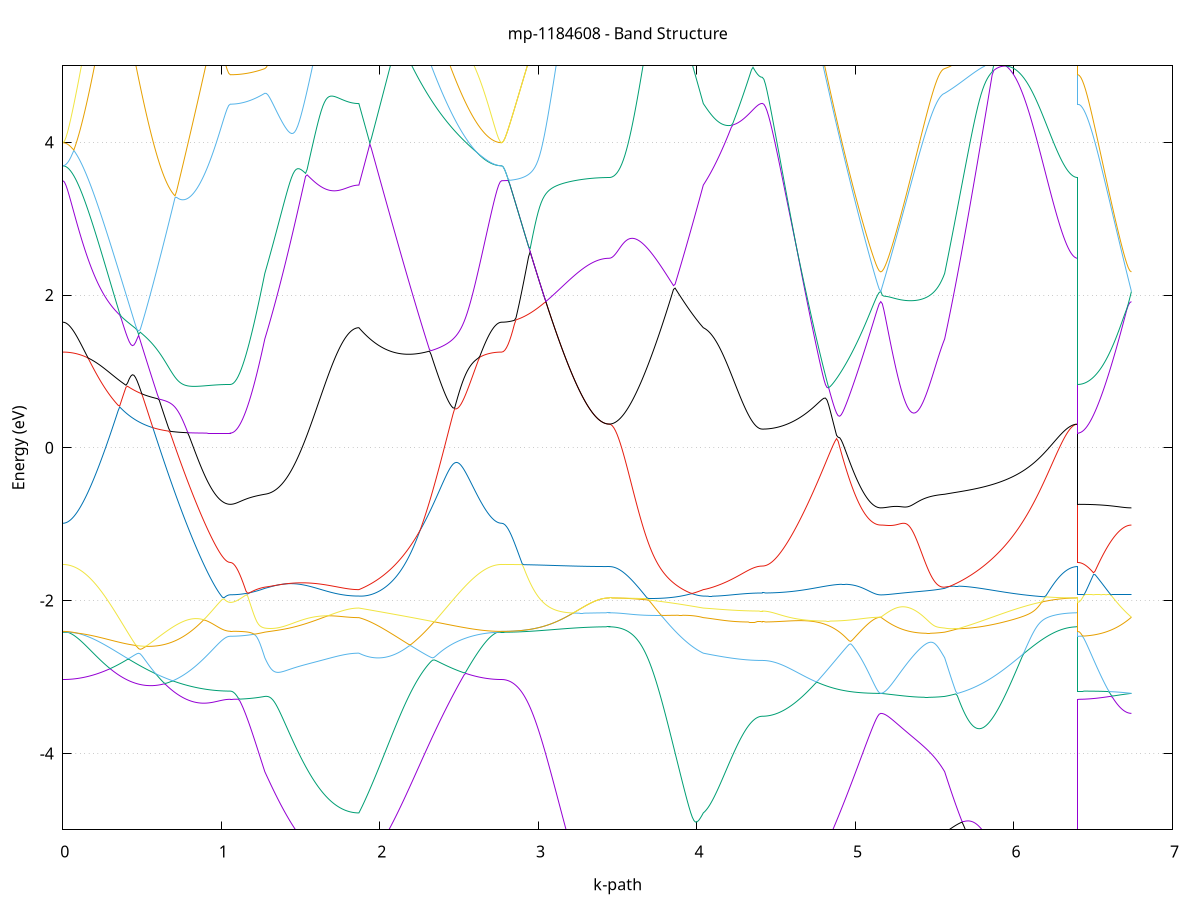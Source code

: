 set title 'mp-1184608 - Band Structure'
set xlabel 'k-path'
set ylabel 'Energy (eV)'
set grid y
set yrange [-5:5]
set terminal png size 800,600
set output 'mp-1184608_bands_gnuplot.png'
plot '-' using 1:2 with lines notitle, '-' using 1:2 with lines notitle, '-' using 1:2 with lines notitle, '-' using 1:2 with lines notitle, '-' using 1:2 with lines notitle, '-' using 1:2 with lines notitle, '-' using 1:2 with lines notitle, '-' using 1:2 with lines notitle, '-' using 1:2 with lines notitle, '-' using 1:2 with lines notitle, '-' using 1:2 with lines notitle, '-' using 1:2 with lines notitle, '-' using 1:2 with lines notitle, '-' using 1:2 with lines notitle, '-' using 1:2 with lines notitle, '-' using 1:2 with lines notitle, '-' using 1:2 with lines notitle, '-' using 1:2 with lines notitle, '-' using 1:2 with lines notitle, '-' using 1:2 with lines notitle, '-' using 1:2 with lines notitle, '-' using 1:2 with lines notitle, '-' using 1:2 with lines notitle, '-' using 1:2 with lines notitle, '-' using 1:2 with lines notitle, '-' using 1:2 with lines notitle, '-' using 1:2 with lines notitle, '-' using 1:2 with lines notitle, '-' using 1:2 with lines notitle, '-' using 1:2 with lines notitle, '-' using 1:2 with lines notitle, '-' using 1:2 with lines notitle, '-' using 1:2 with lines notitle, '-' using 1:2 with lines notitle, '-' using 1:2 with lines notitle, '-' using 1:2 with lines notitle, '-' using 1:2 with lines notitle, '-' using 1:2 with lines notitle, '-' using 1:2 with lines notitle, '-' using 1:2 with lines notitle, '-' using 1:2 with lines notitle, '-' using 1:2 with lines notitle, '-' using 1:2 with lines notitle, '-' using 1:2 with lines notitle, '-' using 1:2 with lines notitle, '-' using 1:2 with lines notitle, '-' using 1:2 with lines notitle, '-' using 1:2 with lines notitle, '-' using 1:2 with lines notitle, '-' using 1:2 with lines notitle, '-' using 1:2 with lines notitle, '-' using 1:2 with lines notitle, '-' using 1:2 with lines notitle, '-' using 1:2 with lines notitle, '-' using 1:2 with lines notitle, '-' using 1:2 with lines notitle, '-' using 1:2 with lines notitle, '-' using 1:2 with lines notitle, '-' using 1:2 with lines notitle, '-' using 1:2 with lines notitle, '-' using 1:2 with lines notitle, '-' using 1:2 with lines notitle, '-' using 1:2 with lines notitle, '-' using 1:2 with lines notitle
0.000000 -9.844291
0.009969 -9.843891
0.019938 -9.842491
0.029907 -9.840091
0.039877 -9.836891
0.049846 -9.832691
0.059815 -9.827591
0.069784 -9.821591
0.079753 -9.814591
0.089722 -9.806791
0.099692 -9.797991
0.109661 -9.788391
0.119630 -9.777791
0.129599 -9.766391
0.139568 -9.754091
0.149537 -9.740891
0.159507 -9.726891
0.169476 -9.711991
0.179445 -9.696291
0.189414 -9.679691
0.199383 -9.662391
0.209352 -9.644191
0.219321 -9.625291
0.229291 -9.605591
0.239260 -9.585191
0.249229 -9.563991
0.259198 -9.542191
0.269167 -9.519691
0.279136 -9.496491
0.289106 -9.472691
0.299075 -9.448291
0.309044 -9.423391
0.319013 -9.397891
0.328982 -9.371891
0.338951 -9.345391
0.348921 -9.318591
0.358890 -9.291391
0.368859 -9.263791
0.378828 -9.235991
0.388797 -9.207891
0.398766 -9.179691
0.408735 -9.151391
0.418705 -9.122991
0.428674 -9.094691
0.438643 -9.066491
0.448612 -9.038391
0.458581 -9.010591
0.468550 -8.983091
0.478520 -8.955891
0.488489 -8.929291
0.498458 -8.903091
0.508427 -8.877591
0.518396 -8.852691
0.528365 -8.828591
0.538335 -8.805191
0.548304 -8.782591
0.558273 -8.760891
0.568242 -8.739991
0.578211 -8.720091
0.588180 -8.701091
0.598149 -8.682891
0.608119 -8.665691
0.618088 -8.649391
0.628057 -8.633991
0.638026 -8.619491
0.647995 -8.605891
0.657964 -8.593291
0.667934 -8.581491
0.677903 -8.570791
0.687872 -8.560991
0.697841 -8.552191
0.707810 -8.544591
0.717779 -8.538191
0.727749 -8.532891
0.737718 -8.528991
0.747687 -8.526391
0.757656 -8.525091
0.767625 -8.525091
0.777594 -8.526191
0.787564 -8.528291
0.797533 -8.531191
0.807502 -8.534791
0.817471 -8.538991
0.827440 -8.543491
0.837409 -8.548291
0.847378 -8.553291
0.857348 -8.558291
0.867317 -8.563391
0.877286 -8.568391
0.887255 -8.573291
0.897224 -8.578091
0.907193 -8.582691
0.917163 -8.587091
0.927132 -8.591291
0.937101 -8.595291
0.947070 -8.598891
0.957039 -8.602291
0.967008 -8.605391
0.976978 -8.608291
0.986947 -8.610791
0.996916 -8.612991
1.006885 -8.614791
1.016854 -8.616391
1.026823 -8.617591
1.036792 -8.618391
1.046762 -8.618891
1.056731 -8.619091
1.056731 -8.619091
1.066622 -8.618891
1.076513 -8.618391
1.086404 -8.617391
1.096295 -8.616991
1.106186 -8.616891
1.116078 -8.616791
1.125969 -8.616691
1.135860 -8.616591
1.145751 -8.616391
1.155642 -8.616291
1.165533 -8.616091
1.175424 -8.615891
1.185315 -8.615691
1.195207 -8.615491
1.205098 -8.615291
1.214989 -8.615091
1.224880 -8.614891
1.234771 -8.614691
1.244662 -8.614491
1.254553 -8.614191
1.264444 -8.613991
1.274336 -8.613791
1.274336 -8.613791
1.284225 -8.613491
1.294114 -8.612691
1.304003 -8.611591
1.313892 -8.609991
1.323782 -8.607991
1.333671 -8.605691
1.343560 -8.602991
1.353449 -8.599791
1.363338 -8.596291
1.373228 -8.592291
1.383117 -8.587991
1.393006 -8.583291
1.402895 -8.578191
1.412784 -8.572691
1.422674 -8.566791
1.432563 -8.560491
1.442452 -8.553791
1.452341 -8.546791
1.462230 -8.539391
1.472119 -8.531691
1.482009 -8.523491
1.491898 -8.514991
1.501787 -8.506191
1.511676 -8.496991
1.521565 -8.487491
1.531455 -8.477591
1.541344 -8.467491
1.551233 -8.456991
1.561122 -8.446191
1.571011 -8.435091
1.580901 -8.423691
1.590790 -8.412091
1.600679 -8.400191
1.610568 -8.388091
1.620457 -8.375791
1.630347 -8.363291
1.640236 -8.350591
1.650125 -8.337791
1.660014 -8.324891
1.669903 -8.311891
1.679793 -8.298891
1.689682 -8.285891
1.699571 -8.272891
1.709460 -8.259991
1.719349 -8.247191
1.729239 -8.234591
1.739128 -8.222291
1.749017 -8.210191
1.758906 -8.206491
1.768795 -8.208691
1.778685 -8.210791
1.788574 -8.212791
1.798463 -8.214591
1.808352 -8.216191
1.818241 -8.217591
1.828130 -8.218791
1.838020 -8.219691
1.847909 -8.220291
1.857798 -8.220691
1.867687 -8.220891
1.867687 -8.220891
1.877589 -8.212191
1.887491 -8.204091
1.897394 -8.196691
1.907296 -8.189991
1.917198 -8.184191
1.927100 -8.179091
1.937002 -8.174891
1.946904 -8.171591
1.956806 -8.169191
1.966708 -8.167791
1.976610 -8.167391
1.986512 -8.168091
1.996415 -8.169891
2.006317 -8.172791
2.016219 -8.176891
2.026121 -8.182291
2.036023 -8.189091
2.045925 -8.197191
2.055827 -8.206891
2.065729 -8.218091
2.075631 -8.230891
2.085534 -8.245491
2.095436 -8.261691
2.105338 -8.279791
2.115240 -8.299591
2.125142 -8.321191
2.135044 -8.344591
2.144946 -8.369591
2.154848 -8.396191
2.164750 -8.424291
2.174652 -8.453691
2.184555 -8.484391
2.194457 -8.516191
2.204359 -8.548891
2.214261 -8.582391
2.224163 -8.616691
2.234065 -8.651491
2.243967 -8.686691
2.253869 -8.722191
2.263771 -8.757991
2.273673 -8.793891
2.283576 -8.829791
2.293478 -8.865591
2.303380 -8.901291
2.313282 -8.936891
2.323184 -8.972091
2.333086 -9.007091
2.342988 -9.041591
2.352890 -9.075791
2.362792 -9.109491
2.372694 -9.142591
2.382597 -9.175291
2.392499 -9.207391
2.402401 -9.238791
2.412303 -9.269691
2.422205 -9.299891
2.432107 -9.329391
2.442009 -9.358191
2.451911 -9.386291
2.461813 -9.413591
2.471716 -9.440191
2.481618 -9.466091
2.491520 -9.491191
2.501422 -9.515391
2.511324 -9.538891
2.521226 -9.561591
2.531128 -9.583391
2.541030 -9.604391
2.550932 -9.624591
2.560834 -9.643891
2.570737 -9.662291
2.580639 -9.679891
2.590541 -9.696591
2.600443 -9.712491
2.610345 -9.727391
2.620247 -9.741491
2.630149 -9.754691
2.640051 -9.766991
2.649953 -9.778391
2.659855 -9.788891
2.669758 -9.798491
2.679660 -9.807191
2.689562 -9.814991
2.699464 -9.821891
2.709366 -9.827791
2.719268 -9.832891
2.729170 -9.836991
2.739072 -9.840191
2.748974 -9.842491
2.758877 -9.843891
2.768779 -9.844291
2.768779 -9.844291
2.778752 -9.843891
2.788724 -9.842591
2.798697 -9.840391
2.808670 -9.837391
2.818643 -9.833491
2.828616 -9.828791
2.838589 -9.823191
2.848562 -9.816791
2.858535 -9.809491
2.868508 -9.801291
2.878481 -9.792291
2.888454 -9.782491
2.898427 -9.771891
2.908400 -9.760491
2.918372 -9.748191
2.928345 -9.735091
2.938318 -9.721291
2.948291 -9.706591
2.958264 -9.691191
2.968237 -9.675091
2.978210 -9.658191
2.988183 -9.640591
2.998156 -9.622191
3.008129 -9.603191
3.018102 -9.583491
3.028075 -9.563191
3.038048 -9.542191
3.048020 -9.520691
3.057993 -9.498491
3.067966 -9.475891
3.077939 -9.452691
3.087912 -9.428991
3.097885 -9.404991
3.107858 -9.380491
3.117831 -9.355691
3.127804 -9.330591
3.137777 -9.305191
3.147750 -9.279691
3.157723 -9.253991
3.167696 -9.228291
3.177669 -9.202591
3.187641 -9.176991
3.197614 -9.151491
3.207587 -9.126291
3.217560 -9.101391
3.227533 -9.076891
3.237506 -9.052891
3.247479 -9.029391
3.257452 -9.006591
3.267425 -8.984491
3.277398 -8.963291
3.287371 -8.942891
3.297344 -8.923391
3.307317 -8.904991
3.317289 -8.887591
3.327262 -8.871191
3.337235 -8.855991
3.347208 -8.841891
3.357181 -8.828891
3.367154 -8.817091
3.377127 -8.806291
3.387100 -8.796591
3.397073 -8.787991
3.407046 -8.780291
3.417019 -8.773491
3.426992 -8.767591
3.436965 -8.762591
3.446937 -8.759991
3.446937 -8.759991
3.456827 -8.759791
3.466716 -8.759091
3.476605 -8.758091
3.486494 -8.756591
3.496383 -8.754791
3.506273 -8.752491
3.516162 -8.749791
3.526051 -8.746691
3.535940 -8.743191
3.545829 -8.739291
3.555719 -8.734991
3.565608 -8.730291
3.575497 -8.725191
3.585386 -8.719691
3.595275 -8.713891
3.605165 -8.707591
3.615054 -8.700991
3.624943 -8.693991
3.634832 -8.686591
3.644721 -8.678891
3.654611 -8.670891
3.664500 -8.662491
3.674389 -8.653691
3.684278 -8.644591
3.694167 -8.635191
3.704057 -8.625491
3.713946 -8.615491
3.723835 -8.605191
3.733724 -8.594591
3.743613 -8.583791
3.753502 -8.572691
3.763392 -8.561291
3.773281 -8.549691
3.783170 -8.537891
3.793059 -8.525891
3.802948 -8.513591
3.812838 -8.501191
3.822727 -8.488691
3.832616 -8.475991
3.842505 -8.463191
3.852394 -8.450191
3.862284 -8.437191
3.872173 -8.424091
3.882062 -8.410991
3.891951 -8.397891
3.901840 -8.384791
3.911730 -8.371691
3.921619 -8.358691
3.931508 -8.345791
3.941397 -8.332991
3.951286 -8.320391
3.961176 -8.307991
3.971065 -8.295791
3.980954 -8.283891
3.990843 -8.272391
4.000732 -8.261191
4.010622 -8.250391
4.020511 -8.239991
4.030400 -8.230191
4.040289 -8.220891
4.040289 -8.220891
4.050088 -8.217191
4.059887 -8.213591
4.069686 -8.210091
4.079485 -8.206691
4.089284 -8.203291
4.099083 -8.200091
4.108881 -8.196891
4.118680 -8.193791
4.128479 -8.190791
4.138278 -8.187891
4.148077 -8.185091
4.157876 -8.182391
4.167675 -8.179791
4.177474 -8.177291
4.187273 -8.174891
4.197072 -8.172691
4.206871 -8.170491
4.216669 -8.168491
4.226468 -8.166591
4.236267 -8.164791
4.246066 -8.163091
4.255865 -8.161591
4.265664 -8.160091
4.275463 -8.158691
4.285262 -8.157491
4.295061 -8.156391
4.304860 -8.155291
4.314658 -8.154391
4.324457 -8.153491
4.334256 -8.152791
4.344055 -8.152091
4.353854 -8.151591
4.363653 -8.151091
4.373452 -8.150691
4.383251 -8.150391
4.393050 -8.150191
4.402849 -8.150091
4.412648 -8.149991
4.412648 -8.149991
4.422610 -8.150091
4.432573 -8.150491
4.442536 -8.151191
4.452499 -8.152091
4.462462 -8.153291
4.472425 -8.154791
4.482388 -8.156491
4.492351 -8.158491
4.502314 -8.160691
4.512277 -8.163291
4.522240 -8.166091
4.532203 -8.169191
4.542166 -8.172491
4.552129 -8.176091
4.562092 -8.179991
4.572055 -8.184091
4.582018 -8.188391
4.591981 -8.192991
4.601944 -8.197891
4.611907 -8.202891
4.621870 -8.208091
4.631832 -8.213491
4.641795 -8.219191
4.651758 -8.224891
4.661721 -8.230791
4.671684 -8.236891
4.681647 -8.242991
4.691610 -8.249291
4.701573 -8.255691
4.711536 -8.262091
4.721499 -8.268591
4.731462 -8.275091
4.741425 -8.281691
4.751388 -8.288291
4.761351 -8.294891
4.771314 -8.301491
4.781277 -8.308091
4.791240 -8.314591
4.801203 -8.322491
4.811166 -8.330491
4.821129 -8.338191
4.831092 -8.345691
4.841055 -8.352891
4.851017 -8.359991
4.860980 -8.366691
4.870943 -8.373291
4.880906 -8.379591
4.890869 -8.385591
4.900832 -8.391391
4.910795 -8.396991
4.920758 -8.402291
4.930721 -8.407391
4.940684 -8.412291
4.950647 -8.416891
4.960610 -8.421191
4.970573 -8.425291
4.980536 -8.429191
4.990499 -8.432891
5.000462 -8.436291
5.010425 -8.439491
5.020388 -8.442391
5.030351 -8.445091
5.040314 -8.447591
5.050277 -8.449891
5.060240 -8.451991
5.070202 -8.453791
5.080165 -8.455491
5.090128 -8.456891
5.100091 -8.458191
5.110054 -8.459191
5.120017 -8.460091
5.129980 -8.460691
5.139943 -8.461191
5.149906 -8.461491
5.159869 -8.461591
5.159869 -8.461591
5.169696 -8.467891
5.179523 -8.474391
5.189349 -8.480891
5.199176 -8.487491
5.209003 -8.494091
5.218830 -8.500791
5.228656 -8.507591
5.238483 -8.514291
5.248310 -8.520991
5.258137 -8.527691
5.267964 -8.534291
5.277790 -8.540791
5.287617 -8.547091
5.297444 -8.553191
5.307271 -8.559091
5.317097 -8.564791
5.326924 -8.570191
5.336751 -8.575291
5.346578 -8.580091
5.356405 -8.584591
5.366231 -8.588791
5.376058 -8.592591
5.385885 -8.596091
5.395712 -8.599191
5.405538 -8.601991
5.415365 -8.604391
5.425192 -8.606491
5.435019 -8.608391
5.444846 -8.609891
5.454672 -8.611091
5.464499 -8.612091
5.474326 -8.612791
5.484153 -8.613291
5.493979 -8.613691
5.503806 -8.613891
5.513633 -8.614091
5.523460 -8.614091
5.533287 -8.614091
5.543113 -8.613991
5.552940 -8.613891
5.562767 -8.613791
5.562767 -8.613791
5.572757 -8.613591
5.582746 -8.613391
5.592736 -8.613191
5.602725 -8.612991
5.612715 -8.612791
5.622704 -8.612591
5.632694 -8.612491
5.642684 -8.612291
5.652673 -8.612191
5.662663 -8.612091
5.672652 -8.611991
5.682642 -8.611991
5.692632 -8.611891
5.702621 -8.611891
5.712611 -8.611891
5.722600 -8.611891
5.732590 -8.611891
5.742580 -8.611991
5.752569 -8.612091
5.762559 -8.612191
5.772548 -8.612391
5.782538 -8.612591
5.792528 -8.612791
5.802517 -8.612991
5.812507 -8.613191
5.822496 -8.613491
5.832486 -8.613791
5.842476 -8.614191
5.852465 -8.614491
5.862455 -8.614891
5.872444 -8.615291
5.882434 -8.615791
5.892424 -8.616191
5.902413 -8.616691
5.912403 -8.617291
5.922392 -8.617791
5.932382 -8.618391
5.942372 -8.618991
5.952361 -8.619591
5.962351 -8.620291
5.972340 -8.620991
5.982330 -8.621691
5.992320 -8.622491
6.002309 -8.623291
6.012299 -8.624191
6.022288 -8.625091
6.032278 -8.626091
6.042267 -8.627091
6.052257 -8.628191
6.062247 -8.629291
6.072236 -8.630491
6.082226 -8.631891
6.092215 -8.633291
6.102205 -8.634891
6.112195 -8.636591
6.122184 -8.638491
6.132174 -8.640491
6.142163 -8.642791
6.152153 -8.645291
6.162143 -8.648091
6.172132 -8.651191
6.182122 -8.659091
6.192111 -8.667891
6.202101 -8.676391
6.212091 -8.684391
6.222080 -8.692091
6.232070 -8.699291
6.242059 -8.706191
6.252049 -8.712591
6.262039 -8.718691
6.272028 -8.724291
6.282018 -8.729591
6.292007 -8.734391
6.301997 -8.738791
6.311987 -8.742791
6.321976 -8.746391
6.331966 -8.749591
6.341955 -8.752291
6.351945 -8.754691
6.361935 -8.756591
6.371924 -8.758091
6.381914 -8.759091
6.391903 -8.759791
6.401893 -8.759991
6.401893 -8.619091
6.411866 -8.618891
6.421839 -8.618191
6.431812 -8.617091
6.441785 -8.615491
6.451758 -8.613491
6.461730 -8.611491
6.471703 -8.609491
6.481676 -8.607191
6.491649 -8.604591
6.501622 -8.601691
6.511595 -8.598491
6.521568 -8.594991
6.531541 -8.591291
6.541514 -8.587191
6.551487 -8.582891
6.561460 -8.578391
6.571433 -8.573491
6.581406 -8.568491
6.591378 -8.563191
6.601351 -8.557591
6.611324 -8.551791
6.621297 -8.545891
6.631270 -8.539691
6.641243 -8.533291
6.651216 -8.526691
6.661189 -8.519991
6.671162 -8.513091
6.681135 -8.505991
6.691108 -8.498891
6.701081 -8.491591
6.711054 -8.484191
6.721026 -8.476691
6.730999 -8.469191
6.740972 -8.461591
e
0.000000 -8.662691
0.009969 -8.662491
0.019938 -8.661891
0.029907 -8.660791
0.039877 -8.659391
0.049846 -8.657491
0.059815 -8.655291
0.069784 -8.652691
0.079753 -8.649691
0.089722 -8.646291
0.099692 -8.642591
0.109661 -8.638491
0.119630 -8.634191
0.129599 -8.629491
0.139568 -8.624491
0.149537 -8.619291
0.159507 -8.613791
0.169476 -8.607991
0.179445 -8.601991
0.189414 -8.595791
0.199383 -8.589391
0.209352 -8.582791
0.219321 -8.575991
0.229291 -8.568891
0.239260 -8.561691
0.249229 -8.554291
0.259198 -8.546691
0.269167 -8.538791
0.279136 -8.530791
0.289106 -8.522491
0.299075 -8.513991
0.309044 -8.505291
0.319013 -8.496291
0.328982 -8.486991
0.338951 -8.477491
0.348921 -8.467691
0.358890 -8.457491
0.368859 -8.447091
0.378828 -8.436191
0.388797 -8.424991
0.398766 -8.413391
0.408735 -8.401291
0.418705 -8.388791
0.428674 -8.375891
0.438643 -8.362391
0.448612 -8.348391
0.458581 -8.333891
0.468550 -8.318791
0.478520 -8.303091
0.488489 -8.286791
0.498458 -8.269991
0.508427 -8.252691
0.518396 -8.235091
0.528365 -8.217791
0.538335 -8.203291
0.548304 -8.198491
0.558273 -8.204291
0.568242 -8.213591
0.578211 -8.223791
0.588180 -8.234391
0.598149 -8.244991
0.608119 -8.255591
0.618088 -8.266091
0.628057 -8.276291
0.638026 -8.286391
0.647995 -8.296091
0.657964 -8.305491
0.667934 -8.314491
0.677903 -8.323091
0.687872 -8.330991
0.697841 -8.338291
0.707810 -8.344891
0.717779 -8.350591
0.727749 -8.355391
0.737718 -8.359191
0.747687 -8.361791
0.757656 -8.363291
0.767625 -8.363791
0.777594 -8.363291
0.787564 -8.361891
0.797533 -8.363191
0.807502 -8.380991
0.817471 -8.398291
0.827440 -8.415091
0.837409 -8.431291
0.847378 -8.446991
0.857348 -8.462191
0.867317 -8.476691
0.877286 -8.490591
0.887255 -8.503791
0.897224 -8.516391
0.907193 -8.528391
0.917163 -8.539591
0.927132 -8.550091
0.937101 -8.559891
0.947070 -8.568891
0.957039 -8.577191
0.967008 -8.584691
0.976978 -8.591491
0.986947 -8.597391
0.996916 -8.602591
1.006885 -8.607091
1.016854 -8.610691
1.026823 -8.613491
1.036792 -8.615491
1.046762 -8.616691
1.056731 -8.617091
1.056731 -8.617091
1.066622 -8.617091
1.076513 -8.617091
1.086404 -8.616991
1.096295 -8.616091
1.106186 -8.614491
1.116078 -8.612391
1.125969 -8.609991
1.135860 -8.607191
1.145751 -8.604091
1.155642 -8.600591
1.165533 -8.596691
1.175424 -8.592491
1.185315 -8.587891
1.195207 -8.582991
1.205098 -8.577691
1.214989 -8.571991
1.224880 -8.565991
1.234771 -8.559691
1.244662 -8.552991
1.254553 -8.545991
1.264444 -8.538691
1.274336 -8.530991
1.274336 -8.530991
1.284225 -8.525291
1.294114 -8.519291
1.304003 -8.512991
1.313892 -8.506291
1.323782 -8.499291
1.333671 -8.491991
1.343560 -8.484291
1.353449 -8.476391
1.363338 -8.468091
1.373228 -8.459591
1.383117 -8.450691
1.393006 -8.441591
1.402895 -8.432191
1.412784 -8.422591
1.422674 -8.412591
1.432563 -8.402491
1.442452 -8.392091
1.452341 -8.381491
1.462230 -8.370691
1.472119 -8.359791
1.482009 -8.348691
1.491898 -8.337391
1.501787 -8.326191
1.511676 -8.314791
1.521565 -8.303491
1.531455 -8.292291
1.541344 -8.281091
1.551233 -8.270191
1.561122 -8.259591
1.571011 -8.249391
1.580901 -8.239691
1.590790 -8.230691
1.600679 -8.222391
1.610568 -8.214991
1.620457 -8.208691
1.630347 -8.203391
1.640236 -8.199191
1.650125 -8.196091
1.660014 -8.194091
1.669903 -8.192991
1.679793 -8.192791
1.689682 -8.193291
1.699571 -8.194291
1.709460 -8.195891
1.719349 -8.197691
1.729239 -8.199791
1.739128 -8.201991
1.749017 -8.204191
1.758906 -8.198491
1.768795 -8.187191
1.778685 -8.176391
1.788574 -8.166191
1.798463 -8.156691
1.808352 -8.147891
1.818241 -8.140091
1.828130 -8.133191
1.838020 -8.127591
1.847909 -8.123391
1.857798 -8.120791
1.867687 -8.119891
1.867687 -8.119891
1.877589 -8.109291
1.887491 -8.098691
1.897394 -8.087991
1.907296 -8.077291
1.917198 -8.066591
1.927100 -8.055891
1.937002 -8.045191
1.946904 -8.034491
1.956806 -8.023791
1.966708 -8.013091
1.976610 -8.002391
1.986512 -7.991691
1.996415 -7.980991
2.006317 -7.970391
2.016219 -7.959791
2.026121 -7.949191
2.036023 -7.938691
2.045925 -7.928191
2.055827 -7.917791
2.065729 -7.907391
2.075631 -7.909591
2.085534 -7.916291
2.095436 -7.923191
2.105338 -7.930391
2.115240 -7.937691
2.125142 -7.945191
2.135044 -7.952791
2.144946 -7.960491
2.154848 -7.968391
2.164750 -7.976391
2.174652 -7.984591
2.184555 -7.992891
2.194457 -8.001491
2.204359 -8.021991
2.214261 -8.042991
2.224163 -8.063691
2.234065 -8.084191
2.243967 -8.104491
2.253869 -8.124391
2.263771 -8.144091
2.273673 -8.163391
2.283576 -8.182491
2.293478 -8.201191
2.303380 -8.219591
2.313282 -8.237691
2.323184 -8.255491
2.333086 -8.272891
2.342988 -8.289991
2.352890 -8.306691
2.362792 -8.323091
2.372694 -8.339191
2.382597 -8.354791
2.392499 -8.370091
2.402401 -8.385091
2.412303 -8.399591
2.422205 -8.413791
2.432107 -8.427691
2.442009 -8.441091
2.451911 -8.454191
2.461813 -8.466891
2.471716 -8.479191
2.481618 -8.491091
2.491520 -8.502591
2.501422 -8.513791
2.511324 -8.524491
2.521226 -8.534891
2.531128 -8.544791
2.541030 -8.554391
2.550932 -8.563591
2.560834 -8.572291
2.570737 -8.580691
2.580639 -8.588691
2.590541 -8.596191
2.600443 -8.603391
2.610345 -8.610191
2.620247 -8.616491
2.630149 -8.622391
2.640051 -8.627991
2.649953 -8.633091
2.659855 -8.637791
2.669758 -8.642091
2.679660 -8.645991
2.689562 -8.649491
2.699464 -8.652591
2.709366 -8.655291
2.719268 -8.657591
2.729170 -8.659391
2.739072 -8.660791
2.748974 -8.661891
2.758877 -8.662491
2.768779 -8.662691
2.768779 -8.662691
2.778752 -8.662591
2.788724 -8.662391
2.798697 -8.662191
2.808670 -8.661791
2.818643 -8.661291
2.828616 -8.660591
2.838589 -8.659891
2.848562 -8.659091
2.858535 -8.658091
2.868508 -8.657091
2.878481 -8.655891
2.888454 -8.654691
2.898427 -8.653291
2.908400 -8.651791
2.918372 -8.650291
2.928345 -8.648591
2.938318 -8.646891
2.948291 -8.644991
2.958264 -8.643091
2.968237 -8.641091
2.978210 -8.638991
2.988183 -8.636891
2.998156 -8.634591
3.008129 -8.632391
3.018102 -8.629991
3.028075 -8.627591
3.038048 -8.625091
3.048020 -8.622591
3.057993 -8.619991
3.067966 -8.617391
3.077939 -8.614791
3.087912 -8.612091
3.097885 -8.609391
3.107858 -8.606691
3.117831 -8.603891
3.127804 -8.605591
3.137777 -8.612191
3.147750 -8.618791
3.157723 -8.625291
3.167696 -8.631691
3.177669 -8.637991
3.187641 -8.644291
3.197614 -8.650391
3.207587 -8.656391
3.217560 -8.662291
3.227533 -8.667991
3.237506 -8.673591
3.247479 -8.678891
3.257452 -8.684191
3.267425 -8.689191
3.277398 -8.694091
3.287371 -8.698691
3.297344 -8.703191
3.307317 -8.707391
3.317289 -8.711491
3.327262 -8.715391
3.337235 -8.719091
3.347208 -8.722691
3.357181 -8.726091
3.367154 -8.729391
3.377127 -8.732591
3.387100 -8.735691
3.397073 -8.738791
3.407046 -8.741891
3.417019 -8.745191
3.426992 -8.748491
3.436965 -8.751991
3.446937 -8.754091
3.446937 -8.754091
3.456827 -8.753791
3.466716 -8.752691
3.476605 -8.750891
3.486494 -8.748291
3.496383 -8.745091
3.506273 -8.741091
3.516162 -8.736391
3.526051 -8.730991
3.535940 -8.724891
3.545829 -8.718091
3.555719 -8.710591
3.565608 -8.702391
3.575497 -8.693491
3.585386 -8.683891
3.595275 -8.673691
3.605165 -8.662791
3.615054 -8.651291
3.624943 -8.639091
3.634832 -8.626391
3.644721 -8.612991
3.654611 -8.598991
3.664500 -8.584491
3.674389 -8.569391
3.684278 -8.553791
3.694167 -8.537791
3.704057 -8.521191
3.713946 -8.504291
3.723835 -8.486891
3.733724 -8.469291
3.743613 -8.451391
3.753502 -8.433191
3.763392 -8.414991
3.773281 -8.396591
3.783170 -8.378391
3.793059 -8.367691
3.802948 -8.358791
3.812838 -8.349691
3.822727 -8.340591
3.832616 -8.331291
3.842505 -8.321991
3.852394 -8.312491
3.862284 -8.302991
3.872173 -8.293391
3.882062 -8.283691
3.891951 -8.273891
3.901840 -8.263991
3.911730 -8.254091
3.921619 -8.244091
3.931508 -8.233991
3.941397 -8.223891
3.951286 -8.213691
3.961176 -8.203491
3.971065 -8.193191
3.980954 -8.182891
3.990843 -8.172491
4.000732 -8.161991
4.010622 -8.151591
4.020511 -8.141091
4.030400 -8.130491
4.040289 -8.119891
4.040289 -8.119891
4.050088 -8.115491
4.059887 -8.110891
4.069686 -8.106191
4.079485 -8.101291
4.089284 -8.096291
4.099083 -8.091091
4.108881 -8.085791
4.118680 -8.080391
4.128479 -8.074891
4.138278 -8.069391
4.148077 -8.063691
4.157876 -8.057991
4.167675 -8.052191
4.177474 -8.046391
4.187273 -8.040591
4.197072 -8.034791
4.206871 -8.028991
4.216669 -8.023291
4.226468 -8.017591
4.236267 -8.011991
4.246066 -8.006491
4.255865 -8.001191
4.265664 -7.995991
4.275463 -7.990991
4.285262 -7.986191
4.295061 -7.981591
4.304860 -7.977291
4.314658 -7.973291
4.324457 -7.969491
4.334256 -7.966091
4.344055 -7.963091
4.353854 -7.960391
4.363653 -7.958091
4.373452 -7.956191
4.383251 -7.954691
4.393050 -7.953591
4.402849 -7.952991
4.412648 -7.952791
4.412648 -7.952791
4.422610 -7.953591
4.432573 -7.956091
4.442536 -7.960091
4.452499 -7.965491
4.462462 -7.972091
4.472425 -7.979791
4.482388 -7.988391
4.492351 -7.997791
4.502314 -8.007691
4.512277 -8.018091
4.522240 -8.028891
4.532203 -8.039991
4.542166 -8.051291
4.552129 -8.062791
4.562092 -8.074391
4.572055 -8.085991
4.582018 -8.097691
4.591981 -8.109291
4.601944 -8.120891
4.611907 -8.132391
4.621870 -8.143891
4.631832 -8.155291
4.641795 -8.166491
4.651758 -8.177591
4.661721 -8.188591
4.671684 -8.199391
4.681647 -8.209991
4.691610 -8.220491
4.701573 -8.230791
4.711536 -8.240891
4.721499 -8.250791
4.731462 -8.260491
4.741425 -8.269991
4.751388 -8.279291
4.761351 -8.288391
4.771314 -8.297291
4.781277 -8.305891
4.791240 -8.314291
4.801203 -8.321091
4.811166 -8.327591
4.821129 -8.333991
4.831092 -8.340391
4.841055 -8.346591
4.851017 -8.352791
4.860980 -8.358891
4.870943 -8.364891
4.880906 -8.370791
4.890869 -8.376491
4.900832 -8.382091
4.910795 -8.387591
4.920758 -8.392991
4.930721 -8.398191
4.940684 -8.403191
4.950647 -8.408091
4.960610 -8.412791
4.970573 -8.417291
4.980536 -8.421591
4.990499 -8.425791
5.000462 -8.429691
5.010425 -8.433391
5.020388 -8.436891
5.030351 -8.440291
5.040314 -8.443291
5.050277 -8.446191
5.060240 -8.448791
5.070202 -8.451191
5.080165 -8.453391
5.090128 -8.455291
5.100091 -8.456891
5.110054 -8.458291
5.120017 -8.459491
5.129980 -8.460391
5.139943 -8.461091
5.149906 -8.461391
5.159869 -8.461591
5.159869 -8.461591
5.169696 -8.455091
5.179523 -8.448391
5.189349 -8.441491
5.199176 -8.434291
5.209003 -8.426891
5.218830 -8.431291
5.228656 -8.439991
5.238483 -8.448391
5.248310 -8.456291
5.258137 -8.463791
5.267964 -8.470891
5.277790 -8.477591
5.287617 -8.483991
5.297444 -8.489991
5.307271 -8.495591
5.317097 -8.500991
5.326924 -8.505991
5.336751 -8.510791
5.346578 -8.515291
5.356405 -8.519491
5.366231 -8.523491
5.376058 -8.527091
5.385885 -8.530491
5.395712 -8.533691
5.405538 -8.536491
5.415365 -8.539091
5.425192 -8.541391
5.435019 -8.543291
5.444846 -8.544991
5.454672 -8.546191
5.464499 -8.547191
5.474326 -8.547691
5.484153 -8.547791
5.493979 -8.547391
5.503806 -8.546591
5.513633 -8.545291
5.523460 -8.543491
5.533287 -8.541191
5.543113 -8.538391
5.552940 -8.534991
5.562767 -8.530991
5.562767 -8.530991
5.572757 -8.522991
5.582746 -8.514591
5.592736 -8.505891
5.602725 -8.496891
5.612715 -8.487591
5.622704 -8.477991
5.632694 -8.468091
5.642684 -8.457991
5.652673 -8.447491
5.662663 -8.436891
5.672652 -8.425991
5.682642 -8.414891
5.692632 -8.403491
5.702621 -8.391991
5.712611 -8.380391
5.722600 -8.368591
5.732590 -8.356691
5.742580 -8.344791
5.752569 -8.332991
5.762559 -8.321191
5.772548 -8.309591
5.782538 -8.298391
5.792528 -8.287691
5.802517 -8.277691
5.812507 -8.268891
5.822496 -8.261591
5.832486 -8.256291
5.842476 -8.253691
5.852465 -8.254191
5.862455 -8.257691
5.872444 -8.264291
5.882434 -8.273291
5.892424 -8.284191
5.902413 -8.296491
5.912403 -8.309891
5.922392 -8.323891
5.932382 -8.338391
5.942372 -8.353091
5.952361 -8.368091
5.962351 -8.382991
5.972340 -8.397991
5.982330 -8.412891
5.992320 -8.427691
6.002309 -8.442291
6.012299 -8.456791
6.022288 -8.470991
6.032278 -8.484991
6.042267 -8.498791
6.052257 -8.512291
6.062247 -8.525491
6.072236 -8.538491
6.082226 -8.551091
6.092215 -8.563491
6.102205 -8.575491
6.112195 -8.587091
6.122184 -8.598491
6.132174 -8.609491
6.142163 -8.620091
6.152153 -8.630391
6.162143 -8.640391
6.172132 -8.649891
6.182122 -8.654591
6.192111 -8.658391
6.202101 -8.662491
6.212091 -8.667091
6.222080 -8.672091
6.232070 -8.677491
6.242059 -8.683191
6.252049 -8.689191
6.262039 -8.695491
6.272028 -8.701791
6.282018 -8.708191
6.292007 -8.714491
6.301997 -8.720591
6.311987 -8.726391
6.321976 -8.731791
6.331966 -8.736791
6.341955 -8.741191
6.351945 -8.745091
6.361935 -8.748291
6.371924 -8.750791
6.381914 -8.752691
6.391903 -8.753791
6.401893 -8.754091
6.401893 -8.617091
6.411866 -8.616991
6.421839 -8.616491
6.431812 -8.615691
6.441785 -8.614591
6.451758 -8.613191
6.461730 -8.610991
6.471703 -8.607991
6.481676 -8.604691
6.491649 -8.600791
6.501622 -8.596591
6.511595 -8.591891
6.521568 -8.586691
6.531541 -8.581091
6.541514 -8.575091
6.551487 -8.568591
6.561460 -8.561791
6.571433 -8.554391
6.581406 -8.546691
6.591378 -8.538491
6.601351 -8.529991
6.611324 -8.520991
6.621297 -8.511591
6.631270 -8.501791
6.641243 -8.491591
6.651216 -8.480991
6.661189 -8.469991
6.671162 -8.458691
6.681135 -8.446991
6.691108 -8.434891
6.701081 -8.430991
6.711054 -8.438591
6.721026 -8.446291
6.730999 -8.453891
6.740972 -8.461591
e
0.000000 -8.506491
0.009969 -8.506291
0.019938 -8.505591
0.029907 -8.504491
0.039877 -8.502891
0.049846 -8.500791
0.059815 -8.498191
0.069784 -8.495191
0.079753 -8.491691
0.089722 -8.487691
0.099692 -8.483191
0.109661 -8.478091
0.119630 -8.472591
0.129599 -8.466391
0.139568 -8.459791
0.149537 -8.452591
0.159507 -8.444791
0.169476 -8.436391
0.179445 -8.427491
0.189414 -8.417991
0.199383 -8.407891
0.209352 -8.397191
0.219321 -8.385891
0.229291 -8.373991
0.239260 -8.361591
0.249229 -8.348591
0.259198 -8.335091
0.269167 -8.320991
0.279136 -8.306391
0.289106 -8.291391
0.299075 -8.275791
0.309044 -8.259791
0.319013 -8.243391
0.328982 -8.226591
0.338951 -8.209491
0.348921 -8.192091
0.358890 -8.174591
0.368859 -8.156991
0.378828 -8.139691
0.388797 -8.122891
0.398766 -8.107291
0.408735 -8.093791
0.418705 -8.083791
0.428674 -8.078791
0.438643 -8.079091
0.448612 -8.083391
0.458581 -8.090291
0.468550 -8.098891
0.478520 -8.108391
0.488489 -8.118491
0.498458 -8.128891
0.508427 -8.139391
0.518396 -8.149591
0.528365 -8.158991
0.538335 -8.164991
0.548304 -8.160591
0.558273 -8.145091
0.568242 -8.125391
0.578211 -8.104091
0.588180 -8.081991
0.598149 -8.059191
0.608119 -8.035991
0.618088 -8.012491
0.628057 -8.026791
0.638026 -8.046391
0.647995 -8.066291
0.657964 -8.086291
0.667934 -8.106591
0.677903 -8.126891
0.687872 -8.147291
0.697841 -8.167691
0.707810 -8.188091
0.717779 -8.208391
0.727749 -8.228591
0.737718 -8.248691
0.747687 -8.268491
0.757656 -8.288091
0.767625 -8.307391
0.777594 -8.326391
0.787564 -8.344991
0.797533 -8.359691
0.807502 -8.356991
0.817471 -8.353891
0.827440 -8.350391
0.837409 -8.346591
0.847378 -8.342791
0.857348 -8.338891
0.867317 -8.334891
0.877286 -8.331091
0.887255 -8.327291
0.897224 -8.323591
0.907193 -8.319991
0.917163 -8.316591
0.927132 -8.313391
0.937101 -8.310391
0.947070 -8.307591
0.957039 -8.304991
0.967008 -8.302691
0.976978 -8.300491
0.986947 -8.298591
0.996916 -8.296991
1.006885 -8.295591
1.016854 -8.294391
1.026823 -8.293491
1.036792 -8.292891
1.046762 -8.292491
1.056731 -8.292391
1.056731 -8.292391
1.066622 -8.291891
1.076513 -8.290491
1.086404 -8.288191
1.096295 -8.284891
1.106186 -8.280691
1.116078 -8.275591
1.125969 -8.269591
1.135860 -8.262591
1.145751 -8.254791
1.155642 -8.245991
1.165533 -8.236391
1.175424 -8.225791
1.185315 -8.214291
1.195207 -8.201991
1.205098 -8.188791
1.214989 -8.174791
1.224880 -8.159791
1.234771 -8.144091
1.244662 -8.127491
1.254553 -8.110091
1.264444 -8.091891
1.274336 -8.072891
1.274336 -8.072891
1.284225 -8.059191
1.294114 -8.045191
1.304003 -8.030991
1.313892 -8.016691
1.323782 -8.002291
1.333671 -7.987791
1.343560 -7.990191
1.353449 -7.992791
1.363338 -7.995291
1.373228 -7.997591
1.383117 -7.999691
1.393006 -8.001591
1.402895 -8.003291
1.412784 -8.004891
1.422674 -8.006191
1.432563 -8.007391
1.442452 -8.008391
1.452341 -8.009191
1.462230 -8.009691
1.472119 -8.010091
1.482009 -8.010291
1.491898 -8.010191
1.501787 -8.009991
1.511676 -8.009491
1.521565 -8.008791
1.531455 -8.007891
1.541344 -8.006791
1.551233 -8.005391
1.561122 -8.003691
1.571011 -8.001891
1.580901 -7.999691
1.590790 -7.997291
1.600679 -7.994591
1.610568 -7.991591
1.620457 -7.988291
1.630347 -7.984691
1.640236 -7.980791
1.650125 -7.976491
1.660014 -7.971791
1.669903 -7.966791
1.679793 -7.961291
1.689682 -7.955491
1.699571 -7.949191
1.709460 -7.942491
1.719349 -7.935491
1.729239 -7.933991
1.739128 -7.940291
1.749017 -7.946891
1.758906 -7.953491
1.768795 -7.959891
1.778685 -7.966191
1.788574 -7.972291
1.798463 -7.978191
1.808352 -7.983691
1.818241 -7.988791
1.828130 -7.993391
1.838020 -7.997191
1.847909 -8.000091
1.857798 -8.001891
1.867687 -8.002591
1.867687 -8.002591
1.877589 -7.989791
1.887491 -7.977191
1.897394 -7.964591
1.907296 -7.952091
1.917198 -7.939691
1.927100 -7.927491
1.937002 -7.915391
1.946904 -7.903491
1.956806 -7.891791
1.966708 -7.880391
1.976610 -7.869291
1.986512 -7.865891
1.996415 -7.869091
2.006317 -7.872591
2.016219 -7.876691
2.026121 -7.881091
2.036023 -7.885991
2.045925 -7.891391
2.055827 -7.897091
2.065729 -7.903191
2.075631 -7.897091
2.085534 -7.886891
2.095436 -7.876691
2.105338 -7.866591
2.115240 -7.856491
2.125142 -7.847591
2.135044 -7.869791
2.144946 -7.891891
2.154848 -7.913991
2.164750 -7.935891
2.174652 -7.957691
2.184555 -7.979291
2.194457 -8.000691
2.204359 -8.010291
2.214261 -8.019391
2.224163 -8.028791
2.234065 -8.038391
2.243967 -8.048391
2.253869 -8.058691
2.263771 -8.069191
2.273673 -8.080091
2.283576 -8.091191
2.293478 -8.102591
2.303380 -8.114191
2.313282 -8.125991
2.323184 -8.137991
2.333086 -8.150091
2.342988 -8.162291
2.352890 -8.174691
2.362792 -8.187091
2.372694 -8.199491
2.382597 -8.211891
2.392499 -8.224291
2.402401 -8.236691
2.412303 -8.248991
2.422205 -8.261191
2.432107 -8.273291
2.442009 -8.285291
2.451911 -8.296991
2.461813 -8.308591
2.471716 -8.319991
2.481618 -8.331191
2.491520 -8.342191
2.501422 -8.352891
2.511324 -8.363291
2.521226 -8.373491
2.531128 -8.383291
2.541030 -8.392891
2.550932 -8.402091
2.560834 -8.410991
2.570737 -8.419591
2.580639 -8.427791
2.590541 -8.435591
2.600443 -8.443091
2.610345 -8.450191
2.620247 -8.456791
2.630149 -8.463091
2.640051 -8.468991
2.649953 -8.474491
2.659855 -8.479591
2.669758 -8.484191
2.679660 -8.488391
2.689562 -8.492191
2.699464 -8.495591
2.709366 -8.498491
2.719268 -8.500891
2.729170 -8.502891
2.739072 -8.504491
2.748974 -8.505591
2.758877 -8.506291
2.768779 -8.506491
2.768779 -8.506491
2.778752 -8.506491
2.788724 -8.506291
2.798697 -8.505991
2.808670 -8.505691
2.818643 -8.505191
2.828616 -8.504791
2.838589 -8.504191
2.848562 -8.503691
2.858535 -8.503191
2.868508 -8.502791
2.878481 -8.502491
2.888454 -8.502391
2.898427 -8.502491
2.908400 -8.502891
2.918372 -8.503691
2.928345 -8.504891
2.938318 -8.506591
2.948291 -8.508691
2.958264 -8.511391
2.968237 -8.514491
2.978210 -8.518091
2.988183 -8.522191
2.998156 -8.526591
3.008129 -8.531491
3.018102 -8.536691
3.028075 -8.542091
3.038048 -8.547891
3.048020 -8.553791
3.057993 -8.559991
3.067966 -8.566191
3.077939 -8.572691
3.087912 -8.579091
3.097885 -8.585691
3.107858 -8.592291
3.117831 -8.598991
3.127804 -8.601191
3.137777 -8.598491
3.147750 -8.595691
3.157723 -8.592991
3.167696 -8.590291
3.177669 -8.587591
3.187641 -8.584891
3.197614 -8.582291
3.207587 -8.579691
3.217560 -8.577091
3.227533 -8.574591
3.237506 -8.572191
3.247479 -8.569791
3.257452 -8.567491
3.267425 -8.565291
3.277398 -8.563191
3.287371 -8.561091
3.297344 -8.559091
3.307317 -8.557291
3.317289 -8.555491
3.327262 -8.553891
3.337235 -8.552291
3.347208 -8.550891
3.357181 -8.549591
3.367154 -8.548491
3.377127 -8.547391
3.387100 -8.546491
3.397073 -8.545691
3.407046 -8.545091
3.417019 -8.544591
3.426992 -8.544291
3.436965 -8.543991
3.446937 -8.543991
3.446937 -8.543991
3.456827 -8.543791
3.466716 -8.543291
3.476605 -8.542491
3.486494 -8.541391
3.496383 -8.539891
3.506273 -8.538191
3.516162 -8.536091
3.526051 -8.533691
3.535940 -8.530991
3.545829 -8.527991
3.555719 -8.524591
3.565608 -8.520991
3.575497 -8.517091
3.585386 -8.512791
3.595275 -8.508291
3.605165 -8.503491
3.615054 -8.498391
3.624943 -8.493091
3.634832 -8.487491
3.644721 -8.481591
3.654611 -8.475491
3.664500 -8.469091
3.674389 -8.462491
3.684278 -8.455591
3.694167 -8.448591
3.704057 -8.441291
3.713946 -8.433791
3.723835 -8.426091
3.733724 -8.418291
3.743613 -8.410191
3.753502 -8.401991
3.763392 -8.393591
3.773281 -8.385091
3.783170 -8.376491
3.793059 -8.360191
3.802948 -8.342191
3.812838 -8.324591
3.822727 -8.307291
3.832616 -8.290491
3.842505 -8.274191
3.852394 -8.258291
3.862284 -8.242891
3.872173 -8.227991
3.882062 -8.213391
3.891951 -8.199191
3.901840 -8.185291
3.911730 -8.171691
3.921619 -8.158191
3.931508 -8.144891
3.941397 -8.131691
3.951286 -8.118591
3.961176 -8.105491
3.971065 -8.092491
3.980954 -8.079591
3.990843 -8.066691
4.000732 -8.053791
4.010622 -8.040891
4.020511 -8.028091
4.030400 -8.015291
4.040289 -8.002591
4.040289 -8.002591
4.050088 -7.997491
4.059887 -7.992691
4.069686 -7.988291
4.079485 -7.984191
4.089284 -7.980491
4.099083 -7.977091
4.108881 -7.974091
4.118680 -7.971391
4.128479 -7.969091
4.138278 -7.967091
4.148077 -7.965291
4.157876 -7.963791
4.167675 -7.962491
4.177474 -7.961391
4.187273 -7.960391
4.197072 -7.959491
4.206871 -7.958791
4.216669 -7.958091
4.226468 -7.957591
4.236267 -7.956991
4.246066 -7.956591
4.255865 -7.956091
4.265664 -7.955691
4.275463 -7.955391
4.285262 -7.954991
4.295061 -7.954691
4.304860 -7.954391
4.314658 -7.954191
4.324457 -7.953891
4.334256 -7.953691
4.344055 -7.953491
4.353854 -7.953291
4.363653 -7.953091
4.373452 -7.952991
4.383251 -7.952891
4.393050 -7.952791
4.402849 -7.952791
4.412648 -7.952791
4.412648 -7.952791
4.422610 -7.952791
4.432573 -7.952891
4.442536 -7.952991
4.452499 -7.953291
4.462462 -7.953491
4.472425 -7.953891
4.482388 -7.954391
4.492351 -7.954891
4.502314 -7.955591
4.512277 -7.956391
4.522240 -7.957391
4.532203 -7.958591
4.542166 -7.959991
4.552129 -7.961691
4.562092 -7.963691
4.572055 -7.966191
4.582018 -7.969091
4.591981 -7.972591
4.601944 -7.976691
4.611907 -7.981391
4.621870 -7.986891
4.631832 -7.993091
4.641795 -7.999991
4.651758 -8.007591
4.661721 -8.015791
4.671684 -8.024691
4.681647 -8.034091
4.691610 -8.043791
4.701573 -8.053991
4.711536 -8.064391
4.721499 -8.074991
4.731462 -8.085791
4.741425 -8.096591
4.751388 -8.107491
4.761351 -8.118391
4.771314 -8.129191
4.781277 -8.139891
4.791240 -8.150591
4.801203 -8.160991
4.811166 -8.171391
4.821129 -8.181491
4.831092 -8.191491
4.841055 -8.201191
4.851017 -8.210691
4.860980 -8.219891
4.870943 -8.228891
4.880906 -8.237691
4.890869 -8.246091
4.900832 -8.254291
4.910795 -8.262191
4.920758 -8.269791
4.930721 -8.277091
4.940684 -8.284091
4.950647 -8.290791
4.960610 -8.297191
4.970573 -8.304491
4.980536 -8.311691
4.990499 -8.318491
5.000462 -8.324991
5.010425 -8.331191
5.020388 -8.336891
5.030351 -8.342391
5.040314 -8.347391
5.050277 -8.352091
5.060240 -8.356391
5.070202 -8.360291
5.080165 -8.363791
5.090128 -8.366891
5.100091 -8.369591
5.110054 -8.371891
5.120017 -8.373791
5.129980 -8.375191
5.139943 -8.376291
5.149906 -8.376891
5.159869 -8.377091
5.159869 -8.377091
5.169696 -8.382791
5.179523 -8.392491
5.189349 -8.402591
5.199176 -8.412491
5.209003 -8.422091
5.218830 -8.419191
5.228656 -8.411391
5.238483 -8.403291
5.248310 -8.394991
5.258137 -8.386591
5.267964 -8.377891
5.277790 -8.369091
5.287617 -8.360091
5.297444 -8.350991
5.307271 -8.341691
5.317097 -8.332291
5.326924 -8.322691
5.336751 -8.312991
5.346578 -8.303191
5.356405 -8.293291
5.366231 -8.283291
5.376058 -8.273091
5.385885 -8.262891
5.395712 -8.252591
5.405538 -8.242291
5.415365 -8.231791
5.425192 -8.221391
5.435019 -8.210791
5.444846 -8.200191
5.454672 -8.189591
5.464499 -8.178991
5.474326 -8.168291
5.484153 -8.157591
5.493979 -8.146991
5.503806 -8.136291
5.513633 -8.125591
5.523460 -8.114991
5.533287 -8.104391
5.543113 -8.093891
5.552940 -8.083391
5.562767 -8.072891
5.562767 -8.072891
5.572757 -8.052991
5.582746 -8.032391
5.592736 -8.010991
5.602725 -7.989691
5.612715 -7.995391
5.622704 -8.001291
5.632694 -8.007191
5.642684 -8.013091
5.652673 -8.019091
5.662663 -8.025191
5.672652 -8.031291
5.682642 -8.037391
5.692632 -8.043591
5.702621 -8.049891
5.712611 -8.056191
5.722600 -8.062491
5.732590 -8.068791
5.742580 -8.075191
5.752569 -8.081591
5.762559 -8.087991
5.772548 -8.094491
5.782538 -8.100991
5.792528 -8.107491
5.802517 -8.113991
5.812507 -8.120491
5.822496 -8.126991
5.832486 -8.133591
5.842476 -8.140091
5.852465 -8.146691
5.862455 -8.153191
5.872444 -8.159791
5.882434 -8.166291
5.892424 -8.172891
5.902413 -8.179391
5.912403 -8.185891
5.922392 -8.192391
5.932382 -8.198791
5.942372 -8.205191
5.952361 -8.211591
5.962351 -8.217991
5.972340 -8.224291
5.982330 -8.230591
5.992320 -8.236791
6.002309 -8.242991
6.012299 -8.249091
6.022288 -8.255191
6.032278 -8.261191
6.042267 -8.267191
6.052257 -8.273091
6.062247 -8.278891
6.072236 -8.284691
6.082226 -8.290391
6.092215 -8.295991
6.102205 -8.301691
6.112195 -8.307291
6.122184 -8.313091
6.132174 -8.319291
6.142163 -8.326391
6.152153 -8.336491
6.162143 -8.351691
6.172132 -8.370091
6.182122 -8.388891
6.192111 -8.406891
6.202101 -8.423891
6.212091 -8.439591
6.222080 -8.453991
6.232070 -8.466991
6.242059 -8.478691
6.252049 -8.488991
6.262039 -8.498191
6.272028 -8.506191
6.282018 -8.513091
6.292007 -8.518991
6.301997 -8.524091
6.311987 -8.528391
6.321976 -8.532091
6.331966 -8.535091
6.341955 -8.537591
6.351945 -8.539591
6.361935 -8.541291
6.371924 -8.542491
6.381914 -8.543291
6.391903 -8.543791
6.401893 -8.543991
6.401893 -8.292391
6.411866 -8.292491
6.421839 -8.293091
6.431812 -8.293991
6.441785 -8.295191
6.451758 -8.296791
6.461730 -8.298691
6.471703 -8.300991
6.481676 -8.303691
6.491649 -8.306691
6.501622 -8.309991
6.511595 -8.313591
6.521568 -8.317591
6.531541 -8.321891
6.541514 -8.326491
6.551487 -8.331391
6.561460 -8.336491
6.571433 -8.341991
6.581406 -8.347691
6.591378 -8.353691
6.601351 -8.359891
6.611324 -8.366291
6.621297 -8.372891
6.631270 -8.379691
6.641243 -8.386691
6.651216 -8.393791
6.661189 -8.401091
6.671162 -8.408391
6.681135 -8.415891
6.691108 -8.423391
6.701081 -8.422491
6.711054 -8.409891
6.721026 -8.397091
6.730999 -8.384791
6.740972 -8.377091
e
0.000000 -8.380991
0.009969 -8.380791
0.019938 -8.380191
0.029907 -8.379191
0.039877 -8.377691
0.049846 -8.375791
0.059815 -8.373491
0.069784 -8.370791
0.079753 -8.367591
0.089722 -8.364091
0.099692 -8.360091
0.109661 -8.355791
0.119630 -8.350991
0.129599 -8.345791
0.139568 -8.340291
0.149537 -8.334291
0.159507 -8.327991
0.169476 -8.321191
0.179445 -8.314091
0.189414 -8.306591
0.199383 -8.298691
0.209352 -8.290391
0.219321 -8.281791
0.229291 -8.272891
0.239260 -8.263591
0.249229 -8.253891
0.259198 -8.243891
0.269167 -8.233591
0.279136 -8.222891
0.289106 -8.211991
0.299075 -8.200691
0.309044 -8.189091
0.319013 -8.177291
0.328982 -8.165191
0.338951 -8.152791
0.348921 -8.140191
0.358890 -8.127291
0.368859 -8.114291
0.378828 -8.100991
0.388797 -8.087491
0.398766 -8.073791
0.408735 -8.059991
0.418705 -8.046091
0.428674 -8.031991
0.438643 -8.017791
0.448612 -8.003491
0.458581 -7.989191
0.468550 -7.974891
0.478520 -7.960491
0.488489 -7.946191
0.498458 -7.931891
0.508427 -7.917791
0.518396 -7.903691
0.528365 -7.889891
0.538335 -7.876191
0.548304 -7.882591
0.558273 -7.899191
0.568242 -7.916191
0.578211 -7.933691
0.588180 -7.951591
0.598149 -7.969891
0.608119 -7.988491
0.618088 -8.007491
0.628057 -7.988691
0.638026 -7.964791
0.647995 -7.940891
0.657964 -7.916991
0.667934 -7.893291
0.677903 -7.869691
0.687872 -7.846491
0.697841 -7.823591
0.707810 -7.801191
0.717779 -7.779291
0.727749 -7.764191
0.737718 -7.768591
0.747687 -7.773391
0.757656 -7.778591
0.767625 -7.783891
0.777594 -7.789391
0.787564 -7.794991
0.797533 -7.800691
0.807502 -7.806391
0.817471 -7.811991
0.827440 -7.817591
0.837409 -7.823091
0.847378 -7.828491
0.857348 -7.833691
0.867317 -7.838791
0.877286 -7.843691
0.887255 -7.848391
0.897224 -7.852891
0.907193 -7.857191
0.917163 -7.861291
0.927132 -7.865091
0.937101 -7.868691
0.947070 -7.871991
0.957039 -7.874991
0.967008 -7.877791
0.976978 -7.880291
0.986947 -7.882491
0.996916 -7.884491
1.006885 -7.886091
1.016854 -7.887491
1.026823 -7.888491
1.036792 -7.889291
1.046762 -7.889691
1.056731 -7.889891
1.056731 -7.889891
1.066622 -7.890091
1.076513 -7.890791
1.086404 -7.891991
1.096295 -7.893591
1.106186 -7.895591
1.116078 -7.897991
1.125969 -7.900691
1.135860 -7.903791
1.145751 -7.907091
1.155642 -7.910691
1.165533 -7.914591
1.175424 -7.918591
1.185315 -7.922891
1.195207 -7.927291
1.205098 -7.931891
1.214989 -7.936591
1.224880 -7.941491
1.234771 -7.946391
1.244662 -7.951491
1.254553 -7.956691
1.264444 -7.961891
1.274336 -7.967291
1.274336 -7.967291
1.284225 -7.970991
1.294114 -7.974591
1.304003 -7.977991
1.313892 -7.981291
1.323782 -7.984491
1.333671 -7.987391
1.343560 -7.973291
1.353449 -7.958791
1.363338 -7.944491
1.373228 -7.930491
1.383117 -7.916991
1.393006 -7.904191
1.402895 -7.892591
1.412784 -7.882691
1.422674 -7.875291
1.432563 -7.870891
1.442452 -7.869791
1.452341 -7.871691
1.462230 -7.876091
1.472119 -7.881991
1.482009 -7.888891
1.491898 -7.896391
1.501787 -7.904191
1.511676 -7.912091
1.521565 -7.919791
1.531455 -7.927191
1.541344 -7.934291
1.551233 -7.940791
1.561122 -7.946691
1.571011 -7.951791
1.580901 -7.955991
1.590790 -7.959191
1.600679 -7.961191
1.610568 -7.961891
1.620457 -7.961191
1.630347 -7.958991
1.640236 -7.955291
1.650125 -7.950091
1.660014 -7.943391
1.669903 -7.935591
1.679793 -7.926591
1.689682 -7.916691
1.699571 -7.912691
1.709460 -7.919591
1.719349 -7.926191
1.729239 -7.926691
1.739128 -7.918791
1.749017 -7.910091
1.758906 -7.900791
1.768795 -7.890991
1.778685 -7.880791
1.788574 -7.870091
1.798463 -7.859191
1.808352 -7.856891
1.818241 -7.857891
1.828130 -7.858891
1.838020 -7.859591
1.847909 -7.860191
1.857798 -7.860491
1.867687 -7.860591
1.867687 -7.860591
1.877589 -7.858891
1.887491 -7.857591
1.897394 -7.856691
1.907296 -7.856091
1.917198 -7.855891
1.927100 -7.856191
1.937002 -7.856791
1.946904 -7.857791
1.956806 -7.859191
1.966708 -7.860991
1.976610 -7.863191
1.986512 -7.858491
1.996415 -7.848091
2.006317 -7.838091
2.016219 -7.828591
2.026121 -7.819691
2.036023 -7.811391
2.045925 -7.803791
2.055827 -7.796991
2.065729 -7.790991
2.075631 -7.786091
2.085534 -7.782191
2.095436 -7.781391
2.105338 -7.803391
2.115240 -7.825491
2.125142 -7.846591
2.135044 -7.836691
2.144946 -7.826891
2.154848 -7.817191
2.164750 -7.807691
2.174652 -7.808291
2.184555 -7.817791
2.194457 -7.828291
2.204359 -7.839591
2.214261 -7.851691
2.224163 -7.864291
2.234065 -7.877491
2.243967 -7.890991
2.253869 -7.904791
2.263771 -7.918891
2.273673 -7.933191
2.283576 -7.947591
2.293478 -7.961991
2.303380 -7.976491
2.313282 -7.990991
2.323184 -8.005391
2.333086 -8.019791
2.342988 -8.034091
2.352890 -8.048191
2.362792 -8.062291
2.372694 -8.076091
2.382597 -8.089791
2.392499 -8.103291
2.402401 -8.116591
2.412303 -8.129591
2.422205 -8.142491
2.432107 -8.154991
2.442009 -8.167391
2.451911 -8.179391
2.461813 -8.191191
2.471716 -8.202691
2.481618 -8.213791
2.491520 -8.224691
2.501422 -8.235291
2.511324 -8.245491
2.521226 -8.255391
2.531128 -8.264991
2.541030 -8.274191
2.550932 -8.283091
2.560834 -8.291591
2.570737 -8.299691
2.580639 -8.307491
2.590541 -8.314891
2.600443 -8.321991
2.610345 -8.328591
2.620247 -8.334891
2.630149 -8.340791
2.640051 -8.346291
2.649953 -8.351391
2.659855 -8.356091
2.669758 -8.360391
2.679660 -8.364291
2.689562 -8.367791
2.699464 -8.370891
2.709366 -8.373591
2.719268 -8.375891
2.729170 -8.377691
2.739072 -8.379191
2.748974 -8.380191
2.758877 -8.380791
2.768779 -8.380991
2.768779 -8.380991
2.778752 -8.381091
2.788724 -8.381491
2.798697 -8.381991
2.808670 -8.382691
2.818643 -8.383591
2.828616 -8.384591
2.838589 -8.385691
2.848562 -8.386891
2.858535 -8.388191
2.868508 -8.389391
2.878481 -8.390591
2.888454 -8.391491
2.898427 -8.392291
2.908400 -8.392791
2.918372 -8.392891
2.928345 -8.392591
2.938318 -8.391791
2.948291 -8.390391
2.958264 -8.388391
2.968237 -8.385891
2.978210 -8.382791
2.988183 -8.379091
2.998156 -8.374791
3.008129 -8.369991
3.018102 -8.364691
3.028075 -8.358791
3.038048 -8.352491
3.048020 -8.345591
3.057993 -8.338291
3.067966 -8.330591
3.077939 -8.322391
3.087912 -8.313691
3.097885 -8.304491
3.107858 -8.294891
3.117831 -8.284791
3.127804 -8.274191
3.137777 -8.263091
3.147750 -8.251391
3.157723 -8.239191
3.167696 -8.240891
3.177669 -8.251091
3.187641 -8.260891
3.197614 -8.270391
3.207587 -8.279591
3.217560 -8.288391
3.227533 -8.296891
3.237506 -8.304991
3.247479 -8.312691
3.257452 -8.320091
3.267425 -8.327191
3.277398 -8.333891
3.287371 -8.340191
3.297344 -8.346091
3.307317 -8.351591
3.317289 -8.356791
3.327262 -8.361591
3.337235 -8.366091
3.347208 -8.370091
3.357181 -8.373791
3.367154 -8.377091
3.377127 -8.379891
3.387100 -8.382491
3.397073 -8.384591
3.407046 -8.386291
3.417019 -8.387691
3.426992 -8.388691
3.436965 -8.389191
3.446937 -8.389391
3.446937 -8.389391
3.456827 -8.389291
3.466716 -8.388891
3.476605 -8.388191
3.486494 -8.387191
3.496383 -8.385891
3.506273 -8.384391
3.516162 -8.382591
3.526051 -8.380391
3.535940 -8.378091
3.545829 -8.375391
3.555719 -8.372391
3.565608 -8.369091
3.575497 -8.365591
3.585386 -8.361691
3.595275 -8.357591
3.605165 -8.353191
3.615054 -8.348391
3.624943 -8.343391
3.634832 -8.337991
3.644721 -8.332291
3.654611 -8.326291
3.664500 -8.319891
3.674389 -8.313191
3.684278 -8.306091
3.694167 -8.298591
3.704057 -8.290691
3.713946 -8.282391
3.723835 -8.273691
3.733724 -8.264491
3.743613 -8.255291
3.753502 -8.245691
3.763392 -8.235691
3.773281 -8.225291
3.783170 -8.214591
3.793059 -8.203491
3.802948 -8.191991
3.812838 -8.180091
3.822727 -8.167791
3.832616 -8.155091
3.842505 -8.141991
3.852394 -8.128491
3.862284 -8.114691
3.872173 -8.100391
3.882062 -8.085791
3.891951 -8.070791
3.901840 -8.055391
3.911730 -8.039591
3.921619 -8.023491
3.931508 -8.006991
3.941397 -7.990091
3.951286 -7.972891
3.961176 -7.955291
3.971065 -7.937391
3.980954 -7.919191
3.990843 -7.900591
4.000732 -7.881791
4.010622 -7.867991
4.020511 -7.865191
4.030400 -7.862691
4.040289 -7.860591
4.040289 -7.860591
4.050088 -7.859591
4.059887 -7.858191
4.069686 -7.856191
4.079485 -7.853791
4.089284 -7.850791
4.099083 -7.847291
4.108881 -7.843291
4.118680 -7.838891
4.128479 -7.833891
4.138278 -7.828591
4.148077 -7.822891
4.157876 -7.816891
4.167675 -7.810591
4.177474 -7.804091
4.187273 -7.797391
4.197072 -7.790491
4.206871 -7.783491
4.216669 -7.776391
4.226468 -7.769291
4.236267 -7.762191
4.246066 -7.755191
4.255865 -7.748191
4.265664 -7.741391
4.275463 -7.734691
4.285262 -7.728291
4.295061 -7.722091
4.304860 -7.716191
4.314658 -7.710691
4.324457 -7.705491
4.334256 -7.700791
4.344055 -7.696491
4.353854 -7.692691
4.363653 -7.689491
4.373452 -7.686791
4.383251 -7.684591
4.393050 -7.683091
4.402849 -7.682091
4.412648 -7.681791
4.412648 -7.681791
4.422610 -7.681091
4.432573 -7.679091
4.442536 -7.676191
4.452499 -7.673491
4.462462 -7.673791
4.472425 -7.679991
4.482388 -7.689991
4.492351 -7.701691
4.502314 -7.714291
4.512277 -7.727391
4.522240 -7.740891
4.532203 -7.754791
4.542166 -7.768791
4.552129 -7.783091
4.562092 -7.797491
4.572055 -7.811991
4.582018 -7.826591
4.591981 -7.841291
4.601944 -7.855991
4.611907 -7.870791
4.621870 -7.885491
4.631832 -7.900291
4.641795 -7.914991
4.651758 -7.929691
4.661721 -7.944291
4.671684 -7.958791
4.681647 -7.973291
4.691610 -7.987591
4.701573 -8.001791
4.711536 -8.015891
4.721499 -8.029891
4.731462 -8.043691
4.741425 -8.057291
4.751388 -8.070691
4.761351 -8.083991
4.771314 -8.097091
4.781277 -8.109891
4.791240 -8.122591
4.801203 -8.134991
4.811166 -8.147091
4.821129 -8.159091
4.831092 -8.170791
4.841055 -8.182191
4.851017 -8.193391
4.860980 -8.204291
4.870943 -8.214891
4.880906 -8.225191
4.890869 -8.235291
4.900832 -8.244991
4.910795 -8.254491
4.920758 -8.263591
4.930721 -8.272391
4.940684 -8.280891
4.950647 -8.289091
4.960610 -8.296991
4.970573 -8.303291
4.980536 -8.309091
4.990499 -8.314591
5.000462 -8.319691
5.010425 -8.324591
5.020388 -8.329091
5.030351 -8.333291
5.040314 -8.337191
5.050277 -8.340791
5.060240 -8.344091
5.070202 -8.346991
5.080165 -8.349691
5.090128 -8.351991
5.100091 -8.353991
5.110054 -8.355691
5.120017 -8.357091
5.129980 -8.358191
5.139943 -8.358991
5.149906 -8.359491
5.159869 -8.359591
5.159869 -8.359591
5.169696 -8.353691
5.179523 -8.342991
5.189349 -8.331191
5.199176 -8.318991
5.209003 -8.306491
5.218830 -8.293691
5.228656 -8.280791
5.238483 -8.267591
5.248310 -8.254291
5.258137 -8.240891
5.267964 -8.227391
5.277790 -8.213791
5.287617 -8.200191
5.297444 -8.186591
5.307271 -8.172991
5.317097 -8.159491
5.326924 -8.145991
5.336751 -8.132691
5.346578 -8.119491
5.356405 -8.106491
5.366231 -8.093791
5.376058 -8.081391
5.385885 -8.069291
5.395712 -8.057591
5.405538 -8.046291
5.415365 -8.035491
5.425192 -8.025191
5.435019 -8.015591
5.444846 -8.006591
5.454672 -7.998291
5.464499 -7.990691
5.474326 -7.983991
5.484153 -7.978191
5.493979 -7.973191
5.503806 -7.969291
5.513633 -7.966291
5.523460 -7.964291
5.533287 -7.963391
5.543113 -7.963591
5.552940 -7.964891
5.562767 -7.967291
5.562767 -7.967291
5.572757 -7.972791
5.582746 -7.978291
5.592736 -7.983991
5.602725 -7.988891
5.612715 -7.966191
5.622704 -7.942991
5.632694 -7.919191
5.642684 -7.894891
5.652673 -7.870291
5.662663 -7.845591
5.672652 -7.820791
5.682642 -7.825191
5.692632 -7.843291
5.702621 -7.861491
5.712611 -7.879691
5.722600 -7.897891
5.732590 -7.915991
5.742580 -7.933991
5.752569 -7.951791
5.762559 -7.969191
5.772548 -7.986191
5.782538 -8.002591
5.792528 -8.018291
5.802517 -8.032991
5.812507 -8.046291
5.822496 -8.057791
5.832486 -8.066891
5.842476 -8.073191
5.852465 -8.076191
5.862455 -8.075691
5.872444 -8.072091
5.882434 -8.065691
5.892424 -8.057091
5.902413 -8.046891
5.912403 -8.035391
5.922392 -8.035891
5.932382 -8.048691
5.942372 -8.061491
5.952361 -8.074091
5.962351 -8.086491
5.972340 -8.098891
5.982330 -8.110991
5.992320 -8.122991
6.002309 -8.134791
6.012299 -8.146391
6.022288 -8.157891
6.032278 -8.169091
6.042267 -8.180091
6.052257 -8.190891
6.062247 -8.201491
6.072236 -8.211791
6.082226 -8.221891
6.092215 -8.231691
6.102205 -8.241291
6.112195 -8.250591
6.122184 -8.259691
6.132174 -8.268491
6.142163 -8.291291
6.152153 -8.309891
6.162143 -8.322091
6.172132 -8.329791
6.182122 -8.335591
6.192111 -8.340591
6.202101 -8.345091
6.212091 -8.349391
6.222080 -8.353391
6.232070 -8.357191
6.242059 -8.360791
6.252049 -8.364191
6.262039 -8.367291
6.272028 -8.370291
6.282018 -8.373091
6.292007 -8.375691
6.301997 -8.377991
6.311987 -8.380191
6.321976 -8.382091
6.331966 -8.383791
6.341955 -8.385291
6.351945 -8.386491
6.361935 -8.387591
6.371924 -8.388391
6.381914 -8.388991
6.391903 -8.389291
6.401893 -8.389391
6.401893 -7.889891
6.411866 -7.890991
6.421839 -7.894391
6.431812 -7.899791
6.441785 -7.907191
6.451758 -7.916291
6.461730 -7.926991
6.471703 -7.938891
6.481676 -7.951991
6.491649 -7.965891
6.501622 -7.980591
6.511595 -7.995991
6.521568 -8.011791
6.531541 -8.027991
6.541514 -8.044491
6.551487 -8.061291
6.561460 -8.078191
6.571433 -8.095191
6.581406 -8.112291
6.591378 -8.129391
6.601351 -8.146491
6.611324 -8.163491
6.621297 -8.180391
6.631270 -8.197191
6.641243 -8.213791
6.651216 -8.230291
6.661189 -8.246491
6.671162 -8.262591
6.681135 -8.278391
6.691108 -8.293891
6.701081 -8.309091
6.711054 -8.323991
6.721026 -8.338391
6.730999 -8.351691
6.740972 -8.359591
e
0.000000 -7.707591
0.009969 -7.707791
0.019938 -7.708491
0.029907 -7.709691
0.039877 -7.711291
0.049846 -7.713391
0.059815 -7.715891
0.069784 -7.718791
0.079753 -7.722191
0.089722 -7.725991
0.099692 -7.730191
0.109661 -7.734891
0.119630 -7.739891
0.129599 -7.745291
0.139568 -7.751091
0.149537 -7.757191
0.159507 -7.763691
0.169476 -7.770491
0.179445 -7.777691
0.189414 -7.785091
0.199383 -7.792891
0.209352 -7.800891
0.219321 -7.809191
0.229291 -7.817691
0.239260 -7.826491
0.249229 -7.835591
0.259198 -7.844791
0.269167 -7.854191
0.279136 -7.863791
0.289106 -7.873591
0.299075 -7.883491
0.309044 -7.893491
0.319013 -7.903591
0.328982 -7.913791
0.338951 -7.923891
0.348921 -7.933991
0.358890 -7.943991
0.368859 -7.953691
0.378828 -7.962891
0.388797 -7.971291
0.398766 -7.978291
0.408735 -7.982991
0.418705 -7.983891
0.428674 -7.979491
0.438643 -7.969791
0.448612 -7.955791
0.458581 -7.938991
0.468550 -7.920491
0.478520 -7.900791
0.488489 -7.880491
0.498458 -7.859691
0.508427 -7.838591
0.518396 -7.835591
0.528365 -7.850791
0.538335 -7.866491
0.548304 -7.862891
0.558273 -7.849891
0.568242 -7.837191
0.578211 -7.825091
0.588180 -7.813491
0.598149 -7.802591
0.608119 -7.792391
0.618088 -7.783191
0.628057 -7.774991
0.638026 -7.767991
0.647995 -7.762291
0.657964 -7.757991
0.667934 -7.755191
0.677903 -7.753891
0.687872 -7.753791
0.697841 -7.755091
0.707810 -7.757291
0.717779 -7.760391
0.727749 -7.757991
0.737718 -7.737391
0.747687 -7.717491
0.757656 -7.698391
0.767625 -7.680191
0.777594 -7.662991
0.787564 -7.646791
0.797533 -7.631691
0.807502 -7.637691
0.817471 -7.645991
0.827440 -7.653991
0.837409 -7.661491
0.847378 -7.668591
0.857348 -7.675391
0.867317 -7.681791
0.877286 -7.687791
0.887255 -7.693491
0.897224 -7.698791
0.907193 -7.703691
0.917163 -7.708391
0.927132 -7.712591
0.937101 -7.716591
0.947070 -7.720191
0.957039 -7.723491
0.967008 -7.726491
0.976978 -7.729091
0.986947 -7.731491
0.996916 -7.733491
1.006885 -7.735191
1.016854 -7.736591
1.026823 -7.737691
1.036792 -7.738491
1.046762 -7.738891
1.056731 -7.739091
1.056731 -7.739091
1.066622 -7.738791
1.076513 -7.737991
1.086404 -7.736791
1.096295 -7.734991
1.106186 -7.732791
1.116078 -7.730191
1.125969 -7.727191
1.135860 -7.723791
1.145751 -7.720091
1.155642 -7.715991
1.165533 -7.711691
1.175424 -7.707191
1.185315 -7.702391
1.195207 -7.697291
1.205098 -7.692091
1.214989 -7.686691
1.224880 -7.681091
1.234771 -7.675391
1.244662 -7.669391
1.254553 -7.663391
1.264444 -7.657091
1.274336 -7.650791
1.274336 -7.650791
1.284225 -7.646391
1.294114 -7.650191
1.304003 -7.659991
1.313892 -7.669891
1.323782 -7.679891
1.333671 -7.689991
1.343560 -7.700191
1.353449 -7.710191
1.363338 -7.719991
1.373228 -7.729491
1.383117 -7.738491
1.393006 -7.746791
1.402895 -7.753891
1.412784 -7.759291
1.422674 -7.762391
1.432563 -7.762691
1.442452 -7.759891
1.452341 -7.754591
1.462230 -7.747591
1.472119 -7.748991
1.482009 -7.755991
1.491898 -7.762991
1.501787 -7.770091
1.511676 -7.777191
1.521565 -7.784391
1.531455 -7.791591
1.541344 -7.798691
1.551233 -7.805891
1.561122 -7.813091
1.571011 -7.820291
1.580901 -7.827491
1.590790 -7.834691
1.600679 -7.841891
1.610568 -7.849091
1.620457 -7.856291
1.630347 -7.863391
1.640236 -7.870491
1.650125 -7.877591
1.660014 -7.884691
1.669903 -7.891791
1.679793 -7.898791
1.689682 -7.905791
1.699571 -7.906091
1.709460 -7.895191
1.719349 -7.884391
1.729239 -7.874291
1.739128 -7.865691
1.749017 -7.859491
1.758906 -7.855891
1.768795 -7.854391
1.778685 -7.854291
1.788574 -7.854891
1.798463 -7.855891
1.808352 -7.848191
1.818241 -7.837391
1.828130 -7.826991
1.838020 -7.817591
1.847909 -7.809991
1.857798 -7.804891
1.867687 -7.803091
1.867687 -7.803091
1.877589 -7.782691
1.887491 -7.761991
1.897394 -7.740991
1.907296 -7.719791
1.917198 -7.699591
1.927100 -7.699391
1.937002 -7.698991
1.946904 -7.698391
1.956806 -7.697891
1.966708 -7.697291
1.976610 -7.696791
1.986512 -7.696491
1.996415 -7.696291
2.006317 -7.696491
2.016219 -7.696891
2.026121 -7.697791
2.036023 -7.699091
2.045925 -7.700891
2.055827 -7.703191
2.065729 -7.717091
2.075631 -7.738191
2.085534 -7.759691
2.095436 -7.779491
2.105338 -7.778191
2.115240 -7.778091
2.125142 -7.779591
2.135044 -7.782491
2.144946 -7.786891
2.154848 -7.792691
2.164750 -7.799891
2.174652 -7.798191
2.184555 -7.788791
2.194457 -7.779591
2.204359 -7.777591
2.214261 -7.782391
2.224163 -7.786891
2.234065 -7.790891
2.243967 -7.794591
2.253869 -7.797891
2.263771 -7.800691
2.273673 -7.803191
2.283576 -7.805191
2.293478 -7.806691
2.303380 -7.807891
2.313282 -7.808691
2.323184 -7.809191
2.333086 -7.809291
2.342988 -7.808991
2.352890 -7.808491
2.362792 -7.807591
2.372694 -7.806491
2.382597 -7.805191
2.392499 -7.803491
2.402401 -7.801691
2.412303 -7.799691
2.422205 -7.797491
2.432107 -7.795091
2.442009 -7.792491
2.451911 -7.789791
2.461813 -7.786991
2.471716 -7.784091
2.481618 -7.780991
2.491520 -7.777891
2.501422 -7.774691
2.511324 -7.771391
2.521226 -7.767991
2.531128 -7.764691
2.541030 -7.761291
2.550932 -7.757891
2.560834 -7.754391
2.570737 -7.750991
2.580639 -7.747691
2.590541 -7.744291
2.600443 -7.740991
2.610345 -7.737791
2.620247 -7.734691
2.630149 -7.731591
2.640051 -7.728691
2.649953 -7.725891
2.659855 -7.723191
2.669758 -7.720691
2.679660 -7.718391
2.689562 -7.716191
2.699464 -7.714291
2.709366 -7.712591
2.719268 -7.711091
2.729170 -7.709791
2.739072 -7.708891
2.748974 -7.708191
2.758877 -7.707791
2.768779 -7.707591
2.768779 -7.707591
2.778752 -7.709291
2.788724 -7.714291
2.798697 -7.722091
2.808670 -7.732091
2.818643 -7.743891
2.828616 -7.756891
2.838589 -7.770991
2.848562 -7.785691
2.858535 -7.800991
2.868508 -7.816591
2.878481 -7.832391
2.888454 -7.848391
2.898427 -7.864491
2.908400 -7.880591
2.918372 -7.896791
2.928345 -7.912791
2.938318 -7.928791
2.948291 -7.944691
2.958264 -7.960491
2.968237 -7.976191
2.978210 -7.991691
2.988183 -8.006991
2.998156 -8.022091
3.008129 -8.037091
3.018102 -8.051791
3.028075 -8.066291
3.038048 -8.080491
3.048020 -8.094591
3.057993 -8.108291
3.067966 -8.121791
3.077939 -8.135091
3.087912 -8.147991
3.097885 -8.160691
3.107858 -8.173091
3.117831 -8.185191
3.127804 -8.196891
3.137777 -8.208391
3.147750 -8.219591
3.157723 -8.230391
3.167696 -8.240891
3.177669 -8.251091
3.187641 -8.260891
3.197614 -8.270391
3.207587 -8.279591
3.217560 -8.288391
3.227533 -8.296891
3.237506 -8.304991
3.247479 -8.312691
3.257452 -8.320091
3.267425 -8.327191
3.277398 -8.333891
3.287371 -8.340191
3.297344 -8.346091
3.307317 -8.351591
3.317289 -8.356791
3.327262 -8.361591
3.337235 -8.366091
3.347208 -8.370091
3.357181 -8.373791
3.367154 -8.377091
3.377127 -8.379891
3.387100 -8.382491
3.397073 -8.384591
3.407046 -8.386291
3.417019 -8.387691
3.426992 -8.388691
3.436965 -8.389191
3.446937 -8.389391
3.446937 -8.389391
3.456827 -8.389291
3.466716 -8.388891
3.476605 -8.388191
3.486494 -8.387191
3.496383 -8.385891
3.506273 -8.384291
3.516162 -8.382491
3.526051 -8.380291
3.535940 -8.377891
3.545829 -8.375191
3.555719 -8.372191
3.565608 -8.368891
3.575497 -8.365291
3.585386 -8.361391
3.595275 -8.357191
3.605165 -8.352691
3.615054 -8.347891
3.624943 -8.342791
3.634832 -8.337291
3.644721 -8.331491
3.654611 -8.325491
3.664500 -8.318991
3.674389 -8.312291
3.684278 -8.305191
3.694167 -8.297791
3.704057 -8.289991
3.713946 -8.281791
3.723835 -8.273291
3.733724 -8.264491
3.743613 -8.254691
3.753502 -8.244391
3.763392 -8.233391
3.773281 -8.221691
3.783170 -8.209291
3.793059 -8.196091
3.802948 -8.181991
3.812838 -8.166891
3.822727 -8.150891
3.832616 -8.133691
3.842505 -8.115591
3.852394 -8.096391
3.862284 -8.076291
3.872173 -8.055191
3.882062 -8.033291
3.891951 -8.010691
3.901840 -7.987391
3.911730 -7.963591
3.921619 -7.939391
3.931508 -7.914791
3.941397 -7.896791
3.951286 -7.891791
3.961176 -7.887091
3.971065 -7.882591
3.980954 -7.878491
3.990843 -7.874691
4.000732 -7.871091
4.010622 -7.862591
4.020511 -7.842991
4.030400 -7.823191
4.040289 -7.803091
4.040289 -7.803091
4.050088 -7.794891
4.059887 -7.786891
4.069686 -7.778991
4.079485 -7.771291
4.089284 -7.763691
4.099083 -7.756391
4.108881 -7.749391
4.118680 -7.742491
4.128479 -7.735891
4.138278 -7.729591
4.148077 -7.723491
4.157876 -7.717591
4.167675 -7.711991
4.177474 -7.706591
4.187273 -7.701491
4.197072 -7.696491
4.206871 -7.691791
4.216669 -7.687291
4.226468 -7.682891
4.236267 -7.678691
4.246066 -7.674691
4.255865 -7.670691
4.265664 -7.666891
4.275463 -7.663091
4.285262 -7.659491
4.295061 -7.655891
4.304860 -7.652391
4.314658 -7.648891
4.324457 -7.645591
4.334256 -7.642491
4.344055 -7.639391
4.353854 -7.636691
4.363653 -7.634091
4.373452 -7.631991
4.383251 -7.630191
4.393050 -7.628891
4.402849 -7.627991
4.412648 -7.627791
4.412648 -7.627791
4.422610 -7.629291
4.432573 -7.633391
4.442536 -7.639491
4.452499 -7.645891
4.462462 -7.649391
4.472425 -7.646991
4.482388 -7.642191
4.492351 -7.653791
4.502314 -7.665791
4.512277 -7.677891
4.522240 -7.690091
4.532203 -7.702191
4.542166 -7.714091
4.552129 -7.725791
4.562092 -7.737091
4.572055 -7.747891
4.582018 -7.758091
4.591981 -7.767691
4.601944 -7.776491
4.611907 -7.784391
4.621870 -7.791391
4.631832 -7.797491
4.641795 -7.802591
4.651758 -7.806791
4.661721 -7.809991
4.671684 -7.812391
4.681647 -7.813991
4.691610 -7.814891
4.701573 -7.815191
4.711536 -7.814891
4.721499 -7.814091
4.731462 -7.812791
4.741425 -7.811191
4.751388 -7.809191
4.761351 -7.806991
4.771314 -7.804491
4.781277 -7.801791
4.791240 -7.798891
4.801203 -7.795891
4.811166 -7.792791
4.821129 -7.789491
4.831092 -7.786191
4.841055 -7.782791
4.851017 -7.779391
4.860980 -7.775891
4.870943 -7.772491
4.880906 -7.768991
4.890869 -7.765491
4.900832 -7.762091
4.910795 -7.758691
4.920758 -7.755391
4.930721 -7.752191
4.940684 -7.748991
4.950647 -7.745891
4.960610 -7.742791
4.970573 -7.739891
4.980536 -7.737091
4.990499 -7.734391
5.000462 -7.731791
5.010425 -7.729391
5.020388 -7.726991
5.030351 -7.724891
5.040314 -7.722791
5.050277 -7.720891
5.060240 -7.719191
5.070202 -7.717591
5.080165 -7.716191
5.090128 -7.714891
5.100091 -7.713791
5.110054 -7.712891
5.120017 -7.712091
5.129980 -7.711491
5.139943 -7.711091
5.149906 -7.710791
5.159869 -7.710691
5.159869 -7.710691
5.169696 -7.712791
5.179523 -7.714791
5.189349 -7.716591
5.199176 -7.718291
5.209003 -7.719791
5.218830 -7.721091
5.228656 -7.722291
5.238483 -7.723391
5.248310 -7.724291
5.258137 -7.724991
5.267964 -7.725591
5.277790 -7.725991
5.287617 -7.726191
5.297444 -7.726191
5.307271 -7.726091
5.317097 -7.725791
5.326924 -7.725291
5.336751 -7.724591
5.346578 -7.723691
5.356405 -7.722591
5.366231 -7.721191
5.376058 -7.719691
5.385885 -7.717891
5.395712 -7.715791
5.405538 -7.713591
5.415365 -7.710991
5.425192 -7.708191
5.435019 -7.705191
5.444846 -7.701891
5.454672 -7.698291
5.464499 -7.694491
5.474326 -7.690491
5.484153 -7.686291
5.493979 -7.681891
5.503806 -7.677391
5.513633 -7.672791
5.523460 -7.668191
5.533287 -7.663491
5.543113 -7.658991
5.552940 -7.654691
5.562767 -7.650791
5.562767 -7.650791
5.572757 -7.644791
5.582746 -7.658891
5.592736 -7.673591
5.602725 -7.688891
5.612715 -7.704691
5.622704 -7.720891
5.632694 -7.737491
5.642684 -7.754591
5.652673 -7.771891
5.662663 -7.789391
5.672652 -7.807291
5.682642 -7.796391
5.692632 -7.772791
5.702621 -7.751391
5.712611 -7.763091
5.722600 -7.774991
5.732590 -7.787191
5.742580 -7.799591
5.752569 -7.812091
5.762559 -7.824791
5.772548 -7.837691
5.782538 -7.850691
5.792528 -7.863791
5.802517 -7.876991
5.812507 -7.890191
5.822496 -7.903491
5.832486 -7.916891
5.842476 -7.930191
5.852465 -7.943591
5.862455 -7.956891
5.872444 -7.970191
5.882434 -7.983491
5.892424 -7.996691
5.902413 -8.009891
5.912403 -8.022891
5.922392 -8.022991
5.932382 -8.009991
5.942372 -7.996391
5.952361 -7.982491
5.962351 -7.968391
5.972340 -7.954091
5.982330 -7.939791
5.992320 -7.925491
6.002309 -7.923991
6.012299 -7.933191
6.022288 -7.942191
6.032278 -7.966991
6.042267 -8.000991
6.052257 -8.034391
6.062247 -8.066891
6.072236 -8.098691
6.082226 -8.129691
6.092215 -8.159691
6.102205 -8.188691
6.112195 -8.216591
6.122184 -8.243291
6.132174 -8.268391
6.142163 -8.276991
6.152153 -8.285291
6.162143 -8.293191
6.172132 -8.300891
6.182122 -8.308191
6.192111 -8.315291
6.202101 -8.322091
6.212091 -8.328491
6.222080 -8.334691
6.232070 -8.340491
6.242059 -8.346091
6.252049 -8.351291
6.262039 -8.356091
6.272028 -8.360691
6.282018 -8.364891
6.292007 -8.368791
6.301997 -8.372391
6.311987 -8.375591
6.321976 -8.378491
6.331966 -8.381091
6.341955 -8.383291
6.351945 -8.385191
6.361935 -8.386691
6.371924 -8.387891
6.381914 -8.388791
6.391903 -8.389291
6.401893 -8.389391
6.401893 -7.739091
6.411866 -7.739091
6.421839 -7.738991
6.431812 -7.738991
6.441785 -7.738891
6.451758 -7.738791
6.461730 -7.738691
6.471703 -7.738591
6.481676 -7.738391
6.491649 -7.738191
6.501622 -7.737991
6.511595 -7.737691
6.521568 -7.737391
6.531541 -7.737091
6.541514 -7.736691
6.551487 -7.736191
6.561460 -7.735691
6.571433 -7.735191
6.581406 -7.734591
6.591378 -7.733891
6.601351 -7.733091
6.611324 -7.732291
6.621297 -7.731391
6.631270 -7.730291
6.641243 -7.729191
6.651216 -7.727891
6.661189 -7.726591
6.671162 -7.725091
6.681135 -7.723491
6.691108 -7.721791
6.701081 -7.719891
6.711054 -7.717791
6.721026 -7.715591
6.730999 -7.713291
6.740972 -7.710691
e
0.000000 -7.707591
0.009969 -7.707491
0.019938 -7.707091
0.029907 -7.706391
0.039877 -7.705491
0.049846 -7.704191
0.059815 -7.702791
0.069784 -7.700991
0.079753 -7.698991
0.089722 -7.696791
0.099692 -7.694291
0.109661 -7.691491
0.119630 -7.688491
0.129599 -7.685191
0.139568 -7.681691
0.149537 -7.677991
0.159507 -7.673991
0.169476 -7.669791
0.179445 -7.665391
0.189414 -7.660791
0.199383 -7.655991
0.209352 -7.650991
0.219321 -7.645791
0.229291 -7.640291
0.239260 -7.634791
0.249229 -7.628991
0.259198 -7.623091
0.269167 -7.616991
0.279136 -7.610791
0.289106 -7.604391
0.299075 -7.601391
0.309044 -7.608391
0.319013 -7.615691
0.328982 -7.623391
0.338951 -7.631291
0.348921 -7.639591
0.358890 -7.648191
0.368859 -7.657191
0.378828 -7.666391
0.388797 -7.675991
0.398766 -7.685991
0.408735 -7.696291
0.418705 -7.706991
0.428674 -7.717991
0.438643 -7.729391
0.448612 -7.741191
0.458581 -7.753391
0.468550 -7.766091
0.478520 -7.779091
0.488489 -7.792591
0.498458 -7.806491
0.508427 -7.820791
0.518396 -7.817391
0.528365 -7.796191
0.538335 -7.774991
0.548304 -7.753991
0.558273 -7.733191
0.568242 -7.712691
0.578211 -7.692491
0.588180 -7.672791
0.598149 -7.653491
0.608119 -7.634891
0.618088 -7.616791
0.628057 -7.617991
0.638026 -7.619991
0.647995 -7.621391
0.657964 -7.621791
0.667934 -7.621391
0.677903 -7.620091
0.687872 -7.618091
0.697841 -7.615391
0.707810 -7.612191
0.717779 -7.608791
0.727749 -7.605191
0.737718 -7.601491
0.747687 -7.597891
0.757656 -7.594491
0.767625 -7.599891
0.777594 -7.609991
0.787564 -7.619691
0.797533 -7.628891
0.807502 -7.617591
0.817471 -7.604791
0.827440 -7.593091
0.837409 -7.582491
0.847378 -7.574091
0.857348 -7.572891
0.867317 -7.571991
0.877286 -7.571191
0.887255 -7.570591
0.897224 -7.570091
0.907193 -7.569691
0.917163 -7.569391
0.927132 -7.569091
0.937101 -7.568991
0.947070 -7.568891
0.957039 -7.568791
0.967008 -7.568791
0.976978 -7.568791
0.986947 -7.568791
0.996916 -7.568891
1.006885 -7.568891
1.016854 -7.568891
1.026823 -7.568991
1.036792 -7.568991
1.046762 -7.568991
1.056731 -7.568991
1.056731 -7.568991
1.066622 -7.569091
1.076513 -7.569391
1.086404 -7.569791
1.096295 -7.570391
1.106186 -7.571191
1.116078 -7.572091
1.125969 -7.573291
1.135860 -7.574691
1.145751 -7.576291
1.155642 -7.578091
1.165533 -7.580191
1.175424 -7.582591
1.185315 -7.585191
1.195207 -7.588191
1.205098 -7.591391
1.214989 -7.594991
1.224880 -7.598991
1.234771 -7.603291
1.244662 -7.607991
1.254553 -7.613091
1.264444 -7.618791
1.274336 -7.631391
1.274336 -7.631391
1.284225 -7.640691
1.294114 -7.643391
1.304003 -7.644291
1.313892 -7.648191
1.323782 -7.653191
1.333671 -7.658691
1.343560 -7.664291
1.353449 -7.670191
1.363338 -7.676191
1.373228 -7.682391
1.383117 -7.688591
1.393006 -7.694991
1.402895 -7.701491
1.412784 -7.707991
1.422674 -7.714691
1.432563 -7.721391
1.442452 -7.728191
1.452341 -7.735091
1.462230 -7.741991
1.472119 -7.739891
1.482009 -7.732391
1.491898 -7.725891
1.501787 -7.720891
1.511676 -7.717891
1.521565 -7.716791
1.531455 -7.717491
1.541344 -7.719691
1.551233 -7.723191
1.561122 -7.727491
1.571011 -7.732491
1.580901 -7.737991
1.590790 -7.743791
1.600679 -7.749691
1.610568 -7.755691
1.620457 -7.761691
1.630347 -7.767691
1.640236 -7.773491
1.650125 -7.779191
1.660014 -7.784591
1.669903 -7.789791
1.679793 -7.794591
1.689682 -7.798991
1.699571 -7.802891
1.709460 -7.806091
1.719349 -7.808391
1.729239 -7.809091
1.739128 -7.807691
1.749017 -7.803291
1.758906 -7.795991
1.768795 -7.786191
1.778685 -7.774891
1.788574 -7.762791
1.798463 -7.750691
1.808352 -7.738791
1.818241 -7.727591
1.828130 -7.717591
1.838020 -7.709091
1.847909 -7.702691
1.857798 -7.698591
1.867687 -7.697191
1.867687 -7.697191
1.877589 -7.698291
1.887491 -7.699091
1.897394 -7.699491
1.907296 -7.699691
1.917198 -7.698291
1.927100 -7.676591
1.937002 -7.654591
1.946904 -7.632391
1.956806 -7.609991
1.966708 -7.587391
1.976610 -7.564491
1.986512 -7.575791
1.996415 -7.589891
2.006317 -7.605191
2.016219 -7.621491
2.026121 -7.638891
2.036023 -7.657291
2.045925 -7.676591
2.055827 -7.696491
2.065729 -7.705991
2.075631 -7.709291
2.085534 -7.713191
2.095436 -7.717491
2.105338 -7.722191
2.115240 -7.727291
2.125142 -7.732591
2.135044 -7.738291
2.144946 -7.743991
2.154848 -7.749791
2.164750 -7.755691
2.174652 -7.761391
2.184555 -7.766991
2.194457 -7.772391
2.204359 -7.770391
2.214261 -7.761391
2.224163 -7.752491
2.234065 -7.743691
2.243967 -7.735091
2.253869 -7.726591
2.263771 -7.718191
2.273673 -7.709991
2.283576 -7.701891
2.293478 -7.693991
2.303380 -7.686191
2.313282 -7.678591
2.323184 -7.671091
2.333086 -7.663791
2.342988 -7.656691
2.352890 -7.649691
2.362792 -7.642791
2.372694 -7.636191
2.382597 -7.634691
2.392499 -7.638391
2.402401 -7.642091
2.412303 -7.645591
2.422205 -7.648991
2.432107 -7.652391
2.442009 -7.655591
2.451911 -7.658791
2.461813 -7.661791
2.471716 -7.664691
2.481618 -7.667591
2.491520 -7.670291
2.501422 -7.672991
2.511324 -7.675491
2.521226 -7.677991
2.531128 -7.680391
2.541030 -7.682591
2.550932 -7.684791
2.560834 -7.686791
2.570737 -7.688791
2.580639 -7.690591
2.590541 -7.692391
2.600443 -7.693991
2.610345 -7.695591
2.620247 -7.697091
2.630149 -7.698391
2.640051 -7.699691
2.649953 -7.700891
2.659855 -7.701991
2.669758 -7.702891
2.679660 -7.703791
2.689562 -7.704591
2.699464 -7.705291
2.709366 -7.705891
2.719268 -7.706491
2.729170 -7.706891
2.739072 -7.707191
2.748974 -7.707391
2.758877 -7.707591
2.768779 -7.707591
2.768779 -7.707591
2.778752 -7.709291
2.788724 -7.714291
2.798697 -7.722091
2.808670 -7.732091
2.818643 -7.743891
2.828616 -7.756891
2.838589 -7.770991
2.848562 -7.785691
2.858535 -7.800991
2.868508 -7.816591
2.878481 -7.832391
2.888454 -7.848391
2.898427 -7.864491
2.908400 -7.880591
2.918372 -7.896791
2.928345 -7.912791
2.938318 -7.928791
2.948291 -7.944691
2.958264 -7.960491
2.968237 -7.976191
2.978210 -7.991691
2.988183 -8.006991
2.998156 -8.022091
3.008129 -8.037091
3.018102 -8.051791
3.028075 -8.066291
3.038048 -8.080491
3.048020 -8.094591
3.057993 -8.108291
3.067966 -8.121791
3.077939 -8.135091
3.087912 -8.147991
3.097885 -8.160691
3.107858 -8.173091
3.117831 -8.185191
3.127804 -8.196891
3.137777 -8.208391
3.147750 -8.219591
3.157723 -8.230391
3.167696 -8.226491
3.177669 -8.213191
3.187641 -8.199191
3.197614 -8.184591
3.207587 -8.169391
3.217560 -8.153491
3.227533 -8.136891
3.237506 -8.119691
3.247479 -8.101691
3.257452 -8.083091
3.267425 -8.063791
3.277398 -8.060891
3.287371 -8.068291
3.297344 -8.075291
3.307317 -8.081791
3.317289 -8.087891
3.327262 -8.093591
3.337235 -8.098891
3.347208 -8.103691
3.357181 -8.107991
3.367154 -8.111891
3.377127 -8.115391
3.387100 -8.118391
3.397073 -8.120891
3.407046 -8.122991
3.417019 -8.124591
3.426992 -8.125791
3.436965 -8.126491
3.446937 -8.126691
3.446937 -8.126691
3.456827 -8.126591
3.466716 -8.126191
3.476605 -8.125491
3.486494 -8.124491
3.496383 -8.123291
3.506273 -8.121891
3.516162 -8.120091
3.526051 -8.118091
3.535940 -8.115891
3.545829 -8.113391
3.555719 -8.110691
3.565608 -8.107691
3.575497 -8.104391
3.585386 -8.100991
3.595275 -8.097291
3.605165 -8.093391
3.615054 -8.089291
3.624943 -8.084991
3.634832 -8.080391
3.644721 -8.075691
3.654611 -8.070791
3.664500 -8.065791
3.674389 -8.060491
3.684278 -8.055091
3.694167 -8.049591
3.704057 -8.043891
3.713946 -8.038091
3.723835 -8.032091
3.733724 -8.026091
3.743613 -8.019891
3.753502 -8.013691
3.763392 -8.007391
3.773281 -8.000991
3.783170 -7.994591
3.793059 -7.988091
3.802948 -7.981691
3.812838 -7.975191
3.822727 -7.968691
3.832616 -7.962191
3.842505 -7.955791
3.852394 -7.949391
3.862284 -7.942991
3.872173 -7.936791
3.882062 -7.930591
3.891951 -7.924591
3.901840 -7.918691
3.911730 -7.912891
3.921619 -7.907291
3.931508 -7.901891
3.941397 -7.889891
3.951286 -7.864791
3.961176 -7.839591
3.971065 -7.814391
3.980954 -7.789191
3.990843 -7.764291
4.000732 -7.739491
4.010622 -7.715091
4.020511 -7.693891
4.030400 -7.695691
4.040289 -7.697191
4.040289 -7.697191
4.050088 -7.697991
4.059887 -7.699091
4.069686 -7.700291
4.079485 -7.701391
4.089284 -7.702391
4.099083 -7.703091
4.108881 -7.703591
4.118680 -7.703791
4.128479 -7.703591
4.138278 -7.703091
4.148077 -7.702191
4.157876 -7.700891
4.167675 -7.699191
4.177474 -7.697091
4.187273 -7.694591
4.197072 -7.691691
4.206871 -7.688391
4.216669 -7.684691
4.226468 -7.680691
4.236267 -7.676291
4.246066 -7.671491
4.255865 -7.666391
4.265664 -7.661091
4.275463 -7.655391
4.285262 -7.649591
4.295061 -7.643591
4.304860 -7.637491
4.314658 -7.631391
4.324457 -7.625291
4.334256 -7.619391
4.344055 -7.613691
4.353854 -7.608391
4.363653 -7.603591
4.373452 -7.599491
4.383251 -7.596191
4.393050 -7.593691
4.402849 -7.592091
4.412648 -7.591591
4.412648 -7.591591
4.422610 -7.592991
4.432573 -7.596991
4.442536 -7.603291
4.452499 -7.611291
4.462462 -7.620691
4.472425 -7.631091
4.482388 -7.640691
4.492351 -7.632591
4.502314 -7.623591
4.512277 -7.614091
4.522240 -7.604191
4.532203 -7.594191
4.542166 -7.584191
4.552129 -7.574291
4.562092 -7.564591
4.572055 -7.555191
4.582018 -7.546291
4.591981 -7.537991
4.601944 -7.530291
4.611907 -7.523491
4.621870 -7.517591
4.631832 -7.512691
4.641795 -7.508991
4.651758 -7.506491
4.661721 -7.505191
4.671684 -7.505091
4.681647 -7.506091
4.691610 -7.508191
4.701573 -7.510991
4.711536 -7.514691
4.721499 -7.518991
4.731462 -7.523791
4.741425 -7.529091
4.751388 -7.534691
4.761351 -7.540491
4.771314 -7.546591
4.781277 -7.552891
4.791240 -7.559191
4.801203 -7.565691
4.811166 -7.572091
4.821129 -7.578591
4.831092 -7.585091
4.841055 -7.591591
4.851017 -7.597991
4.860980 -7.604291
4.870943 -7.610591
4.880906 -7.616691
4.890869 -7.622691
4.900832 -7.628591
4.910795 -7.634391
4.920758 -7.639891
4.930721 -7.645391
4.940684 -7.650591
4.950647 -7.655691
4.960610 -7.660591
4.970573 -7.665291
4.980536 -7.669791
4.990499 -7.674091
5.000462 -7.678191
5.010425 -7.681991
5.020388 -7.685591
5.030351 -7.688991
5.040314 -7.692191
5.050277 -7.695091
5.060240 -7.697791
5.070202 -7.700191
5.080165 -7.702391
5.090128 -7.704291
5.100091 -7.705991
5.110054 -7.707491
5.120017 -7.708591
5.129980 -7.709491
5.139943 -7.710191
5.149906 -7.710591
5.159869 -7.710691
5.159869 -7.710691
5.169696 -7.708491
5.179523 -7.706091
5.189349 -7.703591
5.199176 -7.700991
5.209003 -7.698291
5.218830 -7.695491
5.228656 -7.692691
5.238483 -7.689691
5.248310 -7.686691
5.258137 -7.683591
5.267964 -7.680491
5.277790 -7.677291
5.287617 -7.674091
5.297444 -7.670891
5.307271 -7.667691
5.317097 -7.664391
5.326924 -7.661191
5.336751 -7.657891
5.346578 -7.654691
5.356405 -7.651491
5.366231 -7.648291
5.376058 -7.645191
5.385885 -7.642091
5.395712 -7.639191
5.405538 -7.636291
5.415365 -7.633491
5.425192 -7.630791
5.435019 -7.628291
5.444846 -7.625891
5.454672 -7.623691
5.464499 -7.621791
5.474326 -7.620091
5.484153 -7.618691
5.493979 -7.617591
5.503806 -7.616991
5.513633 -7.616791
5.523460 -7.617091
5.533287 -7.617891
5.543113 -7.619391
5.552940 -7.623691
5.562767 -7.631391
5.562767 -7.631391
5.572757 -7.644191
5.582746 -7.637791
5.592736 -7.644991
5.602725 -7.652691
5.612715 -7.660891
5.622704 -7.669391
5.632694 -7.678391
5.642684 -7.687791
5.652673 -7.697491
5.662663 -7.707591
5.672652 -7.718091
5.682642 -7.728891
5.692632 -7.739991
5.702621 -7.750791
5.712611 -7.731091
5.722600 -7.715091
5.732590 -7.703791
5.742580 -7.697591
5.752569 -7.695991
5.762559 -7.698091
5.772548 -7.702691
5.782538 -7.709191
5.792528 -7.716891
5.802517 -7.725391
5.812507 -7.734591
5.822496 -7.744091
5.832486 -7.753891
5.842476 -7.763891
5.852465 -7.774091
5.862455 -7.784291
5.872444 -7.794591
5.882434 -7.804991
5.892424 -7.815291
5.902413 -7.825591
5.912403 -7.835791
5.922392 -7.845991
5.932382 -7.856091
5.942372 -7.866091
5.952361 -7.876091
5.962351 -7.885891
5.972340 -7.895591
5.982330 -7.905191
5.992320 -7.914691
6.002309 -7.911191
6.012299 -7.897291
6.022288 -7.932391
6.032278 -7.951091
6.042267 -7.959791
6.052257 -7.968391
6.062247 -7.976691
6.072236 -7.984891
6.082226 -7.992891
6.092215 -8.000791
6.102205 -8.008391
6.112195 -8.015791
6.122184 -8.022991
6.132174 -8.029991
6.142163 -8.036791
6.152153 -8.043391
6.162143 -8.049691
6.172132 -8.055791
6.182122 -8.061691
6.192111 -8.067291
6.202101 -8.072691
6.212091 -8.077891
6.222080 -8.082791
6.232070 -8.087491
6.242059 -8.091891
6.252049 -8.096091
6.262039 -8.099991
6.272028 -8.103591
6.282018 -8.106991
6.292007 -8.110091
6.301997 -8.112991
6.311987 -8.115591
6.321976 -8.117891
6.331966 -8.119991
6.341955 -8.121691
6.351945 -8.123291
6.361935 -8.124491
6.371924 -8.125491
6.381914 -8.126091
6.391903 -8.126591
6.401893 -8.126691
6.401893 -7.568991
6.411866 -7.569391
6.421839 -7.570391
6.431812 -7.571991
6.441785 -7.574291
6.451758 -7.577191
6.461730 -7.580591
6.471703 -7.584491
6.481676 -7.588791
6.491649 -7.593491
6.501622 -7.598491
6.511595 -7.603791
6.521568 -7.609291
6.531541 -7.614891
6.541514 -7.620591
6.551487 -7.626291
6.561460 -7.632091
6.571433 -7.637791
6.581406 -7.643391
6.591378 -7.648991
6.601351 -7.654391
6.611324 -7.659591
6.621297 -7.664791
6.631270 -7.669691
6.641243 -7.674391
6.651216 -7.678991
6.661189 -7.683291
6.671162 -7.687491
6.681135 -7.691391
6.691108 -7.695091
6.701081 -7.698591
6.711054 -7.701891
6.721026 -7.705091
6.730999 -7.707991
6.740972 -7.710691
e
0.000000 -7.507091
0.009969 -7.507191
0.019938 -7.507491
0.029907 -7.507891
0.039877 -7.508591
0.049846 -7.509391
0.059815 -7.510391
0.069784 -7.511691
0.079753 -7.513091
0.089722 -7.514691
0.099692 -7.516491
0.109661 -7.518491
0.119630 -7.520691
0.129599 -7.523191
0.139568 -7.525791
0.149537 -7.528691
0.159507 -7.531791
0.169476 -7.535091
0.179445 -7.538691
0.189414 -7.542491
0.199383 -7.546491
0.209352 -7.550791
0.219321 -7.555291
0.229291 -7.560091
0.239260 -7.565191
0.249229 -7.570491
0.259198 -7.576091
0.269167 -7.581991
0.279136 -7.588191
0.289106 -7.594591
0.299075 -7.597891
0.309044 -7.591191
0.319013 -7.584491
0.328982 -7.577591
0.338951 -7.570591
0.348921 -7.563491
0.358890 -7.556291
0.368859 -7.548991
0.378828 -7.541691
0.388797 -7.534291
0.398766 -7.534591
0.408735 -7.537091
0.418705 -7.539791
0.428674 -7.542591
0.438643 -7.545491
0.448612 -7.548691
0.458581 -7.551891
0.468550 -7.555391
0.478520 -7.558891
0.488489 -7.562591
0.498458 -7.566491
0.508427 -7.570491
0.518396 -7.574591
0.528365 -7.578791
0.538335 -7.583091
0.548304 -7.587391
0.558273 -7.591791
0.568242 -7.596091
0.578211 -7.600391
0.588180 -7.604491
0.598149 -7.608391
0.608119 -7.611991
0.618088 -7.615291
0.628057 -7.599391
0.638026 -7.582691
0.647995 -7.566691
0.657964 -7.551391
0.667934 -7.536791
0.677903 -7.522991
0.687872 -7.509891
0.697841 -7.514491
0.707810 -7.528391
0.717779 -7.541691
0.727749 -7.554391
0.737718 -7.566491
0.747687 -7.578191
0.757656 -7.589291
0.767625 -7.591191
0.777594 -7.588191
0.787564 -7.585491
0.797533 -7.582891
0.807502 -7.580691
0.817471 -7.578691
0.827440 -7.576891
0.837409 -7.575391
0.847378 -7.572991
0.857348 -7.564591
0.867317 -7.557291
0.877286 -7.550791
0.887255 -7.545191
0.897224 -7.540391
0.907193 -7.536291
0.917163 -7.532691
0.927132 -7.529691
0.937101 -7.527191
0.947070 -7.525091
0.957039 -7.523291
0.967008 -7.521791
0.976978 -7.520591
0.986947 -7.519491
0.996916 -7.518691
1.006885 -7.518091
1.016854 -7.517591
1.026823 -7.517191
1.036792 -7.516991
1.046762 -7.516791
1.056731 -7.516791
1.056731 -7.516791
1.066622 -7.516891
1.076513 -7.517291
1.086404 -7.517891
1.096295 -7.518891
1.106186 -7.520091
1.116078 -7.521691
1.125969 -7.523691
1.135860 -7.526191
1.145751 -7.529091
1.155642 -7.532491
1.165533 -7.536591
1.175424 -7.541291
1.185315 -7.546791
1.195207 -7.552891
1.205098 -7.559891
1.214989 -7.567591
1.224880 -7.576191
1.234771 -7.585691
1.244662 -7.595891
1.254553 -7.606991
1.264444 -7.618591
1.274336 -7.624491
1.274336 -7.624491
1.284225 -7.628691
1.294114 -7.631391
1.304003 -7.630291
1.313892 -7.626091
1.323782 -7.620791
1.333671 -7.615091
1.343560 -7.609091
1.353449 -7.602991
1.363338 -7.596591
1.373228 -7.590191
1.383117 -7.583591
1.393006 -7.576891
1.402895 -7.570191
1.412784 -7.563291
1.422674 -7.556391
1.432563 -7.549491
1.442452 -7.547791
1.452341 -7.553791
1.462230 -7.558891
1.472119 -7.562591
1.482009 -7.564591
1.491898 -7.564691
1.501787 -7.562491
1.511676 -7.557791
1.521565 -7.550791
1.531455 -7.541691
1.541344 -7.530691
1.551233 -7.518491
1.561122 -7.505191
1.571011 -7.491291
1.580901 -7.476891
1.590790 -7.462491
1.600679 -7.448091
1.610568 -7.437691
1.620457 -7.434091
1.630347 -7.430991
1.640236 -7.428591
1.650125 -7.427091
1.660014 -7.426391
1.669903 -7.426791
1.679793 -7.428491
1.689682 -7.431591
1.699571 -7.436391
1.709460 -7.442891
1.719349 -7.451291
1.729239 -7.461491
1.739128 -7.473391
1.749017 -7.486891
1.758906 -7.501691
1.768795 -7.517391
1.778685 -7.533791
1.788574 -7.550491
1.798463 -7.567191
1.808352 -7.583591
1.818241 -7.599191
1.828130 -7.613591
1.838020 -7.626091
1.847909 -7.636091
1.857798 -7.642591
1.867687 -7.644891
1.867687 -7.644891
1.877589 -7.622791
1.887491 -7.601691
1.897394 -7.581691
1.907296 -7.562791
1.917198 -7.545391
1.927100 -7.529491
1.937002 -7.520891
1.946904 -7.529991
1.956806 -7.539991
1.966708 -7.550891
1.976610 -7.562791
1.986512 -7.541491
1.996415 -7.518291
2.006317 -7.494991
2.016219 -7.471491
2.026121 -7.472691
2.036023 -7.476191
2.045925 -7.480891
2.055827 -7.486591
2.065729 -7.492891
2.075631 -7.499591
2.085534 -7.506591
2.095436 -7.513591
2.105338 -7.520391
2.115240 -7.526691
2.125142 -7.532491
2.135044 -7.537591
2.144946 -7.541891
2.154848 -7.545491
2.164750 -7.548291
2.174652 -7.550291
2.184555 -7.551691
2.194457 -7.552491
2.204359 -7.552891
2.214261 -7.556891
2.224163 -7.562291
2.234065 -7.567491
2.243967 -7.572691
2.253869 -7.577791
2.263771 -7.582691
2.273673 -7.587591
2.283576 -7.592291
2.293478 -7.596991
2.303380 -7.601591
2.313282 -7.605991
2.323184 -7.610391
2.333086 -7.614691
2.342988 -7.618891
2.352890 -7.622991
2.362792 -7.626991
2.372694 -7.630891
2.382597 -7.629691
2.392499 -7.623291
2.402401 -7.617191
2.412303 -7.611191
2.422205 -7.605391
2.432107 -7.599691
2.442009 -7.594191
2.451911 -7.588891
2.461813 -7.583791
2.471716 -7.578791
2.481618 -7.573991
2.491520 -7.569391
2.501422 -7.564891
2.511324 -7.560691
2.521226 -7.556491
2.531128 -7.552591
2.541030 -7.548791
2.550932 -7.545191
2.560834 -7.541791
2.570737 -7.538491
2.580639 -7.535391
2.590541 -7.532491
2.600443 -7.529691
2.610345 -7.527091
2.620247 -7.524691
2.630149 -7.522391
2.640051 -7.520291
2.649953 -7.518291
2.659855 -7.516491
2.669758 -7.514891
2.679660 -7.513391
2.689562 -7.512091
2.699464 -7.510891
2.709366 -7.509891
2.719268 -7.508991
2.729170 -7.508291
2.739072 -7.507791
2.748974 -7.507391
2.758877 -7.507191
2.768779 -7.507091
2.768779 -7.507091
2.778752 -7.505391
2.788724 -7.500891
2.798697 -7.503891
2.808670 -7.507991
2.818643 -7.513091
2.828616 -7.519391
2.838589 -7.526591
2.848562 -7.534691
2.858535 -7.543691
2.868508 -7.553391
2.878481 -7.563891
2.888454 -7.575091
2.898427 -7.586791
2.908400 -7.598991
2.918372 -7.611691
2.928345 -7.624791
2.938318 -7.638191
2.948291 -7.651991
2.958264 -7.665891
2.968237 -7.680091
2.978210 -7.694391
2.988183 -7.708791
2.998156 -7.723291
3.008129 -7.737791
3.018102 -7.752291
3.028075 -7.766791
3.038048 -7.781291
3.048020 -7.795691
3.057993 -7.809891
3.067966 -7.824091
3.077939 -7.837991
3.087912 -7.851891
3.097885 -7.865491
3.107858 -7.878891
3.117831 -7.892091
3.127804 -7.904991
3.137777 -7.917691
3.147750 -7.930091
3.157723 -7.942191
3.167696 -7.953991
3.177669 -7.965491
3.187641 -7.976691
3.197614 -7.987491
3.207587 -7.997991
3.217560 -8.008091
3.227533 -8.017891
3.237506 -8.027291
3.247479 -8.036291
3.257452 -8.044891
3.267425 -8.053091
3.277398 -8.043891
3.287371 -8.023391
3.297344 -8.002491
3.307317 -7.981191
3.317289 -7.959591
3.327262 -7.937991
3.337235 -7.916391
3.347208 -7.895191
3.357181 -7.874591
3.367154 -7.854891
3.377127 -7.836391
3.387100 -7.819391
3.397073 -7.804191
3.407046 -7.791291
3.417019 -7.780791
3.426992 -7.773091
3.436965 -7.768491
3.446937 -7.766891
3.446937 -7.766891
3.456827 -7.766691
3.466716 -7.765991
3.476605 -7.764991
3.486494 -7.763491
3.496383 -7.761591
3.506273 -7.759291
3.516162 -7.756591
3.526051 -7.753491
3.535940 -7.750091
3.545829 -7.746291
3.555719 -7.742191
3.565608 -7.737691
3.575497 -7.732891
3.585386 -7.727891
3.595275 -7.722591
3.605165 -7.717091
3.615054 -7.711391
3.624943 -7.705491
3.634832 -7.699491
3.644721 -7.693491
3.654611 -7.687391
3.664500 -7.681391
3.674389 -7.675391
3.684278 -7.669591
3.694167 -7.663991
3.704057 -7.658491
3.713946 -7.653491
3.723835 -7.648691
3.733724 -7.644391
3.743613 -7.640591
3.753502 -7.637291
3.763392 -7.634491
3.773281 -7.632291
3.783170 -7.630791
3.793059 -7.629891
3.802948 -7.629491
3.812838 -7.629791
3.822727 -7.630691
3.832616 -7.632191
3.842505 -7.634091
3.852394 -7.636491
3.862284 -7.639291
3.872173 -7.642391
3.882062 -7.645791
3.891951 -7.649491
3.901840 -7.653291
3.911730 -7.657191
3.921619 -7.661191
3.931508 -7.665191
3.941397 -7.669191
3.951286 -7.672991
3.961176 -7.676691
3.971065 -7.680291
3.980954 -7.683591
3.990843 -7.686591
4.000732 -7.689391
4.010622 -7.691791
4.020511 -7.691091
4.030400 -7.667691
4.040289 -7.644891
4.040289 -7.644891
4.050088 -7.635591
4.059887 -7.626191
4.069686 -7.616991
4.079485 -7.608091
4.089284 -7.599591
4.099083 -7.591491
4.108881 -7.583891
4.118680 -7.576691
4.128479 -7.569891
4.138278 -7.563691
4.148077 -7.557891
4.157876 -7.552591
4.167675 -7.547691
4.177474 -7.543291
4.187273 -7.539291
4.197072 -7.535691
4.206871 -7.532491
4.216669 -7.529691
4.226468 -7.527291
4.236267 -7.525091
4.246066 -7.523291
4.255865 -7.521791
4.265664 -7.520591
4.275463 -7.519591
4.285262 -7.518791
4.295061 -7.518191
4.304860 -7.517791
4.314658 -7.517491
4.324457 -7.517291
4.334256 -7.517191
4.344055 -7.517091
4.353854 -7.517091
4.363653 -7.517091
4.373452 -7.517091
4.383251 -7.517091
4.393050 -7.517091
4.402849 -7.517091
4.412648 -7.517091
4.412648 -7.517091
4.422610 -7.515691
4.432573 -7.511491
4.442536 -7.505091
4.452499 -7.497191
4.462462 -7.488191
4.472425 -7.478491
4.482388 -7.469591
4.492351 -7.469491
4.502314 -7.469891
4.512277 -7.470491
4.522240 -7.471191
4.532203 -7.471791
4.542166 -7.472391
4.552129 -7.472691
4.562092 -7.472791
4.572055 -7.472591
4.582018 -7.472091
4.591981 -7.471191
4.601944 -7.470091
4.611907 -7.468491
4.621870 -7.466691
4.631832 -7.464491
4.641795 -7.461891
4.651758 -7.458991
4.661721 -7.455791
4.671684 -7.452291
4.681647 -7.448491
4.691610 -7.444391
4.701573 -7.439991
4.711536 -7.435391
4.721499 -7.430491
4.731462 -7.425391
4.741425 -7.420091
4.751388 -7.414491
4.761351 -7.408791
4.771314 -7.402891
4.781277 -7.396791
4.791240 -7.390591
4.801203 -7.384291
4.811166 -7.377791
4.821129 -7.371191
4.831092 -7.364491
4.841055 -7.357691
4.851017 -7.350791
4.860980 -7.343891
4.870943 -7.336891
4.880906 -7.329891
4.890869 -7.322791
4.900832 -7.315691
4.910795 -7.308691
4.920758 -7.301591
4.930721 -7.294491
4.940684 -7.287391
4.950647 -7.280291
4.960610 -7.273291
4.970573 -7.266391
4.980536 -7.259391
4.990499 -7.252591
5.000462 -7.245791
5.010425 -7.239091
5.020388 -7.232491
5.030351 -7.226091
5.040314 -7.219691
5.050277 -7.213591
5.060240 -7.212091
5.070202 -7.213291
5.080165 -7.214391
5.090128 -7.215391
5.100091 -7.216291
5.110054 -7.216991
5.120017 -7.217591
5.129980 -7.218091
5.139943 -7.218391
5.149906 -7.218591
5.159869 -7.218691
5.159869 -7.218691
5.169696 -7.219191
5.179523 -7.220691
5.189349 -7.223191
5.199176 -7.226591
5.209003 -7.230891
5.218830 -7.236091
5.228656 -7.241991
5.238483 -7.248591
5.248310 -7.255991
5.258137 -7.263891
5.267964 -7.272491
5.277790 -7.281591
5.287617 -7.291291
5.297444 -7.301491
5.307271 -7.312191
5.317097 -7.323291
5.326924 -7.334791
5.336751 -7.346691
5.346578 -7.358991
5.356405 -7.371591
5.366231 -7.384491
5.376058 -7.397691
5.385885 -7.411091
5.395712 -7.424591
5.405538 -7.438291
5.415365 -7.452091
5.425192 -7.465991
5.435019 -7.479791
5.444846 -7.493591
5.454672 -7.507291
5.464499 -7.520891
5.474326 -7.534191
5.484153 -7.547191
5.493979 -7.559791
5.503806 -7.571991
5.513633 -7.583691
5.523460 -7.594791
5.533287 -7.605191
5.543113 -7.614891
5.552940 -7.621591
5.562767 -7.624491
5.562767 -7.624491
5.572757 -7.630891
5.582746 -7.637591
5.592736 -7.630691
5.602725 -7.623791
5.612715 -7.616791
5.622704 -7.609591
5.632694 -7.602391
5.642684 -7.595091
5.652673 -7.587591
5.662663 -7.580091
5.672652 -7.572591
5.682642 -7.564891
5.692632 -7.557191
5.702621 -7.549491
5.712611 -7.541791
5.722600 -7.536191
5.732590 -7.527691
5.742580 -7.518691
5.752569 -7.511191
5.762559 -7.503791
5.772548 -7.496591
5.782538 -7.489791
5.792528 -7.483291
5.802517 -7.477391
5.812507 -7.472191
5.822496 -7.467991
5.832486 -7.465091
5.842476 -7.463991
5.852465 -7.465191
5.862455 -7.469391
5.872444 -7.477391
5.882434 -7.489791
5.892424 -7.506891
5.902413 -7.528591
5.912403 -7.554391
5.922392 -7.583391
5.932382 -7.614891
5.942372 -7.648191
5.952361 -7.682791
5.962351 -7.718191
5.972340 -7.753991
5.982330 -7.789991
5.992320 -7.825991
6.002309 -7.861791
6.012299 -7.897091
6.022288 -7.883191
6.032278 -7.869491
6.042267 -7.856091
6.052257 -7.843091
6.062247 -7.830491
6.072236 -7.818291
6.082226 -7.806691
6.092215 -7.795691
6.102205 -7.785391
6.112195 -7.775791
6.122184 -7.766991
6.132174 -7.758891
6.142163 -7.751791
6.152153 -7.745591
6.162143 -7.740291
6.172132 -7.735991
6.182122 -7.732691
6.192111 -7.730391
6.202101 -7.728891
6.212091 -7.728391
6.222080 -7.728591
6.232070 -7.729591
6.242059 -7.731191
6.252049 -7.733291
6.262039 -7.735891
6.272028 -7.738691
6.282018 -7.741791
6.292007 -7.744891
6.301997 -7.748091
6.311987 -7.751191
6.321976 -7.754191
6.331966 -7.756891
6.341955 -7.759391
6.351945 -7.761591
6.361935 -7.763491
6.371924 -7.764891
6.381914 -7.765991
6.391903 -7.766691
6.401893 -7.766891
6.401893 -7.516791
6.411866 -7.515791
6.421839 -7.512791
6.431812 -7.508091
6.441785 -7.501691
6.451758 -7.493791
6.461730 -7.484691
6.471703 -7.474591
6.481676 -7.463591
6.491649 -7.452091
6.501622 -7.439991
6.511595 -7.427691
6.521568 -7.415091
6.531541 -7.402391
6.541514 -7.389791
6.551487 -7.377091
6.561460 -7.364691
6.571433 -7.352391
6.581406 -7.340291
6.591378 -7.328591
6.601351 -7.317091
6.611324 -7.306091
6.621297 -7.295391
6.631270 -7.285191
6.641243 -7.275491
6.651216 -7.266191
6.661189 -7.257591
6.671162 -7.249491
6.681135 -7.242191
6.691108 -7.235591
6.701081 -7.229891
6.711054 -7.225191
6.721026 -7.221691
6.730999 -7.219491
6.740972 -7.218691
e
0.000000 -7.507091
0.009969 -7.507091
0.019938 -7.507091
0.029907 -7.507091
0.039877 -7.507091
0.049846 -7.507191
0.059815 -7.507191
0.069784 -7.507191
0.079753 -7.507291
0.089722 -7.507291
0.099692 -7.507391
0.109661 -7.507491
0.119630 -7.507591
0.129599 -7.507791
0.139568 -7.507891
0.149537 -7.508091
0.159507 -7.508291
0.169476 -7.508591
0.179445 -7.508891
0.189414 -7.509191
0.199383 -7.509591
0.209352 -7.509991
0.219321 -7.510491
0.229291 -7.510991
0.239260 -7.511691
0.249229 -7.512391
0.259198 -7.513091
0.269167 -7.513991
0.279136 -7.514891
0.289106 -7.515891
0.299075 -7.516991
0.309044 -7.518191
0.319013 -7.519591
0.328982 -7.520991
0.338951 -7.522591
0.348921 -7.524191
0.358890 -7.525991
0.368859 -7.527991
0.378828 -7.529991
0.388797 -7.532191
0.398766 -7.526791
0.408735 -7.519191
0.418705 -7.511591
0.428674 -7.503991
0.438643 -7.496391
0.448612 -7.488691
0.458581 -7.480991
0.468550 -7.473191
0.478520 -7.465491
0.488489 -7.457791
0.498458 -7.450091
0.508427 -7.442391
0.518396 -7.434691
0.528365 -7.427091
0.538335 -7.419391
0.548304 -7.411891
0.558273 -7.404291
0.568242 -7.396891
0.578211 -7.389491
0.588180 -7.382091
0.598149 -7.374891
0.608119 -7.367691
0.618088 -7.381091
0.628057 -7.399991
0.638026 -7.418291
0.647995 -7.435991
0.657964 -7.452991
0.667934 -7.469291
0.677903 -7.484991
0.687872 -7.500091
0.697841 -7.497391
0.707810 -7.485591
0.717779 -7.474391
0.727749 -7.463691
0.737718 -7.453391
0.747687 -7.443491
0.757656 -7.433791
0.767625 -7.424391
0.777594 -7.414991
0.787564 -7.405691
0.797533 -7.396191
0.807502 -7.386591
0.817471 -7.376791
0.827440 -7.366791
0.837409 -7.356491
0.847378 -7.345891
0.857348 -7.335091
0.867317 -7.323991
0.877286 -7.312791
0.887255 -7.301491
0.897224 -7.290091
0.907193 -7.278691
0.917163 -7.267291
0.927132 -7.256091
0.937101 -7.244991
0.947070 -7.234191
0.957039 -7.223591
0.967008 -7.213291
0.976978 -7.203491
0.986947 -7.193991
0.996916 -7.190491
1.006885 -7.189291
1.016854 -7.188391
1.026823 -7.187591
1.036792 -7.187091
1.046762 -7.186691
1.056731 -7.186591
1.056731 -7.186591
1.066622 -7.189491
1.076513 -7.196291
1.086404 -7.204891
1.096295 -7.214391
1.106186 -7.224191
1.116078 -7.234291
1.125969 -7.244591
1.135860 -7.254991
1.145751 -7.265591
1.155642 -7.276191
1.165533 -7.286891
1.175424 -7.297691
1.185315 -7.308491
1.195207 -7.319391
1.205098 -7.330291
1.214989 -7.341291
1.224880 -7.352191
1.234771 -7.363291
1.244662 -7.374291
1.254553 -7.385291
1.264444 -7.396291
1.274336 -7.407391
1.274336 -7.407391
1.284225 -7.415191
1.294114 -7.423291
1.304003 -7.431591
1.313892 -7.439991
1.323782 -7.448491
1.333671 -7.457091
1.343560 -7.465791
1.353449 -7.474591
1.363338 -7.483291
1.373228 -7.492091
1.383117 -7.500691
1.393006 -7.509291
1.402895 -7.517691
1.412784 -7.525891
1.422674 -7.533691
1.432563 -7.540991
1.442452 -7.542491
1.452341 -7.535491
1.462230 -7.528491
1.472119 -7.521491
1.482009 -7.514591
1.491898 -7.507591
1.501787 -7.500791
1.511676 -7.494091
1.521565 -7.487391
1.531455 -7.480891
1.541344 -7.474591
1.551233 -7.468491
1.561122 -7.462591
1.571011 -7.456891
1.580901 -7.451491
1.590790 -7.446491
1.600679 -7.441891
1.610568 -7.433991
1.620457 -7.420491
1.630347 -7.407591
1.640236 -7.395691
1.650125 -7.384991
1.660014 -7.375791
1.669903 -7.368291
1.679793 -7.362591
1.689682 -7.359091
1.699571 -7.357591
1.709460 -7.358291
1.719349 -7.360991
1.729239 -7.365391
1.739128 -7.371391
1.749017 -7.378691
1.758906 -7.387091
1.768795 -7.396391
1.778685 -7.406191
1.788574 -7.416391
1.798463 -7.426691
1.808352 -7.436791
1.818241 -7.446391
1.828130 -7.455191
1.838020 -7.462591
1.847909 -7.468391
1.857798 -7.471991
1.867687 -7.473291
1.867687 -7.473291
1.877589 -7.478691
1.887491 -7.484591
1.897394 -7.490791
1.907296 -7.497491
1.917198 -7.504691
1.927100 -7.512391
1.937002 -7.515391
1.946904 -7.502991
1.956806 -7.492591
1.966708 -7.484091
1.976610 -7.477691
1.986512 -7.473191
1.996415 -7.470491
2.006317 -7.469691
2.016219 -7.470391
2.026121 -7.447791
2.036023 -7.424091
2.045925 -7.430391
2.055827 -7.441491
2.065729 -7.451791
2.075631 -7.461391
2.085534 -7.470291
2.095436 -7.478691
2.105338 -7.486691
2.115240 -7.494291
2.125142 -7.501491
2.135044 -7.508491
2.144946 -7.515191
2.154848 -7.521591
2.164750 -7.527891
2.174652 -7.533991
2.184555 -7.539891
2.194457 -7.545691
2.204359 -7.551391
2.214261 -7.552791
2.224163 -7.552391
2.234065 -7.551691
2.243967 -7.550891
2.253869 -7.549891
2.263771 -7.548691
2.273673 -7.547491
2.283576 -7.546191
2.293478 -7.544791
2.303380 -7.543391
2.313282 -7.541991
2.323184 -7.540591
2.333086 -7.539191
2.342988 -7.537791
2.352890 -7.536491
2.362792 -7.535091
2.372694 -7.533791
2.382597 -7.532391
2.392499 -7.531191
2.402401 -7.529891
2.412303 -7.528691
2.422205 -7.527491
2.432107 -7.526291
2.442009 -7.525191
2.451911 -7.524091
2.461813 -7.522991
2.471716 -7.521991
2.481618 -7.520991
2.491520 -7.519991
2.501422 -7.519091
2.511324 -7.518191
2.521226 -7.517291
2.531128 -7.516491
2.541030 -7.515691
2.550932 -7.514991
2.560834 -7.514291
2.570737 -7.513591
2.580639 -7.512891
2.590541 -7.512291
2.600443 -7.511791
2.610345 -7.511191
2.620247 -7.510691
2.630149 -7.510291
2.640051 -7.509791
2.649953 -7.509391
2.659855 -7.508991
2.669758 -7.508691
2.679660 -7.508391
2.689562 -7.508091
2.699464 -7.507891
2.709366 -7.507691
2.719268 -7.507491
2.729170 -7.507291
2.739072 -7.507191
2.748974 -7.507191
2.758877 -7.507091
2.768779 -7.507091
2.768779 -7.507091
2.778752 -7.505391
2.788724 -7.500391
2.798697 -7.492591
2.808670 -7.482391
2.818643 -7.470491
2.828616 -7.457291
2.838589 -7.443191
2.848562 -7.428291
2.858535 -7.412791
2.868508 -7.396991
2.878481 -7.380991
2.888454 -7.364691
2.898427 -7.348391
2.908400 -7.331991
2.918372 -7.315491
2.928345 -7.299091
2.938318 -7.292891
2.948291 -7.295091
2.958264 -7.297491
2.968237 -7.299891
2.978210 -7.302391
2.988183 -7.305091
2.998156 -7.307791
3.008129 -7.310591
3.018102 -7.313391
3.028075 -7.316391
3.038048 -7.319391
3.048020 -7.322391
3.057993 -7.325491
3.067966 -7.328691
3.077939 -7.331891
3.087912 -7.335091
3.097885 -7.338391
3.107858 -7.341691
3.117831 -7.344991
3.127804 -7.348291
3.137777 -7.351591
3.147750 -7.354891
3.157723 -7.358091
3.167696 -7.361391
3.177669 -7.364591
3.187641 -7.367791
3.197614 -7.370991
3.207587 -7.374091
3.217560 -7.377091
3.227533 -7.380091
3.237506 -7.382991
3.247479 -7.385791
3.257452 -7.388591
3.267425 -7.391191
3.277398 -7.393791
3.287371 -7.396191
3.297344 -7.398491
3.307317 -7.400791
3.317289 -7.402791
3.327262 -7.404791
3.337235 -7.406591
3.347208 -7.408291
3.357181 -7.409791
3.367154 -7.411191
3.377127 -7.412391
3.387100 -7.413491
3.397073 -7.414391
3.407046 -7.415191
3.417019 -7.415791
3.426992 -7.416191
3.436965 -7.416391
3.446937 -7.416491
3.446937 -7.416491
3.456827 -7.416491
3.466716 -7.416391
3.476605 -7.416291
3.486494 -7.416191
3.496383 -7.415991
3.506273 -7.415791
3.516162 -7.415591
3.526051 -7.415291
3.535940 -7.414991
3.545829 -7.414691
3.555719 -7.414391
3.565608 -7.413991
3.575497 -7.413591
3.585386 -7.413191
3.595275 -7.412791
3.605165 -7.412391
3.615054 -7.411891
3.624943 -7.411491
3.634832 -7.411091
3.644721 -7.410791
3.654611 -7.410391
3.664500 -7.409991
3.674389 -7.409691
3.684278 -7.409491
3.694167 -7.409191
3.704057 -7.408991
3.713946 -7.408891
3.723835 -7.408791
3.733724 -7.408791
3.743613 -7.408891
3.753502 -7.408991
3.763392 -7.409191
3.773281 -7.409591
3.783170 -7.409991
3.793059 -7.410491
3.802948 -7.411091
3.812838 -7.411891
3.822727 -7.412691
3.832616 -7.413691
3.842505 -7.414791
3.852394 -7.416091
3.862284 -7.417491
3.872173 -7.418991
3.882062 -7.420691
3.891951 -7.422491
3.901840 -7.424491
3.911730 -7.426691
3.921619 -7.428991
3.931508 -7.431491
3.941397 -7.434191
3.951286 -7.437091
3.961176 -7.440191
3.971065 -7.443491
3.980954 -7.446991
3.990843 -7.450791
4.000732 -7.454691
4.010622 -7.458991
4.020511 -7.463391
4.030400 -7.468191
4.040289 -7.473291
4.040289 -7.473291
4.050088 -7.475291
4.059887 -7.477091
4.069686 -7.478591
4.079485 -7.479791
4.089284 -7.480691
4.099083 -7.481291
4.108881 -7.481591
4.118680 -7.481591
4.128479 -7.481291
4.138278 -7.480691
4.148077 -7.479791
4.157876 -7.478691
4.167675 -7.477291
4.177474 -7.475691
4.187273 -7.473891
4.197072 -7.471891
4.206871 -7.469791
4.216669 -7.467691
4.226468 -7.465591
4.236267 -7.463491
4.246066 -7.461691
4.255865 -7.459991
4.265664 -7.458691
4.275463 -7.457791
4.285262 -7.457391
4.295061 -7.457591
4.304860 -7.458291
4.314658 -7.459691
4.324457 -7.461491
4.334256 -7.463791
4.344055 -7.466291
4.353854 -7.468991
4.363653 -7.471691
4.373452 -7.474091
4.383251 -7.476191
4.393050 -7.477791
4.402849 -7.478791
4.412648 -7.479091
4.412648 -7.479091
4.422610 -7.478591
4.432573 -7.477091
4.442536 -7.474991
4.452499 -7.472991
4.462462 -7.471191
4.472425 -7.470091
4.482388 -7.468391
4.492351 -7.458091
4.502314 -7.447691
4.512277 -7.437391
4.522240 -7.427291
4.532203 -7.417491
4.542166 -7.408191
4.552129 -7.399591
4.562092 -7.391891
4.572055 -7.385291
4.582018 -7.379891
4.591981 -7.375691
4.601944 -7.372391
4.611907 -7.369791
4.621870 -7.367691
4.631832 -7.365491
4.641795 -7.363191
4.651758 -7.360491
4.661721 -7.357191
4.671684 -7.353291
4.681647 -7.348791
4.691610 -7.343791
4.701573 -7.338291
4.711536 -7.332291
4.721499 -7.326091
4.731462 -7.319491
4.741425 -7.312791
4.751388 -7.305991
4.761351 -7.299091
4.771314 -7.292191
4.781277 -7.285191
4.791240 -7.278291
4.801203 -7.271391
4.811166 -7.264591
4.821129 -7.257991
4.831092 -7.251391
4.841055 -7.244991
4.851017 -7.238691
4.860980 -7.232591
4.870943 -7.226791
4.880906 -7.221191
4.890869 -7.215991
4.900832 -7.211091
4.910795 -7.206891
4.920758 -7.203291
4.930721 -7.200491
4.940684 -7.198791
4.950647 -7.198091
4.960610 -7.198191
4.970573 -7.198991
4.980536 -7.200091
4.990499 -7.201491
5.000462 -7.203091
5.010425 -7.204691
5.020388 -7.206191
5.030351 -7.207791
5.040314 -7.209291
5.050277 -7.210691
5.060240 -7.207591
5.070202 -7.201891
5.080165 -7.196491
5.090128 -7.191591
5.100091 -7.187091
5.110054 -7.183291
5.120017 -7.180191
5.129980 -7.177891
5.139943 -7.176291
5.149906 -7.175391
5.159869 -7.175091
5.159869 -7.175091
5.169696 -7.175191
5.179523 -7.175491
5.189349 -7.176191
5.199176 -7.177091
5.209003 -7.178391
5.218830 -7.179991
5.228656 -7.181991
5.238483 -7.184291
5.248310 -7.186891
5.258137 -7.189891
5.267964 -7.193091
5.277790 -7.196691
5.287617 -7.200491
5.297444 -7.204591
5.307271 -7.208991
5.317097 -7.213591
5.326924 -7.218591
5.336751 -7.223791
5.346578 -7.229391
5.356405 -7.235291
5.366231 -7.241491
5.376058 -7.247991
5.385885 -7.254891
5.395712 -7.262191
5.405538 -7.269791
5.415365 -7.277791
5.425192 -7.286091
5.435019 -7.294691
5.444846 -7.303591
5.454672 -7.312791
5.464499 -7.322091
5.474326 -7.331591
5.484153 -7.341091
5.493979 -7.350591
5.503806 -7.359891
5.513633 -7.369091
5.523460 -7.377891
5.533287 -7.386191
5.543113 -7.393991
5.552940 -7.400991
5.562767 -7.407391
5.562767 -7.407391
5.572757 -7.418491
5.582746 -7.429491
5.592736 -7.440491
5.602725 -7.451391
5.612715 -7.462191
5.622704 -7.472791
5.632694 -7.483291
5.642684 -7.493391
5.652673 -7.503191
5.662663 -7.512391
5.672652 -7.520991
5.682642 -7.528491
5.692632 -7.534591
5.702621 -7.538591
5.712611 -7.539491
5.722600 -7.534091
5.732590 -7.526391
5.742580 -7.513491
5.752569 -7.494091
5.762559 -7.470591
5.772548 -7.443991
5.782538 -7.415191
5.792528 -7.384691
5.802517 -7.352991
5.812507 -7.320391
5.822496 -7.286991
5.832486 -7.253091
5.842476 -7.218791
5.852465 -7.184091
5.862455 -7.171091
5.872444 -7.169791
5.882434 -7.189391
5.892424 -7.204291
5.902413 -7.214391
5.912403 -7.220091
5.922392 -7.222291
5.932382 -7.221691
5.942372 -7.218791
5.952361 -7.214091
5.962351 -7.208191
5.972340 -7.201291
5.982330 -7.193491
5.992320 -7.185091
6.002309 -7.176191
6.012299 -7.166891
6.022288 -7.157291
6.032278 -7.160991
6.042267 -7.176791
6.052257 -7.192591
6.062247 -7.208391
6.072236 -7.223991
6.082226 -7.239291
6.092215 -7.254391
6.102205 -7.269091
6.112195 -7.283291
6.122184 -7.296891
6.132174 -7.309891
6.142163 -7.322191
6.152153 -7.333791
6.162143 -7.344591
6.172132 -7.354491
6.182122 -7.363491
6.192111 -7.371591
6.202101 -7.378891
6.212091 -7.385291
6.222080 -7.390791
6.232070 -7.395591
6.242059 -7.399691
6.252049 -7.403091
6.262039 -7.405891
6.272028 -7.408291
6.282018 -7.410191
6.292007 -7.411691
6.301997 -7.412891
6.311987 -7.413891
6.321976 -7.414591
6.331966 -7.415191
6.341955 -7.415591
6.351945 -7.415891
6.361935 -7.416191
6.371924 -7.416291
6.381914 -7.416391
6.391903 -7.416491
6.401893 -7.416491
6.401893 -7.186591
6.411866 -7.186591
6.421839 -7.186491
6.431812 -7.186391
6.441785 -7.186291
6.451758 -7.185991
6.461730 -7.185791
6.471703 -7.185491
6.481676 -7.185191
6.491649 -7.184791
6.501622 -7.184391
6.511595 -7.183991
6.521568 -7.183491
6.531541 -7.182991
6.541514 -7.182491
6.551487 -7.181991
6.561460 -7.181491
6.571433 -7.180991
6.581406 -7.180391
6.591378 -7.179891
6.601351 -7.179391
6.611324 -7.178891
6.621297 -7.178391
6.631270 -7.177891
6.641243 -7.177491
6.651216 -7.176991
6.661189 -7.176691
6.671162 -7.176291
6.681135 -7.175991
6.691108 -7.175691
6.701081 -7.175491
6.711054 -7.175291
6.721026 -7.175191
6.730999 -7.175091
6.740972 -7.175091
e
0.000000 -7.498491
0.009969 -7.498391
0.019938 -7.497791
0.029907 -7.496791
0.039877 -7.495491
0.049846 -7.493791
0.059815 -7.491691
0.069784 -7.489291
0.079753 -7.486391
0.089722 -7.483191
0.099692 -7.479591
0.109661 -7.475691
0.119630 -7.471291
0.129599 -7.466591
0.139568 -7.461591
0.149537 -7.456091
0.159507 -7.450291
0.169476 -7.444091
0.179445 -7.437491
0.189414 -7.430591
0.199383 -7.423291
0.209352 -7.415591
0.219321 -7.407591
0.229291 -7.399191
0.239260 -7.390491
0.249229 -7.381391
0.259198 -7.371891
0.269167 -7.362191
0.279136 -7.351991
0.289106 -7.341591
0.299075 -7.330791
0.309044 -7.319691
0.319013 -7.308291
0.328982 -7.296591
0.338951 -7.284491
0.348921 -7.272191
0.358890 -7.259591
0.368859 -7.246691
0.378828 -7.233491
0.388797 -7.220091
0.398766 -7.206391
0.408735 -7.192491
0.418705 -7.178391
0.428674 -7.164091
0.438643 -7.149591
0.448612 -7.134891
0.458581 -7.119991
0.468550 -7.104991
0.478520 -7.089791
0.488489 -7.090191
0.498458 -7.113991
0.508427 -7.137891
0.518396 -7.161791
0.528365 -7.185491
0.538335 -7.208891
0.548304 -7.232091
0.558273 -7.254891
0.568242 -7.277291
0.578211 -7.299191
0.588180 -7.320591
0.598149 -7.341391
0.608119 -7.361491
0.618088 -7.360591
0.628057 -7.353591
0.638026 -7.346591
0.647995 -7.339791
0.657964 -7.333091
0.667934 -7.326491
0.677903 -7.319991
0.687872 -7.313591
0.697841 -7.307391
0.707810 -7.301291
0.717779 -7.295291
0.727749 -7.289391
0.737718 -7.283691
0.747687 -7.278091
0.757656 -7.272691
0.767625 -7.267391
0.777594 -7.262191
0.787564 -7.257191
0.797533 -7.252391
0.807502 -7.247691
0.817471 -7.243191
0.827440 -7.238791
0.837409 -7.234591
0.847378 -7.230491
0.857348 -7.226691
0.867317 -7.222991
0.877286 -7.219391
0.887255 -7.215991
0.897224 -7.212791
0.907193 -7.209791
0.917163 -7.206891
0.927132 -7.204191
0.937101 -7.201691
0.947070 -7.199391
0.957039 -7.197191
0.967008 -7.195291
0.976978 -7.193491
0.986947 -7.191891
0.996916 -7.185091
1.006885 -7.176691
1.016854 -7.169191
1.026823 -7.162691
1.036792 -7.157491
1.046762 -7.154091
1.056731 -7.152891
1.056731 -7.152891
1.066622 -7.150091
1.076513 -7.143491
1.086404 -7.135291
1.096295 -7.126391
1.106186 -7.130091
1.116078 -7.138091
1.125969 -7.145891
1.135860 -7.153491
1.145751 -7.160891
1.155642 -7.168091
1.165533 -7.174791
1.175424 -7.181191
1.185315 -7.186991
1.195207 -7.192391
1.205098 -7.197191
1.214989 -7.201391
1.224880 -7.204991
1.234771 -7.207991
1.244662 -7.210391
1.254553 -7.212291
1.264444 -7.213591
1.274336 -7.214291
1.274336 -7.214291
1.284225 -7.214591
1.294114 -7.214491
1.304003 -7.214191
1.313892 -7.213591
1.323782 -7.212791
1.333671 -7.211791
1.343560 -7.210591
1.353449 -7.209191
1.363338 -7.207591
1.373228 -7.205791
1.383117 -7.203891
1.393006 -7.201791
1.402895 -7.199591
1.412784 -7.197291
1.422674 -7.194891
1.432563 -7.192491
1.442452 -7.189891
1.452341 -7.187391
1.462230 -7.184791
1.472119 -7.182191
1.482009 -7.179591
1.491898 -7.176991
1.501787 -7.174591
1.511676 -7.172191
1.521565 -7.169891
1.531455 -7.167691
1.541344 -7.165691
1.551233 -7.163891
1.561122 -7.162291
1.571011 -7.160891
1.580901 -7.159791
1.590790 -7.158991
1.600679 -7.158291
1.610568 -7.157891
1.620457 -7.157591
1.630347 -7.157291
1.640236 -7.156891
1.650125 -7.156391
1.660014 -7.155391
1.669903 -7.153791
1.679793 -7.167391
1.689682 -7.183891
1.699571 -7.199291
1.709460 -7.213291
1.719349 -7.225691
1.729239 -7.236391
1.739128 -7.245291
1.749017 -7.252591
1.758906 -7.258491
1.768795 -7.263191
1.778685 -7.266791
1.788574 -7.269591
1.798463 -7.271791
1.808352 -7.273491
1.818241 -7.274691
1.828130 -7.275591
1.838020 -7.276291
1.847909 -7.276691
1.857798 -7.276991
1.867687 -7.277091
1.867687 -7.277091
1.877589 -7.279691
1.887491 -7.281891
1.897394 -7.283591
1.907296 -7.284791
1.917198 -7.285491
1.927100 -7.285691
1.937002 -7.285591
1.946904 -7.285091
1.956806 -7.284591
1.966708 -7.302191
1.976610 -7.322391
1.986512 -7.341391
1.996415 -7.359291
2.006317 -7.375891
2.016219 -7.391191
2.026121 -7.405391
2.036023 -7.418391
2.045925 -7.400191
2.055827 -7.376191
2.065729 -7.352191
2.075631 -7.328091
2.085534 -7.303891
2.095436 -7.279691
2.105338 -7.267791
2.115240 -7.262391
2.125142 -7.256291
2.135044 -7.249491
2.144946 -7.242091
2.154848 -7.234191
2.164750 -7.225791
2.174652 -7.216791
2.184555 -7.207391
2.194457 -7.197591
2.204359 -7.187491
2.214261 -7.176891
2.224163 -7.166191
2.234065 -7.155091
2.243967 -7.143791
2.253869 -7.146791
2.263771 -7.159991
2.273673 -7.172691
2.283576 -7.184991
2.293478 -7.196891
2.303380 -7.208491
2.313282 -7.219691
2.323184 -7.230591
2.333086 -7.241191
2.342988 -7.251591
2.352890 -7.261691
2.362792 -7.271591
2.372694 -7.281191
2.382597 -7.290591
2.392499 -7.299791
2.402401 -7.308791
2.412303 -7.317591
2.422205 -7.326191
2.432107 -7.334691
2.442009 -7.342891
2.451911 -7.350991
2.461813 -7.358891
2.471716 -7.366591
2.481618 -7.374191
2.491520 -7.381491
2.501422 -7.388691
2.511324 -7.395691
2.521226 -7.402591
2.531128 -7.409191
2.541030 -7.415691
2.550932 -7.421991
2.560834 -7.428091
2.570737 -7.433991
2.580639 -7.439691
2.590541 -7.445191
2.600443 -7.450391
2.610345 -7.455491
2.620247 -7.460291
2.630149 -7.464891
2.640051 -7.469291
2.649953 -7.473391
2.659855 -7.477191
2.669758 -7.480691
2.679660 -7.483991
2.689562 -7.486991
2.699464 -7.489591
2.709366 -7.491891
2.719268 -7.493891
2.729170 -7.495591
2.739072 -7.496891
2.748974 -7.497791
2.758877 -7.498391
2.768779 -7.498491
2.768779 -7.498491
2.778752 -7.499091
2.788724 -7.500391
2.798697 -7.492591
2.808670 -7.482391
2.818643 -7.470491
2.828616 -7.457291
2.838589 -7.443191
2.848562 -7.428291
2.858535 -7.412791
2.868508 -7.396991
2.878481 -7.380991
2.888454 -7.364691
2.898427 -7.348391
2.908400 -7.331991
2.918372 -7.315491
2.928345 -7.299091
2.938318 -7.282791
2.948291 -7.266491
2.958264 -7.250291
2.968237 -7.234191
2.978210 -7.218291
2.988183 -7.202491
2.998156 -7.186891
3.008129 -7.171491
3.018102 -7.156191
3.028075 -7.141191
3.038048 -7.126291
3.048020 -7.111691
3.057993 -7.097191
3.067966 -7.082991
3.077939 -7.068991
3.087912 -7.055191
3.097885 -7.041691
3.107858 -7.028491
3.117831 -7.015391
3.127804 -7.002691
3.137777 -6.990191
3.147750 -6.977891
3.157723 -6.965891
3.167696 -6.954191
3.177669 -6.942791
3.187641 -6.935791
3.197614 -6.935791
3.207587 -6.935791
3.217560 -6.935591
3.227533 -6.935391
3.237506 -6.934891
3.247479 -6.934391
3.257452 -6.933591
3.267425 -6.932591
3.277398 -6.931191
3.287371 -6.929591
3.297344 -6.927591
3.307317 -6.925191
3.317289 -6.922191
3.327262 -6.918791
3.337235 -6.914691
3.347208 -6.909991
3.357181 -6.904591
3.367154 -6.898491
3.377127 -6.891791
3.387100 -6.884491
3.397073 -6.876891
3.407046 -6.869191
3.417019 -6.862091
3.426992 -6.856191
3.436965 -6.852191
3.446937 -6.850791
3.446937 -6.850791
3.456827 -6.851191
3.466716 -6.852291
3.476605 -6.854091
3.486494 -6.856591
3.496383 -6.859691
3.506273 -6.863491
3.516162 -6.867991
3.526051 -6.872991
3.535940 -6.878591
3.545829 -6.884691
3.555719 -6.891291
3.565608 -6.904291
3.575497 -6.919091
3.585386 -6.933591
3.595275 -6.947991
3.605165 -6.962091
3.615054 -6.975891
3.624943 -6.989291
3.634832 -7.002191
3.644721 -7.014691
3.654611 -7.026591
3.664500 -7.037991
3.674389 -7.048691
3.684278 -7.058691
3.694167 -7.067991
3.704057 -7.076391
3.713946 -7.084091
3.723835 -7.090791
3.733724 -7.096491
3.743613 -7.101291
3.753502 -7.105091
3.763392 -7.107691
3.773281 -7.109391
3.783170 -7.109891
3.793059 -7.109391
3.802948 -7.118391
3.812838 -7.127491
3.822727 -7.136391
3.832616 -7.145091
3.842505 -7.153691
3.852394 -7.162191
3.862284 -7.170391
3.872173 -7.178491
3.882062 -7.186391
3.891951 -7.194091
3.901840 -7.201491
3.911730 -7.208791
3.921619 -7.215791
3.931508 -7.222591
3.941397 -7.229091
3.951286 -7.235291
3.961176 -7.241291
3.971065 -7.246991
3.980954 -7.252291
3.990843 -7.257391
4.000732 -7.262091
4.010622 -7.266391
4.020511 -7.270391
4.030400 -7.273991
4.040289 -7.277091
4.040289 -7.277091
4.050088 -7.278291
4.059887 -7.279491
4.069686 -7.280691
4.079485 -7.282091
4.089284 -7.283491
4.099083 -7.285091
4.108881 -7.286691
4.118680 -7.288591
4.128479 -7.290591
4.138278 -7.292791
4.148077 -7.295191
4.157876 -7.297691
4.167675 -7.300491
4.177474 -7.303491
4.187273 -7.306691
4.197072 -7.310091
4.206871 -7.313691
4.216669 -7.317491
4.226468 -7.321391
4.236267 -7.325391
4.246066 -7.329491
4.255865 -7.333691
4.265664 -7.337891
4.275463 -7.342191
4.285262 -7.346391
4.295061 -7.350491
4.304860 -7.354491
4.314658 -7.358391
4.324457 -7.362091
4.334256 -7.365491
4.344055 -7.368791
4.353854 -7.371691
4.363653 -7.374191
4.373452 -7.376391
4.383251 -7.378191
4.393050 -7.379491
4.402849 -7.380291
4.412648 -7.380491
4.412648 -7.380491
4.422610 -7.380591
4.432573 -7.380491
4.442536 -7.379791
4.452499 -7.378291
4.462462 -7.375591
4.472425 -7.371591
4.482388 -7.366591
4.492351 -7.360491
4.502314 -7.353791
4.512277 -7.346591
4.522240 -7.339191
4.532203 -7.331591
4.542166 -7.323991
4.552129 -7.316591
4.562092 -7.309291
4.572055 -7.302291
4.582018 -7.295491
4.591981 -7.288891
4.601944 -7.282691
4.611907 -7.276691
4.621870 -7.270991
4.631832 -7.265591
4.641795 -7.260391
4.651758 -7.255491
4.661721 -7.250791
4.671684 -7.246391
4.681647 -7.242191
4.691610 -7.238091
4.701573 -7.234291
4.711536 -7.230591
4.721499 -7.227091
4.731462 -7.223691
4.741425 -7.220491
4.751388 -7.217391
4.761351 -7.214491
4.771314 -7.211691
4.781277 -7.208991
4.791240 -7.206391
4.801203 -7.203891
4.811166 -7.201491
4.821129 -7.199191
4.831092 -7.196891
4.841055 -7.194791
4.851017 -7.192691
4.860980 -7.190691
4.870943 -7.188791
4.880906 -7.186891
4.890869 -7.185091
4.900832 -7.183391
4.910795 -7.181691
4.920758 -7.180091
4.930721 -7.178591
4.940684 -7.177091
4.950647 -7.175591
4.960610 -7.174191
4.970573 -7.172891
4.980536 -7.171591
4.990499 -7.170391
5.000462 -7.169191
5.010425 -7.167991
5.020388 -7.166791
5.030351 -7.165691
5.040314 -7.164591
5.050277 -7.163491
5.060240 -7.162291
5.070202 -7.160991
5.080165 -7.159691
5.090128 -7.158091
5.100091 -7.156191
5.110054 -7.153991
5.120017 -7.151391
5.129980 -7.148591
5.139943 -7.145791
5.149906 -7.143491
5.159869 -7.142591
5.159869 -7.142591
5.169696 -7.142591
5.179523 -7.142691
5.189349 -7.142891
5.199176 -7.143291
5.209003 -7.143891
5.218830 -7.144791
5.228656 -7.145791
5.238483 -7.146991
5.248310 -7.148391
5.258137 -7.149991
5.267964 -7.151691
5.277790 -7.153591
5.287617 -7.155591
5.297444 -7.157691
5.307271 -7.159891
5.317097 -7.162191
5.326924 -7.164491
5.336751 -7.166991
5.346578 -7.169491
5.356405 -7.172091
5.366231 -7.174691
5.376058 -7.177391
5.385885 -7.179991
5.395712 -7.182691
5.405538 -7.185391
5.415365 -7.187991
5.425192 -7.190691
5.435019 -7.193191
5.444846 -7.195691
5.454672 -7.198091
5.464499 -7.200391
5.474326 -7.202591
5.484153 -7.204691
5.493979 -7.206591
5.503806 -7.208291
5.513633 -7.209891
5.523460 -7.211191
5.533287 -7.212391
5.543113 -7.213291
5.552940 -7.213891
5.562767 -7.214291
5.562767 -7.214291
5.572757 -7.214591
5.582746 -7.214491
5.592736 -7.213991
5.602725 -7.213191
5.612715 -7.211991
5.622704 -7.210691
5.632694 -7.209091
5.642684 -7.207391
5.652673 -7.205591
5.662663 -7.203591
5.672652 -7.201691
5.682642 -7.199691
5.692632 -7.197691
5.702621 -7.195691
5.712611 -7.193791
5.722600 -7.191791
5.732590 -7.189991
5.742580 -7.188191
5.752569 -7.186491
5.762559 -7.184791
5.772548 -7.183191
5.782538 -7.181691
5.792528 -7.180191
5.802517 -7.178791
5.812507 -7.177391
5.822496 -7.176091
5.832486 -7.174791
5.842476 -7.173491
5.852465 -7.172291
5.862455 -7.149291
5.872444 -7.169691
5.882434 -7.168591
5.892424 -7.167291
5.902413 -7.165991
5.912403 -7.164691
5.922392 -7.163191
5.932382 -7.161691
5.942372 -7.160091
5.952361 -7.158391
5.962351 -7.156491
5.972340 -7.154491
5.982330 -7.152291
5.992320 -7.149891
6.002309 -7.147391
6.012299 -7.144791
6.022288 -7.146291
6.032278 -7.147391
6.042267 -7.137291
6.052257 -7.129891
6.062247 -7.125491
6.072236 -7.120791
6.082226 -7.115591
6.092215 -7.109891
6.102205 -7.103791
6.112195 -7.097291
6.122184 -7.090191
6.132174 -7.082591
6.142163 -7.074391
6.152153 -7.065691
6.162143 -7.056491
6.172132 -7.046591
6.182122 -7.036291
6.192111 -7.025291
6.202101 -7.013891
6.212091 -7.001891
6.222080 -6.989391
6.232070 -6.976391
6.242059 -6.962991
6.252049 -6.949191
6.262039 -6.935091
6.272028 -6.920691
6.282018 -6.906091
6.292007 -6.892191
6.301997 -6.885491
6.311987 -6.879191
6.321976 -6.873491
6.331966 -6.868391
6.341955 -6.863791
6.351945 -6.859891
6.361935 -6.856691
6.371924 -6.854091
6.381914 -6.852291
6.391903 -6.851191
6.401893 -6.850791
6.401893 -7.152891
6.411866 -7.152891
6.421839 -7.152691
6.431812 -7.152491
6.441785 -7.152291
6.451758 -7.151891
6.461730 -7.151491
6.471703 -7.150991
6.481676 -7.150391
6.491649 -7.149791
6.501622 -7.149091
6.511595 -7.148291
6.521568 -7.147491
6.531541 -7.146691
6.541514 -7.145791
6.551487 -7.144791
6.561460 -7.143791
6.571433 -7.142791
6.581406 -7.141691
6.591378 -7.140591
6.601351 -7.139391
6.611324 -7.138191
6.621297 -7.136991
6.631270 -7.135691
6.641243 -7.134391
6.651216 -7.133091
6.661189 -7.131791
6.671162 -7.130391
6.681135 -7.131791
6.691108 -7.134591
6.701081 -7.137091
6.711054 -7.139291
6.721026 -7.140991
6.730999 -7.142191
6.740972 -7.142591
e
0.000000 -7.273491
0.009969 -7.273291
0.019938 -7.272891
0.029907 -7.272291
0.039877 -7.271291
0.049846 -7.270091
0.059815 -7.268691
0.069784 -7.266991
0.079753 -7.264991
0.089722 -7.262791
0.099692 -7.260291
0.109661 -7.257691
0.119630 -7.254691
0.129599 -7.251591
0.139568 -7.248191
0.149537 -7.244691
0.159507 -7.240891
0.169476 -7.236891
0.179445 -7.232791
0.189414 -7.228391
0.199383 -7.223891
0.209352 -7.219191
0.219321 -7.214391
0.229291 -7.209391
0.239260 -7.204191
0.249229 -7.198991
0.259198 -7.193591
0.269167 -7.187991
0.279136 -7.182391
0.289106 -7.176691
0.299075 -7.170791
0.309044 -7.164891
0.319013 -7.158891
0.328982 -7.152791
0.338951 -7.146691
0.348921 -7.140491
0.358890 -7.134191
0.368859 -7.127891
0.378828 -7.121591
0.388797 -7.115191
0.398766 -7.108791
0.408735 -7.102391
0.418705 -7.095991
0.428674 -7.089591
0.438643 -7.083191
0.448612 -7.076891
0.458581 -7.070491
0.468550 -7.064291
0.478520 -7.066591
0.488489 -7.074591
0.498458 -7.059291
0.508427 -7.043991
0.518396 -7.034291
0.528365 -7.028691
0.538335 -7.023391
0.548304 -7.023291
0.558273 -7.030791
0.568242 -7.037691
0.578211 -7.044091
0.588180 -7.049891
0.598149 -7.055091
0.608119 -7.059691
0.618088 -7.063591
0.628057 -7.066891
0.638026 -7.069491
0.647995 -7.071391
0.657964 -7.072591
0.667934 -7.073091
0.677903 -7.072891
0.687872 -7.071991
0.697841 -7.070391
0.707810 -7.068091
0.717779 -7.065191
0.727749 -7.061691
0.737718 -7.057491
0.747687 -7.052791
0.757656 -7.047591
0.767625 -7.041891
0.777594 -7.035791
0.787564 -7.029391
0.797533 -7.022591
0.807502 -7.015491
0.817471 -7.009991
0.827440 -7.015991
0.837409 -7.021791
0.847378 -7.027491
0.857348 -7.032891
0.867317 -7.038191
0.877286 -7.043191
0.887255 -7.047991
0.897224 -7.052491
0.907193 -7.056791
0.917163 -7.060891
0.927132 -7.064691
0.937101 -7.068291
0.947070 -7.071591
0.957039 -7.074691
0.967008 -7.077491
0.976978 -7.079991
0.986947 -7.082191
0.996916 -7.084191
1.006885 -7.085891
1.016854 -7.087191
1.026823 -7.088291
1.036792 -7.089091
1.046762 -7.089891
1.056731 -7.090791
1.056731 -7.090791
1.066622 -7.098091
1.076513 -7.106091
1.086404 -7.114091
1.096295 -7.122091
1.106186 -7.117291
1.116078 -7.107991
1.125969 -7.098691
1.135860 -7.089491
1.145751 -7.080291
1.155642 -7.071091
1.165533 -7.061991
1.175424 -7.053091
1.185315 -7.044191
1.195207 -7.035391
1.205098 -7.026691
1.214989 -7.018091
1.224880 -7.009691
1.234771 -7.001391
1.244662 -6.993191
1.254553 -6.985091
1.264444 -6.982491
1.274336 -6.985891
1.274336 -6.985891
1.284225 -6.988091
1.294114 -6.990291
1.304003 -6.992591
1.313892 -6.994791
1.323782 -6.996991
1.333671 -6.999191
1.343560 -7.001391
1.353449 -7.003591
1.363338 -7.005791
1.373228 -7.007891
1.383117 -7.009991
1.393006 -7.012091
1.402895 -7.014191
1.412784 -7.016191
1.422674 -7.018091
1.432563 -7.020091
1.442452 -7.021991
1.452341 -7.023791
1.462230 -7.025591
1.472119 -7.027391
1.482009 -7.029091
1.491898 -7.030791
1.501787 -7.032491
1.511676 -7.034091
1.521565 -7.035791
1.531455 -7.037491
1.541344 -7.039291
1.551233 -7.041291
1.561122 -7.043391
1.571011 -7.045891
1.580901 -7.048991
1.590790 -7.052991
1.600679 -7.058091
1.610568 -7.065091
1.620457 -7.074191
1.630347 -7.085891
1.640236 -7.099991
1.650125 -7.115891
1.660014 -7.132891
1.669903 -7.150191
1.679793 -7.151391
1.689682 -7.148191
1.699571 -7.143991
1.709460 -7.138991
1.719349 -7.133291
1.729239 -7.126891
1.739128 -7.120191
1.749017 -7.113291
1.758906 -7.106391
1.768795 -7.099791
1.778685 -7.093391
1.788574 -7.087391
1.798463 -7.081991
1.808352 -7.077191
1.818241 -7.072991
1.828130 -7.069591
1.838020 -7.066891
1.847909 -7.064891
1.857798 -7.063691
1.867687 -7.063291
1.867687 -7.063291
1.877589 -7.088391
1.887491 -7.113591
1.897394 -7.138691
1.907296 -7.163591
1.917198 -7.188191
1.927100 -7.212391
1.937002 -7.235991
1.946904 -7.258891
1.956806 -7.280991
1.966708 -7.284091
1.976610 -7.283791
1.986512 -7.283691
1.996415 -7.283991
2.006317 -7.284491
2.016219 -7.285091
2.026121 -7.285491
2.036023 -7.285591
2.045925 -7.285091
2.055827 -7.284091
2.065729 -7.282291
2.075631 -7.279791
2.085534 -7.276591
2.095436 -7.272491
2.105338 -7.255491
2.115240 -7.231291
2.125142 -7.207191
2.135044 -7.183091
2.144946 -7.159091
2.154848 -7.135191
2.164750 -7.111391
2.174652 -7.087791
2.184555 -7.064391
2.194457 -7.056791
2.204359 -7.073191
2.214261 -7.089091
2.224163 -7.104391
2.234065 -7.119091
2.243967 -7.133191
2.253869 -7.132291
2.263771 -7.120691
2.273673 -7.108891
2.283576 -7.097091
2.293478 -7.085191
2.303380 -7.073191
2.313282 -7.061291
2.323184 -7.051391
2.333086 -7.059291
2.342988 -7.067291
2.352890 -7.075191
2.362792 -7.083091
2.372694 -7.090891
2.382597 -7.098591
2.392499 -7.106191
2.402401 -7.113791
2.412303 -7.121291
2.422205 -7.128691
2.432107 -7.135991
2.442009 -7.143091
2.451911 -7.150191
2.461813 -7.157091
2.471716 -7.163891
2.481618 -7.170491
2.491520 -7.176991
2.501422 -7.183291
2.511324 -7.189391
2.521226 -7.195391
2.531128 -7.201191
2.541030 -7.206791
2.550932 -7.212191
2.560834 -7.217391
2.570737 -7.222491
2.580639 -7.227291
2.590541 -7.231891
2.600443 -7.236191
2.610345 -7.240391
2.620247 -7.244291
2.630149 -7.247991
2.640051 -7.251491
2.649953 -7.254691
2.659855 -7.257591
2.669758 -7.260391
2.679660 -7.262791
2.689562 -7.265091
2.699464 -7.266991
2.709366 -7.268691
2.719268 -7.270191
2.729170 -7.271391
2.739072 -7.272291
2.748974 -7.272891
2.758877 -7.273291
2.768779 -7.273491
2.768779 -7.273491
2.778752 -7.273491
2.788724 -7.273691
2.798697 -7.274091
2.808670 -7.274591
2.818643 -7.275191
2.828616 -7.275991
2.838589 -7.276891
2.848562 -7.277891
2.858535 -7.279091
2.868508 -7.280391
2.878481 -7.281791
2.888454 -7.283291
2.898427 -7.284991
2.908400 -7.286791
2.918372 -7.288691
2.928345 -7.290691
2.938318 -7.282791
2.948291 -7.266491
2.958264 -7.250291
2.968237 -7.234191
2.978210 -7.218291
2.988183 -7.202491
2.998156 -7.186891
3.008129 -7.171491
3.018102 -7.156191
3.028075 -7.141191
3.038048 -7.126291
3.048020 -7.111691
3.057993 -7.097191
3.067966 -7.082991
3.077939 -7.068991
3.087912 -7.055191
3.097885 -7.041691
3.107858 -7.028491
3.117831 -7.015391
3.127804 -7.002691
3.137777 -6.990191
3.147750 -6.977891
3.157723 -6.965891
3.167696 -6.954191
3.177669 -6.942791
3.187641 -6.931691
3.197614 -6.920891
3.207587 -6.910291
3.217560 -6.900091
3.227533 -6.890191
3.237506 -6.880591
3.247479 -6.871391
3.257452 -6.862491
3.267425 -6.853991
3.277398 -6.845791
3.287371 -6.837991
3.297344 -6.830591
3.307317 -6.823591
3.317289 -6.817091
3.327262 -6.810891
3.337235 -6.805191
3.347208 -6.799891
3.357181 -6.795091
3.367154 -6.790791
3.377127 -6.786991
3.387100 -6.783591
3.397073 -6.780691
3.407046 -6.778391
3.417019 -6.776591
3.426992 -6.775291
3.436965 -6.774491
3.446937 -6.774191
3.446937 -6.774191
3.456827 -6.775691
3.466716 -6.780091
3.476605 -6.787091
3.486494 -6.796191
3.496383 -6.806991
3.506273 -6.819091
3.516162 -6.832191
3.526051 -6.845991
3.535940 -6.860291
3.545829 -6.874891
3.555719 -6.889591
3.565608 -6.898291
3.575497 -6.905691
3.585386 -6.913391
3.595275 -6.921491
3.605165 -6.929891
3.615054 -6.938491
3.624943 -6.947391
3.634832 -6.956391
3.644721 -6.965691
3.654611 -6.974991
3.664500 -6.984491
3.674389 -6.994091
3.684278 -7.003691
3.694167 -7.013391
3.704057 -7.023091
3.713946 -7.032891
3.723835 -7.042591
3.733724 -7.052291
3.743613 -7.061991
3.753502 -7.071591
3.763392 -7.081091
3.773281 -7.090591
3.783170 -7.099991
3.793059 -7.109291
3.802948 -7.107891
3.812838 -7.105291
3.822727 -7.101691
3.832616 -7.097191
3.842505 -7.091791
3.852394 -7.085591
3.862284 -7.078691
3.872173 -7.071091
3.882062 -7.062891
3.891951 -7.054191
3.901840 -7.045091
3.911730 -7.035491
3.921619 -7.025691
3.931508 -7.015491
3.941397 -7.005191
3.951286 -6.994691
3.961176 -6.984191
3.971065 -6.973591
3.980954 -6.962991
3.990843 -6.952391
4.000732 -6.967091
4.010622 -6.990091
4.020511 -7.013991
4.030400 -7.038391
4.040289 -7.063291
4.040289 -7.063291
4.050088 -7.073691
4.059887 -7.084291
4.069686 -7.095191
4.079485 -7.106191
4.089284 -7.117391
4.099083 -7.128691
4.108881 -7.140091
4.118680 -7.151591
4.128479 -7.162991
4.138278 -7.174491
4.148077 -7.185991
4.157876 -7.197391
4.167675 -7.208691
4.177474 -7.219891
4.187273 -7.230991
4.197072 -7.241791
4.206871 -7.252491
4.216669 -7.262791
4.226468 -7.272791
4.236267 -7.282391
4.246066 -7.291491
4.255865 -7.300091
4.265664 -7.307991
4.275463 -7.315191
4.285262 -7.321691
4.295061 -7.327291
4.304860 -7.332091
4.314658 -7.335991
4.324457 -7.339091
4.334256 -7.341391
4.344055 -7.342991
4.353854 -7.344191
4.363653 -7.344891
4.373452 -7.345291
4.383251 -7.345591
4.393050 -7.345691
4.402849 -7.345691
4.412648 -7.345691
4.412648 -7.345691
4.422610 -7.344691
4.432573 -7.341691
4.442536 -7.337191
4.452499 -7.331391
4.462462 -7.324691
4.472425 -7.317191
4.482388 -7.309091
4.492351 -7.300491
4.502314 -7.291391
4.512277 -7.287591
4.522240 -7.288591
4.532203 -7.289191
4.542166 -7.289191
4.552129 -7.288391
4.562092 -7.286491
4.572055 -7.283291
4.582018 -7.278691
4.591981 -7.272491
4.601944 -7.264791
4.611907 -7.255891
4.621870 -7.245791
4.631832 -7.234891
4.641795 -7.223291
4.651758 -7.211191
4.661721 -7.198791
4.671684 -7.186191
4.681647 -7.173491
4.691610 -7.160991
4.701573 -7.149091
4.711536 -7.138191
4.721499 -7.129191
4.731462 -7.123091
4.741425 -7.120291
4.751388 -7.120091
4.761351 -7.121491
4.771314 -7.123791
4.781277 -7.126691
4.791240 -7.129791
4.801203 -7.133091
4.811166 -7.136391
4.821129 -7.139791
4.831092 -7.143091
4.841055 -7.146391
4.851017 -7.149591
4.860980 -7.152691
4.870943 -7.155691
4.880906 -7.158391
4.890869 -7.160991
4.900832 -7.163191
4.910795 -7.164891
4.920758 -7.165991
4.930721 -7.166391
4.940684 -7.165791
4.950647 -7.164391
4.960610 -7.162091
4.970573 -7.159391
4.980536 -7.156291
4.990499 -7.153091
5.000462 -7.149791
5.010425 -7.146591
5.020388 -7.143391
5.030351 -7.140491
5.040314 -7.137591
5.050277 -7.134991
5.060240 -7.132591
5.070202 -7.130291
5.080165 -7.128291
5.090128 -7.126491
5.100091 -7.124891
5.110054 -7.123591
5.120017 -7.122491
5.129980 -7.121591
5.139943 -7.120991
5.149906 -7.120691
5.159869 -7.120491
5.159869 -7.120491
5.169696 -7.121591
5.179523 -7.122391
5.189349 -7.122791
5.199176 -7.122891
5.209003 -7.122591
5.218830 -7.121891
5.228656 -7.120791
5.238483 -7.119291
5.248310 -7.117391
5.258137 -7.115291
5.267964 -7.112791
5.277790 -7.109891
5.287617 -7.106891
5.297444 -7.103491
5.307271 -7.099991
5.317097 -7.096191
5.326924 -7.092191
5.336751 -7.087991
5.346578 -7.083591
5.356405 -7.079091
5.366231 -7.074391
5.376058 -7.069591
5.385885 -7.064591
5.395712 -7.059591
5.405538 -7.054391
5.415365 -7.049191
5.425192 -7.043991
5.435019 -7.038591
5.444846 -7.033291
5.454672 -7.027891
5.464499 -7.022591
5.474326 -7.017191
5.484153 -7.011891
5.493979 -7.006591
5.503806 -7.001391
5.513633 -6.996391
5.523460 -6.991491
5.533287 -6.987191
5.543113 -6.984291
5.552940 -6.984391
5.562767 -6.985891
5.562767 -6.985891
5.572757 -6.988791
5.582746 -6.991191
5.592736 -6.993091
5.602725 -6.994491
5.612715 -6.995291
5.622704 -6.995591
5.632694 -6.995391
5.642684 -6.994591
5.652673 -6.993291
5.662663 -6.991491
5.672652 -6.989091
5.682642 -6.986291
5.692632 -6.982991
5.702621 -6.979191
5.712611 -6.974891
5.722600 -6.970291
5.732590 -6.965091
5.742580 -6.959591
5.752569 -6.953691
5.762559 -6.947391
5.772548 -6.940791
5.782538 -6.933891
5.792528 -6.926591
5.802517 -6.947391
5.812507 -6.983591
5.822496 -7.019191
5.832486 -7.053691
5.842476 -7.086691
5.852465 -7.117591
5.862455 -7.145491
5.872444 -7.114291
5.882434 -7.079391
5.892424 -7.044691
5.902413 -7.010391
5.912403 -6.992591
5.922392 -7.003791
5.932382 -7.015691
5.942372 -7.028191
5.952361 -7.041191
5.962351 -7.054791
5.972340 -7.068891
5.982330 -7.083391
5.992320 -7.098291
6.002309 -7.113491
6.012299 -7.128691
6.022288 -7.139791
6.032278 -7.137491
6.042267 -7.133891
6.052257 -7.126991
6.062247 -7.116491
6.072236 -7.105991
6.082226 -7.095391
6.092215 -7.084691
6.102205 -7.073991
6.112195 -7.063291
6.122184 -7.052591
6.132174 -7.041891
6.142163 -7.031291
6.152153 -7.020791
6.162143 -7.010291
6.172132 -6.999891
6.182122 -6.989691
6.192111 -6.979591
6.202101 -6.969691
6.212091 -6.959891
6.222080 -6.950391
6.232070 -6.941091
6.242059 -6.932091
6.252049 -6.923391
6.262039 -6.914991
6.272028 -6.906991
6.282018 -6.899391
6.292007 -6.891391
6.301997 -6.876591
6.311987 -6.861891
6.321976 -6.847491
6.331966 -6.833491
6.341955 -6.820191
6.351945 -6.807791
6.361935 -6.796691
6.371924 -6.787391
6.381914 -6.780291
6.391903 -6.775791
6.401893 -6.774191
6.401893 -7.090791
6.411866 -7.090791
6.421839 -7.090991
6.431812 -7.091191
6.441785 -7.091491
6.451758 -7.091891
6.461730 -7.092391
6.471703 -7.092991
6.481676 -7.093691
6.491649 -7.094491
6.501622 -7.095391
6.511595 -7.096391
6.521568 -7.097491
6.531541 -7.098791
6.541514 -7.100091
6.551487 -7.101591
6.561460 -7.103191
6.571433 -7.104891
6.581406 -7.106791
6.591378 -7.108791
6.601351 -7.110891
6.611324 -7.113091
6.621297 -7.115491
6.631270 -7.117991
6.641243 -7.120691
6.651216 -7.123391
6.661189 -7.126191
6.671162 -7.128991
6.681135 -7.128991
6.691108 -7.127691
6.701081 -7.126191
6.711054 -7.124791
6.721026 -7.123391
6.730999 -7.121991
6.740972 -7.120491
e
0.000000 -6.946091
0.009969 -6.945991
0.019938 -6.945791
0.029907 -6.945391
0.039877 -6.944791
0.049846 -6.944091
0.059815 -6.943191
0.069784 -6.942091
0.079753 -6.940991
0.089722 -6.939591
0.099692 -6.938091
0.109661 -6.936491
0.119630 -6.934791
0.129599 -6.932891
0.139568 -6.930891
0.149537 -6.928891
0.159507 -6.926691
0.169476 -6.924391
0.179445 -6.921991
0.189414 -6.919491
0.199383 -6.916891
0.209352 -6.914291
0.219321 -6.911591
0.229291 -6.908791
0.239260 -6.905991
0.249229 -6.903091
0.259198 -6.900091
0.269167 -6.897091
0.279136 -6.893991
0.289106 -6.890891
0.299075 -6.887791
0.309044 -6.884591
0.319013 -6.881291
0.328982 -6.877991
0.338951 -6.874591
0.348921 -6.871191
0.358890 -6.867691
0.368859 -6.867991
0.378828 -6.878691
0.388797 -6.890991
0.398766 -6.904991
0.408735 -6.920791
0.418705 -6.938191
0.428674 -6.957091
0.438643 -6.977191
0.448612 -6.998491
0.458581 -7.020591
0.468550 -7.043291
0.478520 -7.057991
0.488489 -7.051891
0.498458 -7.045891
0.508427 -7.039991
0.518396 -7.028691
0.528365 -7.013491
0.538335 -7.015391
0.548304 -7.018291
0.558273 -7.013491
0.568242 -7.008891
0.578211 -7.004691
0.588180 -7.000791
0.598149 -6.997291
0.608119 -6.994091
0.618088 -6.991391
0.628057 -6.988891
0.638026 -6.986891
0.647995 -6.985091
0.657964 -6.983791
0.667934 -6.982691
0.677903 -6.981991
0.687872 -6.981591
0.697841 -6.981391
0.707810 -6.981591
0.717779 -6.981991
0.727749 -6.982591
0.737718 -6.983491
0.747687 -6.984491
0.757656 -6.985791
0.767625 -6.987291
0.777594 -6.988991
0.787564 -6.990891
0.797533 -6.997391
0.807502 -7.003691
0.817471 -7.008291
0.827440 -7.000791
0.837409 -7.002891
0.847378 -7.005891
0.857348 -7.008891
0.867317 -7.012191
0.877286 -7.015591
0.887255 -7.019191
0.897224 -7.022991
0.907193 -7.026891
0.917163 -7.031091
0.927132 -7.035291
0.937101 -7.039791
0.947070 -7.044391
0.957039 -7.049191
0.967008 -7.054091
0.976978 -7.059091
0.986947 -7.064191
0.996916 -7.069391
1.006885 -7.074391
1.016854 -7.079291
1.026823 -7.083691
1.036792 -7.087391
1.046762 -7.089591
1.056731 -7.089691
1.056731 -7.089691
1.066622 -7.082491
1.076513 -7.074891
1.086404 -7.067391
1.096295 -7.060191
1.106186 -7.053091
1.116078 -7.046091
1.125969 -7.039391
1.135860 -7.032891
1.145751 -7.026491
1.155642 -7.020391
1.165533 -7.014391
1.175424 -7.008591
1.185315 -7.002991
1.195207 -6.997491
1.205098 -6.992191
1.214989 -6.986991
1.224880 -6.981991
1.234771 -6.977091
1.244662 -6.974491
1.254553 -6.978691
1.264444 -6.977091
1.274336 -6.969291
1.274336 -6.969291
1.284225 -6.964591
1.294114 -6.961391
1.304003 -6.959091
1.313892 -6.957191
1.323782 -6.955491
1.333671 -6.953891
1.343560 -6.952391
1.353449 -6.950891
1.363338 -6.949591
1.373228 -6.948291
1.383117 -6.947091
1.393006 -6.946091
1.402895 -6.945091
1.412784 -6.944291
1.422674 -6.943591
1.432563 -6.943091
1.442452 -6.942691
1.452341 -6.942391
1.462230 -6.942291
1.472119 -6.942391
1.482009 -6.942591
1.491898 -6.942991
1.501787 -6.943491
1.511676 -6.944091
1.521565 -6.944791
1.531455 -6.945591
1.541344 -6.946491
1.551233 -6.947391
1.561122 -6.948191
1.571011 -6.948991
1.580901 -6.949691
1.590790 -6.950191
1.600679 -6.950391
1.610568 -6.951691
1.620457 -6.966391
1.630347 -6.977991
1.640236 -6.986691
1.650125 -6.992691
1.660014 -6.996791
1.669903 -6.999491
1.679793 -7.001091
1.689682 -7.001891
1.699571 -7.002091
1.709460 -7.001991
1.719349 -7.001491
1.729239 -7.000691
1.739128 -6.999791
1.749017 -6.998791
1.758906 -6.997691
1.768795 -6.996591
1.778685 -6.995491
1.788574 -6.994391
1.798463 -6.993291
1.808352 -6.992391
1.818241 -6.991591
1.828130 -6.990791
1.838020 -6.990291
1.847909 -6.989891
1.857798 -6.989591
1.867687 -6.989491
1.867687 -6.989491
1.877589 -7.003291
1.887491 -7.016691
1.897394 -7.029591
1.907296 -7.041691
1.917198 -7.052991
1.927100 -7.063291
1.937002 -7.072391
1.946904 -7.079891
1.956806 -7.085691
1.966708 -7.089491
1.976610 -7.091091
1.986512 -7.090491
1.996415 -7.087691
2.006317 -7.082791
2.016219 -7.076091
2.026121 -7.067791
2.036023 -7.058291
2.045925 -7.047891
2.055827 -7.036691
2.065729 -7.024991
2.075631 -7.012991
2.085534 -7.000791
2.095436 -6.988491
2.105338 -6.976191
2.115240 -6.963891
2.125142 -6.951791
2.135044 -6.953991
2.144946 -6.969591
2.154848 -6.986691
2.164750 -7.004391
2.174652 -7.022191
2.184555 -7.039691
2.194457 -7.041191
2.204359 -7.018291
2.214261 -6.995691
2.224163 -6.973491
2.234065 -6.979691
2.243967 -6.987491
2.253869 -6.995391
2.263771 -7.003391
2.273673 -7.011291
2.283576 -7.019291
2.293478 -7.027391
2.303380 -7.035391
2.313282 -7.043391
2.323184 -7.049291
2.333086 -7.037391
2.342988 -7.025491
2.352890 -7.013691
2.362792 -7.001991
2.372694 -6.990391
2.382597 -6.978991
2.392499 -6.967591
2.402401 -6.956491
2.412303 -6.945491
2.422205 -6.934591
2.432107 -6.923991
2.442009 -6.913491
2.451911 -6.903291
2.461813 -6.893191
2.471716 -6.890891
2.481618 -6.893491
2.491520 -6.896091
2.501422 -6.898791
2.511324 -6.901491
2.521226 -6.904191
2.531128 -6.906791
2.541030 -6.909491
2.550932 -6.912191
2.560834 -6.914791
2.570737 -6.917291
2.580639 -6.919791
2.590541 -6.922191
2.600443 -6.924591
2.610345 -6.926791
2.620247 -6.928991
2.630149 -6.931091
2.640051 -6.933091
2.649953 -6.934891
2.659855 -6.936591
2.669758 -6.938191
2.679660 -6.939691
2.689562 -6.940991
2.699464 -6.942191
2.709366 -6.943191
2.719268 -6.944091
2.729170 -6.944791
2.739072 -6.945391
2.748974 -6.945791
2.758877 -6.945991
2.768779 -6.946091
2.768779 -6.946091
2.778752 -6.946091
2.788724 -6.945991
2.798697 -6.945791
2.808670 -6.945591
2.818643 -6.945291
2.828616 -6.944991
2.838589 -6.944591
2.848562 -6.944191
2.858535 -6.943791
2.868508 -6.943291
2.878481 -6.942791
2.888454 -6.942191
2.898427 -6.941591
2.908400 -6.941091
2.918372 -6.940491
2.928345 -6.939891
2.938318 -6.939291
2.948291 -6.938691
2.958264 -6.938191
2.968237 -6.937691
2.978210 -6.937191
2.988183 -6.936691
2.998156 -6.936291
3.008129 -6.935891
3.018102 -6.935591
3.028075 -6.935291
3.038048 -6.934991
3.048020 -6.934791
3.057993 -6.934691
3.067966 -6.934591
3.077939 -6.934491
3.087912 -6.934491
3.097885 -6.934591
3.107858 -6.934691
3.117831 -6.934791
3.127804 -6.934891
3.137777 -6.935091
3.147750 -6.935191
3.157723 -6.935391
3.167696 -6.935591
3.177669 -6.935691
3.187641 -6.931691
3.197614 -6.920891
3.207587 -6.910291
3.217560 -6.900091
3.227533 -6.890191
3.237506 -6.880591
3.247479 -6.871391
3.257452 -6.862491
3.267425 -6.853991
3.277398 -6.845791
3.287371 -6.837991
3.297344 -6.830591
3.307317 -6.823591
3.317289 -6.817091
3.327262 -6.810891
3.337235 -6.805191
3.347208 -6.799891
3.357181 -6.795091
3.367154 -6.790791
3.377127 -6.786991
3.387100 -6.783591
3.397073 -6.780691
3.407046 -6.778391
3.417019 -6.776591
3.426992 -6.775291
3.436965 -6.774491
3.446937 -6.774191
3.446937 -6.774191
3.456827 -6.774291
3.466716 -6.774291
3.476605 -6.774391
3.486494 -6.774491
3.496383 -6.774691
3.506273 -6.774891
3.516162 -6.775191
3.526051 -6.775391
3.535940 -6.775791
3.545829 -6.776091
3.555719 -6.776491
3.565608 -6.776891
3.575497 -6.777391
3.585386 -6.777891
3.595275 -6.778391
3.605165 -6.778891
3.615054 -6.779491
3.624943 -6.780091
3.634832 -6.780791
3.644721 -6.781391
3.654611 -6.782091
3.664500 -6.782791
3.674389 -6.783591
3.684278 -6.784391
3.694167 -6.785191
3.704057 -6.786091
3.713946 -6.786991
3.723835 -6.787891
3.733724 -6.788891
3.743613 -6.789991
3.753502 -6.791091
3.763392 -6.792191
3.773281 -6.793491
3.783170 -6.794791
3.793059 -6.796191
3.802948 -6.797791
3.812838 -6.799391
3.822727 -6.801291
3.832616 -6.803291
3.842505 -6.805591
3.852394 -6.808191
3.862284 -6.811091
3.872173 -6.814391
3.882062 -6.818291
3.891951 -6.822791
3.901840 -6.828091
3.911730 -6.834391
3.921619 -6.841891
3.931508 -6.850891
3.941397 -6.861591
3.951286 -6.874291
3.961176 -6.888991
3.971065 -6.905891
3.980954 -6.924691
3.990843 -6.945191
4.000732 -6.941891
4.010622 -6.946491
4.020511 -6.960991
4.030400 -6.975391
4.040289 -6.989491
4.040289 -6.989491
4.050088 -6.995391
4.059887 -7.001491
4.069686 -7.007791
4.079485 -7.014291
4.089284 -7.020991
4.099083 -7.027891
4.108881 -7.035091
4.118680 -7.042391
4.128479 -7.049891
4.138278 -7.057591
4.148077 -7.065491
4.157876 -7.073491
4.167675 -7.081791
4.177474 -7.090191
4.187273 -7.098891
4.197072 -7.107691
4.206871 -7.116791
4.216669 -7.125991
4.226468 -7.135391
4.236267 -7.144891
4.246066 -7.154691
4.255865 -7.164491
4.265664 -7.174391
4.275463 -7.184291
4.285262 -7.194191
4.295061 -7.204091
4.304860 -7.213791
4.314658 -7.223191
4.324457 -7.232291
4.334256 -7.240891
4.344055 -7.248891
4.353854 -7.256291
4.363653 -7.262791
4.373452 -7.268391
4.383251 -7.272791
4.393050 -7.276091
4.402849 -7.278091
4.412648 -7.278791
4.412648 -7.278791
4.422610 -7.278891
4.432573 -7.279191
4.442536 -7.279791
4.452499 -7.280591
4.462462 -7.281491
4.472425 -7.282691
4.482388 -7.283891
4.492351 -7.285191
4.502314 -7.286491
4.512277 -7.281891
4.522240 -7.271991
4.532203 -7.261791
4.542166 -7.251291
4.552129 -7.240491
4.562092 -7.229391
4.572055 -7.218191
4.582018 -7.206791
4.591981 -7.195291
4.601944 -7.183691
4.611907 -7.172091
4.621870 -7.160491
4.631832 -7.148891
4.641795 -7.137491
4.651758 -7.126191
4.661721 -7.115091
4.671684 -7.104191
4.681647 -7.093691
4.691610 -7.083591
4.701573 -7.074191
4.711536 -7.075491
4.721499 -7.074791
4.731462 -7.070991
4.741425 -7.063891
4.751388 -7.053991
4.761351 -7.042491
4.771314 -7.029991
4.781277 -7.018591
4.791240 -7.014991
4.801203 -7.012091
4.811166 -7.009991
4.821129 -7.008591
4.831092 -7.007791
4.841055 -7.007591
4.851017 -7.007891
4.860980 -7.008691
4.870943 -7.009991
4.880906 -7.011691
4.890869 -7.013691
4.900832 -7.016091
4.910795 -7.018691
4.920758 -7.021691
4.930721 -7.024791
4.940684 -7.028191
4.950647 -7.031791
4.960610 -7.035491
4.970573 -7.039391
4.980536 -7.043391
4.990499 -7.047591
5.000462 -7.051891
5.010425 -7.056291
5.020388 -7.060791
5.030351 -7.065291
5.040314 -7.069991
5.050277 -7.074691
5.060240 -7.079491
5.070202 -7.084291
5.080165 -7.089191
5.090128 -7.093991
5.100091 -7.098891
5.110054 -7.103691
5.120017 -7.108291
5.129980 -7.112691
5.139943 -7.116591
5.149906 -7.119391
5.159869 -7.120491
5.159869 -7.120491
5.169696 -7.119191
5.179523 -7.117391
5.189349 -7.115091
5.199176 -7.112391
5.209003 -7.109291
5.218830 -7.105791
5.228656 -7.101891
5.238483 -7.097791
5.248310 -7.093391
5.258137 -7.088891
5.267964 -7.084191
5.277790 -7.079391
5.287617 -7.074491
5.297444 -7.069591
5.307271 -7.064691
5.317097 -7.059691
5.326924 -7.054691
5.336751 -7.049691
5.346578 -7.044791
5.356405 -7.039791
5.366231 -7.034991
5.376058 -7.030091
5.385885 -7.025391
5.395712 -7.020691
5.405538 -7.015991
5.415365 -7.011491
5.425192 -7.007091
5.435019 -7.002791
5.444846 -6.998491
5.454672 -6.994391
5.464499 -6.990391
5.474326 -6.986591
5.484153 -6.982891
5.493979 -6.979291
5.503806 -6.975891
5.513633 -6.972591
5.523460 -6.970491
5.533287 -6.973791
5.543113 -6.975091
5.552940 -6.973091
5.562767 -6.969291
5.562767 -6.969291
5.572757 -6.961591
5.582746 -6.953991
5.592736 -6.946591
5.602725 -6.941891
5.612715 -6.937991
5.622704 -6.934291
5.632694 -6.930691
5.642684 -6.927291
5.652673 -6.923991
5.662663 -6.920991
5.672652 -6.918191
5.682642 -6.915591
5.692632 -6.913291
5.702621 -6.911291
5.712611 -6.909691
5.722600 -6.908391
5.732590 -6.907591
5.742580 -6.907091
5.752569 -6.907091
5.762559 -6.907691
5.772548 -6.908691
5.782538 -6.910391
5.792528 -6.912591
5.802517 -6.918991
5.812507 -6.918891
5.822496 -6.923091
5.832486 -6.927991
5.842476 -6.933491
5.852465 -6.939791
5.862455 -6.946791
5.872444 -6.954491
5.882434 -6.962991
5.892424 -6.972091
5.902413 -6.981991
5.912403 -6.976691
5.922392 -6.944091
5.932382 -6.913191
5.942372 -6.884991
5.952361 -6.860691
5.962351 -6.841491
5.972340 -6.827391
5.982330 -6.817391
5.992320 -6.810191
6.002309 -6.804891
6.012299 -6.800791
6.022288 -6.797491
6.032278 -6.794791
6.042267 -6.792491
6.052257 -6.790591
6.062247 -6.788891
6.072236 -6.787391
6.082226 -6.785991
6.092215 -6.784791
6.102205 -6.783791
6.112195 -6.782791
6.122184 -6.781891
6.132174 -6.781091
6.142163 -6.780391
6.152153 -6.779691
6.162143 -6.779091
6.172132 -6.778591
6.182122 -6.778091
6.192111 -6.777691
6.202101 -6.777191
6.212091 -6.776891
6.222080 -6.776491
6.232070 -6.776191
6.242059 -6.775991
6.252049 -6.775691
6.262039 -6.775491
6.272028 -6.775291
6.282018 -6.775091
6.292007 -6.774991
6.301997 -6.774791
6.311987 -6.774691
6.321976 -6.774591
6.331966 -6.774491
6.341955 -6.774391
6.351945 -6.774391
6.361935 -6.774291
6.371924 -6.774291
6.381914 -6.774291
6.391903 -6.774191
6.401893 -6.774191
6.401893 -7.089691
6.411866 -7.089691
6.421839 -7.089791
6.431812 -7.089991
6.441785 -7.090191
6.451758 -7.090491
6.461730 -7.090891
6.471703 -7.091291
6.481676 -7.091791
6.491649 -7.092291
6.501622 -7.092891
6.511595 -7.093591
6.521568 -7.094291
6.531541 -7.095091
6.541514 -7.095891
6.551487 -7.096791
6.561460 -7.097691
6.571433 -7.098691
6.581406 -7.099691
6.591378 -7.100791
6.601351 -7.101891
6.611324 -7.103091
6.621297 -7.104291
6.631270 -7.105491
6.641243 -7.106791
6.651216 -7.108091
6.661189 -7.109391
6.671162 -7.110691
6.681135 -7.112091
6.691108 -7.113491
6.701081 -7.114891
6.711054 -7.116291
6.721026 -7.117691
6.730999 -7.119091
6.740972 -7.120491
e
0.000000 -6.723091
0.009969 -6.723291
0.019938 -6.723891
0.029907 -6.724891
0.039877 -6.726291
0.049846 -6.727991
0.059815 -6.730091
0.069784 -6.732491
0.079753 -6.735191
0.089722 -6.738191
0.099692 -6.741391
0.109661 -6.744691
0.119630 -6.748291
0.129599 -6.751891
0.139568 -6.755691
0.149537 -6.759591
0.159507 -6.763591
0.169476 -6.767591
0.179445 -6.771691
0.189414 -6.775791
0.199383 -6.779791
0.209352 -6.783891
0.219321 -6.788091
0.229291 -6.792191
0.239260 -6.796291
0.249229 -6.800391
0.259198 -6.804491
0.269167 -6.808691
0.279136 -6.812991
0.289106 -6.817391
0.299075 -6.821991
0.309044 -6.826791
0.319013 -6.831891
0.328982 -6.837491
0.338951 -6.843791
0.348921 -6.850791
0.358890 -6.858791
0.368859 -6.864091
0.378828 -6.860491
0.388797 -6.856691
0.398766 -6.866791
0.408735 -6.878791
0.418705 -6.890791
0.428674 -6.902591
0.438643 -6.914191
0.448612 -6.925691
0.458581 -6.936891
0.468550 -6.947891
0.478520 -6.958591
0.488489 -6.968991
0.498458 -6.979091
0.508427 -6.988791
0.518396 -6.998091
0.528365 -7.006891
0.538335 -6.998391
0.548304 -6.983491
0.558273 -6.968991
0.568242 -6.954991
0.578211 -6.941691
0.588180 -6.929491
0.598149 -6.918891
0.608119 -6.910191
0.618088 -6.903991
0.628057 -6.900491
0.638026 -6.899791
0.647995 -6.901391
0.657964 -6.904791
0.667934 -6.909491
0.677903 -6.915191
0.687872 -6.921391
0.697841 -6.927991
0.707810 -6.934891
0.717779 -6.941991
0.727749 -6.949091
0.737718 -6.956191
0.747687 -6.963291
0.757656 -6.970291
0.767625 -6.977291
0.777594 -6.984091
0.787564 -6.990791
0.797533 -6.992991
0.807502 -6.995191
0.817471 -6.997591
0.827440 -7.000191
0.837409 -6.993291
0.847378 -6.985691
0.857348 -6.978191
0.867317 -6.970591
0.877286 -6.963191
0.887255 -6.955891
0.897224 -6.948791
0.907193 -6.941991
0.917163 -6.935291
0.927132 -6.929091
0.937101 -6.923091
0.947070 -6.917491
0.957039 -6.912291
0.967008 -6.907491
0.976978 -6.903091
0.986947 -6.899191
0.996916 -6.895791
1.006885 -6.892891
1.016854 -6.890491
1.026823 -6.888591
1.036792 -6.887291
1.046762 -6.886391
1.056731 -6.886191
1.056731 -6.886191
1.066622 -6.886691
1.076513 -6.888091
1.086404 -6.890391
1.096295 -6.893591
1.106186 -6.897491
1.116078 -6.901991
1.125969 -6.906991
1.135860 -6.912391
1.145751 -6.918091
1.155642 -6.924091
1.165533 -6.930091
1.175424 -6.936191
1.185315 -6.942291
1.195207 -6.948191
1.205098 -6.953991
1.214989 -6.959591
1.224880 -6.964891
1.234771 -6.969791
1.244662 -6.972291
1.254553 -6.967591
1.264444 -6.963091
1.274336 -6.958691
1.274336 -6.958691
1.284225 -6.954891
1.294114 -6.949891
1.304003 -6.944091
1.313892 -6.938191
1.323782 -6.932291
1.333671 -6.926491
1.343560 -6.920891
1.353449 -6.915491
1.363338 -6.910291
1.373228 -6.905291
1.383117 -6.900391
1.393006 -6.895791
1.402895 -6.891291
1.412784 -6.887091
1.422674 -6.882991
1.432563 -6.879091
1.442452 -6.875391
1.452341 -6.871891
1.462230 -6.868591
1.472119 -6.865391
1.482009 -6.862391
1.491898 -6.859591
1.501787 -6.856991
1.511676 -6.854491
1.521565 -6.852091
1.531455 -6.849991
1.541344 -6.847891
1.551233 -6.846091
1.561122 -6.849891
1.571011 -6.872391
1.580901 -6.894191
1.590790 -6.914991
1.600679 -6.934391
1.610568 -6.950391
1.620457 -6.950091
1.630347 -6.949491
1.640236 -6.948491
1.650125 -6.947091
1.660014 -6.945191
1.669903 -6.942991
1.679793 -6.940491
1.689682 -6.937491
1.699571 -6.934391
1.709460 -6.930991
1.719349 -6.927491
1.729239 -6.923891
1.739128 -6.920391
1.749017 -6.916991
1.758906 -6.913991
1.768795 -6.911191
1.778685 -6.908791
1.788574 -6.906791
1.798463 -6.905191
1.808352 -6.903991
1.818241 -6.902991
1.828130 -6.902291
1.838020 -6.901891
1.847909 -6.901491
1.857798 -6.901391
1.867687 -6.901291
1.867687 -6.901291
1.877589 -6.891591
1.887491 -6.882191
1.897394 -6.872991
1.907296 -6.864091
1.917198 -6.855591
1.927100 -6.847291
1.937002 -6.839391
1.946904 -6.831791
1.956806 -6.824791
1.966708 -6.818591
1.976610 -6.814391
1.986512 -6.819091
1.996415 -6.823791
2.006317 -6.829591
2.016219 -6.839791
2.026121 -6.849891
2.036023 -6.859791
2.045925 -6.869191
2.055827 -6.878191
2.065729 -6.886791
2.075631 -6.894991
2.085534 -6.902991
2.095436 -6.911091
2.105338 -6.919591
2.115240 -6.929091
2.125142 -6.940391
2.135044 -6.939791
2.144946 -6.927891
2.154848 -6.919591
2.164750 -6.926791
2.174652 -6.934091
2.184555 -6.941391
2.194457 -6.948891
2.204359 -6.956491
2.214261 -6.964091
2.224163 -6.971891
2.234065 -6.951591
2.243967 -6.930091
2.253869 -6.909091
2.263771 -6.888591
2.273673 -6.872991
2.283576 -6.871491
2.293478 -6.870291
2.303380 -6.869391
2.313282 -6.868691
2.323184 -6.868391
2.333086 -6.868291
2.342988 -6.868591
2.352890 -6.869091
2.362792 -6.869891
2.372694 -6.870891
2.382597 -6.872191
2.392499 -6.873591
2.402401 -6.875291
2.412303 -6.877191
2.422205 -6.879191
2.432107 -6.881291
2.442009 -6.883591
2.451911 -6.885891
2.461813 -6.888391
2.471716 -6.883391
2.481618 -6.873791
2.491520 -6.864491
2.501422 -6.855291
2.511324 -6.846491
2.521226 -6.837791
2.531128 -6.829491
2.541030 -6.821391
2.550932 -6.813491
2.560834 -6.805991
2.570737 -6.798691
2.580639 -6.791691
2.590541 -6.784991
2.600443 -6.778591
2.610345 -6.772491
2.620247 -6.766791
2.630149 -6.761291
2.640051 -6.756191
2.649953 -6.751391
2.659855 -6.746991
2.669758 -6.742891
2.679660 -6.739191
2.689562 -6.735891
2.699464 -6.732891
2.709366 -6.730291
2.719268 -6.728091
2.729170 -6.726291
2.739072 -6.724891
2.748974 -6.723891
2.758877 -6.723291
2.768779 -6.723091
2.768779 -6.723091
2.778752 -6.722491
2.788724 -6.720891
2.798697 -6.718191
2.808670 -6.714491
2.818643 -6.709791
2.828616 -6.704191
2.838589 -6.697691
2.848562 -6.690391
2.858535 -6.682291
2.868508 -6.673591
2.878481 -6.664291
2.888454 -6.654391
2.898427 -6.644091
2.908400 -6.633391
2.918372 -6.622391
2.928345 -6.611091
2.938318 -6.599691
2.948291 -6.588091
2.958264 -6.576391
2.968237 -6.564691
2.978210 -6.553091
2.988183 -6.541491
2.998156 -6.530191
3.008129 -6.518991
3.018102 -6.508191
3.028075 -6.497691
3.038048 -6.487691
3.048020 -6.478091
3.057993 -6.469091
3.067966 -6.460791
3.077939 -6.452991
3.087912 -6.445991
3.097885 -6.439591
3.107858 -6.433891
3.117831 -6.428891
3.127804 -6.424391
3.137777 -6.420391
3.147750 -6.416891
3.157723 -6.413791
3.167696 -6.411091
3.177669 -6.408591
3.187641 -6.406391
3.197614 -6.404491
3.207587 -6.402691
3.217560 -6.401091
3.227533 -6.399691
3.237506 -6.398391
3.247479 -6.397191
3.257452 -6.396091
3.267425 -6.395091
3.277398 -6.394091
3.287371 -6.393291
3.297344 -6.392491
3.307317 -6.391791
3.317289 -6.391191
3.327262 -6.390591
3.337235 -6.389991
3.347208 -6.389491
3.357181 -6.389091
3.367154 -6.388691
3.377127 -6.388391
3.387100 -6.388091
3.397073 -6.411691
3.407046 -6.444991
3.417019 -6.472391
3.426992 -6.492991
3.436965 -6.505891
3.446937 -6.510291
3.446937 -6.510291
3.456827 -6.508591
3.466716 -6.503591
3.476605 -6.495591
3.486494 -6.484991
3.496383 -6.472291
3.506273 -6.457891
3.516162 -6.442091
3.526051 -6.425191
3.535940 -6.421991
3.545829 -6.427691
3.555719 -6.433491
3.565608 -6.439591
3.575497 -6.445791
3.585386 -6.452191
3.595275 -6.458791
3.605165 -6.465591
3.615054 -6.472591
3.624943 -6.479791
3.634832 -6.487291
3.644721 -6.495091
3.654611 -6.502991
3.664500 -6.511291
3.674389 -6.519691
3.684278 -6.528491
3.694167 -6.537491
3.704057 -6.546791
3.713946 -6.556291
3.723835 -6.566091
3.733724 -6.576191
3.743613 -6.586491
3.753502 -6.597091
3.763392 -6.607991
3.773281 -6.619091
3.783170 -6.630491
3.793059 -6.642191
3.802948 -6.654091
3.812838 -6.666191
3.822727 -6.678591
3.832616 -6.691191
3.842505 -6.703991
3.852394 -6.717091
3.862284 -6.730391
3.872173 -6.743891
3.882062 -6.757591
3.891951 -6.771391
3.901840 -6.785491
3.911730 -6.799691
3.921619 -6.813991
3.931508 -6.828491
3.941397 -6.843091
3.951286 -6.857691
3.961176 -6.872491
3.971065 -6.887291
3.980954 -6.902091
3.990843 -6.916991
4.000732 -6.931791
4.010622 -6.931491
4.020511 -6.921291
4.030400 -6.911191
4.040289 -6.901291
4.040289 -6.901291
4.050088 -6.897291
4.059887 -6.893291
4.069686 -6.889291
4.079485 -6.885191
4.089284 -6.881091
4.099083 -6.876891
4.108881 -6.872591
4.118680 -6.868191
4.128479 -6.863691
4.138278 -6.859091
4.148077 -6.854291
4.157876 -6.849291
4.167675 -6.844191
4.177474 -6.838791
4.187273 -6.833591
4.197072 -6.839991
4.206871 -6.846491
4.216669 -6.853091
4.226468 -6.859691
4.236267 -6.866191
4.246066 -6.872691
4.255865 -6.879191
4.265664 -6.885391
4.275463 -6.891491
4.285262 -6.897391
4.295061 -6.903091
4.304860 -6.908491
4.314658 -6.913591
4.324457 -6.918291
4.334256 -6.922691
4.344055 -6.926591
4.353854 -6.930091
4.363653 -6.933091
4.373452 -6.935591
4.383251 -6.937591
4.393050 -6.938991
4.402849 -6.939791
4.412648 -6.940091
4.412648 -6.940091
4.422610 -6.940591
4.432573 -6.941791
4.442536 -6.943891
4.452499 -6.946791
4.462462 -6.950291
4.472425 -6.954491
4.482388 -6.959091
4.492351 -6.964191
4.502314 -6.969691
4.512277 -6.975391
4.522240 -6.981291
4.532203 -6.987291
4.542166 -6.993391
4.552129 -6.999491
4.562092 -7.005491
4.572055 -7.011591
4.582018 -7.017491
4.591981 -7.023291
4.601944 -7.028991
4.611907 -7.034591
4.621870 -7.039991
4.631832 -7.045291
4.641795 -7.050291
4.651758 -7.055191
4.661721 -7.059791
4.671684 -7.064191
4.681647 -7.068091
4.691610 -7.071491
4.701573 -7.073891
4.711536 -7.064691
4.721499 -7.055991
4.731462 -7.047991
4.741425 -7.040591
4.751388 -7.033991
4.761351 -7.028091
4.771314 -7.022891
4.781277 -7.017091
4.791240 -7.003791
4.801203 -6.990391
4.811166 -6.976991
4.821129 -6.963691
4.831092 -6.950391
4.841055 -6.937291
4.851017 -6.924291
4.860980 -6.911491
4.870943 -6.898891
4.880906 -6.886591
4.890869 -6.874491
4.900832 -6.862591
4.910795 -6.851091
4.920758 -6.839791
4.930721 -6.828791
4.940684 -6.818191
4.950647 -6.807891
4.960610 -6.797891
4.970573 -6.788291
4.980536 -6.779091
4.990499 -6.770191
5.000462 -6.761791
5.010425 -6.753691
5.020388 -6.746091
5.030351 -6.738991
5.040314 -6.732291
5.050277 -6.725991
5.060240 -6.720291
5.070202 -6.714991
5.080165 -6.710191
5.090128 -6.705991
5.100091 -6.702291
5.110054 -6.699191
5.120017 -6.696591
5.129980 -6.694491
5.139943 -6.693091
5.149906 -6.692191
5.159869 -6.691891
5.159869 -6.691891
5.169696 -6.691991
5.179523 -6.692091
5.189349 -6.692391
5.199176 -6.692791
5.209003 -6.693591
5.218830 -6.694791
5.228656 -6.696491
5.238483 -6.698891
5.248310 -6.702091
5.258137 -6.706491
5.267964 -6.712191
5.277790 -6.719191
5.287617 -6.727591
5.297444 -6.737391
5.307271 -6.748291
5.317097 -6.760191
5.326924 -6.772691
5.336751 -6.785591
5.346578 -6.798791
5.356405 -6.811991
5.366231 -6.825291
5.376058 -6.838291
5.385885 -6.850991
5.395712 -6.863391
5.405538 -6.875291
5.415365 -6.886791
5.425192 -6.897591
5.435019 -6.907891
5.444846 -6.917491
5.454672 -6.926491
5.464499 -6.934791
5.474326 -6.942491
5.484153 -6.949391
5.493979 -6.955691
5.503806 -6.961391
5.513633 -6.966291
5.523460 -6.969491
5.533287 -6.966491
5.543113 -6.963691
5.552940 -6.961091
5.562767 -6.958691
5.562767 -6.958691
5.572757 -6.954291
5.582746 -6.950091
5.592736 -6.945891
5.602725 -6.939291
5.612715 -6.932091
5.622704 -6.925091
5.632694 -6.918291
5.642684 -6.911691
5.652673 -6.905191
5.662663 -6.898791
5.672652 -6.892691
5.682642 -6.886691
5.692632 -6.880791
5.702621 -6.875191
5.712611 -6.869691
5.722600 -6.864291
5.732590 -6.859191
5.742580 -6.854091
5.752569 -6.849291
5.762559 -6.844591
5.772548 -6.839991
5.782538 -6.874691
5.792528 -6.911091
5.802517 -6.915491
5.812507 -6.911191
5.822496 -6.902991
5.832486 -6.894691
5.842476 -6.885991
5.852465 -6.877191
5.862455 -6.868091
5.872444 -6.858891
5.882434 -6.849491
5.892424 -6.839891
5.902413 -6.830091
5.912403 -6.820291
5.922392 -6.810191
5.932382 -6.800091
5.942372 -6.789891
5.952361 -6.779491
5.962351 -6.769091
5.972340 -6.758591
5.982330 -6.748091
5.992320 -6.737491
6.002309 -6.726891
6.012299 -6.716191
6.022288 -6.705491
6.032278 -6.694891
6.042267 -6.684191
6.052257 -6.673491
6.062247 -6.662891
6.072236 -6.652291
6.082226 -6.641691
6.092215 -6.631091
6.102205 -6.620691
6.112195 -6.610291
6.122184 -6.599891
6.132174 -6.589691
6.142163 -6.579491
6.152153 -6.569391
6.162143 -6.559491
6.172132 -6.549591
6.182122 -6.539891
6.192111 -6.530191
6.202101 -6.520791
6.212091 -6.511391
6.222080 -6.502291
6.232070 -6.493191
6.242059 -6.484391
6.252049 -6.475691
6.262039 -6.467291
6.272028 -6.458991
6.282018 -6.450891
6.292007 -6.443091
6.301997 -6.435491
6.311987 -6.428191
6.321976 -6.423691
6.331966 -6.440891
6.341955 -6.456991
6.351945 -6.471591
6.361935 -6.484491
6.371924 -6.495291
6.381914 -6.503491
6.391903 -6.508591
6.401893 -6.510291
6.401893 -6.886191
6.411866 -6.885491
6.421839 -6.883491
6.431812 -6.880291
6.441785 -6.875791
6.451758 -6.869991
6.461730 -6.863091
6.471703 -6.854991
6.481676 -6.845991
6.491649 -6.835891
6.501622 -6.824891
6.511595 -6.812991
6.521568 -6.800391
6.531541 -6.786991
6.541514 -6.772991
6.551487 -6.758391
6.561460 -6.743291
6.571433 -6.727791
6.581406 -6.711791
6.591378 -6.695491
6.601351 -6.678891
6.611324 -6.679991
6.621297 -6.681591
6.631270 -6.683091
6.641243 -6.684591
6.651216 -6.685891
6.661189 -6.687091
6.671162 -6.688191
6.681135 -6.689191
6.691108 -6.689991
6.701081 -6.690691
6.711054 -6.691191
6.721026 -6.691591
6.730999 -6.691791
6.740972 -6.691891
e
0.000000 -6.542191
0.009969 -6.542491
0.019938 -6.543291
0.029907 -6.544491
0.039877 -6.546291
0.049846 -6.548591
0.059815 -6.551491
0.069784 -6.554791
0.079753 -6.558591
0.089722 -6.562791
0.099692 -6.567591
0.109661 -6.572891
0.119630 -6.578591
0.129599 -6.584691
0.139568 -6.591291
0.149537 -6.598291
0.159507 -6.605791
0.169476 -6.613591
0.179445 -6.621891
0.189414 -6.630491
0.199383 -6.639491
0.209352 -6.648791
0.219321 -6.658491
0.229291 -6.668491
0.239260 -6.678691
0.249229 -6.689291
0.259198 -6.700091
0.269167 -6.711191
0.279136 -6.722391
0.289106 -6.733891
0.299075 -6.745491
0.309044 -6.757291
0.319013 -6.769291
0.328982 -6.781291
0.338951 -6.793491
0.348921 -6.805691
0.358890 -6.817891
0.368859 -6.830191
0.378828 -6.842391
0.388797 -6.854591
0.398766 -6.852791
0.408735 -6.848791
0.418705 -6.844591
0.428674 -6.840291
0.438643 -6.835691
0.448612 -6.830891
0.458581 -6.825791
0.468550 -6.820291
0.478520 -6.814491
0.488489 -6.808091
0.498458 -6.801291
0.508427 -6.793891
0.518396 -6.785791
0.528365 -6.776891
0.538335 -6.767091
0.548304 -6.764391
0.558273 -6.762991
0.568242 -6.764091
0.578211 -6.770491
0.588180 -6.775791
0.598149 -6.779391
0.608119 -6.780991
0.618088 -6.779991
0.628057 -6.776091
0.638026 -6.769491
0.647995 -6.760491
0.657964 -6.749691
0.667934 -6.737491
0.677903 -6.734291
0.687872 -6.731391
0.697841 -6.728291
0.707810 -6.725291
0.717779 -6.722191
0.727749 -6.719191
0.737718 -6.716091
0.747687 -6.712991
0.757656 -6.709891
0.767625 -6.706791
0.777594 -6.703791
0.787564 -6.700691
0.797533 -6.697791
0.807502 -6.694791
0.817471 -6.691891
0.827440 -6.689091
0.837409 -6.686291
0.847378 -6.683691
0.857348 -6.680991
0.867317 -6.678491
0.877286 -6.676091
0.887255 -6.673691
0.897224 -6.671491
0.907193 -6.669291
0.917163 -6.667291
0.927132 -6.665391
0.937101 -6.663591
0.947070 -6.661891
0.957039 -6.660391
0.967008 -6.658991
0.976978 -6.657691
0.986947 -6.656591
0.996916 -6.655591
1.006885 -6.654791
1.016854 -6.654091
1.026823 -6.653591
1.036792 -6.653191
1.046762 -6.652991
1.056731 -6.652891
1.056731 -6.652891
1.066622 -6.652391
1.076513 -6.650791
1.086404 -6.648091
1.096295 -6.644491
1.106186 -6.640091
1.116078 -6.634791
1.125969 -6.628891
1.135860 -6.622391
1.145751 -6.615491
1.155642 -6.608091
1.165533 -6.600391
1.175424 -6.592391
1.185315 -6.584191
1.195207 -6.575891
1.205098 -6.567391
1.214989 -6.558791
1.224880 -6.550191
1.234771 -6.541491
1.244662 -6.532891
1.254553 -6.524191
1.264444 -6.515591
1.274336 -6.506991
1.274336 -6.506991
1.284225 -6.501091
1.294114 -6.495491
1.304003 -6.490391
1.313892 -6.485791
1.323782 -6.481891
1.333671 -6.478991
1.343560 -6.477291
1.353449 -6.477391
1.363338 -6.479791
1.373228 -6.484891
1.383117 -6.492991
1.393006 -6.503991
1.402895 -6.517191
1.412784 -6.532391
1.422674 -6.549091
1.432563 -6.566891
1.442452 -6.585791
1.452341 -6.605391
1.462230 -6.625691
1.472119 -6.646691
1.482009 -6.668191
1.491898 -6.690091
1.501787 -6.712391
1.511676 -6.734991
1.521565 -6.757891
1.531455 -6.780891
1.541344 -6.803991
1.551233 -6.827091
1.561122 -6.844291
1.571011 -6.842691
1.580901 -6.841291
1.590790 -6.839991
1.600679 -6.838791
1.610568 -6.837691
1.620457 -6.836691
1.630347 -6.835791
1.640236 -6.834891
1.650125 -6.834091
1.660014 -6.833291
1.669903 -6.832491
1.679793 -6.831591
1.689682 -6.830591
1.699571 -6.829391
1.709460 -6.827991
1.719349 -6.826191
1.729239 -6.824091
1.739128 -6.821491
1.749017 -6.818391
1.758906 -6.814691
1.768795 -6.810391
1.778685 -6.805491
1.788574 -6.800091
1.798463 -6.794391
1.808352 -6.788591
1.818241 -6.782791
1.828130 -6.777291
1.838020 -6.772491
1.847909 -6.768691
1.857798 -6.766291
1.867687 -6.765391
1.867687 -6.765391
1.877589 -6.770391
1.887491 -6.775091
1.897394 -6.779591
1.907296 -6.783991
1.917198 -6.788291
1.927100 -6.792591
1.937002 -6.796791
1.946904 -6.801091
1.956806 -6.805491
1.966708 -6.809891
1.976610 -6.813991
1.986512 -6.813691
1.996415 -6.820091
2.006317 -6.828691
2.016219 -6.833791
2.026121 -6.838891
2.036023 -6.844191
2.045925 -6.849691
2.055827 -6.855291
2.065729 -6.861091
2.075631 -6.866991
2.085534 -6.873091
2.095436 -6.879291
2.105338 -6.885691
2.115240 -6.892191
2.125142 -6.898891
2.135044 -6.905691
2.144946 -6.912591
2.154848 -6.916291
2.164750 -6.904891
2.174652 -6.893691
2.184555 -6.885791
2.194457 -6.885791
2.204359 -6.884991
2.214261 -6.883691
2.224163 -6.882091
2.234065 -6.880291
2.243967 -6.878391
2.253869 -6.876391
2.263771 -6.874591
2.273673 -6.868691
2.283576 -6.849291
2.293478 -6.830591
2.303380 -6.812491
2.313282 -6.795091
2.323184 -6.778491
2.333086 -6.762591
2.342988 -6.747391
2.352890 -6.732991
2.362792 -6.719391
2.372694 -6.709791
2.382597 -6.702091
2.392499 -6.694591
2.402401 -6.687191
2.412303 -6.679891
2.422205 -6.672791
2.432107 -6.665791
2.442009 -6.658891
2.451911 -6.652191
2.461813 -6.645691
2.471716 -6.639291
2.481618 -6.632991
2.491520 -6.626991
2.501422 -6.621091
2.511324 -6.615391
2.521226 -6.609791
2.531128 -6.604491
2.541030 -6.599391
2.550932 -6.594491
2.560834 -6.589791
2.570737 -6.585291
2.580639 -6.580991
2.590541 -6.576891
2.600443 -6.573091
2.610345 -6.569491
2.620247 -6.566091
2.630149 -6.562991
2.640051 -6.560091
2.649953 -6.557391
2.659855 -6.554891
2.669758 -6.552691
2.679660 -6.550691
2.689562 -6.548891
2.699464 -6.547291
2.709366 -6.545991
2.719268 -6.544791
2.729170 -6.543891
2.739072 -6.543191
2.748974 -6.542591
2.758877 -6.542291
2.768779 -6.542191
2.768779 -6.542191
2.778752 -6.542091
2.788724 -6.541591
2.798697 -6.540891
2.808670 -6.539891
2.818643 -6.538591
2.828616 -6.536991
2.838589 -6.535091
2.848562 -6.532991
2.858535 -6.530491
2.868508 -6.527791
2.878481 -6.524891
2.888454 -6.521691
2.898427 -6.518291
2.908400 -6.514591
2.918372 -6.510691
2.928345 -6.506591
2.938318 -6.502391
2.948291 -6.497891
2.958264 -6.493291
2.968237 -6.488391
2.978210 -6.483491
2.988183 -6.478391
2.998156 -6.473191
3.008129 -6.467891
3.018102 -6.462591
3.028075 -6.457091
3.038048 -6.451691
3.048020 -6.446091
3.057993 -6.440591
3.067966 -6.435091
3.077939 -6.429591
3.087912 -6.424091
3.097885 -6.418691
3.107858 -6.413391
3.117831 -6.408091
3.127804 -6.402991
3.137777 -6.397891
3.147750 -6.392991
3.157723 -6.388191
3.167696 -6.383591
3.177669 -6.379191
3.187641 -6.374891
3.197614 -6.370691
3.207587 -6.366791
3.217560 -6.363091
3.227533 -6.359491
3.237506 -6.356191
3.247479 -6.352991
3.257452 -6.350091
3.267425 -6.347291
3.277398 -6.344691
3.287371 -6.342391
3.297344 -6.340191
3.307317 -6.338191
3.317289 -6.336391
3.327262 -6.334791
3.337235 -6.333291
3.347208 -6.331991
3.357181 -6.330891
3.367154 -6.329891
3.377127 -6.330791
3.387100 -6.373391
3.397073 -6.387891
3.407046 -6.387691
3.417019 -6.387491
3.426992 -6.387391
3.436965 -6.387291
3.446937 -6.387291
3.446937 -6.387291
3.456827 -6.387991
3.466716 -6.389991
3.476605 -6.393091
3.486494 -6.396991
3.496383 -6.401291
3.506273 -6.406091
3.516162 -6.411191
3.526051 -6.416491
3.535940 -6.407491
3.545829 -6.389191
3.555719 -6.370491
3.565608 -6.351691
3.575497 -6.332891
3.585386 -6.329191
3.595275 -6.329691
3.605165 -6.330091
3.615054 -6.330591
3.624943 -6.331091
3.634832 -6.331691
3.644721 -6.332191
3.654611 -6.332791
3.664500 -6.333391
3.674389 -6.334091
3.684278 -6.334691
3.694167 -6.335391
3.704057 -6.336091
3.713946 -6.336891
3.723835 -6.337591
3.733724 -6.338391
3.743613 -6.339191
3.753502 -6.339991
3.763392 -6.340891
3.773281 -6.341791
3.783170 -6.342591
3.793059 -6.343491
3.802948 -6.348891
3.812838 -6.358691
3.822727 -6.368691
3.832616 -6.390191
3.842505 -6.416891
3.852394 -6.443591
3.862284 -6.470191
3.872173 -6.496491
3.882062 -6.522491
3.891951 -6.547991
3.901840 -6.572891
3.911730 -6.596891
3.921619 -6.619791
3.931508 -6.641291
3.941397 -6.661191
3.951286 -6.679191
3.961176 -6.695091
3.971065 -6.708991
3.980954 -6.720891
3.990843 -6.731091
4.000732 -6.739891
4.010622 -6.747391
4.020511 -6.754091
4.030400 -6.759991
4.040289 -6.765391
4.040289 -6.765391
4.050088 -6.767691
4.059887 -6.770291
4.069686 -6.773291
4.079485 -6.776591
4.089284 -6.780291
4.099083 -6.784291
4.108881 -6.788691
4.118680 -6.793391
4.128479 -6.798391
4.138278 -6.803691
4.148077 -6.809291
4.157876 -6.815091
4.167675 -6.821091
4.177474 -6.827291
4.187273 -6.833291
4.197072 -6.827591
4.206871 -6.821591
4.216669 -6.815491
4.226468 -6.809091
4.236267 -6.802591
4.246066 -6.795991
4.255865 -6.789191
4.265664 -6.782291
4.275463 -6.775591
4.285262 -6.775891
4.295061 -6.778891
4.304860 -6.781591
4.314658 -6.784091
4.324457 -6.786391
4.334256 -6.788391
4.344055 -6.790091
4.353854 -6.791591
4.363653 -6.792791
4.373452 -6.793891
4.383251 -6.794691
4.393050 -6.795191
4.402849 -6.795591
4.412648 -6.795691
4.412648 -6.795691
4.422610 -6.795491
4.432573 -6.794991
4.442536 -6.794291
4.452499 -6.793191
4.462462 -6.791991
4.472425 -6.790591
4.482388 -6.789091
4.492351 -6.787591
4.502314 -6.786091
4.512277 -6.784691
4.522240 -6.783491
4.532203 -6.782391
4.542166 -6.781591
4.552129 -6.780991
4.562092 -6.780591
4.572055 -6.780391
4.582018 -6.780391
4.591981 -6.780491
4.601944 -6.780691
4.611907 -6.780991
4.621870 -6.781291
4.631832 -6.781491
4.641795 -6.781791
4.651758 -6.781891
4.661721 -6.781891
4.671684 -6.781691
4.681647 -6.781291
4.691610 -6.780491
4.701573 -6.779391
4.711536 -6.777891
4.721499 -6.775991
4.731462 -6.773491
4.741425 -6.770491
4.751388 -6.766891
4.761351 -6.762591
4.771314 -6.757791
4.781277 -6.752191
4.791240 -6.746091
4.801203 -6.739291
4.811166 -6.731991
4.821129 -6.724091
4.831092 -6.715691
4.841055 -6.706991
4.851017 -6.697791
4.860980 -6.688291
4.870943 -6.678491
4.880906 -6.668591
4.890869 -6.658391
4.900832 -6.648091
4.910795 -6.637691
4.920758 -6.627291
4.930721 -6.616791
4.940684 -6.606291
4.950647 -6.595891
4.960610 -6.585491
4.970573 -6.575091
4.980536 -6.564891
4.990499 -6.554791
5.000462 -6.544791
5.010425 -6.534991
5.020388 -6.525391
5.030351 -6.516091
5.040314 -6.506891
5.050277 -6.497991
5.060240 -6.489491
5.070202 -6.481291
5.080165 -6.473491
5.090128 -6.466191
5.100091 -6.459491
5.110054 -6.453391
5.120017 -6.448191
5.129980 -6.443791
5.139943 -6.440591
5.149906 -6.438591
5.159869 -6.437891
5.159869 -6.437891
5.169696 -6.451791
5.179523 -6.465891
5.189349 -6.480191
5.199176 -6.494391
5.209003 -6.508391
5.218830 -6.522191
5.228656 -6.535491
5.238483 -6.547991
5.248310 -6.559691
5.258137 -6.570191
5.267964 -6.579291
5.277790 -6.586791
5.287617 -6.592691
5.297444 -6.596991
5.307271 -6.599891
5.317097 -6.601591
5.326924 -6.602191
5.336751 -6.601891
5.346578 -6.600891
5.356405 -6.599191
5.366231 -6.596991
5.376058 -6.594391
5.385885 -6.591391
5.395712 -6.587991
5.405538 -6.584391
5.415365 -6.580391
5.425192 -6.576291
5.435019 -6.571891
5.444846 -6.567291
5.454672 -6.562491
5.464499 -6.557591
5.474326 -6.552591
5.484153 -6.547491
5.493979 -6.542291
5.503806 -6.537091
5.513633 -6.531891
5.523460 -6.526691
5.533287 -6.521591
5.543113 -6.516591
5.552940 -6.511691
5.562767 -6.506991
5.562767 -6.506991
5.572757 -6.498391
5.582746 -6.489891
5.592736 -6.481391
5.602725 -6.473091
5.612715 -6.464891
5.622704 -6.456691
5.632694 -6.448791
5.642684 -6.440891
5.652673 -6.464291
5.662663 -6.489891
5.672652 -6.516591
5.682642 -6.544391
5.692632 -6.573291
5.702621 -6.603291
5.712611 -6.634291
5.722600 -6.666191
5.732590 -6.699191
5.742580 -6.732891
5.752569 -6.767491
5.762559 -6.802691
5.772548 -6.838491
5.782538 -6.835591
5.792528 -6.831291
5.802517 -6.827191
5.812507 -6.823091
5.822496 -6.819191
5.832486 -6.815391
5.842476 -6.811591
5.852465 -6.807891
5.862455 -6.804091
5.872444 -6.800391
5.882434 -6.796491
5.892424 -6.792491
5.902413 -6.788091
5.912403 -6.783091
5.922392 -6.777191
5.932382 -6.769791
5.942372 -6.759991
5.952361 -6.746491
5.962351 -6.728291
5.972340 -6.705491
5.982330 -6.678991
5.992320 -6.650191
6.002309 -6.620191
6.012299 -6.589591
6.022288 -6.558991
6.032278 -6.528691
6.042267 -6.498891
6.052257 -6.469891
6.062247 -6.441791
6.072236 -6.414791
6.082226 -6.389191
6.092215 -6.364891
6.102205 -6.342291
6.112195 -6.321391
6.122184 -6.302291
6.132174 -6.285091
6.142163 -6.269591
6.152153 -6.260991
6.162143 -6.262191
6.172132 -6.263491
6.182122 -6.265091
6.192111 -6.266791
6.202101 -6.268791
6.212091 -6.270891
6.222080 -6.273191
6.232070 -6.275691
6.242059 -6.278291
6.252049 -6.284791
6.262039 -6.305891
6.272028 -6.326791
6.282018 -6.347191
6.292007 -6.367191
6.301997 -6.386691
6.311987 -6.405591
6.321976 -6.421291
6.331966 -6.414691
6.341955 -6.408491
6.351945 -6.402791
6.361935 -6.397691
6.371924 -6.393391
6.381914 -6.390191
6.391903 -6.387991
6.401893 -6.387291
6.401893 -6.652891
6.411866 -6.652991
6.421839 -6.653291
6.431812 -6.653691
6.441785 -6.654291
6.451758 -6.655091
6.461730 -6.655991
6.471703 -6.657091
6.481676 -6.658291
6.491649 -6.659691
6.501622 -6.661091
6.511595 -6.662591
6.521568 -6.664291
6.531541 -6.665991
6.541514 -6.667691
6.551487 -6.669491
6.561460 -6.671291
6.571433 -6.673091
6.581406 -6.674791
6.591378 -6.676591
6.601351 -6.678291
6.611324 -6.661991
6.621297 -6.644891
6.631270 -6.627691
6.641243 -6.610291
6.651216 -6.592891
6.661189 -6.575391
6.671162 -6.557891
6.681135 -6.540391
6.691108 -6.522991
6.701081 -6.505691
6.711054 -6.488491
6.721026 -6.471391
6.730999 -6.454591
6.740972 -6.437891
e
0.000000 -6.542191
0.009969 -6.542091
0.019938 -6.541891
0.029907 -6.541491
0.039877 -6.540891
0.049846 -6.540191
0.059815 -6.539491
0.069784 -6.538591
0.079753 -6.537791
0.089722 -6.536991
0.099692 -6.536291
0.109661 -6.535691
0.119630 -6.535291
0.129599 -6.535091
0.139568 -6.535091
0.149537 -6.535491
0.159507 -6.536191
0.169476 -6.537391
0.179445 -6.539091
0.189414 -6.541291
0.199383 -6.544091
0.209352 -6.547491
0.219321 -6.551591
0.229291 -6.556391
0.239260 -6.562091
0.249229 -6.568491
0.259198 -6.575791
0.269167 -6.583991
0.279136 -6.593091
0.289106 -6.602991
0.299075 -6.613591
0.309044 -6.625091
0.319013 -6.637091
0.328982 -6.649691
0.338951 -6.662491
0.348921 -6.675391
0.358890 -6.688191
0.368859 -6.700391
0.378828 -6.711991
0.388797 -6.722491
0.398766 -6.731791
0.408735 -6.739791
0.418705 -6.746591
0.428674 -6.752191
0.438643 -6.756691
0.448612 -6.760191
0.458581 -6.762891
0.468550 -6.764891
0.478520 -6.766291
0.488489 -6.767091
0.498458 -6.767591
0.508427 -6.767591
0.518396 -6.767191
0.528365 -6.766491
0.538335 -6.765591
0.548304 -6.756391
0.558273 -6.756891
0.568242 -6.761291
0.578211 -6.759491
0.588180 -6.757491
0.598149 -6.755391
0.608119 -6.753091
0.618088 -6.750691
0.628057 -6.748191
0.638026 -6.745591
0.647995 -6.742891
0.657964 -6.740091
0.667934 -6.737191
0.677903 -6.724391
0.687872 -6.710591
0.697841 -6.696491
0.707810 -6.682091
0.717779 -6.667591
0.727749 -6.653091
0.737718 -6.638591
0.747687 -6.624091
0.757656 -6.609791
0.767625 -6.595691
0.777594 -6.581791
0.787564 -6.568191
0.797533 -6.554791
0.807502 -6.541691
0.817471 -6.528991
0.827440 -6.516591
0.837409 -6.504491
0.847378 -6.492891
0.857348 -6.481591
0.867317 -6.470791
0.877286 -6.460391
0.887255 -6.450491
0.897224 -6.441091
0.907193 -6.432091
0.917163 -6.423691
0.927132 -6.415791
0.937101 -6.408391
0.947070 -6.401591
0.957039 -6.395291
0.967008 -6.389591
0.976978 -6.384391
0.986947 -6.379891
0.996916 -6.375891
1.006885 -6.372491
1.016854 -6.369791
1.026823 -6.367591
1.036792 -6.366091
1.046762 -6.365191
1.056731 -6.364791
1.056731 -6.364791
1.066622 -6.364791
1.076513 -6.364691
1.086404 -6.364591
1.096295 -6.364391
1.106186 -6.364091
1.116078 -6.363791
1.125969 -6.363391
1.135860 -6.362991
1.145751 -6.362491
1.155642 -6.361891
1.165533 -6.361291
1.175424 -6.360591
1.185315 -6.359891
1.195207 -6.358991
1.205098 -6.358091
1.214989 -6.357091
1.224880 -6.356091
1.234771 -6.354891
1.244662 -6.353691
1.254553 -6.352391
1.264444 -6.350991
1.274336 -6.349491
1.274336 -6.349491
1.284225 -6.348491
1.294114 -6.347891
1.304003 -6.347491
1.313892 -6.347491
1.323782 -6.347691
1.333671 -6.351391
1.343560 -6.362391
1.353449 -6.372291
1.363338 -6.380691
1.373228 -6.386991
1.383117 -6.390991
1.393006 -6.392991
1.402895 -6.393191
1.412784 -6.392391
1.422674 -6.390691
1.432563 -6.388491
1.442452 -6.386091
1.452341 -6.383391
1.462230 -6.382391
1.472119 -6.386991
1.482009 -6.391891
1.491898 -6.396991
1.501787 -6.402291
1.511676 -6.407791
1.521565 -6.413491
1.531455 -6.419391
1.541344 -6.425491
1.551233 -6.431691
1.561122 -6.438091
1.571011 -6.444591
1.580901 -6.451191
1.590790 -6.457791
1.600679 -6.464591
1.610568 -6.471391
1.620457 -6.478291
1.630347 -6.485291
1.640236 -6.492291
1.650125 -6.499391
1.660014 -6.506491
1.669903 -6.513591
1.679793 -6.520791
1.689682 -6.527991
1.699571 -6.535291
1.709460 -6.542691
1.719349 -6.550091
1.729239 -6.557591
1.739128 -6.565091
1.749017 -6.572591
1.758906 -6.580191
1.768795 -6.587791
1.778685 -6.595391
1.788574 -6.602891
1.798463 -6.610191
1.808352 -6.617191
1.818241 -6.623891
1.828130 -6.629791
1.838020 -6.634991
1.847909 -6.638891
1.857798 -6.641491
1.867687 -6.642291
1.867687 -6.642291
1.877589 -6.656191
1.887491 -6.669991
1.897394 -6.683691
1.907296 -6.697391
1.917198 -6.710991
1.927100 -6.724491
1.937002 -6.737691
1.946904 -6.750691
1.956806 -6.763291
1.966708 -6.775191
1.976610 -6.785491
1.986512 -6.791391
1.996415 -6.790591
2.006317 -6.786491
2.016219 -6.781691
2.026121 -6.776691
2.036023 -6.771791
2.045925 -6.767091
2.055827 -6.762491
2.065729 -6.758191
2.075631 -6.754091
2.085534 -6.750391
2.095436 -6.772791
2.105338 -6.801091
2.115240 -6.825491
2.125142 -6.845391
2.135044 -6.860591
2.144946 -6.871291
2.154848 -6.878291
2.164750 -6.882491
2.174652 -6.884891
2.184555 -6.882691
2.194457 -6.871991
2.204359 -6.861491
2.214261 -6.851091
2.224163 -6.840991
2.234065 -6.831091
2.243967 -6.821391
2.253869 -6.811891
2.263771 -6.802591
2.273673 -6.793391
2.283576 -6.784391
2.293478 -6.775591
2.303380 -6.766891
2.313282 -6.758291
2.323184 -6.749891
2.333086 -6.741591
2.342988 -6.733391
2.352890 -6.725391
2.362792 -6.717491
2.372694 -6.706591
2.382597 -6.694491
2.392499 -6.683191
2.402401 -6.672491
2.412303 -6.662591
2.422205 -6.653291
2.432107 -6.644691
2.442009 -6.636591
2.451911 -6.628991
2.461813 -6.621991
2.471716 -6.615491
2.481618 -6.609391
2.491520 -6.603791
2.501422 -6.598491
2.511324 -6.593591
2.521226 -6.588991
2.531128 -6.584691
2.541030 -6.580691
2.550932 -6.576991
2.560834 -6.573591
2.570737 -6.570291
2.580639 -6.567291
2.590541 -6.564591
2.600443 -6.561991
2.610345 -6.559591
2.620247 -6.557391
2.630149 -6.555291
2.640051 -6.553491
2.649953 -6.551791
2.659855 -6.550191
2.669758 -6.548791
2.679660 -6.547491
2.689562 -6.546391
2.699464 -6.545391
2.709366 -6.544591
2.719268 -6.543791
2.729170 -6.543291
2.739072 -6.542791
2.748974 -6.542491
2.758877 -6.542291
2.768779 -6.542191
2.768779 -6.542191
2.778752 -6.542091
2.788724 -6.541591
2.798697 -6.540891
2.808670 -6.539891
2.818643 -6.538591
2.828616 -6.536991
2.838589 -6.535091
2.848562 -6.532991
2.858535 -6.530491
2.868508 -6.527791
2.878481 -6.524891
2.888454 -6.521691
2.898427 -6.518291
2.908400 -6.514591
2.918372 -6.510691
2.928345 -6.506591
2.938318 -6.502391
2.948291 -6.497891
2.958264 -6.493291
2.968237 -6.488391
2.978210 -6.483491
2.988183 -6.478391
2.998156 -6.473191
3.008129 -6.467891
3.018102 -6.462591
3.028075 -6.457091
3.038048 -6.451691
3.048020 -6.446091
3.057993 -6.440591
3.067966 -6.435091
3.077939 -6.429591
3.087912 -6.424091
3.097885 -6.418691
3.107858 -6.413391
3.117831 -6.408091
3.127804 -6.402991
3.137777 -6.397891
3.147750 -6.392991
3.157723 -6.388191
3.167696 -6.383591
3.177669 -6.379191
3.187641 -6.374891
3.197614 -6.370691
3.207587 -6.366791
3.217560 -6.363091
3.227533 -6.359491
3.237506 -6.356191
3.247479 -6.352991
3.257452 -6.350091
3.267425 -6.347291
3.277398 -6.344691
3.287371 -6.342391
3.297344 -6.340191
3.307317 -6.338191
3.317289 -6.336391
3.327262 -6.334791
3.337235 -6.333291
3.347208 -6.331991
3.357181 -6.330891
3.367154 -6.329891
3.377127 -6.328991
3.387100 -6.328191
3.397073 -6.327591
3.407046 -6.327091
3.417019 -6.326791
3.426992 -6.326491
3.436965 -6.326291
3.446937 -6.326291
3.446937 -6.326291
3.456827 -6.326291
3.466716 -6.326391
3.476605 -6.326391
3.486494 -6.326491
3.496383 -6.326691
3.506273 -6.326791
3.516162 -6.326991
3.526051 -6.327291
3.535940 -6.327491
3.545829 -6.327791
3.555719 -6.328091
3.565608 -6.328491
3.575497 -6.328791
3.585386 -6.314491
3.595275 -6.297091
3.605165 -6.281291
3.615054 -6.267991
3.624943 -6.257991
3.634832 -6.251791
3.644721 -6.248991
3.654611 -6.248791
3.664500 -6.250591
3.674389 -6.253791
3.684278 -6.257991
3.694167 -6.263091
3.704057 -6.268791
3.713946 -6.275091
3.723835 -6.281791
3.733724 -6.288991
3.743613 -6.296491
3.753502 -6.304491
3.763392 -6.312691
3.773281 -6.321291
3.783170 -6.330191
3.793059 -6.339391
3.802948 -6.344391
3.812838 -6.345391
3.822727 -6.363491
3.832616 -6.379091
3.842505 -6.389591
3.852394 -6.400391
3.862284 -6.411491
3.872173 -6.422791
3.882062 -6.434291
3.891951 -6.446091
3.901840 -6.458091
3.911730 -6.470191
3.921619 -6.482591
3.931508 -6.495191
3.941397 -6.507891
3.951286 -6.520791
3.961176 -6.533891
3.971065 -6.547091
3.980954 -6.560391
3.990843 -6.573791
4.000732 -6.587391
4.010622 -6.600991
4.020511 -6.614791
4.030400 -6.628491
4.040289 -6.642291
4.040289 -6.642291
4.050088 -6.647991
4.059887 -6.653891
4.069686 -6.659791
4.079485 -6.665791
4.089284 -6.671791
4.099083 -6.677891
4.108881 -6.683991
4.118680 -6.690191
4.128479 -6.696291
4.138278 -6.702291
4.148077 -6.708391
4.157876 -6.714291
4.167675 -6.720091
4.177474 -6.725891
4.187273 -6.731391
4.197072 -6.736891
4.206871 -6.742091
4.216669 -6.747091
4.226468 -6.751991
4.236267 -6.756491
4.246066 -6.760891
4.255865 -6.764991
4.265664 -6.768791
4.275463 -6.772091
4.285262 -6.767991
4.295061 -6.761091
4.304860 -6.754091
4.314658 -6.747291
4.324457 -6.740691
4.334256 -6.734391
4.344055 -6.728391
4.353854 -6.722891
4.363653 -6.717991
4.373452 -6.713691
4.383251 -6.710291
4.393050 -6.707791
4.402849 -6.706191
4.412648 -6.705691
4.412648 -6.705691
4.422610 -6.705491
4.432573 -6.704991
4.442536 -6.704091
4.452499 -6.702891
4.462462 -6.701191
4.472425 -6.698991
4.482388 -6.696291
4.492351 -6.692891
4.502314 -6.688891
4.512277 -6.684191
4.522240 -6.678791
4.532203 -6.672591
4.542166 -6.665691
4.552129 -6.657991
4.562092 -6.649591
4.572055 -6.640491
4.582018 -6.630791
4.591981 -6.620591
4.601944 -6.609791
4.611907 -6.598491
4.621870 -6.586891
4.631832 -6.574891
4.641795 -6.562591
4.651758 -6.550191
4.661721 -6.537491
4.671684 -6.524691
4.681647 -6.511891
4.691610 -6.499091
4.701573 -6.486291
4.711536 -6.473691
4.721499 -6.461191
4.731462 -6.448891
4.741425 -6.436791
4.751388 -6.425091
4.761351 -6.413691
4.771314 -6.402591
4.781277 -6.391991
4.791240 -6.381791
4.801203 -6.376991
4.811166 -6.379391
4.821129 -6.381791
4.831092 -6.384191
4.841055 -6.386491
4.851017 -6.388791
4.860980 -6.391091
4.870943 -6.393391
4.880906 -6.395591
4.890869 -6.397891
4.900832 -6.400091
4.910795 -6.402291
4.920758 -6.404491
4.930721 -6.406591
4.940684 -6.408691
4.950647 -6.410791
4.960610 -6.412791
4.970573 -6.414791
4.980536 -6.416791
4.990499 -6.418691
5.000462 -6.420491
5.010425 -6.422291
5.020388 -6.424091
5.030351 -6.425791
5.040314 -6.427391
5.050277 -6.428891
5.060240 -6.430391
5.070202 -6.431691
5.080165 -6.432891
5.090128 -6.433991
5.100091 -6.434991
5.110054 -6.435891
5.120017 -6.436591
5.129980 -6.437191
5.139943 -6.437591
5.149906 -6.437791
5.159869 -6.437891
5.159869 -6.437891
5.169696 -6.424291
5.179523 -6.410991
5.189349 -6.397991
5.199176 -6.385391
5.209003 -6.373091
5.218830 -6.361091
5.228656 -6.349591
5.238483 -6.338391
5.248310 -6.335391
5.258137 -6.335491
5.267964 -6.335691
5.277790 -6.335891
5.287617 -6.336191
5.297444 -6.336591
5.307271 -6.336991
5.317097 -6.337391
5.326924 -6.337891
5.336751 -6.338491
5.346578 -6.339091
5.356405 -6.339691
5.366231 -6.340391
5.376058 -6.341091
5.385885 -6.341891
5.395712 -6.342691
5.405538 -6.343491
5.415365 -6.344191
5.425192 -6.344991
5.435019 -6.345791
5.444846 -6.346591
5.454672 -6.347391
5.464499 -6.348091
5.474326 -6.348791
5.484153 -6.349391
5.493979 -6.349891
5.503806 -6.350291
5.513633 -6.350591
5.523460 -6.350791
5.533287 -6.350791
5.543113 -6.350591
5.552940 -6.350191
5.562767 -6.349491
5.562767 -6.349491
5.572757 -6.347891
5.582746 -6.346191
5.592736 -6.344391
5.602725 -6.352591
5.612715 -6.372791
5.622704 -6.394091
5.632694 -6.416391
5.642684 -6.439791
5.652673 -6.433091
5.662663 -6.425591
5.672652 -6.418091
5.682642 -6.410791
5.692632 -6.403591
5.702621 -6.396591
5.712611 -6.389791
5.722600 -6.383091
5.732590 -6.376491
5.742580 -6.370191
5.752569 -6.363891
5.762559 -6.357891
5.772548 -6.351991
5.782538 -6.346291
5.792528 -6.340791
5.802517 -6.335391
5.812507 -6.330291
5.822496 -6.325191
5.832486 -6.320391
5.842476 -6.315691
5.852465 -6.311291
5.862455 -6.306891
5.872444 -6.302791
5.882434 -6.298891
5.892424 -6.295091
5.902413 -6.291491
5.912403 -6.288091
5.922392 -6.284791
5.932382 -6.281791
5.942372 -6.278891
5.952361 -6.276191
5.962351 -6.273691
5.972340 -6.271391
5.982330 -6.269191
5.992320 -6.267291
6.002309 -6.265491
6.012299 -6.263891
6.022288 -6.262491
6.032278 -6.261191
6.042267 -6.260191
6.052257 -6.259291
6.062247 -6.258591
6.072236 -6.258191
6.082226 -6.257891
6.092215 -6.257691
6.102205 -6.257791
6.112195 -6.258091
6.122184 -6.258491
6.132174 -6.259091
6.142163 -6.259991
6.152153 -6.255791
6.162143 -6.243591
6.172132 -6.232791
6.182122 -6.223191
6.192111 -6.214791
6.202101 -6.207291
6.212091 -6.208791
6.222080 -6.219491
6.232070 -6.241491
6.242059 -6.263291
6.252049 -6.281091
6.262039 -6.284091
6.272028 -6.287291
6.282018 -6.290491
6.292007 -6.293891
6.301997 -6.297491
6.311987 -6.301091
6.321976 -6.304791
6.331966 -6.308491
6.341955 -6.312691
6.351945 -6.316791
6.361935 -6.320191
6.371924 -6.322791
6.381914 -6.324691
6.391903 -6.325891
6.401893 -6.326291
6.401893 -6.364791
6.411866 -6.364791
6.421839 -6.364591
6.431812 -6.364191
6.441785 -6.363791
6.451758 -6.363191
6.461730 -6.362491
6.471703 -6.361691
6.481676 -6.360791
6.491649 -6.359791
6.501622 -6.358691
6.511595 -6.357491
6.521568 -6.356291
6.531541 -6.355091
6.541514 -6.353791
6.551487 -6.352491
6.561460 -6.351191
6.571433 -6.349891
6.581406 -6.348591
6.591378 -6.347291
6.601351 -6.345991
6.611324 -6.344791
6.621297 -6.343691
6.631270 -6.342591
6.641243 -6.341591
6.651216 -6.340591
6.661189 -6.339791
6.671162 -6.338991
6.681135 -6.343491
6.691108 -6.358491
6.701081 -6.373791
6.711054 -6.389391
6.721026 -6.405291
6.730999 -6.421491
6.740972 -6.437891
e
0.000000 -6.383991
0.009969 -6.384191
0.019938 -6.384691
0.029907 -6.385491
0.039877 -6.386591
0.049846 -6.388091
0.059815 -6.389791
0.069784 -6.391891
0.079753 -6.394391
0.089722 -6.397091
0.099692 -6.400091
0.109661 -6.403491
0.119630 -6.407091
0.129599 -6.411091
0.139568 -6.415291
0.149537 -6.419891
0.159507 -6.424691
0.169476 -6.429791
0.179445 -6.435091
0.189414 -6.440791
0.199383 -6.446691
0.209352 -6.452891
0.219321 -6.459291
0.229291 -6.465891
0.239260 -6.472791
0.249229 -6.479891
0.259198 -6.487291
0.269167 -6.494791
0.279136 -6.502591
0.289106 -6.510491
0.299075 -6.518591
0.309044 -6.526891
0.319013 -6.535391
0.328982 -6.543991
0.338951 -6.552791
0.348921 -6.561691
0.358890 -6.570791
0.368859 -6.579991
0.378828 -6.589191
0.388797 -6.598591
0.398766 -6.608091
0.408735 -6.617591
0.418705 -6.627191
0.428674 -6.636791
0.438643 -6.646491
0.448612 -6.656191
0.458581 -6.665891
0.468550 -6.675491
0.478520 -6.685191
0.488489 -6.694691
0.498458 -6.704191
0.508427 -6.713591
0.518396 -6.722791
0.528365 -6.731791
0.538335 -6.740591
0.548304 -6.748991
0.558273 -6.744591
0.568242 -6.731591
0.578211 -6.717391
0.588180 -6.701791
0.598149 -6.684791
0.608119 -6.666191
0.618088 -6.646091
0.628057 -6.624391
0.638026 -6.600991
0.647995 -6.575891
0.657964 -6.549091
0.667934 -6.520591
0.677903 -6.490391
0.687872 -6.458691
0.697841 -6.425391
0.707810 -6.390491
0.717779 -6.354291
0.727749 -6.316691
0.737718 -6.277891
0.747687 -6.237891
0.757656 -6.196891
0.767625 -6.154991
0.777594 -6.112291
0.787564 -6.110891
0.797533 -6.111391
0.807502 -6.111891
0.817471 -6.112391
0.827440 -6.112891
0.837409 -6.113491
0.847378 -6.113991
0.857348 -6.114491
0.867317 -6.114991
0.877286 -6.115491
0.887255 -6.115991
0.897224 -6.116491
0.907193 -6.116991
0.917163 -6.117491
0.927132 -6.117891
0.937101 -6.118291
0.947070 -6.118691
0.957039 -6.119091
0.967008 -6.119391
0.976978 -6.119691
0.986947 -6.119991
0.996916 -6.120291
1.006885 -6.120491
1.016854 -6.120591
1.026823 -6.120791
1.036792 -6.120891
1.046762 -6.120891
1.056731 -6.120891
1.056731 -6.120891
1.066622 -6.121291
1.076513 -6.122191
1.086404 -6.123691
1.096295 -6.125891
1.106186 -6.128691
1.116078 -6.132091
1.125969 -6.136191
1.135860 -6.140991
1.145751 -6.146291
1.155642 -6.152391
1.165533 -6.159091
1.175424 -6.166491
1.185315 -6.174591
1.195207 -6.183391
1.205098 -6.192991
1.214989 -6.203291
1.224880 -6.214291
1.234771 -6.226191
1.244662 -6.238791
1.254553 -6.252291
1.264444 -6.266591
1.274336 -6.281791
1.274336 -6.281791
1.284225 -6.292991
1.294114 -6.304491
1.304003 -6.316191
1.313892 -6.328091
1.323782 -6.339891
1.333671 -6.348191
1.343560 -6.348991
1.353449 -6.350191
1.363338 -6.351591
1.373228 -6.353291
1.383117 -6.355391
1.393006 -6.357691
1.402895 -6.360391
1.412784 -6.363291
1.422674 -6.366591
1.432563 -6.370091
1.442452 -6.373891
1.452341 -6.377991
1.462230 -6.380791
1.472119 -6.378091
1.482009 -6.375391
1.491898 -6.372891
1.501787 -6.370491
1.511676 -6.368191
1.521565 -6.366091
1.531455 -6.364091
1.541344 -6.362291
1.551233 -6.360591
1.561122 -6.359191
1.571011 -6.357891
1.580901 -6.356791
1.590790 -6.355891
1.600679 -6.355091
1.610568 -6.354591
1.620457 -6.354191
1.630347 -6.353891
1.640236 -6.353791
1.650125 -6.353891
1.660014 -6.354091
1.669903 -6.354491
1.679793 -6.354891
1.689682 -6.355491
1.699571 -6.356091
1.709460 -6.356891
1.719349 -6.357691
1.729239 -6.358491
1.739128 -6.359391
1.749017 -6.360291
1.758906 -6.361291
1.768795 -6.362191
1.778685 -6.362991
1.788574 -6.363891
1.798463 -6.364591
1.808352 -6.365291
1.818241 -6.365891
1.828130 -6.366491
1.838020 -6.366891
1.847909 -6.367191
1.857798 -6.367391
1.867687 -6.367391
1.867687 -6.367391
1.877589 -6.368191
1.887491 -6.368991
1.897394 -6.369691
1.907296 -6.370391
1.917198 -6.371091
1.927100 -6.371691
1.937002 -6.372191
1.946904 -6.372691
1.956806 -6.373191
1.966708 -6.373491
1.976610 -6.373791
1.986512 -6.373991
1.996415 -6.374191
2.006317 -6.393491
2.016219 -6.445091
2.026121 -6.494491
2.036023 -6.541691
2.045925 -6.586591
2.055827 -6.628991
2.065729 -6.668991
2.075631 -6.706391
2.085534 -6.740791
2.095436 -6.746191
2.105338 -6.742591
2.115240 -6.739191
2.125142 -6.735791
2.135044 -6.732491
2.144946 -6.729291
2.154848 -6.725991
2.164750 -6.722791
2.174652 -6.719591
2.184555 -6.716191
2.194457 -6.712791
2.204359 -6.709091
2.214261 -6.705291
2.224163 -6.701291
2.234065 -6.696991
2.243967 -6.692291
2.253869 -6.687391
2.263771 -6.682091
2.273673 -6.676491
2.283576 -6.670491
2.293478 -6.664091
2.303380 -6.657391
2.313282 -6.650391
2.323184 -6.643091
2.333086 -6.635491
2.342988 -6.627591
2.352890 -6.619591
2.362792 -6.611291
2.372694 -6.602991
2.382597 -6.594491
2.392499 -6.585891
2.402401 -6.577291
2.412303 -6.568691
2.422205 -6.560091
2.432107 -6.551491
2.442009 -6.542991
2.451911 -6.534591
2.461813 -6.526291
2.471716 -6.518091
2.481618 -6.510091
2.491520 -6.502191
2.501422 -6.494491
2.511324 -6.486891
2.521226 -6.479591
2.531128 -6.472491
2.541030 -6.465591
2.550932 -6.458891
2.560834 -6.452491
2.570737 -6.446391
2.580639 -6.440491
2.590541 -6.434791
2.600443 -6.429491
2.610345 -6.424391
2.620247 -6.419591
2.630149 -6.414991
2.640051 -6.410791
2.649953 -6.406891
2.659855 -6.403291
2.669758 -6.399991
2.679660 -6.396891
2.689562 -6.394191
2.699464 -6.391791
2.709366 -6.389791
2.719268 -6.387991
2.729170 -6.386591
2.739072 -6.385391
2.748974 -6.384591
2.758877 -6.384191
2.768779 -6.383991
2.768779 -6.383991
2.778752 -6.383991
2.788724 -6.383891
2.798697 -6.383791
2.808670 -6.383591
2.818643 -6.383391
2.828616 -6.383091
2.838589 -6.382691
2.848562 -6.382391
2.858535 -6.381891
2.868508 -6.381391
2.878481 -6.380791
2.888454 -6.380191
2.898427 -6.379491
2.908400 -6.378691
2.918372 -6.377791
2.928345 -6.376891
2.938318 -6.375791
2.948291 -6.374591
2.958264 -6.373291
2.968237 -6.371891
2.978210 -6.370291
2.988183 -6.368491
2.998156 -6.366491
3.008129 -6.364291
3.018102 -6.361891
3.028075 -6.359091
3.038048 -6.355991
3.048020 -6.352491
3.057993 -6.348491
3.067966 -6.344091
3.077939 -6.339291
3.087912 -6.333891
3.097885 -6.327991
3.107858 -6.321691
3.117831 -6.315091
3.127804 -6.307991
3.137777 -6.300691
3.147750 -6.293291
3.157723 -6.285691
3.167696 -6.277991
3.177669 -6.270291
3.187641 -6.262691
3.197614 -6.255191
3.207587 -6.247791
3.217560 -6.240591
3.227533 -6.233591
3.237506 -6.226791
3.247479 -6.220191
3.257452 -6.213791
3.267425 -6.207791
3.277398 -6.201991
3.287371 -6.196491
3.297344 -6.191291
3.307317 -6.186391
3.317289 -6.181891
3.327262 -6.177591
3.337235 -6.173691
3.347208 -6.182091
3.357181 -6.234691
3.367154 -6.284391
3.377127 -6.328991
3.387100 -6.328191
3.397073 -6.327591
3.407046 -6.327091
3.417019 -6.326791
3.426992 -6.326491
3.436965 -6.326291
3.446937 -6.326291
3.446937 -6.326291
3.456827 -6.325391
3.466716 -6.322791
3.476605 -6.318691
3.486494 -6.313491
3.496383 -6.307291
3.506273 -6.300491
3.516162 -6.292991
3.526051 -6.285091
3.535940 -6.276691
3.545829 -6.267891
3.555719 -6.258791
3.565608 -6.249391
3.575497 -6.239591
3.585386 -6.229691
3.595275 -6.219391
3.605165 -6.208991
3.615054 -6.198291
3.624943 -6.187491
3.634832 -6.176491
3.644721 -6.165291
3.654611 -6.153991
3.664500 -6.142591
3.674389 -6.130991
3.684278 -6.119291
3.694167 -6.107491
3.704057 -6.095591
3.713946 -6.085891
3.723835 -6.109191
3.733724 -6.132991
3.743613 -6.157291
3.753502 -6.181991
3.763392 -6.206991
3.773281 -6.232491
3.783170 -6.258191
3.793059 -6.284191
3.802948 -6.310491
3.812838 -6.336891
3.822727 -6.346291
3.832616 -6.347191
3.842505 -6.348191
3.852394 -6.349191
3.862284 -6.350191
3.872173 -6.351191
3.882062 -6.352091
3.891951 -6.353091
3.901840 -6.354091
3.911730 -6.355191
3.921619 -6.356191
3.931508 -6.357191
3.941397 -6.358191
3.951286 -6.359091
3.961176 -6.360091
3.971065 -6.361091
3.980954 -6.362091
3.990843 -6.362991
4.000732 -6.363891
4.010622 -6.364791
4.020511 -6.365691
4.030400 -6.366591
4.040289 -6.367391
4.040289 -6.367391
4.050088 -6.367591
4.059887 -6.367391
4.069686 -6.366991
4.079485 -6.366191
4.089284 -6.365091
4.099083 -6.363691
4.108881 -6.361991
4.118680 -6.360091
4.128479 -6.357991
4.138278 -6.355591
4.148077 -6.353091
4.157876 -6.350491
4.167675 -6.347691
4.177474 -6.344791
4.187273 -6.341891
4.197072 -6.338891
4.206871 -6.335791
4.216669 -6.332791
4.226468 -6.329791
4.236267 -6.326791
4.246066 -6.323891
4.255865 -6.321091
4.265664 -6.318391
4.275463 -6.315691
4.285262 -6.313191
4.295061 -6.310791
4.304860 -6.308591
4.314658 -6.306491
4.324457 -6.307591
4.334256 -6.321391
4.344055 -6.333891
4.353854 -6.344991
4.363653 -6.354591
4.373452 -6.362591
4.383251 -6.368991
4.393050 -6.373591
4.402849 -6.376391
4.412648 -6.377391
4.412648 -6.377391
4.422610 -6.376391
4.432573 -6.373491
4.442536 -6.368691
4.452499 -6.362291
4.462462 -6.354691
4.472425 -6.346391
4.482388 -6.338391
4.492351 -6.331691
4.502314 -6.327091
4.512277 -6.324291
4.522240 -6.322991
4.532203 -6.322691
4.542166 -6.322991
4.552129 -6.323691
4.562092 -6.324691
4.572055 -6.325991
4.582018 -6.327491
4.591981 -6.329191
4.601944 -6.330991
4.611907 -6.332891
4.621870 -6.334891
4.631832 -6.336891
4.641795 -6.339091
4.651758 -6.341291
4.661721 -6.343491
4.671684 -6.345791
4.681647 -6.348091
4.691610 -6.350491
4.701573 -6.352891
4.711536 -6.355291
4.721499 -6.357691
4.731462 -6.360091
4.741425 -6.362491
4.751388 -6.364991
4.761351 -6.367391
4.771314 -6.369791
4.781277 -6.372191
4.791240 -6.374691
4.801203 -6.372091
4.811166 -6.362891
4.821129 -6.354291
4.831092 -6.346091
4.841055 -6.338591
4.851017 -6.331591
4.860980 -6.325291
4.870943 -6.319491
4.880906 -6.314291
4.890869 -6.309691
4.900832 -6.305691
4.910795 -6.302291
4.920758 -6.299491
4.930721 -6.297191
4.940684 -6.295491
4.950647 -6.294391
4.960610 -6.293691
4.970573 -6.293491
4.980536 -6.293791
4.990499 -6.294591
5.000462 -6.295791
5.010425 -6.297391
5.020388 -6.299291
5.030351 -6.301591
5.040314 -6.304291
5.050277 -6.307191
5.060240 -6.310291
5.070202 -6.313591
5.080165 -6.316991
5.090128 -6.320491
5.100091 -6.323891
5.110054 -6.327191
5.120017 -6.330091
5.129980 -6.332691
5.139943 -6.334691
5.149906 -6.335991
5.159869 -6.336391
5.159869 -6.336391
5.169696 -6.336291
5.179523 -6.336191
5.189349 -6.335991
5.199176 -6.335791
5.209003 -6.335591
5.218830 -6.335491
5.228656 -6.335391
5.238483 -6.335391
5.248310 -6.327691
5.258137 -6.317491
5.267964 -6.307591
5.277790 -6.298291
5.287617 -6.289391
5.297444 -6.281091
5.307271 -6.273191
5.317097 -6.265991
5.326924 -6.259191
5.336751 -6.252991
5.346578 -6.247391
5.356405 -6.242391
5.366231 -6.237891
5.376058 -6.234091
5.385885 -6.230891
5.395712 -6.228291
5.405538 -6.226291
5.415365 -6.224891
5.425192 -6.224191
5.435019 -6.224191
5.444846 -6.224791
5.454672 -6.225991
5.464499 -6.227891
5.474326 -6.230491
5.484153 -6.233691
5.493979 -6.237491
5.503806 -6.241991
5.513633 -6.247091
5.523460 -6.252791
5.533287 -6.259191
5.543113 -6.266091
5.552940 -6.273691
5.562767 -6.281791
5.562767 -6.281791
5.572757 -6.298091
5.582746 -6.315291
5.592736 -6.333491
5.602725 -6.342491
5.612715 -6.340491
5.622704 -6.338391
5.632694 -6.336191
5.642684 -6.333891
5.652673 -6.331391
5.662663 -6.328891
5.672652 -6.326291
5.682642 -6.323491
5.692632 -6.320591
5.702621 -6.317591
5.712611 -6.314491
5.722600 -6.311291
5.732590 -6.307991
5.742580 -6.304591
5.752569 -6.300991
5.762559 -6.297391
5.772548 -6.293591
5.782538 -6.289791
5.792528 -6.285791
5.802517 -6.281691
5.812507 -6.277591
5.822496 -6.273291
5.832486 -6.268991
5.842476 -6.264591
5.852465 -6.259991
5.862455 -6.255391
5.872444 -6.250691
5.882434 -6.245991
5.892424 -6.241091
5.902413 -6.236091
5.912403 -6.231091
5.922392 -6.225991
5.932382 -6.220791
5.942372 -6.215391
5.952361 -6.209991
5.962351 -6.204491
5.972340 -6.198791
5.982330 -6.192991
5.992320 -6.186991
6.002309 -6.180791
6.012299 -6.174391
6.022288 -6.167691
6.032278 -6.160591
6.042267 -6.153291
6.052257 -6.145391
6.062247 -6.137091
6.072236 -6.128091
6.082226 -6.118291
6.092215 -6.107791
6.102205 -6.096291
6.112195 -6.086191
6.122184 -6.099691
6.132174 -6.112991
6.142163 -6.125891
6.152153 -6.138591
6.162143 -6.151091
6.172132 -6.163191
6.182122 -6.175091
6.192111 -6.186591
6.202101 -6.197891
6.212091 -6.200591
6.222080 -6.219391
6.232070 -6.229691
6.242059 -6.239491
6.252049 -6.248991
6.262039 -6.258091
6.272028 -6.266791
6.282018 -6.274891
6.292007 -6.282591
6.301997 -6.289791
6.311987 -6.296391
6.321976 -6.302491
6.331966 -6.307891
6.341955 -6.312191
6.351945 -6.315691
6.361935 -6.318991
6.371924 -6.321891
6.381914 -6.324191
6.391903 -6.325791
6.401893 -6.326291
6.401893 -6.120891
6.411866 -6.121191
6.421839 -6.122191
6.431812 -6.123691
6.441785 -6.125791
6.451758 -6.128491
6.461730 -6.131791
6.471703 -6.135691
6.481676 -6.140191
6.491649 -6.145291
6.501622 -6.150991
6.511595 -6.157291
6.521568 -6.164091
6.531541 -6.171491
6.541514 -6.179391
6.551487 -6.187991
6.561460 -6.196991
6.571433 -6.206591
6.581406 -6.216691
6.591378 -6.227291
6.601351 -6.238391
6.611324 -6.249991
6.621297 -6.261991
6.631270 -6.274591
6.641243 -6.287491
6.651216 -6.300891
6.661189 -6.314691
6.671162 -6.328891
6.681135 -6.338291
6.691108 -6.337691
6.701081 -6.337291
6.711054 -6.336891
6.721026 -6.336591
6.730999 -6.336391
6.740972 -6.336391
e
0.000000 -5.741091
0.009969 -5.741591
0.019938 -5.742791
0.029907 -5.744891
0.039877 -5.747791
0.049846 -5.751491
0.059815 -5.755991
0.069784 -5.761291
0.079753 -5.767391
0.089722 -5.774091
0.099692 -5.781591
0.109661 -5.789791
0.119630 -5.798691
0.129599 -5.808091
0.139568 -5.818091
0.149537 -5.828591
0.159507 -5.839491
0.169476 -5.850891
0.179445 -5.862591
0.189414 -5.874591
0.199383 -5.886791
0.209352 -5.899091
0.219321 -5.911491
0.229291 -5.923791
0.239260 -5.936091
0.249229 -5.948191
0.259198 -5.959991
0.269167 -5.971491
0.279136 -5.982591
0.289106 -5.993191
0.299075 -6.003291
0.309044 -6.012891
0.319013 -6.021891
0.328982 -6.030291
0.338951 -6.038091
0.348921 -6.045291
0.358890 -6.051891
0.368859 -6.057891
0.378828 -6.063391
0.388797 -6.068291
0.398766 -6.072691
0.408735 -6.076691
0.418705 -6.080191
0.428674 -6.083291
0.438643 -6.086091
0.448612 -6.088591
0.458581 -6.090691
0.468550 -6.092591
0.478520 -6.094291
0.488489 -6.095791
0.498458 -6.096991
0.508427 -6.098091
0.518396 -6.099091
0.528365 -6.099891
0.538335 -6.100691
0.548304 -6.101291
0.558273 -6.101891
0.568242 -6.102391
0.578211 -6.102891
0.588180 -6.103291
0.598149 -6.103691
0.608119 -6.103991
0.618088 -6.104391
0.628057 -6.104691
0.638026 -6.104991
0.647995 -6.105291
0.657964 -6.105691
0.667934 -6.105991
0.677903 -6.106291
0.687872 -6.106691
0.697841 -6.106991
0.707810 -6.107391
0.717779 -6.107791
0.727749 -6.108191
0.737718 -6.108591
0.747687 -6.108991
0.757656 -6.109491
0.767625 -6.109891
0.777594 -6.110391
0.787564 -6.068991
0.797533 -6.025091
0.807502 -5.980891
0.817471 -5.936391
0.827440 -5.891791
0.837409 -5.847291
0.847378 -5.802991
0.857348 -5.759091
0.867317 -5.715691
0.877286 -5.672991
0.887255 -5.631191
0.897224 -5.590391
0.907193 -5.550891
0.917163 -5.512791
0.927132 -5.476291
0.937101 -5.441591
0.947070 -5.408891
0.957039 -5.378191
0.967008 -5.349891
0.976978 -5.324091
0.986947 -5.300991
0.996916 -5.280491
1.006885 -5.263091
1.016854 -5.248591
1.026823 -5.237191
1.036792 -5.228991
1.046762 -5.224091
1.056731 -5.222491
1.056731 -5.222491
1.066622 -5.221991
1.076513 -5.220691
1.086404 -5.218491
1.096295 -5.215491
1.106186 -5.211591
1.116078 -5.206891
1.125969 -5.201291
1.135860 -5.194991
1.145751 -5.187791
1.155642 -5.179891
1.165533 -5.171291
1.175424 -5.161991
1.185315 -5.151991
1.195207 -5.141391
1.205098 -5.130191
1.214989 -5.118391
1.224880 -5.106191
1.234771 -5.093491
1.244662 -5.080391
1.254553 -5.066891
1.264444 -5.053091
1.274336 -5.039191
1.274336 -5.039191
1.284225 -5.029891
1.294114 -5.022091
1.304003 -5.015591
1.313892 -5.010491
1.323782 -5.006691
1.333671 -5.004091
1.343560 -5.002691
1.353449 -5.002491
1.363338 -5.003291
1.373228 -5.005191
1.383117 -5.008091
1.393006 -5.011991
1.402895 -5.016691
1.412784 -5.022191
1.422674 -5.028491
1.432563 -5.035491
1.442452 -5.043191
1.452341 -5.051491
1.462230 -5.060491
1.472119 -5.069891
1.482009 -5.079891
1.491898 -5.090291
1.501787 -5.101191
1.511676 -5.126691
1.521565 -5.152991
1.531455 -5.178291
1.541344 -5.202791
1.551233 -5.226391
1.561122 -5.249091
1.571011 -5.270891
1.580901 -5.291891
1.590790 -5.311991
1.600679 -5.331291
1.610568 -5.349791
1.620457 -5.367391
1.630347 -5.384291
1.640236 -5.400391
1.650125 -5.415691
1.660014 -5.430191
1.669903 -5.443991
1.679793 -5.456991
1.689682 -5.469291
1.699571 -5.480891
1.709460 -5.491791
1.719349 -5.501891
1.729239 -5.511391
1.739128 -5.520191
1.749017 -5.528291
1.758906 -5.535691
1.768795 -5.542391
1.778685 -5.548491
1.788574 -5.553891
1.798463 -5.558691
1.808352 -5.562891
1.818241 -5.566291
1.828130 -5.569191
1.838020 -5.571391
1.847909 -5.572991
1.857798 -5.573891
1.867687 -5.574291
1.867687 -5.574291
1.877589 -5.574891
1.887491 -5.644291
1.897394 -5.713291
1.907296 -5.781691
1.917198 -5.849091
1.927100 -5.915491
1.937002 -5.980691
1.946904 -6.044491
1.956806 -6.106891
1.966708 -6.167791
1.976610 -6.226991
1.986512 -6.284391
1.996415 -6.339891
2.006317 -6.374191
2.016219 -6.374191
2.026121 -6.374091
2.036023 -6.373791
2.045925 -6.373391
2.055827 -6.372991
2.065729 -6.372291
2.075631 -6.371591
2.085534 -6.370691
2.095436 -6.369591
2.105338 -6.368391
2.115240 -6.366891
2.125142 -6.365291
2.135044 -6.363491
2.144946 -6.361391
2.154848 -6.359091
2.164750 -6.356491
2.174652 -6.353691
2.184555 -6.350491
2.194457 -6.347091
2.204359 -6.343191
2.214261 -6.338991
2.224163 -6.334391
2.234065 -6.329391
2.243967 -6.323991
2.253869 -6.317991
2.263771 -6.311591
2.273673 -6.304591
2.283576 -6.296991
2.293478 -6.288891
2.303380 -6.280191
2.313282 -6.270791
2.323184 -6.260791
2.333086 -6.250191
2.342988 -6.238891
2.352890 -6.227091
2.362792 -6.214591
2.372694 -6.201491
2.382597 -6.187891
2.392499 -6.173791
2.402401 -6.159191
2.412303 -6.144191
2.422205 -6.128891
2.432107 -6.113191
2.442009 -6.097291
2.451911 -6.081191
2.461813 -6.064991
2.471716 -6.048591
2.481618 -6.032291
2.491520 -6.015991
2.501422 -5.999891
2.511324 -5.983791
2.521226 -5.967991
2.531128 -5.952391
2.541030 -5.937091
2.550932 -5.922091
2.560834 -5.907491
2.570737 -5.893291
2.580639 -5.879491
2.590541 -5.866291
2.600443 -5.853591
2.610345 -5.841391
2.620247 -5.829791
2.630149 -5.818791
2.640051 -5.808491
2.649953 -5.798791
2.659855 -5.789791
2.669758 -5.781591
2.679660 -5.773991
2.689562 -5.767191
2.699464 -5.761191
2.709366 -5.755891
2.719268 -5.751391
2.729170 -5.747691
2.739072 -5.744891
2.748974 -5.742791
2.758877 -5.741491
2.768779 -5.741091
2.768779 -5.741091
2.778752 -5.741091
2.788724 -5.741091
2.798697 -5.741091
2.808670 -5.741091
2.818643 -5.741091
2.828616 -5.741091
2.838589 -5.741091
2.848562 -5.741091
2.858535 -5.741091
2.868508 -5.741091
2.878481 -5.741191
2.888454 -5.741191
2.898427 -5.741191
2.908400 -5.741191
2.918372 -5.741191
2.928345 -5.741191
2.938318 -5.741191
2.948291 -5.741191
2.958264 -5.741191
2.968237 -5.741191
2.978210 -5.741191
2.988183 -5.741191
2.998156 -5.741191
3.008129 -5.741191
3.018102 -5.741191
3.028075 -5.741191
3.038048 -5.741291
3.048020 -5.741291
3.057993 -5.741291
3.067966 -5.741291
3.077939 -5.741291
3.087912 -5.741291
3.097885 -5.741291
3.107858 -5.741291
3.117831 -5.741291
3.127804 -5.741291
3.137777 -5.741291
3.147750 -5.741291
3.157723 -5.741291
3.167696 -5.741291
3.177669 -5.741291
3.187641 -5.741291
3.197614 -5.741291
3.207587 -5.741291
3.217560 -5.741291
3.227533 -5.741291
3.237506 -5.741391
3.247479 -5.741391
3.257452 -5.741391
3.267425 -5.741391
3.277398 -5.751991
3.287371 -5.818791
3.297344 -5.884091
3.307317 -5.947591
3.317289 -6.009391
3.327262 -6.069191
3.337235 -6.126891
3.347208 -6.170091
3.357181 -6.166791
3.367154 -6.163891
3.377127 -6.161291
3.387100 -6.158991
3.397073 -6.157091
3.407046 -6.155491
3.417019 -6.154291
3.426992 -6.153391
3.436965 -6.152891
3.446937 -6.152691
3.446937 -6.152691
3.456827 -6.152791
3.466716 -6.153191
3.476605 -6.153691
3.486494 -6.154391
3.496383 -6.155291
3.506273 -6.156391
3.516162 -6.157691
3.526051 -6.159091
3.535940 -6.160591
3.545829 -6.162091
3.555719 -6.163591
3.565608 -6.164891
3.575497 -6.165791
3.585386 -6.166091
3.595275 -6.165291
3.605165 -6.162791
3.615054 -6.157591
3.624943 -6.148991
3.634832 -6.136591
3.644721 -6.120791
3.654611 -6.102191
3.664500 -6.081691
3.674389 -6.059591
3.684278 -6.036491
3.694167 -6.040891
3.704057 -6.063091
3.713946 -6.083491
3.723835 -6.071391
3.733724 -6.059091
3.743613 -6.046791
3.753502 -6.034391
3.763392 -6.021791
3.773281 -6.009091
3.783170 -5.996291
3.793059 -5.983391
3.802948 -5.970391
3.812838 -5.957191
3.822727 -5.943791
3.832616 -5.930291
3.842505 -5.916591
3.852394 -5.902791
3.862284 -5.888691
3.872173 -5.874391
3.882062 -5.859791
3.891951 -5.844991
3.901840 -5.829891
3.911730 -5.814491
3.921619 -5.798691
3.931508 -5.782591
3.941397 -5.766091
3.951286 -5.749191
3.961176 -5.731891
3.971065 -5.714091
3.980954 -5.695891
3.990843 -5.677091
4.000732 -5.657691
4.010622 -5.637791
4.020511 -5.617291
4.030400 -5.596091
4.040289 -5.574291
4.040289 -5.574291
4.050088 -5.572191
4.059887 -5.591291
4.069686 -5.621491
4.079485 -5.654291
4.089284 -5.687891
4.099083 -5.721491
4.108881 -5.754891
4.118680 -5.788091
4.128479 -5.820791
4.138278 -5.852991
4.148077 -5.884491
4.157876 -5.915391
4.167675 -5.945591
4.177474 -5.974991
4.187273 -6.003591
4.197072 -6.031391
4.206871 -6.058391
4.216669 -6.084491
4.226468 -6.109591
4.236267 -6.133891
4.246066 -6.157191
4.255865 -6.179591
4.265664 -6.200991
4.275463 -6.221391
4.285262 -6.240791
4.295061 -6.259191
4.304860 -6.276491
4.314658 -6.292591
4.324457 -6.304591
4.334256 -6.302891
4.344055 -6.301291
4.353854 -6.299991
4.363653 -6.298791
4.373452 -6.297891
4.383251 -6.297091
4.393050 -6.296591
4.402849 -6.296291
4.412648 -6.296191
4.412648 -6.296191
4.422610 -6.296091
4.432573 -6.295791
4.442536 -6.295291
4.452499 -6.294291
4.462462 -6.292691
4.472425 -6.289691
4.482388 -6.284791
4.492351 -6.276791
4.502314 -6.265291
4.512277 -6.250291
4.522240 -6.232591
4.532203 -6.212491
4.542166 -6.190591
4.552129 -6.167091
4.562092 -6.142191
4.572055 -6.115891
4.582018 -6.088491
4.591981 -6.059991
4.601944 -6.030391
4.611907 -5.999791
4.621870 -5.968191
4.631832 -5.935791
4.641795 -5.902391
4.651758 -5.868191
4.661721 -5.833191
4.671684 -5.797391
4.681647 -5.760691
4.691610 -5.723291
4.701573 -5.685191
4.711536 -5.646291
4.721499 -5.606691
4.731462 -5.566291
4.741425 -5.525291
4.751388 -5.483591
4.761351 -5.441191
4.771314 -5.422291
4.781277 -5.413491
4.791240 -5.404191
4.801203 -5.394391
4.811166 -5.384091
4.821129 -5.373291
4.831092 -5.361991
4.841055 -5.350191
4.851017 -5.337991
4.860980 -5.325391
4.870943 -5.312291
4.880906 -5.298891
4.890869 -5.285191
4.900832 -5.271191
4.910795 -5.256991
4.920758 -5.242491
4.930721 -5.227991
4.940684 -5.213391
4.950647 -5.198691
4.960610 -5.184191
4.970573 -5.169691
4.980536 -5.155491
4.990499 -5.141491
5.000462 -5.127791
5.010425 -5.114491
5.020388 -5.101691
5.030351 -5.089391
5.040314 -5.077691
5.050277 -5.066591
5.060240 -5.056291
5.070202 -5.046791
5.080165 -5.038091
5.090128 -5.030291
5.100091 -5.023391
5.110054 -5.017591
5.120017 -5.012691
5.129980 -5.008891
5.139943 -5.006191
5.149906 -5.004491
5.159869 -5.003991
5.159869 -5.003991
5.169696 -5.004491
5.179523 -5.006091
5.189349 -5.008591
5.199176 -5.011991
5.209003 -5.015991
5.218830 -5.020491
5.228656 -5.025491
5.238483 -5.030891
5.248310 -5.036491
5.258137 -5.042291
5.267964 -5.048091
5.277790 -5.053891
5.287617 -5.059591
5.297444 -5.065091
5.307271 -5.070391
5.317097 -5.075491
5.326924 -5.080191
5.336751 -5.084491
5.346578 -5.088391
5.356405 -5.091891
5.366231 -5.094891
5.376058 -5.097391
5.385885 -5.099291
5.395712 -5.100691
5.405538 -5.101591
5.415365 -5.101891
5.425192 -5.101591
5.435019 -5.100691
5.444846 -5.099291
5.454672 -5.097191
5.464499 -5.094591
5.474326 -5.091291
5.484153 -5.087591
5.493979 -5.083191
5.503806 -5.078291
5.513633 -5.072891
5.523460 -5.066891
5.533287 -5.060591
5.543113 -5.053791
5.552940 -5.046591
5.562767 -5.039191
5.562767 -5.039191
5.572757 -5.024891
5.582746 -5.010591
5.592736 -4.996291
5.602725 -4.982191
5.612715 -4.968391
5.622704 -4.954891
5.632694 -4.941991
5.642684 -4.929891
5.652673 -4.918591
5.662663 -4.908491
5.672652 -4.899791
5.682642 -4.944191
5.692632 -4.994591
5.702621 -5.043391
5.712611 -5.090691
5.722600 -5.136391
5.732590 -5.180491
5.742580 -5.222991
5.752569 -5.263991
5.762559 -5.303391
5.772548 -5.341291
5.782538 -5.377691
5.792528 -5.412691
5.802517 -5.446391
5.812507 -5.478691
5.822496 -5.509791
5.832486 -5.539691
5.842476 -5.568391
5.852465 -5.596091
5.862455 -5.622691
5.872444 -5.648391
5.882434 -5.673191
5.892424 -5.697191
5.902413 -5.720291
5.912403 -5.742691
5.922392 -5.764391
5.932382 -5.785491
5.942372 -5.805891
5.952361 -5.825791
5.962351 -5.845091
5.972340 -5.863891
5.982330 -5.882191
5.992320 -5.900091
6.002309 -5.917491
6.012299 -5.934491
6.022288 -5.951191
6.032278 -5.967491
6.042267 -5.983391
6.052257 -5.998991
6.062247 -6.014291
6.072236 -6.029191
6.082226 -6.043891
6.092215 -6.058291
6.102205 -6.072391
6.112195 -6.083891
6.122184 -6.070391
6.132174 -6.055991
6.142163 -6.040591
6.152153 -6.058291
6.162143 -6.082091
6.172132 -6.105591
6.182122 -6.128891
6.192111 -6.151891
6.202101 -6.174691
6.212091 -6.197191
6.222080 -6.194591
6.232070 -6.189191
6.242059 -6.184391
6.252049 -6.180091
6.262039 -6.176191
6.272028 -6.172691
6.282018 -6.169491
6.292007 -6.166691
6.301997 -6.164091
6.311987 -6.161891
6.321976 -6.159891
6.331966 -6.158191
6.341955 -6.156691
6.351945 -6.155491
6.361935 -6.154491
6.371924 -6.153691
6.381914 -6.153191
6.391903 -6.152891
6.401893 -6.152691
6.401893 -5.222491
6.411866 -5.222091
6.421839 -5.220991
6.431812 -5.219191
6.441785 -5.216691
6.451758 -5.213391
6.461730 -5.209491
6.471703 -5.204791
6.481676 -5.199491
6.491649 -5.193591
6.501622 -5.187091
6.511595 -5.179891
6.521568 -5.172191
6.531541 -5.163991
6.541514 -5.155391
6.551487 -5.146291
6.561460 -5.136891
6.571433 -5.127091
6.581406 -5.117191
6.591378 -5.107091
6.601351 -5.096891
6.611324 -5.086791
6.621297 -5.076691
6.631270 -5.066891
6.641243 -5.057391
6.651216 -5.048291
6.661189 -5.039791
6.671162 -5.031991
6.681135 -5.024891
6.691108 -5.018791
6.701081 -5.013491
6.711054 -5.009391
6.721026 -5.006391
6.730999 -5.004591
6.740972 -5.003991
e
0.000000 -3.032991
0.009969 -3.032891
0.019938 -3.032391
0.029907 -3.031591
0.039877 -3.030491
0.049846 -3.028991
0.059815 -3.027291
0.069784 -3.025191
0.079753 -3.022791
0.089722 -3.020091
0.099692 -3.017091
0.109661 -3.013691
0.119630 -3.010091
0.129599 -3.006091
0.139568 -3.001791
0.149537 -2.997191
0.159507 -2.992291
0.169476 -2.986991
0.179445 -2.981491
0.189414 -2.975591
0.199383 -2.969391
0.209352 -2.962891
0.219321 -2.956091
0.229291 -2.948891
0.239260 -2.941491
0.249229 -2.933691
0.259198 -2.925691
0.269167 -2.917291
0.279136 -2.908591
0.289106 -2.899591
0.299075 -2.891991
0.309044 -2.908491
0.319013 -2.924491
0.328982 -2.939791
0.338951 -2.954591
0.348921 -2.968791
0.358890 -2.982291
0.368859 -2.995191
0.378828 -3.007491
0.388797 -3.019091
0.398766 -3.029991
0.408735 -3.040291
0.418705 -3.049891
0.428674 -3.058891
0.438643 -3.067091
0.448612 -3.074691
0.458581 -3.081591
0.468550 -3.087891
0.478520 -3.093391
0.488489 -3.098291
0.498458 -3.102391
0.508427 -3.105891
0.518396 -3.108791
0.528365 -3.110891
0.538335 -3.112291
0.548304 -3.113091
0.558273 -3.113191
0.568242 -3.112691
0.578211 -3.111491
0.588180 -3.109591
0.598149 -3.106991
0.608119 -3.103791
0.618088 -3.099991
0.628057 -3.095491
0.638026 -3.090291
0.647995 -3.097291
0.657964 -3.116891
0.667934 -3.135791
0.677903 -3.153791
0.687872 -3.171091
0.697841 -3.187491
0.707810 -3.203191
0.717779 -3.217991
0.727749 -3.231991
0.737718 -3.245191
0.747687 -3.257491
0.757656 -3.269091
0.767625 -3.279791
0.777594 -3.289691
0.787564 -3.298691
0.797533 -3.306991
0.807502 -3.314291
0.817471 -3.320891
0.827440 -3.326591
0.837409 -3.331391
0.847378 -3.335391
0.857348 -3.338491
0.867317 -3.340791
0.877286 -3.342191
0.887255 -3.342791
0.897224 -3.342491
0.907193 -3.341491
0.917163 -3.339691
0.927132 -3.337191
0.937101 -3.334091
0.947070 -3.330391
0.957039 -3.326191
0.967008 -3.321691
0.976978 -3.316991
0.986947 -3.312291
0.996916 -3.307691
1.006885 -3.303391
1.016854 -3.299491
1.026823 -3.296291
1.036792 -3.293891
1.046762 -3.292391
1.056731 -3.291891
1.056731 -3.291891
1.066622 -3.291891
1.076513 -3.291691
1.086404 -3.291291
1.096295 -3.290791
1.106186 -3.290191
1.116078 -3.310391
1.125969 -3.351891
1.135860 -3.397491
1.145751 -3.446891
1.155642 -3.499391
1.165533 -3.554491
1.175424 -3.611891
1.185315 -3.671091
1.195207 -3.731791
1.205098 -3.793691
1.214989 -3.856391
1.224880 -3.919791
1.234771 -3.983591
1.244662 -4.047691
1.254553 -4.111791
1.264444 -4.175791
1.274336 -4.239391
1.274336 -4.239391
1.284225 -4.284191
1.294114 -4.328491
1.304003 -4.372391
1.313892 -4.415791
1.323782 -4.458691
1.333671 -4.500991
1.343560 -4.542691
1.353449 -4.583591
1.363338 -4.623891
1.373228 -4.663491
1.383117 -4.702191
1.393006 -4.740191
1.402895 -4.777291
1.412784 -4.813491
1.422674 -4.848891
1.432563 -4.883491
1.442452 -4.917091
1.452341 -4.949791
1.462230 -4.981591
1.472119 -5.012391
1.482009 -5.042391
1.491898 -5.071391
1.501787 -5.099491
1.511676 -5.112491
1.521565 -5.124091
1.531455 -5.136091
1.541344 -5.148491
1.551233 -5.161091
1.561122 -5.173991
1.571011 -5.187191
1.580901 -5.200591
1.590790 -5.214191
1.600679 -5.227991
1.610568 -5.241991
1.620457 -5.256091
1.630347 -5.270191
1.640236 -5.284491
1.650125 -5.298691
1.660014 -5.312991
1.669903 -5.327191
1.679793 -5.341191
1.689682 -5.355091
1.699571 -5.368791
1.709460 -5.382191
1.719349 -5.395191
1.729239 -5.407891
1.739128 -5.419991
1.749017 -5.431591
1.758906 -5.442591
1.768795 -5.452891
1.778685 -5.462391
1.788574 -5.471091
1.798463 -5.478991
1.808352 -5.485891
1.818241 -5.491891
1.828130 -5.496791
1.838020 -5.500691
1.847909 -5.503391
1.857798 -5.505091
1.867687 -5.505691
1.867687 -5.505691
1.877589 -5.551691
1.887491 -5.528391
1.897394 -5.504391
1.907296 -5.479491
1.917198 -5.453891
1.927100 -5.427491
1.937002 -5.400191
1.946904 -5.371991
1.956806 -5.342991
1.966708 -5.313191
1.976610 -5.282391
1.986512 -5.250791
1.996415 -5.218191
2.006317 -5.184791
2.016219 -5.150491
2.026121 -5.115391
2.036023 -5.079391
2.045925 -5.042491
2.055827 -5.004891
2.065729 -4.966491
2.075631 -4.927291
2.085534 -4.887391
2.095436 -4.846691
2.105338 -4.805491
2.115240 -4.763591
2.125142 -4.721191
2.135044 -4.678191
2.144946 -4.634691
2.154848 -4.590791
2.164750 -4.546491
2.174652 -4.501791
2.184555 -4.456791
2.194457 -4.411591
2.204359 -4.366191
2.214261 -4.320591
2.224163 -4.274891
2.234065 -4.229191
2.243967 -4.183391
2.253869 -4.137591
2.263771 -4.091891
2.273673 -4.046291
2.283576 -4.000891
2.293478 -3.955591
2.303380 -3.910491
2.313282 -3.865691
2.323184 -3.821191
2.333086 -3.776891
2.342988 -3.732991
2.352890 -3.689391
2.362792 -3.646191
2.372694 -3.603291
2.382597 -3.560891
2.392499 -3.518791
2.402401 -3.477191
2.412303 -3.435891
2.422205 -3.395091
2.432107 -3.354691
2.442009 -3.314691
2.451911 -3.275091
2.461813 -3.235991
2.471716 -3.197191
2.481618 -3.158891
2.491520 -3.121091
2.501422 -3.083591
2.511324 -3.046591
2.521226 -3.009991
2.531128 -2.973891
2.541030 -2.952391
2.550932 -2.959091
2.560834 -2.965491
2.570737 -2.971591
2.580639 -2.977491
2.590541 -2.983091
2.600443 -2.988391
2.610345 -2.993391
2.620247 -2.998091
2.630149 -3.002591
2.640051 -3.006691
2.649953 -3.010591
2.659855 -3.014091
2.669758 -3.017391
2.679660 -3.020291
2.689562 -3.022991
2.699464 -3.025291
2.709366 -3.027391
2.719268 -3.029091
2.729170 -3.030491
2.739072 -3.031591
2.748974 -3.032391
2.758877 -3.032791
2.768779 -3.032991
2.768779 -3.032991
2.778752 -3.033891
2.788724 -3.036591
2.798697 -3.041091
2.808670 -3.047491
2.818643 -3.055791
2.828616 -3.066191
2.838589 -3.078791
2.848562 -3.093591
2.858535 -3.110891
2.868508 -3.130691
2.878481 -3.153291
2.888454 -3.178791
2.898427 -3.207391
2.908400 -3.239291
2.918372 -3.274491
2.928345 -3.313091
2.938318 -3.355191
2.948291 -3.400791
2.958264 -3.449891
2.968237 -3.502291
2.978210 -3.557991
2.988183 -3.616791
2.998156 -3.678391
3.008129 -3.742691
3.018102 -3.809291
3.028075 -3.878091
3.038048 -3.948791
3.048020 -4.021091
3.057993 -4.094791
3.067966 -4.169691
3.077939 -4.245591
3.087912 -4.322291
3.097885 -4.399491
3.107858 -4.477291
3.117831 -4.555291
3.127804 -4.633491
3.137777 -4.711691
3.147750 -4.789791
3.157723 -4.867591
3.167696 -4.945191
3.177669 -5.022391
3.187641 -5.098991
3.197614 -5.175091
3.207587 -5.250491
3.217560 -5.325091
3.227533 -5.398891
3.237506 -5.471791
3.247479 -5.543591
3.257452 -5.614291
3.267425 -5.683791
3.277398 -5.741391
3.287371 -5.741391
3.297344 -5.741391
3.307317 -5.741391
3.317289 -5.741391
3.327262 -5.741391
3.337235 -5.741391
3.347208 -5.741391
3.357181 -5.741391
3.367154 -5.741391
3.377127 -5.741391
3.387100 -5.741391
3.397073 -5.741391
3.407046 -5.741391
3.417019 -5.741391
3.426992 -5.741391
3.436965 -5.741391
3.446937 -5.741391
3.446937 -5.741391
3.456827 -5.741891
3.466716 -5.743491
3.476605 -5.746091
3.486494 -5.749691
3.496383 -5.754391
3.506273 -5.760091
3.516162 -5.766791
3.526051 -5.774491
3.535940 -5.783191
3.545829 -5.792891
3.555719 -5.803591
3.565608 -5.815191
3.575497 -5.827591
3.585386 -5.840991
3.595275 -5.855291
3.605165 -5.870391
3.615054 -5.886391
3.624943 -5.903191
3.634832 -5.920691
3.644721 -5.938991
3.654611 -5.957991
3.664500 -5.977791
3.674389 -5.998191
3.684278 -6.019191
3.694167 -6.012591
3.704057 -5.987891
3.713946 -5.962591
3.723835 -5.936791
3.733724 -5.910491
3.743613 -5.883691
3.753502 -5.856491
3.763392 -5.828791
3.773281 -5.800691
3.783170 -5.772191
3.793059 -5.743291
3.802948 -5.713991
3.812838 -5.684191
3.822727 -5.653991
3.832616 -5.623391
3.842505 -5.592391
3.852394 -5.560991
3.862284 -5.529191
3.872173 -5.496991
3.882062 -5.464491
3.891951 -5.431691
3.901840 -5.398791
3.911730 -5.365891
3.921619 -5.333091
3.931508 -5.300891
3.941397 -5.269791
3.951286 -5.240991
3.961176 -5.216391
3.971065 -5.199891
3.980954 -5.197491
3.990843 -5.215791
4.000732 -5.254891
4.010622 -5.308791
4.020511 -5.370991
4.030400 -5.437291
4.040289 -5.505691
4.040289 -5.505691
4.050088 -5.528291
4.059887 -5.532191
4.069686 -5.527191
4.079485 -5.521491
4.089284 -5.516591
4.099083 -5.512791
4.108881 -5.509991
4.118680 -5.507991
4.128479 -5.506791
4.138278 -5.506091
4.148077 -5.505991
4.157876 -5.506191
4.167675 -5.506691
4.177474 -5.507391
4.187273 -5.508291
4.197072 -5.509291
4.206871 -5.510391
4.216669 -5.511491
4.226468 -5.512691
4.236267 -5.513791
4.246066 -5.514891
4.255865 -5.515991
4.265664 -5.516991
4.275463 -5.517991
4.285262 -5.518891
4.295061 -5.519791
4.304860 -5.520591
4.314658 -5.521291
4.324457 -5.521991
4.334256 -5.522591
4.344055 -5.523091
4.353854 -5.523591
4.363653 -5.523991
4.373452 -5.524291
4.383251 -5.524491
4.393050 -5.524691
4.402849 -5.524791
4.412648 -5.524791
4.412648 -5.524791
4.422610 -5.524791
4.432573 -5.524691
4.442536 -5.524491
4.452499 -5.524191
4.462462 -5.523891
4.472425 -5.523391
4.482388 -5.522891
4.492351 -5.522291
4.502314 -5.521591
4.512277 -5.520691
4.522240 -5.519791
4.532203 -5.518791
4.542166 -5.517591
4.552129 -5.516191
4.562092 -5.514791
4.572055 -5.513091
4.582018 -5.511291
4.591981 -5.509291
4.601944 -5.507091
4.611907 -5.504691
4.621870 -5.502091
4.631832 -5.499191
4.641795 -5.496091
4.651758 -5.492591
4.661721 -5.488891
4.671684 -5.484791
4.681647 -5.480391
4.691610 -5.475691
4.701573 -5.470491
4.711536 -5.464991
4.721499 -5.458991
4.731462 -5.452591
4.741425 -5.445691
4.751388 -5.438391
4.761351 -5.430591
4.771314 -5.398091
4.781277 -5.354391
4.791240 -5.309991
4.801203 -5.264891
4.811166 -5.219291
4.821129 -5.172991
4.831092 -5.126091
4.841055 -5.078591
4.851017 -5.030491
4.860980 -4.981891
4.870943 -4.932691
4.880906 -4.882891
4.890869 -4.832591
4.900832 -4.781691
4.910795 -4.730391
4.920758 -4.678491
4.930721 -4.626191
4.940684 -4.573491
4.950647 -4.520291
4.960610 -4.466691
4.970573 -4.412791
4.980536 -4.358491
4.990499 -4.303891
5.000462 -4.249091
5.010425 -4.193991
5.020388 -4.138791
5.030351 -4.083391
5.040314 -4.028091
5.050277 -3.972691
5.060240 -3.917491
5.070202 -3.862591
5.080165 -3.808091
5.090128 -3.754291
5.100091 -3.701391
5.110054 -3.649991
5.120017 -3.600691
5.129980 -3.555091
5.139943 -3.515591
5.149906 -3.487091
5.159869 -3.476291
5.159869 -3.476291
5.169696 -3.478391
5.179523 -3.484491
5.189349 -3.493991
5.199176 -3.506091
5.209003 -3.520191
5.218830 -3.535591
5.228656 -3.551891
5.238483 -3.568791
5.248310 -3.585991
5.258137 -3.603491
5.267964 -3.620991
5.277790 -3.638591
5.287617 -3.656091
5.297444 -3.673591
5.307271 -3.690991
5.317097 -3.708291
5.326924 -3.725591
5.336751 -3.742791
5.346578 -3.759891
5.356405 -3.776991
5.366231 -3.793991
5.376058 -3.811191
5.385885 -3.828291
5.395712 -3.845591
5.405538 -3.863091
5.415365 -3.880791
5.425192 -3.898791
5.435019 -3.917191
5.444846 -3.936091
5.454672 -3.955491
5.464499 -3.975591
5.474326 -3.996391
5.484153 -4.018191
5.493979 -4.040991
5.503806 -4.064891
5.513633 -4.090191
5.523460 -4.116791
5.533287 -4.144991
5.543113 -4.174791
5.552940 -4.206191
5.562767 -4.239391
5.562767 -4.239391
5.572757 -4.303291
5.582746 -4.366591
5.592736 -4.429191
5.602725 -4.490991
5.612715 -4.551891
5.622704 -4.611691
5.632694 -4.670391
5.642684 -4.727791
5.652673 -4.783991
5.662663 -4.838891
5.672652 -4.892291
5.682642 -4.892691
5.692632 -4.887491
5.702621 -4.884491
5.712611 -4.883891
5.722600 -4.885891
5.732590 -4.890791
5.742580 -4.898791
5.752569 -4.909791
5.762559 -4.923991
5.772548 -4.941191
5.782538 -4.961391
5.792528 -4.984191
5.802517 -5.009391
5.812507 -5.036691
5.822496 -5.065891
5.832486 -5.096591
5.842476 -5.128491
5.852465 -5.161391
5.862455 -5.194991
5.872444 -5.228991
5.882434 -5.263391
5.892424 -5.297891
5.902413 -5.332491
5.912403 -5.366791
5.922392 -5.400991
5.932382 -5.434791
5.942372 -5.468191
5.952361 -5.501191
5.962351 -5.533691
5.972340 -5.565691
5.982330 -5.597191
5.992320 -5.628091
6.002309 -5.658491
6.012299 -5.688391
6.022288 -5.717691
6.032278 -5.746491
6.042267 -5.774791
6.052257 -5.802591
6.062247 -5.829891
6.072236 -5.856791
6.082226 -5.883191
6.092215 -5.909291
6.102205 -5.934991
6.112195 -5.960291
6.122184 -5.985291
6.132174 -6.009891
6.142163 -6.034291
6.152153 -6.024391
6.162143 -6.007591
6.172132 -5.990291
6.182122 -5.972791
6.192111 -5.955291
6.202101 -5.937791
6.212091 -5.920591
6.222080 -5.903791
6.232070 -5.887491
6.242059 -5.871791
6.252049 -5.856791
6.262039 -5.842491
6.272028 -5.829091
6.282018 -5.816391
6.292007 -5.804691
6.301997 -5.793891
6.311987 -5.784091
6.321976 -5.775191
6.331966 -5.767391
6.341955 -5.760491
6.351945 -5.754691
6.361935 -5.749891
6.371924 -5.746191
6.381914 -5.743491
6.391903 -5.741891
6.401893 -5.741391
6.401893 -3.291891
6.411866 -3.291791
6.421839 -3.291491
6.431812 -3.290991
6.441785 -3.290291
6.451758 -3.289291
6.461730 -3.288191
6.471703 -3.286891
6.481676 -3.285391
6.491649 -3.283691
6.501622 -3.281891
6.511595 -3.279791
6.521568 -3.277691
6.531541 -3.275291
6.541514 -3.272891
6.551487 -3.270291
6.561460 -3.267591
6.571433 -3.264791
6.581406 -3.261891
6.591378 -3.258891
6.601351 -3.255891
6.611324 -3.252791
6.621297 -3.266091
6.631270 -3.297591
6.641243 -3.326991
6.651216 -3.354091
6.661189 -3.378891
6.671162 -3.401091
6.681135 -3.420591
6.691108 -3.437391
6.701081 -3.451191
6.711054 -3.462091
6.721026 -3.469991
6.730999 -3.474691
6.740972 -3.476291
e
0.000000 -2.413891
0.009969 -2.413991
0.019938 -2.414491
0.029907 -2.415191
0.039877 -2.420691
0.049846 -2.430191
0.059815 -2.441591
0.069784 -2.454591
0.079753 -2.469091
0.089722 -2.484891
0.099692 -2.501791
0.109661 -2.519691
0.119630 -2.538391
0.129599 -2.557691
0.139568 -2.577591
0.149537 -2.597891
0.159507 -2.618491
0.169476 -2.639191
0.179445 -2.659991
0.189414 -2.680791
0.199383 -2.701491
0.209352 -2.722091
0.219321 -2.742391
0.229291 -2.762491
0.239260 -2.782291
0.249229 -2.801691
0.259198 -2.820691
0.269167 -2.839191
0.279136 -2.857291
0.289106 -2.874891
0.299075 -2.890291
0.309044 -2.880691
0.319013 -2.870691
0.328982 -2.860491
0.338951 -2.849991
0.348921 -2.839191
0.358890 -2.828091
0.368859 -2.816791
0.378828 -2.805091
0.388797 -2.793191
0.398766 -2.781091
0.408735 -2.768691
0.418705 -2.769991
0.428674 -2.782291
0.438643 -2.794491
0.448612 -2.806591
0.458581 -2.818591
0.468550 -2.830491
0.478520 -2.842191
0.488489 -2.853691
0.498458 -2.865091
0.508427 -2.876391
0.518396 -2.887391
0.528365 -2.898291
0.538335 -2.908991
0.548304 -2.919591
0.558273 -2.929891
0.568242 -2.939991
0.578211 -2.949991
0.588180 -2.962891
0.598149 -2.987191
0.608119 -3.010791
0.618088 -3.033591
0.628057 -3.055591
0.638026 -3.076791
0.647995 -3.084491
0.657964 -3.078091
0.667934 -3.070991
0.677903 -3.063291
0.687872 -3.054991
0.697841 -3.053391
0.707810 -3.060591
0.717779 -3.067691
0.727749 -3.074491
0.737718 -3.081191
0.747687 -3.087591
0.757656 -3.093791
0.767625 -3.099791
0.777594 -3.105591
0.787564 -3.111091
0.797533 -3.116491
0.807502 -3.121691
0.817471 -3.126591
0.827440 -3.131391
0.837409 -3.135891
0.847378 -3.140291
0.857348 -3.144391
0.867317 -3.148391
0.877286 -3.152091
0.887255 -3.155591
0.897224 -3.158891
0.907193 -3.162091
0.917163 -3.164991
0.927132 -3.167691
0.937101 -3.170191
0.947070 -3.172491
0.957039 -3.174591
0.967008 -3.176491
0.976978 -3.178191
0.986947 -3.179691
0.996916 -3.180991
1.006885 -3.182091
1.016854 -3.182991
1.026823 -3.183691
1.036792 -3.184191
1.046762 -3.184491
1.056731 -3.184591
1.056731 -3.184591
1.066622 -3.188391
1.076513 -3.199591
1.086404 -3.217791
1.096295 -3.242791
1.106186 -3.273891
1.116078 -3.289391
1.125969 -3.288491
1.135860 -3.287391
1.145751 -3.286191
1.155642 -3.284791
1.165533 -3.283191
1.175424 -3.281491
1.185315 -3.279691
1.195207 -3.277591
1.205098 -3.275391
1.214989 -3.272991
1.224880 -3.270291
1.234771 -3.267491
1.244662 -3.264491
1.254553 -3.261291
1.264444 -3.257891
1.274336 -3.254191
1.274336 -3.254191
1.284225 -3.253091
1.294114 -3.255691
1.304003 -3.263191
1.313892 -3.276791
1.323782 -3.296991
1.333671 -3.323691
1.343560 -3.356191
1.353449 -3.393291
1.363338 -3.433691
1.373228 -3.476591
1.383117 -3.520991
1.393006 -3.566391
1.402895 -3.612191
1.412784 -3.658291
1.422674 -3.704191
1.432563 -3.749891
1.442452 -3.795191
1.452341 -3.839991
1.462230 -3.884091
1.472119 -3.927491
1.482009 -3.970191
1.491898 -4.011991
1.501787 -4.052991
1.511676 -4.092991
1.521565 -4.131991
1.531455 -4.170091
1.541344 -4.207091
1.551233 -4.242991
1.561122 -4.277791
1.571011 -4.311491
1.580901 -4.344091
1.590790 -4.375491
1.600679 -4.405591
1.610568 -4.434591
1.620457 -4.462391
1.630347 -4.488891
1.640236 -4.514191
1.650125 -4.538191
1.660014 -4.560991
1.669903 -4.582491
1.679793 -4.602891
1.689682 -4.621991
1.699571 -4.639891
1.709460 -4.656591
1.719349 -4.672091
1.729239 -4.686491
1.739128 -4.699691
1.749017 -4.711891
1.758906 -4.722991
1.768795 -4.732991
1.778685 -4.741991
1.788574 -4.749991
1.798463 -4.756891
1.808352 -4.762991
1.818241 -4.767991
1.828130 -4.772091
1.838020 -4.775291
1.847909 -4.777591
1.857798 -4.778991
1.867687 -4.779391
1.867687 -4.779391
1.877589 -4.739391
1.887491 -4.697491
1.897394 -4.654091
1.907296 -4.609491
1.917198 -4.563891
1.927100 -4.517391
1.937002 -4.470191
1.946904 -4.422191
1.956806 -4.373591
1.966708 -4.324491
1.976610 -4.274791
1.986512 -4.224691
1.996415 -4.174191
2.006317 -4.123391
2.016219 -4.072391
2.026121 -4.021091
2.036023 -3.969791
2.045925 -3.918391
2.055827 -3.867091
2.065729 -3.815791
2.075631 -3.764791
2.085534 -3.714091
2.095436 -3.663791
2.105338 -3.613991
2.115240 -3.564691
2.125142 -3.516091
2.135044 -3.468291
2.144946 -3.421391
2.154848 -3.375391
2.164750 -3.330491
2.174652 -3.286691
2.184555 -3.244091
2.194457 -3.202691
2.204359 -3.162791
2.214261 -3.124191
2.224163 -3.086991
2.234065 -3.051291
2.243967 -3.016991
2.253869 -2.984191
2.263771 -2.952791
2.273673 -2.922891
2.283576 -2.894491
2.293478 -2.867491
2.303380 -2.841891
2.313282 -2.817991
2.323184 -2.796191
2.333086 -2.779391
2.342988 -2.776791
2.352890 -2.784291
2.362792 -2.793891
2.372694 -2.803991
2.382597 -2.814091
2.392499 -2.824191
2.402401 -2.834091
2.412303 -2.843891
2.422205 -2.853591
2.432107 -2.862991
2.442009 -2.872191
2.451911 -2.881291
2.461813 -2.890091
2.471716 -2.898691
2.481618 -2.907091
2.491520 -2.915291
2.501422 -2.923191
2.511324 -2.930891
2.521226 -2.938291
2.531128 -2.945491
2.541030 -2.938191
2.550932 -2.903091
2.560834 -2.868391
2.570737 -2.834291
2.580639 -2.800791
2.590541 -2.767891
2.600443 -2.735591
2.610345 -2.704191
2.620247 -2.673491
2.630149 -2.643791
2.640051 -2.615091
2.649953 -2.587491
2.659855 -2.561291
2.669758 -2.536391
2.679660 -2.513091
2.689562 -2.491491
2.699464 -2.471891
2.709366 -2.454391
2.719268 -2.439191
2.729170 -2.426391
2.739072 -2.416291
2.748974 -2.414491
2.758877 -2.413991
2.768779 -2.413891
2.768779 -2.413891
2.778752 -2.413891
2.788724 -2.413691
2.798697 -2.413491
2.808670 -2.413291
2.818643 -2.412891
2.828616 -2.412491
2.838589 -2.411891
2.848562 -2.411391
2.858535 -2.410691
2.868508 -2.409991
2.878481 -2.409091
2.888454 -2.408291
2.898427 -2.407291
2.908400 -2.406291
2.918372 -2.405191
2.928345 -2.404091
2.938318 -2.402891
2.948291 -2.401691
2.958264 -2.400391
2.968237 -2.398991
2.978210 -2.397691
2.988183 -2.396191
2.998156 -2.394791
3.008129 -2.393291
3.018102 -2.391791
3.028075 -2.390191
3.038048 -2.388591
3.048020 -2.386991
3.057993 -2.385391
3.067966 -2.383791
3.077939 -2.382191
3.087912 -2.380491
3.097885 -2.378891
3.107858 -2.377191
3.117831 -2.375591
3.127804 -2.373991
3.137777 -2.372391
3.147750 -2.370791
3.157723 -2.369191
3.167696 -2.367591
3.177669 -2.366091
3.187641 -2.364591
3.197614 -2.363091
3.207587 -2.361691
3.217560 -2.360291
3.227533 -2.358891
3.237506 -2.357591
3.247479 -2.356291
3.257452 -2.355091
3.267425 -2.353891
3.277398 -2.352791
3.287371 -2.351691
3.297344 -2.350691
3.307317 -2.349691
3.317289 -2.348791
3.327262 -2.347991
3.337235 -2.347191
3.347208 -2.346491
3.357181 -2.345791
3.367154 -2.345191
3.377127 -2.344691
3.387100 -2.344191
3.397073 -2.343891
3.407046 -2.343491
3.417019 -2.343291
3.426992 -2.343091
3.436965 -2.342991
3.446937 -2.342991
3.446937 -2.342991
3.456827 -2.343291
3.466716 -2.344391
3.476605 -2.346091
3.486494 -2.348591
3.496383 -2.351891
3.506273 -2.356091
3.516162 -2.361191
3.526051 -2.367291
3.535940 -2.374491
3.545829 -2.382991
3.555719 -2.392791
3.565608 -2.404091
3.575497 -2.417191
3.585386 -2.431991
3.595275 -2.448991
3.605165 -2.468091
3.615054 -2.489691
3.624943 -2.513891
3.634832 -2.540991
3.644721 -2.571091
3.654611 -2.604491
3.664500 -2.641191
3.674389 -2.681591
3.684278 -2.725491
3.694167 -2.773191
3.704057 -2.824491
3.713946 -2.879391
3.723835 -2.937891
3.733724 -2.999691
3.743613 -3.064491
3.753502 -3.132291
3.763392 -3.202691
3.773281 -3.275391
3.783170 -3.350091
3.793059 -3.426691
3.802948 -3.504791
3.812838 -3.584191
3.822727 -3.664591
3.832616 -3.745891
3.842505 -3.827791
3.852394 -3.910091
3.862284 -3.992691
3.872173 -4.075291
3.882062 -4.157891
3.891951 -4.240091
3.901840 -4.321891
3.911730 -4.402891
3.921619 -4.482791
3.931508 -4.561191
3.941397 -4.637391
3.951286 -4.710191
3.961176 -4.777591
3.971065 -4.835591
3.980954 -4.878091
3.990843 -4.898591
4.000732 -4.896691
4.010622 -4.878591
4.020511 -4.850691
4.030400 -4.816891
4.040289 -4.779391
4.040289 -4.779391
4.050088 -4.761091
4.059887 -4.738191
4.069686 -4.711191
4.079485 -4.680391
4.089284 -4.646291
4.099083 -4.609391
4.108881 -4.569991
4.118680 -4.528491
4.128479 -4.485391
4.138278 -4.440791
4.148077 -4.395091
4.157876 -4.348591
4.167675 -4.301591
4.177474 -4.254191
4.187273 -4.206691
4.197072 -4.159291
4.206871 -4.112191
4.216669 -4.065691
4.226468 -4.019791
4.236267 -3.974891
4.246066 -3.930991
4.255865 -3.888391
4.265664 -3.847291
4.275463 -3.807891
4.285262 -3.770291
4.295061 -3.734591
4.304860 -3.701191
4.314658 -3.669991
4.324457 -3.641391
4.334256 -3.615291
4.344055 -3.591991
4.353854 -3.571591
4.363653 -3.554091
4.373452 -3.539691
4.383251 -3.528391
4.393050 -3.520291
4.402849 -3.515391
4.412648 -3.513791
4.412648 -3.513791
4.422610 -3.513391
4.432573 -3.512091
4.442536 -3.509891
4.452499 -3.506891
4.462462 -3.502991
4.472425 -3.498291
4.482388 -3.492691
4.492351 -3.486291
4.502314 -3.478991
4.512277 -3.470991
4.522240 -3.462091
4.532203 -3.452391
4.542166 -3.441991
4.552129 -3.430791
4.562092 -3.418791
4.572055 -3.406091
4.582018 -3.392691
4.591981 -3.378591
4.601944 -3.363791
4.611907 -3.348391
4.621870 -3.332291
4.631832 -3.315591
4.641795 -3.298191
4.651758 -3.280391
4.661721 -3.261891
4.671684 -3.242891
4.681647 -3.223391
4.691610 -3.203491
4.701573 -3.182991
4.711536 -3.162091
4.721499 -3.140791
4.731462 -3.119091
4.741425 -3.097091
4.751388 -3.074591
4.761351 -3.071691
4.771314 -3.080391
4.781277 -3.088891
4.791240 -3.096991
4.801203 -3.104791
4.811166 -3.112291
4.821129 -3.119591
4.831092 -3.126491
4.841055 -3.132991
4.851017 -3.139291
4.860980 -3.145291
4.870943 -3.150891
4.880906 -3.156291
4.890869 -3.161291
4.900832 -3.166091
4.910795 -3.170491
4.920758 -3.174691
4.930721 -3.178591
4.940684 -3.182291
4.950647 -3.185691
4.960610 -3.188891
4.970573 -3.191791
4.980536 -3.194491
4.990499 -3.196991
5.000462 -3.199191
5.010425 -3.201291
5.020388 -3.203191
5.030351 -3.204891
5.040314 -3.206391
5.050277 -3.207791
5.060240 -3.209091
5.070202 -3.210091
5.080165 -3.211091
5.090128 -3.211891
5.100091 -3.212591
5.110054 -3.213191
5.120017 -3.213691
5.129980 -3.213991
5.139943 -3.214291
5.149906 -3.214491
5.159869 -3.214491
5.159869 -3.214491
5.169696 -3.216591
5.179523 -3.218691
5.189349 -3.220891
5.199176 -3.223091
5.209003 -3.225391
5.218830 -3.227691
5.228656 -3.229991
5.238483 -3.232291
5.248310 -3.234691
5.258137 -3.236991
5.267964 -3.239291
5.277790 -3.241591
5.287617 -3.243791
5.297444 -3.245991
5.307271 -3.248191
5.317097 -3.250191
5.326924 -3.252191
5.336751 -3.254091
5.346578 -3.255891
5.356405 -3.257491
5.366231 -3.259091
5.376058 -3.260491
5.385885 -3.261691
5.395712 -3.262791
5.405538 -3.263691
5.415365 -3.264491
5.425192 -3.265091
5.435019 -3.265491
5.444846 -3.265791
5.454672 -3.265791
5.464499 -3.265691
5.474326 -3.265391
5.484153 -3.264891
5.493979 -3.264191
5.503806 -3.263291
5.513633 -3.262191
5.523460 -3.260991
5.533287 -3.259491
5.543113 -3.257891
5.552940 -3.256191
5.562767 -3.254191
5.562767 -3.254191
5.572757 -3.250291
5.582746 -3.246091
5.592736 -3.241691
5.602725 -3.237091
5.612715 -3.232191
5.622704 -3.226991
5.632694 -3.221491
5.642684 -3.244791
5.652673 -3.299691
5.662663 -3.352091
5.672652 -3.401591
5.682642 -3.447991
5.692632 -3.490791
5.702621 -3.529891
5.712611 -3.564791
5.722600 -3.595291
5.732590 -3.621191
5.742580 -3.642191
5.752569 -3.658291
5.762559 -3.669391
5.772548 -3.675491
5.782538 -3.676891
5.792528 -3.673591
5.802517 -3.665891
5.812507 -3.654091
5.822496 -3.638491
5.832486 -3.619291
5.842476 -3.596991
5.852465 -3.571691
5.862455 -3.543791
5.872444 -3.513291
5.882434 -3.480691
5.892424 -3.445991
5.902413 -3.409391
5.912403 -3.371191
5.922392 -3.331391
5.932382 -3.290191
5.942372 -3.247791
5.952361 -3.204191
5.962351 -3.159491
5.972340 -3.113991
5.982330 -3.067691
5.992320 -3.020691
6.002309 -2.973091
6.012299 -2.925091
6.022288 -2.876791
6.032278 -2.828291
6.042267 -2.779691
6.052257 -2.731291
6.062247 -2.692591
6.072236 -2.675791
6.082226 -2.658991
6.092215 -2.642391
6.102205 -2.625991
6.112195 -2.609691
6.122184 -2.593691
6.132174 -2.577891
6.142163 -2.562491
6.152153 -2.547291
6.162143 -2.532491
6.172132 -2.518191
6.182122 -2.504191
6.192111 -2.490691
6.202101 -2.477591
6.212091 -2.465091
6.222080 -2.452991
6.232070 -2.441591
6.242059 -2.430591
6.252049 -2.420291
6.262039 -2.410491
6.272028 -2.401391
6.282018 -2.392891
6.292007 -2.384991
6.301997 -2.377791
6.311987 -2.371191
6.321976 -2.365291
6.331966 -2.360091
6.341955 -2.355591
6.351945 -2.351691
6.361935 -2.348591
6.371924 -2.346091
6.381914 -2.344391
6.391903 -2.343291
6.401893 -2.342991
6.401893 -3.184591
6.411866 -3.184591
6.421839 -3.184691
6.431812 -3.184691
6.441785 -3.184791
6.451758 -3.184891
6.461730 -3.184991
6.471703 -3.185091
6.481676 -3.185291
6.491649 -3.185491
6.501622 -3.185691
6.511595 -3.185991
6.521568 -3.186291
6.531541 -3.186691
6.541514 -3.187091
6.551487 -3.187591
6.561460 -3.188091
6.571433 -3.188791
6.581406 -3.189391
6.591378 -3.190191
6.601351 -3.197291
6.611324 -3.232591
6.621297 -3.249691
6.631270 -3.246591
6.641243 -3.243391
6.651216 -3.240291
6.661189 -3.237191
6.671162 -3.234091
6.681135 -3.231091
6.691108 -3.228091
6.701081 -3.225191
6.711054 -3.222391
6.721026 -3.219691
6.730999 -3.216991
6.740972 -3.214491
e
0.000000 -2.403091
0.009969 -2.404191
0.019938 -2.407591
0.029907 -2.413091
0.039877 -2.416091
0.049846 -2.417391
0.059815 -2.418891
0.069784 -2.420691
0.079753 -2.422691
0.089722 -2.425591
0.099692 -2.430791
0.109661 -2.436491
0.119630 -2.442591
0.129599 -2.449291
0.139568 -2.456491
0.149537 -2.464091
0.159507 -2.472091
0.169476 -2.480591
0.179445 -2.489391
0.189414 -2.498691
0.199383 -2.508291
0.209352 -2.518291
0.219321 -2.528591
0.229291 -2.539191
0.239260 -2.550091
0.249229 -2.561291
0.259198 -2.572591
0.269167 -2.584291
0.279136 -2.596091
0.289106 -2.607991
0.299075 -2.620191
0.309044 -2.632391
0.319013 -2.644791
0.328982 -2.657191
0.338951 -2.669791
0.348921 -2.682291
0.358890 -2.694891
0.368859 -2.707491
0.378828 -2.720091
0.388797 -2.732691
0.398766 -2.745191
0.408735 -2.757591
0.418705 -2.756191
0.428674 -2.743491
0.438643 -2.730691
0.448612 -2.717991
0.458581 -2.705791
0.468550 -2.695091
0.478520 -2.689391
0.488489 -2.697491
0.498458 -2.719591
0.508427 -2.746591
0.518396 -2.774891
0.528365 -2.803191
0.538335 -2.831191
0.548304 -2.858791
0.558273 -2.885791
0.568242 -2.912191
0.578211 -2.937891
0.588180 -2.959691
0.598149 -2.969291
0.608119 -2.978591
0.618088 -2.987791
0.628057 -2.996691
0.638026 -3.005391
0.647995 -3.013891
0.657964 -3.022291
0.667934 -3.030391
0.677903 -3.038191
0.687872 -3.045891
0.697841 -3.045991
0.707810 -3.036491
0.717779 -3.026291
0.727749 -3.015491
0.737718 -3.004091
0.747687 -2.992091
0.757656 -2.979491
0.767625 -2.966291
0.777594 -2.952491
0.787564 -2.938091
0.797533 -2.923091
0.807502 -2.907591
0.817471 -2.891491
0.827440 -2.874791
0.837409 -2.857591
0.847378 -2.839791
0.857348 -2.821591
0.867317 -2.802791
0.877286 -2.783491
0.887255 -2.763791
0.897224 -2.743591
0.907193 -2.722991
0.917163 -2.702091
0.927132 -2.680891
0.937101 -2.659491
0.947070 -2.637891
0.957039 -2.616291
0.967008 -2.594891
0.976978 -2.573791
0.986947 -2.553391
0.996916 -2.533791
1.006885 -2.515691
1.016854 -2.499491
1.026823 -2.485791
1.036792 -2.475291
1.046762 -2.468691
1.056731 -2.466391
1.056731 -2.466391
1.066622 -2.466291
1.076513 -2.465991
1.086404 -2.465391
1.096295 -2.464591
1.106186 -2.463491
1.116078 -2.462291
1.125969 -2.460791
1.135860 -2.459091
1.145751 -2.457191
1.155642 -2.454991
1.165533 -2.452591
1.175424 -2.450091
1.185315 -2.447291
1.195207 -2.444291
1.205098 -2.440991
1.214989 -2.453991
1.224880 -2.479991
1.234771 -2.517991
1.244662 -2.566991
1.254553 -2.623591
1.264444 -2.684491
1.274336 -2.747591
1.274336 -2.747591
1.284225 -2.790991
1.294114 -2.830491
1.304003 -2.864791
1.313892 -2.892791
1.323782 -2.913791
1.333671 -2.927991
1.343560 -2.936091
1.353449 -2.939391
1.363338 -2.939091
1.373228 -2.936291
1.383117 -2.931691
1.393006 -2.925991
1.402895 -2.919591
1.412784 -2.912791
1.422674 -2.905891
1.432563 -2.898891
1.442452 -2.892091
1.452341 -2.885291
1.462230 -2.878691
1.472119 -2.872291
1.482009 -2.866091
1.491898 -2.860091
1.501787 -2.854191
1.511676 -2.848391
1.521565 -2.842691
1.531455 -2.837191
1.541344 -2.831691
1.551233 -2.826191
1.561122 -2.820791
1.571011 -2.815491
1.580901 -2.810091
1.590790 -2.804691
1.600679 -2.799291
1.610568 -2.793791
1.620457 -2.788391
1.630347 -2.782891
1.640236 -2.777491
1.650125 -2.771991
1.660014 -2.766491
1.669903 -2.760991
1.679793 -2.755491
1.689682 -2.750091
1.699571 -2.744691
1.709460 -2.739391
1.719349 -2.734191
1.729239 -2.729091
1.739128 -2.724191
1.749017 -2.719491
1.758906 -2.714991
1.768795 -2.710691
1.778685 -2.706691
1.788574 -2.702991
1.798463 -2.699691
1.808352 -2.696691
1.818241 -2.694091
1.828130 -2.691991
1.838020 -2.690291
1.847909 -2.689091
1.857798 -2.688291
1.867687 -2.688091
1.867687 -2.688091
1.877589 -2.697691
1.887491 -2.706491
1.897394 -2.714591
1.907296 -2.721791
1.917198 -2.728291
1.927100 -2.733891
1.937002 -2.738691
1.946904 -2.742691
1.956806 -2.745791
1.966708 -2.748091
1.976610 -2.749591
1.986512 -2.750191
1.996415 -2.749991
2.006317 -2.748991
2.016219 -2.747091
2.026121 -2.744391
2.036023 -2.740891
2.045925 -2.736491
2.055827 -2.731291
2.065729 -2.725291
2.075631 -2.718391
2.085534 -2.710791
2.095436 -2.702391
2.105338 -2.693191
2.115240 -2.683191
2.125142 -2.672391
2.135044 -2.660891
2.144946 -2.648691
2.154848 -2.635691
2.164750 -2.622091
2.174652 -2.607691
2.184555 -2.592691
2.194457 -2.588891
2.204359 -2.601591
2.214261 -2.614191
2.224163 -2.626691
2.234065 -2.639191
2.243967 -2.651491
2.253869 -2.663791
2.263771 -2.675891
2.273673 -2.687791
2.283576 -2.699591
2.293478 -2.711291
2.303380 -2.722591
2.313282 -2.733391
2.323184 -2.743291
2.333086 -2.749091
2.342988 -2.741691
2.352890 -2.725091
2.362792 -2.707191
2.372694 -2.689691
2.382597 -2.672891
2.392499 -2.656791
2.402401 -2.641491
2.412303 -2.626891
2.422205 -2.612991
2.432107 -2.599791
2.442009 -2.587191
2.451911 -2.575291
2.461813 -2.563991
2.471716 -2.553191
2.481618 -2.542991
2.491520 -2.533291
2.501422 -2.524091
2.511324 -2.515291
2.521226 -2.506991
2.531128 -2.499191
2.541030 -2.491791
2.550932 -2.484691
2.560834 -2.478091
2.570737 -2.471791
2.580639 -2.465891
2.590541 -2.460391
2.600443 -2.455191
2.610345 -2.450291
2.620247 -2.445791
2.630149 -2.441591
2.640051 -2.437691
2.649953 -2.434091
2.659855 -2.430891
2.669758 -2.427891
2.679660 -2.425191
2.689562 -2.422791
2.699464 -2.420691
2.709366 -2.418891
2.719268 -2.417391
2.729170 -2.416091
2.739072 -2.415191
2.748974 -2.408991
2.758877 -2.404591
2.768779 -2.403091
2.768779 -2.403091
2.778752 -2.402991
2.788724 -2.402791
2.798697 -2.402391
2.808670 -2.401891
2.818643 -2.401291
2.828616 -2.400391
2.838589 -2.399491
2.848562 -2.398291
2.858535 -2.396991
2.868508 -2.395491
2.878481 -2.393791
2.888454 -2.391991
2.898427 -2.389891
2.908400 -2.387591
2.918372 -2.385091
2.928345 -2.382291
2.938318 -2.379291
2.948291 -2.376091
2.958264 -2.372591
2.968237 -2.368791
2.978210 -2.364691
2.988183 -2.360291
2.998156 -2.355591
3.008129 -2.350591
3.018102 -2.345191
3.028075 -2.339591
3.038048 -2.333491
3.048020 -2.327091
3.057993 -2.320391
3.067966 -2.313291
3.077939 -2.305791
3.087912 -2.297891
3.097885 -2.289691
3.107858 -2.281091
3.117831 -2.272091
3.127804 -2.262791
3.137777 -2.253091
3.147750 -2.243091
3.157723 -2.232791
3.167696 -2.222091
3.177669 -2.211091
3.187641 -2.199891
3.197614 -2.188391
3.207587 -2.176691
3.217560 -2.164791
3.227533 -2.163191
3.237506 -2.163791
3.247479 -2.164191
3.257452 -2.164391
3.267425 -2.164491
3.277398 -2.164491
3.287371 -2.164291
3.297344 -2.163991
3.307317 -2.163691
3.317289 -2.163291
3.327262 -2.162991
3.337235 -2.162491
3.347208 -2.162091
3.357181 -2.161691
3.367154 -2.161291
3.377127 -2.160891
3.387100 -2.160591
3.397073 -2.160291
3.407046 -2.160091
3.417019 -2.159891
3.426992 -2.159691
3.436965 -2.159591
3.446937 -2.159591
3.446937 -2.159591
3.456827 -2.159691
3.466716 -2.160091
3.476605 -2.160791
3.486494 -2.161691
3.496383 -2.162791
3.506273 -2.164091
3.516162 -2.165591
3.526051 -2.167291
3.535940 -2.169091
3.545829 -2.170991
3.555719 -2.172991
3.565608 -2.174891
3.575497 -2.176891
3.585386 -2.178891
3.595275 -2.180791
3.605165 -2.182591
3.615054 -2.184291
3.624943 -2.185791
3.634832 -2.187291
3.644721 -2.188591
3.654611 -2.189691
3.664500 -2.190791
3.674389 -2.191691
3.684278 -2.192391
3.694167 -2.193091
3.704057 -2.193591
3.713946 -2.193991
3.723835 -2.194291
3.733724 -2.194491
3.743613 -2.194591
3.753502 -2.194591
3.763392 -2.194591
3.773281 -2.194491
3.783170 -2.213491
3.793059 -2.237691
3.802948 -2.261591
3.812838 -2.285191
3.822727 -2.308491
3.832616 -2.331391
3.842505 -2.353891
3.852394 -2.375891
3.862284 -2.397491
3.872173 -2.418691
3.882062 -2.439391
3.891951 -2.459491
3.901840 -2.479091
3.911730 -2.498191
3.921619 -2.516691
3.931508 -2.534591
3.941397 -2.551891
3.951286 -2.568591
3.961176 -2.584691
3.971065 -2.599991
3.980954 -2.614791
3.990843 -2.628791
4.000732 -2.642091
4.010622 -2.654691
4.020511 -2.666591
4.030400 -2.677691
4.040289 -2.688091
4.040289 -2.688091
4.050088 -2.692091
4.059887 -2.696191
4.069686 -2.700091
4.079485 -2.703991
4.089284 -2.707891
4.099083 -2.711691
4.108881 -2.715391
4.118680 -2.719091
4.128479 -2.722691
4.138278 -2.726291
4.148077 -2.729791
4.157876 -2.733191
4.167675 -2.736591
4.177474 -2.739891
4.187273 -2.743091
4.197072 -2.746191
4.206871 -2.749191
4.216669 -2.752191
4.226468 -2.754991
4.236267 -2.757691
4.246066 -2.760291
4.255865 -2.762891
4.265664 -2.765191
4.275463 -2.767491
4.285262 -2.769591
4.295061 -2.771591
4.304860 -2.773491
4.314658 -2.775191
4.324457 -2.776691
4.334256 -2.778091
4.344055 -2.779391
4.353854 -2.780491
4.363653 -2.781391
4.373452 -2.782191
4.383251 -2.782791
4.393050 -2.783191
4.402849 -2.783391
4.412648 -2.783491
4.412648 -2.783491
4.422610 -2.783891
4.432573 -2.785091
4.442536 -2.787191
4.452499 -2.789891
4.462462 -2.793491
4.472425 -2.797791
4.482388 -2.802891
4.492351 -2.808591
4.502314 -2.814991
4.512277 -2.821991
4.522240 -2.829691
4.532203 -2.837791
4.542166 -2.846391
4.552129 -2.855491
4.562092 -2.864991
4.572055 -2.874891
4.582018 -2.884991
4.591981 -2.895391
4.601944 -2.905991
4.611907 -2.916691
4.621870 -2.927591
4.631832 -2.938491
4.641795 -2.949491
4.651758 -2.960391
4.661721 -2.971291
4.671684 -2.982191
4.681647 -2.992891
4.691610 -3.003491
4.701573 -3.013891
4.711536 -3.024091
4.721499 -3.034091
4.731462 -3.043891
4.741425 -3.053391
4.751388 -3.062691
4.761351 -3.051891
4.771314 -3.028891
4.781277 -3.005591
4.791240 -2.981991
4.801203 -2.958291
4.811166 -2.934291
4.821129 -2.910191
4.831092 -2.885891
4.841055 -2.861491
4.851017 -2.836991
4.860980 -2.812391
4.870943 -2.787791
4.880906 -2.763191
4.890869 -2.738491
4.900832 -2.713891
4.910795 -2.689391
4.920758 -2.664991
4.930721 -2.640791
4.940684 -2.616791
4.950647 -2.593491
4.960610 -2.572391
4.970573 -2.566791
4.980536 -2.586891
4.990499 -2.613191
5.000462 -2.641891
5.010425 -2.672491
5.020388 -2.704891
5.030351 -2.738891
5.040314 -2.774591
5.050277 -2.811791
5.060240 -2.850491
5.070202 -2.890591
5.080165 -2.931791
5.090128 -2.973991
5.100091 -3.016891
5.110054 -3.059891
5.120017 -3.102191
5.129980 -3.142491
5.139943 -3.178191
5.149906 -3.204491
5.159869 -3.214491
5.159869 -3.214491
5.169696 -3.209491
5.179523 -3.199091
5.189349 -3.183891
5.199176 -3.164891
5.209003 -3.142991
5.218830 -3.118891
5.228656 -3.093391
5.238483 -3.066691
5.248310 -3.039391
5.258137 -3.011591
5.267964 -2.983591
5.277790 -2.955691
5.287617 -2.927791
5.297444 -2.900191
5.307271 -2.872891
5.317097 -2.846091
5.326924 -2.819691
5.336751 -2.793891
5.346578 -2.768691
5.356405 -2.744091
5.366231 -2.720291
5.376058 -2.697191
5.385885 -2.674991
5.395712 -2.653691
5.405538 -2.633491
5.415365 -2.614491
5.425192 -2.596891
5.435019 -2.580991
5.444846 -2.567091
5.454672 -2.555891
5.464499 -2.548091
5.474326 -2.544391
5.484153 -2.546091
5.493979 -2.554091
5.503806 -2.568791
5.513633 -2.589891
5.523460 -2.616291
5.533287 -2.646491
5.543113 -2.679191
5.552940 -2.713291
5.562767 -2.747591
5.562767 -2.747591
5.572757 -2.812191
5.582746 -2.876991
5.592736 -2.941391
5.602725 -3.004991
5.612715 -3.067391
5.622704 -3.128291
5.632694 -3.187591
5.642684 -3.215691
5.652673 -3.209691
5.662663 -3.203391
5.672652 -3.196691
5.682642 -3.189791
5.692632 -3.182591
5.702621 -3.174991
5.712611 -3.167091
5.722600 -3.158891
5.732590 -3.150291
5.742580 -3.141391
5.752569 -3.132091
5.762559 -3.122591
5.772548 -3.112591
5.782538 -3.102291
5.792528 -3.091691
5.802517 -3.080691
5.812507 -3.069391
5.822496 -3.057691
5.832486 -3.045591
5.842476 -3.033191
5.852465 -3.020491
5.862455 -3.007391
5.872444 -2.993991
5.882434 -2.980191
5.892424 -2.966191
5.902413 -2.951791
5.912403 -2.937091
5.922392 -2.922191
5.932382 -2.906891
5.942372 -2.891391
5.952361 -2.875691
5.962351 -2.859691
5.972340 -2.843491
5.982330 -2.827191
5.992320 -2.810591
6.002309 -2.793991
6.012299 -2.777191
6.022288 -2.760391
6.032278 -2.743391
6.042267 -2.726491
6.052257 -2.709491
6.062247 -2.683191
6.072236 -2.635691
6.082226 -2.588891
6.092215 -2.543191
6.102205 -2.498991
6.112195 -2.456691
6.122184 -2.416791
6.132174 -2.379991
6.142163 -2.346991
6.152153 -2.318091
6.162143 -2.293491
6.172132 -2.273091
6.182122 -2.256191
6.192111 -2.242191
6.202101 -2.230691
6.212091 -2.220891
6.222080 -2.212591
6.232070 -2.205291
6.242059 -2.198991
6.252049 -2.193491
6.262039 -2.188491
6.272028 -2.184091
6.282018 -2.180191
6.292007 -2.176691
6.301997 -2.173591
6.311987 -2.170791
6.321976 -2.168391
6.331966 -2.166291
6.341955 -2.164491
6.351945 -2.162991
6.361935 -2.161791
6.371924 -2.160791
6.381914 -2.160091
6.391903 -2.159691
6.401893 -2.159591
6.401893 -2.466391
6.411866 -2.466191
6.421839 -2.465791
6.431812 -2.464991
6.441785 -2.498191
6.451758 -2.539791
6.461730 -2.583991
6.471703 -2.629791
6.481676 -2.676291
6.491649 -2.723291
6.501622 -2.770191
6.511595 -2.816791
6.521568 -2.862991
6.531541 -2.908591
6.541514 -2.953291
6.551487 -2.997091
6.561460 -3.039791
6.571433 -3.081291
6.581406 -3.121491
6.591378 -3.160191
6.601351 -3.191091
6.611324 -3.191991
6.621297 -3.193091
6.631270 -3.194191
6.641243 -3.195491
6.651216 -3.196891
6.661189 -3.198391
6.671162 -3.199991
6.681135 -3.201691
6.691108 -3.203491
6.701081 -3.205491
6.711054 -3.207591
6.721026 -3.209791
6.730999 -3.212091
6.740972 -3.214491
e
0.000000 -2.403091
0.009969 -2.403391
0.019938 -2.404191
0.029907 -2.405591
0.039877 -2.407591
0.049846 -2.410091
0.059815 -2.413091
0.069784 -2.416791
0.079753 -2.420891
0.089722 -2.425091
0.099692 -2.427591
0.109661 -2.430391
0.119630 -2.433391
0.129599 -2.436691
0.139568 -2.440091
0.149537 -2.443791
0.159507 -2.447691
0.169476 -2.451791
0.179445 -2.455991
0.189414 -2.460391
0.199383 -2.464891
0.209352 -2.469591
0.219321 -2.474391
0.229291 -2.479391
0.239260 -2.484391
0.249229 -2.489491
0.259198 -2.494591
0.269167 -2.499891
0.279136 -2.505091
0.289106 -2.510391
0.299075 -2.515591
0.309044 -2.520891
0.319013 -2.526091
0.328982 -2.531291
0.338951 -2.536391
0.348921 -2.541491
0.358890 -2.546391
0.368859 -2.551191
0.378828 -2.555891
0.388797 -2.560491
0.398766 -2.564891
0.408735 -2.569091
0.418705 -2.572991
0.428674 -2.576791
0.438643 -2.580291
0.448612 -2.583591
0.458581 -2.586591
0.468550 -2.605291
0.478520 -2.628691
0.488489 -2.637591
0.498458 -2.631791
0.508427 -2.620391
0.518396 -2.606991
0.528365 -2.598691
0.538335 -2.598891
0.548304 -2.598691
0.558273 -2.598091
0.568242 -2.597091
0.578211 -2.595491
0.588180 -2.593491
0.598149 -2.590991
0.608119 -2.587991
0.618088 -2.584391
0.628057 -2.580391
0.638026 -2.575691
0.647995 -2.570591
0.657964 -2.564791
0.667934 -2.558491
0.677903 -2.551491
0.687872 -2.543991
0.697841 -2.535791
0.707810 -2.526991
0.717779 -2.517591
0.727749 -2.507491
0.737718 -2.496791
0.747687 -2.485391
0.757656 -2.473391
0.767625 -2.460591
0.777594 -2.447191
0.787564 -2.433091
0.797533 -2.418291
0.807502 -2.402891
0.817471 -2.386691
0.827440 -2.369891
0.837409 -2.352391
0.847378 -2.334191
0.857348 -2.315291
0.867317 -2.295791
0.877286 -2.275691
0.887255 -2.254891
0.897224 -2.256491
0.907193 -2.264391
0.917163 -2.273491
0.927132 -2.283591
0.937101 -2.294591
0.947070 -2.306191
0.957039 -2.318291
0.967008 -2.330591
0.976978 -2.342791
0.986947 -2.354591
0.996916 -2.365691
1.006885 -2.375691
1.016854 -2.384491
1.026823 -2.391591
1.036792 -2.396891
1.046762 -2.400191
1.056731 -2.401291
1.056731 -2.401291
1.066622 -2.401291
1.076513 -2.401491
1.086404 -2.401791
1.096295 -2.402191
1.106186 -2.402791
1.116078 -2.403491
1.125969 -2.404491
1.135860 -2.405691
1.145751 -2.407191
1.155642 -2.409191
1.165533 -2.411691
1.175424 -2.415191
1.185315 -2.419991
1.195207 -2.426891
1.205098 -2.437391
1.214989 -2.437591
1.224880 -2.433991
1.234771 -2.430191
1.244662 -2.426191
1.254553 -2.421991
1.264444 -2.417591
1.274336 -2.413091
1.274336 -2.413091
1.284225 -2.409891
1.294114 -2.406791
1.304003 -2.403891
1.313892 -2.400891
1.323782 -2.397991
1.333671 -2.395091
1.343560 -2.391991
1.353449 -2.388891
1.363338 -2.385591
1.373228 -2.382191
1.383117 -2.378691
1.393006 -2.374891
1.402895 -2.370991
1.412784 -2.366891
1.422674 -2.362591
1.432563 -2.358191
1.442452 -2.353491
1.452341 -2.348591
1.462230 -2.343491
1.472119 -2.338191
1.482009 -2.332691
1.491898 -2.326991
1.501787 -2.321191
1.511676 -2.315091
1.521565 -2.308891
1.531455 -2.302491
1.541344 -2.295891
1.551233 -2.289191
1.561122 -2.282291
1.571011 -2.275291
1.580901 -2.268091
1.590790 -2.260891
1.600679 -2.253491
1.610568 -2.246091
1.620457 -2.238591
1.630347 -2.230991
1.640236 -2.223391
1.650125 -2.215691
1.660014 -2.208091
1.669903 -2.200391
1.679793 -2.198691
1.689682 -2.199091
1.699571 -2.199791
1.709460 -2.200791
1.719349 -2.201991
1.729239 -2.203491
1.739128 -2.205091
1.749017 -2.206791
1.758906 -2.208691
1.768795 -2.210591
1.778685 -2.212491
1.788574 -2.214291
1.798463 -2.216091
1.808352 -2.217691
1.818241 -2.219191
1.828130 -2.220391
1.838020 -2.221491
1.847909 -2.222191
1.857798 -2.222591
1.867687 -2.222791
1.867687 -2.222791
1.877589 -2.228691
1.887491 -2.235091
1.897394 -2.242191
1.907296 -2.249791
1.917198 -2.257891
1.927100 -2.266591
1.937002 -2.275691
1.946904 -2.285191
1.956806 -2.295191
1.966708 -2.305491
1.976610 -2.316091
1.986512 -2.327091
1.996415 -2.338291
2.006317 -2.349791
2.016219 -2.361491
2.026121 -2.373391
2.036023 -2.385491
2.045925 -2.397691
2.055827 -2.410091
2.065729 -2.422591
2.075631 -2.435191
2.085534 -2.447791
2.095436 -2.460591
2.105338 -2.473391
2.115240 -2.486191
2.125142 -2.499091
2.135044 -2.511991
2.144946 -2.524791
2.154848 -2.537691
2.164750 -2.550591
2.174652 -2.563391
2.184555 -2.576191
2.194457 -2.576991
2.204359 -2.560691
2.214261 -2.543691
2.224163 -2.526191
2.234065 -2.507991
2.243967 -2.489391
2.253869 -2.470091
2.263771 -2.450391
2.273673 -2.430191
2.283576 -2.409491
2.293478 -2.388391
2.303380 -2.366791
2.313282 -2.344891
2.323184 -2.322591
2.333086 -2.299991
2.342988 -2.277591
2.352890 -2.281691
2.362792 -2.285691
2.372694 -2.289791
2.382597 -2.293791
2.392499 -2.297891
2.402401 -2.301891
2.412303 -2.305991
2.422205 -2.309991
2.432107 -2.313991
2.442009 -2.317991
2.451911 -2.321991
2.461813 -2.325991
2.471716 -2.329991
2.481618 -2.333891
2.491520 -2.337691
2.501422 -2.341591
2.511324 -2.345391
2.521226 -2.349091
2.531128 -2.352691
2.541030 -2.356291
2.550932 -2.359791
2.560834 -2.363291
2.570737 -2.366591
2.580639 -2.369791
2.590541 -2.372991
2.600443 -2.375991
2.610345 -2.378891
2.620247 -2.381591
2.630149 -2.384191
2.640051 -2.386691
2.649953 -2.389091
2.659855 -2.391191
2.669758 -2.393191
2.679660 -2.394991
2.689562 -2.396691
2.699464 -2.398191
2.709366 -2.399491
2.719268 -2.400591
2.729170 -2.401491
2.739072 -2.402191
2.748974 -2.402691
2.758877 -2.402991
2.768779 -2.403091
2.768779 -2.403091
2.778752 -2.402991
2.788724 -2.402791
2.798697 -2.402391
2.808670 -2.401891
2.818643 -2.401291
2.828616 -2.400391
2.838589 -2.399491
2.848562 -2.398291
2.858535 -2.396991
2.868508 -2.395491
2.878481 -2.393791
2.888454 -2.391991
2.898427 -2.389891
2.908400 -2.387591
2.918372 -2.385091
2.928345 -2.382291
2.938318 -2.379291
2.948291 -2.376091
2.958264 -2.372591
2.968237 -2.368791
2.978210 -2.364691
2.988183 -2.360291
2.998156 -2.355591
3.008129 -2.350591
3.018102 -2.345191
3.028075 -2.339591
3.038048 -2.333491
3.048020 -2.327091
3.057993 -2.320391
3.067966 -2.313291
3.077939 -2.305791
3.087912 -2.297891
3.097885 -2.289691
3.107858 -2.281091
3.117831 -2.272091
3.127804 -2.262791
3.137777 -2.253091
3.147750 -2.243091
3.157723 -2.232791
3.167696 -2.222091
3.177669 -2.211091
3.187641 -2.199891
3.197614 -2.188391
3.207587 -2.176691
3.217560 -2.164791
3.227533 -2.152791
3.237506 -2.140691
3.247479 -2.128491
3.257452 -2.116191
3.267425 -2.104091
3.277398 -2.091991
3.287371 -2.080091
3.297344 -2.068391
3.307317 -2.056891
3.317289 -2.045891
3.327262 -2.035191
3.337235 -2.025091
3.347208 -2.015491
3.357181 -2.006591
3.367154 -1.998291
3.377127 -1.990891
3.387100 -1.984291
3.397073 -1.978591
3.407046 -1.973891
3.417019 -1.970091
3.426992 -1.967391
3.436965 -1.965791
3.446937 -1.965291
3.446937 -1.965291
3.456827 -1.965291
3.466716 -1.965491
3.476605 -1.965691
3.486494 -1.965991
3.496383 -1.966391
3.506273 -1.966891
3.516162 -1.967491
3.526051 -1.968191
3.535940 -1.968991
3.545829 -1.969791
3.555719 -1.970791
3.565608 -1.971791
3.575497 -1.972891
3.585386 -1.974091
3.595275 -1.975391
3.605165 -1.976791
3.615054 -1.978291
3.624943 -1.979791
3.634832 -1.981391
3.644721 -1.983091
3.654611 -1.984891
3.664500 -1.986691
3.674389 -1.988691
3.684278 -1.990691
3.694167 -1.992691
3.704057 -2.012591
3.713946 -2.038091
3.723835 -2.063491
3.733724 -2.088891
3.743613 -2.114191
3.753502 -2.139291
3.763392 -2.164191
3.773281 -2.188991
3.783170 -2.194291
3.793059 -2.194091
3.802948 -2.193791
3.812838 -2.193591
3.822727 -2.193291
3.832616 -2.192891
3.842505 -2.192591
3.852394 -2.192291
3.862284 -2.192091
3.872173 -2.191791
3.882062 -2.191691
3.891951 -2.191591
3.901840 -2.191591
3.911730 -2.191791
3.921619 -2.192091
3.931508 -2.192691
3.941397 -2.193391
3.951286 -2.194491
3.961176 -2.195791
3.971065 -2.197491
3.980954 -2.199591
3.990843 -2.202191
4.000732 -2.205191
4.010622 -2.208691
4.020511 -2.212791
4.030400 -2.217491
4.040289 -2.222791
4.040289 -2.222791
4.050088 -2.225191
4.059887 -2.227591
4.069686 -2.230291
4.079485 -2.232991
4.089284 -2.235791
4.099083 -2.238591
4.108881 -2.241491
4.118680 -2.244391
4.128479 -2.247291
4.138278 -2.250191
4.148077 -2.252991
4.157876 -2.255691
4.167675 -2.258291
4.177474 -2.260891
4.187273 -2.263191
4.197072 -2.265491
4.206871 -2.267591
4.216669 -2.269591
4.226468 -2.271291
4.236267 -2.272891
4.246066 -2.274391
4.255865 -2.275591
4.265664 -2.276691
4.275463 -2.277591
4.285262 -2.278291
4.295061 -2.278891
4.304860 -2.279391
4.314658 -2.279691
4.324457 -2.279891
4.334256 -2.280091
4.344055 -2.280091
4.353854 -2.280091
4.363653 -2.280091
4.373452 -2.279991
4.383251 -2.279891
4.393050 -2.279891
4.402849 -2.279891
4.412648 -2.279791
4.412648 -2.279791
4.422610 -2.279791
4.432573 -2.279591
4.442536 -2.279291
4.452499 -2.278891
4.462462 -2.278291
4.472425 -2.277691
4.482388 -2.276891
4.492351 -2.276091
4.502314 -2.275091
4.512277 -2.274191
4.522240 -2.273091
4.532203 -2.271991
4.542166 -2.270891
4.552129 -2.269791
4.562092 -2.268591
4.572055 -2.267591
4.582018 -2.266491
4.591981 -2.265491
4.601944 -2.264591
4.611907 -2.263791
4.621870 -2.263191
4.631832 -2.262691
4.641795 -2.262391
4.651758 -2.262291
4.661721 -2.262491
4.671684 -2.262891
4.681647 -2.263591
4.691610 -2.264591
4.701573 -2.265891
4.711536 -2.267691
4.721499 -2.269791
4.731462 -2.272391
4.741425 -2.275391
4.751388 -2.278891
4.761351 -2.282891
4.771314 -2.287491
4.781277 -2.292691
4.791240 -2.298491
4.801203 -2.304891
4.811166 -2.312091
4.821129 -2.319891
4.831092 -2.328591
4.841055 -2.337991
4.851017 -2.348291
4.860980 -2.359491
4.870943 -2.371591
4.880906 -2.384691
4.890869 -2.398791
4.900832 -2.413991
4.910795 -2.430391
4.920758 -2.447891
4.930721 -2.466491
4.940684 -2.486391
4.950647 -2.507091
4.960610 -2.527191
4.970573 -2.533491
4.980536 -2.515891
4.990499 -2.493891
5.000462 -2.471291
5.010425 -2.448791
5.020388 -2.426591
5.030351 -2.404691
5.040314 -2.383191
5.050277 -2.362291
5.060240 -2.341991
5.070202 -2.322491
5.080165 -2.303791
5.090128 -2.286191
5.100091 -2.269891
5.110054 -2.255191
5.120017 -2.242291
5.129980 -2.231791
5.139943 -2.223791
5.149906 -2.218891
5.159869 -2.217191
5.159869 -2.217191
5.169696 -2.231891
5.179523 -2.246291
5.189349 -2.260291
5.199176 -2.273891
5.209003 -2.286891
5.218830 -2.299391
5.228656 -2.311291
5.238483 -2.322491
5.248310 -2.333091
5.258137 -2.342991
5.267964 -2.352291
5.277790 -2.360991
5.287617 -2.368991
5.297444 -2.376491
5.307271 -2.383291
5.317097 -2.389591
5.326924 -2.395291
5.336751 -2.400491
5.346578 -2.405091
5.356405 -2.409291
5.366231 -2.412991
5.376058 -2.416191
5.385885 -2.418991
5.395712 -2.421391
5.405538 -2.423391
5.415365 -2.424991
5.425192 -2.426191
5.435019 -2.427091
5.444846 -2.427591
5.454672 -2.427791
5.464499 -2.427791
5.474326 -2.427391
5.484153 -2.426691
5.493979 -2.425791
5.503806 -2.424691
5.513633 -2.423191
5.523460 -2.421591
5.533287 -2.419791
5.543113 -2.417691
5.552940 -2.415491
5.562767 -2.413091
5.562767 -2.413091
5.572757 -2.408291
5.582746 -2.403291
5.592736 -2.398191
5.602725 -2.392891
5.612715 -2.387491
5.622704 -2.381891
5.632694 -2.376191
5.642684 -2.370291
5.652673 -2.368491
5.662663 -2.367691
5.672652 -2.366791
5.682642 -2.365591
5.692632 -2.364191
5.702621 -2.362691
5.712611 -2.360891
5.722600 -2.358991
5.732590 -2.356891
5.742580 -2.354691
5.752569 -2.352291
5.762559 -2.349691
5.772548 -2.346891
5.782538 -2.343991
5.792528 -2.340891
5.802517 -2.337691
5.812507 -2.334191
5.822496 -2.330691
5.832486 -2.326991
5.842476 -2.323091
5.852465 -2.319091
5.862455 -2.314891
5.872444 -2.310591
5.882434 -2.306191
5.892424 -2.301591
5.902413 -2.296891
5.912403 -2.292091
5.922392 -2.287091
5.932382 -2.281991
5.942372 -2.276791
5.952361 -2.271491
5.962351 -2.266091
5.972340 -2.260491
5.982330 -2.254791
5.992320 -2.248891
6.002309 -2.242991
6.012299 -2.236791
6.022288 -2.230491
6.032278 -2.223891
6.042267 -2.217091
6.052257 -2.209991
6.062247 -2.202491
6.072236 -2.194491
6.082226 -2.185891
6.092215 -2.176391
6.102205 -2.165891
6.112195 -2.153991
6.122184 -2.140291
6.132174 -2.124191
6.142163 -2.105191
6.152153 -2.083091
6.162143 -2.057791
6.172132 -2.029691
6.182122 -2.014891
6.192111 -2.010591
6.202101 -2.006491
6.212091 -2.002591
6.222080 -1.998791
6.232070 -1.995291
6.242059 -1.991891
6.252049 -1.988691
6.262039 -1.985791
6.272028 -1.982991
6.282018 -1.980391
6.292007 -1.977991
6.301997 -1.975791
6.311987 -1.973791
6.321976 -1.971991
6.331966 -1.970391
6.341955 -1.969091
6.351945 -1.967891
6.361935 -1.966991
6.371924 -1.966191
6.381914 -1.965691
6.391903 -1.965391
6.401893 -1.965291
6.401893 -2.401291
6.411866 -2.408791
6.421839 -2.429791
6.431812 -2.460691
6.441785 -2.463891
6.451758 -2.462491
6.461730 -2.460691
6.471703 -2.458591
6.481676 -2.456091
6.491649 -2.453291
6.501622 -2.450191
6.511595 -2.446591
6.521568 -2.442591
6.531541 -2.438191
6.541514 -2.433391
6.551487 -2.428191
6.561460 -2.422491
6.571433 -2.416291
6.581406 -2.409491
6.591378 -2.402291
6.601351 -2.394491
6.611324 -2.386191
6.621297 -2.377191
6.631270 -2.367691
6.641243 -2.357491
6.651216 -2.346691
6.661189 -2.335191
6.671162 -2.322991
6.681135 -2.310091
6.691108 -2.296491
6.701081 -2.282091
6.711054 -2.266991
6.721026 -2.251191
6.730999 -2.234591
6.740972 -2.217191
e
0.000000 -1.526791
0.009969 -1.527391
0.019938 -1.529291
0.029907 -1.532291
0.039877 -1.536591
0.049846 -1.542091
0.059815 -1.548791
0.069784 -1.556691
0.079753 -1.565791
0.089722 -1.576091
0.099692 -1.587591
0.109661 -1.600391
0.119630 -1.614291
0.129599 -1.629391
0.139568 -1.645691
0.149537 -1.663091
0.159507 -1.681691
0.169476 -1.701491
0.179445 -1.722291
0.189414 -1.744191
0.199383 -1.767091
0.209352 -1.791091
0.219321 -1.816091
0.229291 -1.842091
0.239260 -1.868891
0.249229 -1.896691
0.259198 -1.925191
0.269167 -1.954491
0.279136 -1.984591
0.289106 -2.015291
0.299075 -2.046591
0.309044 -2.078491
0.319013 -2.110791
0.328982 -2.143591
0.338951 -2.176691
0.348921 -2.210191
0.358890 -2.243791
0.368859 -2.277691
0.378828 -2.311591
0.388797 -2.345491
0.398766 -2.379391
0.408735 -2.413091
0.418705 -2.446691
0.428674 -2.479991
0.438643 -2.512791
0.448612 -2.544991
0.458581 -2.576191
0.468550 -2.589391
0.478520 -2.591791
0.488489 -2.593891
0.498458 -2.595591
0.508427 -2.596991
0.518396 -2.598091
0.528365 -2.592791
0.538335 -2.578091
0.548304 -2.563191
0.558273 -2.547991
0.568242 -2.532691
0.578211 -2.517291
0.588180 -2.501891
0.598149 -2.486491
0.608119 -2.471091
0.618088 -2.455791
0.628057 -2.440691
0.638026 -2.425691
0.647995 -2.410891
0.657964 -2.396291
0.667934 -2.382091
0.677903 -2.368091
0.687872 -2.354591
0.697841 -2.341491
0.707810 -2.328891
0.717779 -2.316791
0.727749 -2.305391
0.737718 -2.294591
0.747687 -2.284491
0.757656 -2.275091
0.767625 -2.266591
0.777594 -2.258991
0.787564 -2.252391
0.797533 -2.246791
0.807502 -2.242191
0.817471 -2.238691
0.827440 -2.236491
0.837409 -2.235491
0.847378 -2.235691
0.857348 -2.237191
0.867317 -2.240091
0.877286 -2.244191
0.887255 -2.249691
0.897224 -2.233591
0.907193 -2.211691
0.917163 -2.189191
0.927132 -2.166391
0.937101 -2.143091
0.947070 -2.119491
0.957039 -2.095791
0.967008 -2.072091
0.976978 -2.048491
0.986947 -2.025391
0.996916 -2.003191
1.006885 -1.982291
1.016854 -1.978691
1.026823 -1.997491
1.036792 -2.011691
1.046762 -2.020491
1.056731 -2.023491
1.056731 -2.023491
1.066622 -2.022091
1.076513 -2.017791
1.086404 -2.010991
1.096295 -2.002091
1.106186 -1.991291
1.116078 -1.979291
1.125969 -1.966391
1.135860 -1.952991
1.145751 -1.939591
1.155642 -1.926291
1.165533 -1.936291
1.175424 -1.998591
1.185315 -2.061091
1.195207 -2.122591
1.205098 -2.181391
1.214989 -2.234791
1.224880 -2.278991
1.234771 -2.311191
1.244662 -2.332291
1.254553 -2.345491
1.264444 -2.353891
1.274336 -2.359391
1.274336 -2.359391
1.284225 -2.362091
1.294114 -2.363891
1.304003 -2.364791
1.313892 -2.364891
1.323782 -2.364191
1.333671 -2.362591
1.343560 -2.360291
1.353449 -2.357191
1.363338 -2.353291
1.373228 -2.348791
1.383117 -2.343591
1.393006 -2.337891
1.402895 -2.331591
1.412784 -2.324891
1.422674 -2.317891
1.432563 -2.310591
1.442452 -2.303191
1.452341 -2.295591
1.462230 -2.287991
1.472119 -2.280491
1.482009 -2.273091
1.491898 -2.265891
1.501787 -2.258891
1.511676 -2.252191
1.521565 -2.245791
1.531455 -2.239691
1.541344 -2.234091
1.551233 -2.228791
1.561122 -2.223891
1.571011 -2.219491
1.580901 -2.215491
1.590790 -2.211891
1.600679 -2.208791
1.610568 -2.206091
1.620457 -2.203791
1.630347 -2.201991
1.640236 -2.200491
1.650125 -2.199491
1.660014 -2.198891
1.669903 -2.198591
1.679793 -2.192791
1.689682 -2.185191
1.699571 -2.177791
1.709460 -2.170391
1.719349 -2.163091
1.729239 -2.156091
1.739128 -2.149191
1.749017 -2.142591
1.758906 -2.136191
1.768795 -2.130191
1.778685 -2.124491
1.788574 -2.119191
1.798463 -2.114391
1.808352 -2.110091
1.818241 -2.106291
1.828130 -2.103191
1.838020 -2.100691
1.847909 -2.098891
1.857798 -2.097791
1.867687 -2.097391
1.867687 -2.097391
1.877589 -2.100991
1.887491 -2.104491
1.897394 -2.108091
1.907296 -2.111691
1.917198 -2.115291
1.927100 -2.118891
1.937002 -2.122491
1.946904 -2.126091
1.956806 -2.129691
1.966708 -2.133291
1.976610 -2.136991
1.986512 -2.140591
1.996415 -2.144291
2.006317 -2.147891
2.016219 -2.151591
2.026121 -2.155191
2.036023 -2.158891
2.045925 -2.162591
2.055827 -2.166291
2.065729 -2.169991
2.075631 -2.173691
2.085534 -2.177391
2.095436 -2.181091
2.105338 -2.184791
2.115240 -2.188491
2.125142 -2.192291
2.135044 -2.195991
2.144946 -2.199791
2.154848 -2.203491
2.164750 -2.207291
2.174652 -2.211091
2.184555 -2.214891
2.194457 -2.218691
2.204359 -2.222591
2.214261 -2.226391
2.224163 -2.230191
2.234065 -2.234091
2.243967 -2.237991
2.253869 -2.241891
2.263771 -2.245791
2.273673 -2.249691
2.283576 -2.253691
2.293478 -2.257591
2.303380 -2.261591
2.313282 -2.265591
2.323184 -2.269591
2.333086 -2.273591
2.342988 -2.276991
2.352890 -2.253791
2.362792 -2.230391
2.372694 -2.206691
2.382597 -2.182891
2.392499 -2.158891
2.402401 -2.134791
2.412303 -2.110691
2.422205 -2.086391
2.432107 -2.062191
2.442009 -2.037991
2.451911 -2.013891
2.461813 -1.989891
2.471716 -1.965991
2.481618 -1.942391
2.491520 -1.918891
2.501422 -1.895691
2.511324 -1.872791
2.521226 -1.850291
2.531128 -1.828191
2.541030 -1.806591
2.550932 -1.785391
2.560834 -1.764691
2.570737 -1.744691
2.580639 -1.725191
2.590541 -1.706491
2.600443 -1.688391
2.610345 -1.671091
2.620247 -1.654591
2.630149 -1.638891
2.640051 -1.624091
2.649953 -1.610191
2.659855 -1.597291
2.669758 -1.585391
2.679660 -1.574491
2.689562 -1.564691
2.699464 -1.555891
2.709366 -1.548291
2.719268 -1.541791
2.729170 -1.536391
2.739072 -1.532191
2.748974 -1.529291
2.758877 -1.527391
2.768779 -1.526791
2.768779 -1.526791
2.778752 -1.526791
2.788724 -1.526891
2.798697 -1.526991
2.808670 -1.527091
2.818643 -1.527191
2.828616 -1.527391
2.838589 -1.527491
2.848562 -1.527791
2.858535 -1.527991
2.868508 -1.528291
2.878481 -1.528591
2.888454 -1.528891
2.898427 -1.529291
2.908400 -1.573991
2.918372 -1.626291
2.928345 -1.676291
2.938318 -1.723691
2.948291 -1.768291
2.958264 -1.809891
2.968237 -1.848491
2.978210 -1.883891
2.988183 -1.916291
2.998156 -1.945791
3.008129 -1.972491
3.018102 -1.996491
3.028075 -2.018091
3.038048 -2.037391
3.048020 -2.054591
3.057993 -2.069791
3.067966 -2.083391
3.077939 -2.095291
3.087912 -2.105791
3.097885 -2.114991
3.107858 -2.123091
3.117831 -2.130091
3.127804 -2.136191
3.137777 -2.141391
3.147750 -2.145891
3.157723 -2.149791
3.167696 -2.152991
3.177669 -2.155691
3.187641 -2.157891
3.197614 -2.159791
3.207587 -2.161191
3.217560 -2.162391
3.227533 -2.152791
3.237506 -2.140691
3.247479 -2.128491
3.257452 -2.116191
3.267425 -2.104091
3.277398 -2.091991
3.287371 -2.080091
3.297344 -2.068391
3.307317 -2.056891
3.317289 -2.045891
3.327262 -2.035191
3.337235 -2.025091
3.347208 -2.015491
3.357181 -2.006591
3.367154 -1.998291
3.377127 -1.990891
3.387100 -1.984291
3.397073 -1.978591
3.407046 -1.973891
3.417019 -1.970091
3.426992 -1.967391
3.436965 -1.965791
3.446937 -1.965291
3.446937 -1.965291
3.456827 -1.965291
3.466716 -1.965391
3.476605 -1.965491
3.486494 -1.965691
3.496383 -1.965891
3.506273 -1.966091
3.516162 -1.966391
3.526051 -1.966791
3.535940 -1.967091
3.545829 -1.967491
3.555719 -1.967991
3.565608 -1.968391
3.575497 -1.968891
3.585386 -1.969291
3.595275 -1.969791
3.605165 -1.970191
3.615054 -1.970691
3.624943 -1.971091
3.634832 -1.971491
3.644721 -1.971891
3.654611 -1.972191
3.664500 -1.972391
3.674389 -1.972591
3.684278 -1.972791
3.694167 -1.987091
3.704057 -1.994891
3.713946 -1.997091
3.723835 -1.999391
3.733724 -2.001691
3.743613 -2.004091
3.753502 -2.006591
3.763392 -2.009091
3.773281 -2.011691
3.783170 -2.014391
3.793059 -2.017091
3.802948 -2.019791
3.812838 -2.022591
3.822727 -2.025491
3.832616 -2.028391
3.842505 -2.031291
3.852394 -2.034291
3.862284 -2.037391
3.872173 -2.040391
3.882062 -2.043591
3.891951 -2.046691
3.901840 -2.049891
3.911730 -2.053091
3.921619 -2.056391
3.931508 -2.059691
3.941397 -2.062991
3.951286 -2.066291
3.961176 -2.069691
3.971065 -2.073091
3.980954 -2.076491
3.990843 -2.079991
4.000732 -2.083391
4.010622 -2.086891
4.020511 -2.090391
4.030400 -2.093891
4.040289 -2.097391
4.040289 -2.097391
4.050088 -2.098891
4.059887 -2.100391
4.069686 -2.101891
4.079485 -2.103391
4.089284 -2.104991
4.099083 -2.106491
4.108881 -2.108091
4.118680 -2.109591
4.128479 -2.111191
4.138278 -2.112691
4.148077 -2.114191
4.157876 -2.115691
4.167675 -2.117091
4.177474 -2.118591
4.187273 -2.119891
4.197072 -2.121291
4.206871 -2.122591
4.216669 -2.123891
4.226468 -2.125091
4.236267 -2.126191
4.246066 -2.127291
4.255865 -2.128391
4.265664 -2.129391
4.275463 -2.130291
4.285262 -2.131191
4.295061 -2.131991
4.304860 -2.132791
4.314658 -2.133491
4.324457 -2.134091
4.334256 -2.134591
4.344055 -2.135191
4.353854 -2.135591
4.363653 -2.135891
4.373452 -2.136291
4.383251 -2.136491
4.393050 -2.136691
4.402849 -2.136791
4.412648 -2.136791
4.412648 -2.136791
4.422610 -2.137291
4.432573 -2.138891
4.442536 -2.141591
4.452499 -2.145091
4.462462 -2.149391
4.472425 -2.154391
4.482388 -2.159791
4.492351 -2.165691
4.502314 -2.171691
4.512277 -2.177891
4.522240 -2.184091
4.532203 -2.190291
4.542166 -2.196291
4.552129 -2.202091
4.562092 -2.207691
4.572055 -2.212991
4.582018 -2.218091
4.591981 -2.222891
4.601944 -2.227391
4.611907 -2.231591
4.621870 -2.235491
4.631832 -2.239091
4.641795 -2.242491
4.651758 -2.245591
4.661721 -2.248491
4.671684 -2.251091
4.681647 -2.253491
4.691610 -2.255591
4.701573 -2.257591
4.711536 -2.259391
4.721499 -2.260991
4.731462 -2.262391
4.741425 -2.263591
4.751388 -2.264691
4.761351 -2.265691
4.771314 -2.266491
4.781277 -2.267091
4.791240 -2.267591
4.801203 -2.267991
4.811166 -2.268191
4.821129 -2.268291
4.831092 -2.268291
4.841055 -2.268091
4.851017 -2.267791
4.860980 -2.267391
4.870943 -2.266791
4.880906 -2.266091
4.890869 -2.265191
4.900832 -2.264191
4.910795 -2.263091
4.920758 -2.261791
4.930721 -2.260291
4.940684 -2.258791
4.950647 -2.256991
4.960610 -2.255191
4.970573 -2.253191
4.980536 -2.251091
4.990499 -2.248891
5.000462 -2.246591
5.010425 -2.244191
5.020388 -2.241691
5.030351 -2.239191
5.040314 -2.236691
5.050277 -2.234191
5.060240 -2.231691
5.070202 -2.229291
5.080165 -2.227091
5.090128 -2.224891
5.100091 -2.222991
5.110054 -2.221291
5.120017 -2.219891
5.129980 -2.218691
5.139943 -2.217891
5.149906 -2.217391
5.159869 -2.217191
5.159869 -2.217191
5.169696 -2.202491
5.179523 -2.187991
5.189349 -2.173891
5.199176 -2.160091
5.209003 -2.146991
5.218830 -2.134591
5.228656 -2.123191
5.238483 -2.112791
5.248310 -2.103591
5.258137 -2.095891
5.267964 -2.089691
5.277790 -2.084991
5.287617 -2.082091
5.297444 -2.080791
5.307271 -2.081291
5.317097 -2.083491
5.326924 -2.087291
5.336751 -2.092791
5.346578 -2.099691
5.356405 -2.108091
5.366231 -2.117891
5.376058 -2.128991
5.385885 -2.141291
5.395712 -2.154791
5.405538 -2.169491
5.415365 -2.185191
5.425192 -2.201991
5.435019 -2.219791
5.444846 -2.238291
5.454672 -2.257291
5.464499 -2.276391
5.474326 -2.294791
5.484153 -2.311391
5.493979 -2.325491
5.503806 -2.336191
5.513633 -2.343791
5.523460 -2.348891
5.533287 -2.352291
5.543113 -2.354891
5.552940 -2.357091
5.562767 -2.359391
5.562767 -2.359391
5.572757 -2.363091
5.582746 -2.365691
5.592736 -2.367391
5.602725 -2.368491
5.612715 -2.369091
5.622704 -2.369391
5.632694 -2.369391
5.642684 -2.369091
5.652673 -2.364291
5.662663 -2.358091
5.672652 -2.351891
5.682642 -2.345491
5.692632 -2.338991
5.702621 -2.332391
5.712611 -2.325691
5.722600 -2.318891
5.732590 -2.311991
5.742580 -2.305091
5.752569 -2.298091
5.762559 -2.290991
5.772548 -2.283791
5.782538 -2.276591
5.792528 -2.269291
5.802517 -2.261991
5.812507 -2.254691
5.822496 -2.247291
5.832486 -2.239891
5.842476 -2.232491
5.852465 -2.225091
5.862455 -2.217691
5.872444 -2.210291
5.882434 -2.202891
5.892424 -2.195491
5.902413 -2.188191
5.912403 -2.180791
5.922392 -2.173591
5.932382 -2.166291
5.942372 -2.159091
5.952361 -2.151891
5.962351 -2.144791
5.972340 -2.137791
5.982330 -2.130891
5.992320 -2.123991
6.002309 -2.117191
6.012299 -2.110491
6.022288 -2.103891
6.032278 -2.097391
6.042267 -2.090891
6.052257 -2.084591
6.062247 -2.078491
6.072236 -2.072391
6.082226 -2.066391
6.092215 -2.060591
6.102205 -2.054891
6.112195 -2.049391
6.122184 -2.043991
6.132174 -2.038791
6.142163 -2.033691
6.152153 -2.028691
6.162143 -2.023991
6.172132 -2.019291
6.182122 -1.999191
6.192111 -1.967291
6.202101 -1.951391
6.212091 -1.952791
6.222080 -1.954091
6.232070 -1.955291
6.242059 -1.956491
6.252049 -1.957491
6.262039 -1.958591
6.272028 -1.959491
6.282018 -1.960391
6.292007 -1.961091
6.301997 -1.961891
6.311987 -1.962491
6.321976 -1.963091
6.331966 -1.963591
6.341955 -1.964091
6.351945 -1.964391
6.361935 -1.964691
6.371924 -1.964991
6.381914 -1.965091
6.391903 -1.965191
6.401893 -1.965291
6.401893 -2.023491
6.411866 -2.015991
6.421839 -1.995191
6.431812 -1.964391
6.441785 -1.927091
6.451758 -1.923791
6.461730 -1.923791
6.471703 -1.923891
6.481676 -1.923891
6.491649 -1.923891
6.501622 -1.923991
6.511595 -1.924091
6.521568 -1.924091
6.531541 -1.924191
6.541514 -1.924191
6.551487 -1.924291
6.561460 -1.924391
6.571433 -1.924391
6.581406 -1.924491
6.591378 -1.924591
6.601351 -1.924591
6.611324 -1.925791
6.621297 -1.951891
6.631270 -1.977491
6.641243 -2.002591
6.651216 -2.027091
6.661189 -2.051091
6.671162 -2.074391
6.681135 -2.096991
6.691108 -2.118891
6.701081 -2.139991
6.711054 -2.160491
6.721026 -2.180091
6.730999 -2.199091
6.740972 -2.217191
e
0.000000 -0.987791
0.009969 -0.985891
0.019938 -0.980291
0.029907 -0.970891
0.039877 -0.957991
0.049846 -0.941591
0.059815 -0.921791
0.069784 -0.898891
0.079753 -0.872891
0.089722 -0.844191
0.099692 -0.812791
0.109661 -0.778891
0.119630 -0.742691
0.129599 -0.704391
0.139568 -0.663991
0.149537 -0.621791
0.159507 -0.577691
0.169476 -0.532091
0.179445 -0.484891
0.189414 -0.436191
0.199383 -0.386091
0.209352 -0.334791
0.219321 -0.282291
0.229291 -0.228591
0.239260 -0.173791
0.249229 -0.117891
0.259198 -0.061091
0.269167 -0.003391
0.279136 0.055209
0.289106 0.114609
0.299075 0.174709
0.309044 0.235609
0.319013 0.297109
0.328982 0.359109
0.338951 0.421609
0.348921 0.484509
0.358890 0.535109
0.368859 0.514109
0.378828 0.494109
0.388797 0.475009
0.398766 0.456909
0.408735 0.439709
0.418705 0.423309
0.428674 0.407809
0.438643 0.393109
0.448612 0.379209
0.458581 0.366109
0.468550 0.353709
0.478520 0.342009
0.488489 0.331009
0.498458 0.320609
0.508427 0.310809
0.518396 0.301709
0.528365 0.293109
0.538335 0.285009
0.548304 0.277409
0.558273 0.270409
0.568242 0.263209
0.578211 0.199709
0.588180 0.136509
0.598149 0.073609
0.608119 0.011009
0.618088 -0.051191
0.628057 -0.112991
0.638026 -0.174291
0.647995 -0.235191
0.657964 -0.295591
0.667934 -0.355491
0.677903 -0.414891
0.687872 -0.473691
0.697841 -0.532091
0.707810 -0.589791
0.717779 -0.646991
0.727749 -0.703591
0.737718 -0.759591
0.747687 -0.814891
0.757656 -0.869691
0.767625 -0.923691
0.777594 -0.977191
0.787564 -1.029891
0.797533 -1.081891
0.807502 -1.133291
0.817471 -1.183891
0.827440 -1.233691
0.837409 -1.282791
0.847378 -1.331091
0.857348 -1.378591
0.867317 -1.425291
0.877286 -1.470991
0.887255 -1.515891
0.897224 -1.559791
0.907193 -1.602791
0.917163 -1.644691
0.927132 -1.685491
0.937101 -1.725091
0.947070 -1.763391
0.957039 -1.800291
0.967008 -1.835591
0.976978 -1.869091
0.986947 -1.900591
0.996916 -1.929591
1.006885 -1.955791
1.016854 -1.963291
1.026823 -1.947091
1.036792 -1.934491
1.046762 -1.926491
1.056731 -1.923691
1.056731 -1.923691
1.066622 -1.923491
1.076513 -1.922991
1.086404 -1.922091
1.096295 -1.920891
1.106186 -1.919291
1.116078 -1.917391
1.125969 -1.915091
1.135860 -1.912391
1.145751 -1.909391
1.155642 -1.906091
1.165533 -1.913491
1.175424 -1.901291
1.185315 -1.893991
1.195207 -1.889291
1.205098 -1.884291
1.214989 -1.878891
1.224880 -1.873191
1.234771 -1.867091
1.244662 -1.860691
1.254553 -1.853891
1.264444 -1.846891
1.274336 -1.839491
1.274336 -1.839491
1.284225 -1.833991
1.294114 -1.828391
1.304003 -1.822791
1.313892 -1.817291
1.323782 -1.811891
1.333671 -1.806791
1.343560 -1.801891
1.353449 -1.797391
1.363338 -1.793291
1.373228 -1.790091
1.383117 -1.786991
1.393006 -1.784091
1.402895 -1.781591
1.412784 -1.779891
1.422674 -1.778791
1.432563 -1.778191
1.442452 -1.778091
1.452341 -1.778591
1.462230 -1.779691
1.472119 -1.781191
1.482009 -1.783291
1.491898 -1.785791
1.501787 -1.788791
1.511676 -1.792291
1.521565 -1.796091
1.531455 -1.800291
1.541344 -1.804891
1.551233 -1.809791
1.561122 -1.814891
1.571011 -1.820291
1.580901 -1.825891
1.590790 -1.831691
1.600679 -1.837591
1.610568 -1.843491
1.620457 -1.849591
1.630347 -1.855591
1.640236 -1.861691
1.650125 -1.867591
1.660014 -1.873491
1.669903 -1.879291
1.679793 -1.884891
1.689682 -1.890391
1.699571 -1.895591
1.709460 -1.900591
1.719349 -1.905391
1.729239 -1.909891
1.739128 -1.914091
1.749017 -1.917991
1.758906 -1.921591
1.768795 -1.924891
1.778685 -1.927891
1.788574 -1.930591
1.798463 -1.932891
1.808352 -1.934891
1.818241 -1.936691
1.828130 -1.938091
1.838020 -1.939191
1.847909 -1.939891
1.857798 -1.940391
1.867687 -1.940591
1.867687 -1.940591
1.877589 -1.941291
1.887491 -1.940991
1.897394 -1.939791
1.907296 -1.937591
1.917198 -1.934491
1.927100 -1.930391
1.937002 -1.925391
1.946904 -1.919491
1.956806 -1.912591
1.966708 -1.904691
1.976610 -1.895891
1.986512 -1.886091
1.996415 -1.875391
2.006317 -1.863591
2.016219 -1.850791
2.026121 -1.836891
2.036023 -1.821791
2.045925 -1.805591
2.055827 -1.788191
2.065729 -1.769491
2.075631 -1.749391
2.085534 -1.727991
2.095436 -1.704991
2.105338 -1.680491
2.115240 -1.654291
2.125142 -1.626491
2.135044 -1.596791
2.144946 -1.565291
2.154848 -1.531791
2.164750 -1.496291
2.174652 -1.458791
2.184555 -1.419091
2.194457 -1.377291
2.204359 -1.333191
2.214261 -1.286891
2.224163 -1.238391
2.234065 -1.187591
2.243967 -1.134491
2.253869 -1.080091
2.263771 -1.043191
2.273673 -1.005191
2.283576 -0.966091
2.293478 -0.925991
2.303380 -0.884891
2.313282 -0.842791
2.323184 -0.799691
2.333086 -0.755791
2.342988 -0.710991
2.352890 -0.665591
2.362792 -0.619591
2.372694 -0.573291
2.382597 -0.526791
2.392499 -0.480391
2.402401 -0.434591
2.412303 -0.389891
2.422205 -0.346891
2.432107 -0.306491
2.442009 -0.269891
2.451911 -0.238491
2.461813 -0.213891
2.471716 -0.197691
2.481618 -0.191091
2.491520 -0.194291
2.501422 -0.206891
2.511324 -0.227491
2.521226 -0.254591
2.531128 -0.286491
2.541030 -0.321891
2.550932 -0.359791
2.560834 -0.399291
2.570737 -0.439791
2.580639 -0.480691
2.590541 -0.521691
2.600443 -0.562391
2.610345 -0.602591
2.620247 -0.641891
2.630149 -0.680191
2.640051 -0.717191
2.649953 -0.752791
2.659855 -0.786591
2.669758 -0.818591
2.679660 -0.848491
2.689562 -0.875991
2.699464 -0.900991
2.709366 -0.923191
2.719268 -0.942391
2.729170 -0.958491
2.739072 -0.971191
2.748974 -0.980391
2.758877 -0.985891
2.768779 -0.987791
2.768779 -0.987791
2.778752 -0.992591
2.788724 -1.006691
2.798697 -1.029591
2.808670 -1.060491
2.818643 -1.098191
2.828616 -1.141791
2.838589 -1.189991
2.848562 -1.241791
2.858535 -1.295991
2.868508 -1.351691
2.878481 -1.408091
2.888454 -1.464391
2.898427 -1.519891
2.908400 -1.529591
2.918372 -1.529991
2.928345 -1.530491
2.938318 -1.530891
2.948291 -1.531391
2.958264 -1.531891
2.968237 -1.532391
2.978210 -1.532891
2.988183 -1.533391
2.998156 -1.533991
3.008129 -1.534491
3.018102 -1.535091
3.028075 -1.535691
3.038048 -1.536291
3.048020 -1.536891
3.057993 -1.537491
3.067966 -1.538191
3.077939 -1.538791
3.087912 -1.539391
3.097885 -1.539991
3.107858 -1.540691
3.117831 -1.541291
3.127804 -1.541891
3.137777 -1.542591
3.147750 -1.543191
3.157723 -1.543791
3.167696 -1.544391
3.177669 -1.544991
3.187641 -1.545591
3.197614 -1.546191
3.207587 -1.546791
3.217560 -1.547291
3.227533 -1.547891
3.237506 -1.548391
3.247479 -1.548891
3.257452 -1.549391
3.267425 -1.549891
3.277398 -1.550291
3.287371 -1.550791
3.297344 -1.551191
3.307317 -1.551591
3.317289 -1.551891
3.327262 -1.552291
3.337235 -1.552591
3.347208 -1.552891
3.357181 -1.553091
3.367154 -1.553391
3.377127 -1.553591
3.387100 -1.553791
3.397073 -1.553891
3.407046 -1.553991
3.417019 -1.554091
3.426992 -1.554191
3.436965 -1.554291
3.446937 -1.554291
3.446937 -1.554291
3.456827 -1.555291
3.466716 -1.558191
3.476605 -1.563091
3.486494 -1.569891
3.496383 -1.578491
3.506273 -1.588891
3.516162 -1.600991
3.526051 -1.614591
3.535940 -1.629691
3.545829 -1.646091
3.555719 -1.663791
3.565608 -1.682491
3.575497 -1.702391
3.585386 -1.723091
3.595275 -1.744591
3.605165 -1.766891
3.615054 -1.789791
3.624943 -1.813291
3.634832 -1.837191
3.644721 -1.861591
3.654611 -1.886291
3.664500 -1.911191
3.674389 -1.936391
3.684278 -1.961691
3.694167 -1.972791
3.704057 -1.972791
3.713946 -1.972691
3.723835 -1.972391
3.733724 -1.972091
3.743613 -1.971591
3.753502 -1.970991
3.763392 -1.970191
3.773281 -1.969291
3.783170 -1.968291
3.793059 -1.966991
3.802948 -1.965591
3.812838 -1.963991
3.822727 -1.962191
3.832616 -1.960191
3.842505 -1.957991
3.852394 -1.955591
3.862284 -1.952991
3.872173 -1.950091
3.882062 -1.946891
3.891951 -1.943491
3.901840 -1.939791
3.911730 -1.935891
3.921619 -1.931691
3.931508 -1.927191
3.941397 -1.922391
3.951286 -1.917291
3.961176 -1.911891
3.971065 -1.910091
3.980954 -1.916991
3.990843 -1.923091
4.000732 -1.928391
4.010622 -1.932791
4.020511 -1.936291
4.030400 -1.938891
4.040289 -1.940591
4.040289 -1.940591
4.050088 -1.941091
4.059887 -1.941591
4.069686 -1.941991
4.079485 -1.942191
4.089284 -1.942191
4.099083 -1.941991
4.108881 -1.941491
4.118680 -1.940791
4.128479 -1.939891
4.138278 -1.938791
4.148077 -1.937491
4.157876 -1.936091
4.167675 -1.934491
4.177474 -1.932891
4.187273 -1.931091
4.197072 -1.929291
4.206871 -1.927391
4.216669 -1.925491
4.226468 -1.923591
4.236267 -1.921591
4.246066 -1.919691
4.255865 -1.917891
4.265664 -1.915991
4.275463 -1.914191
4.285262 -1.912491
4.295061 -1.910891
4.304860 -1.909291
4.314658 -1.907891
4.324457 -1.906491
4.334256 -1.905291
4.344055 -1.904191
4.353854 -1.903191
4.363653 -1.902391
4.373452 -1.901691
4.383251 -1.901091
4.393050 -1.900691
4.402849 -1.900491
4.412648 -1.900391
4.412648 -1.900391
4.422610 -1.900391
4.432573 -1.900191
4.442536 -1.899891
4.452499 -1.899491
4.462462 -1.898991
4.472425 -1.898391
4.482388 -1.897691
4.492351 -1.896791
4.502314 -1.895891
4.512277 -1.894791
4.522240 -1.893591
4.532203 -1.892291
4.542166 -1.890791
4.552129 -1.889291
4.562092 -1.887591
4.572055 -1.885791
4.582018 -1.883791
4.591981 -1.881791
4.601944 -1.879591
4.611907 -1.877291
4.621870 -1.874791
4.631832 -1.872191
4.641795 -1.869491
4.651758 -1.866691
4.661721 -1.863791
4.671684 -1.860691
4.681647 -1.857491
4.691610 -1.854291
4.701573 -1.850891
4.711536 -1.847391
4.721499 -1.843891
4.731462 -1.840291
4.741425 -1.836591
4.751388 -1.832891
4.761351 -1.829191
4.771314 -1.825491
4.781277 -1.821691
4.791240 -1.817991
4.801203 -1.814391
4.811166 -1.810891
4.821129 -1.807391
4.831092 -1.804091
4.841055 -1.800991
4.851017 -1.797991
4.860980 -1.795291
4.870943 -1.792791
4.880906 -1.790691
4.890869 -1.788891
4.900832 -1.787391
4.910795 -1.786391
4.920758 -1.785891
4.930721 -1.785891
4.940684 -1.786391
4.950647 -1.787591
4.960610 -1.789391
4.970573 -1.791891
4.980536 -1.795091
4.990499 -1.799091
5.000462 -1.803891
5.010425 -1.809491
5.020388 -1.815991
5.030351 -1.823191
5.040314 -1.831191
5.050277 -1.839891
5.060240 -1.849191
5.070202 -1.858891
5.080165 -1.868991
5.090128 -1.879191
5.100091 -1.889091
5.110054 -1.898691
5.120017 -1.907291
5.129980 -1.914691
5.139943 -1.920391
5.149906 -1.923891
5.159869 -1.925191
5.159869 -1.925191
5.169696 -1.924891
5.179523 -1.923991
5.189349 -1.922691
5.199176 -1.921191
5.209003 -1.919391
5.218830 -1.917491
5.228656 -1.915491
5.238483 -1.913391
5.248310 -1.911291
5.258137 -1.909091
5.267964 -1.906991
5.277790 -1.904891
5.287617 -1.902791
5.297444 -1.900691
5.307271 -1.898691
5.317097 -1.896691
5.326924 -1.894791
5.336751 -1.892791
5.346578 -1.890991
5.356405 -1.889091
5.366231 -1.887291
5.376058 -1.885391
5.385885 -1.883591
5.395712 -1.881791
5.405538 -1.879991
5.415365 -1.878191
5.425192 -1.876291
5.435019 -1.874391
5.444846 -1.872491
5.454672 -1.870491
5.464499 -1.868391
5.474326 -1.866291
5.484153 -1.863991
5.493979 -1.861591
5.503806 -1.859091
5.513633 -1.856291
5.523460 -1.853391
5.533287 -1.850291
5.543113 -1.846991
5.552940 -1.843391
5.562767 -1.839491
5.562767 -1.839491
5.572757 -1.831691
5.582746 -1.823491
5.592736 -1.814991
5.602725 -1.813091
5.612715 -1.811791
5.622704 -1.810991
5.632694 -1.810591
5.642684 -1.810591
5.652673 -1.810891
5.662663 -1.811591
5.672652 -1.812591
5.682642 -1.813891
5.692632 -1.815491
5.702621 -1.817191
5.712611 -1.819191
5.722600 -1.821391
5.732590 -1.823791
5.742580 -1.826291
5.752569 -1.828891
5.762559 -1.831691
5.772548 -1.834591
5.782538 -1.837591
5.792528 -1.840591
5.802517 -1.843791
5.812507 -1.846891
5.822496 -1.850191
5.832486 -1.853491
5.842476 -1.856791
5.852465 -1.860091
5.862455 -1.863491
5.872444 -1.866791
5.882434 -1.870191
5.892424 -1.873491
5.902413 -1.876791
5.912403 -1.880091
5.922392 -1.883391
5.932382 -1.886691
5.942372 -1.889891
5.952361 -1.892991
5.962351 -1.896091
5.972340 -1.899191
5.982330 -1.902191
5.992320 -1.905191
6.002309 -1.908091
6.012299 -1.910991
6.022288 -1.913691
6.032278 -1.916391
6.042267 -1.919091
6.052257 -1.921691
6.062247 -1.924191
6.072236 -1.926591
6.082226 -1.928991
6.092215 -1.931291
6.102205 -1.933491
6.112195 -1.935591
6.122184 -1.937691
6.132174 -1.939691
6.142163 -1.941591
6.152153 -1.943391
6.162143 -1.945191
6.172132 -1.946791
6.182122 -1.948391
6.192111 -1.949991
6.202101 -1.934691
6.212091 -1.901891
6.222080 -1.869391
6.232070 -1.837691
6.242059 -1.807091
6.252049 -1.777691
6.262039 -1.749791
6.272028 -1.723491
6.282018 -1.698791
6.292007 -1.675991
6.301997 -1.655091
6.311987 -1.635991
6.321976 -1.618891
6.331966 -1.603791
6.341955 -1.590691
6.351945 -1.579591
6.361935 -1.570491
6.371924 -1.563391
6.381914 -1.558291
6.391903 -1.555291
6.401893 -1.554291
6.401893 -1.923691
6.411866 -1.923691
6.421839 -1.923691
6.431812 -1.923691
6.441785 -1.923791
6.451758 -1.885791
6.461730 -1.842091
6.471703 -1.796891
6.481676 -1.751091
6.491649 -1.705091
6.501622 -1.659291
6.511595 -1.659991
6.521568 -1.685091
6.531541 -1.710891
6.541514 -1.737291
6.551487 -1.764191
6.561460 -1.791191
6.571433 -1.818391
6.581406 -1.845491
6.591378 -1.872491
6.601351 -1.899291
6.611324 -1.924691
6.621297 -1.924791
6.631270 -1.924791
6.641243 -1.924891
6.651216 -1.924891
6.661189 -1.924991
6.671162 -1.924991
6.681135 -1.925091
6.691108 -1.925091
6.701081 -1.925091
6.711054 -1.925191
6.721026 -1.925191
6.730999 -1.925191
6.740972 -1.925191
e
0.000000 1.253509
0.009969 1.253209
0.019938 1.252409
0.029907 1.250909
0.039877 1.248909
0.049846 1.246309
0.059815 1.243209
0.069784 1.239409
0.079753 1.235009
0.089722 1.230009
0.099692 1.224309
0.109661 1.218109
0.119630 1.211109
0.129599 1.203509
0.139568 1.195209
0.149537 1.186209
0.159507 1.175109
0.169476 1.134609
0.179445 1.094609
0.189414 1.055309
0.199383 1.016609
0.209352 0.978709
0.219321 0.941709
0.229291 0.905709
0.239260 0.870609
0.249229 0.836609
0.259198 0.803709
0.269167 0.771909
0.279136 0.741209
0.289106 0.711609
0.299075 0.683109
0.309044 0.655709
0.319013 0.629509
0.328982 0.604309
0.338951 0.580209
0.348921 0.557109
0.358890 0.547509
0.368859 0.610409
0.378828 0.672909
0.388797 0.734409
0.398766 0.794109
0.408735 0.805609
0.418705 0.792409
0.428674 0.779709
0.438643 0.767609
0.448612 0.756109
0.458581 0.745109
0.468550 0.734709
0.478520 0.724909
0.488489 0.715609
0.498458 0.706809
0.508427 0.645009
0.518396 0.582009
0.528365 0.518509
0.538335 0.454709
0.548304 0.390809
0.558273 0.327009
0.568242 0.263809
0.578211 0.257609
0.588180 0.251909
0.598149 0.246609
0.608119 0.241609
0.618088 0.237009
0.628057 0.232809
0.638026 0.228809
0.647995 0.225209
0.657964 0.221809
0.667934 0.218809
0.677903 0.194509
0.687872 0.134609
0.697841 0.075109
0.707810 0.016109
0.717779 -0.042291
0.727749 -0.100291
0.737718 -0.157691
0.747687 -0.214591
0.757656 -0.270891
0.767625 -0.326691
0.777594 -0.381891
0.787564 -0.436491
0.797533 -0.490391
0.807502 -0.543791
0.817471 -0.596491
0.827440 -0.648491
0.837409 -0.699891
0.847378 -0.750491
0.857348 -0.800391
0.867317 -0.849491
0.877286 -0.897891
0.887255 -0.945391
0.897224 -0.991991
0.907193 -1.037791
0.917163 -1.082591
0.927132 -1.126291
0.937101 -1.168891
0.947070 -1.210291
0.957039 -1.250391
0.967008 -1.288891
0.976978 -1.325691
0.986947 -1.360491
0.996916 -1.392891
1.006885 -1.422391
1.016854 -1.448391
1.026823 -1.470091
1.036792 -1.486591
1.046762 -1.496991
1.056731 -1.500591
1.056731 -1.500591
1.066622 -1.505391
1.076513 -1.519591
1.086404 -1.542691
1.096295 -1.573791
1.106186 -1.611991
1.116078 -1.656191
1.125969 -1.705391
1.135860 -1.758891
1.145751 -1.815691
1.155642 -1.875091
1.165533 -1.902391
1.175424 -1.898391
1.185315 -1.889891
1.195207 -1.879191
1.205098 -1.869291
1.214989 -1.860391
1.224880 -1.852291
1.234771 -1.844991
1.244662 -1.838591
1.254553 -1.832891
1.264444 -1.827991
1.274336 -1.823791
1.274336 -1.823791
1.284225 -1.820891
1.294114 -1.817691
1.304003 -1.814391
1.313892 -1.810891
1.323782 -1.807291
1.333671 -1.803691
1.343560 -1.800191
1.353449 -1.796691
1.363338 -1.793291
1.373228 -1.789691
1.383117 -1.786491
1.393006 -1.783791
1.402895 -1.781391
1.412784 -1.778891
1.422674 -1.776591
1.432563 -1.774591
1.442452 -1.772791
1.452341 -1.771191
1.462230 -1.769891
1.472119 -1.768791
1.482009 -1.767991
1.491898 -1.767491
1.501787 -1.767191
1.511676 -1.767091
1.521565 -1.767391
1.531455 -1.767791
1.541344 -1.768491
1.551233 -1.769491
1.561122 -1.770691
1.571011 -1.772091
1.580901 -1.773791
1.590790 -1.775691
1.600679 -1.777791
1.610568 -1.780091
1.620457 -1.782591
1.630347 -1.785291
1.640236 -1.788191
1.650125 -1.791291
1.660014 -1.794491
1.669903 -1.797891
1.679793 -1.801391
1.689682 -1.804991
1.699571 -1.808691
1.709460 -1.812491
1.719349 -1.816291
1.729239 -1.820091
1.739128 -1.823991
1.749017 -1.827791
1.758906 -1.831491
1.768795 -1.835191
1.778685 -1.838691
1.788574 -1.841991
1.798463 -1.845091
1.808352 -1.847891
1.818241 -1.850291
1.828130 -1.852391
1.838020 -1.854091
1.847909 -1.855291
1.857798 -1.856091
1.867687 -1.856291
1.867687 -1.856291
1.877589 -1.847691
1.887491 -1.838691
1.897394 -1.829191
1.907296 -1.819391
1.917198 -1.809091
1.927100 -1.798291
1.937002 -1.787091
1.946904 -1.775391
1.956806 -1.763291
1.966708 -1.750591
1.976610 -1.737491
1.986512 -1.723791
1.996415 -1.709491
2.006317 -1.694691
2.016219 -1.679291
2.026121 -1.663291
2.036023 -1.646691
2.045925 -1.629491
2.055827 -1.611591
2.065729 -1.592991
2.075631 -1.573691
2.085534 -1.553691
2.095436 -1.532991
2.105338 -1.511391
2.115240 -1.489091
2.125142 -1.465991
2.135044 -1.441991
2.144946 -1.417191
2.154848 -1.391391
2.164750 -1.364791
2.174652 -1.337191
2.184555 -1.308591
2.194457 -1.279091
2.204359 -1.248491
2.214261 -1.216891
2.224163 -1.184291
2.234065 -1.150591
2.243967 -1.115891
2.253869 -1.079291
2.263771 -1.021891
2.273673 -0.962391
2.283576 -0.900691
2.293478 -0.837091
2.303380 -0.771591
2.313282 -0.704191
2.323184 -0.635091
2.333086 -0.564291
2.342988 -0.491991
2.352890 -0.418291
2.362792 -0.343191
2.372694 -0.266891
2.382597 -0.189591
2.392499 -0.111491
2.402401 -0.032491
2.412303 0.046909
2.422205 0.126709
2.432107 0.206609
2.442009 0.286209
2.451911 0.365309
2.461813 0.443409
2.471716 0.510609
2.481618 0.509409
2.491520 0.519409
2.501422 0.540009
2.511324 0.569809
2.521226 0.607209
2.531128 0.650509
2.541030 0.698309
2.550932 0.749509
2.560834 0.803109
2.570737 0.858309
2.580639 0.914609
2.590541 0.971309
2.600443 1.028209
2.610345 1.084709
2.620247 1.140509
2.630149 1.186109
2.640051 1.197209
2.649953 1.206909
2.659855 1.215309
2.669758 1.222609
2.679660 1.229009
2.689562 1.234409
2.699464 1.239109
2.709366 1.243109
2.719268 1.246309
2.729170 1.249009
2.739072 1.251009
2.748974 1.252409
2.758877 1.253209
2.768779 1.253509
2.768779 1.253509
2.778752 1.259909
2.788724 1.279009
2.798697 1.310309
2.808670 1.352809
2.818643 1.405709
2.828616 1.467909
2.838589 1.538409
2.848562 1.616009
2.858535 1.675109
2.868508 1.682209
2.878481 1.690009
2.888454 1.698409
2.898427 1.707609
2.908400 1.717409
2.918372 1.727909
2.928345 1.739109
2.938318 1.750809
2.948291 1.763209
2.958264 1.776209
2.968237 1.789809
2.978210 1.804009
2.988183 1.818709
2.998156 1.833909
3.008129 1.849609
3.018102 1.865709
3.028075 1.882409
3.038048 1.899409
3.048020 1.907009
3.057993 1.843809
3.067966 1.781209
3.077939 1.719309
3.087912 1.658109
3.097885 1.597509
3.107858 1.537709
3.117831 1.478609
3.127804 1.420409
3.137777 1.362909
3.147750 1.306409
3.157723 1.250809
3.167696 1.196209
3.177669 1.142609
3.187641 1.090009
3.197614 1.038609
3.207587 0.988309
3.217560 0.939309
3.227533 0.891509
3.237506 0.845109
3.247479 0.800109
3.257452 0.756609
3.267425 0.714609
3.277398 0.674209
3.287371 0.635609
3.297344 0.598609
3.307317 0.563609
3.317289 0.530509
3.327262 0.499409
3.337235 0.470309
3.347208 0.443509
3.357181 0.418909
3.367154 0.396709
3.377127 0.376909
3.387100 0.359509
3.397073 0.344809
3.407046 0.332609
3.417019 0.323009
3.426992 0.316209
3.436965 0.312109
3.446937 0.310709
3.446937 0.310709
3.456827 0.305009
3.466716 0.288009
3.476605 0.260209
3.486494 0.222609
3.496383 0.176209
3.506273 0.122109
3.516162 0.061609
3.526051 -0.004391
3.535940 -0.074791
3.545829 -0.148491
3.555719 -0.224891
3.565608 -0.303091
3.575497 -0.382491
3.585386 -0.462391
3.595275 -0.542391
3.605165 -0.621891
3.615054 -0.700291
3.624943 -0.777391
3.634832 -0.852691
3.644721 -0.925691
3.654611 -0.996191
3.664500 -1.063791
3.674389 -1.128391
3.684278 -1.189491
3.694167 -1.247291
3.704057 -1.301391
3.713946 -1.351991
3.723835 -1.399091
3.733724 -1.442691
3.743613 -1.482991
3.753502 -1.520291
3.763392 -1.554591
3.773281 -1.586291
3.783170 -1.615491
3.793059 -1.642491
3.802948 -1.667491
3.812838 -1.690591
3.822727 -1.712091
3.832616 -1.732191
3.842505 -1.750791
3.852394 -1.768291
3.862284 -1.784691
3.872173 -1.800091
3.882062 -1.814591
3.891951 -1.828191
3.901840 -1.840991
3.911730 -1.852991
3.921619 -1.864291
3.931508 -1.874891
3.941397 -1.884791
3.951286 -1.893991
3.961176 -1.902391
3.971065 -1.906091
3.980954 -1.900091
3.990843 -1.893691
4.000732 -1.886891
4.010622 -1.879791
4.020511 -1.872391
4.030400 -1.864491
4.040289 -1.856291
4.040289 -1.856291
4.050088 -1.852491
4.059887 -1.847891
4.069686 -1.842791
4.079485 -1.837191
4.089284 -1.831191
4.099083 -1.824891
4.108881 -1.818191
4.118680 -1.811091
4.128479 -1.803791
4.138278 -1.796091
4.148077 -1.788191
4.157876 -1.779991
4.167675 -1.771391
4.177474 -1.762591
4.187273 -1.753491
4.197072 -1.744091
4.206871 -1.734291
4.216669 -1.724291
4.226468 -1.713991
4.236267 -1.703391
4.246066 -1.692591
4.255865 -1.681591
4.265664 -1.670391
4.275463 -1.659091
4.285262 -1.647691
4.295061 -1.636291
4.304860 -1.624991
4.314658 -1.613891
4.324457 -1.603191
4.334256 -1.592991
4.344055 -1.583391
4.353854 -1.574591
4.363653 -1.566791
4.373452 -1.560191
4.383251 -1.554791
4.393050 -1.550891
4.402849 -1.548491
4.412648 -1.547691
4.412648 -1.547691
4.422610 -1.546191
4.432573 -1.541591
4.442536 -1.534091
4.452499 -1.523791
4.462462 -1.510691
4.472425 -1.495191
4.482388 -1.477191
4.492351 -1.457091
4.502314 -1.434891
4.512277 -1.410791
4.522240 -1.384991
4.532203 -1.357591
4.542166 -1.328691
4.552129 -1.298391
4.562092 -1.266791
4.572055 -1.233991
4.582018 -1.200091
4.591981 -1.165091
4.601944 -1.128991
4.611907 -1.092091
4.621870 -1.054091
4.631832 -1.015391
4.641795 -0.975691
4.651758 -0.935291
4.661721 -0.894091
4.671684 -0.852091
4.681647 -0.809391
4.691610 -0.766091
4.701573 -0.721991
4.711536 -0.677291
4.721499 -0.631991
4.731462 -0.585991
4.741425 -0.539491
4.751388 -0.492391
4.761351 -0.444791
4.771314 -0.396691
4.781277 -0.348091
4.791240 -0.299091
4.801203 -0.249791
4.811166 -0.200191
4.821129 -0.150391
4.831092 -0.100691
4.841055 -0.051391
4.851017 -0.002991
4.860980 0.043409
4.870943 0.086009
4.880906 0.120409
4.890869 0.086209
4.900832 0.010009
4.910795 -0.064291
4.920758 -0.136591
4.930721 -0.206691
4.940684 -0.274491
4.950647 -0.339891
4.960610 -0.402691
4.970573 -0.462791
4.980536 -0.519991
4.990499 -0.574391
5.000462 -0.625691
5.010425 -0.673791
5.020388 -0.718791
5.030351 -0.760491
5.040314 -0.798791
5.050277 -0.833891
5.060240 -0.865591
5.070202 -0.893991
5.080165 -0.919191
5.090128 -0.941191
5.100091 -0.959991
5.110054 -0.975791
5.120017 -0.988491
5.129980 -0.998391
5.139943 -1.005391
5.149906 -1.009591
5.159869 -1.010991
5.159869 -1.010991
5.169696 -1.011491
5.179523 -1.012691
5.189349 -1.014291
5.199176 -1.015791
5.209003 -1.016791
5.218830 -1.016991
5.228656 -1.016191
5.238483 -1.014291
5.248310 -1.011191
5.258137 -1.006991
5.267964 -1.001991
5.277790 -0.996691
5.287617 -0.991691
5.297444 -0.988291
5.307271 -0.987691
5.317097 -0.991591
5.326924 -1.001691
5.336751 -1.018991
5.346578 -1.043691
5.356405 -1.075491
5.366231 -1.113591
5.376058 -1.156991
5.385885 -1.204791
5.395712 -1.255691
5.405538 -1.308891
5.415365 -1.363191
5.425192 -1.417791
5.435019 -1.471591
5.444846 -1.523791
5.454672 -1.573491
5.464499 -1.619891
5.474326 -1.662391
5.484153 -1.700291
5.493979 -1.733191
5.503806 -1.760891
5.513633 -1.783391
5.523460 -1.800591
5.533287 -1.812991
5.543113 -1.820691
5.552940 -1.824091
5.562767 -1.823791
5.562767 -1.823791
5.572757 -1.820191
5.582746 -1.817291
5.592736 -1.814891
5.602725 -1.806191
5.612715 -1.797091
5.622704 -1.787591
5.632694 -1.777691
5.642684 -1.767591
5.652673 -1.757091
5.662663 -1.746291
5.672652 -1.735091
5.682642 -1.723591
5.692632 -1.711691
5.702621 -1.699491
5.712611 -1.686891
5.722600 -1.673991
5.732590 -1.660791
5.742580 -1.647091
5.752569 -1.633091
5.762559 -1.618691
5.772548 -1.603891
5.782538 -1.588791
5.792528 -1.573191
5.802517 -1.557191
5.812507 -1.540791
5.822496 -1.523991
5.832486 -1.506691
5.842476 -1.488891
5.852465 -1.470691
5.862455 -1.451991
5.872444 -1.432791
5.882434 -1.413091
5.892424 -1.392791
5.902413 -1.371991
5.912403 -1.350591
5.922392 -1.328591
5.932382 -1.305991
5.942372 -1.282791
5.952361 -1.258791
5.962351 -1.234191
5.972340 -1.208891
5.982330 -1.182891
5.992320 -1.155991
6.002309 -1.128391
6.012299 -1.099991
6.022288 -1.070791
6.032278 -1.040691
6.042267 -1.009691
6.052257 -0.977791
6.062247 -0.944891
6.072236 -0.911191
6.082226 -0.876491
6.092215 -0.840791
6.102205 -0.804091
6.112195 -0.766491
6.122184 -0.727891
6.132174 -0.688391
6.142163 -0.647891
6.152153 -0.606491
6.162143 -0.564191
6.172132 -0.521091
6.182122 -0.477191
6.192111 -0.432591
6.202101 -0.387391
6.212091 -0.341591
6.222080 -0.295391
6.232070 -0.248991
6.242059 -0.202391
6.252049 -0.155791
6.262039 -0.109591
6.272028 -0.063791
6.282018 -0.018891
6.292007 0.024909
6.301997 0.067309
6.311987 0.107809
6.321976 0.145909
6.331966 0.181309
6.341955 0.213509
6.351945 0.241809
6.361935 0.265909
6.371924 0.285109
6.381914 0.299209
6.391903 0.307809
6.401893 0.310709
6.401893 -1.500591
6.411866 -1.502091
6.421839 -1.506791
6.431812 -1.514491
6.441785 -1.524991
6.451758 -1.538191
6.461730 -1.553791
6.471703 -1.571691
6.481676 -1.591491
6.491649 -1.612991
6.501622 -1.635891
6.511595 -1.613891
6.521568 -1.569291
6.531541 -1.525591
6.541514 -1.482991
6.551487 -1.441591
6.561460 -1.401591
6.571433 -1.363091
6.581406 -1.326091
6.591378 -1.290791
6.601351 -1.257291
6.611324 -1.225591
6.621297 -1.195791
6.631270 -1.167991
6.641243 -1.142191
6.651216 -1.118491
6.661189 -1.096891
6.671162 -1.077491
6.681135 -1.060391
6.691108 -1.045591
6.701081 -1.033391
6.711054 -1.023691
6.721026 -1.016591
6.730999 -1.012391
6.740972 -1.010991
e
0.000000 1.644709
0.009969 1.642009
0.019938 1.633709
0.029907 1.620109
0.039877 1.601709
0.049846 1.578809
0.059815 1.552009
0.069784 1.521809
0.079753 1.488809
0.089722 1.453409
0.099692 1.416109
0.109661 1.377509
0.119630 1.337809
0.129599 1.297409
0.139568 1.256709
0.149537 1.215909
0.159507 1.176509
0.169476 1.166109
0.179445 1.155009
0.189414 1.143209
0.199383 1.130809
0.209352 1.117709
0.219321 1.103909
0.229291 1.089609
0.239260 1.074809
0.249229 1.059409
0.259198 1.043609
0.269167 1.027509
0.279136 1.011109
0.289106 0.994509
0.299075 0.977809
0.309044 0.961009
0.319013 0.944309
0.328982 0.927609
0.338951 0.911209
0.348921 0.894909
0.358890 0.879009
0.368859 0.863409
0.378828 0.848309
0.388797 0.833609
0.398766 0.819309
0.408735 0.850209
0.418705 0.899809
0.428674 0.937709
0.438643 0.956309
0.448612 0.950109
0.458581 0.921409
0.468550 0.877509
0.478520 0.824909
0.488489 0.767409
0.498458 0.707009
0.508427 0.698609
0.518396 0.690909
0.528365 0.683709
0.538335 0.676909
0.548304 0.670509
0.558273 0.664409
0.568242 0.658709
0.578211 0.653309
0.588180 0.648009
0.598149 0.642909
0.608119 0.626109
0.618088 0.563209
0.628057 0.500709
0.638026 0.438609
0.647995 0.376909
0.657964 0.315709
0.667934 0.254909
0.677903 0.215909
0.687872 0.213409
0.697841 0.211009
0.707810 0.208909
0.717779 0.206909
0.727749 0.205109
0.737718 0.203509
0.747687 0.202109
0.757656 0.200809
0.767625 0.199709
0.777594 0.198609
0.787564 0.197709
0.797533 0.151509
0.807502 0.097009
0.817471 0.042109
0.827440 -0.012691
0.837409 -0.067191
0.847378 -0.120991
0.857348 -0.173691
0.867317 -0.225191
0.877286 -0.274991
0.887255 -0.323091
0.897224 -0.369091
0.907193 -0.412991
0.917163 -0.454391
0.927132 -0.493291
0.937101 -0.529591
0.947070 -0.563091
0.957039 -0.593791
0.967008 -0.621591
0.976978 -0.646491
0.986947 -0.668391
0.996916 -0.687291
1.006885 -0.703391
1.016854 -0.716391
1.026823 -0.726591
1.036792 -0.733791
1.046762 -0.738191
1.056731 -0.739591
1.056731 -0.739591
1.066622 -0.738391
1.076513 -0.734691
1.086404 -0.729091
1.096295 -0.721891
1.106186 -0.713591
1.116078 -0.704891
1.125969 -0.695991
1.135860 -0.687291
1.145751 -0.678791
1.155642 -0.670891
1.165533 -0.663391
1.175424 -0.656391
1.185315 -0.649991
1.195207 -0.643991
1.205098 -0.638391
1.214989 -0.633191
1.224880 -0.628291
1.234771 -0.623791
1.244662 -0.619491
1.254553 -0.615391
1.264444 -0.611391
1.274336 -0.607691
1.274336 -0.607691
1.284225 -0.604291
1.294114 -0.599291
1.304003 -0.592591
1.313892 -0.584291
1.323782 -0.574091
1.333671 -0.562091
1.343560 -0.548191
1.353449 -0.532291
1.363338 -0.514291
1.373228 -0.494191
1.383117 -0.471991
1.393006 -0.447591
1.402895 -0.420991
1.412784 -0.392091
1.422674 -0.360991
1.432563 -0.327591
1.442452 -0.292091
1.452341 -0.254291
1.462230 -0.214491
1.472119 -0.172591
1.482009 -0.128591
1.491898 -0.082791
1.501787 -0.035191
1.511676 0.014209
1.521565 0.065209
1.531455 0.117709
1.541344 0.171509
1.551233 0.226509
1.561122 0.282609
1.571011 0.339709
1.580901 0.397509
1.590790 0.456009
1.600679 0.514809
1.610568 0.574009
1.620457 0.633209
1.630347 0.692409
1.640236 0.751209
1.650125 0.809609
1.660014 0.867309
1.669903 0.924109
1.679793 0.979809
1.689682 1.034109
1.699571 1.086909
1.709460 1.137909
1.719349 1.186909
1.729239 1.233709
1.739128 1.278209
1.749017 1.320009
1.758906 1.359109
1.768795 1.395209
1.778685 1.428309
1.788574 1.458109
1.798463 1.484609
1.808352 1.507809
1.818241 1.527509
1.828130 1.543609
1.838020 1.556209
1.847909 1.565209
1.857798 1.570709
1.867687 1.572509
1.867687 1.572509
1.877589 1.549409
1.887491 1.527209
1.897394 1.505709
1.907296 1.485109
1.917198 1.465209
1.927100 1.446209
1.937002 1.428009
1.946904 1.410609
1.956806 1.394109
1.966708 1.378409
1.976610 1.363509
1.986512 1.349409
1.996415 1.336209
2.006317 1.323809
2.016219 1.312109
2.026121 1.301309
2.036023 1.291209
2.045925 1.282009
2.055827 1.273509
2.065729 1.265709
2.075631 1.258609
2.085534 1.252309
2.095436 1.246709
2.105338 1.241809
2.115240 1.237509
2.125142 1.233909
2.135044 1.230909
2.144946 1.228509
2.154848 1.226709
2.164750 1.225509
2.174652 1.224909
2.184555 1.224809
2.194457 1.225209
2.204359 1.226109
2.214261 1.227609
2.224163 1.229509
2.234065 1.231809
2.243967 1.234609
2.253869 1.237909
2.263771 1.241609
2.273673 1.245709
2.283576 1.250209
2.293478 1.255109
2.303380 1.260409
2.313282 1.266109
2.323184 1.220409
2.333086 1.157509
2.342988 1.095409
2.352890 1.034509
2.362792 0.974709
2.372694 0.916209
2.382597 0.859309
2.392499 0.804309
2.402401 0.751509
2.412303 0.701409
2.422205 0.654709
2.432107 0.612309
2.442009 0.575209
2.451911 0.544909
2.461813 0.522809
2.471716 0.520009
2.481618 0.594609
2.491520 0.666409
2.501422 0.734909
2.511324 0.799109
2.521226 0.858509
2.531128 0.912409
2.541030 0.960509
2.550932 1.002809
2.560834 1.039509
2.570737 1.071109
2.580639 1.098209
2.590541 1.121409
2.600443 1.141309
2.610345 1.158509
2.620247 1.173309
2.630149 1.195209
2.640051 1.248409
2.649953 1.299809
2.659855 1.349009
2.669758 1.395609
2.679660 1.439309
2.689562 1.479809
2.699464 1.516609
2.709366 1.549309
2.719268 1.577709
2.729170 1.601409
2.739072 1.620209
2.748974 1.633809
2.758877 1.642009
2.768779 1.644709
2.768779 1.644709
2.778752 1.645109
2.788724 1.646309
2.798697 1.648109
2.808670 1.650809
2.818643 1.654209
2.828616 1.658309
2.838589 1.663209
2.848562 1.668809
2.858535 1.699809
2.868508 1.789009
2.878481 1.882709
2.888454 1.980309
2.898427 2.081009
2.908400 2.184309
2.918372 2.289409
2.928345 2.395709
2.938318 2.502509
2.948291 2.565909
2.958264 2.498209
2.968237 2.430809
2.978210 2.363809
2.988183 2.297209
2.998156 2.230909
3.008129 2.165209
3.018102 2.099909
3.028075 2.035009
3.038048 1.970709
3.048020 1.907009
3.057993 1.843809
3.067966 1.781209
3.077939 1.719309
3.087912 1.658109
3.097885 1.597509
3.107858 1.537709
3.117831 1.478609
3.127804 1.420409
3.137777 1.362909
3.147750 1.306409
3.157723 1.250809
3.167696 1.196209
3.177669 1.142609
3.187641 1.090009
3.197614 1.038609
3.207587 0.988309
3.217560 0.939309
3.227533 0.891509
3.237506 0.845109
3.247479 0.800109
3.257452 0.756609
3.267425 0.714609
3.277398 0.674209
3.287371 0.635609
3.297344 0.598609
3.307317 0.563609
3.317289 0.530509
3.327262 0.499409
3.337235 0.470309
3.347208 0.443509
3.357181 0.418909
3.367154 0.396709
3.377127 0.376909
3.387100 0.359509
3.397073 0.344809
3.407046 0.332609
3.417019 0.323009
3.426992 0.316209
3.436965 0.312109
3.446937 0.310709
3.446937 0.310709
3.456827 0.312309
3.466716 0.317009
3.476605 0.324809
3.486494 0.335609
3.496383 0.349509
3.506273 0.366209
3.516162 0.385709
3.526051 0.408009
3.535940 0.432809
3.545829 0.460109
3.555719 0.489909
3.565608 0.521809
3.575497 0.556009
3.585386 0.592109
3.595275 0.630209
3.605165 0.670209
3.615054 0.711909
3.624943 0.755309
3.634832 0.800209
3.644721 0.846709
3.654611 0.894509
3.664500 0.943809
3.674389 0.994309
3.684278 1.046109
3.694167 1.099009
3.704057 1.153109
3.713946 1.208309
3.723835 1.264509
3.733724 1.321809
3.743613 1.379909
3.753502 1.439009
3.763392 1.499009
3.773281 1.559909
3.783170 1.621609
3.793059 1.684109
3.802948 1.747309
3.812838 1.811309
3.822727 1.876009
3.832616 1.941409
3.842505 2.007409
3.852394 2.074209
3.862284 2.090709
3.872173 2.058509
3.882062 2.026509
3.891951 1.994709
3.901840 1.963209
3.911730 1.932009
3.921619 1.901109
3.931508 1.870709
3.941397 1.840709
3.951286 1.811109
3.961176 1.782109
3.971065 1.753609
3.980954 1.725809
3.990843 1.698509
4.000732 1.671909
4.010622 1.646009
4.020511 1.620709
4.030400 1.596209
4.040289 1.572509
4.040289 1.572509
4.050088 1.561509
4.059887 1.547609
4.069686 1.530809
4.079485 1.511009
4.089284 1.488209
4.099083 1.462409
4.108881 1.433709
4.118680 1.402109
4.128479 1.367809
4.138278 1.330809
4.148077 1.291309
4.157876 1.249609
4.167675 1.205709
4.177474 1.160009
4.187273 1.112709
4.197072 1.063909
4.206871 1.014109
4.216669 0.963309
4.226468 0.912009
4.236267 0.860409
4.246066 0.808809
4.255865 0.757509
4.265664 0.706909
4.275463 0.657109
4.285262 0.608609
4.295061 0.561709
4.304860 0.516809
4.314658 0.474109
4.324457 0.434009
4.334256 0.396909
4.344055 0.363109
4.353854 0.333009
4.363653 0.306909
4.373452 0.285109
4.383251 0.267809
4.393050 0.255309
4.402849 0.247709
4.412648 0.245209
4.412648 0.245209
4.422610 0.245509
4.432573 0.246209
4.442536 0.247509
4.452499 0.249309
4.462462 0.251709
4.472425 0.254509
4.482388 0.257909
4.492351 0.261809
4.502314 0.266309
4.512277 0.271209
4.522240 0.276709
4.532203 0.282809
4.542166 0.289309
4.552129 0.296509
4.562092 0.304209
4.572055 0.312409
4.582018 0.321209
4.591981 0.330509
4.601944 0.340509
4.611907 0.351009
4.621870 0.362109
4.631832 0.373709
4.641795 0.386009
4.651758 0.398909
4.661721 0.412409
4.671684 0.426409
4.681647 0.441109
4.691610 0.456409
4.701573 0.472409
4.711536 0.488909
4.721499 0.506009
4.731462 0.523709
4.741425 0.542009
4.751388 0.560709
4.761351 0.579809
4.771314 0.599009
4.781277 0.617909
4.791240 0.635609
4.801203 0.649309
4.811166 0.651009
4.821129 0.622409
4.831092 0.560809
4.841055 0.484909
4.851017 0.404709
4.860980 0.323809
4.870943 0.243309
4.880906 0.164009
4.890869 0.138709
4.900832 0.131709
4.910795 0.100209
4.920758 0.053909
4.930721 0.000909
4.940684 -0.054491
4.950647 -0.110491
4.960610 -0.165891
4.970573 -0.220091
4.980536 -0.272891
4.990499 -0.323891
5.000462 -0.372891
5.010425 -0.419691
5.020388 -0.464191
5.030351 -0.506391
5.040314 -0.545991
5.050277 -0.582891
5.060240 -0.616991
5.070202 -0.648291
5.080165 -0.676591
5.090128 -0.701891
5.100091 -0.723891
5.110054 -0.742791
5.120017 -0.758291
5.129980 -0.770391
5.139943 -0.779091
5.149906 -0.784391
5.159869 -0.786091
5.159869 -0.786091
5.169696 -0.785491
5.179523 -0.783691
5.189349 -0.781291
5.199176 -0.778391
5.209003 -0.775391
5.218830 -0.772491
5.228656 -0.770091
5.238483 -0.768191
5.248310 -0.766991
5.258137 -0.766791
5.267964 -0.767391
5.277790 -0.768891
5.287617 -0.770991
5.297444 -0.773291
5.307271 -0.774991
5.317097 -0.775191
5.326924 -0.772991
5.336751 -0.767891
5.346578 -0.760191
5.356405 -0.750291
5.366231 -0.738991
5.376058 -0.727091
5.385885 -0.715091
5.395712 -0.703491
5.405538 -0.692391
5.415365 -0.682091
5.425192 -0.672691
5.435019 -0.664091
5.444846 -0.656291
5.454672 -0.649291
5.464499 -0.643091
5.474326 -0.637491
5.484153 -0.632491
5.493979 -0.628091
5.503806 -0.624091
5.513633 -0.620591
5.523460 -0.617391
5.533287 -0.614591
5.543113 -0.611991
5.552940 -0.609691
5.562767 -0.607691
5.562767 -0.607691
5.572757 -0.603991
5.582746 -0.600391
5.592736 -0.596891
5.602725 -0.593391
5.612715 -0.589991
5.622704 -0.586491
5.632694 -0.583091
5.642684 -0.579691
5.652673 -0.576291
5.662663 -0.572791
5.672652 -0.569191
5.682642 -0.565591
5.692632 -0.561991
5.702621 -0.558191
5.712611 -0.554391
5.722600 -0.550491
5.732590 -0.546391
5.742580 -0.542291
5.752569 -0.537991
5.762559 -0.533591
5.772548 -0.529091
5.782538 -0.524491
5.792528 -0.519591
5.802517 -0.514691
5.812507 -0.509491
5.822496 -0.504191
5.832486 -0.498691
5.842476 -0.492991
5.852465 -0.487191
5.862455 -0.481091
5.872444 -0.474791
5.882434 -0.468191
5.892424 -0.461391
5.902413 -0.454391
5.912403 -0.447091
5.922392 -0.439491
5.932382 -0.431691
5.942372 -0.423491
5.952361 -0.414991
5.962351 -0.406191
5.972340 -0.396991
5.982330 -0.387491
5.992320 -0.377591
6.002309 -0.367191
6.012299 -0.356491
6.022288 -0.345291
6.032278 -0.333591
6.042267 -0.321491
6.052257 -0.308791
6.062247 -0.295591
6.072236 -0.281791
6.082226 -0.267391
6.092215 -0.252391
6.102205 -0.236791
6.112195 -0.220491
6.122184 -0.203591
6.132174 -0.185891
6.142163 -0.167591
6.152153 -0.148491
6.162143 -0.128791
6.172132 -0.108391
6.182122 -0.087291
6.192111 -0.065491
6.202101 -0.043191
6.212091 -0.020391
6.222080 0.002909
6.232070 0.026609
6.242059 0.050409
6.252049 0.074409
6.262039 0.098309
6.272028 0.122009
6.282018 0.145309
6.292007 0.167909
6.301997 0.189609
6.311987 0.210309
6.321976 0.229709
6.331966 0.247509
6.341955 0.263509
6.351945 0.277409
6.361935 0.289109
6.371924 0.298509
6.381914 0.305209
6.391903 0.309309
6.401893 0.310709
6.401893 -0.739591
6.411866 -0.739691
6.421839 -0.739791
6.431812 -0.739991
6.441785 -0.740191
6.451758 -0.740591
6.461730 -0.740991
6.471703 -0.741491
6.481676 -0.742091
6.491649 -0.742791
6.501622 -0.743491
6.511595 -0.744391
6.521568 -0.745391
6.531541 -0.746491
6.541514 -0.747591
6.551487 -0.748991
6.561460 -0.750391
6.571433 -0.751991
6.581406 -0.753591
6.591378 -0.755491
6.601351 -0.757491
6.611324 -0.759591
6.621297 -0.761791
6.631270 -0.764191
6.641243 -0.766691
6.651216 -0.769191
6.661189 -0.771791
6.671162 -0.774491
6.681135 -0.776991
6.691108 -0.779391
6.701081 -0.781591
6.711054 -0.783491
6.721026 -0.784891
6.730999 -0.785791
6.740972 -0.786091
e
0.000000 3.497009
0.009969 3.480409
0.019938 3.436509
0.029907 3.375909
0.039877 3.306709
0.049846 3.233409
0.059815 3.158409
0.069784 3.083209
0.079753 3.008509
0.089722 2.935009
0.099692 2.862909
0.109661 2.792509
0.119630 2.724009
0.129599 2.657609
0.139568 2.593309
0.149537 2.531309
0.159507 2.471609
0.169476 2.414209
0.179445 2.359309
0.189414 2.306809
0.199383 2.256709
0.209352 2.209009
0.219321 2.163809
0.229291 2.120909
0.239260 2.080309
0.249229 2.041909
0.259198 2.005709
0.269167 1.971609
0.279136 1.939409
0.289106 1.909109
0.299075 1.880609
0.309044 1.853609
0.319013 1.828209
0.328982 1.804209
0.338951 1.781409
0.348921 1.759709
0.358890 1.739009
0.368859 1.689909
0.378828 1.624009
0.388797 1.559909
0.398766 1.498509
0.408735 1.441509
0.418705 1.391809
0.428674 1.354609
0.438643 1.337609
0.448612 1.346409
0.458581 1.378509
0.468550 1.426609
0.478520 1.472109
0.488489 1.405509
0.498458 1.339109
0.508427 1.272909
0.518396 1.207009
0.528365 1.141309
0.538335 1.075809
0.548304 1.010609
0.558273 0.945709
0.568242 0.881109
0.578211 0.816909
0.588180 0.752909
0.598149 0.689309
0.608119 0.637709
0.618088 0.632409
0.628057 0.626809
0.638026 0.620709
0.647995 0.613909
0.657964 0.605909
0.667934 0.596509
0.677903 0.585009
0.687872 0.571009
0.697841 0.553609
0.707810 0.532209
0.717779 0.506309
0.727749 0.475409
0.737718 0.439709
0.747687 0.399409
0.757656 0.355109
0.767625 0.307509
0.777594 0.257309
0.787564 0.205109
0.797533 0.196909
0.807502 0.196209
0.817471 0.195609
0.827440 0.195109
0.837409 0.194609
0.847378 0.194209
0.857348 0.193909
0.867317 0.193609
0.877286 0.193409
0.887255 0.193209
0.897224 0.193109
0.907193 0.193009
0.917163 0.192909
0.927132 0.192909
0.937101 0.192809
0.947070 0.192809
0.957039 0.192809
0.967008 0.192809
0.976978 0.192809
0.986947 0.192809
0.996916 0.192809
1.006885 0.192809
1.016854 0.192909
1.026823 0.192909
1.036792 0.192909
1.046762 0.192909
1.056731 0.192909
1.056731 0.192909
1.066622 0.196009
1.076513 0.205109
1.086404 0.220409
1.096295 0.241509
1.106186 0.268609
1.116078 0.301409
1.125969 0.339709
1.135860 0.383309
1.145751 0.432109
1.155642 0.485709
1.165533 0.544109
1.175424 0.606809
1.185315 0.673709
1.195207 0.744509
1.205098 0.819009
1.214989 0.896909
1.224880 0.978109
1.234771 1.062309
1.244662 1.149309
1.254553 1.238909
1.264444 1.331009
1.274336 1.425309
1.274336 1.425309
1.284225 1.493509
1.294114 1.563009
1.304003 1.633809
1.313892 1.705909
1.323782 1.779309
1.333671 1.853909
1.343560 1.929709
1.353449 2.006709
1.363338 2.084809
1.373228 2.164109
1.383117 2.244409
1.393006 2.325809
1.402895 2.408109
1.412784 2.491509
1.422674 2.575909
1.432563 2.661109
1.442452 2.747309
1.452341 2.834309
1.462230 2.922109
1.472119 3.010609
1.482009 3.099909
1.491898 3.189809
1.501787 3.280309
1.511676 3.371309
1.521565 3.462609
1.531455 3.554309
1.541344 3.573109
1.551233 3.553109
1.561122 3.533309
1.571011 3.513909
1.580901 3.495209
1.590790 3.477309
1.600679 3.460509
1.610568 3.444809
1.620457 3.430309
1.630347 3.417109
1.640236 3.405209
1.650125 3.394809
1.660014 3.385909
1.669903 3.378509
1.679793 3.372609
1.689682 3.368309
1.699571 3.365609
1.709460 3.364409
1.719349 3.364709
1.729239 3.366509
1.739128 3.369609
1.749017 3.374009
1.758906 3.379409
1.768795 3.385709
1.778685 3.392609
1.788574 3.400009
1.798463 3.407409
1.808352 3.414709
1.818241 3.421509
1.828130 3.427609
1.838020 3.432609
1.847909 3.436309
1.857798 3.438709
1.867687 3.439409
1.867687 3.439409
1.877589 3.515409
1.887491 3.591609
1.897394 3.668109
1.907296 3.744909
1.917198 3.821909
1.927100 3.899109
1.937002 3.976609
1.946904 3.915009
1.956806 3.840909
1.966708 3.766809
1.976610 3.692709
1.986512 3.618609
1.996415 3.544609
2.006317 3.470709
2.016219 3.396809
2.026121 3.323109
2.036023 3.249409
2.045925 3.175809
2.055827 3.102409
2.065729 3.029109
2.075631 2.955909
2.085534 2.883009
2.095436 2.810109
2.105338 2.737509
2.115240 2.665109
2.125142 2.592909
2.135044 2.520909
2.144946 2.449209
2.154848 2.377709
2.164750 2.306509
2.174652 2.235509
2.184555 2.164909
2.194457 2.094609
2.204359 2.024609
2.214261 1.955009
2.224163 1.885809
2.234065 1.817009
2.243967 1.748609
2.253869 1.680609
2.263771 1.613109
2.273673 1.546109
2.283576 1.479709
2.293478 1.413909
2.303380 1.348709
2.313282 1.284209
2.323184 1.272209
2.333086 1.278709
2.342988 1.285709
2.352890 1.293109
2.362792 1.301009
2.372694 1.309409
2.382597 1.318409
2.392499 1.328109
2.402401 1.338409
2.412303 1.349609
2.422205 1.361809
2.432107 1.375109
2.442009 1.389709
2.451911 1.406009
2.461813 1.424209
2.471716 1.444909
2.481618 1.468409
2.491520 1.495409
2.501422 1.526609
2.511324 1.562609
2.521226 1.604009
2.531128 1.651509
2.541030 1.705209
2.550932 1.765109
2.560834 1.830909
2.570737 1.902009
2.580639 1.977709
2.590541 2.057409
2.600443 2.140409
2.610345 2.226109
2.620247 2.313909
2.630149 2.403409
2.640051 2.494109
2.649953 2.585709
2.659855 2.677709
2.669758 2.769909
2.679660 2.861909
2.689562 2.953209
2.699464 3.043409
2.709366 3.131809
2.719268 3.217309
2.729170 3.298609
2.739072 3.373009
2.748974 3.436109
2.758877 3.480509
2.768779 3.497009
2.768779 3.497009
2.778752 3.497209
2.788724 3.497809
2.798697 3.498709
2.808670 3.500109
2.818643 3.455209
2.828616 3.388709
2.838589 3.321109
2.848562 3.252809
2.858535 3.184209
2.868508 3.115209
2.878481 3.046209
2.888454 2.977209
2.898427 2.908209
2.908400 2.839309
2.918372 2.770609
2.928345 2.702109
2.938318 2.633909
2.948291 2.565909
2.958264 2.498209
2.968237 2.430809
2.978210 2.363809
2.988183 2.297209
2.998156 2.230909
3.008129 2.165209
3.018102 2.099909
3.028075 2.035009
3.038048 1.970709
3.048020 1.916809
3.057993 1.934609
3.067966 1.952709
3.077939 1.971109
3.087912 1.989709
3.097885 2.008609
3.107858 2.027709
3.117831 2.046909
3.127804 2.066209
3.137777 2.085609
3.147750 2.105009
3.157723 2.124409
3.167696 2.143709
3.177669 2.163009
3.187641 2.182109
3.197614 2.201009
3.207587 2.219709
3.217560 2.238009
3.227533 2.256109
3.237506 2.273709
3.247479 2.291009
3.257452 2.307709
3.267425 2.324009
3.277398 2.339609
3.287371 2.354709
3.297344 2.369109
3.307317 2.382809
3.317289 2.395809
3.327262 2.408009
3.337235 2.419309
3.347208 2.429809
3.357181 2.439409
3.367154 2.448109
3.377127 2.455809
3.387100 2.462609
3.397073 2.468409
3.407046 2.473109
3.417019 2.476809
3.426992 2.479409
3.436965 2.481009
3.446937 2.481609
3.446937 2.481609
3.456827 2.485409
3.466716 2.496709
3.476605 2.514709
3.486494 2.537909
3.496383 2.565009
3.506273 2.594009
3.516162 2.623309
3.526051 2.651309
3.535940 2.676709
3.545829 2.698409
3.555719 2.715909
3.565608 2.729009
3.575497 2.737709
3.585386 2.742009
3.595275 2.742509
3.605165 2.739309
3.615054 2.732909
3.624943 2.723509
3.634832 2.711609
3.644721 2.697309
3.654611 2.680809
3.664500 2.662509
3.674389 2.642409
3.684278 2.620809
3.694167 2.597809
3.704057 2.573509
3.713946 2.548009
3.723835 2.521509
3.733724 2.494109
3.743613 2.465909
3.753502 2.436809
3.763392 2.407209
3.773281 2.376909
3.783170 2.346209
3.793059 2.315009
3.802948 2.283409
3.812838 2.251609
3.822727 2.219609
3.832616 2.187409
3.842505 2.155209
3.852394 2.122909
3.862284 2.141509
3.872173 2.209409
3.882062 2.278009
3.891951 2.347109
3.901840 2.416709
3.911730 2.486909
3.921619 2.557509
3.931508 2.628709
3.941397 2.700409
3.951286 2.772509
3.961176 2.845009
3.971065 2.918009
3.980954 2.991409
3.990843 3.065109
4.000732 3.139309
4.010622 3.213809
4.020511 3.288709
4.030400 3.363909
4.040289 3.439409
4.040289 3.439409
4.050088 3.471109
4.059887 3.504009
4.069686 3.538209
4.079485 3.573609
4.089284 3.610309
4.099083 3.648209
4.108881 3.687409
4.118680 3.727709
4.128479 3.769309
4.138278 3.812009
4.148077 3.855809
4.157876 3.900809
4.167675 3.947009
4.177474 3.994209
4.187273 4.042509
4.197072 4.091909
4.206871 4.142409
4.216669 4.193809
4.226468 4.226609
4.236267 4.233209
4.246066 4.241609
4.255865 4.251709
4.265664 4.263609
4.275463 4.277009
4.285262 4.291909
4.295061 4.308109
4.304860 4.325609
4.314658 4.344209
4.324457 4.363709
4.334256 4.383909
4.344055 4.404609
4.353854 4.425509
4.363653 4.445909
4.373452 4.465209
4.383251 4.482409
4.393050 4.496309
4.402849 4.505409
4.412648 4.508709
4.412648 4.508709
4.422610 4.496609
4.432573 4.462109
4.442536 4.409009
4.452499 4.341709
4.462462 4.264109
4.472425 4.179209
4.482388 4.089109
4.492351 3.995309
4.502314 3.898809
4.512277 3.800409
4.522240 3.700709
4.532203 3.600109
4.542166 3.498809
4.552129 3.397309
4.562092 3.295509
4.572055 3.193809
4.582018 3.092209
4.591981 2.990809
4.601944 2.889709
4.611907 2.789109
4.621870 2.688909
4.631832 2.586009
4.641795 2.478409
4.651758 2.371509
4.661721 2.265409
4.671684 2.159909
4.681647 2.055309
4.691610 1.951609
4.701573 1.848709
4.711536 1.746709
4.721499 1.645809
4.731462 1.545809
4.741425 1.447109
4.751388 1.349509
4.761351 1.253409
4.771314 1.159009
4.781277 1.066809
4.791240 0.977809
4.801203 0.894709
4.811166 0.825809
4.821129 0.789209
4.831092 0.786509
4.841055 0.711009
4.851017 0.638509
4.860980 0.569809
4.870943 0.507109
4.880906 0.454609
4.890869 0.420409
4.900832 0.413709
4.910795 0.433809
4.920758 0.470909
4.930721 0.517009
4.940684 0.568109
4.950647 0.622109
4.960610 0.678209
4.970573 0.735709
4.980536 0.794409
4.990499 0.854109
5.000462 0.914709
5.010425 0.976109
5.020388 1.038209
5.030351 1.101009
5.040314 1.164509
5.050277 1.228609
5.060240 1.293309
5.070202 1.358509
5.080165 1.424309
5.090128 1.490709
5.100091 1.557409
5.110054 1.624609
5.120017 1.691809
5.129980 1.758709
5.139943 1.824109
5.149906 1.883309
5.159869 1.914209
5.159869 1.914209
5.169696 1.885309
5.179523 1.802709
5.189349 1.703309
5.199176 1.600309
5.209003 1.497209
5.218830 1.395409
5.228656 1.295509
5.238483 1.198409
5.248310 1.104409
5.258137 1.014109
5.267964 0.928109
5.277790 0.847109
5.287617 0.771709
5.297444 0.702709
5.307271 0.640809
5.317097 0.586809
5.326924 0.541509
5.336751 0.505309
5.346578 0.478809
5.356405 0.462009
5.366231 0.455009
5.376058 0.457609
5.385885 0.469209
5.395712 0.489309
5.405538 0.517209
5.415365 0.552209
5.425192 0.593409
5.435019 0.640109
5.444846 0.691709
5.454672 0.747309
5.464499 0.806309
5.474326 0.867909
5.484153 0.931609
5.493979 0.996609
5.503806 1.062209
5.513633 1.127609
5.523460 1.192109
5.533287 1.254809
5.543113 1.315009
5.552940 1.372109
5.562767 1.425309
5.562767 1.425309
5.572757 1.522809
5.582746 1.622309
5.592736 1.723709
5.602725 1.826909
5.612715 1.931809
5.622704 2.038209
5.632694 2.146109
5.642684 2.255409
5.652673 2.366009
5.662663 2.477809
5.672652 2.590709
5.682642 2.704809
5.692632 2.819909
5.702621 2.935909
5.712611 3.052809
5.722600 3.170609
5.732590 3.289209
5.742580 3.408609
5.752569 3.528609
5.762559 3.649309
5.772548 3.770709
5.782538 3.892609
5.792528 4.015009
5.802517 4.137909
5.812507 4.261209
5.822496 4.384909
5.832486 4.508909
5.842476 4.633109
5.852465 4.757609
5.862455 4.882109
5.872444 4.940309
5.882434 4.956209
5.892424 4.969209
5.902413 4.979509
5.912403 4.987409
5.922392 4.993009
5.932382 4.996509
5.942372 4.997909
5.952361 4.995009
5.962351 4.977009
5.972340 4.955609
5.982330 4.930709
5.992320 4.902009
6.002309 4.869609
6.012299 4.833309
6.022288 4.793109
6.032278 4.749009
6.042267 4.701009
6.052257 4.649309
6.062247 4.594009
6.072236 4.535309
6.082226 4.473309
6.092215 4.408309
6.102205 4.340509
6.112195 4.270209
6.122184 4.197709
6.132174 4.123209
6.142163 4.047109
6.152153 3.969509
6.162143 3.890809
6.172132 3.811309
6.182122 3.731209
6.192111 3.650909
6.202101 3.570509
6.212091 3.490309
6.222080 3.410709
6.232070 3.331909
6.242059 3.254209
6.252049 3.178009
6.262039 3.103509
6.272028 3.031009
6.282018 2.961109
6.292007 2.893909
6.301997 2.830109
6.311987 2.770009
6.321976 2.714109
6.331966 2.663009
6.341955 2.617209
6.351945 2.577209
6.361935 2.543509
6.371924 2.516809
6.381914 2.497409
6.391903 2.485509
6.401893 2.481609
6.401893 0.192909
6.411866 0.195509
6.421839 0.203209
6.431812 0.215909
6.441785 0.233509
6.451758 0.255809
6.461730 0.282609
6.471703 0.313609
6.481676 0.348509
6.491649 0.387109
6.501622 0.429209
6.511595 0.474509
6.521568 0.522809
6.531541 0.573809
6.541514 0.627309
6.551487 0.683309
6.561460 0.741409
6.571433 0.801609
6.581406 0.863809
6.591378 0.927709
6.601351 0.993409
6.611324 1.060609
6.621297 1.129409
6.631270 1.199509
6.641243 1.271109
6.651216 1.343909
6.661189 1.417909
6.671162 1.493009
6.681135 1.569309
6.691108 1.646509
6.701081 1.724809
6.711054 1.804009
6.721026 1.865409
6.730999 1.900709
6.740972 1.914209
e
0.000000 3.692109
0.009969 3.689209
0.019938 3.680809
0.029907 3.666909
0.039877 3.647609
0.049846 3.623209
0.059815 3.594109
0.069784 3.560509
0.079753 3.522709
0.089722 3.481009
0.099692 3.435909
0.109661 3.387709
0.119630 3.336509
0.129599 3.282909
0.139568 3.226909
0.149537 3.168909
0.159507 3.109109
0.169476 3.047809
0.179445 2.985009
0.189414 2.921009
0.199383 2.855909
0.209352 2.789809
0.219321 2.723009
0.229291 2.655409
0.239260 2.587309
0.249229 2.518709
0.259198 2.449709
0.269167 2.380509
0.279136 2.310909
0.289106 2.241309
0.299075 2.171609
0.309044 2.101809
0.319013 2.032209
0.328982 1.962809
0.338951 1.893709
0.348921 1.825109
0.358890 1.757109
0.368859 1.719309
0.378828 1.700309
0.388797 1.682009
0.398766 1.664209
0.408735 1.647009
0.418705 1.630109
0.428674 1.613409
0.438643 1.596909
0.448612 1.580509
0.458581 1.564109
0.468550 1.538809
0.478520 1.484409
0.488489 1.513809
0.498458 1.496309
0.508427 1.478309
0.518396 1.459709
0.528365 1.440409
0.538335 1.420309
0.548304 1.399209
0.558273 1.377109
0.568242 1.353909
0.578211 1.329409
0.588180 1.303709
0.598149 1.276609
0.608119 1.248209
0.618088 1.218409
0.628057 1.187309
0.638026 1.155009
0.647995 1.121709
0.657964 1.087709
0.667934 1.053409
0.677903 1.019309
0.687872 0.986109
0.697841 0.954509
0.707810 0.925409
0.717779 0.899409
0.727749 0.877009
0.737718 0.858409
0.747687 0.843409
0.757656 0.831709
0.767625 0.822709
0.777594 0.816109
0.787564 0.811309
0.797533 0.808009
0.807502 0.805909
0.817471 0.804809
0.827440 0.804409
0.837409 0.804609
0.847378 0.805209
0.857348 0.806209
0.867317 0.807409
0.877286 0.808809
0.887255 0.810409
0.897224 0.812009
0.907193 0.813709
0.917163 0.815409
0.927132 0.817109
0.937101 0.818809
0.947070 0.820309
0.957039 0.821809
0.967008 0.823209
0.976978 0.824409
0.986947 0.825609
0.996916 0.826609
1.006885 0.827409
1.016854 0.828209
1.026823 0.828709
1.036792 0.829109
1.046762 0.829409
1.056731 0.829409
1.056731 0.829409
1.066622 0.833809
1.076513 0.846809
1.086404 0.868309
1.096295 0.897809
1.106186 0.935109
1.116078 0.979609
1.125969 1.030709
1.135860 1.088009
1.145751 1.150809
1.155642 1.218609
1.165533 1.291009
1.175424 1.367409
1.185315 1.447509
1.195207 1.530909
1.205098 1.617209
1.214989 1.706209
1.224880 1.797609
1.234771 1.891109
1.244662 1.986609
1.254553 2.083809
1.264444 2.182609
1.274336 2.282909
1.274336 2.282909
1.284225 2.354709
1.294114 2.427309
1.304003 2.500909
1.313892 2.575209
1.323782 2.650309
1.333671 2.726109
1.343560 2.802509
1.353449 2.879309
1.363338 2.956509
1.373228 3.033809
1.383117 3.111109
1.393006 3.187909
1.402895 3.263709
1.412784 3.337809
1.422674 3.409009
1.432563 3.475809
1.442452 3.535809
1.452341 3.585809
1.462230 3.622909
1.472119 3.645409
1.482009 3.654409
1.491898 3.652609
1.501787 3.643309
1.511676 3.629009
1.521565 3.611809
1.531455 3.592909
1.541344 3.646109
1.551233 3.737809
1.561122 3.829209
1.571011 3.920009
1.580901 4.009709
1.590790 4.097809
1.600679 4.183509
1.610568 4.265509
1.620457 4.342409
1.630347 4.412209
1.640236 4.472709
1.650125 4.521809
1.660014 4.558509
1.669903 4.583109
1.679793 4.597509
1.689682 4.603909
1.699571 4.604609
1.709460 4.601309
1.719349 4.595409
1.729239 4.587909
1.739128 4.579509
1.749017 4.570709
1.758906 4.561809
1.768795 4.553209
1.778685 4.545009
1.788574 4.537309
1.798463 4.530409
1.808352 4.524209
1.818241 4.518909
1.828130 4.514509
1.838020 4.511109
1.847909 4.508609
1.857798 4.507109
1.867687 4.506609
1.867687 4.506609
1.877589 4.432909
1.887491 4.359109
1.897394 4.285309
1.907296 4.211309
1.917198 4.137309
1.927100 4.063209
1.937002 3.989109
1.946904 4.054209
1.956806 4.132109
1.966708 4.210109
1.976610 4.288209
1.986512 4.366609
1.996415 4.445009
2.006317 4.523509
2.016219 4.602209
2.026121 4.680909
2.036023 4.759609
2.045925 4.838409
2.055827 4.917209
2.065729 4.996009
2.075631 5.074709
2.085534 5.153409
2.095436 5.232009
2.105338 5.310509
2.115240 5.388809
2.125142 5.342109
2.135044 5.295409
2.144946 5.249609
2.154848 5.204609
2.164750 5.160409
2.174652 5.116909
2.184555 5.074309
2.194457 5.032409
2.204359 4.991309
2.214261 4.951009
2.224163 4.911409
2.234065 4.872709
2.243967 4.834609
2.253869 4.797409
2.263771 4.760809
2.273673 4.725109
2.283576 4.690009
2.293478 4.655709
2.303380 4.622109
2.313282 4.589209
2.323184 4.557009
2.333086 4.525509
2.342988 4.494709
2.352890 4.464609
2.362792 4.435109
2.372694 4.406209
2.382597 4.378009
2.392499 4.350509
2.402401 4.323509
2.412303 4.297109
2.422205 4.271309
2.432107 4.246109
2.442009 4.221509
2.451911 4.197309
2.461813 4.173709
2.471716 4.150609
2.481618 4.128009
2.491520 4.105909
2.501422 4.084109
2.511324 4.062909
2.521226 4.042009
2.531128 4.021509
2.541030 4.001409
2.550932 3.981709
2.560834 3.962309
2.570737 3.943309
2.580639 3.924609
2.590541 3.906209
2.600443 3.888209
2.610345 3.870509
2.620247 3.849809
2.630149 3.829609
2.640051 3.810809
2.649953 3.793409
2.659855 3.777309
2.669758 3.762609
2.679660 3.749209
2.689562 3.737309
2.699464 3.726709
2.709366 3.717509
2.719268 3.709709
2.729170 3.703409
2.739072 3.698409
2.748974 3.694909
2.758877 3.692809
2.768779 3.692109
2.768779 3.692109
2.778752 3.676009
2.788724 3.635109
2.798697 3.580709
2.808670 3.519709
2.818643 3.455209
2.828616 3.388709
2.838589 3.321109
2.848562 3.252809
2.858535 3.184209
2.868508 3.115209
2.878481 3.046209
2.888454 2.977209
2.898427 2.908209
2.908400 2.839309
2.918372 2.770609
2.928345 2.702109
2.938318 2.633909
2.948291 2.608809
2.958264 2.713509
2.968237 2.815209
2.978210 2.912109
2.988183 3.002109
2.998156 3.083009
3.008129 3.153009
3.018102 3.211409
3.028075 3.258809
3.038048 3.296709
3.048020 3.326909
3.057993 3.351209
3.067966 3.371109
3.077939 3.387609
3.087912 3.401609
3.097885 3.413609
3.107858 3.424109
3.117831 3.433409
3.127804 3.441809
3.137777 3.449409
3.147750 3.456309
3.157723 3.462709
3.167696 3.468609
3.177669 3.474109
3.187641 3.479209
3.197614 3.484109
3.207587 3.488609
3.217560 3.492909
3.227533 3.496909
3.237506 3.500709
3.247479 3.504309
3.257452 3.507709
3.267425 3.510909
3.277398 3.513909
3.287371 3.516709
3.297344 3.519309
3.307317 3.521809
3.317289 3.524109
3.327262 3.526209
3.337235 3.528109
3.347208 3.529909
3.357181 3.531509
3.367154 3.532909
3.377127 3.534109
3.387100 3.535209
3.397073 3.536209
3.407046 3.536909
3.417019 3.537509
3.426992 3.537909
3.436965 3.538209
3.446937 3.538209
3.446937 3.538209
3.456827 3.540609
3.466716 3.547709
3.476605 3.559809
3.486494 3.577409
3.496383 3.601109
3.506273 3.631409
3.516162 3.669109
3.526051 3.714609
3.535940 3.768409
3.545829 3.830609
3.555719 3.901109
3.565608 3.979309
3.575497 4.064909
3.585386 4.157209
3.595275 4.255409
3.605165 4.358909
3.615054 4.467009
3.624943 4.579209
3.634832 4.695009
3.644721 4.813809
3.654611 4.935109
3.664500 5.058709
3.674389 5.184109
3.684278 5.310809
3.694167 5.438509
3.704057 5.566409
3.713946 5.694009
3.723835 5.820109
3.733724 5.943409
3.743613 6.061409
3.753502 6.170809
3.763392 6.266709
3.773281 6.343809
3.783170 6.300509
3.793059 6.239209
3.802948 6.177009
3.812838 6.113909
3.822727 6.050009
3.832616 5.985209
3.842505 5.919709
3.852394 5.853409
3.862284 5.786509
3.872173 5.719009
3.882062 5.650809
3.891951 5.582109
3.901840 5.512909
3.911730 5.443309
3.921619 5.373109
3.931508 5.302609
3.941397 5.231609
3.951286 5.160309
3.961176 5.088709
3.971065 5.016709
3.980954 4.944509
3.990843 4.872009
4.000732 4.799309
4.010622 4.726409
4.020511 4.653309
4.030400 4.580009
4.040289 4.506609
4.040289 4.506609
4.050088 4.476609
4.059887 4.447109
4.069686 4.418409
4.079485 4.390909
4.089284 4.364809
4.099083 4.340509
4.108881 4.318109
4.118680 4.297809
4.128479 4.279709
4.138278 4.263909
4.148077 4.250409
4.157876 4.239409
4.167675 4.230809
4.177474 4.224509
4.187273 4.220509
4.197072 4.218809
4.206871 4.219309
4.216669 4.221909
4.226468 4.246309
4.236267 4.299809
4.246066 4.354309
4.255865 4.409809
4.265664 4.466109
4.275463 4.523409
4.285262 4.581609
4.295061 4.640609
4.304860 4.700509
4.314658 4.761109
4.324457 4.822509
4.334256 4.884609
4.344055 4.947309
4.353854 4.981909
4.363653 4.946509
4.373452 4.915109
4.383251 4.888409
4.393050 4.867709
4.402849 4.854509
4.412648 4.849909
4.412648 4.849909
4.422610 4.823909
4.432573 4.757809
4.442536 4.669909
4.452499 4.571209
4.462462 4.466709
4.472425 4.358909
4.482388 4.249309
4.492351 4.138409
4.502314 4.026909
4.512277 3.914909
4.522240 3.802809
4.532203 3.690609
4.542166 3.578509
4.552129 3.466709
4.562092 3.355009
4.572055 3.243809
4.582018 3.132909
4.591981 3.022409
4.601944 2.912509
4.611907 2.803109
4.621870 2.694209
4.631832 2.589309
4.641795 2.490209
4.651758 2.391909
4.661721 2.294209
4.671684 2.197309
4.681647 2.101109
4.691610 2.005809
4.701573 1.911409
4.711536 1.817909
4.721499 1.725309
4.731462 1.633809
4.741425 1.543309
4.751388 1.453909
4.761351 1.365709
4.771314 1.278609
4.781277 1.192809
4.791240 1.108409
4.801203 1.025409
4.811166 0.944009
4.821129 0.864309
4.831092 0.788009
4.841055 0.803309
4.851017 0.825309
4.860980 0.850509
4.870943 0.877809
4.880906 0.906609
4.890869 0.936709
4.900832 0.968109
4.910795 1.000509
4.920758 1.034009
4.930721 1.068609
4.940684 1.104209
4.950647 1.140809
4.960610 1.178509
4.970573 1.217109
4.980536 1.256909
4.990499 1.297609
5.000462 1.339409
5.010425 1.382109
5.020388 1.425909
5.030351 1.470709
5.040314 1.516509
5.050277 1.563209
5.060240 1.610909
5.070202 1.659409
5.080165 1.708709
5.090128 1.758709
5.100091 1.809109
5.110054 1.859509
5.120017 1.909309
5.129980 1.957309
5.139943 2.000609
5.149906 2.033709
5.159869 2.046809
5.159869 2.046809
5.169696 1.996709
5.179523 1.985709
5.189349 1.983609
5.199176 1.980909
5.209003 1.977009
5.218830 1.972209
5.228656 1.966809
5.238483 1.961409
5.248310 1.955909
5.258137 1.950709
5.267964 1.945909
5.277790 1.941509
5.287617 1.937509
5.297444 1.934109
5.307271 1.931209
5.317097 1.928909
5.326924 1.927309
5.336751 1.926209
5.346578 1.925809
5.356405 1.926109
5.366231 1.927109
5.376058 1.928809
5.385885 1.931409
5.395712 1.934709
5.405538 1.939009
5.415365 1.944309
5.425192 1.950609
5.435019 1.958109
5.444846 1.967009
5.454672 1.977309
5.464499 1.989309
5.474326 2.003309
5.484153 2.019409
5.493979 2.038109
5.503806 2.059909
5.513633 2.085009
5.523460 2.114309
5.533287 2.148109
5.543113 2.187109
5.552940 2.231909
5.562767 2.282909
5.562767 2.282909
5.572757 2.385409
5.582746 2.489109
5.592736 2.593909
5.602725 2.699609
5.612715 2.806109
5.622704 2.913409
5.632694 3.021209
5.642684 3.129509
5.652673 3.238109
5.662663 3.346909
5.672652 3.455809
5.682642 3.564409
5.692632 3.672709
5.702621 3.780309
5.712611 3.886909
5.722600 3.992109
5.732590 4.095309
5.742580 4.195909
5.752569 4.293109
5.762559 4.385809
5.772548 4.473109
5.782538 4.553709
5.792528 4.626709
5.802517 4.691309
5.812507 4.747409
5.822496 4.795209
5.832486 4.835609
5.842476 4.869309
5.852465 4.897509
5.862455 4.920909
5.872444 5.006709
5.882434 5.041709
5.892424 5.042109
5.902413 5.040609
5.912403 5.036709
5.922392 5.030509
5.932382 5.021609
5.942372 5.009809
5.952361 4.997109
5.962351 4.994309
5.972340 4.989409
5.982330 4.982409
5.992320 4.973109
6.002309 4.961609
6.012299 4.947809
6.022288 4.931509
6.032278 4.912909
6.042267 4.891709
6.052257 4.868009
6.062247 4.841709
6.072236 4.812909
6.082226 4.781609
6.092215 4.747809
6.102205 4.711509
6.112195 4.672909
6.122184 4.632009
6.132174 4.589109
6.142163 4.544209
6.152153 4.497509
6.162143 4.449309
6.172132 4.399809
6.182122 4.349109
6.192111 4.297609
6.202101 4.245609
6.212091 4.193209
6.222080 4.140809
6.232070 4.088609
6.242059 4.037109
6.252049 3.986309
6.262039 3.936809
6.272028 3.888809
6.282018 3.842609
6.292007 3.798509
6.301997 3.756909
6.311987 3.718009
6.321976 3.682309
6.331966 3.649909
6.341955 3.621209
6.351945 3.596409
6.361935 3.575709
6.371924 3.559509
6.381914 3.547709
6.391903 3.540609
6.401893 3.538209
6.401893 0.829409
6.411866 0.830409
6.421839 0.833209
6.431812 0.837809
6.441785 0.844409
6.451758 0.852909
6.461730 0.863409
6.471703 0.875809
6.481676 0.890209
6.491649 0.906709
6.501622 0.925309
6.511595 0.946109
6.521568 0.969109
6.531541 0.994309
6.541514 1.021809
6.551487 1.051609
6.561460 1.083809
6.571433 1.118309
6.581406 1.155309
6.591378 1.194709
6.601351 1.236509
6.611324 1.280609
6.621297 1.327109
6.631270 1.375809
6.641243 1.426709
6.651216 1.479609
6.661189 1.534309
6.671162 1.590609
6.681135 1.647909
6.691108 1.705709
6.701081 1.762809
6.711054 1.817309
6.721026 1.884109
6.730999 1.965109
6.740972 2.046809
e
0.000000 3.692109
0.009969 3.696609
0.019938 3.710009
0.029907 3.732109
0.039877 3.762509
0.049846 3.800809
0.059815 3.846509
0.069784 3.892909
0.079753 3.863209
0.089722 3.830109
0.099692 3.793909
0.109661 3.754709
0.119630 3.712809
0.129599 3.668409
0.139568 3.621709
0.149537 3.572809
0.159507 3.521909
0.169476 3.469209
0.179445 3.414909
0.189414 3.359009
0.199383 3.301809
0.209352 3.243309
0.219321 3.183709
0.229291 3.123009
0.239260 3.061509
0.249229 2.999109
0.259198 2.936009
0.269167 2.872209
0.279136 2.807809
0.289106 2.742909
0.299075 2.677509
0.309044 2.611709
0.319013 2.545609
0.328982 2.479209
0.338951 2.412509
0.348921 2.345609
0.358890 2.278609
0.368859 2.211409
0.378828 2.144109
0.388797 2.076709
0.398766 2.009309
0.408735 1.941909
0.418705 1.874609
0.428674 1.807209
0.438643 1.740009
0.448612 1.672809
0.458581 1.605809
0.468550 1.547609
0.478520 1.530809
0.488489 1.548009
0.498458 1.615309
0.508427 1.685109
0.518396 1.756909
0.528365 1.830109
0.538335 1.904509
0.548304 1.979909
0.558273 2.056209
0.568242 2.133209
0.578211 2.211109
0.588180 2.289509
0.598149 2.368609
0.608119 2.448309
0.618088 2.528609
0.628057 2.609509
0.638026 2.690809
0.647995 2.772709
0.657964 2.855109
0.667934 2.937909
0.677903 3.021309
0.687872 3.105109
0.697841 3.189309
0.707810 3.274009
0.717779 3.279209
0.727749 3.264709
0.737718 3.254509
0.747687 3.248509
0.757656 3.246709
0.767625 3.248909
0.777594 3.255009
0.787564 3.264909
0.797533 3.278509
0.807502 3.295809
0.817471 3.316509
0.827440 3.340709
0.837409 3.368109
0.847378 3.398809
0.857348 3.432609
0.867317 3.469409
0.877286 3.509209
0.887255 3.551809
0.897224 3.597309
0.907193 3.645409
0.917163 3.696209
0.927132 3.749509
0.937101 3.805209
0.947070 3.863209
0.957039 3.923409
0.967008 3.985709
0.976978 4.049809
0.986947 4.115409
0.996916 4.182209
1.006885 4.249509
1.016854 4.316309
1.026823 4.380609
1.036792 4.438409
1.046762 4.481909
1.056731 4.498809
1.056731 4.498809
1.066622 4.499109
1.076513 4.500109
1.086404 4.501609
1.096295 4.503809
1.106186 4.506609
1.116078 4.510009
1.125969 4.514009
1.135860 4.518609
1.145751 4.523809
1.155642 4.529609
1.165533 4.536009
1.175424 4.542909
1.185315 4.550409
1.195207 4.558509
1.205098 4.567109
1.214989 4.576209
1.224880 4.585809
1.234771 4.596009
1.244662 4.606609
1.254553 4.617709
1.264444 4.629209
1.274336 4.641209
1.274336 4.641209
1.284225 4.639109
1.294114 4.619109
1.304003 4.587809
1.313892 4.550509
1.323782 4.510209
1.333671 4.468609
1.343560 4.426809
1.353449 4.385409
1.363338 4.344809
1.373228 4.305409
1.383117 4.267609
1.393006 4.231909
1.402895 4.198809
1.412784 4.169109
1.422674 4.144009
1.432563 4.125209
1.442452 4.115009
1.452341 4.116509
1.462230 4.132809
1.472119 4.165509
1.482009 4.213609
1.491898 4.274409
1.501787 4.344509
1.511676 4.421509
1.521565 4.503309
1.531455 4.588709
1.541344 4.676809
1.551233 4.767109
1.561122 4.859209
1.571011 4.952709
1.580901 5.047509
1.590790 5.143309
1.600679 5.144909
1.610568 5.132409
1.620457 5.126609
1.630347 5.129509
1.640236 5.143509
1.650125 5.170309
1.660014 5.211209
1.669903 5.265609
1.679793 5.331809
1.689682 5.407309
1.699571 5.489909
1.709460 5.577809
1.719349 5.669309
1.729239 5.763509
1.739128 5.859409
1.749017 5.956309
1.758906 6.053609
1.768795 6.150609
1.778685 6.246609
1.788574 6.340909
1.798463 6.432409
1.808352 6.464909
1.818241 6.425509
1.828130 6.392509
1.838020 6.366309
1.847909 6.347409
1.857798 6.335909
1.867687 6.332109
1.867687 6.332109
1.877589 6.330709
1.887491 6.329709
1.897394 6.329109
1.907296 6.328909
1.917198 6.329009
1.927100 6.329309
1.937002 6.329809
1.946904 6.317209
1.956806 6.256409
1.966708 6.196309
1.976610 6.137009
1.986512 6.078509
1.996415 6.020809
2.006317 5.963809
2.016219 5.907609
2.026121 5.852209
2.036023 5.797609
2.045925 5.743809
2.055827 5.690809
2.065729 5.638609
2.075631 5.587209
2.085534 5.536509
2.095436 5.486709
2.105338 5.437709
2.115240 5.389509
2.125142 5.466909
2.135044 5.544709
2.144946 5.622209
2.154848 5.699209
2.164750 5.775509
2.174652 5.851009
2.184555 5.837409
2.194457 5.773809
2.204359 5.710809
2.214261 5.648409
2.224163 5.586709
2.234065 5.525609
2.243967 5.465209
2.253869 5.405509
2.263771 5.346509
2.273673 5.288209
2.283576 5.230709
2.293478 5.174009
2.303380 5.118009
2.313282 5.062809
2.323184 5.008509
2.333086 4.955009
2.342988 4.902309
2.352890 4.850609
2.362792 4.799709
2.372694 4.749809
2.382597 4.700709
2.392499 4.652609
2.402401 4.605509
2.412303 4.559409
2.422205 4.514309
2.432107 4.470209
2.442009 4.427209
2.451911 4.385209
2.461813 4.344309
2.471716 4.304509
2.481618 4.265809
2.491520 4.228209
2.501422 4.191709
2.511324 4.156509
2.521226 4.122409
2.531128 4.089509
2.541030 4.057809
2.550932 4.027409
2.560834 3.998209
2.570737 3.970209
2.580639 3.943509
2.590541 3.918109
2.600443 3.894009
2.610345 3.871209
2.620247 3.853209
2.630149 3.836309
2.640051 3.819909
2.649953 3.804009
2.659855 3.788609
2.669758 3.773909
2.679660 3.760009
2.689562 3.747009
2.699464 3.735109
2.709366 3.724309
2.719268 3.714809
2.729170 3.706809
2.739072 3.700509
2.748974 3.695809
2.758877 3.693009
2.768779 3.692109
2.768779 3.692109
2.778752 3.676009
2.788724 3.635109
2.798697 3.580709
2.808670 3.519709
2.818643 3.502009
2.828616 3.504209
2.838589 3.507009
2.848562 3.510209
2.858535 3.514109
2.868508 3.518509
2.878481 3.523709
2.888454 3.529709
2.898427 3.536709
2.908400 3.544909
2.918372 3.554409
2.928345 3.565809
2.938318 3.579409
2.948291 3.595909
2.958264 3.616209
2.968237 3.641609
2.978210 3.673609
2.988183 3.714209
2.998156 3.765509
3.008129 3.829109
3.018102 3.905609
3.028075 3.994409
3.038048 4.093809
3.048020 4.201909
3.057993 4.316809
3.067966 4.437009
3.077939 4.561209
3.087912 4.688609
3.097885 4.818409
3.107858 4.950109
3.117831 5.083309
3.127804 5.217409
3.137777 5.352309
3.147750 5.487509
3.157723 5.622709
3.167696 5.757609
3.177669 5.891709
3.187641 6.024609
3.197614 6.155809
3.207587 6.284709
3.217560 6.410709
3.227533 6.532809
3.237506 6.650309
3.247479 6.762209
3.257452 6.867809
3.267425 6.962409
3.277398 7.000609
3.287371 7.037009
3.297344 7.071609
3.307317 7.104309
3.317289 7.135109
3.327262 7.163809
3.337235 7.190409
3.347208 7.215009
3.357181 7.237309
3.367154 7.257409
3.377127 7.275309
3.387100 7.290909
3.397073 7.304109
3.407046 7.310409
3.417019 7.309909
3.426992 7.309609
3.436965 7.309409
3.446937 7.309309
3.446937 7.309309
3.456827 7.309209
3.466716 7.308809
3.476605 7.308209
3.486494 7.307009
3.496383 7.305209
3.506273 7.297109
3.516162 7.284109
3.526051 7.269409
3.535940 7.253209
3.545829 7.235609
3.555719 7.216709
3.565608 7.196709
3.575497 7.175809
3.585386 7.154009
3.595275 7.131509
3.605165 7.108609
3.615054 7.085309
3.624943 7.061809
3.634832 7.038309
3.644721 7.015009
3.654611 6.978909
3.664500 6.936609
3.674389 6.892209
3.684278 6.846009
3.694167 6.798009
3.704057 6.748409
3.713946 6.697109
3.723835 6.644409
3.733724 6.590209
3.743613 6.534609
3.753502 6.477809
3.763392 6.419809
3.773281 6.360709
3.783170 6.398909
3.793059 6.433609
3.802948 6.452509
3.812838 6.460809
3.822727 6.462209
3.832616 6.459309
3.842505 6.453809
3.852394 6.446709
3.862284 6.438609
3.872173 6.430109
3.882062 6.421409
3.891951 6.412609
3.901840 6.404109
3.911730 6.395909
3.921619 6.388009
3.931508 6.380509
3.941397 6.373509
3.951286 6.367009
3.961176 6.361009
3.971065 6.355609
3.980954 6.350609
3.990843 6.346209
4.000732 6.342409
4.010622 6.339009
4.020511 6.336209
4.030400 6.333909
4.040289 6.332109
4.040289 6.332109
4.050088 6.332809
4.059887 6.335909
4.069686 6.340109
4.079485 6.343409
4.089284 6.342709
4.099083 6.333609
4.108881 6.311609
4.118680 6.275909
4.128479 6.229309
4.138278 6.175709
4.148077 6.117809
4.157876 6.057709
4.167675 5.996309
4.177474 5.934309
4.187273 5.872409
4.197072 5.810809
4.206871 5.749709
4.216669 5.689409
4.226468 5.629909
4.236267 5.571509
4.246066 5.514109
4.255865 5.457909
4.265664 5.403009
4.275463 5.349509
4.285262 5.297309
4.295061 5.246709
4.304860 5.197609
4.314658 5.150309
4.324457 5.104909
4.334256 5.061409
4.344055 5.020309
4.353854 5.010409
4.363653 5.073909
4.373452 5.137209
4.383251 5.199609
4.393050 5.259209
4.402849 5.309909
4.412648 5.333109
4.412648 5.333109
4.422610 5.358809
4.432573 5.423809
4.442536 5.509809
4.452499 5.605809
4.462462 5.706809
4.472425 5.809909
4.482388 5.913809
4.492351 6.000809
4.502314 6.088409
4.512277 6.175609
4.522240 6.261409
4.532203 6.344509
4.542166 6.423709
4.552129 6.497109
4.562092 6.562409
4.572055 6.616109
4.582018 6.653209
4.591981 6.668409
4.601944 6.658009
4.611907 6.623209
4.621870 6.569309
4.631832 6.501809
4.641795 6.425509
4.651758 6.343209
4.661721 6.256909
4.671684 6.167909
4.681647 6.077009
4.691610 5.984909
4.701573 5.891809
4.711536 5.798209
4.721499 5.704209
4.731462 5.610009
4.741425 5.515809
4.751388 5.421609
4.761351 5.327609
4.771314 5.233709
4.781277 5.140209
4.791240 5.046909
4.801203 4.954109
4.811166 4.861609
4.821129 4.769609
4.831092 4.678009
4.841055 4.586909
4.851017 4.496309
4.860980 4.406209
4.870943 4.316709
4.880906 4.227709
4.890869 4.139309
4.900832 4.051509
4.910795 3.964209
4.920758 3.877609
4.930721 3.791509
4.940684 3.706009
4.950647 3.621209
4.960610 3.537009
4.970573 3.453409
4.980536 3.370409
4.990499 3.288009
5.000462 3.206309
5.010425 3.125309
5.020388 3.044809
5.030351 2.965109
5.040314 2.886009
5.050277 2.807509
5.060240 2.729709
5.070202 2.652609
5.080165 2.576309
5.090128 2.500609
5.100091 2.425809
5.110054 2.351909
5.120017 2.279109
5.129980 2.207809
5.139943 2.139409
5.149906 2.078309
5.159869 2.046809
5.159869 2.046809
5.169696 2.115209
5.179523 2.184309
5.189349 2.254009
5.199176 2.324409
5.209003 2.395209
5.218830 2.466709
5.228656 2.538609
5.238483 2.611009
5.248310 2.683809
5.258137 2.757109
5.267964 2.830709
5.277790 2.904609
5.287617 2.978809
5.297444 3.053209
5.307271 3.127809
5.317097 3.202609
5.326924 3.277309
5.336751 3.352109
5.346578 3.426709
5.356405 3.501209
5.366231 3.575309
5.376058 3.649109
5.385885 3.722309
5.395712 3.794809
5.405538 3.866509
5.415365 3.937209
5.425192 4.006609
5.435019 4.074509
5.444846 4.140709
5.454672 4.204709
5.464499 4.266309
5.474326 4.325109
5.484153 4.380509
5.493979 4.432109
5.503806 4.479409
5.513633 4.521709
5.523460 4.558609
5.533287 4.589409
5.543113 4.613709
5.552940 4.631009
5.562767 4.641209
5.562767 4.641209
5.572757 4.653709
5.582746 4.666609
5.592736 4.679909
5.602725 4.693509
5.612715 4.707409
5.622704 4.721709
5.632694 4.736209
5.642684 4.750909
5.652673 4.765909
5.662663 4.781009
5.672652 4.796209
5.682642 4.811509
5.692632 4.826909
5.702621 4.842309
5.712611 4.857609
5.722600 4.872809
5.732590 4.887909
5.742580 4.902709
5.752569 4.917309
5.762559 4.931509
5.772548 4.945309
5.782538 4.958609
5.792528 4.971309
5.802517 4.983409
5.812507 4.994609
5.822496 5.005009
5.832486 5.014409
5.842476 5.022609
5.852465 5.029709
5.862455 5.035309
5.872444 5.039309
5.882434 5.131309
5.892424 5.255609
5.902413 5.379709
5.912403 5.503309
5.922392 5.626309
5.932382 5.748509
5.942372 5.869609
5.952361 5.989309
5.962351 6.107209
5.972340 6.222909
5.982330 6.335909
5.992320 6.445409
6.002309 6.550909
6.012299 6.651409
6.022288 6.746109
6.032278 6.834509
6.042267 6.915709
6.052257 6.989709
6.062247 7.056409
6.072236 7.116209
6.082226 7.169609
6.092215 7.210609
6.102205 7.216809
6.112195 7.222709
6.122184 7.228509
6.132174 7.234109
6.142163 7.239509
6.152153 7.244709
6.162143 7.249709
6.172132 7.254509
6.182122 7.259109
6.192111 7.263609
6.202101 7.267809
6.212091 7.271809
6.222080 7.275609
6.232070 7.279309
6.242059 7.282709
6.252049 7.285909
6.262039 7.288909
6.272028 7.291709
6.282018 7.294309
6.292007 7.296709
6.301997 7.298909
6.311987 7.300909
6.321976 7.302609
6.331966 7.304209
6.341955 7.305509
6.351945 7.306709
6.361935 7.307609
6.371924 7.308409
6.381914 7.308909
6.391903 7.309209
6.401893 7.309309
6.401893 4.498809
6.411866 4.493609
6.421839 4.478009
6.431812 4.452509
6.441785 4.417909
6.451758 4.374909
6.461730 4.324609
6.471703 4.267809
6.481676 4.205609
6.491649 4.138609
6.501622 4.067609
6.511595 3.993309
6.521568 3.916309
6.531541 3.837009
6.541514 3.755709
6.551487 3.673009
6.561460 3.589009
6.571433 3.504009
6.581406 3.418309
6.591378 3.332009
6.601351 3.245309
6.611324 3.158409
6.621297 3.071309
6.631270 2.984109
6.641243 2.897109
6.651216 2.810209
6.661189 2.723609
6.671162 2.637209
6.681135 2.551309
6.691108 2.465809
6.701081 2.380809
6.711054 2.296309
6.721026 2.212509
6.730999 2.129309
6.740972 2.046809
e
0.000000 3.994309
0.009969 3.992209
0.019938 3.985809
0.029907 3.975209
0.039877 3.960509
0.049846 3.941809
0.059815 3.919209
0.069784 3.898909
0.079753 3.957509
0.089722 4.021809
0.099692 4.091409
0.109661 4.165609
0.119630 4.244209
0.129599 4.326709
0.139568 4.412809
0.149537 4.502209
0.159507 4.594709
0.169476 4.690009
0.179445 4.787909
0.189414 4.888309
0.199383 4.990909
0.209352 5.095709
0.219321 5.202509
0.229291 5.311109
0.239260 5.421609
0.249229 5.533809
0.259198 5.647509
0.269167 5.762809
0.279136 5.879509
0.289106 5.997609
0.299075 6.117009
0.309044 6.237709
0.319013 6.359509
0.328982 6.433309
0.338951 6.323509
0.348921 6.213409
0.358890 6.103309
0.368859 5.993409
0.378828 5.883809
0.388797 5.774709
0.398766 5.666109
0.408735 5.558209
0.418705 5.451109
0.428674 5.344809
0.438643 5.239509
0.448612 5.135409
0.458581 5.032509
0.468550 4.930909
0.478520 4.830809
0.488489 4.732209
0.498458 4.635509
0.508427 4.540609
0.518396 4.447709
0.528365 4.357109
0.538335 4.268809
0.548304 4.183109
0.558273 4.100109
0.568242 4.020009
0.578211 3.943009
0.588180 3.869309
0.598149 3.799109
0.608119 3.732509
0.618088 3.669809
0.628057 3.611109
0.638026 3.556509
0.647995 3.506209
0.657964 3.460309
0.667934 3.418809
0.677903 3.381909
0.687872 3.349409
0.697841 3.321509
0.707810 3.298209
0.717779 3.359209
0.727749 3.444709
0.737718 3.530709
0.747687 3.617109
0.757656 3.703909
0.767625 3.791109
0.777594 3.878709
0.787564 3.966709
0.797533 4.055009
0.807502 4.143709
0.817471 4.232809
0.827440 4.322209
0.837409 4.412009
0.847378 4.502009
0.857348 4.592409
0.867317 4.683109
0.877286 4.774109
0.887255 4.865409
0.897224 4.956909
0.907193 5.048709
0.917163 5.140609
0.927132 5.232809
0.937101 5.325009
0.947070 5.417409
0.957039 5.509709
0.967008 5.552109
0.976978 5.455409
0.986947 5.361109
0.996916 5.269409
1.006885 5.181009
1.016854 5.097009
1.026823 5.019409
1.036792 4.952109
1.046762 4.902909
1.056731 4.884009
1.056731 4.884009
1.066622 4.884209
1.076513 4.884609
1.086404 4.885509
1.096295 4.886609
1.106186 4.888109
1.116078 4.889909
1.125969 4.892009
1.135860 4.894509
1.145751 4.897309
1.155642 4.900409
1.165533 4.903809
1.175424 4.907609
1.185315 4.911709
1.195207 4.916209
1.205098 4.921009
1.214989 4.926109
1.224880 4.931609
1.234771 4.937409
1.244662 4.943609
1.254553 4.950209
1.264444 4.957109
1.274336 4.964409
1.274336 4.964409
1.284225 4.981509
1.294114 5.019009
1.304003 5.070209
1.313892 5.129709
1.323782 5.194809
1.333671 5.263509
1.343560 5.335109
1.353449 5.409109
1.363338 5.484909
1.373228 5.562609
1.383117 5.641809
1.393006 5.722509
1.402895 5.804609
1.412784 5.844809
1.422674 5.797109
1.432563 5.750209
1.442452 5.704109
1.452341 5.658809
1.462230 5.614509
1.472119 5.571209
1.482009 5.528909
1.491898 5.487709
1.501787 5.447709
1.511676 5.409009
1.521565 5.371609
1.531455 5.335609
1.541344 5.301309
1.551233 5.268809
1.561122 5.238309
1.571011 5.210109
1.580901 5.184809
1.590790 5.162809
1.600679 5.240009
1.610568 5.337509
1.620457 5.435809
1.630347 5.534609
1.640236 5.633909
1.650125 5.733609
1.660014 5.833609
1.669903 5.933709
1.679793 6.033809
1.689682 6.133709
1.699571 6.233009
1.709460 6.331409
1.719349 6.427909
1.729239 6.520909
1.739128 6.606209
1.749017 6.671609
1.758906 6.690409
1.768795 6.660409
1.778685 6.611509
1.788574 6.559609
1.798463 6.510009
1.808352 6.519909
1.818241 6.601709
1.828130 6.675509
1.838020 6.738609
1.847909 6.787609
1.857798 6.818909
1.867687 6.829709
1.867687 6.829709
1.877589 6.763209
1.887491 6.697409
1.897394 6.632209
1.907296 6.567809
1.917198 6.504109
1.927100 6.441009
1.937002 6.378709
1.946904 6.330309
1.956806 6.330809
1.966708 6.331209
1.976610 6.331309
1.986512 6.331009
1.996415 6.330009
2.006317 6.328209
2.016219 6.325409
2.026121 6.321309
2.036023 6.315709
2.045925 6.308509
2.055827 6.299509
2.065729 6.288609
2.075631 6.275809
2.085534 6.261209
2.095436 6.244909
2.105338 6.227009
2.115240 6.207909
2.125142 6.187809
2.135044 6.164109
2.144946 6.097709
2.154848 6.031809
2.164750 5.966509
2.174652 5.901709
2.184555 5.925309
2.194457 5.997509
2.204359 6.008809
2.214261 5.986009
2.224163 5.963409
2.234065 5.941009
2.243967 5.918709
2.253869 5.896709
2.263771 5.874909
2.273673 5.853309
2.283576 5.831909
2.293478 5.810709
2.303380 5.789709
2.313282 5.768909
2.323184 5.724209
2.333086 5.661109
2.342988 5.598409
2.352890 5.536209
2.362792 5.474609
2.372694 5.413609
2.382597 5.353309
2.392499 5.293809
2.402401 5.235009
2.412303 5.177109
2.422205 5.120009
2.432107 5.063909
2.442009 5.008709
2.451911 4.954409
2.461813 4.901309
2.471716 4.849209
2.481618 4.798209
2.491520 4.748409
2.501422 4.699809
2.511324 4.652409
2.521226 4.606309
2.531128 4.561509
2.541030 4.518109
2.550932 4.476209
2.560834 4.435709
2.570737 4.396709
2.580639 4.359209
2.590541 4.323309
2.600443 4.289109
2.610345 4.256609
2.620247 4.225809
2.630149 4.196709
2.640051 4.169509
2.649953 4.144109
2.659855 4.120509
2.669758 4.098909
2.679660 4.079309
2.689562 4.061609
2.699464 4.045909
2.709366 4.032309
2.719268 4.020709
2.729170 4.011209
2.739072 4.003809
2.748974 3.998509
2.758877 3.995409
2.768779 3.994309
2.768779 3.994309
2.778752 4.010409
2.788724 4.051409
2.798697 4.105809
2.808670 4.166909
2.818643 4.231609
2.828616 4.298209
2.838589 4.366009
2.848562 4.434509
2.858535 4.503409
2.868508 4.572609
2.878481 4.642009
2.888454 4.711309
2.898427 4.780609
2.908400 4.849909
2.918372 4.919009
2.928345 4.987809
2.938318 5.056509
2.948291 5.124909
2.958264 5.193009
2.968237 5.260809
2.978210 5.328209
2.988183 5.395209
2.998156 5.461809
3.008129 5.528009
3.018102 5.593609
3.028075 5.658809
3.038048 5.723409
3.048020 5.787309
3.057993 5.850709
3.067966 5.913409
3.077939 5.975509
3.087912 6.036709
3.097885 6.097309
3.107858 6.157009
3.117831 6.215809
3.127804 6.273709
3.137777 6.330709
3.147750 6.386709
3.157723 6.441709
3.167696 6.495609
3.177669 6.548309
3.187641 6.599909
3.197614 6.650109
3.207587 6.699109
3.217560 6.746809
3.227533 6.793009
3.237506 6.837709
3.247479 6.880909
3.257452 6.922509
3.267425 6.962409
3.277398 7.000609
3.287371 7.037009
3.297344 7.071609
3.307317 7.104309
3.317289 7.135109
3.327262 7.163809
3.337235 7.190409
3.347208 7.215009
3.357181 7.237309
3.367154 7.257409
3.377127 7.275309
3.387100 7.290909
3.397073 7.304109
3.407046 7.315009
3.417019 7.323509
3.426992 7.329609
3.436965 7.333209
3.446937 7.334409
3.446937 7.334409
3.456827 7.333409
3.466716 7.330209
3.476605 7.324909
3.486494 7.317609
3.496383 7.308209
3.506273 7.302509
3.516162 7.298409
3.526051 7.292809
3.535940 7.285309
3.545829 7.275309
3.555719 7.262809
3.565608 7.247409
3.575497 7.229109
3.585386 7.207609
3.595275 7.183109
3.605165 7.155709
3.615054 7.125409
3.624943 7.092509
3.634832 7.057009
3.644721 7.019009
3.654611 6.992009
3.664500 6.969609
3.674389 6.947909
3.684278 6.927309
3.694167 6.908009
3.704057 6.890609
3.713946 6.875809
3.723835 6.864309
3.733724 6.857709
3.743613 6.858209
3.753502 6.869109
3.763392 6.895309
3.773281 6.941909
3.783170 7.012109
3.793059 7.104309
3.802948 7.213709
3.812838 7.335109
3.822727 7.464309
3.832616 7.598709
3.842505 7.736109
3.852394 7.874709
3.862284 8.012109
3.872173 8.006909
3.882062 7.941909
3.891951 7.874509
3.901840 7.805609
3.911730 7.735609
3.921619 7.665009
3.931508 7.594009
3.941397 7.523009
3.951286 7.451909
3.961176 7.381109
3.971065 7.310609
3.980954 7.240409
3.990843 7.170609
4.000732 7.101309
4.010622 7.032509
4.020511 6.964309
4.030400 6.896709
4.040289 6.829709
4.040289 6.829709
4.050088 6.798709
4.059887 6.761609
4.069686 6.720609
4.079485 6.678909
4.089284 6.640509
4.099083 6.611009
4.108881 6.595309
4.118680 6.594909
4.128479 6.607309
4.138278 6.628809
4.148077 6.656909
4.157876 6.689809
4.167675 6.726409
4.177474 6.766109
4.187273 6.808409
4.197072 6.852809
4.206871 6.899209
4.216669 6.918609
4.226468 6.841009
4.236267 6.763409
4.246066 6.686009
4.255865 6.608809
4.265664 6.531909
4.275463 6.455309
4.285262 6.379109
4.295061 6.303309
4.304860 6.227909
4.314658 6.153109
4.324457 6.078809
4.334256 6.005209
4.344055 5.932409
4.353854 5.860409
4.363653 5.789409
4.373452 5.720009
4.383251 5.652809
4.393050 5.589809
4.402849 5.537109
4.412648 5.513109
4.412648 5.513109
4.422610 5.524809
4.432573 5.558409
4.442536 5.609809
4.452499 5.674709
4.462462 5.749009
4.472425 5.829509
4.482388 5.914009
4.492351 6.017709
4.502314 6.120709
4.512277 6.222509
4.522240 6.322409
4.532203 6.419909
4.542166 6.514509
4.552129 6.605309
4.562092 6.691209
4.572055 6.770309
4.582018 6.838909
4.591981 6.889309
4.601944 6.907709
4.611907 6.882109
4.621870 6.819809
4.631832 6.737009
4.641795 6.644509
4.651758 6.547209
4.661721 6.447409
4.671684 6.346409
4.681647 6.244709
4.691610 6.142809
4.701573 6.040909
4.711536 5.939209
4.721499 5.837909
4.731462 5.737009
4.741425 5.636509
4.751388 5.536709
4.761351 5.437409
4.771314 5.338709
4.781277 5.240709
4.791240 5.143409
4.801203 5.046909
4.811166 4.951009
4.821129 4.856009
4.831092 4.761709
4.841055 4.668309
4.851017 4.575709
4.860980 4.483909
4.870943 4.393009
4.880906 4.303009
4.890869 4.213809
4.900832 4.125609
4.910795 4.038309
4.920758 3.952009
4.930721 3.866609
4.940684 3.782209
4.950647 3.698709
4.960610 3.616309
4.970573 3.534909
4.980536 3.454609
4.990499 3.375309
5.000462 3.297009
5.010425 3.219909
5.020388 3.143909
5.030351 3.069009
5.040314 2.995309
5.050277 2.922809
5.060240 2.851609
5.070202 2.781709
5.080165 2.713309
5.090128 2.646409
5.100091 2.581409
5.110054 2.518509
5.120017 2.458509
5.129980 2.402609
5.139943 2.353609
5.149906 2.317209
5.159869 2.302909
5.159869 2.302909
5.169696 2.315709
5.179523 2.347109
5.189349 2.390509
5.199176 2.442009
5.209003 2.499309
5.218830 2.560709
5.228656 2.625309
5.238483 2.692509
5.248310 2.761709
5.258137 2.832609
5.267964 2.905209
5.277790 2.979009
5.287617 3.054009
5.297444 3.130209
5.307271 3.207309
5.317097 3.285209
5.326924 3.363909
5.336751 3.443409
5.346578 3.523409
5.356405 3.603909
5.366231 3.684809
5.376058 3.765909
5.385885 3.847309
5.395712 3.928709
5.405538 4.010009
5.415365 4.091009
5.425192 4.171509
5.435019 4.251209
5.444846 4.330009
5.454672 4.407409
5.464499 4.483009
5.474326 4.556209
5.484153 4.626609
5.493979 4.693209
5.503806 4.755209
5.513633 4.811509
5.523460 4.860909
5.533287 4.902009
5.543113 4.933609
5.552940 4.954709
5.562767 4.964409
5.562767 4.964409
5.572757 4.972209
5.582746 4.980409
5.592736 4.989009
5.602725 4.998109
5.612715 5.007609
5.622704 5.017709
5.632694 5.028309
5.642684 5.039509
5.652673 5.051509
5.662663 5.064109
5.672652 5.077609
5.682642 5.092209
5.692632 5.107909
5.702621 5.124909
5.712611 5.143709
5.722600 5.164509
5.732590 5.187809
5.742580 5.214309
5.752569 5.244709
5.762559 5.279809
5.772548 5.320809
5.782538 5.368709
5.792528 5.424509
5.802517 5.488809
5.812507 5.561709
5.822496 5.642909
5.832486 5.731509
5.842476 5.826609
5.852465 5.927009
5.862455 6.031909
5.872444 6.140409
5.882434 6.251909
5.892424 6.365709
5.902413 6.481409
5.912403 6.598709
5.922392 6.717209
5.932382 6.836709
5.942372 6.957009
5.952361 7.077909
5.962351 7.116109
5.972340 7.124209
5.982330 7.132209
5.992320 7.140109
6.002309 7.147909
6.012299 7.155509
6.022288 7.162909
6.032278 7.170209
6.042267 7.177409
6.052257 7.184409
6.062247 7.191209
6.072236 7.197809
6.082226 7.204309
6.092215 7.217309
6.102205 7.260109
6.112195 7.298609
6.122184 7.333509
6.132174 7.346909
6.142163 7.335109
6.152153 7.325509
6.162143 7.317809
6.172132 7.311909
6.182122 7.307609
6.192111 7.304609
6.202101 7.302709
6.212091 7.301909
6.222080 7.302009
6.232070 7.302809
6.242059 7.304109
6.252049 7.305909
6.262039 7.308109
6.272028 7.310609
6.282018 7.313209
6.292007 7.315909
6.301997 7.318509
6.311987 7.321209
6.321976 7.323709
6.331966 7.326009
6.341955 7.328109
6.351945 7.330009
6.361935 7.331609
6.371924 7.332809
6.381914 7.333709
6.391903 7.334209
6.401893 7.334409
6.401893 4.884009
6.411866 4.874909
6.421839 4.848409
6.431812 4.806509
6.441785 4.751509
6.451758 4.686209
6.461730 4.612909
6.471703 4.533409
6.481676 4.449309
6.491649 4.361809
6.501622 4.271709
6.511595 4.179809
6.521568 4.086709
6.531541 3.992609
6.541514 3.898109
6.551487 3.803309
6.561460 3.708609
6.571433 3.614109
6.581406 3.519909
6.591378 3.426309
6.601351 3.333409
6.611324 3.241309
6.621297 3.150209
6.631270 3.060309
6.641243 2.971609
6.651216 2.884409
6.661189 2.798909
6.671162 2.715509
6.681135 2.634609
6.691108 2.556809
6.701081 2.483309
6.711054 2.416109
6.721026 2.358909
6.730999 2.318209
6.740972 2.302909
e
0.000000 3.994309
0.009969 4.012709
0.019938 4.061909
0.029907 4.131409
0.039877 4.213109
0.049846 4.302509
0.059815 4.397109
0.069784 4.495609
0.079753 4.597109
0.089722 4.701209
0.099692 4.807309
0.109661 4.915409
0.119630 5.025209
0.129599 5.136609
0.139568 5.249409
0.149537 5.363609
0.159507 5.479009
0.169476 5.595709
0.179445 5.713509
0.189414 5.832309
0.199383 5.952109
0.209352 6.072909
0.219321 6.194409
0.229291 6.316509
0.239260 6.439109
0.249229 6.561509
0.259198 6.682609
0.269167 6.797609
0.279136 6.879209
0.289106 6.847809
0.299075 6.755009
0.309044 6.650409
0.319013 6.542509
0.328982 6.482509
0.338951 6.606609
0.348921 6.731709
0.358890 6.857909
0.368859 6.985009
0.378828 7.113009
0.388797 7.241909
0.398766 7.371609
0.408735 7.502109
0.418705 7.633409
0.428674 7.765409
0.438643 7.898109
0.448612 8.031409
0.458581 8.165309
0.468550 8.299909
0.478520 8.435009
0.488489 8.570609
0.498458 8.706709
0.508427 8.843209
0.518396 8.980209
0.528365 9.117509
0.538335 9.255209
0.548304 9.393209
0.558273 9.531509
0.568242 9.670009
0.578211 9.808809
0.588180 9.947709
0.598149 9.949409
0.608119 9.819409
0.618088 9.689409
0.628057 9.559509
0.638026 9.429809
0.647995 9.300509
0.657964 9.171509
0.667934 9.043009
0.677903 8.914909
0.687872 8.787309
0.697841 8.660209
0.707810 8.533609
0.717779 8.407709
0.727749 8.282309
0.737718 8.157609
0.747687 8.033609
0.757656 7.910309
0.767625 7.787709
0.777594 7.665909
0.787564 7.544909
0.797533 7.424809
0.807502 7.305509
0.817471 7.187209
0.827440 7.069809
0.837409 6.953409
0.847378 6.838009
0.857348 6.723709
0.867317 6.610609
0.877286 6.498509
0.887255 6.387709
0.897224 6.278209
0.907193 6.169909
0.917163 6.063109
0.927132 5.957609
0.937101 5.853709
0.947070 5.751409
0.957039 5.650809
0.967008 5.601809
0.976978 5.693709
0.986947 5.785109
0.996916 5.875509
1.006885 5.964409
1.016854 6.050609
1.026823 6.131809
1.036792 6.203809
1.046762 6.257509
1.056731 6.278409
1.056731 6.278409
1.066622 6.278809
1.076513 6.279909
1.086404 6.281709
1.096295 6.284209
1.106186 6.287509
1.116078 6.291509
1.125969 6.296209
1.135860 6.301709
1.145751 6.307809
1.155642 6.314609
1.165533 6.322209
1.175424 6.330409
1.185315 6.339309
1.195207 6.348909
1.205098 6.359209
1.214989 6.370109
1.224880 6.381609
1.234771 6.393809
1.244662 6.406609
1.254553 6.420009
1.264444 6.434109
1.274336 6.448709
1.274336 6.448709
1.284225 6.446409
1.294114 6.422609
1.304003 6.385709
1.313892 6.341809
1.323782 6.294209
1.333671 6.244709
1.343560 6.194309
1.353449 6.143509
1.363338 6.092809
1.373228 6.042209
1.383117 5.992009
1.393006 5.942309
1.402895 5.893309
1.412784 5.888009
1.422674 5.972709
1.432563 6.058709
1.442452 6.145909
1.452341 6.234309
1.462230 6.323809
1.472119 6.414409
1.482009 6.506109
1.491898 6.598909
1.501787 6.692709
1.511676 6.787509
1.521565 6.883309
1.531455 6.980109
1.541344 7.077909
1.551233 7.176509
1.561122 7.276009
1.571011 7.376409
1.580901 7.477609
1.590790 7.579509
1.600679 7.682209
1.610568 7.785609
1.620457 7.889409
1.630347 7.991509
1.640236 7.934109
1.650125 7.824509
1.660014 7.716709
1.669903 7.611309
1.679793 7.508509
1.689682 7.408809
1.699571 7.312509
1.709460 7.220109
1.719349 7.132609
1.729239 7.051609
1.739128 6.981509
1.749017 6.934609
1.758906 6.937309
1.768795 6.991909
1.778685 7.068309
1.788574 7.150109
1.798463 7.231609
1.808352 7.309609
1.818241 7.382009
1.828130 7.446509
1.838020 7.500609
1.847909 7.541809
1.857798 7.567709
1.867687 7.576509
1.867687 7.576509
1.877589 7.523709
1.887491 7.472009
1.897394 7.421609
1.907296 7.372409
1.917198 7.324509
1.927100 7.278109
1.937002 7.233209
1.946904 7.189809
1.956806 7.148209
1.966708 7.108409
1.976610 7.070509
1.986512 7.034809
1.996415 7.001409
2.006317 6.970509
2.016219 6.942309
2.026121 6.917109
2.036023 6.854209
2.045925 6.783309
2.055827 6.712809
2.065729 6.642709
2.075631 6.573009
2.085534 6.503709
2.095436 6.434809
2.105338 6.366509
2.115240 6.298509
2.125142 6.231109
2.135044 6.166709
2.144946 6.145009
2.154848 6.122809
2.164750 6.100209
2.174652 6.077409
2.184555 6.054509
2.194457 6.031609
2.204359 6.066409
2.214261 6.128809
2.224163 6.178109
2.234065 6.201309
2.243967 6.189009
2.253869 6.149809
2.263771 6.097209
2.273673 6.038609
2.283576 5.977209
2.293478 5.914409
2.303380 5.851009
2.313282 5.787509
2.323184 5.748209
2.333086 5.727609
2.342988 5.707009
2.352890 5.686509
2.362792 5.666009
2.372694 5.645409
2.382597 5.624809
2.392499 5.603909
2.402401 5.582909
2.412303 5.561509
2.422205 5.539809
2.432107 5.517709
2.442009 5.495009
2.451911 5.471809
2.461813 5.447809
2.471716 5.423109
2.481618 5.397509
2.491520 5.370809
2.501422 5.343109
2.511324 5.314109
2.521226 5.283709
2.531128 5.251909
2.541030 5.218409
2.550932 5.183109
2.560834 5.145909
2.570737 5.106709
2.580639 5.065309
2.590541 5.021609
2.600443 4.975509
2.610345 4.926909
2.620247 4.875809
2.630149 4.822109
2.640051 4.765809
2.649953 4.707009
2.659855 4.645609
2.669758 4.581909
2.679660 4.516009
2.689562 4.448209
2.699464 4.379009
2.709366 4.308809
2.719268 4.238709
2.729170 4.170209
2.739072 4.105609
2.748974 4.049609
2.758877 4.009309
2.768779 3.994309
2.768779 3.994309
2.778752 4.010409
2.788724 4.051409
2.798697 4.105809
2.808670 4.166909
2.818643 4.231609
2.828616 4.298209
2.838589 4.366009
2.848562 4.434509
2.858535 4.503409
2.868508 4.572609
2.878481 4.642009
2.888454 4.711309
2.898427 4.780609
2.908400 4.849909
2.918372 4.919009
2.928345 4.987809
2.938318 5.056509
2.948291 5.124909
2.958264 5.193009
2.968237 5.260809
2.978210 5.328209
2.988183 5.395209
2.998156 5.461809
3.008129 5.528009
3.018102 5.593609
3.028075 5.658809
3.038048 5.723409
3.048020 5.787309
3.057993 5.850709
3.067966 5.913409
3.077939 5.975509
3.087912 6.036709
3.097885 6.097309
3.107858 6.157009
3.117831 6.215809
3.127804 6.273709
3.137777 6.330709
3.147750 6.386709
3.157723 6.441709
3.167696 6.495609
3.177669 6.548309
3.187641 6.599909
3.197614 6.650109
3.207587 6.699109
3.217560 6.746809
3.227533 6.793009
3.237506 6.837709
3.247479 6.880909
3.257452 6.922509
3.267425 6.966309
3.277398 7.057309
3.287371 7.140509
3.297344 7.215909
3.307317 7.284109
3.317289 7.320209
3.327262 7.318709
3.337235 7.317309
3.347208 7.316009
3.357181 7.314809
3.367154 7.313609
3.377127 7.312709
3.387100 7.311809
3.397073 7.311009
3.407046 7.315009
3.417019 7.323509
3.426992 7.329609
3.436965 7.333209
3.446937 7.334409
3.446937 7.334409
3.456827 7.335409
3.466716 7.338209
3.476605 7.343009
3.486494 7.349709
3.496383 7.358309
3.506273 7.368709
3.516162 7.381109
3.526051 7.395309
3.535940 7.411409
3.545829 7.429309
3.555719 7.449109
3.565608 7.470709
3.575497 7.494209
3.585386 7.519409
3.595275 7.546409
3.605165 7.575109
3.615054 7.605609
3.624943 7.637909
3.634832 7.671809
3.644721 7.707409
3.654611 7.744609
3.664500 7.783509
3.674389 7.824009
3.684278 7.866109
3.694167 7.909709
3.704057 7.954809
3.713946 8.001409
3.723835 8.040709
3.733724 8.073409
3.743613 8.106209
3.753502 8.138309
3.763392 8.169209
3.773281 8.197809
3.783170 8.222809
3.793059 8.242009
3.802948 8.253009
3.812838 8.253009
3.822727 8.239909
3.832616 8.213009
3.842505 8.173809
3.852394 8.124709
3.862284 8.068409
3.872173 8.144109
3.882062 8.260009
3.891951 8.334609
3.901840 8.345709
3.911730 8.314109
3.921619 8.265309
3.931508 8.209809
3.941397 8.151609
3.951286 8.092309
3.961176 8.032609
3.971065 7.973209
3.980954 7.914109
3.990843 7.855709
4.000732 7.798109
4.010622 7.741209
4.020511 7.685309
4.030400 7.630409
4.040289 7.576509
4.040289 7.576509
4.050088 7.559509
4.059887 7.551209
4.069686 7.550709
4.079485 7.556409
4.089284 7.567309
4.099083 7.582209
4.108881 7.600309
4.118680 7.621009
4.128479 7.602409
4.138278 7.529909
4.148077 7.455909
4.157876 7.380809
4.167675 7.304809
4.177474 7.228209
4.187273 7.151209
4.197072 7.073809
4.206871 6.996309
4.216669 6.947409
4.226468 6.997009
4.236267 7.047909
4.246066 7.099909
4.255865 7.152909
4.265664 7.206509
4.275463 7.260609
4.285262 7.314909
4.295061 7.369109
4.304860 7.422909
4.314658 7.475909
4.324457 7.527709
4.334256 7.577609
4.344055 7.625009
4.353854 7.669209
4.363653 7.709309
4.373452 7.744309
4.383251 7.773009
4.393050 7.794509
4.402849 7.807909
4.412648 7.812409
4.412648 7.812409
4.422610 7.811609
4.432573 7.809109
4.442536 7.804709
4.452499 7.797909
4.462462 7.787909
4.472425 7.774109
4.482388 7.755309
4.492351 7.730709
4.502314 7.699309
4.512277 7.660809
4.522240 7.615309
4.532203 7.563809
4.542166 7.507809
4.552129 7.449509
4.562092 7.392109
4.572055 7.339509
4.582018 7.297409
4.591981 7.271509
4.601944 7.265709
4.611907 7.279409
4.621870 7.307709
4.631832 7.345109
4.641795 7.387509
4.651758 7.432309
4.661721 7.477809
4.671684 7.523209
4.681647 7.567909
4.691610 7.611909
4.701573 7.655009
4.711536 7.697309
4.721499 7.738809
4.731462 7.779609
4.741425 7.819909
4.751388 7.859709
4.761351 7.899109
4.771314 7.938409
4.781277 7.977509
4.791240 8.016609
4.801203 8.055709
4.811166 8.094909
4.821129 8.134209
4.831092 8.173809
4.841055 8.213709
4.851017 8.253909
4.860980 8.294509
4.870943 8.330009
4.880906 8.363309
4.890869 8.396809
4.900832 8.430609
4.910795 8.464709
4.920758 8.499109
4.930721 8.534009
4.940684 8.569309
4.950647 8.605109
4.960610 8.641409
4.970573 8.678109
4.980536 8.715509
4.990499 8.753309
5.000462 8.791809
5.010425 8.830809
5.020388 8.870409
5.030351 8.910609
5.040314 8.951409
5.050277 8.992809
5.060240 9.034809
5.070202 9.077309
5.080165 9.120409
5.090128 9.163809
5.100091 9.207609
5.110054 9.251309
5.120017 9.294709
5.129980 9.336809
5.139943 9.375509
5.149906 9.405909
5.159869 9.418509
5.159869 9.418509
5.169696 9.401509
5.179523 9.358509
5.189349 9.298009
5.199176 9.226209
5.209003 9.147309
5.218830 9.063809
5.228656 8.977309
5.238483 8.888709
5.248310 8.798709
5.258137 8.707709
5.267964 8.616009
5.277790 8.523909
5.287617 8.431609
5.297444 8.339109
5.307271 8.246609
5.317097 8.154309
5.326924 8.062209
5.336751 7.970409
5.346578 7.879009
5.356405 7.788209
5.366231 7.698009
5.376058 7.608509
5.385885 7.519909
5.395712 7.432209
5.405538 7.345709
5.415365 7.260509
5.425192 7.176809
5.435019 7.094909
5.444846 7.015009
5.454672 6.937609
5.464499 6.863009
5.474326 6.791709
5.484153 6.724409
5.493979 6.661809
5.503806 6.604909
5.513633 6.554809
5.523460 6.512709
5.533287 6.479809
5.543113 6.457609
5.552940 6.446909
5.562767 6.448709
5.562767 6.448709
5.572757 6.464009
5.582746 6.479909
5.592736 6.496409
5.602725 6.513409
5.612715 6.531009
5.622704 6.549109
5.632694 6.567709
5.642684 6.586809
5.652673 6.606309
5.662663 6.626309
5.672652 6.646809
5.682642 6.667709
5.692632 6.689009
5.702621 6.710709
5.712611 6.732909
5.722600 6.755409
5.732590 6.778309
5.742580 6.801509
5.752569 6.825109
5.762559 6.849009
5.772548 6.873309
5.782538 6.897909
5.792528 6.922809
5.802517 6.948109
5.812507 6.973709
5.822496 6.993109
5.832486 7.002209
5.842476 7.011309
5.852465 7.020409
5.862455 7.029409
5.872444 7.038409
5.882434 7.047309
5.892424 7.056209
5.902413 7.065009
5.912403 7.073809
5.922392 7.082409
5.932382 7.091009
5.942372 7.099509
5.952361 7.107809
5.962351 7.199009
5.972340 7.320109
5.982330 7.440909
5.992320 7.549709
6.002309 7.599509
6.012299 7.654009
6.022288 7.686709
6.032278 7.636309
6.042267 7.590209
6.052257 7.548409
6.062247 7.510709
6.072236 7.477009
6.082226 7.447109
6.092215 7.420809
6.102205 7.397909
6.112195 7.378109
6.122184 7.361209
6.132174 7.365209
6.142163 7.394209
6.152153 7.420809
6.162143 7.445409
6.172132 7.468209
6.182122 7.462609
6.192111 7.443809
6.202101 7.427209
6.212091 7.412609
6.222080 7.399809
6.232070 7.388709
6.242059 7.379009
6.252049 7.370809
6.262039 7.363809
6.272028 7.357809
6.282018 7.352909
6.292007 7.348809
6.301997 7.345409
6.311987 7.342709
6.321976 7.340509
6.331966 7.338809
6.341955 7.337409
6.351945 7.336409
6.361935 7.335609
6.371924 7.335109
6.381914 7.334709
6.391903 7.334509
6.401893 7.334409
6.401893 6.278409
6.411866 6.288009
6.421839 6.316109
6.431812 6.360909
6.441785 6.419709
6.451758 6.489909
6.461730 6.569309
6.471703 6.656009
6.481676 6.748309
6.491649 6.845209
6.501622 6.945709
6.511595 7.049109
6.521568 7.155009
6.531541 7.262709
6.541514 7.372109
6.551487 7.482809
6.561460 7.594509
6.571433 7.707209
6.581406 7.820509
6.591378 7.934309
6.601351 8.048609
6.611324 8.163009
6.621297 8.277509
6.631270 8.391809
6.641243 8.505909
6.651216 8.619409
6.661189 8.732009
6.671162 8.843309
6.681135 8.952709
6.691108 9.059209
6.701081 9.161209
6.711054 9.255709
6.721026 9.337409
6.730999 9.396309
6.740972 9.418509
e
0.000000 6.500509
0.009969 6.503709
0.019938 6.513109
0.029907 6.528709
0.039877 6.550209
0.049846 6.577509
0.059815 6.610209
0.069784 6.648009
0.079753 6.690709
0.089722 6.737809
0.099692 6.789109
0.109661 6.844209
0.119630 6.902709
0.129599 6.964509
0.139568 7.029209
0.149537 7.096609
0.159507 7.166409
0.169476 7.238509
0.179445 7.312709
0.189414 7.388709
0.199383 7.466509
0.209352 7.545809
0.219321 7.626609
0.229291 7.541009
0.239260 7.436609
0.249229 7.332009
0.259198 7.228709
0.269167 7.131409
0.279136 7.067609
0.289106 7.117009
0.299075 7.228109
0.309044 7.351309
0.319013 7.478309
0.328982 7.607209
0.338951 7.737309
0.348921 7.868309
0.358890 8.000109
0.368859 8.132509
0.378828 8.265409
0.388797 8.398909
0.398766 8.532809
0.408735 8.667209
0.418705 8.801909
0.428674 8.937009
0.438643 9.072409
0.448612 9.208009
0.458581 9.343809
0.468550 9.479809
0.478520 9.615909
0.488489 9.752009
0.498458 9.887909
0.508427 10.023509
0.518396 10.158209
0.528365 10.290709
0.538335 10.416009
0.548304 10.501209
0.558273 10.449809
0.568242 10.334209
0.578211 10.208009
0.588180 10.079209
0.598149 10.086709
0.608119 10.225909
0.618088 10.365109
0.628057 10.504309
0.638026 10.643409
0.647995 10.643209
0.657964 10.543409
0.667934 10.442709
0.677903 10.341409
0.687872 10.239809
0.697841 10.137909
0.707810 10.035809
0.717779 9.933609
0.727749 9.831309
0.737718 9.728909
0.747687 9.626509
0.757656 9.524109
0.767625 9.421709
0.777594 9.319309
0.787564 9.217109
0.797533 9.114909
0.807502 9.012809
0.817471 8.910809
0.827440 8.808909
0.837409 8.707209
0.847378 8.605709
0.857348 8.504409
0.867317 8.403209
0.877286 8.302309
0.887255 8.201609
0.897224 8.101209
0.907193 8.001009
0.917163 7.901209
0.927132 7.801709
0.937101 7.702709
0.947070 7.604109
0.957039 7.506109
0.967008 7.408709
0.976978 7.312209
0.986947 7.216709
0.996916 7.122709
1.006885 7.030809
1.016854 6.942209
1.026823 6.859009
1.036792 6.785609
1.046762 6.731109
1.056731 6.710009
1.056731 6.710009
1.066622 6.710109
1.076513 6.710609
1.086404 6.711309
1.096295 6.712409
1.106186 6.713809
1.116078 6.715509
1.125969 6.717409
1.135860 6.719709
1.145751 6.722309
1.155642 6.725109
1.165533 6.728309
1.175424 6.731709
1.185315 6.735409
1.195207 6.739409
1.205098 6.743709
1.214989 6.748209
1.224880 6.753009
1.234771 6.758009
1.244662 6.763309
1.254553 6.768909
1.264444 6.774609
1.274336 6.780609
1.274336 6.780609
1.284225 6.798109
1.294114 6.837809
1.304003 6.891309
1.313892 6.952609
1.323782 7.018209
1.333671 7.086309
1.343560 7.156109
1.353449 7.227009
1.363338 7.298509
1.373228 7.370509
1.383117 7.442809
1.393006 7.515309
1.402895 7.587909
1.412784 7.660509
1.422674 7.733109
1.432563 7.805609
1.442452 7.877909
1.452341 7.950109
1.462230 8.022009
1.472119 8.093609
1.482009 8.164909
1.491898 8.235809
1.501787 8.306309
1.511676 8.376309
1.521565 8.445909
1.531455 8.514809
1.541344 8.583209
1.551233 8.650809
1.561122 8.717809
1.571011 8.758909
1.580901 8.636609
1.590790 8.515709
1.600679 8.396309
1.610568 8.278609
1.620457 8.162709
1.630347 8.051109
1.640236 8.101509
1.650125 8.206809
1.660014 8.313009
1.669903 8.419809
1.679793 8.526909
1.689682 8.634309
1.699571 8.741809
1.709460 8.849409
1.719349 8.956809
1.729239 9.063809
1.739128 9.170009
1.749017 9.071009
1.758906 8.957909
1.768795 8.846709
1.778685 8.738209
1.788574 8.633009
1.798463 8.531909
1.808352 8.436309
1.818241 8.347709
1.828130 8.268309
1.838020 8.200909
1.847909 8.148909
1.857798 8.115809
1.867687 8.104409
1.867687 8.104409
1.877589 8.029109
1.887491 7.953909
1.897394 7.878909
1.907296 7.804109
1.917198 7.729509
1.927100 7.655109
1.937002 7.580909
1.946904 7.507009
1.956806 7.433309
1.966708 7.359909
1.976610 7.286709
1.986512 7.213809
1.996415 7.141209
2.006317 7.069009
2.016219 6.997009
2.026121 6.925409
2.036023 6.895109
2.045925 6.876309
2.055827 6.861109
2.065729 6.849509
2.075631 6.841309
2.085534 6.836709
2.095436 6.835409
2.105338 6.837309
2.115240 6.842109
2.125142 6.849609
2.135044 6.859609
2.144946 6.871909
2.154848 6.886309
2.164750 6.863809
2.174652 6.794709
2.184555 6.726909
2.194457 6.661309
2.204359 6.599209
2.214261 6.543709
2.224163 6.501509
2.234065 6.485409
2.243967 6.505109
2.253869 6.551809
2.263771 6.611909
2.273673 6.678309
2.283576 6.747509
2.293478 6.818309
2.303380 6.889709
2.313282 6.961309
2.323184 7.033009
2.333086 7.104509
2.342988 7.175609
2.352890 7.246409
2.362792 7.316609
2.372694 7.386309
2.382597 7.455409
2.392499 7.523709
2.402401 7.591409
2.412303 7.658209
2.422205 7.724309
2.432107 7.789409
2.442009 7.832609
2.451911 7.875009
2.461813 7.917209
2.471716 7.958909
2.481618 7.999809
2.491520 8.039309
2.501422 8.076809
2.511324 8.111509
2.521226 8.100509
2.531128 7.992809
2.541030 7.887509
2.550932 7.784509
2.560834 7.684109
2.570737 7.586409
2.580639 7.491609
2.590541 7.399909
2.600443 7.311309
2.610345 7.226309
2.620247 7.144809
2.630149 7.067209
2.640051 6.993709
2.649953 6.924509
2.659855 6.859709
2.669758 6.799709
2.679660 6.744609
2.689562 6.694609
2.699464 6.650009
2.709366 6.610909
2.719268 6.577509
2.729170 6.550009
2.739072 6.528409
2.748974 6.513009
2.758877 6.503709
2.768779 6.500509
2.768779 6.500509
2.778752 6.501109
2.788724 6.502609
2.798697 6.505309
2.808670 6.508909
2.818643 6.513709
2.828616 6.519509
2.838589 6.526309
2.848562 6.534209
2.858535 6.543109
2.868508 6.553109
2.878481 6.564109
2.888454 6.576309
2.898427 6.589409
2.908400 6.603709
2.918372 6.618909
2.928345 6.635309
2.938318 6.652709
2.948291 6.671209
2.958264 6.690809
2.968237 6.711409
2.978210 6.733109
2.988183 6.755909
2.998156 6.779809
3.008129 6.804709
3.018102 6.830709
3.028075 6.857909
3.038048 6.886109
3.048020 6.915509
3.057993 6.946009
3.067966 6.977609
3.077939 7.010409
3.087912 7.044409
3.097885 7.079609
3.107858 7.116109
3.117831 7.153909
3.127804 7.193109
3.137777 7.233809
3.147750 7.276009
3.157723 7.320109
3.167696 7.347909
3.177669 7.346009
3.187641 7.344009
3.197614 7.342109
3.207587 7.340209
3.217560 7.338209
3.227533 7.336309
3.237506 7.334409
3.247479 7.332509
3.257452 7.330609
3.267425 7.328709
3.277398 7.326909
3.287371 7.325109
3.297344 7.323409
3.307317 7.321809
3.317289 7.345309
3.327262 7.400209
3.337235 7.449309
3.347208 7.493009
3.357181 7.531709
3.367154 7.565909
3.377127 7.595609
3.387100 7.621109
3.397073 7.642609
3.407046 7.660109
3.417019 7.673609
3.426992 7.683309
3.436965 7.689109
3.446937 7.691009
3.446937 7.691009
3.456827 7.690609
3.466716 7.689509
3.476605 7.687809
3.486494 7.685609
3.496383 7.683209
3.506273 7.680709
3.516162 7.678709
3.526051 7.677309
3.535940 7.677109
3.545829 7.678409
3.555719 7.681409
3.565608 7.686609
3.575497 7.694009
3.585386 7.703809
3.595275 7.716009
3.605165 7.730409
3.615054 7.747109
3.624943 7.765809
3.634832 7.786609
3.644721 7.809209
3.654611 7.833509
3.664500 7.859409
3.674389 7.886809
3.684278 7.915509
3.694167 7.945509
3.704057 7.976409
3.713946 8.008209
3.723835 8.049509
3.733724 8.099109
3.743613 8.150009
3.753502 8.202309
3.763392 8.256009
3.773281 8.310909
3.783170 8.367109
3.793059 8.424509
3.802948 8.483109
3.812838 8.542709
3.822727 8.603509
3.832616 8.665209
3.842505 8.727809
3.852394 8.791209
3.862284 8.754609
3.872173 8.702609
3.882062 8.668609
3.891951 8.677809
3.901840 8.752209
3.911730 8.870709
3.921619 9.008009
3.931508 8.938809
3.941397 8.862709
3.951286 8.786509
3.961176 8.710509
3.971065 8.634409
3.980954 8.558409
3.990843 8.482509
4.000732 8.406709
4.010622 8.330909
4.020511 8.255309
4.030400 8.179809
4.040289 8.104409
4.040289 8.104409
4.050088 8.070109
4.059887 8.028909
4.069686 7.981309
4.079485 7.928009
4.089284 7.869909
4.099083 7.807509
4.108881 7.741809
4.118680 7.673209
4.128479 7.643909
4.138278 7.668409
4.148077 7.694509
4.157876 7.721809
4.167675 7.750209
4.177474 7.779609
4.187273 7.810009
4.197072 7.841109
4.206871 7.873109
4.216669 7.905909
4.226468 7.939409
4.236267 7.973609
4.246066 8.008609
4.255865 8.044409
4.265664 8.080909
4.275463 8.118109
4.285262 8.156109
4.295061 8.194909
4.304860 8.234509
4.314658 8.274809
4.324457 8.315909
4.334256 8.357609
4.344055 8.399709
4.353854 8.441909
4.363653 8.483709
4.373452 8.523809
4.383251 8.560309
4.393050 8.590309
4.402849 8.610009
4.412648 8.616909
4.412648 8.616909
4.422610 8.617909
4.432573 8.620809
4.442536 8.625409
4.452499 8.629109
4.462462 8.598509
4.472425 8.515109
4.482388 8.421609
4.492351 8.323509
4.502314 8.222709
4.512277 8.120209
4.522240 8.016709
4.532203 7.912709
4.542166 7.809009
4.552129 7.706309
4.562092 7.605609
4.572055 7.508809
4.582018 7.419409
4.591981 7.344909
4.601944 7.299009
4.611907 7.293809
4.621870 7.322109
4.631832 7.367309
4.641795 7.419109
4.651758 7.472509
4.661721 7.525509
4.671684 7.577009
4.681647 7.626709
4.691610 7.674309
4.701573 7.719909
4.711536 7.763709
4.721499 7.805709
4.731462 7.846109
4.741425 7.885009
4.751388 7.922809
4.761351 7.959409
4.771314 7.995209
4.781277 8.030209
4.791240 8.064509
4.801203 8.098409
4.811166 8.131909
4.821129 8.165109
4.831092 8.198109
4.841055 8.231109
4.851017 8.264009
4.860980 8.296909
4.870943 8.335409
4.880906 8.376809
4.890869 8.418709
4.900832 8.461009
4.910795 8.503809
4.920758 8.547109
4.930721 8.590909
4.940684 8.635209
4.950647 8.680109
4.960610 8.725509
4.970573 8.771409
4.980536 8.817909
4.990499 8.864909
5.000462 8.912409
5.010425 8.960409
5.020388 9.008909
5.030351 9.057809
5.040314 9.107009
5.050277 9.156609
5.060240 9.206409
5.070202 9.256309
5.080165 9.306209
5.090128 9.355609
5.100091 9.404309
5.110054 9.451709
5.120017 9.496609
5.129980 9.537509
5.139943 9.571609
5.149906 9.595109
5.159869 9.603609
5.159869 9.603609
5.169696 9.517109
5.179523 9.430409
5.189349 9.343609
5.199176 9.256609
5.209003 9.169609
5.218830 9.082509
5.228656 8.995409
5.238483 8.908509
5.248310 8.821609
5.258137 8.735009
5.267964 8.648509
5.277790 8.562409
5.287617 8.476609
5.297444 8.391209
5.307271 8.306309
5.317097 8.221909
5.326924 8.138109
5.336751 8.055109
5.346578 7.972809
5.356405 7.891509
5.366231 7.811109
5.376058 7.731809
5.385885 7.653809
5.395712 7.577209
5.405538 7.502209
5.415365 7.429009
5.425192 7.357809
5.435019 7.288809
5.444846 7.222409
5.454672 7.158809
5.464499 7.098509
5.474326 7.041809
5.484153 6.989209
5.493979 6.941309
5.503806 6.898509
5.513633 6.861409
5.523460 6.830609
5.533287 6.806709
5.543113 6.790209
5.552940 6.781409
5.562767 6.780609
5.562767 6.780609
5.572757 6.786909
5.582746 6.793409
5.592736 6.800109
5.602725 6.807109
5.612715 6.814209
5.622704 6.821509
5.632694 6.829009
5.642684 6.836609
5.652673 6.844509
5.662663 6.852409
5.672652 6.860509
5.682642 6.868809
5.692632 6.877209
5.702621 6.885709
5.712611 6.894309
5.722600 6.903009
5.732590 6.911709
5.742580 6.920609
5.752569 6.929509
5.762559 6.938509
5.772548 6.947509
5.782538 6.956609
5.792528 6.965709
5.802517 6.974809
5.812507 6.983909
5.822496 6.999609
5.832486 7.025909
5.842476 7.052509
5.852465 7.079509
5.862455 7.107009
5.872444 7.134909
5.882434 7.163309
5.892424 7.192309
5.902413 7.222009
5.912403 7.252409
5.922392 7.283809
5.932382 7.316209
5.942372 7.349909
5.952361 7.385209
5.962351 7.422309
5.972340 7.461809
5.982330 7.504109
5.992320 7.560609
6.002309 7.678109
6.012299 7.741509
6.022288 7.714209
6.032278 7.780609
6.042267 7.853709
6.052257 7.931709
6.062247 7.887009
6.072236 7.839509
6.082226 7.792509
6.092215 7.747309
6.102205 7.704609
6.112195 7.664609
6.122184 7.627509
6.132174 7.593209
6.142163 7.561709
6.152153 7.533109
6.162143 7.507109
6.172132 7.483609
6.182122 7.489309
6.192111 7.509009
6.202101 7.527309
6.212091 7.544409
6.222080 7.560309
6.232070 7.575109
6.242059 7.588909
6.252049 7.601709
6.262039 7.613509
6.272028 7.624509
6.282018 7.634509
6.292007 7.643709
6.301997 7.652009
6.311987 7.659509
6.321976 7.666109
6.331966 7.672009
6.341955 7.677109
6.351945 7.681309
6.361935 7.684809
6.371924 7.687509
6.381914 7.689509
6.391903 7.690609
6.401893 7.691009
6.401893 6.710009
6.411866 6.715709
6.421839 6.732509
6.431812 6.760209
6.441785 6.797809
6.451758 6.844709
6.461730 6.899709
6.471703 6.962009
6.481676 7.030709
6.491649 7.105009
6.501622 7.184009
6.511595 7.267209
6.521568 7.354009
6.531541 7.443809
6.541514 7.536309
6.551487 7.631209
6.561460 7.728009
6.571433 7.826509
6.581406 7.926509
6.591378 8.027809
6.601351 8.130209
6.611324 8.233409
6.621297 8.337509
6.631270 8.442209
6.641243 8.547409
6.651216 8.653009
6.661189 8.758909
6.671162 8.864909
6.681135 8.971109
6.691108 9.077109
6.701081 9.183109
6.711054 9.288809
6.721026 9.394209
6.730999 9.499209
6.740972 9.603609
e
0.000000 7.386609
0.009969 7.388809
0.019938 7.395609
0.029907 7.406809
0.039877 7.422409
0.049846 7.442309
0.059815 7.466209
0.069784 7.494109
0.079753 7.525809
0.089722 7.560909
0.099692 7.599509
0.109661 7.641209
0.119630 7.685809
0.129599 7.733209
0.139568 7.783009
0.149537 7.835209
0.159507 7.889609
0.169476 7.946009
0.179445 8.004109
0.189414 7.947009
0.199383 7.847909
0.209352 7.747009
0.219321 7.644609
0.229291 7.708809
0.239260 7.792209
0.249229 7.876809
0.259198 7.962409
0.269167 8.049109
0.279136 8.136609
0.289106 8.225009
0.299075 8.314209
0.309044 8.404209
0.319013 8.494809
0.328982 8.586109
0.338951 8.678009
0.348921 8.770509
0.358890 8.863409
0.368859 8.956909
0.378828 9.050809
0.388797 9.145109
0.398766 9.239809
0.408735 9.334809
0.418705 9.430209
0.428674 9.525809
0.438643 9.621709
0.448612 9.717709
0.458581 9.814009
0.468550 9.910409
0.478520 10.006809
0.488489 10.103409
0.498458 10.199809
0.508427 10.296309
0.518396 10.392509
0.528365 10.488409
0.538335 10.578809
0.548304 10.656809
0.558273 10.735009
0.568242 10.813409
0.578211 10.892109
0.588180 10.971009
0.598149 11.045309
0.608119 11.006109
0.618088 10.928509
0.628057 10.837709
0.638026 10.741709
0.647995 10.782509
0.657964 10.921509
0.667934 11.060309
0.677903 11.198809
0.687872 11.337109
0.697841 11.475009
0.707810 11.612509
0.717779 11.749509
0.727749 11.886009
0.737718 12.021809
0.747687 12.115209
0.757656 12.149509
0.767625 12.173209
0.777594 12.186609
0.787564 12.191009
0.797533 12.188009
0.807502 12.179409
0.817471 12.166609
0.827440 12.151009
0.837409 12.133309
0.847378 12.114409
0.857348 12.094909
0.867317 12.075009
0.877286 12.055209
0.887255 12.035809
0.897224 12.016809
0.907193 11.998509
0.917163 11.981009
0.927132 11.964409
0.937101 11.948709
0.947070 11.934209
0.957039 11.920709
0.967008 11.908409
0.976978 11.897309
0.986947 11.887409
0.996916 11.878809
1.006885 11.871509
1.016854 11.865509
1.026823 11.860909
1.036792 11.857509
1.046762 11.855509
1.056731 11.854809
1.056731 11.854809
1.066622 11.854709
1.076513 11.854509
1.086404 11.854109
1.096295 11.853609
1.106186 11.852909
1.116078 11.852109
1.125969 11.851109
1.135860 11.849909
1.145751 11.848609
1.155642 11.847109
1.165533 11.845509
1.175424 11.843609
1.185315 11.841609
1.195207 11.839409
1.205098 11.837009
1.214989 11.834409
1.224880 11.831609
1.234771 11.828609
1.244662 11.825309
1.254553 11.821809
1.264444 11.818109
1.274336 11.814209
1.274336 11.814209
1.284225 11.811509
1.294114 11.809209
1.304003 11.807309
1.313892 11.805509
1.323782 11.803609
1.333671 11.800209
1.343560 11.775509
1.353449 11.660109
1.363338 11.526809
1.373228 11.391509
1.383117 11.255809
1.393006 11.119809
1.402895 10.984009
1.412784 10.848309
1.422674 10.712909
1.432563 10.577809
1.442452 10.443209
1.452341 10.309009
1.462230 10.175409
1.472119 10.042409
1.482009 9.910109
1.491898 9.778509
1.501787 9.647709
1.511676 9.517809
1.521565 9.388709
1.531455 9.260509
1.541344 9.133409
1.551233 9.007409
1.561122 8.882509
1.571011 8.783909
1.580901 8.849209
1.590790 8.913609
1.600679 8.976909
1.610568 9.039209
1.620457 9.100409
1.630347 9.160309
1.640236 9.218809
1.650125 9.275909
1.660014 9.331409
1.669903 9.385209
1.679793 9.436809
1.689682 9.485509
1.699571 9.527309
1.709460 9.517509
1.719349 9.415709
1.729239 9.301109
1.739128 9.185609
1.749017 9.274709
1.758906 9.376309
1.768795 9.468809
1.778685 9.524809
1.788574 9.493009
1.798463 9.419209
1.808352 9.340609
1.818241 9.266009
1.828130 9.199109
1.838020 9.143009
1.847909 9.100309
1.857798 9.073509
1.867687 9.064309
1.867687 9.064309
1.877589 8.994309
1.887491 8.923109
1.897394 8.851009
1.907296 8.778209
1.917198 8.704909
1.927100 8.631209
1.937002 8.557209
1.946904 8.482909
1.956806 8.408409
1.966708 8.333909
1.976610 8.259209
1.986512 8.184509
1.996415 8.109709
2.006317 8.035009
2.016219 7.960309
2.026121 7.885709
2.036023 7.811209
2.045925 7.736709
2.055827 7.662509
2.065729 7.588309
2.075631 7.514409
2.085534 7.440709
2.095436 7.367209
2.105338 7.294009
2.115240 7.221109
2.125142 7.148609
2.135044 7.076509
2.144946 7.004909
2.154848 6.934009
2.164750 6.902609
2.174652 6.920609
2.184555 6.940409
2.194457 6.961609
2.204359 6.984409
2.214261 7.008409
2.224163 7.033809
2.234065 7.060509
2.243967 7.088309
2.253869 7.117309
2.263771 7.147409
2.273673 7.178509
2.283576 7.210709
2.293478 7.243809
2.303380 7.277909
2.313282 7.313009
2.323184 7.348909
2.333086 7.385709
2.342988 7.423309
2.352890 7.461709
2.362792 7.500809
2.372694 7.540609
2.382597 7.581009
2.392499 7.622009
2.402401 7.663409
2.412303 7.705309
2.422205 7.747609
2.432107 7.790009
2.442009 7.853609
2.451911 7.916809
2.461813 7.979009
2.471716 8.040009
2.481618 8.100009
2.491520 8.158709
2.501422 8.216109
2.511324 8.210209
2.521226 8.142009
2.531128 8.166309
2.541030 8.181509
2.550932 8.184309
2.560834 8.171709
2.570737 8.143009
2.580639 8.100609
2.590541 8.048609
2.600443 7.991309
2.610345 7.931609
2.620247 7.871909
2.630149 7.813509
2.640051 7.757409
2.649953 7.704309
2.659855 7.654709
2.669758 7.608809
2.679660 7.567009
2.689562 7.529309
2.699464 7.496009
2.709366 7.467009
2.719268 7.442409
2.729170 7.422309
2.739072 7.406709
2.748974 7.395509
2.758877 7.388809
2.768779 7.386609
2.768779 7.386609
2.778752 7.386609
2.788724 7.386509
2.798697 7.386409
2.808670 7.386209
2.818643 7.386009
2.828616 7.385809
2.838589 7.385509
2.848562 7.385109
2.858535 7.384709
2.868508 7.384309
2.878481 7.383809
2.888454 7.383309
2.898427 7.382709
2.908400 7.382109
2.918372 7.381409
2.928345 7.380709
2.938318 7.379909
2.948291 7.379009
2.958264 7.378209
2.968237 7.377209
2.978210 7.376209
2.988183 7.375209
2.998156 7.374109
3.008129 7.372909
3.018102 7.371709
3.028075 7.370509
3.038048 7.369209
3.048020 7.367809
3.057993 7.366409
3.067966 7.364909
3.077939 7.363409
3.087912 7.361909
3.097885 7.360309
3.107858 7.358609
3.117831 7.356909
3.127804 7.355209
3.137777 7.353409
3.147750 7.351609
3.157723 7.349709
3.167696 7.366009
3.177669 7.414109
3.187641 7.464709
3.197614 7.518209
3.207587 7.574909
3.217560 7.635409
3.227533 7.700409
3.237506 7.770609
3.247479 7.846709
3.257452 7.929409
3.267425 8.019209
3.277398 8.116509
3.287371 8.221309
3.297344 8.333209
3.307317 8.451909
3.317289 8.576609
3.327262 8.706609
3.337235 8.841109
3.347208 8.979409
3.357181 9.120909
3.367154 9.265109
3.377127 9.411509
3.387100 9.559509
3.397073 9.708809
3.407046 9.859009
3.417019 10.009209
3.426992 10.158309
3.436965 10.301409
3.446937 10.392609
3.446937 10.392609
3.456827 10.392409
3.466716 10.391509
3.476605 10.390109
3.486494 10.387909
3.496383 10.385009
3.506273 10.381109
3.516162 10.376009
3.526051 10.369709
3.535940 10.361809
3.545829 10.352109
3.555719 10.340409
3.565608 10.326509
3.575497 10.310009
3.585386 10.290809
3.595275 10.268509
3.605165 10.243009
3.615054 10.189309
3.624943 10.131209
3.634832 10.069209
3.644721 10.003809
3.654611 9.935609
3.664500 9.864909
3.674389 9.792209
3.684278 9.718209
3.694167 9.643009
3.704057 9.567209
3.713946 9.491109
3.723835 9.415209
3.733724 9.339909
3.743613 9.265609
3.753502 9.193009
3.763392 9.123009
3.773281 9.056509
3.783170 8.995109
3.793059 8.940809
3.802948 8.896309
3.812838 8.864209
3.822727 8.846809
3.832616 8.844709
3.842505 8.856409
3.852394 8.814409
3.862284 8.855209
3.872173 8.919809
3.882062 8.984709
3.891951 9.042509
3.901840 9.093709
3.911730 9.091009
3.921619 9.014909
3.931508 9.153309
3.941397 9.302609
3.951286 9.382109
3.961176 9.413509
3.971065 9.418109
3.980954 9.400809
3.990843 9.365309
4.000732 9.317009
4.010622 9.260309
4.020511 9.198109
4.030400 9.132409
4.040289 9.064309
4.040289 9.064309
4.050088 9.039709
4.059887 9.022409
4.069686 9.011909
4.079485 9.007709
4.089284 9.008909
4.099083 9.014909
4.108881 9.024909
4.118680 9.038309
4.128479 9.054509
4.138278 9.073209
4.148077 9.094009
4.157876 9.116509
4.167675 9.140609
4.177474 9.166009
4.187273 9.192509
4.197072 9.220109
4.206871 9.248509
4.216669 9.277809
4.226468 9.307709
4.236267 9.338309
4.246066 9.369409
4.255865 9.330009
4.265664 9.284809
4.275463 9.239909
4.285262 9.195509
4.295061 9.151809
4.304860 9.109009
4.314658 9.067409
4.324457 9.027309
4.334256 8.989109
4.344055 8.953509
4.353854 8.921209
4.363653 8.893409
4.373452 8.871509
4.383251 8.857609
4.393050 8.854109
4.402849 8.861309
4.412648 8.869309
4.412648 8.869309
4.422610 8.856609
4.432573 8.820209
4.442536 8.764809
4.452499 8.697509
4.462462 8.656209
4.472425 8.662509
4.482388 8.665609
4.492351 8.621509
4.502314 8.584909
4.512277 8.557309
4.522240 8.539709
4.532203 8.532409
4.542166 8.535309
4.552129 8.547709
4.562092 8.569209
4.572055 8.599109
4.582018 8.636909
4.591981 8.682109
4.601944 8.734409
4.611907 8.793409
4.621870 8.858809
4.631832 8.930109
4.641795 9.007209
4.651758 9.089509
4.661721 9.176809
4.671684 9.268609
4.681647 9.364609
4.691610 9.464409
4.701573 9.567609
4.711536 9.673909
4.721499 9.783009
4.731462 9.894609
4.741425 10.008409
4.751388 10.124109
4.761351 10.241709
4.771314 10.360809
4.781277 10.481309
4.791240 10.602909
4.801203 10.725709
4.811166 10.849309
4.821129 10.973609
4.831092 11.098509
4.841055 11.223609
4.851017 11.348709
4.860980 11.321409
4.870943 11.264809
4.880906 11.203109
4.890869 11.138809
4.900832 11.073209
4.910795 11.007109
4.920758 10.940809
4.930721 10.874709
4.940684 10.808809
4.950647 10.743209
4.960610 10.678209
4.970573 10.613709
4.980536 10.549709
4.990499 10.486409
5.000462 10.423809
5.010425 10.361909
5.020388 10.300709
5.030351 10.240309
5.040314 10.180709
5.050277 10.121909
5.060240 10.064009
5.070202 10.007009
5.080165 9.951009
5.090128 9.896009
5.100091 9.842309
5.110054 9.790109
5.120017 9.739809
5.129980 9.692309
5.139943 9.649709
5.149906 9.616909
5.159869 9.603609
5.159869 9.603609
5.169696 9.687609
5.179523 9.759509
5.189349 9.818909
5.199176 9.871609
5.209003 9.922009
5.218830 9.972009
5.228656 10.022209
5.238483 10.073009
5.248310 10.124509
5.258137 10.176509
5.267964 10.229209
5.277790 10.282309
5.287617 10.336009
5.297444 10.390109
5.307271 10.444609
5.317097 10.499509
5.326924 10.554809
5.336751 10.610309
5.346578 10.666209
5.356405 10.722309
5.366231 10.778609
5.376058 10.835109
5.385885 10.891809
5.395712 10.948509
5.405538 11.005409
5.415365 11.062309
5.425192 11.119309
5.435019 11.176209
5.444846 11.233009
5.454672 11.289709
5.464499 11.346109
5.474326 11.402309
5.484153 11.458109
5.493979 11.513409
5.503806 11.567909
5.513633 11.621509
5.523460 11.673409
5.533287 11.722609
5.543113 11.767009
5.552940 11.801209
5.562767 11.814209
5.562767 11.814209
5.572757 11.810009
5.582746 11.805509
5.592736 11.800709
5.602725 11.795609
5.612715 11.790209
5.622704 11.784509
5.632694 11.771709
5.642684 11.645409
5.652673 11.519409
5.662663 11.393609
5.672652 11.268109
5.682642 11.143009
5.692632 11.018309
5.702621 10.894009
5.712611 10.770209
5.722600 10.647009
5.732590 10.524309
5.742580 10.402309
5.752569 10.281009
5.762559 10.160509
5.772548 10.040909
5.782538 9.922209
5.792528 9.804509
5.802517 9.687909
5.812507 9.572509
5.822496 9.458509
5.832486 9.345809
5.842476 9.234709
5.852465 9.125309
5.862455 9.017709
5.872444 8.912109
5.882434 8.808609
5.892424 8.707409
5.902413 8.608709
5.912403 8.512709
5.922392 8.419609
5.932382 8.329509
5.942372 8.242609
5.952361 8.159309
5.962351 8.079609
5.972340 8.003709
5.982330 7.931809
5.992320 7.864109
6.002309 7.800609
6.012299 7.790809
6.022288 7.890909
6.032278 7.956809
6.042267 7.963709
6.052257 7.933909
6.062247 8.020909
6.072236 8.114509
6.082226 8.213909
6.092215 8.318309
6.102205 8.427109
6.112195 8.539209
6.122184 8.654209
6.132174 8.771109
6.142163 8.889609
6.152153 9.009009
6.162143 9.128809
6.172132 9.248409
6.182122 9.367509
6.192111 9.485309
6.202101 9.601209
6.212091 9.714409
6.222080 9.824109
6.232070 9.929209
6.242059 10.028409
6.252049 10.120209
6.262039 10.203309
6.272028 10.276509
6.282018 10.312209
6.292007 10.330909
6.301997 10.346009
6.311987 10.358009
6.321976 10.367409
6.331966 10.374709
6.341955 10.380309
6.351945 10.384609
6.361935 10.387709
6.371924 10.390009
6.381914 10.391509
6.391903 10.392409
6.401893 10.392609
6.401893 11.854809
6.411866 11.852309
6.421839 11.844809
6.431812 11.832309
6.441785 11.814909
6.451758 11.792509
6.461730 11.765409
6.471703 11.733509
6.481676 11.696909
6.491649 11.655709
6.501622 11.610109
6.511595 11.560209
6.521568 11.506109
6.531541 11.448009
6.541514 11.386009
6.551487 11.320409
6.561460 11.251209
6.571433 11.178809
6.581406 11.103209
6.591378 11.024609
6.601351 10.943209
6.611324 10.859309
6.621297 10.772909
6.631270 10.684309
6.641243 10.593609
6.651216 10.500909
6.661189 10.406509
6.671162 10.310409
6.681135 10.212909
6.691108 10.114009
6.701081 10.013809
6.711054 9.912609
6.721026 9.810409
6.730999 9.707409
6.740972 9.603609
e
0.000000 9.069409
0.009969 9.065509
0.019938 9.054009
0.029907 9.034909
0.039877 9.008509
0.049846 8.974909
0.059815 8.934409
0.069784 8.887409
0.079753 8.834209
0.089722 8.775209
0.099692 8.710709
0.109661 8.641209
0.119630 8.567009
0.129599 8.488509
0.139568 8.406209
0.149537 8.320209
0.159507 8.231009
0.169476 8.138909
0.179445 8.044109
0.189414 8.063909
0.199383 8.125209
0.209352 8.187909
0.219321 8.251809
0.229291 8.316809
0.239260 8.382809
0.249229 8.449809
0.259198 8.517609
0.269167 8.586109
0.279136 8.655209
0.289106 8.725009
0.299075 8.795309
0.309044 8.866109
0.319013 8.937309
0.328982 9.008809
0.338951 9.080809
0.348921 9.153009
0.358890 9.225609
0.368859 9.298409
0.378828 9.371609
0.388797 9.445009
0.398766 9.518609
0.408735 9.592509
0.418705 9.666709
0.428674 9.741109
0.438643 9.815809
0.448612 9.890809
0.458581 9.966009
0.468550 10.041609
0.478520 10.117409
0.488489 10.193609
0.498458 10.270009
0.508427 10.346709
0.518396 10.423809
0.528365 10.501209
0.538335 10.583809
0.548304 10.678409
0.558273 10.752609
0.568242 10.862109
0.578211 10.947109
0.588180 11.017309
0.598149 11.050109
0.608119 11.129209
0.618088 11.208309
0.628057 11.287409
0.638026 11.366309
0.647995 11.444809
0.657964 11.522809
0.667934 11.600109
0.677903 11.676209
0.687872 11.750709
0.697841 11.823109
0.707810 11.892509
0.717779 11.957809
0.727749 12.017809
0.737718 12.070809
0.747687 12.157009
0.757656 12.291309
0.767625 12.424709
0.777594 12.557109
0.787564 12.623209
0.797533 12.618009
0.807502 12.603409
0.817471 12.582709
0.827440 12.558309
0.837409 12.531909
0.847378 12.504509
0.857348 12.476909
0.867317 12.449609
0.877286 12.422809
0.887255 12.396809
0.897224 12.371909
0.907193 12.348109
0.917163 12.325609
0.927132 12.304409
0.937101 12.284609
0.947070 12.266209
0.957039 12.249409
0.967008 12.234109
0.976978 12.220309
0.986947 12.208109
0.996916 12.197409
1.006885 12.188409
1.016854 12.181109
1.026823 12.175309
1.036792 12.171209
1.046762 12.168709
1.056731 12.167909
1.056731 12.167909
1.066622 12.167609
1.076513 12.166809
1.086404 12.165409
1.096295 12.163509
1.106186 12.161009
1.116078 12.158009
1.125969 12.154409
1.135860 12.150309
1.145751 12.145609
1.155642 12.140409
1.165533 12.134709
1.175424 12.128409
1.185315 12.121609
1.195207 12.114209
1.205098 12.106309
1.214989 12.097909
1.224880 12.089009
1.234771 12.079509
1.244662 12.069509
1.254553 12.059009
1.264444 12.048109
1.274336 12.036609
1.274336 12.036609
1.284225 12.028509
1.294114 12.020909
1.304003 12.013809
1.313892 12.007109
1.323782 12.000809
1.333671 11.940909
1.343560 11.830809
1.353449 11.810709
1.363338 11.808409
1.373228 11.807809
1.383117 11.807909
1.393006 11.808109
1.402895 11.808509
1.412784 11.808809
1.422674 11.809109
1.432563 11.809109
1.442452 11.808709
1.452341 11.807809
1.462230 11.806309
1.472119 11.803809
1.482009 11.800209
1.491898 11.795209
1.501787 11.788209
1.511676 11.778909
1.521565 11.738409
1.531455 11.658109
1.541344 11.564009
1.551233 11.460409
1.561122 11.350509
1.571011 11.236409
1.580901 11.119609
1.590790 11.000909
1.600679 10.880809
1.610568 10.759909
1.620457 10.638409
1.630347 10.516509
1.640236 10.394509
1.650125 10.272509
1.660014 10.150709
1.669903 10.029309
1.679793 9.908709
1.689682 9.789709
1.699571 9.676209
1.709460 9.613109
1.719349 9.640709
1.729239 9.680009
1.739128 9.719009
1.749017 9.756209
1.758906 9.791209
1.768795 9.758509
1.778685 9.709109
1.788574 9.749909
1.798463 9.835209
1.808352 9.925609
1.818241 9.943609
1.828130 9.958409
1.838020 9.970009
1.847909 9.978309
1.857798 9.983309
1.867687 9.985009
1.867687 9.985009
1.877589 10.056809
1.887491 10.129409
1.897394 10.202709
1.907296 10.276709
1.917198 10.351409
1.927100 10.426809
1.937002 10.502709
1.946904 10.579309
1.956806 10.656409
1.966708 10.734009
1.976610 10.812109
1.986512 10.890609
1.996415 10.969509
2.006317 11.048809
2.016219 11.128409
2.026121 11.208209
2.036023 11.288109
2.045925 11.368209
2.055827 11.448309
2.065729 11.528209
2.075631 11.607909
2.085534 11.687109
2.095436 11.765509
2.105338 11.842809
2.115240 11.918309
2.125142 11.991109
2.135044 12.059709
2.144946 12.121709
2.154848 12.173009
2.164750 12.206909
2.174652 12.214809
2.184555 12.189609
2.194457 12.131909
2.204359 12.049209
2.214261 11.949509
2.224163 11.838909
2.234065 11.721209
2.243967 11.598909
2.253869 11.473409
2.263771 11.345709
2.273673 11.216509
2.283576 11.086309
2.293478 10.955409
2.303380 10.824109
2.313282 10.692709
2.323184 10.561409
2.333086 10.430209
2.342988 10.299309
2.352890 10.168809
2.362792 10.038809
2.372694 9.909509
2.382597 9.780809
2.392499 9.652909
2.402401 9.525909
2.412303 9.399809
2.422205 9.274809
2.432107 9.150909
2.442009 9.028209
2.451911 8.906709
2.461813 8.786609
2.471716 8.668009
2.481618 8.551009
2.491520 8.435609
2.501422 8.321909
2.511324 8.272209
2.521226 8.327009
2.531128 8.380309
2.541030 8.432109
2.550932 8.482309
2.560834 8.530909
2.570737 8.577909
2.580639 8.623009
2.590541 8.666409
2.600443 8.707809
2.610345 8.747409
2.620247 8.781309
2.630149 8.810409
2.640051 8.840009
2.649953 8.869209
2.659855 8.897709
2.669758 8.924909
2.679660 8.950409
2.689562 8.974109
2.699464 8.995509
2.709366 9.014509
2.719268 9.030909
2.729170 9.044609
2.739072 9.055309
2.748974 9.063109
2.758877 9.067809
2.768779 9.069409
2.768779 9.069409
2.778752 9.070209
2.788724 9.072709
2.798697 9.076909
2.808670 9.082709
2.818643 9.090209
2.828616 9.099309
2.838589 9.110109
2.848562 9.122609
2.858535 9.136709
2.868508 9.152409
2.878481 9.169709
2.888454 9.188609
2.898427 9.209109
2.908400 9.231209
2.918372 9.254809
2.928345 9.280009
2.938318 9.306709
2.948291 9.335009
2.958264 9.364709
2.968237 9.395909
2.978210 9.428609
2.988183 9.462709
2.998156 9.498209
3.008129 9.535209
3.018102 9.573509
3.028075 9.613109
3.038048 9.654109
3.048020 9.696309
3.057993 9.739909
3.067966 9.784609
3.077939 9.830609
3.087912 9.877809
3.097885 9.926209
3.107858 9.975709
3.117831 10.026309
3.127804 10.078009
3.137777 10.130709
3.147750 10.184409
3.157723 10.239109
3.167696 10.294809
3.177669 10.351409
3.187641 10.408809
3.197614 10.467109
3.207587 10.526109
3.217560 10.586009
3.227533 10.646509
3.237506 10.707709
3.247479 10.769509
3.257452 10.831809
3.267425 10.894609
3.277398 10.957809
3.287371 11.021309
3.297344 11.085109
3.307317 11.148909
3.317289 11.212709
3.327262 11.276309
3.337235 11.339409
3.347208 11.401909
3.357181 11.463309
3.367154 11.523309
3.377127 11.533909
3.387100 11.387509
3.397073 11.239609
3.407046 11.090609
3.417019 10.941209
3.426992 10.792709
3.436965 10.650009
3.446937 10.558909
3.446937 10.558909
3.456827 10.558109
3.466716 10.555909
3.476605 10.552109
3.486494 10.546609
3.496383 10.539209
3.506273 10.529709
3.516162 10.517809
3.526051 10.503209
3.535940 10.485509
3.545829 10.464209
3.555719 10.439009
3.565608 10.409509
3.575497 10.375309
3.585386 10.336209
3.595275 10.292109
3.605165 10.243109
3.615054 10.214309
3.624943 10.182109
3.634832 10.146309
3.644721 10.107009
3.654611 10.064209
3.664500 10.018009
3.674389 9.968709
3.684278 9.916409
3.694167 9.861309
3.704057 9.803709
3.713946 9.743809
3.723835 9.682009
3.733724 9.618609
3.743613 9.553609
3.753502 9.487509
3.763392 9.420509
3.773281 9.352809
3.783170 9.284509
3.793059 9.216009
3.802948 9.147409
3.812838 9.079009
3.822727 9.011109
3.832616 8.943909
3.842505 8.878109
3.852394 8.879709
3.862284 8.911809
3.872173 8.950609
3.882062 8.994609
3.891951 9.049609
3.901840 9.114009
3.911730 9.147409
3.921619 9.203409
3.931508 9.261309
3.941397 9.321009
3.951286 9.388309
3.961176 9.444609
3.971065 9.508509
3.980954 9.573509
3.990843 9.639609
4.000732 9.706809
4.010622 9.775009
4.020511 9.844109
4.030400 9.914109
4.040289 9.985009
4.040289 9.985009
4.050088 10.007709
4.059887 10.018409
4.069686 10.018609
4.079485 10.010109
4.089284 9.994509
4.099083 9.973109
4.108881 9.947009
4.118680 9.917209
4.128479 9.884109
4.138278 9.848609
4.148077 9.810809
4.157876 9.771409
4.167675 9.730409
4.177474 9.688309
4.187273 9.645209
4.197072 9.601309
4.206871 9.556709
4.216669 9.511809
4.226468 9.466509
4.236267 9.421009
4.246066 9.375509
4.255865 9.401009
4.265664 9.433109
4.275463 9.465609
4.285262 9.498409
4.295061 9.531509
4.304860 9.564909
4.314658 9.557209
4.324457 9.477909
4.334256 9.400609
4.344055 9.325509
4.353854 9.253109
4.363653 9.183609
4.373452 9.117709
4.383251 9.056409
4.393050 9.001409
4.402849 8.956809
4.412648 8.936009
4.412648 8.936009
4.422610 8.927209
4.432573 8.902109
4.442536 8.864209
4.452499 8.817609
4.462462 8.766609
4.472425 8.714909
4.482388 8.676309
4.492351 8.693509
4.502314 8.713709
4.512277 8.737109
4.522240 8.763509
4.532203 8.793409
4.542166 8.826709
4.552129 8.863809
4.562092 8.904809
4.572055 8.950009
4.582018 8.999509
4.591981 9.053409
4.601944 9.112009
4.611907 9.175309
4.621870 9.243409
4.631832 9.316109
4.641795 9.393609
4.651758 9.475509
4.661721 9.561909
4.671684 9.652409
4.681647 9.746809
4.691610 9.844809
4.701573 9.946209
4.711536 10.050709
4.721499 10.158009
4.731462 10.267709
4.741425 10.379609
4.751388 10.493309
4.761351 10.608509
4.771314 10.724709
4.781277 10.841509
4.791240 10.958009
4.801203 11.072709
4.811166 11.183109
4.821129 11.282809
4.831092 11.357409
4.841055 11.385509
4.851017 11.366409
4.860980 11.472509
4.870943 11.588909
4.880906 11.635509
4.890869 11.583909
4.900832 11.518709
4.910795 11.451109
4.920758 11.382709
4.930721 11.314009
4.940684 11.245309
4.950647 11.176709
4.960610 11.108309
4.970573 11.040209
4.980536 10.972509
4.990499 10.905209
5.000462 10.838409
5.010425 10.772109
5.020388 10.706409
5.030351 10.641409
5.040314 10.577109
5.050277 10.513709
5.060240 10.451109
5.070202 10.389709
5.080165 10.329509
5.090128 10.270809
5.100091 10.214109
5.110054 10.160009
5.120017 10.109609
5.129980 10.064409
5.139943 10.027109
5.149906 10.001809
5.159869 9.992709
5.159869 9.992709
5.169696 10.011509
5.179523 10.067709
5.189349 10.152709
5.199176 10.254409
5.209003 10.364309
5.218830 10.477809
5.228656 10.592409
5.238483 10.706809
5.248310 10.820009
5.258137 10.931409
5.267964 11.040609
5.277790 11.147209
5.287617 11.250709
5.297444 11.350809
5.307271 11.447309
5.317097 11.539709
5.326924 11.627709
5.336751 11.711109
5.346578 11.789509
5.356405 11.862709
5.366231 11.930309
5.376058 11.992209
5.385885 12.048209
5.395712 12.097909
5.405538 12.141409
5.415365 12.178509
5.425192 12.209009
5.435019 12.233009
5.444846 12.250509
5.454672 12.261309
5.464499 12.265609
5.474326 12.263409
5.484153 12.254809
5.493979 12.239909
5.503806 12.219109
5.513633 12.192609
5.523460 12.161009
5.533287 12.125509
5.543113 12.088309
5.552940 12.055009
5.562767 12.036609
5.562767 12.036609
5.572757 12.024509
5.582746 12.011909
5.592736 11.998809
5.602725 11.985309
5.612715 11.971309
5.622704 11.898209
5.632694 11.778309
5.642684 11.771609
5.652673 11.763409
5.662663 11.747609
5.672652 11.670609
5.682642 11.559009
5.692632 11.444909
5.702621 11.330509
5.712611 11.216409
5.722600 11.102709
5.732590 10.989409
5.742580 10.876609
5.752569 10.764409
5.762559 10.652809
5.772548 10.541909
5.782538 10.431709
5.792528 10.322309
5.802517 10.213709
5.812507 10.106009
5.822496 9.999109
5.832486 9.893309
5.842476 9.788509
5.852465 9.684909
5.862455 9.582509
5.872444 9.481309
5.882434 9.381509
5.892424 9.283209
5.902413 9.186409
5.912403 9.091309
5.922392 8.998109
5.932382 8.906709
5.942372 8.817509
5.952361 8.730509
5.962351 8.646009
5.972340 8.564309
5.982330 8.485809
5.992320 8.411109
6.002309 8.341409
6.012299 8.279409
6.022288 8.232809
6.032278 8.223209
6.042267 8.275409
6.052257 8.369309
6.062247 8.478609
6.072236 8.593209
6.082226 8.709609
6.092215 8.826409
6.102205 8.942609
6.112195 9.057609
6.122184 9.171009
6.132174 9.282109
6.142163 9.390509
6.152153 9.495609
6.162143 9.596709
6.172132 9.693209
6.182122 9.784309
6.192111 9.869309
6.202101 9.947509
6.212091 10.018509
6.222080 10.081809
6.232070 10.137509
6.242059 10.185509
6.252049 10.226409
6.262039 10.260609
6.272028 10.289009
6.282018 10.339009
6.292007 10.390709
6.301997 10.432509
6.311987 10.465509
6.321976 10.491209
6.331966 10.510909
6.341955 10.526009
6.351945 10.537309
6.361935 10.545709
6.371924 10.551809
6.381914 10.555809
6.391903 10.558109
6.401893 10.558909
6.401893 12.167909
6.411866 12.165309
6.421839 12.157509
6.431812 12.144609
6.441785 12.126509
6.451758 12.103309
6.461730 12.074909
6.471703 12.041509
6.481676 12.003009
6.491649 11.959609
6.501622 11.911409
6.511595 11.858409
6.521568 11.800909
6.531541 11.738909
6.541514 11.672709
6.551487 11.602409
6.561460 11.528309
6.571433 11.450509
6.581406 11.369409
6.591378 11.285109
6.601351 11.197909
6.611324 11.108109
6.621297 11.015809
6.631270 10.921509
6.641243 10.825309
6.651216 10.727709
6.661189 10.629009
6.671162 10.529809
6.681135 10.430709
6.691108 10.332809
6.701081 10.237809
6.711054 10.148609
6.721026 10.070809
6.730999 10.014209
6.740972 9.992709
e
0.000000 9.069409
0.009969 9.070309
0.019938 9.073109
0.029907 9.077709
0.039877 9.084209
0.049846 9.092509
0.059815 9.102709
0.069784 9.114809
0.079753 9.128609
0.089722 9.144409
0.099692 9.162009
0.109661 9.181409
0.119630 9.202709
0.129599 9.225909
0.139568 9.250909
0.149537 9.277709
0.159507 9.306409
0.169476 9.336909
0.179445 9.369309
0.189414 9.403509
0.199383 9.439609
0.209352 9.477409
0.219321 9.517109
0.229291 9.558609
0.239260 9.602009
0.249229 9.647109
0.259198 9.694009
0.269167 9.742609
0.279136 9.793109
0.289106 9.845209
0.299075 9.899109
0.309044 9.954609
0.319013 10.011909
0.328982 10.070709
0.338951 10.131109
0.348921 10.193109
0.358890 10.256509
0.368859 10.321409
0.378828 10.387709
0.388797 10.455409
0.398766 10.524309
0.408735 10.594509
0.418705 10.665909
0.428674 10.738309
0.438643 10.811809
0.448612 10.886309
0.458581 10.961609
0.468550 11.037809
0.478520 11.114709
0.488489 11.192309
0.498458 11.270409
0.508427 11.156809
0.518396 11.026209
0.528365 10.897909
0.538335 10.777109
0.548304 10.696509
0.558273 10.771509
0.568242 10.873209
0.578211 11.004509
0.588180 11.138509
0.598149 11.273609
0.608119 11.337309
0.618088 11.408709
0.628057 11.492709
0.638026 11.581109
0.647995 11.671109
0.657964 11.761509
0.667934 11.851709
0.677903 11.941209
0.687872 12.029509
0.697841 12.116209
0.707810 12.200809
0.717779 12.282509
0.727749 12.360209
0.737718 12.432509
0.747687 12.497209
0.757656 12.551209
0.767625 12.591309
0.777594 12.615209
0.787564 12.688309
0.797533 12.818409
0.807502 12.947009
0.817471 13.074109
0.827440 13.199509
0.837409 13.300209
0.847378 13.379209
0.857348 13.459309
0.867317 13.540109
0.877286 13.621209
0.887255 13.702109
0.897224 13.782409
0.907193 13.861809
0.917163 13.939709
0.927132 14.015809
0.937101 14.089509
0.947070 14.146409
0.957039 14.191309
0.967008 14.232609
0.976978 14.270209
0.986947 14.303709
0.996916 14.333209
1.006885 14.358309
1.016854 14.379109
1.026823 14.395309
1.036792 14.407009
1.046762 14.414109
1.056731 14.416409
1.056731 14.416409
1.066622 14.416509
1.076513 14.416809
1.086404 14.417209
1.096295 14.417909
1.106186 14.418709
1.116078 14.419709
1.125969 14.420909
1.135860 14.391809
1.145751 14.271609
1.155642 14.150509
1.165533 14.028509
1.175424 13.905909
1.185315 13.782809
1.195207 13.659109
1.205098 13.535009
1.214989 13.410609
1.224880 13.285809
1.234771 13.160809
1.244662 13.035609
1.254553 12.910209
1.264444 12.784709
1.274336 12.659109
1.274336 12.659109
1.284225 12.561709
1.294114 12.449809
1.304003 12.328409
1.313892 12.201409
1.323782 12.071309
1.333671 11.994909
1.343560 11.989309
1.353449 11.984109
1.363338 11.979209
1.373228 11.974509
1.383117 11.970009
1.393006 11.965609
1.402895 11.961309
1.412784 11.956909
1.422674 11.952309
1.432563 11.947309
1.442452 11.941709
1.452341 11.934909
1.462230 11.926509
1.472119 11.915609
1.482009 11.900509
1.491898 11.878909
1.501787 11.847409
1.511676 11.801709
1.521565 11.766509
1.531455 11.750309
1.541344 11.729409
1.551233 11.702509
1.561122 11.668709
1.571011 11.626609
1.580901 11.575609
1.590790 11.515409
1.600679 11.446109
1.610568 11.368509
1.620457 11.283809
1.630347 11.193209
1.640236 11.097709
1.650125 10.998509
1.660014 10.896409
1.669903 10.792209
1.679793 10.686409
1.689682 10.579609
1.699571 10.472309
1.709460 10.364909
1.719349 10.257809
1.729239 10.151509
1.739128 10.046709
1.749017 9.944209
1.758906 9.846209
1.768795 9.823609
1.778685 9.853409
1.788574 9.880409
1.798463 9.904509
1.808352 9.928709
1.818241 10.022009
1.828130 10.111709
1.838020 10.194409
1.847909 10.265209
1.857798 10.315509
1.867687 10.334309
1.867687 10.334309
1.877589 10.412909
1.887491 10.493309
1.897394 10.575309
1.907296 10.658609
1.917198 10.743009
1.927100 10.828409
1.937002 10.914709
1.946904 11.001809
1.956806 11.089609
1.966708 11.178109
1.976610 11.267209
1.986512 11.356909
1.996415 11.447009
2.006317 11.537609
2.016219 11.628709
2.026121 11.720209
2.036023 11.812009
2.045925 11.904109
2.055827 11.996509
2.065729 12.089109
2.075631 12.182009
2.085534 12.275109
2.095436 12.368209
2.105338 12.461609
2.115240 12.554909
2.125142 12.648409
2.135044 12.741809
2.144946 12.835209
2.154848 12.896709
2.164750 12.879509
2.174652 12.849009
2.184555 12.804409
2.194457 12.745509
2.204359 12.673209
2.214261 12.589209
2.224163 12.495209
2.234065 12.393109
2.243967 12.284509
2.253869 12.170809
2.263771 12.053209
2.273673 11.932609
2.283576 11.809609
2.293478 11.684809
2.303380 11.558809
2.313282 11.431909
2.323184 11.304409
2.333086 11.176609
2.342988 11.048809
2.352890 10.921009
2.362792 10.793609
2.372694 10.666709
2.382597 10.540409
2.392499 10.414909
2.402401 10.290409
2.412303 10.167009
2.422205 10.044909
2.432107 9.924409
2.442009 9.805509
2.451911 9.688509
2.461813 9.573809
2.471716 9.461609
2.481618 9.352309
2.491520 9.246609
2.501422 9.145009
2.511324 9.048509
2.521226 8.958709
2.531128 8.877609
2.541030 8.808009
2.550932 8.753509
2.560834 8.717009
2.570737 8.699409
2.580639 8.698309
2.590541 8.709609
2.600443 8.729109
2.610345 8.753709
2.620247 8.784909
2.630149 8.820309
2.640051 8.853609
2.649953 8.884709
2.659855 8.913609
2.669758 8.940109
2.679660 8.964309
2.689562 8.986109
2.699464 9.005409
2.709366 9.022309
2.719268 9.036609
2.729170 9.048409
2.739072 9.057509
2.748974 9.064109
2.758877 9.068009
2.768779 9.069409
2.768779 9.069409
2.778752 9.070209
2.788724 9.072709
2.798697 9.076909
2.808670 9.082709
2.818643 9.090209
2.828616 9.099309
2.838589 9.110109
2.848562 9.122609
2.858535 9.136709
2.868508 9.152409
2.878481 9.169709
2.888454 9.188609
2.898427 9.209109
2.908400 9.231209
2.918372 9.254809
2.928345 9.280009
2.938318 9.306709
2.948291 9.335009
2.958264 9.364709
2.968237 9.395909
2.978210 9.428609
2.988183 9.462709
2.998156 9.498209
3.008129 9.535209
3.018102 9.573509
3.028075 9.613109
3.038048 9.654109
3.048020 9.696309
3.057993 9.739909
3.067966 9.784609
3.077939 9.830609
3.087912 9.877809
3.097885 9.926209
3.107858 9.975709
3.117831 10.026309
3.127804 10.078009
3.137777 10.130709
3.147750 10.184409
3.157723 10.239109
3.167696 10.294809
3.177669 10.351409
3.187641 10.408809
3.197614 10.467109
3.207587 10.526109
3.217560 10.586009
3.227533 10.646509
3.237506 10.707709
3.247479 10.769509
3.257452 10.831809
3.267425 10.894609
3.277398 10.957809
3.287371 11.021309
3.297344 11.085109
3.307317 11.148909
3.317289 11.212709
3.327262 11.276309
3.337235 11.339409
3.347208 11.401909
3.357181 11.463309
3.367154 11.523309
3.377127 11.581109
3.387100 11.636109
3.397073 11.687109
3.407046 11.732909
3.417019 11.771709
3.426992 11.801709
3.436965 11.820609
3.446937 11.827209
3.446937 11.827209
3.456827 11.822809
3.466716 11.810009
3.476605 11.789309
3.486494 11.761409
3.496383 11.727509
3.506273 11.688609
3.516162 11.646009
3.526051 11.601009
3.535940 11.554809
3.545829 11.508609
3.555719 11.463509
3.565608 11.420509
3.575497 11.380509
3.585386 11.344009
3.595275 11.311709
3.605165 11.283709
3.615054 11.236209
3.624943 11.176009
3.634832 11.114309
3.644721 11.051109
3.654611 10.986609
3.664500 10.920909
3.674389 10.854109
3.684278 10.786309
3.694167 10.717709
3.704057 10.648209
3.713946 10.578009
3.723835 10.507109
3.733724 10.435609
3.743613 10.363609
3.753502 10.291009
3.763392 10.218009
3.773281 10.144609
3.783170 10.070809
3.793059 9.996709
3.802948 9.922209
3.812838 9.847509
3.822727 9.772509
3.832616 9.697409
3.842505 9.622009
3.852394 9.546509
3.862284 9.470809
3.872173 9.395009
3.882062 9.319109
3.891951 9.243209
3.901840 9.167109
3.911730 9.177309
3.921619 9.238509
3.931508 9.296109
3.941397 9.347309
3.951286 9.454309
3.961176 9.607309
3.971065 9.761209
3.980954 9.915709
3.990843 10.000509
4.000732 10.054009
4.010622 10.116609
4.020511 10.185309
4.030400 10.258209
4.040289 10.334309
4.040289 10.334309
4.050088 10.364709
4.059887 10.392509
4.069686 10.417709
4.079485 10.440109
4.089284 10.459709
4.099083 10.476509
4.108881 10.490509
4.118680 10.501709
4.128479 10.510109
4.138278 10.515809
4.148077 10.518809
4.157876 10.519209
4.167675 10.517009
4.177474 10.512509
4.187273 10.505609
4.197072 10.496409
4.206871 10.485109
4.216669 10.427609
4.226468 10.335909
4.236267 10.245009
4.246066 10.155009
4.255865 10.065909
4.265664 9.977909
4.275463 9.891009
4.285262 9.805409
4.295061 9.721109
4.304860 9.638409
4.314658 9.598509
4.324457 9.632309
4.334256 9.666209
4.344055 9.700209
4.353854 9.734309
4.363653 9.768509
4.373452 9.802609
4.383251 9.836709
4.393050 9.870609
4.402849 9.904409
4.412648 9.935909
4.412648 9.935909
4.422610 9.946909
4.432573 9.979009
4.442536 10.028809
4.452499 10.092809
4.462462 10.167509
4.472425 10.250209
4.482388 10.338809
4.492351 10.431809
4.502314 10.528009
4.512277 10.626709
4.522240 10.727209
4.532203 10.829009
4.542166 10.931509
4.552129 11.034609
4.562092 11.137709
4.572055 11.240609
4.582018 11.343009
4.591981 11.444509
4.601944 11.544709
4.611907 11.643309
4.621870 11.739709
4.631832 11.833409
4.641795 11.923609
4.651758 12.009709
4.661721 12.090609
4.671684 12.165209
4.681647 12.232109
4.691610 12.289909
4.701573 12.320509
4.711536 12.308409
4.721499 12.282409
4.731462 12.245209
4.741425 12.199409
4.751388 12.147209
4.761351 12.090409
4.771314 12.030709
4.781277 11.969209
4.791240 11.907409
4.801203 11.847109
4.811166 11.791409
4.821129 11.746509
4.831092 11.727209
4.841055 11.754909
4.851017 11.830209
4.860980 11.807109
4.870943 11.750009
4.880906 11.762209
4.890869 11.872209
4.900832 11.995709
4.910795 12.121309
4.920758 12.247509
4.930721 12.373809
4.940684 12.499809
4.950647 12.625509
4.960610 12.750509
4.970573 12.874909
4.980536 12.998409
4.990499 13.120909
5.000462 13.242309
5.010425 13.362309
5.020388 13.480809
5.030351 13.597409
5.040314 13.712109
5.050277 13.824409
5.060240 13.934109
5.070202 14.040609
5.080165 14.143609
5.090128 14.242309
5.100091 14.335909
5.110054 14.422809
5.120017 14.500709
5.129980 14.565409
5.139943 14.586509
5.149906 14.593609
5.159869 14.596009
5.159869 14.596009
5.169696 14.588709
5.179523 14.574009
5.189349 14.557309
5.199176 14.540209
5.209003 14.523309
5.218830 14.506809
5.228656 14.490809
5.238483 14.475509
5.248310 14.460909
5.258137 14.446909
5.267964 14.433509
5.277790 14.420509
5.287617 14.403009
5.297444 14.354009
5.307271 14.303409
5.317097 14.251109
5.326924 14.197309
5.336751 14.142109
5.346578 14.085609
5.356405 14.027709
5.366231 13.968709
5.376058 13.908609
5.385885 13.847409
5.395712 13.785409
5.405538 13.722509
5.415365 13.658909
5.425192 13.594609
5.435019 13.529709
5.444846 13.464209
5.454672 13.398309
5.464499 13.332009
5.474326 13.265409
5.484153 13.198509
5.493979 13.131409
5.503806 13.064109
5.513633 12.996709
5.523460 12.929209
5.533287 12.861609
5.543113 12.794109
5.552940 12.726609
5.562767 12.659109
5.562767 12.659109
5.572757 12.532209
5.582746 12.405309
5.592736 12.278409
5.602725 12.151609
5.612715 12.024809
5.622704 11.956809
5.632694 11.941909
5.642684 11.926609
5.652673 11.910809
5.662663 11.807509
5.672652 11.761609
5.682642 11.750309
5.692632 11.741609
5.702621 11.733309
5.712611 11.724909
5.722600 11.716309
5.732590 11.707509
5.742580 11.698409
5.752569 11.689109
5.762559 11.679509
5.772548 11.669709
5.782538 11.659609
5.792528 11.649209
5.802517 11.633709
5.812507 11.613309
5.822496 11.592809
5.832486 11.572209
5.842476 11.551509
5.852465 11.530709
5.862455 11.509909
5.872444 11.489109
5.882434 11.468309
5.892424 11.447509
5.902413 11.426809
5.912403 11.406209
5.922392 11.385609
5.932382 11.365309
5.942372 11.345009
5.952361 11.325009
5.962351 11.305209
5.972340 11.285609
5.982330 11.266309
5.992320 11.247309
6.002309 11.228609
6.012299 11.210209
6.022288 11.192309
6.032278 11.174809
6.042267 11.157709
6.052257 11.141109
6.062247 11.125009
6.072236 11.109609
6.082226 11.094709
6.092215 11.080509
6.102205 11.067109
6.112195 11.054409
6.122184 11.042609
6.132174 11.031809
6.142163 11.022109
6.152153 11.013509
6.162143 11.006409
6.172132 11.000809
6.182122 10.997009
6.192111 10.995409
6.202101 10.996409
6.212091 11.000409
6.222080 11.008209
6.232070 11.020509
6.242059 11.038409
6.252049 11.063009
6.262039 11.095309
6.272028 11.136109
6.282018 11.185809
6.292007 11.243809
6.301997 11.308609
6.311987 11.378409
6.321976 11.450609
6.331966 11.522909
6.341955 11.592509
6.351945 11.657209
6.361935 11.714409
6.371924 11.761909
6.381914 11.797509
6.391903 11.819709
6.401893 11.827209
6.401893 14.416409
6.411866 14.415809
6.421839 14.414009
6.431812 14.411109
6.441785 14.407309
6.451758 14.402609
6.461730 14.397509
6.471703 14.392009
6.481676 14.386409
6.491649 14.381009
6.501622 14.376009
6.511595 14.371609
6.521568 14.368109
6.531541 14.365609
6.541514 14.364209
6.551487 14.364109
6.561460 14.365409
6.571433 14.368009
6.581406 14.372209
6.591378 14.377709
6.601351 14.384809
6.611324 14.393309
6.621297 14.403309
6.631270 14.414609
6.641243 14.427309
6.651216 14.441209
6.661189 14.456409
6.671162 14.472809
6.681135 14.490209
6.691108 14.508609
6.701081 14.527809
6.711054 14.547709
6.721026 14.567709
6.730999 14.586209
6.740972 14.596009
e
0.000000 14.109709
0.009969 14.109809
0.019938 14.110209
0.029907 14.110709
0.039877 14.111309
0.049846 14.112109
0.059815 14.113009
0.069784 14.113909
0.079753 14.114709
0.089722 14.115409
0.099692 14.115809
0.109661 14.115809
0.119630 14.115409
0.129599 14.114209
0.139568 14.112209
0.149537 14.109209
0.159507 14.104809
0.169476 14.099009
0.179445 14.091409
0.189414 14.081709
0.199383 14.069609
0.209352 14.054909
0.219321 14.037209
0.229291 14.016209
0.239260 13.991709
0.249229 13.963409
0.259198 13.931209
0.269167 13.894709
0.279136 13.854109
0.289106 13.809209
0.299075 13.760109
0.309044 13.706809
0.319013 13.649609
0.328982 13.540309
0.338951 13.409609
0.348921 13.278309
0.358890 13.146709
0.368859 13.014809
0.378828 12.882609
0.388797 12.750209
0.398766 12.617509
0.408735 12.484709
0.418705 12.351709
0.428674 12.218709
0.438643 12.085609
0.448612 11.952509
0.458581 11.819409
0.468550 11.686309
0.478520 11.553509
0.488489 11.420809
0.498458 11.288509
0.508427 11.349009
0.518396 11.428009
0.528365 11.507409
0.538335 11.586909
0.548304 11.666509
0.558273 11.593109
0.568242 11.499509
0.578211 11.410809
0.588180 11.336409
0.598149 11.303609
0.608119 11.409109
0.618088 11.544609
0.628057 11.680109
0.638026 11.815309
0.647995 11.950309
0.657964 12.084809
0.667934 12.218909
0.677903 12.352409
0.687872 12.485309
0.697841 12.617509
0.707810 12.696009
0.717779 12.717809
0.727749 12.736609
0.737718 12.755909
0.747687 12.778809
0.757656 12.808309
0.767625 12.846109
0.777594 12.892609
0.787564 12.947409
0.797533 13.009109
0.807502 13.076409
0.817471 13.148009
0.827440 13.222909
0.837409 13.323109
0.847378 13.444609
0.857348 13.563909
0.867317 13.680709
0.877286 13.748509
0.887255 13.812609
0.897224 13.874809
0.907193 13.934609
0.917163 13.991909
0.927132 14.046509
0.937101 14.098009
0.947070 14.160209
0.957039 14.227309
0.967008 14.290209
0.976978 14.348109
0.986947 14.400609
0.996916 14.447009
1.006885 14.486909
1.016854 14.519909
1.026823 14.545709
1.036792 14.564309
1.046762 14.575509
1.056731 14.579209
1.056731 14.579209
1.066622 14.578109
1.076513 14.574709
1.086404 14.568409
1.096295 14.558109
1.106186 14.541909
1.116078 14.517009
1.125969 14.480009
1.135860 14.422309
1.145751 14.360009
1.155642 14.278609
1.165533 14.186909
1.175424 14.088009
1.185315 13.984109
1.195207 13.876709
1.205098 13.766809
1.214989 13.655109
1.224880 13.542109
1.234771 13.428009
1.244662 13.313309
1.254553 13.198009
1.264444 13.082309
1.274336 12.966309
1.274336 12.966309
1.284225 12.892909
1.294114 12.834409
1.304003 12.785809
1.313892 12.743409
1.323782 12.705109
1.333671 12.669409
1.343560 12.635809
1.353449 12.603609
1.363338 12.572709
1.373228 12.542709
1.383117 12.513709
1.393006 12.485509
1.402895 12.458009
1.412784 12.431209
1.422674 12.405009
1.432563 12.379309
1.442452 12.354209
1.452341 12.329609
1.462230 12.305409
1.472119 12.281709
1.482009 12.258309
1.491898 12.235309
1.501787 12.212609
1.511676 12.190209
1.521565 12.168009
1.531455 12.137909
1.541344 12.110309
1.551233 12.092109
1.561122 12.080109
1.571011 12.058509
1.580901 12.036609
1.590790 12.014509
1.600679 11.992209
1.610568 11.969409
1.620457 11.946209
1.630347 11.922309
1.640236 11.897709
1.650125 11.872009
1.660014 11.845109
1.669903 11.816909
1.679793 11.787209
1.689682 11.755609
1.699571 11.722009
1.709460 11.686109
1.719349 11.647609
1.729239 11.606309
1.739128 11.561909
1.749017 11.514309
1.758906 11.463309
1.768795 11.408809
1.778685 11.350709
1.788574 11.289309
1.798463 11.224809
1.808352 11.157809
1.818241 11.089109
1.828130 11.020409
1.838020 10.954209
1.847909 10.895409
1.857798 10.852209
1.867687 10.835909
1.867687 10.835909
1.877589 10.985409
1.887491 11.132509
1.897394 11.276709
1.907296 11.417209
1.917198 11.552909
1.927100 11.683009
1.937002 11.806109
1.946904 11.921209
1.956806 12.027309
1.966708 12.123609
1.976610 12.210309
1.986512 12.287809
1.996415 12.357209
2.006317 12.419809
2.016219 12.476909
2.026121 12.529509
2.036023 12.578409
2.045925 12.624209
2.055827 12.667309
2.065729 12.707809
2.075631 12.745809
2.085534 12.781009
2.095436 12.813209
2.105338 12.841809
2.115240 12.866109
2.125142 12.885209
2.135044 12.897709
2.144946 12.902109
2.154848 12.928509
2.164750 12.903509
2.174652 12.868009
2.184555 12.859609
2.194457 12.879409
2.204359 12.921309
2.214261 12.977809
2.224163 13.043609
2.234065 13.115309
2.243967 13.190909
2.253869 13.269109
2.263771 13.349009
2.273673 13.430309
2.283576 13.512409
2.293478 13.595209
2.303380 13.678509
2.313282 13.762009
2.323184 13.845709
2.333086 13.929509
2.342988 14.013209
2.352890 14.096709
2.362792 14.180109
2.372694 14.263109
2.382597 14.256109
2.392499 14.249309
2.402401 14.242509
2.412303 14.236009
2.422205 14.229509
2.432107 14.223209
2.442009 14.217009
2.451911 14.211009
2.461813 14.205109
2.471716 14.199309
2.481618 14.193709
2.491520 14.188309
2.501422 14.183009
2.511324 14.177909
2.521226 14.172909
2.531128 14.168109
2.541030 14.163509
2.550932 14.159109
2.560834 14.154809
2.570737 14.150709
2.580639 14.146809
2.590541 14.143109
2.600443 14.139509
2.610345 14.136209
2.620247 14.133009
2.630149 14.130009
2.640051 14.127309
2.649953 14.124709
2.659855 14.122309
2.669758 14.120209
2.679660 14.118209
2.689562 14.116409
2.699464 14.114909
2.709366 14.113509
2.719268 14.112409
2.729170 14.111409
2.739072 14.110709
2.748974 14.110209
2.758877 14.109809
2.768779 14.109709
2.768779 14.109709
2.778752 14.110109
2.788724 14.111009
2.798697 14.112609
2.808670 14.114909
2.818643 14.117809
2.828616 14.121309
2.838589 14.125409
2.848562 14.130209
2.858535 14.135609
2.868508 14.141609
2.878481 14.148309
2.888454 14.155509
2.898427 14.163309
2.908400 14.171709
2.918372 14.180709
2.928345 14.190209
2.938318 14.200309
2.948291 14.211009
2.958264 14.222109
2.968237 14.233809
2.978210 14.246009
2.988183 14.258709
2.998156 14.271809
3.008129 14.285409
3.018102 14.299409
3.028075 14.313909
3.038048 14.328809
3.048020 14.327009
3.057993 14.317709
3.067966 14.308109
3.077939 14.298409
3.087912 14.288409
3.097885 14.278109
3.107858 14.267709
3.117831 14.256909
3.127804 14.246009
3.137777 14.234809
3.147750 14.223209
3.157723 14.211409
3.167696 14.148509
3.177669 14.030609
3.187641 13.913309
3.197614 13.796509
3.207587 13.680309
3.217560 13.564409
3.227533 13.448609
3.237506 13.332709
3.247479 13.216409
3.257452 13.099509
3.267425 12.981509
3.277398 12.862109
3.287371 12.740809
3.297344 12.617509
3.307317 12.491709
3.317289 12.363109
3.327262 12.231809
3.337235 12.097509
3.347208 11.960409
3.357181 11.820609
3.367154 11.678409
3.377127 11.581109
3.387100 11.636109
3.397073 11.687109
3.407046 11.732909
3.417019 11.771709
3.426992 11.801709
3.436965 11.820609
3.446937 11.827209
3.446937 11.827209
3.456827 11.824709
3.466716 11.817409
3.476605 11.805209
3.486494 11.788309
3.496383 11.766909
3.506273 11.741109
3.516162 11.711109
3.526051 11.677309
3.535940 11.639809
3.545829 11.598809
3.555719 11.554709
3.565608 11.507709
3.575497 11.457909
3.585386 11.405709
3.595275 11.351209
3.605165 11.294709
3.615054 11.260109
3.624943 11.240909
3.634832 11.225809
3.644721 11.214609
3.654611 11.206809
3.664500 11.202309
3.674389 11.200609
3.684278 11.201509
3.694167 11.204809
3.704057 11.210109
3.713946 11.217509
3.723835 11.226609
3.733724 11.237409
3.743613 11.249709
3.753502 11.263409
3.763392 11.215209
3.773281 11.146109
3.783170 11.076709
3.793059 11.006909
3.802948 10.936809
3.812838 10.866609
3.822727 10.796109
3.832616 10.725609
3.842505 10.655109
3.852394 10.584609
3.862284 10.514409
3.872173 10.444609
3.882062 10.375309
3.891951 10.306909
3.901840 10.239809
3.911730 10.174609
3.921619 10.112309
3.931508 10.054609
3.941397 10.003909
3.951286 9.964309
3.961176 9.941209
3.971065 9.939609
3.980954 9.960609
3.990843 10.070209
4.000732 10.224709
4.010622 10.378809
4.020511 10.532309
4.030400 10.684709
4.040289 10.835909
4.040289 10.835909
4.050088 10.903109
4.059887 10.980909
4.069686 11.067709
4.079485 11.161809
4.089284 11.261509
4.099083 11.364809
4.108881 11.451509
4.118680 11.375909
4.128479 11.280309
4.138278 11.184009
4.148077 11.087909
4.157876 10.992009
4.167675 10.896609
4.177474 10.801609
4.187273 10.707209
4.197072 10.613309
4.206871 10.520109
4.216669 10.471809
4.226468 10.456609
4.236267 10.439609
4.246066 10.420909
4.255865 10.400609
4.265664 10.378909
4.275463 10.355809
4.285262 10.331409
4.295061 10.305809
4.304860 10.279209
4.314658 10.251609
4.324457 10.223009
4.334256 10.193709
4.344055 10.163609
4.353854 10.132909
4.363653 10.101509
4.373452 10.069709
4.383251 10.037309
4.393050 10.004609
4.402849 9.971509
4.412648 9.940309
4.412648 9.940309
4.422610 9.953409
4.432573 9.990809
4.442536 10.048309
4.452499 10.121209
4.462462 10.205309
4.472425 10.297309
4.482388 10.395009
4.492351 10.496809
4.502314 10.601609
4.512277 10.708409
4.522240 10.816709
4.532203 10.925809
4.542166 11.035509
4.552129 11.145309
4.562092 11.254809
4.572055 11.363609
4.582018 11.471409
4.591981 11.577609
4.601944 11.681609
4.611907 11.782809
4.621870 11.880209
4.631832 11.972709
4.641795 12.058609
4.651758 12.136309
4.661721 12.203209
4.671684 12.257009
4.681647 12.295309
4.691610 12.316609
4.701573 12.337109
4.711536 12.372309
4.721499 12.394609
4.731462 12.403709
4.741425 12.399909
4.751388 12.384209
4.761351 12.358009
4.771314 12.322809
4.781277 12.280309
4.791240 12.231809
4.801203 12.178609
4.811166 12.121609
4.821129 12.061609
4.831092 11.999509
4.841055 11.935709
4.851017 11.871209
4.860980 11.932009
4.870943 12.045809
4.880906 12.165309
4.890869 12.287809
4.900832 12.411809
4.910795 12.536709
4.920758 12.661909
4.930721 12.787109
4.940684 12.912009
4.950647 13.036209
4.960610 13.159609
4.970573 13.281909
4.980536 13.402709
4.990499 13.521709
5.000462 13.638509
5.010425 13.752709
5.020388 13.863509
5.030351 13.970409
5.040314 14.072209
5.050277 14.167909
5.060240 14.255809
5.070202 14.334309
5.080165 14.401709
5.090128 14.456809
5.100091 14.500009
5.110054 14.532609
5.120017 14.556809
5.129980 14.574409
5.139943 14.610509
5.149906 14.633909
5.159869 14.640509
5.159869 14.640509
5.169696 14.645509
5.179523 14.651709
5.189349 14.651809
5.199176 14.644709
5.209003 14.632709
5.218830 14.617709
5.228656 14.600809
5.238483 14.582309
5.248310 14.562309
5.258137 14.538809
5.267964 14.495509
5.277790 14.450109
5.287617 14.407209
5.297444 14.392309
5.307271 14.372309
5.317097 14.344509
5.326924 14.310109
5.336751 14.271409
5.346578 14.229409
5.356405 14.184809
5.366231 14.137809
5.376058 14.088809
5.385885 14.037909
5.395712 13.985409
5.405538 13.931409
5.415365 13.876109
5.425192 13.819609
5.435019 13.762109
5.444846 13.703709
5.454672 13.644509
5.464499 13.584609
5.474326 13.524109
5.484153 13.463109
5.493979 13.401709
5.503806 13.340009
5.513633 13.278009
5.523460 13.215809
5.533287 13.153409
5.543113 13.091009
5.552940 13.028609
5.562767 12.966309
5.562767 12.966309
5.572757 12.848909
5.582746 12.731509
5.592736 12.614109
5.602725 12.496709
5.612715 12.379509
5.622704 12.262509
5.632694 12.145709
5.642684 12.029609
5.652673 11.914709
5.662663 11.894609
5.672652 11.878109
5.682642 11.861109
5.692632 11.843809
5.702621 11.826109
5.712611 11.808109
5.722600 11.789809
5.732590 11.771109
5.742580 11.752209
5.752569 11.733009
5.762559 11.713609
5.772548 11.693909
5.782538 11.674009
5.792528 11.654009
5.802517 11.638609
5.812507 11.627809
5.822496 11.616709
5.832486 11.605409
5.842476 11.593809
5.852465 11.582109
5.862455 11.570209
5.872444 11.558009
5.882434 11.545809
5.892424 11.533409
5.902413 11.520909
5.912403 11.508309
5.922392 11.495609
5.932382 11.482809
5.942372 11.470109
5.952361 11.457309
5.962351 11.444609
5.972340 11.432009
5.982330 11.419509
5.992320 11.407209
6.002309 11.395109
6.012299 11.383409
6.022288 11.372009
6.032278 11.361009
6.042267 11.350609
6.052257 11.340809
6.062247 11.331909
6.072236 11.323809
6.082226 11.316909
6.092215 11.311209
6.102205 11.307109
6.112195 11.304809
6.122184 11.304609
6.132174 11.307009
6.142163 11.312309
6.152153 11.321109
6.162143 11.333909
6.172132 11.351309
6.182122 11.374109
6.192111 11.402809
6.202101 11.438009
6.212091 11.480109
6.222080 11.529509
6.232070 11.586009
6.242059 11.649309
6.252049 11.718909
6.262039 11.793809
6.272028 11.873209
6.282018 11.913209
6.292007 11.899609
6.301997 11.887109
6.311987 11.875709
6.321976 11.865609
6.331966 11.856609
6.341955 11.848809
6.351945 11.842209
6.361935 11.836809
6.371924 11.832609
6.381914 11.829609
6.391903 11.827809
6.401893 11.827209
6.401893 14.579209
6.411866 14.578909
6.421839 14.578209
6.431812 14.576909
6.441785 14.575309
6.451758 14.573409
6.461730 14.571209
6.471703 14.569009
6.481676 14.566809
6.491649 14.564809
6.501622 14.563109
6.511595 14.561809
6.521568 14.561009
6.531541 14.560909
6.541514 14.561509
6.551487 14.563009
6.561460 14.565209
6.571433 14.568409
6.581406 14.572609
6.591378 14.577709
6.601351 14.583709
6.611324 14.590809
6.621297 14.598809
6.631270 14.607709
6.641243 14.617609
6.651216 14.628309
6.661189 14.639909
6.671162 14.652309
6.681135 14.665509
6.691108 14.679409
6.701081 14.694009
6.711054 14.694909
6.721026 14.671509
6.730999 14.651009
6.740972 14.640509
e
0.000000 14.462609
0.009969 14.465509
0.019938 14.474109
0.029907 14.488309
0.039877 14.507809
0.049846 14.532109
0.059815 14.560909
0.069784 14.593609
0.079753 14.629509
0.089722 14.667909
0.099692 14.708209
0.109661 14.749609
0.119630 14.791409
0.129599 14.832809
0.139568 14.873309
0.149537 14.912309
0.159507 14.949109
0.169476 14.983309
0.179445 15.014209
0.189414 15.040509
0.199383 15.056109
0.209352 15.022909
0.219321 14.922509
0.229291 14.806109
0.239260 14.685509
0.249229 14.562609
0.259198 14.438109
0.269167 14.312409
0.279136 14.185709
0.289106 14.058009
0.299075 13.929609
0.309044 13.800409
0.319013 13.670709
0.328982 13.588509
0.338951 13.523809
0.348921 13.455809
0.358890 13.384609
0.368859 13.310409
0.378828 13.233609
0.388797 13.154309
0.398766 13.072809
0.408735 12.989209
0.418705 12.903709
0.428674 12.816509
0.438643 12.727709
0.448612 12.637609
0.458581 12.546209
0.468550 12.453709
0.478520 12.360209
0.488489 12.265909
0.498458 12.170709
0.508427 12.074909
0.518396 11.978709
0.528365 11.882109
0.538335 11.785309
0.548304 11.688809
0.558273 11.746009
0.568242 11.825309
0.578211 11.904209
0.588180 11.982509
0.598149 12.060009
0.608119 12.136409
0.618088 12.211209
0.628057 12.284009
0.638026 12.354209
0.647995 12.421009
0.657964 12.483509
0.667934 12.540509
0.677903 12.590909
0.687872 12.633709
0.697841 12.668609
0.707810 12.748909
0.717779 12.879409
0.727749 13.008809
0.737718 13.137209
0.747687 13.148209
0.757656 13.133909
0.767625 13.134009
0.777594 13.150609
0.787564 13.183409
0.797533 13.229609
0.807502 13.285409
0.817471 13.347209
0.827440 13.412709
0.837409 13.480009
0.847378 13.547909
0.857348 13.615809
0.867317 13.682809
0.877286 13.794709
0.887255 13.905809
0.897224 14.013609
0.907193 14.117809
0.917163 14.218109
0.927132 14.314109
0.937101 14.405509
0.947070 14.491809
0.957039 14.572609
0.967008 14.647609
0.976978 14.716209
0.986947 14.778109
0.996916 14.832709
1.006885 14.879809
1.016854 14.918909
1.026823 14.949609
1.036792 14.971809
1.046762 14.985209
1.056731 14.989609
1.056731 14.989609
1.066622 14.988809
1.076513 14.986209
1.086404 14.967109
1.096295 14.857709
1.106186 14.744409
1.116078 14.628609
1.125969 14.510909
1.135860 14.427909
1.145751 14.423809
1.155642 14.425509
1.165533 14.427409
1.175424 14.429409
1.185315 14.431509
1.195207 14.433809
1.205098 14.436309
1.214989 14.438809
1.224880 14.441509
1.234771 14.444309
1.244662 14.447209
1.254553 14.450209
1.264444 14.453309
1.274336 14.456509
1.274336 14.456509
1.284225 14.437109
1.294114 14.383809
1.304003 14.315009
1.313892 14.238009
1.323782 14.155309
1.333671 14.068009
1.343560 13.976909
1.353449 13.882309
1.363338 13.784709
1.373228 13.684309
1.383117 13.581609
1.393006 13.476809
1.402895 13.370209
1.412784 13.262109
1.422674 13.152809
1.432563 13.042709
1.442452 12.932109
1.452341 12.821609
1.462230 12.711909
1.472119 12.604009
1.482009 12.499609
1.491898 12.401109
1.501787 12.312109
1.511676 12.237009
1.521565 12.179009
1.531455 12.145909
1.541344 12.124009
1.551233 12.102209
1.561122 12.080409
1.571011 12.072309
1.580901 12.067409
1.590790 12.064409
1.600679 12.062809
1.610568 12.062309
1.620457 12.062709
1.630347 12.063709
1.640236 12.065309
1.650125 12.067209
1.660014 12.069609
1.669903 12.072209
1.679793 12.075009
1.689682 12.078009
1.699571 12.081209
1.709460 12.084509
1.719349 12.087809
1.729239 12.091209
1.739128 12.094509
1.749017 12.097809
1.758906 12.101109
1.768795 12.104209
1.778685 12.107209
1.788574 12.110009
1.798463 12.112509
1.808352 12.114809
1.818241 12.116909
1.828130 12.118509
1.838020 12.119909
1.847909 12.120909
1.857798 12.121509
1.867687 12.121609
1.867687 12.121609
1.877589 12.164909
1.887491 12.209009
1.897394 12.253909
1.907296 12.299609
1.917198 12.346009
1.927100 12.393109
1.937002 12.440909
1.946904 12.489309
1.956806 12.538309
1.966708 12.587809
1.976610 12.637709
1.986512 12.687909
1.996415 12.738209
2.006317 12.788509
2.016219 12.838509
2.026121 12.887809
2.036023 12.936209
2.045925 12.982909
2.055827 13.027209
2.065729 13.068009
2.075631 13.103609
2.085534 13.132109
2.095436 13.150509
2.105338 13.155809
2.115240 13.145009
2.125142 13.116709
2.135044 13.072309
2.144946 13.016509
2.154848 12.956909
2.164750 13.021709
2.174652 13.114809
2.184555 13.207709
2.194457 13.300409
2.204359 13.392809
2.214261 13.484909
2.224163 13.576709
2.234065 13.668109
2.243967 13.759009
2.253869 13.849509
2.263771 13.939409
2.273673 14.021809
2.283576 14.066009
2.293478 14.111909
2.303380 14.159309
2.313282 14.208209
2.323184 14.258409
2.333086 14.292009
2.342988 14.284609
2.352890 14.277309
2.362792 14.270109
2.372694 14.263109
2.382597 14.345609
2.392499 14.427709
2.402401 14.509209
2.412303 14.590009
2.422205 14.670009
2.432107 14.749009
2.442009 14.827109
2.451911 14.903909
2.461813 14.979509
2.471716 15.053609
2.481618 15.126109
2.491520 15.196909
2.501422 15.265809
2.511324 15.332709
2.521226 15.397409
2.531128 15.459809
2.541030 15.519709
2.550932 15.577109
2.560834 15.568509
2.570737 15.476809
2.580639 15.387409
2.590541 15.300909
2.600443 15.217509
2.610345 15.137509
2.620247 15.061109
2.630149 14.988409
2.640051 14.919709
2.649953 14.855109
2.659855 14.794809
2.669758 14.739009
2.679660 14.687909
2.689562 14.641609
2.699464 14.600409
2.709366 14.564309
2.719268 14.533509
2.729170 14.508109
2.739072 14.488209
2.748974 14.474009
2.758877 14.465409
2.768779 14.462609
2.768779 14.462609
2.778752 14.462409
2.788724 14.461809
2.798697 14.460909
2.808670 14.459609
2.818643 14.458009
2.828616 14.456009
2.838589 14.453709
2.848562 14.450909
2.858535 14.447909
2.868508 14.444409
2.878481 14.440709
2.888454 14.436509
2.898427 14.432109
2.908400 14.427309
2.918372 14.422109
2.928345 14.416609
2.938318 14.410809
2.948291 14.404709
2.958264 14.398309
2.968237 14.391509
2.978210 14.384409
2.988183 14.377109
2.998156 14.369409
3.008129 14.361509
3.018102 14.353309
3.028075 14.344809
3.038048 14.336009
3.048020 14.344009
3.057993 14.359609
3.067966 14.375609
3.077939 14.391909
3.087912 14.408509
3.097885 14.425309
3.107858 14.442409
3.117831 14.459809
3.127804 14.477309
3.137777 14.495009
3.147750 14.386509
3.157723 14.267309
3.167696 14.199309
3.177669 14.186509
3.187641 14.173309
3.197614 14.159209
3.207587 14.144109
3.217560 14.127409
3.227533 14.073509
3.237506 13.994909
3.247479 13.916509
3.257452 13.838409
3.267425 13.760709
3.277398 13.683409
3.287371 13.606609
3.297344 13.530409
3.307317 13.455009
3.317289 13.380409
3.327262 13.306809
3.337235 13.234509
3.347208 13.163709
3.357181 13.094809
3.367154 13.028109
3.377127 12.964309
3.387100 12.904209
3.397073 12.848809
3.407046 12.799509
3.417019 12.757909
3.426992 12.726009
3.436965 12.705909
3.446937 12.698909
3.446937 12.698909
3.456827 12.693409
3.466716 12.677109
3.476605 12.651409
3.486494 12.617709
3.496383 12.577409
3.506273 12.531809
3.516162 12.482209
3.526051 12.429509
3.535940 12.374809
3.545829 12.318909
3.555719 12.262709
3.565608 12.206809
3.575497 12.151809
3.585386 12.098509
3.595275 12.047309
3.605165 11.998609
3.615054 11.952809
3.624943 11.910309
3.634832 11.871209
3.644721 11.835609
3.654611 11.803709
3.664500 11.775509
3.674389 11.750909
3.684278 11.729709
3.694167 11.683509
3.704057 11.618709
3.713946 11.553009
3.723835 11.486709
3.733724 11.419609
3.743613 11.352009
3.753502 11.283909
3.763392 11.278509
3.773281 11.294909
3.783170 11.312509
3.793059 11.331309
3.802948 11.351309
3.812838 11.372309
3.822727 11.394409
3.832616 11.417509
3.842505 11.441709
3.852394 11.466809
3.862284 11.493009
3.872173 11.520109
3.882062 11.548209
3.891951 11.577209
3.901840 11.607209
3.911730 11.638109
3.921619 11.669909
3.931508 11.702709
3.941397 11.736309
3.951286 11.770909
3.961176 11.806409
3.971065 11.842709
3.980954 11.880009
3.990843 11.918109
4.000732 11.957109
4.010622 11.996909
4.020511 12.037709
4.030400 12.079209
4.040289 12.121609
4.040289 12.121609
4.050088 12.057809
4.059887 11.963509
4.069686 11.866909
4.079485 11.769709
4.089284 11.672609
4.099083 11.576509
4.108881 11.500609
4.118680 11.589709
4.128479 11.701209
4.138278 11.815109
4.148077 11.930209
4.157876 12.046009
4.167675 12.162009
4.177474 12.277809
4.187273 12.393209
4.197072 12.507709
4.206871 12.621109
4.216669 12.733009
4.226468 12.843109
4.236267 12.951109
4.246066 13.056709
4.255865 13.159709
4.265664 13.260009
4.275463 13.357409
4.285262 13.451909
4.295061 13.543309
4.304860 13.631909
4.314658 13.717609
4.324457 13.800609
4.334256 13.881009
4.344055 13.958709
4.353854 14.033909
4.363653 14.106309
4.373452 14.175409
4.383251 14.240109
4.393050 14.297809
4.402849 14.341909
4.412648 14.359709
4.412648 14.359709
4.422610 14.359609
4.432573 14.359109
4.442536 14.358309
4.452499 14.357109
4.462462 14.355509
4.472425 14.353409
4.482388 14.350809
4.492351 14.347509
4.502314 14.343509
4.512277 14.338509
4.522240 14.332309
4.532203 14.324709
4.542166 14.315309
4.552129 14.303509
4.562092 14.261809
4.572055 14.175309
4.582018 14.090709
4.591981 14.008409
4.601944 13.928909
4.611907 13.853009
4.621870 13.781509
4.631832 13.715709
4.641795 13.656809
4.651758 13.606909
4.661721 13.568109
4.671684 13.542809
4.681647 13.533409
4.691610 13.541309
4.701573 13.566609
4.711536 13.608009
4.721499 13.663209
4.731462 13.729209
4.741425 13.803109
4.751388 13.858509
4.761351 13.896809
4.771314 13.940609
4.781277 13.987909
4.791240 14.036709
4.801203 14.085409
4.811166 14.132609
4.821129 14.177209
4.831092 14.218509
4.841055 14.256209
4.851017 14.290309
4.860980 14.321009
4.870943 14.348509
4.880906 14.373409
4.890869 14.396009
4.900832 14.416709
4.910795 14.435809
4.920758 14.453609
4.930721 14.470409
4.940684 14.486309
4.950647 14.501509
4.960610 14.516009
4.970573 14.524909
4.980536 14.533009
4.990499 14.541609
5.000462 14.550909
5.010425 14.561009
5.020388 14.571909
5.030351 14.583809
5.040314 14.596809
5.050277 14.611309
5.060240 14.627409
5.070202 14.645409
5.080165 14.658209
5.090128 14.667209
5.100091 14.676009
5.110054 14.685009
5.120017 14.695109
5.129980 14.708509
5.139943 14.727509
5.149906 14.748509
5.159869 14.758109
5.159869 14.758109
5.169696 14.745809
5.179523 14.738309
5.189349 14.737609
5.199176 14.740209
5.209003 14.716409
5.218830 14.687509
5.228656 14.654709
5.238483 14.618709
5.248310 14.579909
5.258137 14.540709
5.267964 14.517509
5.277790 14.492909
5.287617 14.467109
5.297444 14.441709
5.307271 14.419909
5.317097 14.404409
5.326924 14.394009
5.336751 14.386709
5.346578 14.381309
5.356405 14.377409
5.366231 14.374909
5.376058 14.373509
5.385885 14.373309
5.395712 14.374109
5.405538 14.375809
5.415365 14.378409
5.425192 14.381909
5.435019 14.386209
5.444846 14.391109
5.454672 14.396609
5.464499 14.402609
5.474326 14.409009
5.484153 14.415709
5.493979 14.422409
5.503806 14.429109
5.513633 14.435409
5.523460 14.441309
5.533287 14.446609
5.543113 14.450909
5.552940 14.454209
5.562767 14.456509
5.562767 14.456509
5.572757 14.459809
5.582746 14.463109
5.592736 14.466509
5.602725 14.456409
5.612715 14.418609
5.622704 14.380009
5.632694 14.340509
5.642684 14.300209
5.652673 14.259309
5.662663 14.217709
5.672652 14.175409
5.682642 14.132609
5.692632 14.089309
5.702621 14.045509
5.712611 14.001309
5.722600 13.956609
5.732590 13.911609
5.742580 13.866409
5.752569 13.820809
5.762559 13.775009
5.772548 13.729109
5.782538 13.683009
5.792528 13.636809
5.802517 13.590609
5.812507 13.544309
5.822496 13.498009
5.832486 13.451809
5.842476 13.405709
5.852465 13.359709
5.862455 13.313809
5.872444 13.268209
5.882434 13.222709
5.892424 13.177609
5.902413 13.132709
5.912403 13.088109
5.922392 13.043909
5.932382 13.000109
5.942372 12.956709
5.952361 12.913809
5.962351 12.871309
5.972340 12.829309
5.982330 12.787909
5.992320 12.747009
6.002309 12.706709
6.012299 12.667109
6.022288 12.628009
6.032278 12.589709
6.042267 12.552009
6.052257 12.515109
6.062247 12.478909
6.072236 12.443509
6.082226 12.408809
6.092215 12.375009
6.102205 12.342009
6.112195 12.309909
6.122184 12.278609
6.132174 12.248309
6.142163 12.218809
6.152153 12.190409
6.162143 12.162809
6.172132 12.136309
6.182122 12.110709
6.192111 12.086209
6.202101 12.062609
6.212091 12.040209
6.222080 12.018709
6.232070 11.998409
6.242059 11.979109
6.252049 11.961009
6.262039 11.943909
6.272028 11.928009
6.282018 11.955809
6.292007 12.040509
6.301997 12.126109
6.311987 12.211209
6.321976 12.294509
6.331966 12.374509
6.341955 12.449709
6.351945 12.518409
6.361935 12.578809
6.371924 12.628909
6.381914 12.666909
6.391903 12.690809
6.401893 12.698909
6.401893 14.989609
6.411866 14.989809
6.421839 14.990309
6.431812 14.991109
6.441785 14.992309
6.451758 14.993709
6.461730 14.995509
6.471703 14.997609
6.481676 14.999909
6.491649 15.002609
6.501622 15.005509
6.511595 15.008709
6.521568 15.012109
6.531541 15.015709
6.541514 15.019509
6.551487 15.023609
6.561460 15.027709
6.571433 15.032009
6.581406 15.029209
6.591378 15.004709
6.601351 14.979609
6.611324 14.954109
6.621297 14.928209
6.631270 14.902109
6.641243 14.875709
6.651216 14.849309
6.661189 14.822909
6.671162 14.796609
6.681135 14.770509
6.691108 14.744809
6.701081 14.719509
6.711054 14.709209
6.721026 14.725009
6.730999 14.741309
6.740972 14.758109
e
0.000000 16.154409
0.009969 16.153309
0.019938 16.150209
0.029907 16.144909
0.039877 16.137609
0.049846 16.128109
0.059815 16.116609
0.069784 16.103009
0.079753 16.087509
0.089722 16.069909
0.099692 16.050409
0.109661 16.029109
0.119630 16.006109
0.129599 15.932109
0.139568 15.834309
0.149537 15.732609
0.159507 15.627509
0.169476 15.519709
0.179445 15.409909
0.189414 15.299609
0.199383 15.194909
0.209352 15.134309
0.219321 15.136509
0.229291 15.150509
0.239260 15.164909
0.249229 15.178009
0.259198 15.189409
0.269167 15.199109
0.279136 15.207109
0.289106 15.213509
0.299075 15.218509
0.309044 15.222209
0.319013 15.224709
0.328982 15.226109
0.338951 15.226509
0.348921 15.226009
0.358890 15.224609
0.368859 15.222509
0.378828 15.218709
0.388797 15.136409
0.398766 15.055109
0.408735 14.974609
0.418705 14.894909
0.428674 14.816309
0.438643 14.738509
0.448612 14.661809
0.458581 14.586109
0.468550 14.511509
0.478520 14.437909
0.488489 14.365609
0.498458 14.294409
0.508427 14.224509
0.518396 14.155809
0.528365 14.088609
0.538335 14.022909
0.548304 13.958709
0.558273 13.896209
0.568242 13.835509
0.578211 13.776809
0.588180 13.720309
0.598149 13.666309
0.608119 13.615009
0.618088 13.567009
0.628057 13.522609
0.638026 13.482709
0.647995 13.448009
0.657964 13.419709
0.667934 13.399109
0.677903 13.387709
0.687872 13.386709
0.697841 13.339309
0.707810 13.291309
0.717779 13.247009
0.727749 13.207209
0.737718 13.173609
0.747687 13.264209
0.757656 13.389809
0.767625 13.513809
0.777594 13.635909
0.787564 13.755909
0.797533 13.873509
0.807502 13.988409
0.817471 14.063509
0.827440 14.132009
0.837409 14.200209
0.847378 14.267909
0.857348 14.334809
0.867317 14.401009
0.877286 14.466309
0.887255 14.530709
0.897224 14.594309
0.907193 14.657009
0.917163 14.718909
0.927132 14.780209
0.937101 14.841109
0.947070 14.901609
0.957039 14.962109
0.967008 15.020209
0.976978 15.043309
0.986947 15.065909
0.996916 15.088209
1.006885 15.110209
1.016854 15.132009
1.026823 15.153209
1.036792 15.173109
1.046762 15.189209
1.056731 15.196209
1.056731 15.196209
1.066622 15.156109
1.076513 15.069609
1.086404 14.981809
1.096295 14.975709
1.106186 14.967909
1.116078 14.958409
1.125969 14.906709
1.135860 14.857309
1.145751 14.821209
1.155642 14.797009
1.165533 14.781809
1.175424 14.773009
1.185315 14.768609
1.195207 14.767409
1.205098 14.768409
1.214989 14.771109
1.224880 14.748809
1.234771 14.721109
1.244662 14.692209
1.254553 14.662009
1.264444 14.630609
1.274336 14.598209
1.274336 14.598209
1.284225 14.594009
1.294114 14.619109
1.304003 14.655309
1.313892 14.695709
1.323782 14.720509
1.333671 14.671109
1.343560 14.612409
1.353449 14.545509
1.363338 14.471809
1.373228 14.392409
1.383117 14.308109
1.393006 14.219709
1.402895 14.128009
1.412784 14.033409
1.422674 13.936509
1.432563 13.837709
1.442452 13.737409
1.452341 13.635909
1.462230 13.533609
1.472119 13.430909
1.482009 13.328309
1.491898 13.226209
1.501787 13.125009
1.511676 13.025509
1.521565 12.928309
1.531455 12.834309
1.541344 12.744609
1.551233 12.660309
1.561122 12.582609
1.571011 12.512709
1.580901 12.451409
1.590790 12.399109
1.600679 12.355709
1.610568 12.320309
1.620457 12.292009
1.630347 12.269709
1.640236 12.252209
1.650125 12.238609
1.660014 12.228109
1.669903 12.220109
1.679793 12.214009
1.689682 12.209409
1.699571 12.206009
1.709460 12.203609
1.719349 12.201909
1.729239 12.200709
1.739128 12.200009
1.749017 12.199609
1.758906 12.199509
1.768795 12.199509
1.778685 12.199609
1.788574 12.199809
1.798463 12.200109
1.808352 12.200409
1.818241 12.200609
1.828130 12.200809
1.838020 12.201009
1.847909 12.201109
1.857798 12.201209
1.867687 12.201209
1.867687 12.201209
1.877589 12.236509
1.887491 12.273409
1.897394 12.312009
1.907296 12.352609
1.917198 12.395509
1.927100 12.441009
1.937002 12.489309
1.946904 12.540709
1.956806 12.595209
1.966708 12.652509
1.976610 12.711809
1.986512 12.772009
1.996415 12.832009
2.006317 12.890609
2.016219 12.947209
2.026121 13.001509
2.036023 13.053309
2.045925 13.103109
2.055827 13.151009
2.065729 13.197309
2.075631 13.242509
2.085534 13.286809
2.095436 13.330409
2.105338 13.373509
2.115240 13.416109
2.125142 13.458309
2.135044 13.499909
2.144946 13.540809
2.154848 13.580809
2.164750 13.619409
2.174652 13.656709
2.184555 13.692309
2.194457 13.726609
2.204359 13.760009
2.214261 13.793409
2.224163 13.827509
2.234065 13.862809
2.243967 13.899809
2.253869 13.938609
2.263771 13.979309
2.273673 14.028709
2.283576 14.117509
2.293478 14.205509
2.303380 14.292909
2.313282 14.307109
2.323184 14.299509
2.333086 14.310009
2.342988 14.362909
2.352890 14.416909
2.362792 14.472109
2.372694 14.528409
2.382597 14.585809
2.392499 14.644109
2.402401 14.703509
2.412303 14.763809
2.422205 14.824909
2.432107 14.886909
2.442009 14.949709
2.451911 15.013309
2.461813 15.077509
2.471716 15.142409
2.481618 15.207809
2.491520 15.273709
2.501422 15.340009
2.511324 15.406709
2.521226 15.473509
2.531128 15.540309
2.541030 15.606709
2.550932 15.653609
2.560834 15.631809
2.570737 15.683709
2.580639 15.732909
2.590541 15.779109
2.600443 15.822409
2.610345 15.862809
2.620247 15.900409
2.630149 15.935009
2.640051 15.966909
2.649953 15.996009
2.659855 16.022409
2.669758 16.046109
2.679660 16.067309
2.689562 16.086109
2.699464 16.102409
2.709366 16.116409
2.719268 16.128109
2.729170 16.137609
2.739072 16.145009
2.748974 16.150209
2.758877 16.153309
2.768779 16.154409
2.768779 16.154409
2.778752 16.153109
2.788724 16.149409
2.798697 16.143309
2.808670 16.134709
2.818643 16.123809
2.828616 16.110709
2.838589 16.095409
2.848562 16.078109
2.858535 16.058909
2.868508 16.037909
2.878481 16.015209
2.888454 15.991009
2.898427 15.965409
2.908400 15.938509
2.918372 15.910509
2.928345 15.881509
2.938318 15.851509
2.948291 15.820709
2.958264 15.789109
2.968237 15.756909
2.978210 15.724009
2.988183 15.690309
2.998156 15.655809
3.008129 15.620309
3.018102 15.583309
3.028075 15.544009
3.038048 15.500609
3.048020 15.450109
3.057993 15.387409
3.067966 15.307309
3.077939 15.210109
3.087912 15.101109
3.097885 14.985609
3.107858 14.867009
3.117831 14.747109
3.127804 14.626709
3.137777 14.506409
3.147750 14.512909
3.157723 14.530909
3.167696 14.547309
3.177669 14.468409
3.187641 14.389309
3.197614 14.310309
3.207587 14.231309
3.217560 14.152309
3.227533 14.073509
3.237506 13.994909
3.247479 13.916509
3.257452 13.838409
3.267425 13.760709
3.277398 13.683409
3.287371 13.606609
3.297344 13.530409
3.307317 13.455009
3.317289 13.380409
3.327262 13.306809
3.337235 13.234509
3.347208 13.163709
3.357181 13.094809
3.367154 13.028109
3.377127 12.964309
3.387100 12.904209
3.397073 12.848809
3.407046 12.799509
3.417019 12.757909
3.426992 12.726009
3.436965 12.705909
3.446937 12.698909
3.446937 12.698909
3.456827 12.696809
3.466716 12.690209
3.476605 12.679409
3.486494 12.664409
3.496383 12.645209
3.506273 12.622209
3.516162 12.595409
3.526051 12.565009
3.535940 12.531309
3.545829 12.494409
3.555719 12.454509
3.565608 12.411909
3.575497 12.366709
3.585386 12.319109
3.595275 12.269409
3.605165 12.217609
3.615054 12.163909
3.624943 12.108609
3.634832 12.051709
3.644721 11.993309
3.654611 11.933609
3.664500 11.872709
3.674389 11.810609
3.684278 11.747609
3.694167 11.711909
3.704057 11.697309
3.713946 11.685709
3.723835 11.676809
3.733724 11.670609
3.743613 11.666809
3.753502 11.665209
3.763392 11.665709
3.773281 11.668109
3.783170 11.672309
3.793059 11.678109
3.802948 11.685509
3.812838 11.694309
3.822727 11.704509
3.832616 11.716009
3.842505 11.728809
3.852394 11.742609
3.862284 11.757709
3.872173 11.773809
3.882062 11.790909
3.891951 11.809109
3.901840 11.828309
3.911730 11.848509
3.921619 11.869609
3.931508 11.891709
3.941397 11.914709
3.951286 11.938709
3.961176 11.963709
3.971065 11.989709
3.980954 12.016609
3.990843 12.044609
4.000732 12.073609
4.010622 12.103709
4.020511 12.135009
4.030400 12.167409
4.040289 12.201209
4.040289 12.201209
4.050088 12.296509
4.059887 12.421609
4.069686 12.548209
4.079485 12.674209
4.089284 12.798609
4.099083 12.920409
4.108881 13.038009
4.118680 13.149709
4.128479 13.252809
4.138278 13.345509
4.148077 13.427709
4.157876 13.501509
4.167675 13.570109
4.177474 13.636209
4.187273 13.701809
4.197072 13.768109
4.206871 13.835909
4.216669 13.905809
4.226468 13.978009
4.236267 14.052809
4.246066 14.130409
4.255865 14.210909
4.265664 14.294009
4.275463 14.379709
4.285262 14.467609
4.295061 14.557309
4.304860 14.648209
4.314658 14.739309
4.324457 14.828609
4.334256 14.905409
4.344055 14.905809
4.353854 14.864309
4.363653 14.815609
4.373452 14.764009
4.383251 14.712009
4.393050 14.663009
4.402849 14.623909
4.412648 14.607709
4.412648 14.607709
4.422610 14.607609
4.432573 14.607309
4.442536 14.606809
4.452499 14.606109
4.462462 14.605209
4.472425 14.604009
4.482388 14.602609
4.492351 14.600809
4.502314 14.598509
4.512277 14.594509
4.522240 14.582109
4.532203 14.523209
4.542166 14.437609
4.552129 14.349409
4.562092 14.289009
4.572055 14.270909
4.582018 14.248809
4.591981 14.222009
4.601944 14.190309
4.611907 14.153709
4.621870 14.112909
4.631832 14.069009
4.641795 14.023209
4.651758 13.977409
4.661721 13.933009
4.671684 13.891909
4.681647 13.855909
4.691610 13.826609
4.701573 13.805909
4.711536 13.795109
4.721499 13.795109
4.731462 13.806109
4.741425 13.827709
4.751388 13.882509
4.761351 13.964809
4.771314 14.047709
4.781277 14.128509
4.791240 14.204309
4.801203 14.271409
4.811166 14.326509
4.821129 14.368509
4.831092 14.398809
4.841055 14.420409
4.851017 14.436009
4.860980 14.447809
4.870943 14.457309
4.880906 14.465209
4.890869 14.472209
4.900832 14.478609
4.910795 14.484809
4.920758 14.490909
4.930721 14.497109
4.940684 14.503609
4.950647 14.510309
4.960610 14.517409
4.970573 14.530109
4.980536 14.543709
4.990499 14.556909
5.000462 14.569809
5.010425 14.582209
5.020388 14.594409
5.030351 14.606109
5.040314 14.617409
5.050277 14.628309
5.060240 14.638709
5.070202 14.648709
5.080165 14.665309
5.090128 14.686309
5.100091 14.706909
5.110054 14.724909
5.120017 14.738809
5.129980 14.748409
5.139943 14.754209
5.149906 14.757209
5.159869 14.758109
5.159869 14.758109
5.169696 14.767509
5.179523 14.767309
5.189349 14.757809
5.199176 14.742509
5.209003 14.750309
5.218830 14.758409
5.228656 14.765709
5.238483 14.771509
5.248310 14.775809
5.258137 14.778709
5.267964 14.780309
5.277790 14.781009
5.287617 14.781309
5.297444 14.781309
5.307271 14.781509
5.317097 14.782209
5.326924 14.783409
5.336751 14.785409
5.346578 14.788209
5.356405 14.791709
5.366231 14.795909
5.376058 14.800709
5.385885 14.796909
5.395712 14.781609
5.405538 14.767409
5.415365 14.754309
5.425192 14.742209
5.435019 14.731109
5.444846 14.720909
5.454672 14.711509
5.464499 14.702709
5.474326 14.694309
5.484153 14.686209
5.493979 14.678209
5.503806 14.669909
5.513633 14.661209
5.523460 14.651709
5.533287 14.641009
5.543113 14.628709
5.552940 14.614609
5.562767 14.598209
5.562767 14.598209
5.572757 14.564309
5.582746 14.529309
5.592736 14.493309
5.602725 14.470009
5.612715 14.473509
5.622704 14.477009
5.632694 14.480509
5.642684 14.484109
5.652673 14.487609
5.662663 14.491209
5.672652 14.494709
5.682642 14.498209
5.692632 14.501709
5.702621 14.505109
5.712611 14.508509
5.722600 14.511809
5.732590 14.515009
5.742580 14.518209
5.752569 14.521409
5.762559 14.524409
5.772548 14.527409
5.782538 14.530209
5.792528 14.492909
5.802517 14.441809
5.812507 14.390709
5.822496 14.339609
5.832486 14.288609
5.842476 14.237809
5.852465 14.187209
5.862455 14.136809
5.872444 14.086709
5.882434 14.036909
5.892424 13.987509
5.902413 13.938609
5.912403 13.890109
5.922392 13.842109
5.932382 13.794709
5.942372 13.747809
5.952361 13.701609
5.962351 13.656109
5.972340 13.611309
5.982330 13.567309
5.992320 13.524009
6.002309 13.481609
6.012299 13.440109
6.022288 13.399409
6.032278 13.359709
6.042267 13.321009
6.052257 13.283309
6.062247 13.246709
6.072236 13.211109
6.082226 13.176609
6.092215 13.143309
6.102205 13.111109
6.112195 13.080109
6.122184 13.050309
6.132174 13.021709
6.142163 12.994409
6.152153 12.968309
6.162143 12.943509
6.172132 12.920109
6.182122 12.897909
6.192111 12.877009
6.202101 12.857409
6.212091 12.839109
6.222080 12.822109
6.232070 12.806309
6.242059 12.791909
6.252049 12.778709
6.262039 12.766709
6.272028 12.755809
6.282018 12.746109
6.292007 12.737509
6.301997 12.730009
6.311987 12.723409
6.321976 12.717809
6.331966 12.713009
6.341955 12.709009
6.351945 12.705809
6.361935 12.703209
6.371924 12.701309
6.381914 12.700009
6.391903 12.699209
6.401893 12.698909
6.401893 15.196209
6.411866 15.195609
6.421839 15.194109
6.431812 15.191509
6.441785 15.187909
6.451758 15.183209
6.461730 15.177609
6.471703 15.171009
6.481676 15.163409
6.491649 15.154809
6.501622 15.145409
6.511595 15.135009
6.521568 15.123809
6.531541 15.111809
6.541514 15.098909
6.551487 15.085409
6.561460 15.071109
6.571433 15.053009
6.581406 15.036409
6.591378 15.024709
6.601351 15.008109
6.611324 14.991209
6.621297 14.973809
6.631270 14.956109
6.641243 14.938209
6.651216 14.920109
6.661189 14.901809
6.671162 14.883509
6.681135 14.865109
6.691108 14.846809
6.701081 14.828609
6.711054 14.810609
6.721026 14.792809
6.730999 14.775209
6.740972 14.758109
e
0.000000 16.253009
0.009969 16.254209
0.019938 16.258009
0.029907 16.264109
0.039877 16.272709
0.049846 16.283209
0.059815 16.294609
0.069784 16.303309
0.079753 16.297309
0.089722 16.258009
0.099692 16.191909
0.109661 16.112509
0.119630 16.025209
0.129599 15.981509
0.139568 15.955509
0.149537 15.928209
0.159507 15.899909
0.169476 15.870909
0.179445 15.841409
0.189414 15.811809
0.199383 15.782309
0.209352 15.753509
0.219321 15.725609
0.229291 15.698909
0.239260 15.673909
0.249229 15.650809
0.259198 15.629809
0.269167 15.611109
0.279136 15.594609
0.289106 15.580309
0.299075 15.568109
0.309044 15.557309
0.319013 15.547509
0.328982 15.537709
0.338951 15.526709
0.348921 15.470109
0.358890 15.385509
0.368859 15.301709
0.378828 15.219709
0.388797 15.216309
0.398766 15.212409
0.408735 15.207909
0.418705 15.203009
0.428674 15.156409
0.438643 15.087109
0.448612 15.015709
0.458581 14.943109
0.468550 14.869509
0.478520 14.795509
0.488489 14.721309
0.498458 14.647109
0.508427 14.573109
0.518396 14.499509
0.528365 14.426309
0.538335 14.353609
0.548304 14.281709
0.558273 14.210509
0.568242 14.140209
0.578211 14.070709
0.588180 14.002309
0.598149 13.934909
0.608119 13.868609
0.618088 13.803509
0.628057 13.739709
0.638026 13.677309
0.647995 13.616409
0.657964 13.557009
0.667934 13.499409
0.677903 13.443809
0.687872 13.390309
0.697841 13.397309
0.707810 13.419409
0.717779 13.452509
0.727749 13.494909
0.737718 13.545009
0.747687 13.601009
0.757656 13.661409
0.767625 13.725009
0.777594 13.790709
0.787564 13.858009
0.797533 13.926109
0.807502 13.994709
0.817471 14.100009
0.827440 14.207909
0.837409 14.311309
0.847378 14.409309
0.857348 14.501109
0.867317 14.585509
0.877286 14.661409
0.887255 14.728209
0.897224 14.785709
0.907193 14.834609
0.917163 14.876009
0.927132 14.911509
0.937101 14.942509
0.947070 14.970409
0.957039 14.996009
0.967008 15.022509
0.976978 15.083109
0.986947 15.143609
0.996916 15.203709
1.006885 15.262509
1.016854 15.318409
1.026823 15.322609
1.036792 15.301109
1.046762 15.283909
1.056731 15.276609
1.056731 15.276609
1.066622 15.263509
1.076513 15.226509
1.086404 15.171809
1.096295 15.106309
1.106186 15.036309
1.116078 14.967809
1.125969 14.947209
1.135860 14.934309
1.145751 14.919909
1.155642 14.903809
1.165533 14.886109
1.175424 14.866909
1.185315 14.846109
1.195207 14.823909
1.205098 14.800309
1.214989 14.775209
1.224880 14.775109
1.234771 14.780309
1.244662 14.786309
1.254553 14.793009
1.264444 14.800409
1.274336 14.808309
1.274336 14.808309
1.284225 14.810309
1.294114 14.803709
1.304003 14.787009
1.313892 14.759309
1.323782 14.738109
1.333671 14.781809
1.343560 14.826209
1.353449 14.871409
1.363338 14.917109
1.373228 14.963409
1.383117 15.010109
1.393006 15.057209
1.402895 15.104709
1.412784 15.152609
1.422674 15.200809
1.432563 15.249409
1.442452 15.298309
1.452341 15.347609
1.462230 15.397109
1.472119 15.446809
1.482009 15.496809
1.491898 15.547009
1.501787 15.597409
1.511676 15.647909
1.521565 15.698309
1.531455 15.748709
1.541344 15.798609
1.551233 15.847409
1.561122 15.824409
1.571011 15.703709
1.580901 15.582509
1.590790 15.461309
1.600679 15.340309
1.610568 15.219809
1.620457 15.100109
1.630347 14.981409
1.640236 14.864109
1.650125 14.748409
1.660014 14.634609
1.669903 14.523009
1.679793 14.414009
1.689682 14.307909
1.699571 14.205009
1.709460 14.105709
1.719349 14.010509
1.729239 13.919709
1.739128 13.833709
1.749017 13.752909
1.758906 13.677609
1.768795 13.608209
1.778685 13.544909
1.788574 13.488009
1.798463 13.437609
1.808352 13.393909
1.818241 13.356909
1.828130 13.326709
1.838020 13.303209
1.847909 13.286409
1.857798 13.276409
1.867687 13.273009
1.867687 13.273009
1.877589 13.296209
1.887491 13.322209
1.897394 13.351609
1.907296 13.384709
1.917198 13.422209
1.927100 13.464909
1.937002 13.513609
1.946904 13.569209
1.956806 13.632709
1.966708 13.704909
1.976610 13.786709
1.986512 13.878409
1.996415 13.980109
2.006317 14.091509
2.016219 14.211909
2.026121 14.340409
2.036023 14.475809
2.045925 14.535509
2.055827 14.526709
2.065729 14.517909
2.075631 14.471109
2.085534 14.369109
2.095436 14.279009
2.105338 14.204309
2.115240 14.148609
2.125142 14.114209
2.135044 14.101209
2.144946 14.107309
2.154848 14.129209
2.164750 14.163409
2.174652 14.206809
2.184555 14.207709
2.194457 14.194409
2.204359 14.196909
2.214261 14.213109
2.224163 14.240409
2.234065 14.276409
2.243967 14.319309
2.253869 14.354509
2.263771 14.346409
2.273673 14.338409
2.283576 14.330509
2.293478 14.322609
2.303380 14.314809
2.313282 14.379409
2.323184 14.465209
2.333086 14.550009
2.342988 14.633909
2.352890 14.716809
2.362792 14.798709
2.372694 14.879509
2.382597 14.959109
2.392499 15.037409
2.402401 15.114509
2.412303 15.190209
2.422205 15.264509
2.432107 15.337409
2.442009 15.408709
2.451911 15.478409
2.461813 15.546509
2.471716 15.612909
2.481618 15.677509
2.491520 15.740209
2.501422 15.801109
2.511324 15.859909
2.521226 15.916709
2.531128 15.861009
2.541030 15.763409
2.550932 15.686509
2.560834 15.743509
2.570737 15.809309
2.580639 15.875009
2.590541 15.940109
2.600443 16.004309
2.610345 16.067409
2.620247 16.129109
2.630149 16.189309
2.640051 16.247509
2.649953 16.303509
2.659855 16.357009
2.669758 16.357309
2.679660 16.341909
2.689562 16.325709
2.699464 16.310009
2.709366 16.295609
2.719268 16.283009
2.729170 16.272409
2.739072 16.264009
2.748974 16.257909
2.758877 16.254209
2.768779 16.253009
2.768779 16.253009
2.778752 16.252809
2.788724 16.252409
2.798697 16.251609
2.808670 16.250509
2.818643 16.249109
2.828616 16.247409
2.838589 16.245409
2.848562 16.243109
2.858535 16.240409
2.868508 16.237509
2.878481 16.234309
2.888454 16.230709
2.898427 16.226809
2.908400 16.222709
2.918372 16.218209
2.928345 16.213509
2.938318 16.185109
2.948291 16.129409
2.958264 16.071309
2.968237 16.011209
2.978210 15.949009
2.988183 15.885009
2.998156 15.819309
3.008129 15.751909
3.018102 15.683109
3.028075 15.613009
3.038048 15.541609
3.048020 15.469109
3.057993 15.395709
3.067966 15.321309
3.077939 15.246209
3.087912 15.170409
3.097885 15.093909
3.107858 15.016909
3.117831 14.939409
3.127804 14.861609
3.137777 14.783409
3.147750 14.704909
3.157723 14.626209
3.167696 14.547309
3.177669 14.468409
3.187641 14.389309
3.197614 14.310309
3.207587 14.231309
3.217560 14.152309
3.227533 14.108509
3.237506 14.086309
3.247479 14.044209
3.257452 13.982309
3.267425 13.923209
3.277398 13.867109
3.287371 13.813909
3.297344 13.763809
3.307317 13.677409
3.317289 13.589209
3.327262 13.503309
3.337235 13.421509
3.347208 13.345309
3.357181 13.275309
3.367154 13.212209
3.377127 13.156209
3.387100 13.107509
3.397073 13.066209
3.407046 13.032409
3.417019 13.006109
3.426992 12.987409
3.436965 12.976109
3.446937 12.972309
3.446937 12.972309
3.456827 12.974209
3.466716 12.979609
3.476605 12.987809
3.486494 12.997809
3.496383 13.008909
3.506273 13.020509
3.516162 13.032309
3.526051 13.043809
3.535940 13.054709
3.545829 13.064709
3.555719 13.073809
3.565608 13.081809
3.575497 13.088609
3.585386 13.094409
3.595275 13.099209
3.605165 13.103109
3.615054 13.106109
3.624943 13.108409
3.634832 13.110109
3.644721 13.111209
3.654611 13.111809
3.664500 13.112109
3.674389 13.112009
3.684278 13.111609
3.694167 13.111009
3.704057 13.110309
3.713946 13.109409
3.723835 13.108409
3.733724 13.107409
3.743613 13.106409
3.753502 13.105409
3.763392 13.104509
3.773281 13.103709
3.783170 13.103009
3.793059 13.102609
3.802948 13.102309
3.812838 13.102209
3.822727 13.102509
3.832616 13.103009
3.842505 13.103909
3.852394 13.105209
3.862284 13.106909
3.872173 13.109009
3.882062 13.111709
3.891951 13.114809
3.901840 13.118609
3.911730 13.123009
3.921619 13.128209
3.931508 13.134009
3.941397 13.140709
3.951286 13.148209
3.961176 13.156709
3.971065 13.166309
3.980954 13.177009
3.990843 13.189009
4.000732 13.202309
4.010622 13.217209
4.020511 13.233809
4.030400 13.252309
4.040289 13.273009
4.040289 13.273009
4.050088 13.284409
4.059887 13.300809
4.069686 13.322109
4.079485 13.348509
4.089284 13.380309
4.099083 13.418209
4.108881 13.463209
4.118680 13.517109
4.128479 13.582009
4.138278 13.659609
4.148077 13.749609
4.157876 13.849709
4.167675 13.956309
4.177474 14.066409
4.187273 14.177609
4.197072 14.288209
4.206871 14.396909
4.216669 14.502209
4.226468 14.603009
4.236267 14.697809
4.246066 14.784809
4.255865 14.862009
4.265664 14.927109
4.275463 14.978009
4.285262 15.012709
4.295061 15.030709
4.304860 15.032609
4.314658 15.020609
4.324457 14.998209
4.334256 14.977709
4.344055 15.024309
4.353854 15.103909
4.363653 15.181609
4.373452 15.252409
4.383251 15.313009
4.393050 15.360109
4.402849 15.390209
4.412648 15.400609
4.412648 15.400609
4.422610 15.388109
4.432573 15.352509
4.442536 15.298509
4.452499 15.231309
4.462462 15.155109
4.472425 15.072909
4.482388 14.986909
4.492351 14.898509
4.502314 14.809209
4.512277 14.720409
4.522240 14.639809
4.532203 14.605909
4.542166 14.599009
4.552129 14.595509
4.562092 14.592709
4.572055 14.590109
4.582018 14.587609
4.591981 14.585109
4.601944 14.582709
4.611907 14.580309
4.621870 14.577909
4.631832 14.575709
4.641795 14.573509
4.651758 14.571409
4.661721 14.569609
4.671684 14.567909
4.681647 14.566509
4.691610 14.565509
4.701573 14.564909
4.711536 14.564909
4.721499 14.565509
4.731462 14.567109
4.741425 14.569909
4.751388 14.574309
4.761351 14.581009
4.771314 14.591009
4.781277 14.605809
4.791240 14.627609
4.801203 14.659409
4.811166 14.703909
4.821129 14.761709
4.831092 14.831109
4.841055 14.908609
4.851017 14.991009
4.860980 15.055509
4.870943 15.109709
4.880906 15.164109
4.890869 15.217509
4.900832 15.268909
4.910795 15.317309
4.920758 15.361609
4.930721 15.400909
4.940684 15.434509
4.950647 15.461609
4.960610 15.457709
4.970573 15.429409
4.980536 15.400509
4.990499 15.372009
5.000462 15.344409
5.010425 15.318209
5.020388 15.293609
5.030351 15.271309
5.040314 15.251709
5.050277 15.235509
5.060240 15.223409
5.070202 15.216609
5.080165 15.216109
5.090128 15.222909
5.100091 15.237209
5.110054 15.234409
5.120017 15.196609
5.129980 15.158709
5.139943 15.123709
5.149906 15.097109
5.159869 15.086809
5.159869 15.086809
5.169696 15.089809
5.179523 15.098609
5.189349 15.111609
5.199176 15.125309
5.209003 15.135309
5.218830 15.138109
5.228656 15.132709
5.238483 15.120109
5.248310 15.102509
5.258137 15.081609
5.267964 15.058609
5.277790 15.034509
5.287617 15.009809
5.297444 14.985009
5.307271 14.960609
5.317097 14.936709
5.326924 14.913609
5.336751 14.891309
5.346578 14.870209
5.356405 14.850109
5.366231 14.831209
5.376058 14.813409
5.385885 14.805909
5.395712 14.811109
5.405538 14.816209
5.415365 14.820809
5.425192 14.824809
5.435019 14.827809
5.444846 14.829709
5.454672 14.830309
5.464499 14.829609
5.474326 14.827709
5.484153 14.824609
5.493979 14.820809
5.503806 14.816509
5.513633 14.812209
5.523460 14.808409
5.533287 14.805609
5.543113 14.804409
5.552940 14.805109
5.562767 14.808309
5.562767 14.808309
5.572757 14.816709
5.582746 14.825609
5.592736 14.834909
5.602725 14.844509
5.612715 14.854409
5.622704 14.864509
5.632694 14.874909
5.642684 14.885409
5.652673 14.896209
5.662663 14.907009
5.672652 14.918009
5.682642 14.929109
5.692632 14.940309
5.702621 14.945009
5.712611 14.896109
5.722600 14.846709
5.732590 14.797009
5.742580 14.746909
5.752569 14.696509
5.762559 14.645809
5.772548 14.595009
5.782538 14.544009
5.792528 14.533009
5.802517 14.535709
5.812507 14.538309
5.822496 14.540709
5.832486 14.543109
5.842476 14.545409
5.852465 14.547509
5.862455 14.549509
5.872444 14.551509
5.882434 14.553309
5.892424 14.554909
5.902413 14.556509
5.912403 14.558009
5.922392 14.559309
5.932382 14.560509
5.942372 14.561609
5.952361 14.562609
5.962351 14.563409
5.972340 14.564209
5.982330 14.564809
5.992320 14.565309
6.002309 14.565609
6.012299 14.565909
6.022288 14.566009
6.032278 14.566009
6.042267 14.554609
6.052257 14.476209
6.062247 14.398509
6.072236 14.321909
6.082226 14.246509
6.092215 14.172609
6.102205 14.100409
6.112195 14.030009
6.122184 13.961409
6.132174 13.894909
6.142163 13.830409
6.152153 13.768009
6.162143 13.707809
6.172132 13.649909
6.182122 13.594209
6.192111 13.540909
6.202101 13.489909
6.212091 13.441309
6.222080 13.395109
6.232070 13.351309
6.242059 13.309909
6.252049 13.271009
6.262039 13.234509
6.272028 13.200409
6.282018 13.168809
6.292007 13.139609
6.301997 13.112709
6.311987 13.088309
6.321976 13.066109
6.331966 13.046209
6.341955 13.028509
6.351945 13.013009
6.361935 12.999609
6.371924 12.988509
6.381914 12.979909
6.391903 12.974309
6.401893 12.972309
6.401893 15.276609
6.411866 15.275809
6.421839 15.273209
6.431812 15.268909
6.441785 15.263009
6.451758 15.255409
6.461730 15.246209
6.471703 15.235309
6.481676 15.223009
6.491649 15.209109
6.501622 15.193809
6.511595 15.177109
6.521568 15.159209
6.531541 15.140009
6.541514 15.119709
6.551487 15.098409
6.561460 15.076109
6.571433 15.056209
6.581406 15.040709
6.591378 15.040809
6.601351 15.045309
6.611324 15.049809
6.621297 15.054209
6.631270 15.058609
6.641243 15.062809
6.651216 15.066809
6.661189 15.070609
6.671162 15.074109
6.681135 15.077309
6.691108 15.080109
6.701081 15.082409
6.711054 15.084309
6.721026 15.085709
6.730999 15.086509
6.740972 15.086809
e
0.000000 16.676709
0.009969 16.671909
0.019938 16.657309
0.029907 16.633309
0.039877 16.600609
0.049846 16.559909
0.059815 16.513209
0.069784 16.464909
0.079753 16.427909
0.089722 16.421509
0.099692 16.440409
0.109661 16.471809
0.119630 16.511309
0.129599 16.557609
0.139568 16.610309
0.149537 16.669409
0.159507 16.734809
0.169476 16.806609
0.179445 16.868109
0.189414 16.834309
0.199383 16.773909
0.209352 16.697709
0.219321 16.614109
0.229291 16.527009
0.239260 16.438409
0.249229 16.349009
0.259198 16.259409
0.269167 16.169909
0.279136 16.080609
0.289106 15.991709
0.299075 15.903309
0.309044 15.815409
0.319013 15.728109
0.328982 15.641409
0.338951 15.555409
0.348921 15.512909
0.358890 15.494309
0.368859 15.468909
0.378828 15.435409
0.388797 15.393209
0.398766 15.342809
0.408735 15.285509
0.418705 15.223009
0.428674 15.197709
0.438643 15.192109
0.448612 15.186109
0.458581 15.179909
0.468550 15.173509
0.478520 15.166809
0.488489 15.160009
0.498458 15.153109
0.508427 15.146009
0.518396 15.138909
0.528365 15.131809
0.538335 15.124709
0.548304 15.117609
0.558273 15.110609
0.568242 15.103709
0.578211 15.096909
0.588180 15.090209
0.598149 15.083709
0.608119 15.077509
0.618088 15.071509
0.628057 15.065709
0.638026 15.060309
0.647995 15.055209
0.657964 15.050509
0.667934 15.046209
0.677903 15.042309
0.687872 15.039009
0.697841 15.036109
0.707810 15.033909
0.717779 15.032309
0.727749 15.031309
0.737718 15.031109
0.747687 15.031709
0.757656 15.033209
0.767625 15.035709
0.777594 15.039309
0.787564 15.044209
0.797533 15.050509
0.807502 15.058409
0.817471 15.068209
0.827440 15.080309
0.837409 15.095209
0.847378 15.113309
0.857348 15.135409
0.867317 15.162009
0.877286 15.193709
0.887255 15.230509
0.897224 15.271409
0.907193 15.314609
0.917163 15.357009
0.927132 15.394709
0.937101 15.423909
0.947070 15.441709
0.957039 15.447509
0.967008 15.442809
0.976978 15.430309
0.986947 15.412609
0.996916 15.391709
1.006885 15.369009
1.016854 15.345709
1.026823 15.368909
1.036792 15.410409
1.046762 15.438309
1.056731 15.448309
1.056731 15.448309
1.066622 15.483909
1.076513 15.556309
1.086404 15.633509
1.096295 15.703809
1.106186 15.761009
1.116078 15.802409
1.125969 15.828409
1.135860 15.841409
1.145751 15.844709
1.155642 15.840809
1.165533 15.831509
1.175424 15.817909
1.185315 15.801009
1.195207 15.781209
1.205098 15.758909
1.214989 15.734309
1.224880 15.707809
1.234771 15.679409
1.244662 15.649209
1.254553 15.617509
1.264444 15.584209
1.274336 15.549509
1.274336 15.549509
1.284225 15.526109
1.294114 15.507009
1.304003 15.494209
1.313892 15.488909
1.323782 15.491409
1.333671 15.501409
1.343560 15.518209
1.353449 15.540609
1.363338 15.567809
1.373228 15.598809
1.383117 15.633009
1.393006 15.669709
1.402895 15.708609
1.412784 15.749309
1.422674 15.791609
1.432563 15.835309
1.442452 15.880109
1.452341 15.925909
1.462230 15.972709
1.472119 16.020209
1.482009 16.068409
1.491898 16.116909
1.501787 16.165509
1.511676 16.212409
1.521565 16.243309
1.531455 16.175109
1.541344 16.062409
1.551233 15.944309
1.561122 15.893209
1.571011 15.927909
1.580901 15.922709
1.590790 15.871909
1.600679 15.807909
1.610568 15.741309
1.620457 15.674609
1.630347 15.608609
1.640236 15.543809
1.650125 15.480309
1.660014 15.418309
1.669903 15.358009
1.679793 15.299509
1.689682 15.242909
1.699571 15.188309
1.709460 15.135909
1.719349 15.085709
1.729239 15.037909
1.739128 14.992709
1.749017 14.950109
1.758906 14.910309
1.768795 14.873409
1.778685 14.839509
1.788574 14.808809
1.798463 14.781409
1.808352 14.757409
1.818241 14.736909
1.828130 14.720009
1.838020 14.706809
1.847909 14.697309
1.857798 14.691609
1.867687 14.689609
1.867687 14.689609
1.877589 14.681509
1.887491 14.673309
1.897394 14.665009
1.907296 14.656609
1.917198 14.648209
1.927100 14.639809
1.937002 14.631309
1.946904 14.622709
1.956806 14.614109
1.966708 14.605509
1.976610 14.596809
1.986512 14.588109
1.996415 14.579409
2.006317 14.570709
2.016219 14.561909
2.026121 14.553109
2.036023 14.544309
2.045925 14.616909
2.055827 14.699209
2.065729 14.581909
2.075631 14.509009
2.085534 14.500209
2.095436 14.491409
2.105338 14.482609
2.115240 14.473809
2.125142 14.465109
2.135044 14.456309
2.144946 14.426709
2.154848 14.349209
2.164750 14.285609
2.174652 14.238109
2.184555 14.257309
2.194457 14.313109
2.204359 14.373109
2.214261 14.387609
2.224163 14.379309
2.234065 14.371009
2.243967 14.362709
2.253869 14.367609
2.263771 14.420109
2.273673 14.476009
2.283576 14.534909
2.293478 14.596209
2.303380 14.659709
2.313282 14.725109
2.323184 14.792209
2.333086 14.860909
2.342988 14.931009
2.352890 15.002609
2.362792 15.075409
2.372694 15.149409
2.382597 15.224709
2.392499 15.301009
2.402401 15.378409
2.412303 15.456809
2.422205 15.536209
2.432107 15.616409
2.442009 15.697309
2.451911 15.778809
2.461813 15.860609
2.471716 15.941909
2.481618 16.020809
2.491520 16.089509
2.501422 16.112409
2.511324 16.051409
2.521226 15.958909
2.531128 15.971509
2.541030 16.024009
2.550932 16.074209
2.560834 16.122009
2.570737 16.167309
2.580639 16.209809
2.590541 16.249309
2.600443 16.285409
2.610345 16.317409
2.620247 16.344209
2.630149 16.364209
2.640051 16.375509
2.649953 16.377109
2.659855 16.370109
2.669758 16.407609
2.679660 16.454909
2.689562 16.498609
2.699464 16.538409
2.709366 16.573809
2.719268 16.604409
2.729170 16.630009
2.739072 16.650309
2.748974 16.664909
2.758877 16.673809
2.768779 16.676709
2.768779 16.676709
2.778752 16.675009
2.788724 16.669609
2.798697 16.660609
2.808670 16.648109
2.818643 16.632109
2.828616 16.612509
2.838589 16.589609
2.848562 16.563209
2.858535 16.533409
2.868508 16.500409
2.878481 16.464209
2.888454 16.424809
2.898427 16.382509
2.908400 16.337209
2.918372 16.289109
2.928345 16.238409
2.938318 16.185109
2.948291 16.129409
2.958264 16.071309
2.968237 16.011209
2.978210 15.949009
2.988183 15.885009
2.998156 15.819309
3.008129 15.751909
3.018102 15.683109
3.028075 15.613009
3.038048 15.541609
3.048020 15.469109
3.057993 15.395709
3.067966 15.321309
3.077939 15.246209
3.087912 15.170409
3.097885 15.093909
3.107858 15.016909
3.117831 14.939409
3.127804 14.861609
3.137777 14.783409
3.147750 14.704909
3.157723 14.626209
3.167696 14.548909
3.177669 14.554309
3.187641 14.473509
3.197614 14.395309
3.207587 14.319709
3.217560 14.246709
3.227533 14.176509
3.237506 14.108909
3.247479 14.059109
3.257452 14.024309
3.267425 13.978709
3.277398 13.919609
3.287371 13.847109
3.297344 13.764809
3.307317 13.716709
3.317289 13.672609
3.327262 13.631709
3.337235 13.593909
3.347208 13.559309
3.357181 13.527909
3.367154 13.499709
3.377127 13.474809
3.387100 13.453209
3.397073 13.434809
3.407046 13.419809
3.417019 13.408109
3.426992 13.399809
3.436965 13.394709
3.446937 13.393109
3.446937 13.393109
3.456827 13.394609
3.466716 13.399209
3.476605 13.406909
3.486494 13.417809
3.496383 13.432209
3.506273 13.450109
3.516162 13.471909
3.526051 13.497909
3.535940 13.528309
3.545829 13.563409
3.555719 13.603309
3.565608 13.648109
3.575497 13.697809
3.585386 13.752309
3.595275 13.811509
3.605165 13.875209
3.615054 13.943309
3.624943 14.015709
3.634832 14.092109
3.644721 14.172409
3.654611 14.256309
3.664500 14.343809
3.674389 14.434709
3.684278 14.528909
3.694167 14.626109
3.704057 14.726309
3.713946 14.829309
3.723835 14.898409
3.733724 14.893809
3.743613 14.889109
3.753502 14.884309
3.763392 14.879309
3.773281 14.874109
3.783170 14.868809
3.793059 14.863409
3.802948 14.857809
3.812838 14.852109
3.822727 14.846309
3.832616 14.840309
3.842505 14.834209
3.852394 14.828009
3.862284 14.821709
3.872173 14.815209
3.882062 14.808609
3.891951 14.801909
3.901840 14.795109
3.911730 14.788209
3.921619 14.781209
3.931508 14.774109
3.941397 14.766909
3.951286 14.759509
3.961176 14.752109
3.971065 14.744609
3.980954 14.737009
3.990843 14.729309
4.000732 14.721509
4.010622 14.713709
4.020511 14.705709
4.030400 14.697709
4.040289 14.689609
4.040289 14.689609
4.050088 14.687909
4.059887 14.689409
4.069686 14.694209
4.079485 14.702309
4.089284 14.713609
4.099083 14.728409
4.108881 14.746409
4.118680 14.767709
4.128479 14.792209
4.138278 14.820009
4.148077 14.850909
4.157876 14.884809
4.167675 14.921709
4.177474 14.961409
4.187273 15.004009
4.197072 15.049109
4.206871 15.096909
4.216669 15.147009
4.226468 15.199409
4.236267 15.254009
4.246066 15.310609
4.255865 15.369109
4.265664 15.429509
4.275463 15.491409
4.285262 15.554809
4.295061 15.619609
4.304860 15.685609
4.314658 15.752609
4.324457 15.820309
4.334256 15.888509
4.344055 15.956909
4.353854 16.024809
4.363653 16.073109
4.373452 16.075609
4.383251 16.073509
4.393050 16.068909
4.402849 16.064509
4.412648 16.062709
4.412648 16.062709
4.422610 16.048309
4.432573 16.008609
4.442536 15.950409
4.452499 15.880409
4.462462 15.803409
4.472425 15.722209
4.482388 15.638809
4.492351 15.554409
4.502314 15.470109
4.512277 15.386409
4.522240 15.304009
4.532203 15.223609
4.542166 15.145709
4.552129 15.071109
4.562092 15.000509
4.572055 14.934709
4.582018 14.874709
4.591981 14.821209
4.601944 14.774909
4.611907 14.735909
4.621870 14.704209
4.631832 14.679009
4.641795 14.659809
4.651758 14.645509
4.661721 14.635409
4.671684 14.628909
4.681647 14.625509
4.691610 14.624809
4.701573 14.626509
4.711536 14.630509
4.721499 14.636709
4.731462 14.645209
4.741425 14.656109
4.751388 14.669509
4.761351 14.685809
4.771314 14.705109
4.781277 14.728009
4.791240 14.754609
4.801203 14.785409
4.811166 14.820609
4.821129 14.860209
4.831092 14.904109
4.841055 14.951709
4.851017 15.002509
4.860980 15.075709
4.870943 15.160709
4.880906 15.244409
4.890869 15.324609
4.900832 15.398509
4.910795 15.460609
4.920758 15.501709
4.930721 15.514609
4.940684 15.505109
4.950647 15.484009
4.960610 15.482009
4.970573 15.495709
4.980536 15.502809
4.990499 15.503909
5.000462 15.499609
5.010425 15.490509
5.020388 15.477409
5.030351 15.460809
5.040314 15.441109
5.050277 15.418809
5.060240 15.393909
5.070202 15.366609
5.080165 15.337009
5.090128 15.305009
5.100091 15.270809
5.110054 15.258309
5.120017 15.283909
5.129980 15.310309
5.139943 15.333509
5.149906 15.349309
5.159869 15.355009
5.159869 15.355009
5.169696 15.353709
5.179523 15.350809
5.189349 15.348209
5.199176 15.348409
5.209003 15.354909
5.218830 15.370209
5.228656 15.394809
5.238483 15.427309
5.248310 15.465409
5.258137 15.507109
5.267964 15.551209
5.277790 15.596609
5.287617 15.642409
5.297444 15.687809
5.307271 15.732009
5.317097 15.774109
5.326924 15.813009
5.336751 15.847609
5.346578 15.876709
5.356405 15.899609
5.366231 15.915809
5.376058 15.925309
5.385885 15.928609
5.395712 15.926409
5.405538 15.919209
5.415365 15.907909
5.425192 15.892909
5.435019 15.874909
5.444846 15.854409
5.454672 15.831609
5.464499 15.807109
5.474326 15.781209
5.484153 15.754209
5.493979 15.726509
5.503806 15.698609
5.513633 15.670809
5.523460 15.643609
5.533287 15.617409
5.543113 15.592609
5.552940 15.569909
5.562767 15.549509
5.562767 15.549509
5.572757 15.513109
5.582746 15.475409
5.592736 15.436409
5.602725 15.396309
5.612715 15.355109
5.622704 15.312909
5.632694 15.269709
5.642684 15.225609
5.652673 15.180609
5.662663 15.134809
5.672652 15.088309
5.682642 15.041109
5.692632 14.993309
5.702621 14.951509
5.712611 14.962709
5.722600 14.973909
5.732590 14.985109
5.742580 14.996309
5.752569 15.007409
5.762559 15.018409
5.772548 15.029409
5.782538 15.040109
5.792528 15.050709
5.802517 15.061109
5.812507 15.071309
5.822496 15.081209
5.832486 15.090809
5.842476 15.099909
5.852465 15.108609
5.862455 15.116709
5.872444 15.124109
5.882434 15.130609
5.892424 15.136009
5.902413 15.139909
5.912403 15.141909
5.922392 15.141109
5.932382 15.136609
5.942372 15.126709
5.952361 15.109409
5.962351 15.082209
5.972340 15.043109
5.982330 14.992109
5.992320 14.930709
6.002309 14.861809
6.012299 14.788009
6.022288 14.711409
6.032278 14.633209
6.042267 14.565909
6.052257 14.565609
6.062247 14.565309
6.072236 14.564709
6.082226 14.564009
6.092215 14.563209
6.102205 14.524509
6.112195 14.459609
6.122184 14.396109
6.132174 14.334109
6.142163 14.273409
6.152153 14.214309
6.162143 14.156809
6.172132 14.100809
6.182122 14.046409
6.192111 13.993809
6.202101 13.942809
6.212091 13.893709
6.222080 13.846409
6.232070 13.801109
6.242059 13.757709
6.252049 13.716309
6.262039 13.677109
6.272028 13.640009
6.282018 13.605209
6.292007 13.572709
6.301997 13.542609
6.311987 13.515109
6.321976 13.490109
6.331966 13.467809
6.341955 13.448309
6.351945 13.431609
6.361935 13.417809
6.371924 13.407009
6.381914 13.399309
6.391903 13.394609
6.401893 13.393109
6.401893 15.448309
6.411866 15.448109
6.421839 15.447709
6.431812 15.446909
6.441785 15.445809
6.451758 15.444409
6.461730 15.442709
6.471703 15.440709
6.481676 15.438509
6.491649 15.436009
6.501622 15.433209
6.511595 15.430209
6.521568 15.426909
6.531541 15.423409
6.541514 15.419809
6.551487 15.415909
6.561460 15.412009
6.571433 15.407909
6.581406 15.403609
6.591378 15.399409
6.601351 15.395109
6.611324 15.390709
6.621297 15.386509
6.631270 15.382309
6.641243 15.378209
6.651216 15.374309
6.661189 15.370709
6.671162 15.367309
6.681135 15.364209
6.691108 15.361509
6.701081 15.359209
6.711054 15.357409
6.721026 15.356109
6.730999 15.355209
6.740972 15.355009
e
0.000000 16.676709
0.009969 16.677609
0.019938 16.680109
0.029907 16.684409
0.039877 16.690309
0.049846 16.697809
0.059815 16.707009
0.069784 16.717909
0.079753 16.730309
0.089722 16.744209
0.099692 16.759609
0.109661 16.776309
0.119630 16.794109
0.129599 16.812809
0.139568 16.831909
0.149537 16.850309
0.159507 16.866109
0.169476 16.875109
0.179445 16.884709
0.189414 16.968909
0.199383 17.058909
0.209352 17.119909
0.219321 17.077009
0.229291 16.994709
0.239260 16.912909
0.249229 16.831809
0.259198 16.751309
0.269167 16.671509
0.279136 16.592709
0.289106 16.514909
0.299075 16.438609
0.309044 16.364109
0.319013 16.292009
0.328982 16.223309
0.338951 16.159009
0.348921 16.100609
0.358890 16.050109
0.368859 16.009109
0.378828 15.979109
0.388797 15.960409
0.398766 15.952509
0.408735 15.953809
0.418705 15.962909
0.428674 15.978109
0.438643 15.998409
0.448612 16.022909
0.458581 16.050709
0.468550 16.081509
0.478520 16.114809
0.488489 16.150409
0.498458 16.187809
0.508427 16.227109
0.518396 16.267909
0.528365 16.310309
0.538335 16.354009
0.548304 16.399009
0.558273 16.445209
0.568242 16.492609
0.578211 16.541009
0.588180 16.590509
0.598149 16.641009
0.608119 16.692409
0.618088 16.744809
0.628057 16.798009
0.638026 16.852109
0.647995 16.907009
0.657964 16.962709
0.667934 17.019209
0.677903 17.076509
0.687872 17.134609
0.697841 17.125209
0.707810 17.051309
0.717779 16.978909
0.727749 16.907909
0.737718 16.838409
0.747687 16.770409
0.757656 16.703909
0.767625 16.638909
0.777594 16.575509
0.787564 16.513809
0.797533 16.453609
0.807502 16.395209
0.817471 16.338409
0.827440 16.283509
0.837409 16.230509
0.847378 16.179509
0.857348 16.130809
0.867317 16.084409
0.877286 16.040909
0.887255 16.000709
0.897224 15.964509
0.907193 15.933409
0.917163 15.909009
0.927132 15.893209
0.937101 15.888209
0.947070 15.895209
0.957039 15.913509
0.967008 15.940409
0.976978 15.972509
0.986947 16.006509
0.996916 16.039609
1.006885 16.070109
1.016854 16.096509
1.026823 16.117909
1.036792 16.133609
1.046762 16.143209
1.056731 16.146409
1.056731 16.146409
1.066622 16.148909
1.076513 16.157009
1.086404 16.172209
1.096295 16.197309
1.106186 16.235209
1.116078 16.287209
1.125969 16.352409
1.135860 16.427509
1.145751 16.509009
1.155642 16.594109
1.165533 16.680709
1.175424 16.767309
1.185315 16.852809
1.195207 16.936509
1.205098 17.017509
1.214989 17.095509
1.224880 17.169809
1.234771 17.239909
1.244662 17.305609
1.254553 17.366209
1.264444 17.421409
1.274336 17.470909
1.274336 17.470909
1.284225 17.502009
1.294114 17.529709
1.304003 17.554209
1.313892 17.575109
1.323782 17.591909
1.333671 17.603609
1.343560 17.609109
1.353449 17.607009
1.363338 17.595809
1.373228 17.574409
1.383117 17.542209
1.393006 17.499409
1.402895 17.431409
1.412784 17.343909
1.422674 17.256909
1.432563 17.170509
1.442452 17.084809
1.452341 16.999809
1.462230 16.915509
1.472119 16.831909
1.482009 16.749209
1.491898 16.649009
1.501787 16.539109
1.511676 16.429009
1.521565 16.333509
1.531455 16.335809
1.541344 16.273309
1.551233 16.199409
1.561122 16.129709
1.571011 16.072109
1.580901 16.055809
1.590790 16.086109
1.600679 16.131009
1.610568 16.179709
1.620457 16.229809
1.630347 16.280409
1.640236 16.331209
1.650125 16.381909
1.660014 16.432409
1.669903 16.482609
1.679793 16.532209
1.689682 16.581309
1.699571 16.629709
1.709460 16.677209
1.719349 16.723709
1.729239 16.768909
1.739128 16.812809
1.749017 16.855009
1.758906 16.895509
1.768795 16.933809
1.778685 16.969809
1.788574 17.003209
1.798463 17.033609
1.808352 17.060809
1.818241 17.084409
1.828130 17.104209
1.838020 17.119909
1.847909 17.131309
1.857798 17.138209
1.867687 17.140509
1.867687 17.140509
1.877589 17.021109
1.887491 16.899109
1.897394 16.774809
1.907296 16.648509
1.917198 16.520709
1.927100 16.391509
1.937002 16.261109
1.946904 16.129909
1.956806 15.997909
1.966708 15.865509
1.976610 15.732809
1.986512 15.600009
1.996415 15.467509
2.006317 15.335609
2.016219 15.204509
2.026121 15.074609
2.036023 14.946709
2.045925 14.821209
2.055827 14.762109
2.065729 14.907609
2.075631 15.035509
2.085534 15.039609
2.095436 14.940709
2.105338 14.829509
2.115240 14.719509
2.125142 14.614109
2.135044 14.515809
2.144946 14.447609
2.154848 14.438909
2.164750 14.430309
2.174652 14.421709
2.184555 14.413109
2.194457 14.404609
2.204359 14.396109
2.214261 14.436409
2.224163 14.502409
2.234065 14.570609
2.243967 14.640709
2.253869 14.712209
2.263771 14.785109
2.273673 14.859209
2.283576 14.934209
2.293478 15.010109
2.303380 15.086609
2.313282 15.163809
2.323184 15.241609
2.333086 15.319709
2.342988 15.398209
2.352890 15.477009
2.362792 15.556009
2.372694 15.635209
2.382597 15.714409
2.392499 15.793709
2.402401 15.873009
2.412303 15.952209
2.422205 16.031409
2.432107 16.110509
2.442009 16.189509
2.451911 16.268509
2.461813 16.347309
2.471716 16.426209
2.481618 16.437309
2.491520 16.342609
2.501422 16.296709
2.511324 16.337709
2.521226 16.413209
2.531128 16.497609
2.541030 16.585409
2.550932 16.675309
2.560834 16.766509
2.570737 16.814509
2.580639 16.769009
2.590541 16.726209
2.600443 16.686809
2.610345 16.651409
2.620247 16.621109
2.630149 16.597409
2.640051 16.582509
2.649953 16.577409
2.659855 16.581109
2.669758 16.590509
2.679660 16.602809
2.689562 16.616109
2.699464 16.629109
2.709366 16.641109
2.719268 16.651709
2.729170 16.660509
2.739072 16.667609
2.748974 16.672709
2.758877 16.675709
2.768779 16.676709
2.768779 16.676709
2.778752 16.675009
2.788724 16.669609
2.798697 16.660609
2.808670 16.648109
2.818643 16.632109
2.828616 16.612509
2.838589 16.589609
2.848562 16.563209
2.858535 16.533409
2.868508 16.500409
2.878481 16.464209
2.888454 16.424809
2.898427 16.382509
2.908400 16.337209
2.918372 16.289109
2.928345 16.238409
2.938318 16.208409
2.948291 16.203009
2.958264 16.197409
2.968237 16.191409
2.978210 16.185109
2.988183 16.178609
2.998156 16.171809
3.008129 16.164609
3.018102 16.113909
3.028075 15.987309
3.038048 15.865709
3.048020 15.752309
3.057993 15.652209
3.067966 15.570809
3.077939 15.491109
3.087912 15.387609
3.097885 15.286209
3.107858 15.186809
3.117831 15.089609
3.127804 14.994609
3.137777 14.901909
3.147750 14.811409
3.157723 14.723309
3.167696 14.637609
3.177669 14.567009
3.187641 14.585209
3.197614 14.603309
3.207587 14.621409
3.217560 14.639309
3.227533 14.657209
3.237506 14.674809
3.247479 14.601409
3.257452 14.502809
3.267425 14.414509
3.277398 14.341509
3.287371 14.285309
3.297344 14.243909
3.307317 14.213409
3.317289 14.190409
3.327262 14.172509
3.337235 14.158109
3.347208 14.146409
3.357181 14.136609
3.367154 14.128309
3.377127 14.121409
3.387100 14.115709
3.397073 14.111009
3.407046 14.107209
3.417019 14.104309
3.426992 14.102309
3.436965 14.101109
3.446937 14.100709
3.446937 14.100709
3.456827 14.106409
3.466716 14.123309
3.476605 14.150909
3.486494 14.188509
3.496383 14.235009
3.506273 14.289409
3.516162 14.350409
3.526051 14.416909
3.535940 14.487709
3.545829 14.561409
3.555719 14.637009
3.565608 14.713109
3.575497 14.788609
3.585386 14.862509
3.595275 14.934109
3.605165 14.940109
3.615054 14.937709
3.624943 14.935009
3.634832 14.932109
3.644721 14.929109
3.654611 14.925809
3.664500 14.922409
3.674389 14.918809
3.684278 14.915109
3.694167 14.911109
3.704057 14.907009
3.713946 14.902809
3.723835 14.935009
3.733724 15.043209
3.743613 15.153909
3.753502 15.267009
3.763392 15.382309
3.773281 15.499809
3.783170 15.619209
3.793059 15.740609
3.802948 15.863809
3.812838 15.988809
3.822727 16.115409
3.832616 16.243509
3.842505 16.373109
3.852394 16.504009
3.862284 16.636109
3.872173 16.769409
3.882062 16.903109
3.891951 16.985009
3.901840 17.068009
3.911730 17.151909
3.921619 17.236709
3.931508 17.322509
3.941397 17.409009
3.951286 17.496009
3.961176 17.582709
3.971065 17.666109
3.980954 17.721209
3.990843 17.671509
4.000732 17.579509
4.010622 17.477409
4.020511 17.369309
4.030400 17.256709
4.040289 17.140509
4.040289 17.140509
4.050088 17.092109
4.059887 17.043009
4.069686 16.993209
4.079485 16.942709
4.089284 16.891309
4.099083 16.839009
4.108881 16.785809
4.118680 16.731809
4.128479 16.676909
4.138278 16.621409
4.148077 16.565309
4.157876 16.508809
4.167675 16.452209
4.177474 16.395709
4.187273 16.339509
4.197072 16.284109
4.206871 16.230009
4.216669 16.177709
4.226468 16.127909
4.236267 16.081709
4.246066 16.040309
4.255865 16.005109
4.265664 15.977709
4.275463 15.959909
4.285262 15.952809
4.295061 15.956209
4.304860 15.968709
4.314658 15.987709
4.324457 16.009809
4.334256 16.031709
4.344055 16.050709
4.353854 16.064809
4.363653 16.091709
4.373452 16.156109
4.383251 16.215909
4.393050 16.267409
4.402849 16.304109
4.412648 16.317809
4.412648 16.317809
4.422610 16.331109
4.432573 16.369209
4.442536 16.427309
4.452499 16.500309
4.462462 16.583909
4.472425 16.675309
4.482388 16.772309
4.492351 16.873409
4.502314 16.977809
4.512277 17.084609
4.522240 17.193309
4.532203 17.274709
4.542166 17.248809
4.552129 17.219409
4.562092 17.188209
4.572055 17.155309
4.582018 17.120909
4.591981 17.085109
4.601944 17.047909
4.611907 17.009509
4.621870 16.969909
4.631832 16.929309
4.641795 16.887809
4.651758 16.845409
4.661721 16.802209
4.671684 16.758409
4.681647 16.713909
4.691610 16.669009
4.701573 16.623609
4.711536 16.577909
4.721499 16.532009
4.731462 16.485809
4.741425 16.439609
4.751388 16.393309
4.761351 16.347009
4.771314 16.300909
4.781277 16.255009
4.791240 16.209309
4.801203 16.164009
4.811166 16.119009
4.821129 16.074609
4.831092 16.030909
4.841055 15.987809
4.851017 15.945709
4.860980 15.904809
4.870943 15.865409
4.880906 15.828109
4.890869 15.794209
4.900832 15.765809
4.910795 15.748009
4.920758 15.749509
4.930721 15.777109
4.940684 15.824509
4.950647 15.880709
4.960610 15.938809
4.970573 15.995309
4.980536 16.048409
4.990499 16.096909
5.000462 16.140109
5.010425 16.177309
5.020388 16.208209
5.030351 16.232309
5.040314 16.248409
5.050277 16.241809
5.060240 16.232409
5.070202 16.220509
5.080165 16.206509
5.090128 16.191109
5.100091 16.175009
5.110054 16.159109
5.120017 16.144509
5.129980 16.131909
5.139943 16.122309
5.149906 16.116209
5.159869 16.114209
5.159869 16.114209
5.169696 16.114809
5.179523 16.116409
5.189349 16.119409
5.199176 16.124309
5.209003 16.131409
5.218830 16.141109
5.228656 16.153809
5.238483 16.169709
5.248310 16.189009
5.258137 16.203709
5.267964 16.215609
5.277790 16.227509
5.287617 16.239509
5.297444 16.251909
5.307271 16.265209
5.317097 16.280109
5.326924 16.297309
5.336751 16.317809
5.346578 16.342509
5.356405 16.372309
5.366231 16.407509
5.376058 16.447909
5.385885 16.493109
5.395712 16.542509
5.405538 16.595409
5.415365 16.650909
5.425192 16.708709
5.435019 16.768009
5.444846 16.828609
5.454672 16.889909
5.464499 16.951609
5.474326 17.013409
5.484153 17.074809
5.493979 17.135309
5.503806 17.194509
5.513633 17.251709
5.523460 17.306209
5.533287 17.356709
5.543113 17.402209
5.552940 17.440909
5.562767 17.470909
5.562767 17.470909
5.572757 17.514709
5.582746 17.551909
5.592736 17.582409
5.602725 17.605809
5.612715 17.622209
5.622704 17.631409
5.632694 17.633409
5.642684 17.628409
5.652673 17.616409
5.662663 17.597809
5.672652 17.572909
5.682642 17.541809
5.692632 17.505109
5.702621 17.463109
5.712611 17.416109
5.722600 17.364709
5.732590 17.309109
5.742580 17.249709
5.752569 17.187009
5.762559 17.121309
5.772548 17.052909
5.782538 16.982109
5.792528 16.909309
5.802517 16.834609
5.812507 16.758409
5.822496 16.680909
5.832486 16.602209
5.842476 16.522709
5.852465 16.442409
5.862455 16.361609
5.872444 16.280309
5.882434 16.198809
5.892424 16.106809
5.902413 16.010909
5.912403 15.917309
5.922392 15.826809
5.932382 15.740609
5.942372 15.660509
5.952361 15.588609
5.962351 15.527409
5.972340 15.471509
5.982330 15.393109
5.992320 15.315309
6.002309 15.238409
6.012299 15.162409
6.022288 15.087209
6.032278 15.013009
6.042267 14.939809
6.052257 14.867709
6.062247 14.796709
6.072236 14.726809
6.082226 14.658109
6.092215 14.590609
6.102205 14.562109
6.112195 14.560909
6.122184 14.559509
6.132174 14.557809
6.142163 14.555909
6.152153 14.553709
6.162143 14.551109
6.172132 14.548209
6.182122 14.544809
6.192111 14.540809
6.202101 14.536309
6.212091 14.531009
6.222080 14.524709
6.232070 14.517409
6.242059 14.508709
6.252049 14.498409
6.262039 14.486009
6.272028 14.471109
6.282018 14.453209
6.292007 14.431809
6.301997 14.406309
6.311987 14.376409
6.321976 14.342009
6.331966 14.304009
6.341955 14.263509
6.351945 14.222509
6.361935 14.183709
6.371924 14.149809
6.381914 14.123309
6.391903 14.106509
6.401893 14.100709
6.401893 16.146409
6.411866 16.146309
6.421839 16.146009
6.431812 16.145509
6.441785 16.144809
6.451758 16.143909
6.461730 16.142909
6.471703 16.141709
6.481676 16.140309
6.491649 16.138909
6.501622 16.137309
6.511595 16.135709
6.521568 16.134009
6.531541 16.132409
6.541514 16.130609
6.551487 16.129009
6.561460 16.127309
6.571433 16.125709
6.581406 16.124109
6.591378 16.122609
6.601351 16.121209
6.611324 16.119909
6.621297 16.118809
6.631270 16.117709
6.641243 16.116709
6.651216 16.115909
6.661189 16.115209
6.671162 16.114609
6.681135 16.114109
6.691108 16.113809
6.701081 16.113609
6.711054 16.113609
6.721026 16.113609
6.730999 16.113809
6.740972 16.114209
e
0.000000 18.771009
0.009969 18.719609
0.019938 18.628509
0.029907 18.530409
0.039877 18.430409
0.049846 18.330009
0.059815 18.229609
0.069784 18.129409
0.079753 18.029609
0.089722 17.930309
0.099692 17.831709
0.109661 17.733909
0.119630 17.637009
0.129599 17.541409
0.139568 17.447709
0.149537 17.356709
0.159507 17.270509
0.169476 17.193409
0.179445 17.134309
0.189414 17.104309
0.199383 17.103209
0.209352 17.154709
0.219321 17.146309
0.229291 17.178309
0.239260 17.214209
0.249229 17.253009
0.259198 17.294109
0.269167 17.337509
0.279136 17.382709
0.289106 17.429809
0.299075 17.478609
0.309044 17.529009
0.319013 17.581109
0.328982 17.634709
0.338951 17.689809
0.348921 17.746409
0.358890 17.804409
0.368859 17.863809
0.378828 17.924609
0.388797 17.986709
0.398766 18.050109
0.408735 18.114709
0.418705 18.180609
0.428674 18.247509
0.438643 18.315609
0.448612 18.384709
0.458581 18.454709
0.468550 18.525709
0.478520 18.597409
0.488489 18.669809
0.498458 18.725109
0.508427 18.719609
0.518396 18.665109
0.528365 18.574509
0.538335 18.481509
0.548304 18.388709
0.558273 18.296709
0.568242 18.205509
0.578211 18.115309
0.588180 18.026109
0.598149 17.938009
0.608119 17.851109
0.618088 17.765309
0.628057 17.680709
0.638026 17.597409
0.647995 17.515409
0.657964 17.434609
0.667934 17.355209
0.677903 17.277209
0.687872 17.200509
0.697841 17.193409
0.707810 17.252909
0.717779 17.313209
0.727749 17.374209
0.737718 17.435809
0.747687 17.498209
0.757656 17.561309
0.767625 17.625009
0.777594 17.689409
0.787564 17.754409
0.797533 17.820209
0.807502 17.886609
0.817471 17.953609
0.827440 18.021309
0.837409 18.086509
0.847378 17.981509
0.857348 17.876509
0.867317 17.771809
0.877286 17.667309
0.887255 17.563209
0.897224 17.459709
0.907193 17.356709
0.917163 17.254509
0.927132 17.153209
0.937101 17.052909
0.947070 16.953909
0.957039 16.856409
0.967008 16.760809
0.976978 16.667409
0.986947 16.577009
0.996916 16.490409
1.006885 16.408709
1.016854 16.333909
1.026823 16.268509
1.036792 16.216309
1.046762 16.181909
1.056731 16.169909
1.056731 16.169909
1.066622 16.183709
1.076513 16.222909
1.086404 16.281809
1.096295 16.354909
1.106186 16.437309
1.116078 16.525709
1.125969 16.617909
1.135860 16.712309
1.145751 16.807609
1.155642 16.903209
1.165533 16.998209
1.175424 17.092109
1.185315 17.184309
1.195207 17.274509
1.205098 17.362009
1.214989 17.446509
1.224880 17.527509
1.234771 17.604409
1.244662 17.676909
1.254553 17.744409
1.264444 17.806309
1.274336 17.862209
1.274336 17.862209
1.284225 17.897909
1.294114 17.929809
1.304003 17.957409
1.313892 17.980409
1.323782 17.999109
1.333671 18.014009
1.343560 17.965809
1.353449 17.876009
1.363338 17.786409
1.373228 17.697009
1.383117 17.608009
1.393006 17.519509
1.402895 17.446309
1.412784 17.383909
1.422674 17.312909
1.432563 17.234409
1.442452 17.149209
1.452341 17.058109
1.462230 16.961809
1.472119 16.861109
1.482009 16.756609
1.491898 16.667209
1.501787 16.586209
1.511676 16.506209
1.521565 16.427209
1.531455 16.349509
1.541344 16.381709
1.551233 16.432409
1.561122 16.484509
1.571011 16.537309
1.580901 16.590709
1.590790 16.644409
1.600679 16.698509
1.610568 16.752709
1.620457 16.807209
1.630347 16.861709
1.640236 16.916309
1.650125 16.970909
1.660014 17.025409
1.669903 17.079709
1.679793 17.133709
1.689682 17.187309
1.699571 17.240509
1.709460 17.293009
1.719349 17.344709
1.729239 17.395509
1.739128 17.445209
1.749017 17.493509
1.758906 17.540209
1.768795 17.584909
1.778685 17.627409
1.788574 17.667309
1.798463 17.704109
1.808352 17.737409
1.818241 17.766809
1.828130 17.791609
1.838020 17.811609
1.847909 17.826109
1.857798 17.835009
1.867687 17.838009
1.867687 17.838009
1.877589 17.729609
1.887491 17.617009
1.897394 17.501109
1.907296 17.382509
1.917198 17.261509
1.927100 17.138509
1.937002 17.013909
1.946904 16.887809
1.956806 16.760609
1.966708 16.632309
1.976610 16.503209
1.986512 16.373409
1.996415 16.243309
2.006317 16.113009
2.016219 15.982609
2.026121 15.852609
2.036023 15.723309
2.045925 15.595209
2.055827 15.469409
2.065729 15.349109
2.075631 15.252109
2.085534 15.284309
2.095436 15.425309
2.105338 15.584709
2.115240 15.749709
2.125142 15.917909
2.135044 16.088309
2.144946 16.260409
2.154848 16.433909
2.164750 16.608609
2.174652 16.784309
2.184555 16.960809
2.194457 17.138109
2.204359 17.315809
2.214261 17.494009
2.224163 17.672509
2.234065 17.851009
2.243967 18.029309
2.253869 18.206809
2.263771 18.382509
2.273673 18.553009
2.283576 18.703009
2.293478 18.748309
2.303380 18.659309
2.313282 18.538409
2.323184 18.410909
2.333086 18.281509
2.342988 18.151409
2.352890 18.021509
2.362792 17.892009
2.372694 17.763109
2.382597 17.635109
2.392499 17.508009
2.402401 17.382109
2.412303 17.257309
2.422205 17.134009
2.432107 17.012109
2.442009 16.891909
2.451911 16.773609
2.461813 16.657709
2.471716 16.544909
2.481618 16.505009
2.491520 16.583909
2.501422 16.662909
2.511324 16.742209
2.521226 16.821709
2.531128 16.901709
2.541030 16.965709
2.550932 16.913109
2.560834 16.862709
2.570737 16.858909
2.580639 16.952209
2.590541 17.046509
2.600443 17.141509
2.610345 17.237409
2.620247 17.333909
2.630149 17.431109
2.640051 17.529009
2.649953 17.627409
2.659855 17.726509
2.669758 17.826009
2.679660 17.926009
2.689562 18.026509
2.699464 18.127209
2.709366 18.228309
2.719268 18.329409
2.729170 18.430309
2.739072 18.530609
2.748974 18.628909
2.758877 18.719909
2.768779 18.771009
2.768779 18.771009
2.778752 18.752909
2.788724 18.705409
2.798697 18.640609
2.808670 18.566709
2.818643 18.488209
2.828616 18.407409
2.838589 18.325409
2.848562 18.243109
2.858535 18.141209
2.868508 18.015009
2.878481 17.887509
2.888454 17.759409
2.898427 17.631109
2.908400 17.502809
2.918372 17.375009
2.928345 17.247709
2.938318 17.121209
2.948291 16.995709
2.958264 16.871209
2.968237 16.747809
2.978210 16.625809
2.988183 16.505009
2.998156 16.375609
3.008129 16.243709
3.018102 16.151809
3.028075 16.037209
3.038048 15.924309
3.048020 15.813209
3.057993 15.704009
3.067966 15.596609
3.077939 15.507709
3.087912 15.457809
3.097885 15.415509
3.107858 15.377609
3.117831 15.342209
3.127804 15.308209
3.137777 15.274909
3.147750 15.241409
3.157723 15.207209
3.167696 15.171209
3.177669 15.132109
3.187641 15.087709
3.197614 15.035309
3.207587 14.971609
3.217560 14.894109
3.227533 14.803509
3.237506 14.703809
3.247479 14.692309
3.257452 14.709409
3.267425 14.726309
3.277398 14.742809
3.287371 14.758809
3.297344 14.774409
3.307317 14.789409
3.317289 14.803809
3.327262 14.817509
3.337235 14.830509
3.347208 14.842709
3.357181 14.854009
3.367154 14.864309
3.377127 14.873609
3.387100 14.881909
3.397073 14.888909
3.407046 14.894809
3.417019 14.899409
3.426992 14.902809
3.436965 14.904809
3.446937 14.905509
3.446937 14.905509
3.456827 14.907209
3.466716 14.912109
3.476605 14.919409
3.486494 14.927809
3.496383 14.935609
3.506273 14.941609
3.516162 14.945509
3.526051 14.947709
3.535940 14.948709
3.545829 14.948909
3.555719 14.948409
3.565608 14.947409
3.575497 14.946009
3.585386 14.944309
3.595275 14.942309
3.605165 15.003009
3.615054 15.069209
3.624943 15.133109
3.634832 15.195109
3.644721 15.255809
3.654611 15.315709
3.664500 15.375309
3.674389 15.435009
3.684278 15.494909
3.694167 15.555509
3.704057 15.616809
3.713946 15.678909
3.723835 15.742009
3.733724 15.806209
3.743613 15.871409
3.753502 15.937709
3.763392 16.005209
3.773281 16.073809
3.783170 16.143509
3.793059 16.214409
3.802948 16.286509
3.812838 16.359709
3.822727 16.434009
3.832616 16.509509
3.842505 16.586009
3.852394 16.663709
3.862284 16.742409
3.872173 16.822209
3.882062 16.903609
3.891951 17.038709
3.901840 17.174409
3.911730 17.310409
3.921619 17.446609
3.931508 17.582209
3.941397 17.716609
3.951286 17.848209
3.961176 17.956109
3.971065 17.883809
3.980954 17.833109
3.990843 17.881209
4.000732 17.966609
4.010622 18.058009
4.020511 18.036309
4.030400 17.940909
4.040289 17.838009
4.040289 17.838009
4.050088 17.795009
4.059887 17.753109
4.069686 17.712509
4.079485 17.673609
4.089284 17.636609
4.099083 17.601609
4.108881 17.568809
4.118680 17.538209
4.128479 17.509909
4.138278 17.483909
4.148077 17.460209
4.157876 17.438809
4.167675 17.419609
4.177474 17.402609
4.187273 17.387609
4.197072 17.374709
4.206871 17.363809
4.216669 17.354709
4.226468 17.347509
4.236267 17.342009
4.246066 17.338209
4.255865 17.336009
4.265664 17.335309
4.275463 17.336009
4.285262 17.338209
4.295061 17.341509
4.304860 17.346109
4.314658 17.351909
4.324457 17.295809
4.334256 17.218309
4.344055 17.141809
4.353854 17.066709
4.363653 16.994009
4.373452 16.924709
4.383251 16.861109
4.393050 16.806909
4.402849 16.768609
4.412648 16.754409
4.412648 16.754409
4.422610 16.769509
4.432573 16.811609
4.442536 16.873609
4.452499 16.948709
4.462462 17.031909
4.472425 17.119709
4.482388 17.208309
4.492351 17.291309
4.502314 17.349109
4.512277 17.327209
4.522240 17.303609
4.532203 17.306809
4.542166 17.361509
4.552129 17.346309
4.562092 17.329109
4.572055 17.310109
4.582018 17.289709
4.591981 17.268009
4.601944 17.245009
4.611907 17.220809
4.621870 17.195509
4.631832 17.169209
4.641795 17.141909
4.651758 17.113609
4.661721 17.084509
4.671684 17.054509
4.681647 17.023809
4.691610 16.992409
4.701573 16.960409
4.711536 16.927809
4.721499 16.894709
4.731462 16.861209
4.741425 16.827309
4.751388 16.793109
4.761351 16.758709
4.771314 16.724309
4.781277 16.689809
4.791240 16.655409
4.801203 16.621109
4.811166 16.587209
4.821129 16.553709
4.831092 16.520709
4.841055 16.488509
4.851017 16.457109
4.860980 16.426809
4.870943 16.397909
4.880906 16.370509
4.890869 16.345109
4.900832 16.321809
4.910795 16.301109
4.920758 16.283309
4.930721 16.268709
4.940684 16.257609
4.950647 16.250009
4.960610 16.245709
4.970573 16.244409
4.980536 16.245409
4.990499 16.247709
5.000462 16.250509
5.010425 16.252709
5.020388 16.253509
5.030351 16.252209
5.040314 16.249609
5.050277 16.259809
5.060240 16.263209
5.070202 16.260009
5.080165 16.250709
5.090128 16.236109
5.100091 16.217009
5.110054 16.195109
5.120017 16.171909
5.129980 16.149709
5.139943 16.131109
5.149906 16.118609
5.159869 16.114209
5.159869 16.114209
5.169696 16.115509
5.179523 16.119709
5.189349 16.126309
5.199176 16.134909
5.209003 16.144909
5.218830 16.155909
5.228656 16.167609
5.238483 16.179609
5.248310 16.191709
5.258137 16.211809
5.267964 16.238209
5.277790 16.268109
5.287617 16.301509
5.297444 16.338209
5.307271 16.378109
5.317097 16.421009
5.326924 16.466609
5.336751 16.514909
5.346578 16.565509
5.356405 16.618409
5.366231 16.673209
5.376058 16.729909
5.385885 16.788209
5.395712 16.847909
5.405538 16.909009
5.415365 16.971209
5.425192 17.034409
5.435019 17.098409
5.444846 17.163109
5.454672 17.228209
5.464499 17.293609
5.474326 17.359009
5.484153 17.424209
5.493979 17.488909
5.503806 17.552609
5.513633 17.614809
5.523460 17.674809
5.533287 17.731409
5.543113 17.783109
5.552940 17.827709
5.562767 17.862209
5.562767 17.862209
5.572757 17.912009
5.582746 17.954509
5.592736 17.989409
5.602725 18.016209
5.612715 18.034609
5.622704 18.044309
5.632694 18.045109
5.642684 17.991609
5.652673 17.917209
5.662663 17.843309
5.672652 17.769909
5.682642 17.697009
5.692632 17.624809
5.702621 17.553309
5.712611 17.482409
5.722600 17.412309
5.732590 17.343009
5.742580 17.274409
5.752569 17.206609
5.762559 17.139709
5.772548 17.073609
5.782538 17.008509
5.792528 16.944209
5.802517 16.880809
5.812507 16.818409
5.822496 16.756909
5.832486 16.696409
5.842476 16.602409
5.852465 16.502409
5.862455 16.402609
5.872444 16.303109
5.882434 16.204409
5.892424 16.117109
5.902413 16.035409
5.912403 15.953909
5.922392 15.872509
5.932382 15.791409
5.942372 15.710609
5.952361 15.630409
5.962351 15.550609
5.972340 15.479009
5.982330 15.443709
5.992320 15.419809
6.002309 15.404609
6.012299 15.395609
6.022288 15.390909
6.032278 15.389009
6.042267 15.389009
6.052257 15.390309
6.062247 15.392509
6.072236 15.395309
6.082226 15.398409
6.092215 15.401709
6.102205 15.405209
6.112195 15.408509
6.122184 15.396709
6.132174 15.368109
6.142163 15.340609
6.152153 15.314109
6.162143 15.288709
6.172132 15.264409
6.182122 15.241209
6.192111 15.219009
6.202101 15.197909
6.212091 15.177809
6.222080 15.158809
6.232070 15.140809
6.242059 15.121109
6.252049 15.099909
6.262039 15.079809
6.272028 15.060909
6.282018 15.043109
6.292007 15.026409
6.301997 15.010709
6.311987 14.995909
6.321976 14.981909
6.331966 14.968509
6.341955 14.955509
6.351945 14.943009
6.361935 14.931109
6.371924 14.920609
6.381914 14.912409
6.391903 14.907209
6.401893 14.905509
6.401893 16.169909
6.411866 16.169709
6.421839 16.169109
6.431812 16.168209
6.441785 16.167009
6.451758 16.165509
6.461730 16.163709
6.471703 16.161709
6.481676 16.159509
6.491649 16.157209
6.501622 16.154809
6.511595 16.152309
6.521568 16.149809
6.531541 16.147309
6.541514 16.144809
6.551487 16.142409
6.561460 16.140009
6.571433 16.137609
6.581406 16.135409
6.591378 16.133309
6.601351 16.131209
6.611324 16.129309
6.621297 16.127409
6.631270 16.125709
6.641243 16.124109
6.651216 16.122509
6.661189 16.121109
6.671162 16.119909
6.681135 16.118709
6.691108 16.117609
6.701081 16.116709
6.711054 16.115909
6.721026 16.115209
6.730999 16.114609
6.740972 16.114209
e
0.000000 18.771009
0.009969 18.770909
0.019938 18.770509
0.029907 18.761709
0.039877 18.670909
0.049846 18.578309
0.059815 18.485109
0.069784 18.392009
0.079753 18.299209
0.089722 18.207009
0.099692 18.115509
0.109661 18.024709
0.119630 17.934809
0.129599 17.845709
0.139568 17.757409
0.149537 17.669909
0.159507 17.583109
0.169476 17.497109
0.179445 17.411809
0.189414 17.327209
0.199383 17.243209
0.209352 17.159809
0.219321 17.255709
0.229291 17.361809
0.239260 17.472409
0.249229 17.587309
0.259198 17.706009
0.269167 17.828009
0.279136 17.952709
0.289106 18.079409
0.299075 18.206909
0.309044 18.333009
0.319013 18.453009
0.328982 18.556709
0.338951 18.629009
0.348921 18.668309
0.358890 18.688309
0.368859 18.699509
0.378828 18.706309
0.388797 18.710909
0.398766 18.714209
0.408735 18.716709
0.418705 18.718609
0.428674 18.720209
0.438643 18.721609
0.448612 18.722709
0.458581 18.723709
0.468550 18.724609
0.478520 18.725209
0.488489 18.725609
0.498458 18.742809
0.508427 18.762509
0.518396 18.737709
0.528365 18.734309
0.538335 18.734009
0.548304 18.734409
0.558273 18.735009
0.568242 18.730809
0.578211 18.726209
0.588180 18.721609
0.598149 18.717209
0.608119 18.712909
0.618088 18.708809
0.628057 18.704809
0.638026 18.700809
0.647995 18.697009
0.657964 18.693309
0.667934 18.689609
0.677903 18.686109
0.687872 18.682609
0.697841 18.679109
0.707810 18.675709
0.717779 18.672309
0.727749 18.669009
0.737718 18.665609
0.747687 18.662309
0.757656 18.659009
0.767625 18.655609
0.777594 18.652209
0.787564 18.608309
0.797533 18.504909
0.807502 18.400809
0.817471 18.296309
0.827440 18.191509
0.837409 18.089609
0.847378 18.158509
0.857348 18.228109
0.867317 18.298409
0.877286 18.369209
0.887255 18.440709
0.897224 18.512809
0.907193 18.585509
0.917163 18.594709
0.927132 18.589709
0.937101 18.584609
0.947070 18.579509
0.957039 18.574509
0.967008 18.569509
0.976978 18.564709
0.986947 18.560209
0.996916 18.556009
1.006885 18.552209
1.016854 18.548909
1.026823 18.546309
1.036792 18.544409
1.046762 18.543209
1.056731 18.542809
1.056731 18.542809
1.066622 18.543309
1.076513 18.544909
1.086404 18.547609
1.096295 18.551209
1.106186 18.555909
1.116078 18.561509
1.125969 18.567909
1.135860 18.575109
1.145751 18.582909
1.155642 18.591209
1.165533 18.599809
1.175424 18.608309
1.185315 18.616509
1.195207 18.623809
1.205098 18.629609
1.214989 18.633009
1.224880 18.633109
1.234771 18.628709
1.244662 18.618409
1.254553 18.601309
1.264444 18.576809
1.274336 18.544909
1.274336 18.544909
1.284225 18.489709
1.294114 18.408609
1.304003 18.322409
1.313892 18.234309
1.323782 18.145209
1.333671 18.055609
1.343560 18.026109
1.353449 18.037009
1.363338 18.048109
1.373228 18.060709
1.383117 18.075809
1.393006 18.093809
1.402895 18.114509
1.412784 18.137809
1.422674 18.163309
1.432563 18.190609
1.442452 18.219409
1.452341 18.249409
1.462230 18.280309
1.472119 18.312109
1.482009 18.344409
1.491898 18.377209
1.501787 18.410409
1.511676 18.443809
1.521565 18.462809
1.531455 18.456109
1.541344 18.449509
1.551233 18.442909
1.561122 18.436409
1.571011 18.430009
1.580901 18.423809
1.590790 18.417709
1.600679 18.411809
1.610568 18.406009
1.620457 18.400409
1.630347 18.395009
1.640236 18.389909
1.650125 18.384909
1.660014 18.380209
1.669903 18.375809
1.679793 18.371609
1.689682 18.367609
1.699571 18.364009
1.709460 18.360609
1.719349 18.357609
1.729239 18.354809
1.739128 18.352409
1.749017 18.350209
1.758906 18.348409
1.768795 18.346909
1.778685 18.345709
1.788574 18.344909
1.798463 18.344209
1.808352 18.343809
1.818241 18.343609
1.828130 18.343509
1.838020 18.343609
1.847909 18.343609
1.857798 18.343709
1.867687 18.343709
1.867687 18.343709
1.877589 18.441509
1.887491 18.540409
1.897394 18.640209
1.907296 18.741109
1.917198 18.842909
1.927100 18.945609
1.937002 19.049309
1.946904 19.154009
1.956806 19.259509
1.966708 19.366009
1.976610 19.473309
1.986512 19.581609
1.996415 19.669309
2.006317 19.695609
2.016219 19.702209
2.026121 19.706009
2.036023 19.707109
2.045925 19.705709
2.055827 19.701909
2.065729 19.695909
2.075631 19.687809
2.085534 19.677809
2.095436 19.666009
2.105338 19.652509
2.115240 19.637409
2.125142 19.620809
2.135044 19.602709
2.144946 19.583209
2.154848 19.562109
2.164750 19.539309
2.174652 19.514409
2.184555 19.486809
2.194457 19.455209
2.204359 19.417909
2.214261 19.372309
2.224163 19.316509
2.234065 19.250509
2.243967 19.176609
2.253869 19.097609
2.263771 19.015709
2.273673 18.932309
2.283576 18.848109
2.293478 18.763909
2.303380 18.679809
2.313282 18.596109
2.323184 18.513009
2.333086 18.430609
2.342988 18.349109
2.352890 18.268309
2.362792 18.188509
2.372694 18.109709
2.382597 18.031909
2.392499 17.955209
2.402401 17.879609
2.412303 17.805209
2.422205 17.732009
2.432107 17.660009
2.442009 17.589409
2.451911 17.520009
2.461813 17.452109
2.471716 17.385609
2.481618 17.320709
2.491520 17.257209
2.501422 17.195409
2.511324 17.135309
2.521226 17.076909
2.531128 17.020309
2.541030 16.982109
2.550932 17.063109
2.560834 17.144809
2.570737 17.227209
2.580639 17.310609
2.590541 17.394809
2.600443 17.480109
2.610345 17.566309
2.620247 17.653709
2.630149 17.742009
2.640051 17.831509
2.649953 17.922009
2.659855 18.013409
2.669758 18.105809
2.679660 18.199009
2.689562 18.292909
2.699464 18.387409
2.709366 18.482109
2.719268 18.576609
2.729170 18.670409
2.739072 18.761909
2.748974 18.771909
2.758877 18.771209
2.768779 18.771009
2.768779 18.771009
2.778752 18.752909
2.788724 18.705409
2.798697 18.640609
2.808670 18.566709
2.818643 18.488209
2.828616 18.407409
2.838589 18.325409
2.848562 18.243109
2.858535 18.160909
2.868508 18.079009
2.878481 17.997609
2.888454 17.867209
2.898427 17.733809
2.908400 17.598909
2.918372 17.463009
2.928345 17.326509
2.938318 17.189709
2.948291 17.052709
2.958264 16.916009
2.968237 16.779709
2.978210 16.644009
2.988183 16.509209
2.998156 16.385809
3.008129 16.268009
3.018102 16.157209
3.028075 16.149609
3.038048 16.141609
3.048020 16.133409
3.057993 16.124909
3.067966 16.116209
3.077939 16.107209
3.087912 16.097909
3.097885 16.088409
3.107858 16.078709
3.117831 16.068809
3.127804 16.058709
3.137777 16.048309
3.147750 16.037809
3.157723 16.005109
3.167696 15.945109
3.177669 15.867809
3.187641 15.729809
3.197614 15.603409
3.207587 15.492409
3.217560 15.400109
3.227533 15.326909
3.237506 15.270309
3.247479 15.226209
3.257452 15.191109
3.267425 15.162109
3.277398 15.137709
3.287371 15.116709
3.297344 15.098409
3.307317 15.082109
3.317289 15.067709
3.327262 15.054809
3.337235 15.043409
3.347208 15.033209
3.357181 15.024109
3.367154 15.016209
3.377127 15.009309
3.387100 15.003409
3.397073 14.998409
3.407046 14.994409
3.417019 14.991309
3.426992 14.989109
3.436965 14.987809
3.446937 14.987309
3.446937 14.987309
3.456827 14.993409
3.466716 14.996909
3.476605 15.002109
3.486494 15.011109
3.496383 15.025409
3.506273 15.046009
3.516162 15.073009
3.526051 15.105709
3.535940 15.138709
3.545829 15.175709
3.555719 15.218209
3.565608 15.266609
3.575497 15.321709
3.585386 15.383809
3.595275 15.448809
3.605165 15.509709
3.615054 15.573009
3.624943 15.638309
3.634832 15.705509
3.644721 15.774409
3.654611 15.845009
3.664500 15.917009
3.674389 15.990309
3.684278 16.065009
3.694167 16.140709
3.704057 16.217609
3.713946 16.295409
3.723835 16.374009
3.733724 16.453609
3.743613 16.533809
3.753502 16.614809
3.763392 16.696409
3.773281 16.778509
3.783170 16.861109
3.793059 16.944209
3.802948 17.027709
3.812838 17.111509
3.822727 17.195609
3.832616 17.280009
3.842505 17.364509
3.852394 17.449109
3.862284 17.533809
3.872173 17.618509
3.882062 17.703109
3.891951 17.787509
3.901840 17.871809
3.911730 17.955809
3.921619 18.039409
3.931508 18.122609
3.941397 18.082809
3.951286 18.023809
3.961176 17.974009
3.971065 18.087409
3.980954 18.173309
3.990843 18.207709
4.000732 18.183309
4.010622 18.120109
4.020511 18.151809
4.030400 18.247209
4.040289 18.343709
4.040289 18.343709
4.050088 18.375309
4.059887 18.391609
4.069686 18.395309
4.079485 18.389209
4.089284 18.375809
4.099083 18.357009
4.108881 18.334309
4.118680 18.308709
4.128479 18.281109
4.138278 18.251809
4.148077 18.221509
4.157876 18.190309
4.167675 18.158609
4.177474 18.126409
4.187273 18.094109
4.197072 18.061609
4.206871 18.029209
4.216669 17.996809
4.226468 17.964609
4.236267 17.932709
4.246066 17.901109
4.255865 17.843709
4.265664 17.766109
4.275463 17.688009
4.285262 17.609609
4.295061 17.531009
4.304860 17.452409
4.314658 17.373909
4.324457 17.358609
4.334256 17.366409
4.344055 17.375109
4.353854 17.384809
4.363653 17.395409
4.373452 17.406709
4.383251 17.418609
4.393050 17.430509
4.402849 17.440709
4.412648 17.445209
4.412648 17.445209
4.422610 17.444009
4.432573 17.440309
4.442536 17.434309
4.452499 17.425809
4.462462 17.415009
4.472425 17.401909
4.482388 17.386509
4.492351 17.368809
4.502314 17.353309
4.512277 17.379309
4.522240 17.381509
4.532203 17.373809
4.542166 17.416909
4.552129 17.529909
4.562092 17.644009
4.572055 17.758909
4.582018 17.874509
4.591981 17.990609
4.601944 18.107109
4.611907 18.223909
4.621870 18.340809
4.631832 18.457709
4.641795 18.574309
4.651758 18.690509
4.661721 18.806009
4.671684 18.920409
4.681647 19.033509
4.691610 19.144609
4.701573 19.253009
4.711536 19.289909
4.721499 19.316009
4.731462 19.342809
4.741425 19.370209
4.751388 19.398309
4.761351 19.427009
4.771314 19.456209
4.781277 19.485809
4.791240 19.516009
4.801203 19.546509
4.811166 19.577309
4.821129 19.608409
4.831092 19.639509
4.841055 19.670609
4.851017 19.701609
4.860980 19.732309
4.870943 19.762409
4.880906 19.791909
4.890869 19.820309
4.900832 19.847409
4.910795 19.872809
4.920758 19.896309
4.930721 19.917309
4.940684 19.935509
4.950647 19.950709
4.960610 19.962409
4.970573 19.970809
4.980536 19.976009
4.990499 19.978409
5.000462 19.978609
5.010425 19.977409
5.020388 19.975809
5.030351 19.974709
5.040314 19.974809
5.050277 19.976809
5.060240 19.981409
5.070202 19.988709
5.080165 19.998909
5.090128 20.012009
5.100091 20.027609
5.110054 20.045309
5.120017 20.064009
5.129980 20.082609
5.139943 20.099009
5.149906 20.110709
5.159869 20.115009
5.159869 20.115009
5.169696 20.105309
5.179523 20.089609
5.189349 20.068309
5.199176 20.041209
5.209003 20.008109
5.218830 19.968909
5.228656 19.923609
5.238483 19.872009
5.248310 19.814409
5.258137 19.751209
5.267964 19.683109
5.277790 19.610609
5.287617 19.534609
5.297444 19.456009
5.307271 19.375709
5.317097 19.294509
5.326924 19.213409
5.336751 19.133309
5.346578 19.054909
5.356405 18.979109
5.366231 18.906609
5.376058 18.838209
5.385885 18.774609
5.395712 18.716509
5.405538 18.664509
5.415365 18.619209
5.425192 18.581009
5.435019 18.550409
5.444846 18.527609
5.454672 18.512609
5.464499 18.505509
5.474326 18.505909
5.484153 18.512909
5.493979 18.525509
5.503806 18.541909
5.513633 18.559209
5.523460 18.573509
5.533287 18.580409
5.543113 18.576809
5.552940 18.563409
5.562767 18.544909
5.562767 18.544909
5.572757 18.505809
5.582746 18.445009
5.592736 18.369009
5.602725 18.293109
5.612715 18.217309
5.622704 18.141709
5.632694 18.066509
5.642684 18.037109
5.652673 18.020309
5.662663 17.991609
5.672652 17.927009
5.682642 17.862109
5.692632 17.796809
5.702621 17.731509
5.712611 17.666009
5.722600 17.600709
5.732590 17.535409
5.742580 17.470409
5.752569 17.405609
5.762559 17.341109
5.772548 17.276909
5.782538 17.186109
5.792528 17.092409
5.802517 16.996809
5.812507 16.899609
5.822496 16.801309
5.832486 16.702109
5.842476 16.636809
5.852465 16.578309
5.862455 16.520709
5.872444 16.464209
5.882434 16.408609
5.892424 16.354109
5.902413 16.300709
5.912403 16.248309
5.922392 16.196909
5.932382 16.146609
5.942372 16.097409
5.952361 16.049309
5.962351 16.002209
5.972340 15.956209
5.982330 15.911309
5.992320 15.867409
6.002309 15.824709
6.012299 15.783009
6.022288 15.742509
6.032278 15.703009
6.042267 15.664609
6.052257 15.627309
6.062247 15.591109
6.072236 15.556009
6.082226 15.521909
6.092215 15.489009
6.102205 15.457209
6.112195 15.426409
6.122184 15.411809
6.132174 15.414909
6.142163 15.397909
6.152153 15.365109
6.162143 15.333309
6.172132 15.302709
6.182122 15.273309
6.192111 15.245009
6.202101 15.217909
6.212091 15.191909
6.222080 15.167109
6.232070 15.143609
6.242059 15.123909
6.252049 15.108009
6.262039 15.093209
6.272028 15.079409
6.282018 15.066609
6.292007 15.054909
6.301997 15.044209
6.311987 15.034509
6.321976 15.025909
6.331966 15.018309
6.341955 15.011709
6.351945 15.006109
6.361935 15.001509
6.371924 14.997909
6.381914 14.995409
6.391903 14.993509
6.401893 14.987309
6.401893 18.542809
6.411866 18.546009
6.421839 18.555609
6.431812 18.571509
6.441785 18.593509
6.451758 18.621509
6.461730 18.655209
6.471703 18.694309
6.481676 18.738509
6.491649 18.787409
6.501622 18.840609
6.511595 18.897709
6.521568 18.958309
6.531541 19.022009
6.541514 19.088209
6.551487 19.156609
6.561460 19.226509
6.571433 19.297509
6.581406 19.369009
6.591378 19.440409
6.601351 19.511209
6.611324 19.580609
6.621297 19.648109
6.631270 19.712809
6.641243 19.774309
6.651216 19.831809
6.661189 19.884809
6.671162 19.932809
6.681135 19.975309
6.691108 20.012309
6.701081 20.043609
6.711054 20.069209
6.721026 20.089509
6.730999 20.104609
6.740972 20.115009
e
0.000000 18.928309
0.009969 18.919109
0.019938 18.847409
0.029907 18.769909
0.039877 18.769109
0.049846 18.768109
0.059815 18.767009
0.069784 18.765809
0.079753 18.764609
0.089722 18.763409
0.099692 18.762109
0.109661 18.760909
0.119630 18.759709
0.129599 18.758609
0.139568 18.757509
0.149537 18.756609
0.159507 18.755709
0.169476 18.754909
0.179445 18.754209
0.189414 18.753609
0.199383 18.753209
0.209352 18.752909
0.219321 18.752809
0.229291 18.752909
0.239260 18.753309
0.249229 18.754009
0.259198 18.755109
0.269167 18.756809
0.279136 18.759509
0.289106 18.763409
0.299075 18.769709
0.309044 18.780209
0.319013 18.799309
0.328982 18.837109
0.338951 18.894409
0.348921 18.884609
0.358890 18.875209
0.368859 18.866009
0.378828 18.857009
0.388797 18.848309
0.398766 18.839809
0.408735 18.831609
0.418705 18.823709
0.428674 18.816009
0.438643 18.808509
0.448612 18.801309
0.458581 18.794309
0.468550 18.787509
0.478520 18.780909
0.488489 18.774609
0.498458 18.768409
0.508427 18.778009
0.518396 18.756809
0.528365 18.751209
0.538335 18.745909
0.548304 18.740709
0.558273 18.735709
0.568242 18.735609
0.578211 18.736409
0.588180 18.737209
0.598149 18.738009
0.608119 18.738809
0.618088 18.739709
0.628057 18.740609
0.638026 18.741409
0.647995 18.742309
0.657964 18.743209
0.667934 18.744109
0.677903 18.744909
0.687872 18.745809
0.697841 18.746709
0.707810 18.747609
0.717779 18.748409
0.727749 18.749309
0.737718 18.750109
0.747687 18.751009
0.757656 18.751809
0.767625 18.752609
0.777594 18.710809
0.787564 18.648709
0.797533 18.645209
0.807502 18.641609
0.817471 18.638009
0.827440 18.634209
0.837409 18.630409
0.847378 18.626409
0.857348 18.622309
0.867317 18.618009
0.877286 18.613609
0.887255 18.609109
0.897224 18.604409
0.907193 18.599609
0.917163 18.658809
0.927132 18.732809
0.937101 18.763009
0.947070 18.763309
0.957039 18.763609
0.967008 18.763909
0.976978 18.764209
0.986947 18.764409
0.996916 18.764609
1.006885 18.764809
1.016854 18.764909
1.026823 18.765009
1.036792 18.765109
1.046762 18.765109
1.056731 18.765109
1.056731 18.765109
1.066622 18.765909
1.076513 18.768209
1.086404 18.772009
1.096295 18.777409
1.106186 18.784209
1.116078 18.792709
1.125969 18.802609
1.135860 18.814109
1.145751 18.827109
1.155642 18.841609
1.165533 18.857609
1.175424 18.875109
1.185315 18.894209
1.195207 18.914709
1.205098 18.936709
1.214989 18.960209
1.224880 18.965909
1.234771 18.893509
1.244662 18.820209
1.254553 18.746209
1.264444 18.671709
1.274336 18.596909
1.274336 18.596909
1.284225 18.571409
1.294114 18.568009
1.304003 18.566909
1.313892 18.566009
1.323782 18.564809
1.333671 18.563109
1.343560 18.561009
1.353449 18.558309
1.363338 18.555209
1.373228 18.551509
1.383117 18.547509
1.393006 18.543009
1.402895 18.538109
1.412784 18.532809
1.422674 18.527309
1.432563 18.521509
1.442452 18.515509
1.452341 18.509209
1.462230 18.502809
1.472119 18.496309
1.482009 18.489709
1.491898 18.483009
1.501787 18.476309
1.511676 18.469509
1.521565 18.477309
1.531455 18.510909
1.541344 18.544509
1.551233 18.578009
1.561122 18.611309
1.571011 18.644309
1.580901 18.677109
1.590790 18.709509
1.600679 18.741409
1.610568 18.772809
1.620457 18.803709
1.630347 18.833909
1.640236 18.863409
1.650125 18.892209
1.660014 18.920209
1.669903 18.947409
1.679793 18.973609
1.689682 18.998809
1.699571 19.023009
1.709460 19.046209
1.719349 19.068209
1.729239 19.089009
1.739128 19.108609
1.749017 19.126909
1.758906 19.143909
1.768795 19.159609
1.778685 19.150709
1.788574 19.117609
1.798463 19.087209
1.808352 19.059809
1.818241 19.035909
1.828130 19.015609
1.838020 18.999509
1.847909 18.987809
1.857798 18.980609
1.867687 18.978209
1.867687 18.978209
1.877589 19.047309
1.887491 19.114309
1.897394 19.179109
1.907296 19.241309
1.917198 19.301009
1.927100 19.357909
1.937002 19.411909
1.946904 19.462809
1.956806 19.510709
1.966708 19.555309
1.976610 19.596609
1.986512 19.634609
1.996415 19.686009
2.006317 19.700609
2.016219 19.728709
2.026121 19.753509
2.036023 19.775309
2.045925 19.794009
2.055827 19.809909
2.065729 19.823009
2.075631 19.833509
2.085534 19.841609
2.095436 19.847409
2.105338 19.851109
2.115240 19.852809
2.125142 19.852709
2.135044 19.851009
2.144946 19.847709
2.154848 19.843009
2.164750 19.837109
2.174652 19.830009
2.184555 19.821909
2.194457 19.764909
2.204359 19.686409
2.214261 19.616609
2.224163 19.557609
2.234065 19.509409
2.243967 19.469909
2.253869 19.371509
2.263771 19.243109
2.273673 19.119509
2.283576 19.016109
2.293478 19.017109
2.303380 19.152309
2.313282 19.282509
2.323184 19.260309
2.333086 19.238609
2.342988 19.217509
2.352890 19.196909
2.362792 19.176709
2.372694 19.157009
2.382597 19.137809
2.392499 19.119009
2.402401 19.100809
2.412303 19.082909
2.422205 19.065609
2.432107 19.048709
2.442009 19.032309
2.451911 19.016409
2.461813 19.001009
2.471716 18.986109
2.481618 18.971709
2.491520 18.957809
2.501422 18.944409
2.511324 18.931509
2.521226 18.919109
2.531128 18.907209
2.541030 18.895809
2.550932 18.884909
2.560834 18.874609
2.570737 18.864809
2.580639 18.855409
2.590541 18.846609
2.600443 18.838309
2.610345 18.830509
2.620247 18.823209
2.630149 18.816309
2.640051 18.810009
2.649953 18.804209
2.659855 18.798809
2.669758 18.793909
2.679660 18.789609
2.689562 18.785609
2.699464 18.782209
2.709366 18.779209
2.719268 18.776709
2.729170 18.774609
2.739072 18.773009
2.748974 18.848009
2.758877 18.919409
2.768779 18.928309
2.768779 18.928309
2.778752 18.912909
2.788724 18.868609
2.798697 18.800109
2.808670 18.713209
2.818643 18.612809
2.828616 18.502909
2.838589 18.386409
2.848562 18.265309
2.858535 18.160909
2.868508 18.079009
2.878481 17.997609
2.888454 17.916809
2.898427 17.836809
2.908400 17.757509
2.918372 17.679009
2.928345 17.601309
2.938318 17.524309
2.948291 17.448209
2.958264 17.372809
2.968237 17.298109
2.978210 17.224109
2.988183 17.150809
2.998156 17.078109
3.008129 17.006109
3.018102 16.934709
3.028075 16.863909
3.038048 16.793809
3.048020 16.724209
3.057993 16.655209
3.067966 16.586909
3.077939 16.519209
3.087912 16.452209
3.097885 16.385909
3.107858 16.320309
3.117831 16.255509
3.127804 16.191509
3.137777 16.128409
3.147750 16.066309
3.157723 16.005109
3.167696 15.945109
3.177669 15.886109
3.187641 15.828309
3.197614 15.771909
3.207587 15.716709
3.217560 15.663009
3.227533 15.610809
3.237506 15.560209
3.247479 15.511209
3.257452 15.464009
3.267425 15.418609
3.277398 15.375109
3.287371 15.333609
3.297344 15.294109
3.307317 15.256809
3.317289 15.221709
3.327262 15.188909
3.337235 15.158409
3.347208 15.130309
3.357181 15.104709
3.367154 15.081609
3.377127 15.061209
3.387100 15.043309
3.397073 15.028109
3.407046 15.015709
3.417019 15.005909
3.426992 14.999009
3.436965 14.994809
3.446937 14.993409
3.446937 14.993409
3.456827 14.994209
3.466716 15.000209
3.476605 15.008709
3.486494 15.020709
3.496383 15.036409
3.506273 15.055809
3.516162 15.079109
3.526051 15.106609
3.535940 15.143509
3.545829 15.185709
3.555719 15.231809
3.565608 15.281509
3.575497 15.334409
3.585386 15.390209
3.595275 15.453309
3.605165 15.530109
3.615054 15.613809
3.624943 15.703709
3.634832 15.799209
3.644721 15.899209
3.654611 16.003009
3.664500 16.109909
3.674389 16.219309
3.684278 16.330509
3.694167 16.443209
3.704057 16.556709
3.713946 16.670809
3.723835 16.785109
3.733724 16.899009
3.743613 17.012309
3.753502 17.124509
3.763392 17.235109
3.773281 17.343709
3.783170 17.449709
3.793059 17.552309
3.802948 17.634609
3.812838 17.708709
3.822727 17.783009
3.832616 17.857209
3.842505 17.931409
3.852394 18.005609
3.862284 18.079509
3.872173 18.149809
3.882062 18.180309
3.891951 18.197709
3.901840 18.201309
3.911730 18.191209
3.921619 18.167609
3.931508 18.131109
3.941397 18.205209
3.951286 18.287209
3.961176 18.368509
3.971065 18.449009
3.980954 18.528509
3.990843 18.606909
4.000732 18.684209
4.010622 18.760109
4.020511 18.834509
4.030400 18.907209
4.040289 18.978209
4.040289 18.978209
4.050088 18.997109
4.059887 18.997109
4.069686 18.982009
4.079485 18.956209
4.089284 18.922609
4.099083 18.882809
4.108881 18.838109
4.118680 18.789109
4.128479 18.736409
4.138278 18.680409
4.148077 18.621409
4.157876 18.559709
4.167675 18.495609
4.177474 18.429309
4.187273 18.361009
4.197072 18.291009
4.206871 18.219409
4.216669 18.146409
4.226468 18.072109
4.236267 17.996909
4.246066 17.920709
4.255865 17.869909
4.265664 17.839109
4.275463 17.808909
4.285262 17.779309
4.295061 17.750309
4.304860 17.722209
4.314658 17.694909
4.324457 17.668609
4.334256 17.643309
4.344055 17.619109
4.353854 17.596109
4.363653 17.574309
4.373452 17.553809
4.383251 17.534809
4.393050 17.517909
4.402849 17.504709
4.412648 17.499209
4.412648 17.499209
4.422610 17.498709
4.432573 17.497109
4.442536 17.494709
4.452499 17.491409
4.462462 17.487709
4.472425 17.484409
4.482388 17.483209
4.492351 17.489509
4.502314 17.518009
4.512277 17.583109
4.522240 17.672309
4.532203 17.771509
4.542166 17.875209
4.552129 17.981509
4.562092 18.089409
4.572055 18.198709
4.582018 18.308809
4.591981 18.419809
4.601944 18.531509
4.611907 18.643609
4.621870 18.756209
4.631832 18.869109
4.641795 18.982209
4.651758 19.095309
4.661721 19.170209
4.671684 19.192709
4.681647 19.215909
4.691610 19.239809
4.701573 19.264509
4.711536 19.357909
4.721499 19.457809
4.731462 19.551409
4.741425 19.636809
4.751388 19.712709
4.761351 19.778309
4.771314 19.834309
4.781277 19.882109
4.791240 19.923609
4.801203 19.960309
4.811166 19.993709
4.821129 20.024509
4.831092 20.053609
4.841055 20.081109
4.851017 20.107509
4.860980 20.132909
4.870943 20.157309
4.880906 20.180709
4.890869 20.203009
4.900832 20.224109
4.910795 20.243709
4.920758 20.261609
4.930721 20.277209
4.940684 20.290309
4.950647 20.300109
4.960610 20.306309
4.970573 20.308209
4.980536 20.305609
4.990499 20.298309
5.000462 20.286809
5.010425 20.271709
5.020388 20.254009
5.030351 20.235009
5.040314 20.215809
5.050277 20.197209
5.060240 20.180009
5.070202 20.164809
5.080165 20.151809
5.090128 20.141209
5.100091 20.132709
5.110054 20.126409
5.120017 20.121709
5.129980 20.118509
5.139943 20.116509
5.149906 20.115409
5.159869 20.115009
5.159869 20.115009
5.169696 20.120809
5.179523 20.124309
5.189349 20.125809
5.199176 20.125009
5.209003 20.122009
5.218830 20.116609
5.228656 20.109009
5.238483 20.098909
5.248310 20.086409
5.258137 20.071509
5.267964 20.054109
5.277790 20.034209
5.287617 20.011809
5.297444 19.986909
5.307271 19.959609
5.317097 19.929809
5.326924 19.897609
5.336751 19.862909
5.346578 19.825809
5.356405 19.786309
5.366231 19.744309
5.376058 19.700009
5.385885 19.653309
5.395712 19.604309
5.405538 19.553009
5.415365 19.499509
5.425192 19.443809
5.435019 19.386109
5.444846 19.326509
5.454672 19.265209
5.464499 19.202309
5.474326 19.138109
5.484153 19.073009
5.493979 19.007309
5.503806 18.941609
5.513633 18.876409
5.523460 18.812609
5.533287 18.751309
5.543113 18.693709
5.552940 18.641609
5.562767 18.596909
5.562767 18.596909
5.572757 18.521009
5.582746 18.460809
5.592736 18.411009
5.602725 18.357409
5.612715 18.300709
5.622704 18.241709
5.632694 18.181009
5.642684 18.118809
5.652673 18.055609
5.662663 17.994909
5.672652 17.961309
5.682642 17.919809
5.692632 17.870909
5.702621 17.815009
5.712611 17.752909
5.722600 17.684909
5.732590 17.611709
5.742580 17.533909
5.752569 17.451909
5.762559 17.366309
5.772548 17.277609
5.782538 17.213209
5.792528 17.149809
5.802517 17.087009
5.812507 17.024609
5.822496 16.962809
5.832486 16.901609
5.842476 16.840909
5.852465 16.780909
5.862455 16.721509
5.872444 16.662809
5.882434 16.604809
5.892424 16.547409
5.902413 16.490909
5.912403 16.435009
5.922392 16.380009
5.932382 16.325709
5.942372 16.272209
5.952361 16.219609
5.962351 16.167809
5.972340 16.116909
5.982330 16.066809
5.992320 16.017709
6.002309 15.969509
6.012299 15.922109
6.022288 15.875809
6.032278 15.830309
6.042267 15.785909
6.052257 15.742409
6.062247 15.700009
6.072236 15.658509
6.082226 15.618109
6.092215 15.578709
6.102205 15.540409
6.112195 15.503109
6.122184 15.467009
6.132174 15.431909
6.142163 15.417709
6.152153 15.420209
6.162143 15.422309
6.172132 15.424009
6.182122 15.425009
6.192111 15.425509
6.202101 15.425109
6.212091 15.423809
6.222080 15.421509
6.232070 15.417809
6.242059 15.412509
6.252049 15.405209
6.262039 15.395609
6.272028 15.382809
6.282018 15.366509
6.292007 15.345609
6.301997 15.319609
6.311987 15.277209
6.321976 15.205109
6.331966 15.144609
6.341955 15.096009
6.351945 15.058909
6.361935 15.032009
6.371924 15.013609
6.381914 15.001909
6.391903 14.993909
6.401893 14.993409
6.401893 18.765109
6.411866 18.768609
6.421839 18.779009
6.431812 18.796309
6.441785 18.820309
6.451758 18.850709
6.461730 18.887309
6.471703 18.929709
6.481676 18.977509
6.491649 19.030409
6.501622 19.087909
6.511595 19.149509
6.521568 19.214709
6.531541 19.282809
6.541514 19.353409
6.551487 19.425809
6.561460 19.499309
6.571433 19.573309
6.581406 19.646909
6.591378 19.719509
6.601351 19.790309
6.611324 19.858809
6.621297 19.924209
6.631270 19.986109
6.641243 20.044209
6.651216 20.063809
6.661189 20.077909
6.671162 20.090709
6.681135 20.101809
6.691108 20.111009
6.701081 20.117909
6.711054 20.122209
6.721026 20.123409
6.730999 20.121209
6.740972 20.115009
e
0.000000 18.951209
0.009969 18.980009
0.019938 19.072309
0.029907 19.172309
0.039877 19.220309
0.049846 19.214809
0.059815 19.208209
0.069784 19.200709
0.079753 19.192309
0.089722 19.183009
0.099692 19.173109
0.109661 19.162609
0.119630 19.151609
0.129599 19.140209
0.139568 19.128409
0.149537 19.116309
0.159507 19.104109
0.169476 19.091709
0.179445 19.079209
0.189414 19.066609
0.199383 19.054109
0.209352 19.041609
0.219321 19.029209
0.229291 19.017009
0.239260 19.004809
0.249229 18.992809
0.259198 18.981009
0.269167 18.969409
0.279136 18.957909
0.289106 18.946809
0.299075 18.935809
0.309044 18.925109
0.319013 18.914609
0.328982 18.904309
0.338951 18.908509
0.348921 19.014709
0.358890 19.141809
0.368859 19.278809
0.378828 19.420409
0.388797 19.561809
0.398766 19.687209
0.408735 19.711509
0.418705 19.637209
0.428674 19.545409
0.438643 19.449609
0.448612 19.352509
0.458581 19.254909
0.468550 19.157409
0.478520 19.060109
0.488489 18.963309
0.498458 18.867909
0.508427 18.816309
0.518396 18.890009
0.528365 18.963809
0.538335 19.037309
0.548304 19.110309
0.558273 19.182409
0.568242 19.253009
0.578211 19.321409
0.588180 19.386809
0.598149 19.447909
0.608119 19.503309
0.618088 19.551009
0.628057 19.588909
0.638026 19.614309
0.647995 19.624909
0.657964 19.619009
0.667934 19.596209
0.677903 19.557409
0.687872 19.504409
0.697841 19.439609
0.707810 19.365409
0.717779 19.283809
0.727749 19.196509
0.737718 19.104709
0.747687 19.009609
0.757656 18.911909
0.767625 18.812109
0.777594 18.753409
0.787564 18.754209
0.797533 18.754909
0.807502 18.755709
0.817471 18.756409
0.827440 18.757109
0.837409 18.757809
0.847378 18.758409
0.857348 18.759009
0.867317 18.759609
0.877286 18.760209
0.887255 18.760709
0.897224 18.761209
0.907193 18.761709
0.917163 18.762209
0.927132 18.762609
0.937101 18.807309
0.947070 18.882409
0.957039 18.958209
0.967008 19.034509
0.976978 19.111509
0.986947 19.189009
0.996916 19.267009
1.006885 19.345709
1.016854 19.424909
1.026823 19.504709
1.036792 19.585009
1.046762 19.665909
1.056731 19.744209
1.056731 19.744209
1.066622 19.741709
1.076513 19.734209
1.086404 19.717809
1.096295 19.693009
1.106186 19.661809
1.116078 19.624709
1.125969 19.582309
1.135860 19.534909
1.145751 19.483209
1.155642 19.427709
1.165533 19.368709
1.175424 19.306909
1.185315 19.242409
1.195207 19.175809
1.205098 19.107309
1.214989 19.037309
1.224880 18.985209
1.234771 19.011609
1.244662 19.039409
1.254553 19.068609
1.264444 19.099209
1.274336 19.131209
1.274336 19.131209
1.284225 19.139609
1.294114 19.146909
1.304003 19.157809
1.313892 19.171609
1.323782 19.187909
1.333671 19.206309
1.343560 19.226609
1.353449 19.248809
1.363338 19.272609
1.373228 19.297909
1.383117 19.324809
1.393006 19.353009
1.402895 19.382609
1.412784 19.413409
1.422674 19.445309
1.432563 19.478309
1.442452 19.512109
1.452341 19.546709
1.462230 19.581809
1.472119 19.617309
1.482009 19.652809
1.491898 19.688009
1.501787 19.722509
1.511676 19.755609
1.521565 19.786609
1.531455 19.814509
1.541344 19.838309
1.551233 19.856709
1.561122 19.868409
1.571011 19.872609
1.580901 19.869009
1.590790 19.857809
1.600679 19.839609
1.610568 19.815709
1.620457 19.786909
1.630347 19.754309
1.640236 19.718609
1.650125 19.680609
1.660014 19.640909
1.669903 19.599809
1.679793 19.557809
1.689682 19.515109
1.699571 19.472209
1.709460 19.429309
1.719349 19.386509
1.729239 19.344309
1.739128 19.302909
1.749017 19.262509
1.758906 19.223509
1.768795 19.186109
1.778685 19.173909
1.788574 19.186809
1.798463 19.198209
1.808352 19.208209
1.818241 19.216709
1.828130 19.223609
1.838020 19.229009
1.847909 19.232909
1.857798 19.235309
1.867687 19.236009
1.867687 19.236009
1.877589 19.320709
1.887491 19.368309
1.897394 19.413109
1.907296 19.454909
1.917198 19.493609
1.927100 19.529209
1.937002 19.561509
1.946904 19.590509
1.956806 19.616109
1.966708 19.638509
1.976610 19.657609
1.986512 19.673409
1.996415 19.690809
2.006317 19.800809
2.016219 19.911709
2.026121 20.023409
2.036023 20.136009
2.045925 20.249409
2.055827 20.363609
2.065729 20.478509
2.075631 20.594109
2.085534 20.710109
2.095436 20.715209
2.105338 20.614409
2.115240 20.514409
2.125142 20.415209
2.135044 20.317009
2.144946 20.220009
2.154848 20.124309
2.164750 20.030309
2.174652 19.938509
2.184555 19.849609
2.194457 19.812909
2.204359 19.803109
2.214261 19.792509
2.224163 19.760409
2.234065 19.631109
2.243967 19.501309
2.253869 19.436309
2.263771 19.406509
2.273673 19.379109
2.283576 19.353409
2.293478 19.328909
2.303380 19.305309
2.313282 19.319009
2.323184 19.492209
2.333086 19.632309
2.342988 19.617709
2.352890 19.603209
2.362792 19.588709
2.372694 19.574209
2.382597 19.559809
2.392499 19.545509
2.402401 19.531409
2.412303 19.517409
2.422205 19.503509
2.432107 19.489809
2.442009 19.476409
2.451911 19.463109
2.461813 19.450109
2.471716 19.437409
2.481618 19.424909
2.491520 19.412709
2.501422 19.400809
2.511324 19.389209
2.521226 19.377909
2.531128 19.367009
2.541030 19.356409
2.550932 19.346109
2.560834 19.336309
2.570737 19.326809
2.580639 19.317709
2.590541 19.309109
2.600443 19.300809
2.610345 19.293009
2.620247 19.285509
2.630149 19.278609
2.640051 19.272009
2.649953 19.266009
2.659855 19.260409
2.669758 19.255209
2.679660 19.250509
2.689562 19.246309
2.699464 19.242609
2.709366 19.239409
2.719268 19.236709
2.729170 19.234409
2.739072 19.168709
2.748974 19.070409
2.758877 18.979409
2.768779 18.951209
2.768779 18.951209
2.778752 18.939709
2.788724 18.906109
2.798697 18.852109
2.808670 18.780609
2.818643 18.694409
2.828616 18.596309
2.838589 18.488709
2.848562 18.373709
2.858535 18.252809
2.868508 18.127509
2.878481 17.998709
2.888454 17.916809
2.898427 17.836809
2.908400 17.757509
2.918372 17.679009
2.928345 17.601309
2.938318 17.524309
2.948291 17.448209
2.958264 17.372809
2.968237 17.298109
2.978210 17.224109
2.988183 17.150809
2.998156 17.078109
3.008129 17.006109
3.018102 16.934709
3.028075 16.863909
3.038048 16.793809
3.048020 16.724209
3.057993 16.655209
3.067966 16.586909
3.077939 16.519209
3.087912 16.452209
3.097885 16.385909
3.107858 16.320309
3.117831 16.255509
3.127804 16.191509
3.137777 16.128409
3.147750 16.066309
3.157723 16.027109
3.167696 16.014109
3.177669 15.886109
3.187641 15.828309
3.197614 15.771909
3.207587 15.716709
3.217560 15.663009
3.227533 15.610809
3.237506 15.560209
3.247479 15.511209
3.257452 15.464009
3.267425 15.418609
3.277398 15.375109
3.287371 15.333609
3.297344 15.294109
3.307317 15.256809
3.317289 15.221709
3.327262 15.188909
3.337235 15.158409
3.347208 15.130309
3.357181 15.104709
3.367154 15.081609
3.377127 15.061209
3.387100 15.043309
3.397073 15.028109
3.407046 15.015709
3.417019 15.005909
3.426992 14.999009
3.436965 14.994809
3.446937 14.993409
3.446937 14.993409
3.456827 14.995109
3.466716 15.011509
3.476605 15.041109
3.486494 15.081609
3.496383 15.132109
3.506273 15.191809
3.516162 15.259709
3.526051 15.334909
3.535940 15.416409
3.545829 15.503709
3.555719 15.595809
3.565608 15.692309
3.575497 15.792609
3.585386 15.896209
3.595275 16.002609
3.605165 16.111609
3.615054 16.222709
3.624943 16.335709
3.634832 16.450309
3.644721 16.518009
3.654611 16.581009
3.664500 16.645309
3.674389 16.710809
3.684278 16.777409
3.694167 16.845109
3.704057 16.913709
3.713946 16.983209
3.723835 17.053409
3.733724 17.124309
3.743613 17.195909
3.753502 17.268009
3.763392 17.340609
3.773281 17.413609
3.783170 17.487009
3.793059 17.560709
3.802948 17.651009
3.812838 17.744909
3.822727 17.833009
3.832616 17.914509
3.842505 17.988009
3.852394 18.052609
3.862284 18.106909
3.872173 18.153309
3.882062 18.226709
3.891951 18.299609
3.901840 18.372109
3.911730 18.444009
3.921619 18.515209
3.931508 18.585609
3.941397 18.655109
3.951286 18.723609
3.961176 18.713309
3.971065 18.667809
3.980954 18.643009
3.990843 18.663709
4.000732 18.737709
4.010622 18.845509
4.020511 18.969509
4.030400 19.100909
4.040289 19.236009
4.040289 19.236009
4.050088 19.299309
4.059887 19.343209
4.069686 19.398209
4.079485 19.460209
4.089284 19.526209
4.099083 19.594609
4.108881 19.664509
4.118680 19.735209
4.128479 19.806309
4.138278 19.877709
4.148077 19.949109
4.157876 20.020309
4.167675 20.091209
4.177474 20.161709
4.187273 20.231709
4.197072 20.301109
4.206871 20.369909
4.216669 20.361409
4.226468 20.233509
4.236267 20.107009
4.246066 19.982909
4.255865 19.861609
4.265664 19.744109
4.275463 19.631009
4.285262 19.523209
4.295061 19.421609
4.304860 19.327009
4.314658 19.240509
4.324457 19.162909
4.334256 19.095009
4.344055 19.037509
4.353854 18.990509
4.363653 18.954109
4.373452 18.927409
4.383251 18.909309
4.393050 18.898209
4.402849 18.892409
4.412648 18.890609
4.412648 18.890609
4.422610 18.891109
4.432573 18.892409
4.442536 18.894709
4.452499 18.897909
4.462462 18.902009
4.472425 18.907009
4.482388 18.912909
4.492351 18.919709
4.502314 18.927409
4.512277 18.936009
4.522240 18.945509
4.532203 18.955909
4.542166 18.967209
4.552129 18.979409
4.562092 18.992509
4.572055 19.006409
4.582018 19.021309
4.591981 19.037009
4.601944 19.053509
4.611907 19.070909
4.621870 19.089209
4.631832 19.108309
4.641795 19.128309
4.651758 19.149209
4.661721 19.209209
4.671684 19.322209
4.681647 19.435209
4.691610 19.547909
4.701573 19.660209
4.711536 19.771809
4.721499 19.882509
4.731462 19.992009
4.741425 20.100109
4.751388 20.181209
4.761351 20.248409
4.771314 20.323809
4.781277 20.405709
4.791240 20.491809
4.801203 20.580009
4.811166 20.668409
4.821129 20.750209
4.831092 20.766309
4.841055 20.772209
4.851017 20.772509
4.860980 20.769709
4.870943 20.764909
4.880906 20.758809
4.890869 20.751909
4.900832 20.744109
4.910795 20.735609
4.920758 20.726509
4.930721 20.716809
4.940684 20.706509
4.950647 20.696009
4.960610 20.685409
4.970573 20.674809
4.980536 20.664609
4.990499 20.654609
5.000462 20.644709
5.010425 20.634509
5.020388 20.623509
5.030351 20.611309
5.040314 20.597409
5.050277 20.581409
5.060240 20.563209
5.070202 20.542709
5.080165 20.520009
5.090128 20.495409
5.100091 20.469409
5.110054 20.442809
5.120017 20.416409
5.129980 20.391909
5.139943 20.371109
5.149906 20.356709
5.159869 20.351509
5.159869 20.351509
5.169696 20.350509
5.179523 20.347209
5.189349 20.341209
5.199176 20.332409
5.209003 20.321009
5.218830 20.307009
5.228656 20.290809
5.238483 20.272709
5.248310 20.252909
5.258137 20.231609
5.267964 20.209009
5.277790 20.185209
5.287617 20.160209
5.297444 20.134009
5.307271 20.106609
5.317097 20.078209
5.326924 20.048609
5.336751 20.018009
5.346578 19.986209
5.356405 19.953409
5.366231 19.919609
5.376058 19.884809
5.385885 19.849109
5.395712 19.812509
5.405538 19.763809
5.415365 19.700309
5.425192 19.636609
5.435019 19.572809
5.444846 19.509109
5.454672 19.445709
5.464499 19.382909
5.474326 19.321209
5.484153 19.261409
5.493979 19.204709
5.503806 19.152809
5.513633 19.108509
5.523460 19.076009
5.533287 19.060009
5.543113 19.064409
5.552940 19.089809
5.562767 19.131209
5.562767 19.131209
5.572757 19.139909
5.582746 19.149009
5.592736 19.163509
5.602725 19.182509
5.612715 19.205209
5.622704 19.230909
5.632694 19.259209
5.642684 19.289609
5.652673 19.321809
5.662663 19.355609
5.672652 19.390809
5.682642 19.427009
5.692632 19.464209
5.702621 19.502109
5.712611 19.540709
5.722600 19.579609
5.732590 19.618909
5.742580 19.658209
5.752569 19.697309
5.762559 19.736109
5.772548 19.774309
5.782538 19.811609
5.792528 19.847709
5.802517 19.882109
5.812507 19.914609
5.822496 19.944609
5.832486 19.971409
5.842476 19.994609
5.852465 20.013309
5.862455 20.026709
5.872444 20.033909
5.882434 20.034109
5.892424 20.026209
5.902413 20.009409
5.912403 19.982809
5.922392 19.946109
5.932382 19.898709
5.942372 19.840709
5.952361 19.772309
5.962351 19.694009
5.972340 19.606509
5.982330 19.510609
5.992320 19.407209
6.002309 19.297209
6.012299 19.181309
6.022288 19.060309
6.032278 18.935009
6.042267 18.806009
6.052257 18.673809
6.062247 18.539009
6.072236 18.402009
6.082226 18.263209
6.092215 18.122909
6.102205 17.981509
6.112195 17.839209
6.122184 17.696409
6.132174 17.553209
6.142163 17.409909
6.152153 17.266809
6.162143 17.124009
6.172132 16.981809
6.182122 16.840509
6.192111 16.700309
6.202101 16.561509
6.212091 16.424409
6.222080 16.289509
6.232070 16.157109
6.242059 16.027809
6.252049 15.902209
6.262039 15.781109
6.272028 15.665209
6.282018 15.555709
6.292007 15.453709
6.301997 15.360509
6.311987 15.288009
6.321976 15.250809
6.331966 15.209009
6.341955 15.164309
6.351945 15.119209
6.361935 15.076809
6.371924 15.040009
6.381914 15.011509
6.391903 14.995409
6.401893 14.993409
6.401893 19.744209
6.411866 19.745809
6.421839 19.750409
6.431812 19.756809
6.441785 19.761709
6.451758 19.768009
6.461730 19.775509
6.471703 19.784409
6.481676 19.794509
6.491649 19.805709
6.501622 19.818009
6.511595 19.831309
6.521568 19.845609
6.531541 19.860609
6.541514 19.876409
6.551487 19.892909
6.561460 19.909909
6.571433 19.927209
6.581406 19.944909
6.591378 19.962709
6.601351 19.980509
6.611324 19.998209
6.621297 20.015509
6.631270 20.032309
6.641243 20.048509
6.651216 20.098209
6.661189 20.147709
6.671162 20.192709
6.681135 20.232809
6.691108 20.267709
6.701081 20.297109
6.711054 20.320509
6.721026 20.337609
6.730999 20.348009
6.740972 20.351509
e
0.000000 19.230409
0.009969 19.229809
0.019938 19.227909
0.029907 19.224709
0.039877 19.274809
0.049846 19.378609
0.059815 19.483109
0.069784 19.588309
0.079753 19.693809
0.089722 19.799809
0.099692 19.906009
0.109661 20.012609
0.119630 20.119409
0.129599 20.226509
0.139568 20.333809
0.149537 20.399509
0.159507 20.393409
0.169476 20.374709
0.179445 20.349909
0.189414 20.323209
0.199383 20.296809
0.209352 20.272109
0.219321 20.249909
0.229291 20.230609
0.239260 20.214609
0.249229 20.202009
0.259198 20.193109
0.269167 20.187809
0.279136 20.186209
0.289106 20.188209
0.299075 20.194009
0.309044 20.203309
0.319013 20.216209
0.328982 20.232709
0.338951 20.252509
0.348921 20.275809
0.358890 20.244409
0.368859 20.151609
0.378828 20.058909
0.388797 19.969309
0.398766 19.897509
0.408735 19.928409
0.418705 20.059209
0.428674 20.208609
0.438643 20.363109
0.448612 20.520009
0.458581 20.678409
0.468550 20.789709
0.478520 20.850009
0.488489 20.912709
0.498458 20.977809
0.508427 21.045109
0.518396 21.114709
0.528365 21.186409
0.538335 21.260409
0.548304 21.336409
0.558273 21.414509
0.568242 21.487509
0.578211 21.391609
0.588180 21.299809
0.598149 21.213309
0.608119 21.133609
0.618088 21.062509
0.628057 21.002509
0.638026 20.955809
0.647995 20.924909
0.657964 20.911509
0.667934 20.915909
0.677903 20.937209
0.687872 20.973409
0.697841 21.022209
0.707810 21.081209
0.717779 21.148109
0.727749 21.221109
0.737718 21.298909
0.747687 21.380109
0.757656 21.463709
0.767625 21.548609
0.777594 21.633809
0.787564 21.718109
0.797533 21.799909
0.807502 21.877109
0.817471 21.869309
0.827440 21.772109
0.837409 21.676009
0.847378 21.580909
0.857348 21.486809
0.867317 21.393509
0.877286 21.301209
0.887255 21.209709
0.897224 21.119009
0.907193 21.029009
0.917163 20.939809
0.927132 20.851209
0.937101 20.763209
0.947070 20.675809
0.957039 20.588909
0.967008 20.502509
0.976978 20.416709
0.986947 20.331309
0.996916 20.246409
1.006885 20.162009
1.016854 20.078109
1.026823 19.994609
1.036792 19.911709
1.046762 19.829309
1.056731 19.750409
1.056731 19.750409
1.066622 19.746709
1.076513 19.735809
1.086404 19.721809
1.096295 19.704609
1.106186 19.683109
1.116078 19.657409
1.125969 19.627809
1.135860 19.594909
1.145751 19.559109
1.155642 19.520709
1.165533 19.480309
1.175424 19.438409
1.185315 19.395809
1.195207 19.353109
1.205098 19.311109
1.214989 19.271009
1.224880 19.233809
1.234771 19.201109
1.244662 19.174209
1.254553 19.154209
1.264444 19.141909
1.274336 19.137309
1.274336 19.137309
1.284225 19.154609
1.294114 19.178609
1.304003 19.203209
1.313892 19.228509
1.323782 19.254409
1.333671 19.281009
1.343560 19.308109
1.353449 19.335909
1.363338 19.364309
1.373228 19.393209
1.383117 19.422609
1.393006 19.452609
1.402895 19.483009
1.412784 19.513709
1.422674 19.544709
1.432563 19.576009
1.442452 19.607309
1.452341 19.638709
1.462230 19.669809
1.472119 19.700609
1.482009 19.730909
1.491898 19.760409
1.501787 19.788909
1.511676 19.816109
1.521565 19.841709
1.531455 19.865309
1.541344 19.886609
1.551233 19.905309
1.561122 19.920809
1.571011 19.932909
1.580901 19.941309
1.590790 19.945709
1.600679 19.945909
1.610568 19.942009
1.620457 19.933809
1.630347 19.921609
1.640236 19.905409
1.650125 19.885609
1.660014 19.862409
1.669903 19.836309
1.679793 19.807409
1.689682 19.776309
1.699571 19.743209
1.709460 19.708509
1.719349 19.672609
1.729239 19.635909
1.739128 19.598709
1.749017 19.561309
1.758906 19.524309
1.768795 19.488009
1.778685 19.452809
1.788574 19.419309
1.798463 19.387809
1.808352 19.359109
1.818241 19.333509
1.828130 19.311609
1.838020 19.294009
1.847909 19.281009
1.857798 19.273109
1.867687 19.270409
1.867687 19.270409
1.877589 19.373009
1.887491 19.510609
1.897394 19.647809
1.907296 19.784309
1.917198 19.919309
1.927100 20.052309
1.937002 20.182709
1.946904 20.309909
1.956806 20.433109
1.966708 20.551509
1.976610 20.663909
1.986512 20.769509
1.996415 20.866809
2.006317 20.954509
2.016219 21.031009
2.026121 21.094909
2.036023 21.144809
2.045925 21.179309
2.055827 21.124409
2.065729 21.021409
2.075631 20.918809
2.085534 20.816709
2.095436 20.826309
2.105338 20.941409
2.115240 20.980009
2.125142 20.898809
2.135044 20.808409
2.144946 20.710309
2.154848 20.605609
2.164750 20.495309
2.174652 20.380409
2.184555 20.261609
2.194457 20.139709
2.204359 20.015209
2.214261 19.888609
2.224163 19.781209
2.234065 19.769409
2.243967 19.757009
2.253869 19.744209
2.263771 19.731009
2.273673 19.717509
2.283576 19.703709
2.293478 19.689709
2.303380 19.675509
2.313282 19.661209
2.323184 19.646809
2.333086 19.667109
2.342988 19.842309
2.352890 20.016809
2.362792 19.993209
2.372694 19.971709
2.382597 19.952909
2.392499 19.936909
2.402401 19.923709
2.412303 19.913409
2.422205 19.906109
2.432107 19.901909
2.442009 19.900809
2.451911 19.902809
2.461813 19.908009
2.471716 19.916509
2.481618 19.928109
2.491520 19.942909
2.501422 19.960809
2.511324 19.981609
2.521226 20.005109
2.531128 20.031009
2.541030 20.058709
2.550932 20.087309
2.560834 20.115609
2.570737 20.141709
2.580639 20.163109
2.590541 20.176909
2.600443 20.181409
2.610345 20.176409
2.620247 20.162709
2.630149 20.141209
2.640051 20.112109
2.649953 20.052209
2.659855 19.959509
2.669758 19.864609
2.679660 19.767909
2.689562 19.669709
2.699464 19.570309
2.709366 19.470209
2.719268 19.369609
2.729170 19.268909
2.739072 19.232709
2.748974 19.231409
2.758877 19.230709
2.768779 19.230409
2.768779 19.230409
2.778752 19.249409
2.788724 19.299509
2.798697 19.368709
2.808670 19.448809
2.818643 19.535209
2.828616 19.625709
2.838589 19.718909
2.848562 19.814309
2.858535 19.911209
2.868508 20.009509
2.878481 20.108909
2.888454 20.209209
2.898427 20.218909
2.908400 20.099409
2.918372 19.972309
2.928345 19.838809
2.938318 19.700009
2.948291 19.556509
2.958264 19.409009
2.968237 19.258109
2.978210 19.104209
2.988183 18.947809
2.998156 18.789109
3.008129 18.628509
3.018102 18.466209
3.028075 18.302609
3.038048 18.137909
3.048020 17.972309
3.057993 17.806109
3.067966 17.639509
3.077939 17.472609
3.087912 17.305809
3.097885 17.139309
3.107858 16.973409
3.117831 16.808409
3.127804 16.644609
3.137777 16.482609
3.147750 16.322909
3.157723 16.166309
3.167696 16.016309
3.177669 16.005309
3.187641 15.994209
3.197614 15.983009
3.207587 15.971709
3.217560 15.960409
3.227533 15.949009
3.237506 15.937609
3.247479 15.926309
3.257452 15.915009
3.267425 15.903909
3.277398 15.892809
3.287371 15.882009
3.297344 15.871409
3.307317 15.861109
3.317289 15.851109
3.327262 15.841509
3.337235 15.832309
3.347208 15.823709
3.357181 15.815609
3.367154 15.808209
3.377127 15.801509
3.387100 15.795509
3.397073 15.790309
3.407046 15.786009
3.417019 15.782609
3.426992 15.780109
3.436965 15.778609
3.446937 15.778109
3.446937 15.778109
3.456827 15.780409
3.466716 15.787209
3.476605 15.798509
3.486494 15.814209
3.496383 15.834109
3.506273 15.858109
3.516162 15.886109
3.526051 15.917809
3.535940 15.953009
3.545829 15.991609
3.555719 16.033309
3.565608 16.078009
3.575497 16.125309
3.585386 16.175209
3.595275 16.227409
3.605165 16.281809
3.615054 16.338209
3.624943 16.396509
3.634832 16.456509
3.644721 16.566209
3.654611 16.683209
3.664500 16.801109
3.674389 16.919609
3.684278 17.038509
3.694167 17.157509
3.704057 17.276409
3.713946 17.395009
3.723835 17.512909
3.733724 17.629909
3.743613 17.745509
3.753502 17.859509
3.763392 17.971409
3.773281 18.080709
3.783170 18.186809
3.793059 18.289209
3.802948 18.387009
3.812838 18.479609
3.822727 18.565909
3.832616 18.645009
3.842505 18.715909
3.852394 18.777509
3.862284 18.828709
3.872173 18.868609
3.882062 18.896509
3.891951 18.911909
3.901840 18.914709
3.911730 18.905109
3.921619 18.883809
3.931508 18.851909
3.941397 18.811009
3.951286 18.763509
3.961176 18.790909
3.971065 18.856909
3.980954 18.921509
3.990843 18.984509
4.000732 19.045809
4.010622 19.105209
4.020511 19.162509
4.030400 19.217609
4.040289 19.270409
4.040289 19.270409
4.050088 19.300709
4.059887 19.381809
4.069686 19.476609
4.079485 19.582109
4.089284 19.695909
4.099083 19.815809
4.108881 19.940509
4.118680 20.068709
4.128479 20.199709
4.138278 20.332809
4.148077 20.467109
4.157876 20.601509
4.167675 20.731509
4.177474 20.815909
4.187273 20.739509
4.197072 20.617409
4.206871 20.489809
4.216669 20.438009
4.226468 20.505209
4.236267 20.571509
4.246066 20.636909
4.255865 20.701209
4.265664 20.764509
4.275463 20.826509
4.285262 20.721009
4.295061 20.602209
4.304860 20.486209
4.314658 20.373509
4.324457 20.265009
4.334256 20.161409
4.344055 20.063809
4.353854 19.973509
4.363653 19.891809
4.373452 19.820609
4.383251 19.761809
4.393050 19.717809
4.402849 19.690309
4.412648 19.681009
4.412648 19.681009
4.422610 19.681209
4.432573 19.682009
4.442536 19.683209
4.452499 19.684909
4.462462 19.687109
4.472425 19.689809
4.482388 19.693109
4.492351 19.696909
4.502314 19.701309
4.512277 19.706309
4.522240 19.711909
4.532203 19.718109
4.542166 19.725109
4.552129 19.732709
4.562092 19.741009
4.572055 19.750109
4.582018 19.760009
4.591981 19.770709
4.601944 19.782309
4.611907 19.794709
4.621870 19.808209
4.631832 19.822709
4.641795 19.838309
4.651758 19.855209
4.661721 19.873509
4.671684 19.893409
4.681647 19.915209
4.691610 19.939309
4.701573 19.966309
4.711536 19.997009
4.721499 20.032509
4.731462 20.074009
4.741425 20.123209
4.751388 20.206209
4.761351 20.309709
4.771314 20.409509
4.781277 20.504009
4.791240 20.590109
4.801203 20.663209
4.811166 20.717409
4.821129 20.755409
4.831092 20.839509
4.841055 20.919409
4.851017 20.993409
4.860980 21.059709
4.870943 21.115509
4.880906 21.156509
4.890869 21.177609
4.900832 21.177709
4.910795 21.162309
4.920758 21.137209
4.930721 21.106409
4.940684 21.072609
4.950647 21.037809
4.960610 21.004009
4.970573 20.972909
4.980536 20.945809
4.990499 20.923609
5.000462 20.906809
5.010425 20.895009
5.020388 20.887809
5.030351 20.884209
5.040314 20.883309
5.050277 20.884109
5.060240 20.885809
5.070202 20.887709
5.080165 20.889409
5.090128 20.890709
5.100091 20.891309
5.110054 20.891409
5.120017 20.891109
5.129980 20.890509
5.139943 20.889909
5.149906 20.889509
5.159869 20.889309
5.159869 20.889309
5.169696 20.887109
5.179523 20.880109
5.189349 20.868209
5.199176 20.851309
5.209003 20.829309
5.218830 20.802309
5.228656 20.770309
5.238483 20.733609
5.248310 20.692309
5.258137 20.647109
5.267964 20.598309
5.277790 20.546509
5.287617 20.492309
5.297444 20.436209
5.307271 20.378609
5.317097 20.319809
5.326924 20.260109
5.336751 20.199709
5.346578 20.138709
5.356405 20.077209
5.366231 20.015209
5.376058 19.952909
5.385885 19.890209
5.395712 19.827109
5.405538 19.775009
5.415365 19.736709
5.425192 19.697709
5.435019 19.658009
5.444846 19.617809
5.454672 19.577009
5.464499 19.535809
5.474326 19.494409
5.484153 19.452709
5.493979 19.411009
5.503806 19.369509
5.513633 19.328209
5.523460 19.287409
5.533287 19.247309
5.543113 19.208309
5.552940 19.170709
5.562767 19.137309
5.562767 19.137309
5.572757 19.164809
5.582746 19.199709
5.592736 19.235909
5.602725 19.273309
5.612715 19.311909
5.622704 19.351609
5.632694 19.392409
5.642684 19.434209
5.652673 19.477009
5.662663 19.520609
5.672652 19.565009
5.682642 19.610209
5.692632 19.656009
5.702621 19.702309
5.712611 19.749109
5.722600 19.796109
5.732590 19.843409
5.742580 19.890709
5.752569 19.937809
5.762559 19.984709
5.772548 20.031009
5.782538 20.076509
5.792528 20.121009
5.802517 20.164209
5.812507 20.205809
5.822496 20.245309
5.832486 20.282309
5.842476 20.316409
5.852465 20.346909
5.862455 20.373209
5.872444 20.394609
5.882434 20.410209
5.892424 20.419309
5.902413 20.421009
5.912403 20.414309
5.922392 20.398409
5.932382 20.372709
5.942372 20.336509
5.952361 20.289809
5.962351 20.232409
5.972340 20.164709
5.982330 20.087109
5.992320 20.000509
6.002309 19.905609
6.012299 19.803409
6.022288 19.694609
6.032278 19.580109
6.042267 19.460709
6.052257 19.337209
6.062247 19.210109
6.072236 19.080009
6.082226 18.947509
6.092215 18.812909
6.102205 18.676809
6.112195 18.539409
6.122184 18.401009
6.132174 18.262009
6.142163 18.122709
6.152153 17.983309
6.162143 17.844009
6.172132 17.705209
6.182122 17.567109
6.192111 17.430009
6.202101 17.294209
6.212091 17.160009
6.222080 17.027909
6.232070 16.898309
6.242059 16.771709
6.252049 16.648909
6.262039 16.530509
6.272028 16.417709
6.282018 16.311509
6.292007 16.213209
6.301997 16.124309
6.311987 16.045809
6.321976 15.978809
6.331966 15.923409
6.341955 15.879009
6.351945 15.844609
6.361935 15.818709
6.371924 15.800109
6.381914 15.787709
6.391903 15.780509
6.401893 15.778109
6.401893 19.750409
6.411866 19.751109
6.421839 19.753209
6.431812 19.758009
6.441785 19.768609
6.451758 19.782309
6.461730 19.798909
6.471703 19.818509
6.481676 19.840909
6.491649 19.866109
6.501622 19.894209
6.511595 19.925009
6.521568 19.958609
6.531541 19.994809
6.541514 20.033809
6.551487 20.075509
6.561460 20.119809
6.571433 20.166909
6.581406 20.216709
6.591378 20.269109
6.601351 20.324009
6.611324 20.380909
6.621297 20.439409
6.631270 20.498809
6.641243 20.557909
6.651216 20.615509
6.661189 20.670409
6.671162 20.720909
6.681135 20.765909
6.691108 20.804309
6.701081 20.835609
6.711054 20.859509
6.721026 20.876209
6.730999 20.886109
6.740972 20.889309
e
0.000000 19.230409
0.009969 19.263109
0.019938 19.336509
0.029907 19.425109
0.039877 19.519809
0.049846 19.617209
0.059815 19.716009
0.069784 19.815109
0.079753 19.913809
0.089722 20.011209
0.099692 20.105909
0.109661 20.195609
0.119630 20.276309
0.129599 20.341809
0.139568 20.384009
0.149537 20.441209
0.159507 20.548909
0.169476 20.656809
0.179445 20.764809
0.189414 20.861009
0.199383 20.905709
0.209352 20.951909
0.219321 20.999709
0.229291 21.048909
0.239260 21.099509
0.249229 21.087509
0.259198 21.035709
0.269167 20.976609
0.279136 20.911209
0.289106 20.840209
0.299075 20.764509
0.309044 20.684709
0.319013 20.601509
0.328982 20.515409
0.338951 20.426809
0.348921 20.336309
0.358890 20.302309
0.368859 20.332009
0.378828 20.364909
0.388797 20.400809
0.398766 20.439709
0.408735 20.481609
0.418705 20.526209
0.428674 20.573609
0.438643 20.623809
0.448612 20.676509
0.458581 20.731909
0.468550 20.837909
0.478520 20.998209
0.488489 21.159209
0.498458 21.320609
0.508427 21.482309
0.518396 21.644109
0.528365 21.806009
0.538335 21.792209
0.548304 21.688409
0.558273 21.586709
0.568242 21.494609
0.578211 21.576709
0.588180 21.660709
0.598149 21.746609
0.608119 21.834409
0.618088 21.924009
0.628057 22.015409
0.638026 22.108509
0.647995 22.203409
0.657964 22.299909
0.667934 22.368309
0.677903 22.367509
0.687872 22.366809
0.697841 22.366209
0.707810 22.365709
0.717779 22.365309
0.727749 22.365109
0.737718 22.364909
0.747687 22.364809
0.757656 22.364809
0.767625 22.364809
0.777594 22.267609
0.787564 22.166509
0.797533 22.066509
0.807502 21.967409
0.817471 21.946909
0.827440 22.005509
0.837409 22.000709
0.847378 21.912509
0.857348 21.826509
0.867317 21.742909
0.877286 21.661809
0.887255 21.583509
0.897224 21.508109
0.907193 21.435909
0.917163 21.367009
0.927132 21.301709
0.937101 21.240309
0.947070 21.182809
0.957039 21.129609
0.967008 21.080809
0.976978 21.036609
0.986947 20.997209
0.996916 20.962709
1.006885 20.933309
1.016854 20.909009
1.026823 20.890109
1.036792 20.876409
1.046762 20.868309
1.056731 20.865509
1.056731 20.865509
1.066622 20.866209
1.076513 20.868409
1.086404 20.872009
1.096295 20.877009
1.106186 20.883509
1.116078 20.891509
1.125969 20.900909
1.135860 20.911909
1.145751 20.924309
1.155642 20.938309
1.165533 20.953609
1.175424 20.970509
1.185315 20.988709
1.195207 21.008409
1.205098 21.029409
1.214989 21.051709
1.224880 21.075409
1.234771 21.100409
1.244662 21.126609
1.254553 21.154009
1.264444 21.182609
1.274336 21.212309
1.274336 21.212309
1.284225 21.228509
1.294114 21.233709
1.304003 21.228609
1.313892 21.215409
1.323782 21.196309
1.333671 21.173009
1.343560 21.146809
1.353449 21.118409
1.363338 21.088409
1.373228 21.057209
1.383117 21.025009
1.393006 20.992109
1.402895 20.958709
1.412784 20.924709
1.422674 20.890509
1.432563 20.856009
1.442452 20.821509
1.452341 20.787009
1.462230 20.752709
1.472119 20.718909
1.482009 20.685809
1.491898 20.653709
1.501787 20.623109
1.511676 20.594509
1.521565 20.568809
1.531455 20.546809
1.541344 20.529709
1.551233 20.518609
1.561122 20.514909
1.571011 20.519409
1.580901 20.532409
1.590790 20.553709
1.600679 20.582609
1.610568 20.618109
1.620457 20.659209
1.630347 20.704909
1.640236 20.754409
1.650125 20.807109
1.660014 20.862509
1.669903 20.920109
1.679793 20.979709
1.689682 21.041009
1.699571 21.103709
1.709460 21.167609
1.719349 21.232609
1.729239 21.298409
1.739128 21.364909
1.749017 21.431809
1.758906 21.499009
1.768795 21.566109
1.778685 21.632909
1.788574 21.698809
1.798463 21.763309
1.808352 21.825609
1.818241 21.884509
1.828130 21.938509
1.838020 21.985509
1.847909 22.022609
1.857798 22.046809
1.867687 22.055209
1.867687 22.055209
1.877589 22.125609
1.887491 22.189509
1.897394 22.245209
1.907296 22.290909
1.917198 22.324809
1.927100 22.344909
1.937002 22.341909
1.946904 22.248209
1.956806 22.151409
1.966708 22.052309
1.976610 21.951409
1.986512 21.849409
1.996415 21.746509
2.006317 21.643009
2.016219 21.539309
2.026121 21.435409
2.036023 21.331509
2.045925 21.227909
2.055827 21.197709
2.065729 21.199609
2.075631 21.185009
2.085534 21.154609
2.095436 21.109409
2.105338 21.050709
2.115240 21.049709
2.125142 21.101909
2.135044 21.058909
2.144946 20.998909
2.154848 20.937109
2.164750 20.875709
2.174652 20.815309
2.184555 20.756209
2.194457 20.698409
2.204359 20.642109
2.214261 20.587309
2.224163 20.534109
2.234065 20.482709
2.243967 20.432909
2.253869 20.385009
2.263771 20.338909
2.273673 20.294709
2.283576 20.252409
2.293478 20.212209
2.303380 20.174109
2.313282 20.138109
2.323184 20.104409
2.333086 20.073009
2.342988 20.043909
2.352890 20.017309
2.362792 20.190309
2.372694 20.362209
2.382597 20.532109
2.392499 20.699409
2.402401 20.838209
2.412303 20.806809
2.422205 20.776209
2.432107 20.746509
2.442009 20.717709
2.451911 20.689709
2.461813 20.662709
2.471716 20.636609
2.481618 20.611409
2.491520 20.587309
2.501422 20.564209
2.511324 20.542309
2.521226 20.521709
2.531128 20.502809
2.541030 20.485809
2.550932 20.471509
2.560834 20.460809
2.570737 20.455409
2.580639 20.457309
2.590541 20.468709
2.600443 20.466509
2.610345 20.391709
2.620247 20.312509
2.630149 20.229209
2.640051 20.142309
2.649953 20.075209
2.659855 20.029809
2.669758 19.975509
2.679660 19.912409
2.689562 19.841309
2.699464 19.763309
2.709366 19.680209
2.719268 19.593409
2.729170 19.504709
2.739072 19.416409
2.748974 19.332309
2.758877 19.261809
2.768779 19.230409
2.768779 19.230409
2.778752 19.249409
2.788724 19.299509
2.798697 19.368709
2.808670 19.448809
2.818643 19.535209
2.828616 19.625709
2.838589 19.718909
2.848562 19.814309
2.858535 19.911209
2.868508 20.009509
2.878481 20.108909
2.888454 20.209209
2.898427 20.310309
2.908400 20.412109
2.918372 20.514609
2.928345 20.617609
2.938318 20.721209
2.948291 20.825109
2.958264 20.929509
2.968237 21.034109
2.978210 21.139009
2.988183 21.244009
2.998156 21.349109
3.008129 21.454309
3.018102 21.559309
3.028075 21.664209
3.038048 21.768809
3.048020 21.872909
3.057993 21.976509
3.067966 22.079209
3.077939 22.180809
3.087912 22.280909
3.097885 22.379209
3.107858 22.475209
3.117831 22.568009
3.127804 22.657009
3.137777 22.741309
3.147750 22.820309
3.157723 22.893509
3.167696 22.961209
3.177669 23.024109
3.187641 23.083109
3.197614 23.139409
3.207587 23.193809
3.217560 23.247109
3.227533 23.299909
3.237506 23.352609
3.247479 23.405509
3.257452 23.458909
3.267425 23.512909
3.277398 23.567709
3.287371 23.623309
3.297344 23.679809
3.307317 23.737409
3.317289 23.795909
3.327262 23.855409
3.337235 23.916109
3.347208 23.977809
3.357181 24.040509
3.367154 24.104409
3.377127 24.169309
3.387100 24.235209
3.397073 24.302009
3.407046 24.369709
3.417019 24.437809
3.426992 24.505609
3.436965 24.569509
3.446937 24.606209
3.446937 24.606209
3.456827 24.602609
3.466716 24.591909
3.476605 24.574109
3.486494 24.549509
3.496383 24.518409
3.506273 24.481109
3.516162 24.437909
3.526051 24.389209
3.535940 24.335509
3.545829 24.277109
3.555719 24.214409
3.565608 24.136809
3.575497 24.050209
3.585386 23.960109
3.595275 23.866909
3.605165 23.770809
3.615054 23.672309
3.624943 23.571609
3.634832 23.469109
3.644721 23.365009
3.654611 23.259609
3.664500 23.153109
3.674389 23.045709
3.684278 22.937709
3.694167 22.829309
3.704057 22.720809
3.713946 22.612409
3.723835 22.504409
3.733724 22.397009
3.743613 22.290609
3.753502 22.185509
3.763392 22.082109
3.773281 21.980809
3.783170 21.882309
3.793059 21.786909
3.802948 21.695509
3.812838 21.608709
3.822727 21.527409
3.832616 21.452609
3.842505 21.385309
3.852394 21.326609
3.862284 21.277709
3.872173 21.239609
3.882062 21.213309
3.891951 21.199409
3.901840 21.198309
3.911730 21.210009
3.921619 21.234109
3.931508 21.269909
3.941397 21.316209
3.951286 21.371709
3.961176 21.435209
3.971065 21.505109
3.980954 21.579909
3.990843 21.658409
4.000732 21.739009
4.010622 21.820409
4.020511 21.901209
4.030400 21.979909
4.040289 22.055209
4.040289 22.055209
4.050088 22.072509
4.059887 22.063809
4.069686 22.030609
4.079485 21.976609
4.089284 21.905709
4.099083 21.821309
4.108881 21.726109
4.118680 21.622409
4.128479 21.511809
4.138278 21.395909
4.148077 21.276209
4.157876 21.154709
4.167675 21.036309
4.177474 20.962809
4.187273 21.049909
4.197072 21.183009
4.206871 21.322109
4.216669 21.461609
4.226468 21.465409
4.236267 21.340709
4.246066 21.214809
4.255865 21.089409
4.265664 20.965109
4.275463 20.842109
4.285262 20.887409
4.295061 20.946809
4.304860 21.004909
4.314658 21.061509
4.324457 21.116509
4.334256 21.169709
4.344055 21.220909
4.353854 21.269709
4.363653 21.315809
4.373452 21.358209
4.383251 21.395809
4.393050 21.426309
4.402849 21.446809
4.412648 21.454209
4.412648 21.454209
4.422610 21.454109
4.432573 21.453909
4.442536 21.453509
4.452499 21.453009
4.462462 21.452409
4.472425 21.451609
4.482388 21.450709
4.492351 21.449809
4.502314 21.448709
4.512277 21.447509
4.522240 21.446309
4.532203 21.445009
4.542166 21.443709
4.552129 21.442309
4.562092 21.440909
4.572055 21.426209
4.582018 21.394709
4.591981 21.363409
4.601944 21.332409
4.611907 21.302009
4.621870 21.272209
4.631832 21.243209
4.641795 21.215009
4.651758 21.187709
4.661721 21.161409
4.671684 21.136109
4.681647 21.112009
4.691610 21.089009
4.701573 21.067209
4.711536 21.046809
4.721499 21.027709
4.731462 21.010109
4.741425 20.994209
4.751388 20.980209
4.761351 20.968509
4.771314 20.960009
4.781277 20.955909
4.791240 20.958909
4.801203 20.973409
4.811166 21.004809
4.821129 21.054909
4.831092 21.118709
4.841055 21.188809
4.851017 21.260009
4.860980 21.328709
4.870943 21.337509
4.880906 21.334409
4.890869 21.339409
4.900832 21.352909
4.910795 21.369809
4.920758 21.384809
4.930721 21.378209
4.940684 21.333709
4.950647 21.294409
4.960610 21.261509
4.970573 21.235409
4.980536 21.216209
4.990499 21.203409
5.000462 21.196809
5.010425 21.195709
5.020388 21.199509
5.030351 21.207409
5.040314 21.218609
5.050277 21.232309
5.060240 21.247509
5.070202 21.263409
5.080165 21.279209
5.090128 21.294209
5.100091 21.307909
5.110054 21.319909
5.120017 21.330009
5.129980 21.338009
5.139943 21.343909
5.149906 21.347509
5.159869 21.348709
5.159869 21.348709
5.169696 21.348409
5.179523 21.345409
5.189349 21.335409
5.199176 21.317909
5.209003 21.296009
5.218830 21.272209
5.228656 21.247609
5.238483 21.222709
5.248310 21.198209
5.258137 21.174209
5.267964 21.151209
5.277790 21.129309
5.287617 21.108709
5.297444 21.089609
5.307271 21.072009
5.317097 21.056209
5.326924 21.042209
5.336751 21.030009
5.346578 21.019809
5.356405 21.011509
5.366231 21.005209
5.376058 21.000909
5.385885 20.998609
5.395712 20.998209
5.405538 20.999909
5.415365 21.003409
5.425192 21.008809
5.435019 21.016009
5.444846 21.024909
5.454672 21.035409
5.464499 21.047409
5.474326 21.060709
5.484153 21.075409
5.493979 21.091009
5.503806 21.107609
5.513633 21.124909
5.523460 21.142609
5.533287 21.160409
5.543113 21.178209
5.552940 21.195609
5.562767 21.212309
5.562767 21.212309
5.572757 21.243509
5.582746 21.275809
5.592736 21.309209
5.602725 21.343709
5.612715 21.379109
5.622704 21.415609
5.632694 21.453009
5.642684 21.491309
5.652673 21.530609
5.662663 21.570709
5.672652 21.611609
5.682642 21.653409
5.692632 21.696009
5.702621 21.739309
5.712611 21.783409
5.722600 21.828209
5.732590 21.873709
5.742580 21.919809
5.752569 21.966609
5.762559 22.014009
5.772548 22.062009
5.782538 22.110509
5.792528 22.159609
5.802517 22.209209
5.812507 22.257909
5.822496 22.265609
5.832486 22.268709
5.842476 22.266909
5.852465 22.260209
5.862455 22.249109
5.872444 22.234209
5.882434 22.216609
5.892424 22.197909
5.902413 22.179509
5.912403 22.163309
5.922392 22.150709
5.932382 22.143009
5.942372 22.141209
5.952361 22.145809
5.962351 22.157109
5.972340 22.175109
5.982330 22.199409
5.992320 22.229709
6.002309 22.265609
6.012299 22.306409
6.022288 22.351809
6.032278 22.401209
6.042267 22.454309
6.052257 22.510709
6.062247 22.569909
6.072236 22.631709
6.082226 22.695909
6.092215 22.762109
6.102205 22.830109
6.112195 22.899809
6.122184 22.971009
6.132174 23.043409
6.142163 23.117009
6.152153 23.191609
6.162143 23.267009
6.172132 23.343009
6.182122 23.419609
6.192111 23.496609
6.202101 23.573809
6.212091 23.651009
6.222080 23.728209
6.232070 23.805009
6.242059 23.881309
6.252049 23.956909
6.262039 24.031609
6.272028 24.104909
6.282018 24.176709
6.292007 24.246609
6.301997 24.314109
6.311987 24.373209
6.321976 24.418609
6.331966 24.460109
6.341955 24.497209
6.351945 24.529509
6.361935 24.556609
6.371924 24.578009
6.381914 24.593609
6.391903 24.603009
6.401893 24.606209
6.401893 20.865509
6.411866 20.866109
6.421839 20.868009
6.431812 20.871009
6.441785 20.875309
6.451758 20.880709
6.461730 20.887409
6.471703 20.895309
6.481676 20.904309
6.491649 20.914609
6.501622 20.925909
6.511595 20.938409
6.521568 20.952109
6.531541 20.966809
6.541514 20.982609
6.551487 20.999409
6.561460 21.017309
6.571433 21.036109
6.581406 21.055909
6.591378 21.076509
6.601351 21.098009
6.611324 21.120209
6.621297 21.143109
6.631270 21.166709
6.641243 21.190709
6.651216 21.215109
6.661189 21.239709
6.671162 21.264409
6.681135 21.288909
6.691108 21.312909
6.701081 21.336209
6.711054 21.351809
6.721026 21.350109
6.730999 21.349109
6.740972 21.348709
e
0.000000 20.397309
0.009969 20.398709
0.019938 20.403209
0.029907 20.410509
0.039877 20.420709
0.049846 20.433809
0.059815 20.449509
0.069784 20.467909
0.079753 20.488909
0.089722 20.512209
0.099692 20.538009
0.109661 20.566009
0.119630 20.596209
0.129599 20.628409
0.139568 20.662609
0.149537 20.698809
0.159507 20.736709
0.169476 20.776509
0.179445 20.817909
0.189414 20.872909
0.199383 20.981209
0.209352 21.089609
0.219321 21.189709
0.229291 21.165409
0.239260 21.131109
0.249229 21.151509
0.259198 21.204809
0.269167 21.259309
0.279136 21.315209
0.289106 21.372209
0.299075 21.430309
0.309044 21.489509
0.319013 21.549709
0.328982 21.610809
0.338951 21.672709
0.348921 21.735109
0.358890 21.798009
0.368859 21.861009
0.378828 21.923709
0.388797 21.985609
0.398766 22.046009
0.408735 22.103909
0.418705 22.158109
0.428674 22.207009
0.438643 22.249309
0.448612 22.284009
0.458581 22.311309
0.468550 22.331709
0.478520 22.346709
0.488489 22.330009
0.498458 22.220709
0.508427 22.112209
0.518396 22.004409
0.528365 21.897709
0.538335 21.967809
0.548304 22.129309
0.558273 22.290409
0.568242 22.377809
0.578211 22.377209
0.588180 22.376409
0.598149 22.375409
0.608119 22.374409
0.618088 22.373309
0.628057 22.372209
0.638026 22.371109
0.647995 22.370109
0.657964 22.369109
0.667934 22.397909
0.677903 22.497509
0.687872 22.598409
0.697841 22.700309
0.707810 22.801209
0.717779 22.866009
0.727749 22.783009
0.737718 22.679909
0.747687 22.575909
0.757656 22.472409
0.767625 22.369609
0.777594 22.364709
0.787564 22.364609
0.797533 22.364309
0.807502 22.276809
0.817471 22.182909
0.827440 22.090909
0.837409 22.048709
0.847378 22.073009
0.857348 22.077709
0.867317 22.065109
0.877286 22.039609
0.887255 22.005409
0.897224 21.965909
0.907193 21.923709
0.917163 21.880509
0.927132 21.837609
0.937101 21.795809
0.947070 21.755809
0.957039 21.718109
0.967008 21.683009
0.976978 21.630709
0.986947 21.572509
0.996916 21.520909
1.006885 21.476609
1.016854 21.439809
1.026823 21.410809
1.036792 21.390009
1.046762 21.377409
1.056731 21.373209
1.056731 21.373209
1.066622 21.374009
1.076513 21.376609
1.086404 21.380909
1.096295 21.386709
1.106186 21.394109
1.116078 21.402809
1.125969 21.412709
1.135860 21.423709
1.145751 21.435809
1.155642 21.448709
1.165533 21.462409
1.175424 21.476809
1.185315 21.491909
1.195207 21.507609
1.205098 21.523909
1.214989 21.540809
1.224880 21.558309
1.234771 21.576309
1.244662 21.594809
1.254553 21.614009
1.264444 21.633809
1.274336 21.654109
1.274336 21.654109
1.284225 21.667109
1.294114 21.672809
1.304003 21.674709
1.313892 21.673209
1.323782 21.668609
1.333671 21.661409
1.343560 21.652009
1.353449 21.640809
1.363338 21.628109
1.373228 21.614009
1.383117 21.598709
1.393006 21.582309
1.402895 21.564809
1.412784 21.546409
1.422674 21.527309
1.432563 21.507509
1.442452 21.487209
1.452341 21.466809
1.462230 21.446209
1.472119 21.425909
1.482009 21.406109
1.491898 21.387009
1.501787 21.369009
1.511676 21.352309
1.521565 21.337309
1.531455 21.324509
1.541344 21.314109
1.551233 21.306609
1.561122 21.302409
1.571011 21.301909
1.580901 21.305309
1.590790 21.312909
1.600679 21.325009
1.610568 21.341609
1.620457 21.362809
1.630347 21.388409
1.640236 21.418409
1.650125 21.452409
1.660014 21.490409
1.669903 21.531909
1.679793 21.576809
1.689682 21.624709
1.699571 21.675409
1.709460 21.728609
1.719349 21.784009
1.729239 21.841509
1.739128 21.900809
1.749017 21.961809
1.758906 22.024109
1.768795 22.087609
1.778685 22.152109
1.788574 22.217309
1.798463 22.283109
1.808352 22.348909
1.818241 22.414509
1.828130 22.479209
1.838020 22.541909
1.847909 22.600409
1.857798 22.648809
1.867687 22.670509
1.867687 22.670509
1.877589 22.728609
1.887491 22.727309
1.897394 22.664409
1.907296 22.593809
1.917198 22.515809
1.927100 22.431509
1.937002 22.349209
1.946904 22.336609
1.956806 22.307409
1.966708 22.263609
1.976610 22.208609
1.986512 22.145809
1.996415 22.077809
2.006317 22.006709
2.016219 21.933709
2.026121 21.859709
2.036023 21.785409
2.045925 21.711109
2.055827 21.637209
2.065729 21.564009
2.075631 21.491709
2.085534 21.420609
2.095436 21.351109
2.105338 21.284409
2.115240 21.226309
2.125142 21.226009
2.135044 21.322709
2.144946 21.437509
2.154848 21.553909
2.164750 21.664009
2.174652 21.730209
2.184555 21.714109
2.194457 21.674309
2.204359 21.630209
2.214261 21.585209
2.224163 21.540109
2.234065 21.495309
2.243967 21.450909
2.253869 21.407109
2.263771 21.363909
2.273673 21.321309
2.283576 21.279509
2.293478 21.238409
2.303380 21.198009
2.313282 21.158409
2.323184 21.119609
2.333086 21.081609
2.342988 21.044309
2.352890 21.007909
2.362792 20.972309
2.372694 20.937509
2.382597 20.903609
2.392499 20.870509
2.402401 20.863509
2.412303 21.023109
2.422205 21.174509
2.432107 21.206809
2.442009 21.177209
2.451911 21.146009
2.461813 21.114309
2.471716 21.081909
2.481618 21.048709
2.491520 21.014509
2.501422 20.979009
2.511324 20.941909
2.521226 20.902809
2.531128 20.861409
2.541030 20.817009
2.550932 20.769309
2.560834 20.717809
2.570737 20.662109
2.580639 20.601709
2.590541 20.536509
2.600443 20.490709
2.610345 20.522209
2.620247 20.560609
2.630149 20.602009
2.640051 20.639109
2.649953 20.655609
2.659855 20.635309
2.669758 20.594209
2.679660 20.551509
2.689562 20.513609
2.699464 20.482209
2.709366 20.457009
2.719268 20.437209
2.729170 20.422009
2.739072 20.410809
2.748974 20.403209
2.758877 20.398709
2.768779 20.397309
2.768779 20.397309
2.778752 20.413709
2.788724 20.461209
2.798697 20.535009
2.808670 20.628609
2.818643 20.637209
2.828616 20.641509
2.838589 20.636309
2.848562 20.615509
2.858535 20.573709
2.868508 20.510009
2.878481 20.427009
2.888454 20.328909
2.898427 20.310309
2.908400 20.412109
2.918372 20.514609
2.928345 20.617609
2.938318 20.721209
2.948291 20.825109
2.958264 20.929509
2.968237 21.034109
2.978210 21.139009
2.988183 21.244009
2.998156 21.349109
3.008129 21.454309
3.018102 21.559309
3.028075 21.664209
3.038048 21.768809
3.048020 21.872909
3.057993 21.976509
3.067966 22.079209
3.077939 22.180809
3.087912 22.280909
3.097885 22.379209
3.107858 22.475209
3.117831 22.568009
3.127804 22.657009
3.137777 22.741309
3.147750 22.820309
3.157723 22.893509
3.167696 22.961209
3.177669 23.024109
3.187641 23.083109
3.197614 23.139409
3.207587 23.193809
3.217560 23.247109
3.227533 23.299909
3.237506 23.352609
3.247479 23.405509
3.257452 23.458909
3.267425 23.512909
3.277398 23.567709
3.287371 23.623309
3.297344 23.679809
3.307317 23.737409
3.317289 23.795909
3.327262 23.855409
3.337235 23.916109
3.347208 23.977809
3.357181 24.040509
3.367154 24.104409
3.377127 24.169309
3.387100 24.235209
3.397073 24.302009
3.407046 24.369709
3.417019 24.437809
3.426992 24.505609
3.436965 24.569509
3.446937 24.606209
3.446937 24.606209
3.456827 24.606009
3.466716 24.605309
3.476605 24.604209
3.486494 24.602609
3.496383 24.600409
3.506273 24.554209
3.516162 24.499409
3.526051 24.438009
3.535940 24.370409
3.545829 24.297309
3.555719 24.219309
3.565608 24.147909
3.575497 24.077809
3.585386 24.004609
3.595275 23.928509
3.605165 23.849909
3.615054 23.769109
3.624943 23.686309
3.634832 23.601809
3.644721 23.515809
3.654611 23.428609
3.664500 23.340409
3.674389 23.251409
3.684278 23.161809
3.694167 23.071909
3.704057 22.981809
3.713946 22.891909
3.723835 22.802409
3.733724 22.713509
3.743613 22.625609
3.753502 22.539009
3.763392 22.454209
3.773281 22.371609
3.783170 22.291609
3.793059 22.214909
3.802948 22.142109
3.812838 22.074009
3.822727 22.011509
3.832616 21.955409
3.842505 21.906709
3.852394 21.866409
3.862284 21.835509
3.872173 21.814909
3.882062 21.805209
3.891951 21.806809
3.901840 21.819809
3.911730 21.843809
3.921619 21.878409
3.931508 21.922609
3.941397 21.975209
3.951286 22.034909
3.961176 22.100509
3.971065 22.170409
3.980954 22.243409
3.990843 22.318009
4.000732 22.392909
4.010622 22.466909
4.020511 22.538609
4.030400 22.606909
4.040289 22.670509
4.040289 22.670509
4.050088 22.702209
4.059887 22.748009
4.069686 22.765009
4.079485 22.749609
4.089284 22.734009
4.099083 22.717809
4.108881 22.700409
4.118680 22.681709
4.128479 22.661409
4.138278 22.579209
4.148077 22.463209
4.157876 22.344309
4.167675 22.223009
4.177474 22.100009
4.187273 21.975409
4.197072 21.849909
4.206871 21.723909
4.216669 21.599409
4.226468 21.611609
4.236267 21.753209
4.246066 21.897109
4.255865 22.041709
4.265664 22.186709
4.275463 22.210309
4.285262 22.174609
4.295061 22.138609
4.304860 22.102309
4.314658 22.065709
4.324457 22.028909
4.334256 21.992209
4.344055 21.955509
4.353854 21.919409
4.363653 21.884109
4.373452 21.850509
4.383251 21.819909
4.393050 21.794309
4.402849 21.776709
4.412648 21.770309
4.412648 21.770309
4.422610 21.768509
4.432573 21.762909
4.442536 21.753909
4.452499 21.741409
4.462462 21.725709
4.472425 21.707109
4.482388 21.685909
4.492351 21.662309
4.502314 21.636709
4.512277 21.609509
4.522240 21.580809
4.532203 21.551109
4.542166 21.520509
4.552129 21.489309
4.562092 21.457909
4.572055 21.439409
4.582018 21.438009
4.591981 21.436509
4.601944 21.435009
4.611907 21.433509
4.621870 21.432009
4.631832 21.430509
4.641795 21.429009
4.651758 21.427409
4.661721 21.425809
4.671684 21.424109
4.681647 21.422409
4.691610 21.420609
4.701573 21.418709
4.711536 21.416709
4.721499 21.414609
4.731462 21.412309
4.741425 21.409709
4.751388 21.407009
4.761351 21.403909
4.771314 21.400509
4.781277 21.396709
4.791240 21.392509
4.801203 21.387709
4.811166 21.382309
4.821129 21.376109
4.831092 21.369209
4.841055 21.361509
4.851017 21.353209
4.860980 21.344709
4.870943 21.392209
4.880906 21.446909
4.890869 21.485809
4.900832 21.495309
4.910795 21.469609
4.920758 21.425609
4.930721 21.395909
4.940684 21.402909
4.950647 21.406309
4.960610 21.406909
4.970573 21.405509
4.980536 21.402809
4.990499 21.399209
5.000462 21.395309
5.010425 21.391409
5.020388 21.387809
5.030351 21.384909
5.040314 21.382709
5.050277 21.381609
5.060240 21.381609
5.070202 21.382809
5.080165 21.385309
5.090128 21.388709
5.100091 21.392909
5.110054 21.397509
5.120017 21.402009
5.129980 21.406109
5.139943 21.409409
5.149906 21.411509
5.159869 21.412209
5.159869 21.412209
5.169696 21.400009
5.179523 21.388809
5.189349 21.383709
5.199176 21.386309
5.209003 21.393609
5.218830 21.404109
5.228656 21.416609
5.238483 21.398309
5.248310 21.377509
5.258137 21.356609
5.267964 21.337309
5.277790 21.320709
5.287617 21.307409
5.297444 21.297609
5.307271 21.291009
5.317097 21.287709
5.326924 21.287209
5.336751 21.289409
5.346578 21.294009
5.356405 21.300809
5.366231 21.309609
5.376058 21.320209
5.385885 21.332409
5.395712 21.346009
5.405538 21.361009
5.415365 21.377209
5.425192 21.394509
5.435019 21.412609
5.444846 21.431509
5.454672 21.451109
5.464499 21.471209
5.474326 21.491709
5.484153 21.512309
5.493979 21.532909
5.503806 21.553309
5.513633 21.573309
5.523460 21.592409
5.533287 21.610509
5.543113 21.627009
5.552940 21.641709
5.562767 21.654109
5.562767 21.654109
5.572757 21.674409
5.582746 21.693209
5.592736 21.714409
5.602725 21.738309
5.612715 21.765109
5.622704 21.791009
5.632694 21.816109
5.642684 21.841809
5.652673 21.868009
5.662663 21.894809
5.672652 21.922009
5.682642 21.949609
5.692632 21.977609
5.702621 22.005709
5.712611 22.033809
5.722600 22.061809
5.732590 22.089409
5.742580 22.116409
5.752569 22.142609
5.762559 22.167509
5.772548 22.190709
5.782538 22.211909
5.792528 22.230609
5.802517 22.246109
5.812507 22.259309
5.822496 22.309909
5.832486 22.360909
5.842476 22.412309
5.852465 22.464209
5.862455 22.516409
5.872444 22.568909
5.882434 22.621709
5.892424 22.674909
5.902413 22.728309
5.912403 22.781909
5.922392 22.761709
5.932382 22.730009
5.942372 22.702909
5.952361 22.681709
5.962351 22.667509
5.972340 22.660709
5.982330 22.661309
5.992320 22.669309
6.002309 22.684209
6.012299 22.705609
6.022288 22.732809
6.032278 22.765209
6.042267 22.802309
6.052257 22.843609
6.062247 22.888509
6.072236 22.936609
6.082226 22.987609
6.092215 23.041109
6.102205 23.096709
6.112195 23.154309
6.122184 23.213509
6.132174 23.274109
6.142163 23.335909
6.152153 23.398709
6.162143 23.462409
6.172132 23.526709
6.182122 23.591409
6.192111 23.656409
6.202101 23.721409
6.212091 23.786309
6.222080 23.850909
6.232070 23.914909
6.242059 23.978109
6.252049 24.040209
6.262039 24.101009
6.272028 24.160109
6.282018 24.217309
6.292007 24.272109
6.301997 24.324209
6.311987 24.378809
6.321976 24.440109
6.331966 24.497409
6.341955 24.549909
6.351945 24.588209
6.361935 24.594609
6.371924 24.599709
6.381914 24.603309
6.391903 24.605509
6.401893 24.606209
6.401893 21.373209
6.411866 21.373009
6.421839 21.372509
6.431812 21.371609
6.441785 21.370409
6.451758 21.368909
6.461730 21.367109
6.471703 21.365109
6.481676 21.362909
6.491649 21.360609
6.501622 21.358209
6.511595 21.355909
6.521568 21.353609
6.531541 21.351509
6.541514 21.349809
6.551487 21.348509
6.561460 21.347809
6.571433 21.347809
6.581406 21.348809
6.591378 21.350809
6.601351 21.354109
6.611324 21.358909
6.621297 21.365109
6.631270 21.372809
6.641243 21.381009
6.651216 21.375109
6.661189 21.369809
6.671162 21.365009
6.681135 21.360809
6.691108 21.357109
6.701081 21.354109
6.711054 21.358209
6.721026 21.378609
6.730999 21.396809
6.740972 21.412209
e
0.000000 20.603109
0.009969 20.606809
0.019938 20.617809
0.029907 20.635709
0.039877 20.660209
0.049846 20.690409
0.059815 20.725509
0.069784 20.764609
0.079753 20.806809
0.089722 20.851009
0.099692 20.896109
0.109661 20.875609
0.119630 20.843109
0.129599 20.828509
0.139568 20.840109
0.149537 20.881709
0.159507 20.948309
0.169476 21.031309
0.179445 21.124109
0.189414 21.201109
0.199383 21.207109
0.209352 21.203609
0.219321 21.198109
0.229291 21.306609
0.239260 21.415209
0.249229 21.523909
0.259198 21.632609
0.269167 21.741309
0.279136 21.850009
0.289106 21.958609
0.299075 22.047509
0.309044 22.102709
0.319013 22.160009
0.328982 22.219409
0.338951 22.280809
0.348921 22.344109
0.358890 22.409309
0.368859 22.476409
0.378828 22.545309
0.388797 22.578909
0.398766 22.587509
0.408735 22.599809
0.418705 22.617109
0.428674 22.640909
0.438643 22.672609
0.448612 22.712909
0.458581 22.660009
0.468550 22.549709
0.478520 22.439709
0.488489 22.357509
0.498458 22.365109
0.508427 22.370309
0.518396 22.373909
0.528365 22.376109
0.538335 22.377409
0.548304 22.378009
0.558273 22.378109
0.568242 22.450909
0.578211 22.610709
0.588180 22.769509
0.598149 22.927209
0.608119 23.083409
0.618088 23.238009
0.628057 23.390509
0.638026 23.540809
0.647995 23.666409
0.657964 23.554309
0.667934 23.443109
0.677903 23.332709
0.687872 23.223309
0.697841 23.115309
0.707810 23.010409
0.717779 22.943609
0.727749 23.023109
0.737718 22.973909
0.747687 22.871309
0.757656 22.769009
0.767625 22.667809
0.777594 22.567909
0.787564 22.469409
0.797533 22.372309
0.807502 22.363709
0.817471 22.362609
0.827440 22.360709
0.837409 22.357509
0.847378 22.352409
0.857348 22.344009
0.867317 22.330409
0.877286 22.308009
0.887255 22.272509
0.897224 22.220709
0.907193 22.154209
0.917163 22.078309
0.927132 21.998309
0.937101 21.918009
0.947070 21.839709
0.957039 21.765009
0.967008 21.695109
0.976978 21.650909
0.986947 21.622109
0.996916 21.596709
1.006885 21.574909
1.016854 21.556909
1.026823 21.542809
1.036792 21.532709
1.046762 21.526609
1.056731 21.524509
1.056731 21.524509
1.066622 21.524809
1.076513 21.525709
1.086404 21.527109
1.096295 21.529009
1.106186 21.531509
1.116078 21.534509
1.125969 21.538009
1.135860 21.542009
1.145751 21.546409
1.155642 21.551409
1.165533 21.556709
1.175424 21.562509
1.185315 21.568809
1.195207 21.575509
1.205098 21.582809
1.214989 21.590709
1.224880 21.599209
1.234771 21.608609
1.244662 21.619009
1.254553 21.630509
1.264444 21.643409
1.274336 21.657909
1.274336 21.657909
1.284225 21.676609
1.294114 21.715109
1.304003 21.768609
1.313892 21.834509
1.323782 21.910209
1.333671 21.993809
1.343560 22.083809
1.353449 22.179009
1.363338 22.278609
1.373228 22.382009
1.383117 22.488709
1.393006 22.598209
1.402895 22.710309
1.412784 22.811809
1.422674 22.852609
1.432563 22.891909
1.442452 22.926509
1.452341 22.954209
1.462230 22.974709
1.472119 22.989409
1.482009 22.999709
1.491898 23.007109
1.501787 23.012509
1.511676 23.016609
1.521565 23.019809
1.531455 23.022609
1.541344 23.025009
1.551233 23.027409
1.561122 23.029809
1.571011 23.032309
1.580901 23.034909
1.590790 23.037909
1.600679 23.041109
1.610568 23.044609
1.620457 23.048409
1.630347 23.052509
1.640236 23.056909
1.650125 23.061609
1.660014 23.066509
1.669903 23.071509
1.679793 23.076609
1.689682 23.081609
1.699571 23.086409
1.709460 23.090909
1.719349 23.094809
1.729239 23.098009
1.739128 23.100009
1.749017 23.100509
1.758906 23.099009
1.768795 23.094909
1.778685 23.087409
1.788574 23.075809
1.798463 23.059209
1.808352 23.027109
1.818241 22.969509
1.828130 22.915909
1.838020 22.868809
1.847909 22.831409
1.857798 22.807009
1.867687 22.798509
1.867687 22.798509
1.877589 22.782809
1.887491 22.780009
1.897394 22.789909
1.907296 22.793909
1.917198 22.801609
1.927100 22.813109
1.937002 22.828709
1.946904 22.799809
1.956806 22.753109
1.966708 22.713409
1.976610 22.678009
1.986512 22.644209
1.996415 22.610209
2.006317 22.574709
2.016219 22.537409
2.026121 22.498009
2.036023 22.456709
2.045925 22.413509
2.055827 22.368809
2.065729 22.322809
2.075631 22.275809
2.085534 22.228009
2.095436 22.179609
2.105338 22.130909
2.115240 22.082009
2.125142 22.033209
2.135044 21.984809
2.144946 21.937509
2.154848 21.892509
2.164750 21.856009
2.174652 21.864909
2.184555 21.957709
2.194457 22.059809
2.204359 22.018509
2.214261 21.977709
2.224163 21.937409
2.234065 21.897709
2.243967 21.858609
2.253869 21.820009
2.263771 21.782009
2.273673 21.744609
2.283576 21.707709
2.293478 21.671409
2.303380 21.635709
2.313282 21.600509
2.323184 21.565809
2.333086 21.531609
2.342988 21.497909
2.352890 21.464709
2.362792 21.431909
2.372694 21.399509
2.382597 21.367509
2.392499 21.335909
2.402401 21.304609
2.412303 21.273809
2.422205 21.246609
2.432107 21.332109
2.442009 21.471509
2.451911 21.602109
2.461813 21.720109
2.471716 21.821909
2.481618 21.903309
2.491520 21.959809
2.501422 21.987109
2.511324 21.982909
2.521226 21.949409
2.531128 21.893909
2.541030 21.825109
2.550932 21.749709
2.560834 21.670009
2.570737 21.559009
2.580639 21.450009
2.590541 21.343309
2.600443 21.239609
2.610345 21.140009
2.620247 21.046009
2.630149 20.960509
2.640051 20.890309
2.649953 20.851609
2.659855 20.861109
2.669758 20.902509
2.679660 20.871309
2.689562 20.819409
2.699464 20.771809
2.709366 20.729109
2.719268 20.691809
2.729170 20.660509
2.739072 20.635709
2.748974 20.617709
2.758877 20.606709
2.768779 20.603109
2.768779 20.603109
2.778752 20.605109
2.788724 20.610609
2.798697 20.619009
2.808670 20.629309
2.818643 20.739309
2.828616 20.860809
2.838589 20.991109
2.848562 21.095409
2.858535 21.087909
2.868508 21.098409
2.878481 21.124909
2.888454 21.163909
2.898427 21.212609
2.908400 21.268909
2.918372 21.331709
2.928345 21.400009
2.938318 21.473109
2.948291 21.550609
2.958264 21.632209
2.968237 21.717509
2.978210 21.806409
2.988183 21.898609
2.998156 21.993909
3.008129 22.092309
3.018102 22.193609
3.028075 22.297709
3.038048 22.404409
3.048020 22.513609
3.057993 22.625309
3.067966 22.739409
3.077939 22.855809
3.087912 22.939509
3.097885 22.975009
3.107858 23.013909
3.117831 23.056909
3.127804 23.104709
3.137777 23.158109
3.147750 23.217509
3.157723 23.283409
3.167696 23.355309
3.177669 23.432509
3.187641 23.513709
3.197614 23.598009
3.207587 23.684009
3.217560 23.771009
3.227533 23.858209
3.237506 23.944909
3.247479 24.030709
3.257452 24.115109
3.267425 24.197809
3.277398 24.278409
3.287371 24.356609
3.297344 24.432009
3.307317 24.504409
3.317289 24.573409
3.327262 24.638809
3.337235 24.700209
3.347208 24.757409
3.357181 24.810109
3.367154 24.858009
3.377127 24.900709
3.387100 24.937909
3.397073 24.967809
3.407046 24.961209
3.417019 24.891609
3.426992 24.819209
3.436965 24.752309
3.446937 24.714609
3.446937 24.714609
3.456827 24.709909
3.466716 24.696109
3.476605 24.673209
3.486494 24.641609
3.496383 24.601809
3.506273 24.597609
3.516162 24.594209
3.526051 24.590009
3.535940 24.584909
3.545829 24.571209
3.555719 24.543709
3.565608 24.514509
3.575497 24.483509
3.585386 24.451009
3.595275 24.417109
3.605165 24.381809
3.615054 24.345309
3.624943 24.307609
3.634832 24.268909
3.644721 24.229309
3.654611 24.188909
3.664500 24.147609
3.674389 24.105709
3.684278 24.063209
3.694167 24.020209
3.704057 23.976809
3.713946 23.933009
3.723835 23.888909
3.733724 23.844609
3.743613 23.800209
3.753502 23.755809
3.763392 23.711309
3.773281 23.667009
3.783170 23.622809
3.793059 23.578909
3.802948 23.535309
3.812838 23.492009
3.822727 23.449309
3.832616 23.407009
3.842505 23.365409
3.852394 23.324409
3.862284 23.284209
3.872173 23.244909
3.882062 23.206409
3.891951 23.169009
3.901840 23.132709
3.911730 23.097509
3.921619 23.063609
3.931508 23.031109
3.941397 23.000109
3.951286 22.970709
3.961176 22.942909
3.971065 22.917009
3.980954 22.893109
3.990843 22.871309
4.000732 22.851609
4.010622 22.834409
4.020511 22.819709
4.030400 22.807709
4.040289 22.798509
4.040289 22.798509
4.050088 22.792609
4.059887 22.780109
4.069686 22.806709
4.079485 22.822409
4.089284 22.831509
4.099083 22.844009
4.108881 22.860009
4.118680 22.800009
4.128479 22.691709
4.138278 22.639509
4.148077 22.615909
4.157876 22.590809
4.167675 22.564309
4.177474 22.536409
4.187273 22.507409
4.197072 22.477309
4.206871 22.446209
4.216669 22.414409
4.226468 22.381809
4.236267 22.348609
4.246066 22.314709
4.255865 22.280409
4.265664 22.245609
4.275463 22.332009
4.285262 22.477309
4.295061 22.622609
4.304860 22.767809
4.314658 22.912709
4.324457 23.057109
4.334256 23.200909
4.344055 23.343809
4.353854 23.485409
4.363653 23.625309
4.373452 23.762909
4.383251 23.896909
4.393050 24.025209
4.402849 24.141609
4.412648 24.210309
4.412648 24.210309
4.422610 24.206609
4.432573 24.197109
4.442536 24.184009
4.452499 24.168609
4.462462 24.151809
4.472425 24.133609
4.482388 24.114309
4.492351 24.093709
4.502314 24.071909
4.512277 24.048909
4.522240 24.024709
4.532203 23.999209
4.542166 23.972509
4.552129 23.944709
4.562092 23.915609
4.572055 23.885509
4.582018 23.854209
4.591981 23.821809
4.601944 23.788309
4.611907 23.753809
4.621870 23.718109
4.631832 23.681209
4.641795 23.643209
4.651758 23.603909
4.661721 23.563209
4.671684 23.521009
4.681647 23.474209
4.691610 23.407509
4.701573 23.337309
4.711536 23.263509
4.721499 23.186209
4.731462 23.105509
4.741425 23.021709
4.751388 22.935309
4.761351 22.846709
4.771314 22.756309
4.781277 22.664509
4.791240 22.571709
4.801203 22.478409
4.811166 22.385009
4.821129 22.292009
4.831092 22.199909
4.841055 22.109409
4.851017 22.021209
4.860980 21.936209
4.870943 21.856109
4.880906 21.783909
4.890869 21.726309
4.900832 21.697309
4.910795 21.703109
4.920758 21.727209
4.930721 21.755609
4.940684 21.782709
4.950647 21.806709
4.960610 21.826909
4.970573 21.842209
4.980536 21.840109
4.990499 21.802609
5.000462 21.758709
5.010425 21.715909
5.020388 21.675209
5.030351 21.637109
5.040314 21.601809
5.050277 21.569609
5.060240 21.540609
5.070202 21.514809
5.080165 21.492309
5.090128 21.472909
5.100091 21.456409
5.110054 21.442809
5.120017 21.431909
5.129980 21.423309
5.139943 21.417209
5.149906 21.413509
5.159869 21.412209
5.159869 21.412209
5.169696 21.422609
5.179523 21.431109
5.189349 21.437209
5.199176 21.440009
5.209003 21.438009
5.218830 21.430309
5.228656 21.416809
5.238483 21.431509
5.248310 21.447709
5.258137 21.465009
5.267964 21.483309
5.277790 21.502109
5.287617 21.521109
5.297444 21.539809
5.307271 21.558009
5.317097 21.575409
5.326924 21.591509
5.336751 21.606209
5.346578 21.619409
5.356405 21.630709
5.366231 21.640309
5.376058 21.648009
5.385885 21.654009
5.395712 21.658209
5.405538 21.660909
5.415365 21.662209
5.425192 21.662309
5.435019 21.661309
5.444846 21.659509
5.454672 21.657109
5.464499 21.654309
5.474326 21.651409
5.484153 21.648409
5.493979 21.645809
5.503806 21.643709
5.513633 21.642409
5.523460 21.642209
5.533287 21.643309
5.543113 21.646109
5.552940 21.650809
5.562767 21.657909
5.562767 21.657909
5.572757 21.675309
5.582746 21.697209
5.592736 21.719609
5.602725 21.742809
5.612715 21.766609
5.622704 21.794909
5.632694 21.827809
5.642684 21.863909
5.652673 21.903009
5.662663 21.945109
5.672652 21.989909
5.682642 22.037209
5.692632 22.086809
5.702621 22.138109
5.712611 22.191009
5.722600 22.245109
5.732590 22.300009
5.742580 22.355409
5.752569 22.411109
5.762559 22.466709
5.772548 22.522109
5.782538 22.577109
5.792528 22.631509
5.802517 22.685409
5.812507 22.738509
5.822496 22.790909
5.832486 22.842609
5.842476 22.893609
5.852465 22.943909
5.862455 22.937909
5.872444 22.920109
5.882434 22.895409
5.892424 22.865309
5.902413 22.831609
5.912403 22.796309
5.922392 22.835809
5.932382 22.889809
5.942372 22.943909
5.952361 22.998209
5.962351 23.052509
5.972340 23.106909
5.982330 23.161209
5.992320 23.215609
6.002309 23.269809
6.012299 23.324009
6.022288 23.378009
6.032278 23.431709
6.042267 23.485309
6.052257 23.538509
6.062247 23.591409
6.072236 23.643909
6.082226 23.696009
6.092215 23.747509
6.102205 23.798509
6.112195 23.848809
6.122184 23.898509
6.132174 23.947409
6.142163 23.995509
6.152153 24.042709
6.162143 24.089009
6.172132 24.134209
6.182122 24.178409
6.192111 24.221309
6.202101 24.263009
6.212091 24.303409
6.222080 24.342309
6.232070 24.379709
6.242059 24.415609
6.252049 24.447809
6.262039 24.467709
6.272028 24.486409
6.282018 24.503809
6.292007 24.519909
6.301997 24.534709
6.311987 24.548209
6.321976 24.560309
6.331966 24.571009
6.341955 24.580309
6.351945 24.596809
6.361935 24.637209
6.371924 24.670109
6.381914 24.694509
6.391903 24.709509
6.401893 24.714609
6.401893 21.524509
6.411866 21.524109
6.421839 21.522909
6.431812 21.520809
6.441785 21.518009
6.451758 21.514409
6.461730 21.510009
6.471703 21.505009
6.481676 21.499409
6.491649 21.493309
6.501622 21.486609
6.511595 21.479509
6.521568 21.472109
6.531541 21.464409
6.541514 21.456509
6.551487 21.448409
6.561460 21.440309
6.571433 21.432209
6.581406 21.424209
6.591378 21.416309
6.601351 21.408609
6.611324 21.401209
6.621297 21.394009
6.631270 21.387309
6.641243 21.381809
6.651216 21.392009
6.661189 21.402909
6.671162 21.413609
6.681135 21.423209
6.691108 21.430809
6.701081 21.435209
6.711054 21.435809
6.721026 21.432109
6.730999 21.424109
6.740972 21.412209
e
0.000000 21.265409
0.009969 21.266609
0.019938 21.270309
0.029907 21.276509
0.039877 21.235109
0.049846 21.186609
0.059815 21.133809
0.069784 21.078709
0.079753 21.023309
0.089722 20.969409
0.099692 20.919209
0.109661 20.941209
0.119630 20.985309
0.129599 21.027709
0.139568 21.067609
0.149537 21.104209
0.159507 21.136909
0.169476 21.164709
0.179445 21.186509
0.189414 21.222809
0.199383 21.325209
0.209352 21.430009
0.219321 21.536609
0.229291 21.644409
0.239260 21.753109
0.249229 21.808109
0.259198 21.850509
0.269167 21.895909
0.279136 21.943909
0.289106 21.994509
0.299075 22.067309
0.309044 22.175809
0.319013 22.284209
0.328982 22.392509
0.338951 22.500709
0.348921 22.566209
0.358890 22.567209
0.368859 22.569409
0.378828 22.573209
0.388797 22.616009
0.398766 22.688509
0.408735 22.762809
0.418705 22.838909
0.428674 22.916609
0.438643 22.880509
0.448612 22.770309
0.458581 22.762109
0.468550 22.819209
0.478520 22.882909
0.488489 22.952009
0.498458 23.025509
0.508427 23.102409
0.518396 23.182009
0.528365 23.264009
0.538335 23.347809
0.548304 23.433209
0.558273 23.520009
0.568242 23.607909
0.578211 23.696509
0.588180 23.785709
0.598149 23.875009
0.608119 23.963809
0.618088 24.006709
0.628057 23.892509
0.638026 23.779109
0.647995 23.688409
0.657964 23.832709
0.667934 23.734209
0.677903 23.622809
0.687872 23.512509
0.697841 23.403309
0.707810 23.295109
0.717779 23.188409
0.727749 23.086709
0.737718 23.137109
0.747687 23.245409
0.757656 23.294909
0.767625 23.214309
0.777594 23.137709
0.787564 23.065809
0.797533 23.000109
0.807502 22.942609
0.817471 22.895909
0.827440 22.863709
0.837409 22.850409
0.847378 22.859309
0.857348 22.870009
0.867317 22.773209
0.877286 22.686609
0.887255 22.615509
0.897224 22.563609
0.907193 22.529809
0.917163 22.509309
0.927132 22.497309
0.937101 22.490409
0.947070 22.486609
0.957039 22.484809
0.967008 22.484209
0.976978 22.484409
0.986947 22.485009
0.996916 22.485909
1.006885 22.446609
1.016854 22.409009
1.026823 22.379509
1.036792 22.358209
1.046762 22.345409
1.056731 22.341109
1.056731 22.341109
1.066622 22.341309
1.076513 22.341709
1.086404 22.342609
1.096295 22.343709
1.106186 22.345209
1.116078 22.347009
1.125969 22.349209
1.135860 22.351809
1.145751 22.354709
1.155642 22.358109
1.165533 22.361809
1.175424 22.366009
1.185315 22.370609
1.195207 22.375709
1.205098 22.381309
1.214989 22.387409
1.224880 22.394009
1.234771 22.401109
1.244662 22.408709
1.254553 22.416809
1.264444 22.425409
1.274336 22.434509
1.274336 22.434509
1.284225 22.444609
1.294114 22.461509
1.304003 22.484309
1.313892 22.511409
1.323782 22.540709
1.333671 22.569809
1.343560 22.597109
1.353449 22.622509
1.363338 22.647309
1.373228 22.673409
1.383117 22.702509
1.393006 22.735409
1.402895 22.772109
1.412784 22.824609
1.422674 22.940909
1.432563 23.058809
1.442452 23.178209
1.452341 23.231309
1.462230 23.292409
1.472119 23.363009
1.482009 23.441209
1.491898 23.525509
1.501787 23.614509
1.511676 23.707509
1.521565 23.803709
1.531455 23.902409
1.541344 23.902809
1.551233 23.880509
1.561122 23.856609
1.571011 23.831809
1.580901 23.806309
1.590790 23.780309
1.600679 23.754109
1.610568 23.727709
1.620457 23.701309
1.630347 23.674909
1.640236 23.648609
1.650125 23.622509
1.660014 23.596509
1.669903 23.570709
1.679793 23.545009
1.689682 23.519309
1.699571 23.493309
1.709460 23.466709
1.719349 23.439209
1.729239 23.409809
1.739128 23.377809
1.749017 23.341809
1.758906 23.300709
1.768795 23.253909
1.778685 23.201709
1.788574 23.145209
1.798463 23.086409
1.808352 23.036809
1.818241 23.008009
1.828130 22.973009
1.838020 22.932809
1.847909 22.889909
1.857798 22.850609
1.867687 22.831909
1.867687 22.831909
1.877589 22.792409
1.887491 22.789409
1.897394 22.824209
1.907296 22.860509
1.917198 22.888609
1.927100 22.908609
1.937002 22.855009
1.946904 22.848409
1.956806 22.872409
1.966708 22.900809
1.976610 22.899509
1.986512 22.880209
1.996415 22.856809
2.006317 22.829809
2.016219 22.799709
2.026121 22.767009
2.036023 22.732209
2.045925 22.695409
2.055827 22.657109
2.065729 22.617309
2.075631 22.576309
2.085534 22.534309
2.095436 22.491609
2.105338 22.448309
2.115240 22.404709
2.125142 22.360909
2.135044 22.317009
2.144946 22.273309
2.154848 22.229909
2.164750 22.186709
2.174652 22.144009
2.184555 22.101709
2.194457 22.075409
2.204359 22.198709
2.214261 22.324409
2.224163 22.451509
2.234065 22.579709
2.243967 22.708809
2.253869 22.838609
2.263771 22.969309
2.273673 23.100509
2.283576 23.232409
2.293478 23.364709
2.303380 23.497509
2.313282 23.630509
2.323184 23.624609
2.333086 23.593609
2.342988 23.564409
2.352890 23.537109
2.362792 23.511609
2.372694 23.488009
2.382597 23.466309
2.392499 23.446509
2.402401 23.428709
2.412303 23.387009
2.422205 23.270509
2.432107 23.155409
2.442009 23.041909
2.451911 22.930509
2.461813 22.821709
2.471716 22.716409
2.481618 22.597709
2.491520 22.479309
2.501422 22.361309
2.511324 22.243909
2.521226 22.127309
2.531128 22.011409
2.541030 21.896409
2.550932 21.782609
2.560834 21.671909
2.570737 21.594409
2.580639 21.518509
2.590541 21.444809
2.600443 21.373509
2.610345 21.304509
2.620247 21.237409
2.630149 21.172009
2.640051 21.108009
2.649953 21.045609
2.659855 20.985009
2.669758 20.926709
2.679660 20.956309
2.689562 21.014409
2.699464 21.073509
2.709366 21.131209
2.719268 21.185809
2.729170 21.235109
2.739072 21.276509
2.748974 21.270309
2.758877 21.266609
2.768779 21.265409
2.768779 21.265409
2.778752 21.269409
2.788724 21.270509
2.798697 21.255209
2.808670 21.227109
2.818643 21.191609
2.828616 21.153709
2.838589 21.119309
2.848562 21.128109
2.858535 21.270309
2.868508 21.416709
2.878481 21.566409
2.888454 21.718909
2.898427 21.873809
2.908400 22.030709
2.918372 22.189409
2.928345 22.349609
2.938318 22.511109
2.948291 22.667009
2.958264 22.676409
2.968237 22.687009
2.978210 22.698909
2.988183 22.712209
2.998156 22.726909
3.008129 22.743209
3.018102 22.761009
3.028075 22.780509
3.038048 22.801809
3.048020 22.824909
3.057993 22.850109
3.067966 22.877409
3.077939 22.907109
3.087912 22.939509
3.097885 22.975009
3.107858 23.013909
3.117831 23.056909
3.127804 23.104709
3.137777 23.158109
3.147750 23.217509
3.157723 23.283409
3.167696 23.355309
3.177669 23.432509
3.187641 23.513709
3.197614 23.598009
3.207587 23.684009
3.217560 23.771009
3.227533 23.858209
3.237506 23.944909
3.247479 24.030709
3.257452 24.115109
3.267425 24.197809
3.277398 24.278409
3.287371 24.356609
3.297344 24.432009
3.307317 24.504409
3.317289 24.573409
3.327262 24.638809
3.337235 24.700209
3.347208 24.757409
3.357181 24.810109
3.367154 24.858009
3.377127 24.900709
3.387100 24.937909
3.397073 24.967809
3.407046 24.961209
3.417019 24.891609
3.426992 24.819209
3.436965 24.752309
3.446937 24.714609
3.446937 24.714609
3.456827 24.713009
3.466716 24.708309
3.476605 24.700609
3.486494 24.689909
3.496383 24.676309
3.506273 24.660109
3.516162 24.641309
3.526051 24.620109
3.535940 24.596709
3.545829 24.578909
3.555719 24.571809
3.565608 24.563509
3.575497 24.553909
3.585386 24.542909
3.595275 24.530309
3.605165 24.516009
3.615054 24.500009
3.624943 24.482209
3.634832 24.462409
3.644721 24.440709
3.654611 24.417009
3.664500 24.391209
3.674389 24.363409
3.684278 24.333609
3.694167 24.301909
3.704057 24.268409
3.713946 24.233009
3.723835 24.196009
3.733724 24.157509
3.743613 24.117509
3.753502 24.076109
3.763392 24.033709
3.773281 23.990109
3.783170 23.945709
3.793059 23.900609
3.802948 23.854809
3.812838 23.808609
3.822727 23.762009
3.832616 23.715209
3.842505 23.668409
3.852394 23.621609
3.862284 23.575109
3.872173 23.528809
3.882062 23.482909
3.891951 23.437609
3.901840 23.392909
3.911730 23.349009
3.921619 23.305909
3.931508 23.263609
3.941397 23.222309
3.951286 23.182009
3.961176 23.142709
3.971065 23.104209
3.980954 23.066509
3.990843 23.029309
4.000732 22.992309
4.010622 22.955009
4.020511 22.916509
4.030400 22.875909
4.040289 22.831909
4.040289 22.831909
4.050088 22.817709
4.059887 22.814009
4.069686 22.816409
4.079485 22.874909
4.089284 22.948809
4.099083 22.994909
4.108881 22.903009
4.118680 22.879509
4.128479 22.902509
4.138278 22.928909
4.148077 22.958609
4.157876 22.991509
4.167675 23.027309
4.177474 23.065909
4.187273 23.107109
4.197072 23.150609
4.206871 23.196309
4.216669 23.244009
4.226468 23.293409
4.236267 23.344409
4.246066 23.396909
4.255865 23.450509
4.265664 23.505209
4.275463 23.560709
4.285262 23.617109
4.295061 23.674209
4.304860 23.732109
4.314658 23.790609
4.324457 23.849909
4.334256 23.909909
4.344055 23.970609
4.353854 24.031809
4.363653 24.093109
4.373452 24.153309
4.383251 24.210309
4.393050 24.258209
4.402849 24.288409
4.412648 24.298309
4.412648 24.298309
4.422610 24.301909
4.432573 24.310509
4.442536 24.316509
4.452499 24.313009
4.462462 24.303509
4.472425 24.290409
4.482388 24.274809
4.492351 24.256909
4.502314 24.237009
4.512277 24.215209
4.522240 24.191709
4.532203 24.166609
4.542166 24.140109
4.552129 24.112209
4.562092 24.083109
4.572055 24.052909
4.582018 24.011609
4.591981 23.966409
4.601944 23.919309
4.611907 23.870409
4.621870 23.819809
4.631832 23.767409
4.641795 23.713209
4.651758 23.657009
4.661721 23.598609
4.671684 23.537809
4.681647 23.477209
4.691610 23.431709
4.701573 23.384309
4.711536 23.334809
4.721499 23.283109
4.731462 23.229109
4.741425 23.172609
4.751388 23.113609
4.761351 23.052109
4.771314 22.988309
4.781277 22.922409
4.791240 22.854609
4.801203 22.785409
4.811166 22.715409
4.821129 22.645309
4.831092 22.575909
4.841055 22.508109
4.851017 22.443209
4.860980 22.382309
4.870943 22.326809
4.880906 22.278109
4.890869 22.237309
4.900832 22.205409
4.910795 22.182709
4.920758 22.168809
4.930721 22.118309
4.940684 22.063709
4.950647 22.010409
4.960610 21.958809
4.970573 21.910309
4.980536 21.878009
4.990499 21.880809
5.000462 21.890309
5.010425 21.900109
5.020388 21.910209
5.030351 21.920909
5.040314 21.933109
5.050277 21.947409
5.060240 21.964609
5.070202 21.985309
5.080165 22.010209
5.090128 22.039809
5.100091 22.074409
5.110054 22.114209
5.120017 22.158809
5.129980 22.207809
5.139943 22.259409
5.149906 22.308409
5.159869 22.333909
5.159869 22.333909
5.169696 22.305409
5.179523 22.237209
5.189349 22.163109
5.199176 22.096309
5.209003 22.042009
5.218830 22.003009
5.228656 21.980109
5.238483 21.972109
5.248310 21.976709
5.258137 21.991009
5.267964 22.012309
5.277790 22.038409
5.287617 22.067609
5.297444 22.098409
5.307271 22.129909
5.317097 22.161109
5.326924 22.191409
5.336751 22.220309
5.346578 22.247409
5.356405 22.272509
5.366231 22.295509
5.376058 22.316309
5.385885 22.335009
5.395712 22.351609
5.405538 22.366209
5.415365 22.378909
5.425192 22.389709
5.435019 22.398809
5.444846 22.406309
5.454672 22.412309
5.464499 22.417009
5.474326 22.420409
5.484153 22.422709
5.493979 22.424209
5.503806 22.425109
5.513633 22.425509
5.523460 22.425909
5.533287 22.426609
5.543113 22.428009
5.552940 22.430409
5.562767 22.434509
5.562767 22.434509
5.572757 22.444109
5.582746 22.454209
5.592736 22.464709
5.602725 22.475609
5.612715 22.487009
5.622704 22.499109
5.632694 22.512109
5.642684 22.526509
5.652673 22.542509
5.662663 22.560409
5.672652 22.580309
5.682642 22.602109
5.692632 22.625509
5.702621 22.650209
5.712611 22.675909
5.722600 22.702309
5.732590 22.729209
5.742580 22.756309
5.752569 22.783409
5.762559 22.810109
5.772548 22.836209
5.782538 22.861309
5.792528 22.884709
5.802517 22.905909
5.812507 22.924109
5.822496 22.938509
5.832486 22.947909
5.842476 22.951509
5.852465 22.948409
5.862455 22.993509
5.872444 23.042409
5.882434 23.090709
5.892424 23.138509
5.902413 23.185609
5.912403 23.232209
5.922392 23.278309
5.932382 23.323909
5.942372 23.368909
5.952361 23.413509
5.962351 23.457609
5.972340 23.501209
5.982330 23.544309
5.992320 23.586909
6.002309 23.629009
6.012299 23.670509
6.022288 23.711609
6.032278 23.752109
6.042267 23.792009
6.052257 23.831309
6.062247 23.869909
6.072236 23.908009
6.082226 23.945409
6.092215 23.982009
6.102205 24.017909
6.112195 24.053109
6.122184 24.087509
6.132174 24.121109
6.142163 24.153809
6.152153 24.185609
6.162143 24.216509
6.172132 24.246409
6.182122 24.275409
6.192111 24.303309
6.202101 24.330209
6.212091 24.356009
6.222080 24.380709
6.232070 24.404209
6.242059 24.426609
6.252049 24.449809
6.262039 24.482209
6.272028 24.512909
6.282018 24.541609
6.292007 24.568409
6.301997 24.593109
6.311987 24.615609
6.321976 24.636009
6.331966 24.654209
6.341955 24.670109
6.351945 24.683609
6.361935 24.694709
6.371924 24.703309
6.381914 24.709609
6.391903 24.713309
6.401893 24.714609
6.401893 22.341109
6.411866 22.340209
6.421839 22.337609
6.431812 22.333209
6.441785 22.327109
6.451758 22.319409
6.461730 22.310009
6.471703 22.299009
6.481676 22.286509
6.491649 22.272609
6.501622 22.257409
6.511595 22.240909
6.521568 22.223309
6.531541 22.204809
6.541514 22.185609
6.551487 22.165809
6.561460 22.145809
6.571433 22.125809
6.581406 22.106309
6.591378 22.087609
6.601351 22.070209
6.611324 22.054909
6.621297 22.042309
6.631270 22.033309
6.641243 22.029009
6.651216 22.030309
6.661189 22.038509
6.671162 22.054809
6.681135 22.079809
6.691108 22.114209
6.701081 22.157709
6.711054 22.208609
6.721026 22.263309
6.730999 22.312009
6.740972 22.333909
e
0.000000 21.336709
0.009969 21.329609
0.019938 21.309009
0.029907 21.276709
0.039877 21.285209
0.049846 21.296409
0.059815 21.310109
0.069784 21.326309
0.079753 21.344909
0.089722 21.365809
0.099692 21.388809
0.109661 21.413709
0.119630 21.440009
0.129599 21.467209
0.139568 21.494609
0.149537 21.521709
0.159507 21.547909
0.169476 21.572909
0.179445 21.597109
0.189414 21.621009
0.199383 21.645509
0.209352 21.671809
0.219321 21.700809
0.229291 21.733209
0.239260 21.768909
0.249229 21.862609
0.259198 21.972509
0.269167 22.082909
0.279136 22.193609
0.289106 22.304609
0.299075 22.415709
0.309044 22.527009
0.319013 22.567609
0.328982 22.566509
0.338951 22.566009
0.348921 22.608609
0.358890 22.716209
0.368859 22.823509
0.378828 22.930309
0.388797 23.036109
0.398766 23.138509
0.408735 23.190209
0.418705 23.098309
0.428674 22.990309
0.438643 22.996209
0.448612 23.077409
0.458581 23.160309
0.468550 23.244909
0.478520 23.331109
0.488489 23.419009
0.498458 23.508509
0.508427 23.599609
0.518396 23.692209
0.528365 23.786409
0.538335 23.882109
0.548304 23.979209
0.558273 24.077709
0.568242 24.177509
0.578211 24.278609
0.588180 24.352909
0.598149 24.236809
0.608119 24.121409
0.618088 24.051409
0.628057 24.135709
0.638026 24.074009
0.647995 23.959809
0.657964 23.846509
0.667934 23.973209
0.677903 24.019109
0.687872 23.923909
0.697841 23.829409
0.707810 23.736009
0.717779 23.643909
0.727749 23.553509
0.737718 23.464909
0.747687 23.378609
0.757656 23.356409
0.767625 23.469209
0.777594 23.583509
0.787564 23.554009
0.797533 23.473009
0.807502 23.383309
0.817471 23.286009
0.827440 23.183409
0.837409 23.078109
0.847378 22.972709
0.857348 22.891209
0.867317 22.943809
0.877286 23.012809
0.887255 23.094009
0.897224 23.184009
0.907193 23.191609
0.917163 23.092709
0.927132 22.998209
0.937101 22.908409
0.947070 22.823709
0.957039 22.744709
0.967008 22.671609
0.976978 22.604909
0.986947 22.544909
0.996916 22.492009
1.006885 22.486909
1.016854 22.487909
1.026823 22.488709
1.036792 22.489409
1.046762 22.489809
1.056731 22.489909
1.056731 22.489909
1.066622 22.494109
1.076513 22.506409
1.086404 22.526709
1.096295 22.554609
1.106186 22.589809
1.116078 22.631709
1.125969 22.679709
1.135860 22.733409
1.145751 22.792109
1.155642 22.855409
1.165533 22.922809
1.175424 22.993709
1.185315 23.067809
1.195207 23.144609
1.205098 23.223809
1.214989 23.305209
1.224880 23.388309
1.234771 23.359209
1.244662 23.273109
1.254553 23.192309
1.264444 23.117509
1.274336 23.049309
1.274336 23.049309
1.284225 23.004309
1.294114 22.962909
1.304003 22.927809
1.313892 22.901209
1.323782 22.885309
1.333671 22.881409
1.343560 22.890009
1.353449 22.909509
1.363338 22.936709
1.373228 22.967509
1.383117 22.998609
1.393006 23.027909
1.402895 23.055109
1.412784 23.081209
1.422674 23.108709
1.432563 23.140709
1.442452 23.180809
1.452341 23.298809
1.462230 23.420109
1.472119 23.541709
1.482009 23.662509
1.491898 23.779509
1.501787 23.881409
1.511676 23.934209
1.521565 23.936709
1.531455 23.922509
1.541344 24.003309
1.551233 24.105809
1.561122 24.209709
1.571011 24.314409
1.580901 24.419809
1.590790 24.525409
1.600679 24.630909
1.610568 24.735809
1.620457 24.703909
1.630347 24.617009
1.640236 24.530809
1.650125 24.445109
1.660014 24.360209
1.669903 24.276209
1.679793 24.193109
1.689682 24.111309
1.699571 24.031009
1.709460 23.952709
1.719349 23.876909
1.729239 23.804709
1.739128 23.736909
1.749017 23.675209
1.758906 23.620709
1.768795 23.574509
1.778685 23.536609
1.788574 23.506109
1.798463 23.482009
1.808352 23.462909
1.818241 23.448009
1.828130 23.436509
1.838020 23.427909
1.847909 23.422009
1.857798 23.418509
1.867687 23.417409
1.867687 23.417409
1.877589 23.325909
1.887491 23.236809
1.897394 23.150709
1.907296 23.068309
1.917198 22.990609
1.927100 22.919009
1.937002 22.920609
1.946904 22.925109
1.956806 22.922609
1.966708 22.913909
1.976610 22.933509
1.986512 22.970709
1.996415 23.012309
2.006317 23.058309
2.016219 23.108809
2.026121 23.163509
2.036023 23.222509
2.045925 23.285609
2.055827 23.352509
2.065729 23.423309
2.075631 23.497709
2.085534 23.575609
2.095436 23.656609
2.105338 23.740709
2.115240 23.827509
2.125142 23.916909
2.135044 24.008409
2.144946 24.101809
2.154848 24.196609
2.164750 24.277709
2.174652 24.245609
2.184555 24.205409
2.194457 24.161309
2.204359 24.115309
2.214261 24.068809
2.224163 24.022409
2.234065 23.976709
2.243967 23.932009
2.253869 23.888409
2.263771 23.846109
2.273673 23.805209
2.283576 23.765809
2.293478 23.728009
2.303380 23.691809
2.313282 23.657409
2.323184 23.763509
2.333086 23.895509
2.342988 23.985109
2.352890 23.922609
2.362792 23.861309
2.372694 23.801409
2.382597 23.742309
2.392499 23.623109
2.402401 23.504609
2.412303 23.412909
2.422205 23.315409
2.432107 23.195309
2.442009 23.075309
2.451911 22.955509
2.461813 22.835909
2.471716 22.716609
2.481618 22.615709
2.491520 22.521509
2.501422 22.435909
2.511324 22.360509
2.521226 22.294409
2.531128 22.233209
2.541030 22.172009
2.550932 22.108109
2.560834 22.040909
2.570737 21.971309
2.580639 21.900609
2.590541 21.830209
2.600443 21.761609
2.610345 21.696009
2.620247 21.634509
2.630149 21.577909
2.640051 21.526809
2.649953 21.481309
2.659855 21.441309
2.669758 21.406509
2.679660 21.376609
2.689562 21.351109
2.699464 21.329609
2.709366 21.311609
2.719268 21.297009
2.729170 21.285309
2.739072 21.277009
2.748974 21.309309
2.758877 21.329709
2.768779 21.336709
2.768779 21.336709
2.778752 21.339309
2.788724 21.357809
2.798697 21.404709
2.808670 21.475609
2.818643 21.564809
2.828616 21.668309
2.838589 21.783509
2.848562 21.908109
2.858535 22.040509
2.868508 22.179109
2.878481 22.322909
2.888454 22.471109
2.898427 22.622909
2.908400 22.640409
2.918372 22.645609
2.928345 22.651709
2.938318 22.658809
2.948291 22.667009
2.958264 22.676409
2.968237 22.687009
2.978210 22.698909
2.988183 22.712209
2.998156 22.726909
3.008129 22.743209
3.018102 22.761009
3.028075 22.780509
3.038048 22.801809
3.048020 22.824909
3.057993 22.850109
3.067966 22.877409
3.077939 22.907109
3.087912 22.974409
3.097885 23.095209
3.107858 23.218109
3.117831 23.342909
3.127804 23.469809
3.137777 23.598509
3.147750 23.729109
3.157723 23.861509
3.167696 23.995709
3.177669 24.131609
3.187641 24.269109
3.197614 24.408209
3.207587 24.548909
3.217560 24.614209
3.227533 24.655409
3.237506 24.697509
3.247479 24.740409
3.257452 24.784009
3.267425 24.828409
3.277398 24.873409
3.287371 24.919009
3.297344 24.965109
3.307317 25.011509
3.317289 25.058209
3.327262 25.104909
3.337235 25.151309
3.347208 25.197309
3.357181 25.242509
3.367154 25.286309
3.377127 25.209509
3.387100 25.129609
3.397073 25.052809
3.407046 25.008409
3.417019 25.022809
3.426992 25.036909
3.436965 25.045609
3.446937 25.048609
3.446937 25.048609
3.456827 25.048909
3.466716 25.049809
3.476605 25.051309
3.486494 25.053509
3.496383 25.056209
3.506273 25.059609
3.516162 25.063509
3.526051 25.068009
3.535940 25.073109
3.545829 25.078709
3.555719 25.084809
3.565608 25.091509
3.575497 25.098609
3.585386 25.106209
3.595275 25.114209
3.605165 25.122709
3.615054 25.131409
3.624943 25.140409
3.634832 25.149709
3.644721 25.159109
3.654611 25.168609
3.664500 25.178109
3.674389 25.187409
3.684278 25.196509
3.694167 25.205209
3.704057 25.213309
3.713946 25.220709
3.723835 25.227109
3.733724 25.232309
3.743613 25.236009
3.753502 25.237909
3.763392 25.237609
3.773281 25.234809
3.783170 25.228909
3.793059 25.219609
3.802948 25.206209
3.812838 25.188309
3.822727 25.165409
3.832616 25.136909
3.842505 25.102509
3.852394 25.061809
3.862284 25.014609
3.872173 24.961009
3.882062 24.901109
3.891951 24.835109
3.901840 24.763509
3.911730 24.686709
3.921619 24.605409
3.931508 24.520109
3.941397 24.415009
3.951286 24.310009
3.961176 24.206009
3.971065 24.103009
3.980954 24.001209
3.990843 23.900509
4.000732 23.801009
4.010622 23.702809
4.020511 23.606009
4.030400 23.510809
4.040289 23.417409
4.040289 23.417409
4.050088 23.373609
4.059887 23.318609
4.069686 23.253009
4.079485 23.178109
4.089284 23.095209
4.099083 23.036409
4.108881 23.110809
4.118680 23.191109
4.128479 23.271409
4.138278 23.350709
4.148077 23.374709
4.157876 23.382009
4.167675 23.392809
4.177474 23.406909
4.187273 23.424109
4.197072 23.444409
4.206871 23.467709
4.216669 23.493909
4.226468 23.523009
4.236267 23.555009
4.246066 23.589809
4.255865 23.627309
4.265664 23.667509
4.275463 23.710409
4.285262 23.755709
4.295061 23.803409
4.304860 23.853109
4.314658 23.904409
4.324457 23.957009
4.334256 24.010309
4.344055 24.063509
4.353854 24.115909
4.363653 24.166509
4.373452 24.214009
4.383251 24.257309
4.393050 24.296409
4.402849 24.329609
4.412648 24.315809
4.412648 24.315809
4.422610 24.317209
4.432573 24.321209
4.442536 24.326609
4.452499 24.331609
4.462462 24.334109
4.472425 24.331909
4.482388 24.323709
4.492351 24.309409
4.502314 24.289809
4.512277 24.265609
4.522240 24.237609
4.532203 24.206309
4.542166 24.172109
4.552129 24.135309
4.562092 24.096209
4.572055 24.054909
4.582018 24.021709
4.591981 23.989509
4.601944 23.956509
4.611907 23.922709
4.621870 23.888209
4.631832 23.853109
4.641795 23.817409
4.651758 23.781309
4.661721 23.744709
4.671684 23.707809
4.681647 23.645909
4.691610 23.576909
4.701573 23.508909
4.711536 23.442009
4.721499 23.376409
4.731462 23.312009
4.741425 23.248609
4.751388 23.186009
4.761351 23.124009
4.771314 23.062509
4.781277 23.001309
4.791240 22.940509
4.801203 22.879909
4.811166 22.819509
4.821129 22.759309
4.831092 22.699309
4.841055 22.639509
4.851017 22.579909
4.860980 22.520709
4.870943 22.461709
4.880906 22.403109
4.890869 22.344909
4.900832 22.287309
4.910795 22.230209
4.920758 22.173809
4.930721 22.162609
4.940684 22.162509
4.950647 22.167009
4.960610 22.174509
4.970573 22.183809
4.980536 22.193809
4.990499 22.204009
5.000462 22.214109
5.010425 22.223809
5.020388 22.233409
5.030351 22.242809
5.040314 22.252409
5.050277 22.262509
5.060240 22.273409
5.070202 22.285509
5.080165 22.299109
5.090128 22.314809
5.100091 22.332809
5.110054 22.353509
5.120017 22.377009
5.129980 22.403409
5.139943 22.432009
5.149906 22.460409
5.159869 22.477609
5.159869 22.477609
5.169696 22.439509
5.179523 22.427409
5.189349 22.421409
5.199176 22.417309
5.209003 22.415509
5.218830 22.416409
5.228656 22.420309
5.238483 22.427309
5.248310 22.437409
5.258137 22.450609
5.267964 22.466809
5.277790 22.486009
5.287617 22.508209
5.297444 22.533209
5.307271 22.561309
5.317097 22.592209
5.326924 22.625909
5.336751 22.662509
5.346578 22.700509
5.356405 22.734009
5.366231 22.770409
5.376058 22.809809
5.385885 22.851809
5.395712 22.896409
5.405538 22.943309
5.415365 22.992209
5.425192 23.043009
5.435019 23.095309
5.444846 23.147909
5.454672 23.183609
5.464499 23.212909
5.474326 23.233909
5.484153 23.244809
5.493979 23.244609
5.503806 23.233609
5.513633 23.213309
5.523460 23.186009
5.533287 23.154109
5.543113 23.119709
5.552940 23.084409
5.562767 23.049309
5.562767 23.049309
5.572757 22.987809
5.582746 22.934309
5.592736 22.889509
5.602725 22.853909
5.612715 22.827709
5.622704 22.811209
5.632694 22.804309
5.642684 22.806509
5.652673 22.817709
5.662663 22.837309
5.672652 22.864909
5.682642 22.900209
5.692632 22.942909
5.702621 22.992909
5.712611 23.049609
5.722600 23.112809
5.732590 23.181709
5.742580 23.256009
5.752569 23.334909
5.762559 23.417609
5.772548 23.503409
5.782538 23.591509
5.792528 23.680709
5.802517 23.769809
5.812507 23.857309
5.822496 23.940809
5.832486 24.017509
5.842476 24.083909
5.852465 24.136609
5.862455 24.152609
5.872444 24.115009
5.882434 24.089109
5.892424 24.074309
5.902413 24.069709
5.912403 24.074609
5.922392 24.087909
5.932382 24.108509
5.942372 24.135509
5.952361 24.168009
5.962351 24.205209
5.972340 24.246309
5.982330 24.290609
5.992320 24.337709
6.002309 24.387009
6.012299 24.438109
6.022288 24.490509
6.032278 24.543909
6.042267 24.597909
6.052257 24.652309
6.062247 24.706709
6.072236 24.761009
6.082226 24.814809
6.092215 24.867909
6.102205 24.920109
6.112195 24.971309
6.122184 25.021109
6.132174 25.069409
6.142163 25.116109
6.152153 25.161009
6.162143 25.186909
6.172132 25.177209
6.182122 25.167509
6.192111 25.158109
6.202101 25.148809
6.212091 25.139909
6.222080 25.131209
6.232070 25.122809
6.242059 25.114809
6.252049 25.107209
6.262039 25.099909
6.272028 25.093109
6.282018 25.086709
6.292007 25.080709
6.301997 25.075309
6.311987 25.070309
6.321976 25.065809
6.331966 25.061809
6.341955 25.058309
6.351945 25.055409
6.361935 25.052909
6.371924 25.051009
6.381914 25.049709
6.391903 25.048909
6.401893 25.048609
6.401893 22.489909
6.411866 22.490009
6.421839 22.490209
6.431812 22.490409
6.441785 22.490809
6.451758 22.491309
6.461730 22.491909
6.471703 22.492609
6.481676 22.493309
6.491649 22.494109
6.501622 22.495009
6.511595 22.495809
6.521568 22.496809
6.531541 22.497709
6.541514 22.498709
6.551487 22.499609
6.561460 22.500509
6.571433 22.501409
6.581406 22.502309
6.591378 22.503209
6.601351 22.475509
6.611324 22.436209
6.621297 22.399609
6.631270 22.366209
6.641243 22.336809
6.651216 22.312209
6.661189 22.293309
6.671162 22.281509
6.681135 22.278009
6.691108 22.283909
6.701081 22.300309
6.711054 22.328009
6.721026 22.367009
6.730999 22.417109
6.740972 22.477609
e
0.000000 22.621809
0.009969 22.621809
0.019938 22.621509
0.029907 22.621209
0.039877 22.620609
0.049846 22.620009
0.059815 22.619109
0.069784 22.618209
0.079753 22.617109
0.089722 22.615809
0.099692 22.614509
0.109661 22.613009
0.119630 22.611309
0.129599 22.609609
0.139568 22.607709
0.149537 22.605709
0.159507 22.603709
0.169476 22.601509
0.179445 22.599209
0.189414 22.596909
0.199383 22.594509
0.209352 22.592109
0.219321 22.589609
0.229291 22.587109
0.239260 22.584509
0.249229 22.582009
0.259198 22.579609
0.269167 22.577209
0.279136 22.574909
0.289106 22.572709
0.299075 22.570709
0.309044 22.569009
0.319013 22.638409
0.328982 22.749809
0.338951 22.861209
0.348921 22.972609
0.358890 23.083909
0.368859 23.195209
0.378828 23.306309
0.388797 23.417209
0.398766 23.333309
0.408735 23.277609
0.418705 23.365009
0.428674 23.467809
0.438643 23.571709
0.448612 23.675309
0.458581 23.778409
0.468550 23.880709
0.478520 23.982009
0.488489 24.082009
0.498458 24.180409
0.508427 24.276709
0.518396 24.370409
0.528365 24.460409
0.538335 24.545309
0.548304 24.622509
0.558273 24.688209
0.568242 24.586709
0.578211 24.469509
0.588180 24.380809
0.598149 24.483909
0.608119 24.421609
0.618088 24.304909
0.628057 24.189009
0.638026 24.211509
0.647995 24.259409
0.657964 24.210309
0.667934 24.114709
0.677903 24.109109
0.687872 24.118009
0.697841 24.068109
0.707810 24.017609
0.717779 23.966709
0.727749 23.915209
0.737718 23.862809
0.747687 23.808809
0.757656 23.752309
0.767625 23.692109
0.777594 23.626609
0.787564 23.699109
0.797533 23.816009
0.807502 23.835509
0.817471 23.768409
0.827440 23.709909
0.837409 23.658309
0.847378 23.612109
0.857348 23.570109
0.867317 23.531609
0.877286 23.495909
0.887255 23.401009
0.897224 23.294509
0.907193 23.280409
0.917163 23.375809
0.927132 23.350709
0.937101 23.327309
0.947070 23.305609
0.957039 23.285709
0.967008 23.267609
0.976978 23.251309
0.986947 23.236809
0.996916 23.224209
1.006885 23.213409
1.016854 23.204509
1.026823 23.197509
1.036792 23.192609
1.046762 23.189609
1.056731 23.188609
1.056731 23.188609
1.066622 23.190909
1.076513 23.197709
1.086404 23.209009
1.096295 23.224809
1.106186 23.244809
1.116078 23.269109
1.125969 23.297309
1.135860 23.329409
1.145751 23.365209
1.155642 23.404409
1.165533 23.446809
1.175424 23.492209
1.185315 23.540409
1.195207 23.591109
1.205098 23.642409
1.214989 23.544509
1.224880 23.449809
1.234771 23.473009
1.244662 23.547909
1.254553 23.497909
1.264444 23.454009
1.274336 23.416109
1.274336 23.416109
1.284225 23.395409
1.294114 23.381309
1.304003 23.372409
1.313892 23.368009
1.323782 23.367709
1.333671 23.372009
1.343560 23.381409
1.353449 23.397009
1.363338 23.420209
1.373228 23.452309
1.383117 23.494609
1.393006 23.547309
1.402895 23.610009
1.412784 23.681809
1.422674 23.761309
1.432563 23.847109
1.442452 23.938009
1.452341 24.033009
1.462230 24.080209
1.472119 24.068509
1.482009 24.056709
1.491898 24.047809
1.501787 24.053109
1.511676 24.106709
1.521565 24.209609
1.531455 24.328509
1.541344 24.451909
1.551233 24.576909
1.561122 24.702309
1.571011 24.827209
1.580901 24.950709
1.590790 24.966909
1.600679 24.879009
1.610568 24.791209
1.620457 24.839509
1.630347 24.936509
1.640236 24.903009
1.650125 24.822409
1.660014 24.740209
1.669903 24.657809
1.679793 24.575509
1.689682 24.493609
1.699571 24.412209
1.709460 24.331609
1.719349 24.251909
1.729239 24.173609
1.739128 24.096809
1.749017 24.022009
1.758906 23.949809
1.768795 23.880609
1.778685 23.815309
1.788574 23.754809
1.798463 23.700009
1.808352 23.652009
1.818241 23.611609
1.828130 23.579009
1.838020 23.554409
1.847909 23.537409
1.857798 23.527409
1.867687 23.524209
1.867687 23.524209
1.877589 23.454009
1.887491 23.393809
1.897394 23.344709
1.907296 23.307309
1.917198 23.281509
1.927100 23.266609
1.937002 23.261409
1.946904 23.265109
1.956806 23.276709
1.966708 23.295609
1.976610 23.321009
1.986512 23.352509
1.996415 23.389609
2.006317 23.432109
2.016219 23.479509
2.026121 23.531409
2.036023 23.587709
2.045925 23.648009
2.055827 23.711809
2.065729 23.778909
2.075631 23.848709
2.085534 23.920609
2.095436 23.993909
2.105338 24.067209
2.115240 24.138409
2.125142 24.203809
2.135044 24.257009
2.144946 24.289309
2.154848 24.295109
2.164750 24.291909
2.174652 24.386909
2.184555 24.479409
2.194457 24.566109
2.204359 24.640309
2.214261 24.690609
2.224163 24.705009
2.234065 24.683709
2.243967 24.638709
2.253869 24.581209
2.263771 24.517409
2.273673 24.450809
2.283576 24.383009
2.293478 24.314909
2.303380 24.247209
2.313282 24.180109
2.323184 24.114009
2.333086 24.049009
2.342988 24.022809
2.352890 24.102609
2.362792 23.982509
2.372694 23.862209
2.382597 23.742909
2.392499 23.675309
2.402401 23.555509
2.412303 23.435509
2.422205 23.399009
2.432107 23.387109
2.442009 23.377209
2.451911 23.369209
2.461813 23.327709
2.471716 23.282509
2.481618 23.238909
2.491520 23.196709
2.501422 23.156109
2.511324 23.116909
2.521226 23.079309
2.531128 23.043209
2.541030 23.008609
2.550932 22.975509
2.560834 22.943909
2.570737 22.913809
2.580639 22.885209
2.590541 22.858009
2.600443 22.832409
2.610345 22.808309
2.620247 22.785609
2.630149 22.764409
2.640051 22.744709
2.649953 22.726509
2.659855 22.709809
2.669758 22.694509
2.679660 22.680709
2.689562 22.668309
2.699464 22.657409
2.709366 22.648009
2.719268 22.640009
2.729170 22.633409
2.739072 22.628409
2.748974 22.624709
2.758877 22.622609
2.768779 22.621809
2.768779 22.621809
2.778752 22.621809
2.788724 22.621909
2.798697 22.621909
2.808670 22.622109
2.818643 22.622309
2.828616 22.622809
2.838589 22.623409
2.848562 22.624309
2.858535 22.625609
2.868508 22.627409
2.878481 22.629609
2.888454 22.632509
2.898427 22.636009
2.908400 22.640409
2.918372 22.645609
2.928345 22.651709
2.938318 22.658809
2.948291 22.673909
2.958264 22.837809
2.968237 23.002609
2.978210 23.168309
2.988183 23.334709
2.998156 23.501909
3.008129 23.669709
3.018102 23.838009
3.028075 24.006709
3.038048 24.033109
3.048020 24.057309
3.057993 24.082409
3.067966 24.108509
3.077939 24.135509
3.087912 24.163509
3.097885 24.192409
3.107858 24.222309
3.117831 24.253109
3.127804 24.284909
3.137777 24.317709
3.147750 24.351509
3.157723 24.386209
3.167696 24.421809
3.177669 24.458509
3.187641 24.496009
3.197614 24.534509
3.207587 24.573909
3.217560 24.691209
3.227533 24.834909
3.237506 24.980109
3.247479 25.126709
3.257452 25.274609
3.267425 25.423909
3.277398 25.574409
3.287371 25.726109
3.297344 25.879109
3.307317 25.805509
3.317289 25.716909
3.327262 25.629509
3.337235 25.543109
3.347208 25.457909
3.357181 25.373909
3.367154 25.291009
3.377127 25.209509
3.387100 25.129609
3.397073 25.052809
3.407046 25.008409
3.417019 25.022809
3.426992 25.036909
3.436965 25.045609
3.446937 25.048609
3.446937 25.048609
3.456827 25.048909
3.466716 25.049909
3.476605 25.051509
3.486494 25.053809
3.496383 25.056809
3.506273 25.060409
3.516162 25.064709
3.526051 25.069609
3.535940 25.075209
3.545829 25.081509
3.555719 25.088409
3.565608 25.095909
3.575497 25.104009
3.585386 25.112809
3.595275 25.122209
3.605165 25.132209
3.615054 25.142809
3.624943 25.154009
3.634832 25.165809
3.644721 25.178109
3.654611 25.191009
3.664500 25.204509
3.674389 25.218509
3.684278 25.233009
3.694167 25.248009
3.704057 25.263509
3.713946 25.279509
3.723835 25.295909
3.733724 25.312809
3.743613 25.330109
3.753502 25.347809
3.763392 25.365909
3.773281 25.384309
3.783170 25.403109
3.793059 25.422209
3.802948 25.441509
3.812838 25.461109
3.822727 25.480909
3.832616 25.500809
3.842505 25.513109
3.852394 25.399709
3.862284 25.287009
3.872173 25.175109
3.882062 25.064009
3.891951 24.953709
3.901840 24.844209
3.911730 24.735509
3.921619 24.627809
3.931508 24.520909
3.941397 24.431509
3.951286 24.340309
3.961176 24.247009
3.971065 24.152409
3.980954 24.057209
3.990843 23.962109
4.000732 23.867909
4.010622 23.775709
4.020511 23.686709
4.030400 23.602309
4.040289 23.524209
4.040289 23.524209
4.050088 23.494909
4.059887 23.468209
4.069686 23.444309
4.079485 23.423409
4.089284 23.405809
4.099083 23.391509
4.108881 23.380909
4.118680 23.373909
4.128479 23.370509
4.138278 23.370809
4.148077 23.428309
4.157876 23.503909
4.167675 23.577009
4.177474 23.647409
4.187273 23.714909
4.197072 23.779309
4.206871 23.840609
4.216669 23.898609
4.226468 23.953309
4.236267 24.004709
4.246066 24.052809
4.255865 24.097709
4.265664 24.139409
4.275463 24.178009
4.285262 24.213509
4.295061 24.246209
4.304860 24.275909
4.314658 24.302709
4.324457 24.326809
4.334256 24.348009
4.344055 24.366309
4.353854 24.381509
4.363653 24.393209
4.373452 24.400609
4.383251 24.401409
4.393050 24.390209
4.402849 24.355809
4.412648 24.344209
4.412648 24.344209
4.422610 24.343609
4.432573 24.342709
4.442536 24.347009
4.452499 24.361709
4.462462 24.382909
4.472425 24.407909
4.482388 24.435809
4.492351 24.466309
4.502314 24.499109
4.512277 24.534209
4.522240 24.571409
4.532203 24.590809
4.542166 24.541009
4.552129 24.487909
4.562092 24.432209
4.572055 24.374309
4.582018 24.314409
4.591981 24.252809
4.601944 24.189609
4.611907 24.124909
4.621870 24.058909
4.631832 23.991809
4.641795 23.923609
4.651758 23.854709
4.661721 23.785209
4.671684 23.715509
4.681647 23.670709
4.691610 23.633309
4.701573 23.595909
4.711536 23.558309
4.721499 23.520709
4.731462 23.483109
4.741425 23.445609
4.751388 23.408209
4.761351 23.371009
4.771314 23.334009
4.781277 23.297309
4.791240 23.260809
4.801203 23.224709
4.811166 23.189009
4.821129 23.153709
4.831092 23.118909
4.841055 23.084609
4.851017 23.051009
4.860980 23.018009
4.870943 22.985709
4.880906 22.954209
4.890869 22.923609
4.900832 22.893909
4.910795 22.865209
4.920758 22.837609
4.930721 22.811209
4.940684 22.785909
4.950647 22.761909
4.960610 22.739209
4.970573 22.717809
4.980536 22.697809
4.990499 22.679209
5.000462 22.661909
5.010425 22.646109
5.020388 22.631509
5.030351 22.618309
5.040314 22.606309
5.050277 22.595509
5.060240 22.585709
5.070202 22.577109
5.080165 22.569409
5.090128 22.562609
5.100091 22.556509
5.110054 22.551009
5.120017 22.545709
5.129980 22.539909
5.139943 22.532309
5.149906 22.507309
5.159869 22.477609
5.159869 22.477609
5.169696 22.505109
5.179523 22.504409
5.189349 22.503809
5.199176 22.504009
5.209003 22.505009
5.218830 22.507009
5.228656 22.510209
5.238483 22.514609
5.248310 22.520509
5.258137 22.528109
5.267964 22.537409
5.277790 22.548809
5.287617 22.562409
5.297444 22.578409
5.307271 22.597009
5.317097 22.618409
5.326924 22.642809
5.336751 22.670109
5.346578 22.701509
5.356405 22.743009
5.366231 22.786409
5.376058 22.831409
5.385885 22.877709
5.395712 22.924709
5.405538 22.971909
5.415365 23.018609
5.425192 23.064109
5.435019 23.107609
5.444846 23.148909
5.454672 23.203409
5.464499 23.258509
5.474326 23.313809
5.484153 23.368609
5.493979 23.421509
5.503806 23.469009
5.513633 23.498709
5.523460 23.496809
5.533287 23.478409
5.543113 23.456809
5.552940 23.435709
5.562767 23.416109
5.562767 23.416109
5.572757 23.384009
5.582746 23.358209
5.592736 23.338609
5.602725 23.325109
5.612715 23.317709
5.622704 23.316309
5.632694 23.320609
5.642684 23.330709
5.652673 23.346309
5.662663 23.367309
5.672652 23.393709
5.682642 23.425209
5.692632 23.461909
5.702621 23.503509
5.712611 23.550009
5.722600 23.601409
5.732590 23.657309
5.742580 23.717809
5.752569 23.782609
5.762559 23.851409
5.772548 23.924109
5.782538 24.000309
5.792528 24.079709
5.802517 24.161709
5.812507 24.246009
5.822496 24.331909
5.832486 24.334409
5.842476 24.262609
5.852465 24.201809
5.862455 24.174509
5.872444 24.200409
5.882434 24.220009
5.892424 24.238809
5.902413 24.260809
5.912403 24.288009
5.922392 24.321209
5.932382 24.360309
5.942372 24.404809
5.952361 24.454209
5.962351 24.507809
5.972340 24.565109
5.982330 24.625409
5.992320 24.688209
6.002309 24.753009
6.012299 24.819309
6.022288 24.886509
6.032278 24.954109
6.042267 25.021209
6.052257 25.086609
6.062247 25.148409
6.072236 25.203109
6.082226 25.245709
6.092215 25.254409
6.102205 25.245409
6.112195 25.236009
6.122184 25.226409
6.132174 25.216609
6.142163 25.206709
6.152153 25.196809
6.162143 25.203909
6.172132 25.224409
6.182122 25.211709
6.192111 25.199109
6.202101 25.186709
6.212091 25.174509
6.222080 25.162609
6.232070 25.151209
6.242059 25.140209
6.252049 25.129609
6.262039 25.119609
6.272028 25.110209
6.282018 25.101309
6.292007 25.093109
6.301997 25.085509
6.311987 25.078609
6.321976 25.072409
6.331966 25.066909
6.341955 25.062009
6.351945 25.057909
6.361935 25.054609
6.371924 25.052009
6.381914 25.050109
6.391903 25.049009
6.401893 25.048609
6.401893 23.188609
6.411866 23.185309
6.421839 23.175609
6.431812 23.159909
6.441785 23.138409
6.451758 23.111909
6.461730 23.080809
6.471703 23.046009
6.481676 23.008009
6.491649 22.967309
6.501622 22.924609
6.511595 22.880409
6.521568 22.835009
6.531541 22.788909
6.541514 22.742509
6.551487 22.696009
6.561460 22.649909
6.571433 22.604509
6.581406 22.560009
6.591378 22.516909
6.601351 22.504009
6.611324 22.504809
6.621297 22.505609
6.631270 22.506309
6.641243 22.506909
6.651216 22.507509
6.661189 22.508009
6.671162 22.508509
6.681135 22.508909
6.691108 22.509209
6.701081 22.509509
6.711054 22.509709
6.721026 22.509909
6.730999 22.510009
6.740972 22.477609
e
0.000000 22.621809
0.009969 22.631309
0.019938 22.659209
0.029907 22.703609
0.039877 22.762409
0.049846 22.833109
0.059815 22.913509
0.069784 23.002009
0.079753 23.096909
0.089722 23.197309
0.099692 23.302309
0.109661 23.411109
0.119630 23.523309
0.129599 23.579209
0.139568 23.574709
0.149537 23.575509
0.159507 23.582409
0.169476 23.596609
0.179445 23.618509
0.189414 23.648809
0.199383 23.687509
0.209352 23.734609
0.219321 23.789609
0.229291 23.852009
0.239260 23.921109
0.249229 23.995909
0.259198 24.075609
0.269167 24.159209
0.279136 24.246009
0.289106 24.335009
0.299075 24.401209
0.309044 24.297109
0.319013 24.192009
0.328982 24.086109
0.338951 23.979409
0.348921 23.872009
0.358890 23.764109
0.368859 23.655809
0.378828 23.547209
0.388797 23.438909
0.398766 23.527909
0.408735 23.638409
0.418705 23.748609
0.428674 23.858609
0.438643 23.968209
0.448612 24.077409
0.458581 24.186109
0.468550 24.294409
0.478520 24.402209
0.488489 24.509309
0.498458 24.615809
0.508427 24.721309
0.518396 24.825309
0.528365 24.925609
0.538335 24.937209
0.548304 24.822209
0.558273 24.704409
0.568242 24.736109
0.578211 24.743309
0.588180 24.657109
0.598149 24.539109
0.608119 24.572709
0.618088 24.519009
0.628057 24.468609
0.638026 24.398409
0.647995 24.305109
0.657964 24.251909
0.667934 24.213609
0.677903 24.167009
0.687872 24.239409
0.697841 24.362609
0.707810 24.476609
0.717779 24.578409
0.727749 24.576609
0.737718 24.497709
0.747687 24.403809
0.757656 24.301909
0.767625 24.197609
0.777594 24.095609
0.787564 23.999709
0.797533 23.912509
0.807502 23.934209
0.817471 24.053609
0.827440 24.089109
0.837409 23.971309
0.847378 23.853809
0.857348 23.737509
0.867317 23.622909
0.877286 23.510609
0.887255 23.462809
0.897224 23.431809
0.907193 23.402909
0.917163 23.381409
0.927132 23.486009
0.937101 23.593309
0.947070 23.702709
0.957039 23.813709
0.967008 23.926109
0.976978 24.039509
0.986947 24.153709
0.996916 24.268209
1.006885 24.382609
1.016854 24.496309
1.026823 24.607709
1.036792 24.713509
1.046762 24.803209
1.056731 24.844309
1.056731 24.844309
1.066622 24.834609
1.076513 24.805909
1.086404 24.760109
1.096295 24.699509
1.106186 24.626709
1.116078 24.544109
1.125969 24.454109
1.135860 24.358509
1.145751 24.259009
1.155642 24.156809
1.165533 24.053209
1.175424 23.949109
1.185315 23.845509
1.195207 23.743009
1.205098 23.644309
1.214989 23.699509
1.224880 23.665009
1.234771 23.603609
1.244662 23.559009
1.254553 23.646009
1.264444 23.733909
1.274336 23.822509
1.274336 23.822509
1.284225 23.881109
1.294114 23.930209
1.304003 23.969709
1.313892 24.001309
1.323782 24.027209
1.333671 24.048509
1.343560 24.066409
1.353449 24.081109
1.363338 24.093009
1.373228 24.102409
1.383117 24.109209
1.393006 24.113509
1.402895 24.115409
1.412784 24.114909
1.422674 24.112109
1.432563 24.107009
1.442452 24.099909
1.452341 24.090909
1.462230 24.131409
1.472119 24.232509
1.482009 24.335709
1.491898 24.440609
1.501787 24.546709
1.511676 24.653609
1.521565 24.760809
1.531455 24.867809
1.541344 24.973409
1.551233 25.076109
1.561122 25.172109
1.571011 25.145409
1.580901 25.056709
1.590790 25.073409
1.600679 25.191209
1.610568 25.146409
1.620457 25.069809
1.630347 24.996009
1.640236 25.049709
1.650125 25.147809
1.660014 25.244409
1.669903 25.337609
1.679793 25.425909
1.689682 25.506609
1.699571 25.498009
1.709460 25.465909
1.719349 25.434009
1.729239 25.403109
1.739128 25.373509
1.749017 25.345609
1.758906 25.319509
1.768795 25.295509
1.778685 25.273509
1.788574 25.253709
1.798463 25.236109
1.808352 25.220809
1.818241 25.207809
1.828130 25.197109
1.838020 25.188809
1.847909 25.182909
1.857798 25.179309
1.867687 25.178109
1.867687 25.178109
1.877589 25.146109
1.887491 25.122809
1.897394 25.109009
1.907296 25.105509
1.917198 25.112909
1.927100 25.131309
1.937002 25.099409
1.946904 25.038609
1.956806 24.969509
1.966708 24.894609
1.976610 24.816809
1.986512 24.739409
1.996415 24.665209
2.006317 24.596809
2.016219 24.536909
2.026121 24.487709
2.036023 24.451109
2.045925 24.429009
2.055827 24.422609
2.065729 24.432609
2.075631 24.459009
2.085534 24.501409
2.095436 24.558709
2.105338 24.629609
2.115240 24.712409
2.125142 24.747209
2.135044 24.721509
2.144946 24.720809
2.154848 24.750509
2.164750 24.807109
2.174652 24.882309
2.184555 24.969109
2.194457 25.063409
2.204359 25.163109
2.214261 25.181509
2.224163 25.198009
2.234065 25.253409
2.243967 25.335709
2.253869 25.299609
2.263771 25.184209
2.273673 25.066809
2.283576 24.948009
2.293478 24.828309
2.303380 24.708009
2.313282 24.587209
2.323184 24.466209
2.333086 24.345109
2.342988 24.224109
2.352890 24.103109
2.362792 24.025909
2.372694 23.912509
2.382597 23.794609
2.392499 23.685909
2.402401 23.630309
2.412303 23.576109
2.422205 23.523409
2.432107 23.472309
2.442009 23.422609
2.451911 23.374409
2.461813 23.363309
2.471716 23.359309
2.481618 23.357309
2.491520 23.357309
2.501422 23.359109
2.511324 23.362809
2.521226 23.368309
2.531128 23.375609
2.541030 23.384709
2.550932 23.395309
2.560834 23.407609
2.570737 23.421209
2.580639 23.436209
2.590541 23.452509
2.600443 23.469809
2.610345 23.488009
2.620247 23.507009
2.630149 23.526509
2.640051 23.537209
2.649953 23.434609
2.659855 23.334209
2.669758 23.236609
2.679660 23.142209
2.689562 23.051609
2.699464 22.965809
2.709366 22.885809
2.719268 22.813009
2.729170 22.749009
2.739072 22.695809
2.748974 22.655609
2.758877 22.630409
2.768779 22.621809
2.768779 22.621809
2.778752 22.621809
2.788724 22.621909
2.798697 22.621909
2.808670 22.622109
2.818643 22.622309
2.828616 22.622809
2.838589 22.623409
2.848562 22.624309
2.858535 22.625609
2.868508 22.627409
2.878481 22.629609
2.888454 22.632509
2.898427 22.636009
2.908400 22.777909
2.918372 22.935409
2.928345 23.095209
2.938318 23.256909
2.948291 23.420409
2.958264 23.585309
2.968237 23.751409
2.978210 23.907609
2.988183 23.926209
2.998156 23.945809
3.008129 23.966209
3.018102 23.987609
3.028075 24.009909
3.038048 24.175909
3.048020 24.345409
3.057993 24.515209
3.067966 24.685109
3.077939 24.855109
3.087912 25.025209
3.097885 25.195209
3.107858 25.365009
3.117831 25.534709
3.127804 25.704009
3.137777 25.872909
3.147750 26.041209
3.157723 26.209009
3.167696 26.375909
3.177669 26.541909
3.187641 26.706809
3.197614 26.848009
3.207587 26.748309
3.217560 26.649509
3.227533 26.551709
3.237506 26.454809
3.247479 26.359009
3.257452 26.264109
3.267425 26.170309
3.277398 26.077509
3.287371 25.985809
3.297344 25.895109
3.307317 25.805509
3.317289 25.716909
3.327262 25.629509
3.337235 25.543109
3.347208 25.457909
3.357181 25.373909
3.367154 25.291009
3.377127 25.328309
3.387100 25.367809
3.397073 25.403809
3.407046 25.435509
3.417019 25.461809
3.426992 25.481609
3.436965 25.494009
3.446937 25.498209
3.446937 25.498209
3.456827 25.499409
3.466716 25.503009
3.476605 25.509009
3.486494 25.517209
3.496383 25.527709
3.506273 25.540209
3.516162 25.554709
3.526051 25.571109
3.535940 25.589309
3.545829 25.609209
3.555719 25.630709
3.565608 25.653709
3.575497 25.678209
3.585386 25.704309
3.595275 25.731709
3.605165 25.760509
3.615054 25.790709
3.624943 25.822309
3.634832 25.855209
3.644721 25.889509
3.654611 25.925109
3.664500 25.962109
3.674389 26.000509
3.684278 26.040109
3.694167 26.081209
3.704057 26.123609
3.713946 26.167309
3.723835 26.212509
3.733724 26.258909
3.743613 26.306809
3.753502 26.356009
3.763392 26.406609
3.773281 26.325309
3.783170 26.207509
3.793059 26.090309
3.802948 25.973609
3.812838 25.857509
3.822727 25.742009
3.832616 25.627209
3.842505 25.520809
3.852394 25.540809
3.862284 25.560809
3.872173 25.580509
3.882062 25.599809
3.891951 25.618509
3.901840 25.636109
3.911730 25.652209
3.921619 25.665909
3.931508 25.675609
3.941397 25.679209
3.951286 25.673709
3.961176 25.656009
3.971065 25.586009
3.980954 25.512509
3.990843 25.443209
4.000732 25.378509
4.010622 25.319009
4.020511 25.265409
4.030400 25.218209
4.040289 25.178109
4.040289 25.178109
4.050088 25.162909
4.059887 25.150609
4.069686 25.145009
4.079485 25.147909
4.089284 25.159809
4.099083 25.180409
4.108881 25.208809
4.118680 25.243909
4.128479 25.283809
4.138278 25.325309
4.148077 25.362809
4.157876 25.389709
4.167675 25.404909
4.177474 25.411809
4.187273 25.413209
4.197072 25.410309
4.206871 25.404009
4.216669 25.394809
4.226468 25.383009
4.236267 25.369109
4.246066 25.353109
4.255865 25.335409
4.265664 25.316109
4.275463 25.295009
4.285262 25.272209
4.295061 25.247109
4.304860 25.219309
4.314658 25.187709
4.324457 25.150909
4.334256 25.107309
4.344055 25.054609
4.353854 24.991209
4.363653 24.912509
4.373452 24.831809
4.383251 24.741509
4.393050 24.655009
4.402849 24.590609
4.412648 24.567709
4.412648 24.567709
4.422610 24.566809
4.432573 24.565009
4.442536 24.563609
4.452499 24.565009
4.462462 24.571509
4.472425 24.584609
4.482388 24.604409
4.492351 24.628509
4.502314 24.651309
4.512277 24.662009
4.522240 24.635209
4.532203 24.610409
4.542166 24.651209
4.552129 24.693309
4.562092 24.736609
4.572055 24.755009
4.582018 24.767309
4.591981 24.779809
4.601944 24.792809
4.611907 24.806209
4.621870 24.820009
4.631832 24.834109
4.641795 24.848509
4.651758 24.863109
4.661721 24.877409
4.671684 24.890209
4.681647 24.897209
4.691610 24.877909
4.701573 24.813309
4.711536 24.733909
4.721499 24.653709
4.731462 24.576109
4.741425 24.502009
4.751388 24.431909
4.761351 24.366209
4.771314 24.305109
4.781277 24.248909
4.791240 24.197709
4.801203 24.151709
4.811166 24.111309
4.821129 24.076609
4.831092 24.047809
4.841055 24.025309
4.851017 24.009209
4.860980 23.999909
4.870943 23.997409
4.880906 24.001709
4.890869 24.012809
4.900832 24.030109
4.910795 24.052809
4.920758 24.079109
4.930721 24.106209
4.940684 24.128809
4.950647 24.138809
4.960610 24.126609
4.970573 24.086709
4.980536 24.015409
4.990499 23.921709
5.000462 23.824309
5.010425 23.725409
5.020388 23.626609
5.030351 23.528709
5.040314 23.432509
5.050277 23.338609
5.060240 23.247509
5.070202 23.159609
5.080165 23.073709
5.090128 22.981409
5.100091 22.891709
5.110054 22.804909
5.120017 22.721609
5.129980 22.642509
5.139943 22.569309
5.149906 22.520609
5.159869 22.510009
5.159869 22.510009
5.169696 22.541109
5.179523 22.608909
5.189349 22.683809
5.199176 22.764509
5.209003 22.850109
5.218830 22.939709
5.228656 23.032809
5.238483 23.128909
5.248310 23.227409
5.258137 23.328109
5.267964 23.430609
5.277790 23.534609
5.287617 23.639609
5.297444 23.745509
5.307271 23.851709
5.317097 23.957609
5.326924 24.062009
5.336751 24.162409
5.346578 24.252109
5.356405 24.312109
5.366231 24.314609
5.376058 24.272109
5.385885 24.213309
5.395712 24.150209
5.405538 24.087109
5.415365 24.025509
5.425192 23.966109
5.435019 23.909509
5.444846 23.855709
5.454672 23.805009
5.464499 23.757609
5.474326 23.713509
5.484153 23.673309
5.493979 23.637909
5.503806 23.610809
5.513633 23.603709
5.523460 23.630309
5.533287 23.675009
5.543113 23.724309
5.552940 23.773909
5.562767 23.822509
5.562767 23.822509
5.572757 23.912509
5.582746 24.002909
5.592736 24.093509
5.602725 24.184109
5.612715 24.274709
5.622704 24.365109
5.632694 24.455309
5.642684 24.545109
5.652673 24.634309
5.662663 24.723009
5.672652 24.811109
5.682642 24.879009
5.692632 24.943909
5.702621 25.006009
5.712611 25.063309
5.722600 25.111909
5.732590 25.143509
5.742580 25.144009
5.752569 25.101009
5.762559 25.021409
5.772548 24.922309
5.782538 24.815909
5.792528 24.709009
5.802517 24.605209
5.812507 24.507009
5.822496 24.416309
5.832486 24.418909
5.842476 24.506209
5.852465 24.592909
5.862455 24.678209
5.872444 24.761009
5.882434 24.840209
5.892424 24.914709
5.902413 24.983409
5.912403 25.045409
5.922392 25.099909
5.932382 25.146709
5.942372 25.185809
5.952361 25.217609
5.962351 25.242709
5.972340 25.261909
5.982330 25.275909
5.992320 25.285509
6.002309 25.291409
6.012299 25.294309
6.022288 25.294609
6.032278 25.292709
6.042267 25.289209
6.052257 25.284109
6.062247 25.278009
6.072236 25.270809
6.082226 25.262909
6.092215 25.272109
6.102205 25.283309
6.112195 25.284209
6.122184 25.279209
6.132174 25.270809
6.142163 25.260509
6.152153 25.249009
6.162143 25.236909
6.172132 25.244709
6.182122 25.283209
6.192111 25.319409
6.202101 25.353009
6.212091 25.384009
6.222080 25.412309
6.232070 25.437809
6.242059 25.460409
6.252049 25.480109
6.262039 25.496709
6.272028 25.510309
6.282018 25.520909
6.292007 25.528409
6.301997 25.533109
6.311987 25.534909
6.321976 25.534309
6.331966 25.531409
6.341955 25.526709
6.351945 25.520809
6.361935 25.514309
6.371924 25.508109
6.381914 25.502909
6.391903 25.499409
6.401893 25.498209
6.401893 24.844309
6.411866 24.848409
6.421839 24.860609
6.431812 24.880609
6.441785 24.907909
6.451758 24.942009
6.461730 24.982209
6.471703 25.028009
6.481676 25.078709
6.491649 25.133809
6.501622 25.112309
6.511595 25.008309
6.521568 24.897709
6.531541 24.782209
6.541514 24.663309
6.551487 24.542209
6.561460 24.419709
6.571433 24.296409
6.581406 24.172809
6.591378 24.049409
6.601351 23.926509
6.611324 23.804409
6.621297 23.683609
6.631270 23.564209
6.641243 23.446709
6.651216 23.331409
6.661189 23.218609
6.671162 23.108909
6.681135 23.002709
6.691108 22.900509
6.701081 22.803109
6.711054 22.711209
6.721026 22.625709
6.730999 22.547409
6.740972 22.510009
e
0.000000 23.719209
0.009969 23.717809
0.019938 23.713809
0.029907 23.707209
0.039877 23.698109
0.049846 23.686909
0.059815 23.673909
0.069784 23.659509
0.079753 23.644209
0.089722 23.628709
0.099692 23.613509
0.109661 23.599609
0.119630 23.587809
0.129599 23.638309
0.139568 23.756009
0.149537 23.875909
0.159507 23.997909
0.169476 24.121809
0.179445 24.247409
0.189414 24.374509
0.199383 24.503109
0.209352 24.633109
0.219321 24.764309
0.229291 24.896709
0.239260 25.000209
0.249229 24.904009
0.259198 24.806209
0.269167 24.706809
0.279136 24.606209
0.289106 24.504209
0.299075 24.425409
0.309044 24.516409
0.319013 24.607309
0.328982 24.697409
0.338951 24.786009
0.348921 24.872409
0.358890 24.956109
0.368859 25.036609
0.378828 25.113309
0.388797 25.186009
0.398766 25.254209
0.408735 25.317809
0.418705 25.376609
0.428674 25.430709
0.438643 25.480209
0.448612 25.525009
0.458581 25.506409
0.468550 25.438709
0.478520 25.371709
0.488489 25.305309
0.498458 25.239709
0.508427 25.174809
0.518396 25.110709
0.528365 25.047409
0.538335 24.984909
0.548304 24.923209
0.558273 24.862309
0.568242 24.802309
0.578211 24.758609
0.588180 24.685209
0.598149 24.628209
0.608119 24.587909
0.618088 24.573709
0.628057 24.488709
0.638026 24.426109
0.647995 24.409909
0.657964 24.446109
0.667934 24.507909
0.677903 24.569609
0.687872 24.620609
0.697841 24.652609
0.707810 24.658109
0.717779 24.632309
0.727749 24.663309
0.737718 24.724509
0.747687 24.753909
0.757656 24.745809
0.767625 24.701509
0.777594 24.628709
0.787564 24.536709
0.797533 24.432709
0.807502 24.321509
0.817471 24.206309
0.827440 24.174209
0.837409 24.295909
0.847378 24.418709
0.857348 24.542609
0.867317 24.667409
0.877286 24.793309
0.887255 24.920009
0.897224 25.047709
0.907193 25.176209
0.917163 25.305409
0.927132 25.435509
0.937101 25.558609
0.947070 25.554309
0.957039 25.550109
0.967008 25.546309
0.976978 25.542709
0.986947 25.539509
0.996916 25.536609
1.006885 25.534109
1.016854 25.509309
1.026823 25.395209
1.036792 25.287609
1.046762 25.196809
1.056731 25.155309
1.056731 25.155309
1.066622 25.122209
1.076513 25.044309
1.086404 24.948209
1.096295 24.845309
1.106186 24.740109
1.116078 24.634909
1.125969 24.530809
1.135860 24.428609
1.145751 24.328809
1.155642 24.231909
1.165533 24.138309
1.175424 24.048409
1.185315 23.962509
1.195207 23.880909
1.205098 23.803909
1.214989 23.731909
1.224880 23.756809
1.234771 23.815809
1.244662 23.876309
1.254553 23.938309
1.264444 24.001509
1.274336 24.065809
1.274336 24.065809
1.284225 24.116409
1.294114 24.177609
1.304003 24.249109
1.313892 24.329109
1.323782 24.415309
1.333671 24.506109
1.343560 24.600509
1.353449 24.697809
1.363338 24.797509
1.373228 24.899209
1.383117 25.002709
1.393006 25.107909
1.402895 25.214509
1.412784 25.322309
1.422674 25.431109
1.432563 25.540509
1.442452 25.649809
1.452341 25.757509
1.462230 25.858609
1.472119 25.931009
1.482009 25.920709
1.491898 25.852609
1.501787 25.769709
1.511676 25.682409
1.521565 25.593509
1.531455 25.503909
1.541344 25.414109
1.551233 25.324309
1.561122 25.234709
1.571011 25.252009
1.580901 25.292409
1.590790 25.273809
1.600679 25.217509
1.610568 25.303509
1.620457 25.406109
1.630347 25.492709
1.640236 25.555109
1.650125 25.587909
1.660014 25.593809
1.669903 25.581309
1.679793 25.558109
1.689682 25.529309
1.699571 25.573309
1.709460 25.609609
1.719349 25.606309
1.729239 25.584209
1.739128 25.557009
1.749017 25.528809
1.758906 25.501409
1.768795 25.475309
1.778685 25.451009
1.788574 25.428809
1.798463 25.408809
1.808352 25.391109
1.818241 25.376009
1.828130 25.363609
1.838020 25.353809
1.847909 25.346709
1.857798 25.342509
1.867687 25.341109
1.867687 25.341109
1.877589 25.310509
1.887491 25.282309
1.897394 25.254809
1.907296 25.225609
1.917198 25.191709
1.927100 25.150309
1.937002 25.161109
1.946904 25.202009
1.956806 25.253409
1.966708 25.314809
1.976610 25.385109
1.986512 25.463109
1.996415 25.547709
2.006317 25.556409
2.016219 25.475909
2.026121 25.396909
2.036023 25.319609
2.045925 25.244109
2.055827 25.170409
2.065729 25.098809
2.075631 25.029509
2.085534 24.963009
2.095436 24.899909
2.105338 24.841309
2.115240 24.789209
2.125142 24.805709
2.135044 24.907609
2.144946 25.016609
2.154848 25.130809
2.164750 25.248509
2.174652 25.367109
2.184555 25.320209
2.194457 25.254209
2.204359 25.204209
2.214261 25.266809
2.224163 25.373609
2.234065 25.483109
2.243967 25.411509
2.253869 25.332409
2.263771 25.219909
2.273673 25.106109
2.283576 24.991109
2.293478 24.875309
2.303380 24.758709
2.313282 24.641609
2.323184 24.524509
2.333086 24.408309
2.342988 24.296809
2.352890 24.232709
2.362792 24.325009
2.372694 24.454009
2.382597 24.587509
2.392499 24.722109
2.402401 24.645609
2.412303 24.542509
2.422205 24.442809
2.432107 24.347809
2.442009 24.259209
2.451911 24.179109
2.461813 24.109909
2.471716 24.054509
2.481618 24.016309
2.491520 23.998309
2.501422 24.002909
2.511324 24.031209
2.521226 24.082309
2.531128 24.153909
2.541030 24.242709
2.550932 24.345009
2.560834 24.409609
2.570737 24.297209
2.580639 24.185509
2.590541 24.074509
2.600443 23.964509
2.610345 23.855609
2.620247 23.748009
2.630149 23.641709
2.640051 23.546309
2.649953 23.566309
2.659855 23.586109
2.669758 23.605509
2.679660 23.624309
2.689562 23.642109
2.699464 23.658609
2.709366 23.673709
2.719268 23.687009
2.729170 23.698309
2.739072 23.707309
2.748974 23.713809
2.758877 23.717909
2.768779 23.719209
2.768779 23.719209
2.778752 23.719609
2.788724 23.720909
2.798697 23.723009
2.808670 23.725909
2.818643 23.729809
2.828616 23.734409
2.838589 23.739909
2.848562 23.746209
2.858535 23.753409
2.868508 23.761509
2.878481 23.770409
2.888454 23.780209
2.898427 23.790809
2.908400 23.802309
2.918372 23.814709
2.928345 23.828009
2.938318 23.842109
2.948291 23.857209
2.958264 23.873109
2.968237 23.889909
2.978210 23.918709
2.988183 24.086909
2.998156 24.255909
3.008129 24.425609
3.018102 24.595909
3.028075 24.766709
3.038048 24.937809
3.048020 25.109309
3.057993 25.280909
3.067966 25.452509
3.077939 25.624209
3.087912 25.795709
3.097885 25.967009
3.107858 26.138009
3.117831 26.308509
3.127804 26.478509
3.137777 26.647809
3.147750 26.816309
3.157723 26.983809
3.167696 27.150309
3.177669 27.050209
3.187641 26.948609
3.197614 26.848009
3.207587 26.748309
3.217560 26.649509
3.227533 26.551709
3.237506 26.454809
3.247479 26.359009
3.257452 26.264109
3.267425 26.170309
3.277398 26.077509
3.287371 25.985809
3.297344 25.895109
3.307317 26.033209
3.317289 26.188309
3.327262 26.344509
3.337235 26.501709
3.347208 26.659809
3.357181 26.818809
3.367154 26.903009
3.377127 26.841309
3.387100 26.784709
3.397073 26.734209
3.407046 26.690609
3.417019 26.655009
3.426992 26.628609
3.436965 26.612309
3.446937 26.606809
3.446937 26.606809
3.456827 26.606109
3.466716 26.604109
3.476605 26.600809
3.486494 26.596309
3.496383 26.590709
3.506273 26.584109
3.516162 26.576709
3.526051 26.568609
3.535940 26.560109
3.545829 26.551309
3.555719 26.542509
3.565608 26.534009
3.575497 26.525909
3.585386 26.518609
3.595275 26.512209
3.605165 26.507109
3.615054 26.503409
3.624943 26.501309
3.634832 26.501209
3.644721 26.503109
3.654611 26.507209
3.664500 26.513709
3.674389 26.522709
3.684278 26.534209
3.694167 26.548309
3.704057 26.565009
3.713946 26.584409
3.723835 26.606409
3.733724 26.630909
3.743613 26.658009
3.753502 26.562409
3.763392 26.443709
3.773281 26.458509
3.783170 26.511909
3.793059 26.566609
3.802948 26.622609
3.812838 26.680109
3.822727 26.738909
3.832616 26.799109
3.842505 26.784009
3.852394 26.681509
3.862284 26.580109
3.872173 26.480009
3.882062 26.381209
3.891951 26.284009
3.901840 26.188509
3.911730 26.095009
3.921619 26.003509
3.931508 25.914409
3.941397 25.827809
3.951286 25.744009
3.961176 25.663309
3.971065 25.626109
3.980954 25.586909
3.990843 25.542909
4.000732 25.497809
4.010622 25.453809
4.020511 25.412709
4.030400 25.375009
4.040289 25.341109
4.040289 25.341109
4.050088 25.334309
4.059887 25.336809
4.069686 25.344509
4.079485 25.355209
4.089284 25.367709
4.099083 25.381209
4.108881 25.395409
4.118680 25.410309
4.128479 25.426309
4.138278 25.445409
4.148077 25.472009
4.157876 25.511309
4.167675 25.563509
4.177474 25.624009
4.187273 25.689209
4.197072 25.756709
4.206871 25.824909
4.216669 25.891909
4.226468 25.910309
4.236267 25.852709
4.246066 25.794109
4.255865 25.734309
4.265664 25.673309
4.275463 25.610709
4.285262 25.545709
4.295061 25.476809
4.304860 25.402109
4.314658 25.322109
4.324457 25.239309
4.334256 25.155909
4.344055 25.073009
4.353854 24.991609
4.363653 24.916409
4.373452 24.836509
4.383251 24.765409
4.393050 24.702509
4.402849 24.655209
4.412648 24.636409
4.412648 24.636409
4.422610 24.637909
4.432573 24.642209
4.442536 24.648409
4.452499 24.656009
4.462462 24.664809
4.472425 24.674809
4.482388 24.686109
4.492351 24.698709
4.502314 24.705709
4.512277 24.693709
4.522240 24.696709
4.532203 24.708009
4.542166 24.719709
4.552129 24.731409
4.562092 24.743109
4.572055 24.780609
4.582018 24.825009
4.591981 24.869409
4.601944 24.913209
4.611907 24.955709
4.621870 24.996309
4.631832 25.033609
4.641795 25.066009
4.651758 25.090309
4.661721 25.100909
4.671684 25.090009
4.681647 25.038909
4.691610 24.982309
4.701573 24.924609
4.711536 24.849409
4.721499 24.773209
4.731462 24.698309
4.741425 24.626109
4.751388 24.557609
4.761351 24.493609
4.771314 24.434409
4.781277 24.380609
4.791240 24.332509
4.801203 24.290409
4.811166 24.254309
4.821129 24.224409
4.831092 24.200809
4.841055 24.183509
4.851017 24.172609
4.860980 24.167909
4.870943 24.169409
4.880906 24.176709
4.890869 24.189209
4.900832 24.206009
4.910795 24.225309
4.920758 24.243709
4.930721 24.255809
4.940684 24.253209
4.950647 24.227009
4.960610 24.174809
4.970573 24.101709
4.980536 24.022809
4.990499 23.942709
5.000462 23.852909
5.010425 23.757709
5.020388 23.659709
5.030351 23.560509
5.040314 23.461109
5.050277 23.362209
5.060240 23.264409
5.070202 23.168109
5.080165 23.075309
5.090128 22.995109
5.100091 22.919409
5.110054 22.848809
5.120017 22.784109
5.129980 22.726709
5.139943 22.679109
5.149906 22.646109
5.159869 22.634209
5.159869 22.634209
5.169696 22.656209
5.179523 22.711409
5.189349 22.786709
5.199176 22.874209
5.209003 22.969509
5.218830 23.070409
5.228656 23.175509
5.238483 23.283709
5.248310 23.394609
5.258137 23.507709
5.267964 23.622509
5.277790 23.738809
5.287617 23.856409
5.297444 23.975009
5.307271 24.094509
5.317097 24.214809
5.326924 24.335509
5.336751 24.456609
5.346578 24.577709
5.356405 24.595509
5.366231 24.624809
5.376058 24.689309
5.385885 24.594609
5.395712 24.502209
5.405538 24.413109
5.415365 24.327909
5.425192 24.247309
5.435019 24.172109
5.444846 24.103309
5.454672 24.042209
5.464499 23.990509
5.474326 23.949909
5.484153 23.922209
5.493979 23.908409
5.503806 23.907909
5.513633 23.919009
5.523460 23.939309
5.533287 23.966209
5.543113 23.997409
5.552940 24.031109
5.562767 24.065809
5.562767 24.065809
5.572757 24.131609
5.582746 24.198309
5.592736 24.265709
5.602725 24.333609
5.612715 24.401909
5.622704 24.470509
5.632694 24.539309
5.642684 24.608009
5.652673 24.676609
5.662663 24.744909
5.672652 24.812509
5.682642 24.898509
5.692632 24.985009
5.702621 25.070809
5.712611 25.155709
5.722600 25.239709
5.732590 25.322809
5.742580 25.404909
5.752569 25.486109
5.762559 25.566309
5.772548 25.472209
5.782538 25.349509
5.792528 25.232909
5.802517 25.124409
5.812507 25.026309
5.822496 24.941609
5.832486 24.874209
5.842476 24.828609
5.852465 24.808909
5.862455 24.816809
5.872444 24.849409
5.882434 24.900409
5.892424 24.962509
5.902413 25.029809
5.912403 25.097609
5.922392 25.162709
5.932382 25.222509
5.942372 25.275409
5.952361 25.320509
5.962351 25.357509
5.972340 25.386609
5.982330 25.408609
5.992320 25.424209
6.002309 25.434509
6.012299 25.440509
6.022288 25.443109
6.032278 25.443409
6.042267 25.442609
6.052257 25.441909
6.062247 25.443509
6.072236 25.450909
6.082226 25.469109
6.092215 25.502509
6.102205 25.549809
6.112195 25.606009
6.122184 25.666809
6.132174 25.729409
6.142163 25.792509
6.152153 25.855009
6.162143 25.916409
6.172132 25.976209
6.182122 26.034109
6.192111 26.089909
6.202101 26.143309
6.212091 26.194009
6.222080 26.242109
6.232070 26.287209
6.242059 26.329309
6.252049 26.368309
6.262039 26.404209
6.272028 26.436809
6.282018 26.466209
6.292007 26.492409
6.301997 26.515509
6.311987 26.535509
6.321976 26.552509
6.331966 26.566809
6.341955 26.578509
6.351945 26.587809
6.361935 26.595009
6.371924 26.600409
6.381914 26.604009
6.391903 26.606109
6.401893 26.606809
6.401893 25.155309
6.411866 25.156809
6.421839 25.161309
6.431812 25.168809
6.441785 25.179209
6.451758 25.192509
6.461730 25.208709
6.471703 25.227709
6.481676 25.249509
6.491649 25.207109
6.501622 25.192709
6.511595 25.254909
6.521568 25.245909
6.531541 25.111309
6.541514 24.976309
6.551487 24.841209
6.561460 24.706109
6.571433 24.571209
6.581406 24.436609
6.591378 24.302609
6.601351 24.169309
6.611324 24.036909
6.621297 23.905509
6.631270 23.775309
6.641243 23.646709
6.651216 23.519809
6.661189 23.395109
6.671162 23.272909
6.681135 23.153909
6.691108 23.038809
6.701081 22.928809
6.711054 22.826009
6.721026 22.734309
6.730999 22.663409
6.740972 22.634209
e
0.000000 26.368409
0.009969 26.365509
0.019938 26.356709
0.029907 26.342109
0.039877 26.321809
0.049846 26.295909
0.059815 26.264609
0.069784 26.227909
0.079753 26.186209
0.089722 26.139509
0.099692 26.088209
0.109661 26.032409
0.119630 25.972309
0.129599 25.908309
0.139568 25.840509
0.149537 25.769109
0.159507 25.694409
0.169476 25.616509
0.179445 25.535809
0.189414 25.452309
0.199383 25.366209
0.209352 25.277909
0.219321 25.187309
0.229291 25.094709
0.239260 25.030109
0.249229 25.164709
0.259198 25.300109
0.269167 25.436509
0.279136 25.573709
0.289106 25.711709
0.299075 25.850409
0.309044 25.989709
0.319013 26.129409
0.328982 26.269509
0.338951 26.363109
0.348921 26.289409
0.358890 26.215909
0.368859 26.142809
0.378828 26.070009
0.388797 25.997709
0.398766 25.925909
0.408735 25.854609
0.418705 25.783809
0.428674 25.713509
0.438643 25.643909
0.448612 25.574809
0.458581 25.565609
0.468550 25.602109
0.478520 25.634909
0.488489 25.548409
0.498458 25.426409
0.508427 25.305209
0.518396 25.184809
0.528365 25.067009
0.538335 25.033309
0.548304 25.087509
0.558273 25.008209
0.568242 24.893609
0.578211 24.775509
0.588180 24.749809
0.598149 24.711209
0.608119 24.649809
0.618088 24.692309
0.628057 24.797109
0.638026 24.901509
0.647995 25.005109
0.657964 25.106909
0.667934 25.205509
0.677903 25.298909
0.687872 25.383909
0.697841 25.456009
0.707810 25.509509
0.717779 25.539209
0.727749 25.543409
0.737718 25.528709
0.747687 25.510109
0.757656 25.502009
0.767625 25.508809
0.777594 25.525509
0.787564 25.545009
0.797533 25.562209
0.807502 25.575309
0.817471 25.584109
0.827440 25.589309
0.837409 25.591709
0.847378 25.591909
0.857348 25.590609
0.867317 25.588109
0.877286 25.584809
0.887255 25.581009
0.897224 25.576709
0.907193 25.572309
0.917163 25.567709
0.927132 25.563109
0.937101 25.566109
0.947070 25.697409
0.957039 25.829209
0.967008 25.961509
0.976978 25.984609
0.986947 25.864509
0.996916 25.744909
1.006885 25.626309
1.016854 25.532109
1.026823 25.530509
1.036792 25.529309
1.046762 25.528609
1.056731 25.528409
1.056731 25.528409
1.066622 25.561109
1.076513 25.637409
1.086404 25.730009
1.096295 25.826109
1.106186 25.919209
1.116078 26.004409
1.125969 26.078109
1.135860 26.138109
1.145751 26.184109
1.155642 26.218109
1.165533 26.242509
1.175424 26.259709
1.185315 26.271809
1.195207 26.280109
1.205098 26.285509
1.214989 26.288809
1.224880 26.290409
1.234771 26.290609
1.244662 26.289809
1.254553 26.288009
1.264444 26.285509
1.274336 26.282309
1.274336 26.282309
1.284225 26.279709
1.294114 26.277009
1.304003 26.274109
1.313892 26.271209
1.323782 26.268109
1.333671 26.265009
1.343560 26.261809
1.353449 26.258609
1.363338 26.255309
1.373228 26.252009
1.383117 26.248809
1.393006 26.245509
1.402895 26.242209
1.412784 26.238909
1.422674 26.235609
1.432563 26.232109
1.442452 26.228509
1.452341 26.224509
1.462230 26.186609
1.472119 26.138609
1.482009 26.172909
1.491898 26.162809
1.501787 26.102609
1.511676 26.030609
1.521565 25.954309
1.531455 25.876609
1.541344 25.798909
1.551233 25.723309
1.561122 25.653109
1.571011 25.597509
1.580901 25.579009
1.590790 25.615809
1.600679 25.684309
1.610568 25.757409
1.620457 25.820009
1.630347 25.861509
1.640236 25.877609
1.650125 25.872409
1.660014 25.853409
1.669903 25.826809
1.679793 25.797109
1.689682 25.768409
1.699571 25.747509
1.709460 25.750709
1.719349 25.786409
1.729239 25.833409
1.739128 25.877709
1.749017 25.915409
1.758906 25.946009
1.768795 25.970109
1.778685 25.988709
1.788574 26.003009
1.798463 26.014009
1.808352 26.022309
1.818241 26.028609
1.828130 26.033309
1.838020 26.036709
1.847909 26.039009
1.857798 26.040309
1.867687 26.040709
1.867687 26.040709
1.877589 26.060809
1.887491 26.081309
1.897394 26.102009
1.907296 26.123009
1.917198 26.144109
1.927100 26.165509
1.937002 26.160109
1.946904 26.069709
1.956806 25.980809
1.966708 25.893109
1.976610 25.806809
1.986512 25.721909
1.996415 25.638409
2.006317 25.637509
2.016219 25.731009
2.026121 25.826709
2.036023 25.922709
2.045925 26.017309
2.055827 26.108209
2.065729 26.192909
2.075631 26.268509
2.085534 26.231709
2.095436 26.130509
2.105338 26.030909
2.115240 25.933109
2.125142 25.837109
2.135044 25.743309
2.144946 25.651709
2.154848 25.562809
2.164750 25.477109
2.174652 25.395709
2.184555 25.482509
2.194457 25.586809
2.204359 25.660409
2.214261 25.668809
2.224163 25.609709
2.234065 25.517309
2.243967 25.443209
2.253869 25.433609
2.263771 25.540709
2.273673 25.653809
2.283576 25.771009
2.293478 25.739509
2.303380 25.656909
2.313282 25.568709
2.323184 25.475809
2.333086 25.378809
2.342988 25.278409
2.352890 25.175309
2.362792 25.070309
2.372694 24.964009
2.382597 24.857309
2.392499 24.750809
2.402401 24.857009
2.412303 24.991509
2.422205 25.125109
2.432107 25.256409
2.442009 25.381809
2.451911 25.485009
2.461813 25.500009
2.471716 25.420209
2.481618 25.315509
2.491520 25.204709
2.501422 25.091709
2.511324 24.978009
2.521226 24.863909
2.531128 24.749909
2.541030 24.636109
2.550932 24.522609
2.560834 24.457509
2.570737 24.577309
2.580639 24.702009
2.590541 24.829709
2.600443 24.958709
2.610345 25.087609
2.620247 25.215309
2.630149 25.340609
2.640051 25.462709
2.649953 25.580509
2.659855 25.693309
2.669758 25.800209
2.679660 25.900209
2.689562 25.992609
2.699464 26.076509
2.709366 26.151209
2.719268 26.215909
2.729170 26.269909
2.739072 26.312609
2.748974 26.343509
2.758877 26.362109
2.768779 26.368409
2.768779 26.368409
2.778752 26.370709
2.788724 26.377609
2.798697 26.389209
2.808670 26.405209
2.818643 26.425809
2.828616 26.450709
2.838589 26.480009
2.848562 26.513509
2.858535 26.551109
2.868508 26.592709
2.878481 26.638109
2.888454 26.687309
2.898427 26.740009
2.908400 26.796109
2.918372 26.855609
2.928345 26.918109
2.938318 26.983609
2.948291 27.052009
2.958264 27.123109
2.968237 27.196609
2.978210 27.272609
2.988183 27.350809
2.998156 27.430909
3.008129 27.513009
3.018102 27.596609
3.028075 27.681409
3.038048 27.766909
3.048020 27.852009
3.057993 27.933809
3.067966 28.002809
3.077939 28.024609
3.087912 27.969309
3.097885 27.878209
3.107858 27.777309
3.117831 27.673409
3.127804 27.568709
3.137777 27.463909
3.147750 27.359509
3.157723 27.255609
3.167696 27.152509
3.177669 27.050209
3.187641 26.948609
3.197614 26.870609
3.207587 27.032909
3.217560 27.193609
3.227533 27.352509
3.237506 27.509309
3.247479 27.663809
3.257452 27.791309
3.267425 27.699409
3.277398 27.609209
3.287371 27.521009
3.297344 27.434709
3.307317 27.350509
3.317289 27.268709
3.327262 27.189409
3.337235 27.112809
3.347208 27.039309
3.357181 26.969209
3.367154 26.978509
3.377127 27.138809
3.387100 27.299809
3.397073 27.461109
3.407046 27.622609
3.417019 27.783709
3.426992 27.943409
3.436965 28.096709
3.446937 28.195409
3.446937 28.195409
3.456827 28.198709
3.466716 28.208309
3.476605 28.223909
3.486494 28.245109
3.496383 28.271009
3.506273 28.300909
3.516162 28.333609
3.526051 28.367709
3.535940 28.401509
3.545829 28.433009
3.555719 28.459109
3.565608 28.475109
3.575497 28.473809
3.585386 28.446409
3.595275 28.388709
3.605165 28.306409
3.615054 28.208609
3.624943 28.102009
3.634832 27.990309
3.644721 27.875309
3.654611 27.758309
3.664500 27.640009
3.674389 27.520909
3.684278 27.401209
3.694167 27.281209
3.704057 27.161009
3.713946 27.040909
3.723835 26.920909
3.733724 26.801109
3.743613 26.681609
3.753502 26.687609
3.763392 26.719509
3.773281 26.753509
3.783170 26.789609
3.793059 26.827409
3.802948 26.866509
3.812838 26.906309
3.822727 26.945809
3.832616 26.887309
3.842505 26.860609
3.852394 26.830509
3.862284 26.731009
3.872173 26.633709
3.882062 26.539009
3.891951 26.447209
3.901840 26.359009
3.911730 26.274909
3.921619 26.196109
3.931508 26.124209
3.941397 26.061709
3.951286 26.011909
3.961176 25.977809
3.971065 25.960009
3.980954 25.955609
3.990843 25.960609
4.000732 25.971409
4.010622 25.986009
4.020511 26.002909
4.030400 26.021309
4.040289 26.040709
4.040289 26.040709
4.050088 26.055209
4.059887 26.081809
4.069686 26.119309
4.079485 26.166309
4.089284 26.221009
4.099083 26.281309
4.108881 26.343509
4.118680 26.397709
4.128479 26.425409
4.138278 26.383909
4.148077 26.335109
4.157876 26.285409
4.167675 26.234709
4.177474 26.183109
4.187273 26.130609
4.197072 26.077009
4.206871 26.022409
4.216669 25.966909
4.226468 25.955609
4.236267 26.013509
4.246066 25.986609
4.255865 25.894909
4.265664 25.803909
4.275463 25.714309
4.285262 25.627209
4.295061 25.544409
4.304860 25.468109
4.314658 25.398309
4.324457 25.333009
4.334256 25.270609
4.344055 25.210609
4.353854 25.153209
4.363653 25.099209
4.373452 25.049909
4.383251 25.007109
4.393050 24.973209
4.402849 24.951209
4.412648 24.943609
4.412648 24.943609
4.422610 24.940909
4.432573 24.933109
4.442536 24.920109
4.452499 24.902209
4.462462 24.879809
4.472425 24.853409
4.482388 24.823909
4.492351 24.794209
4.502314 24.775909
4.512277 24.792609
4.522240 24.835009
4.532203 24.889309
4.542166 24.951109
4.552129 25.018109
4.562092 25.089609
4.572055 25.164609
4.582018 25.242609
4.591981 25.322909
4.601944 25.404809
4.611907 25.485709
4.621870 25.549709
4.631832 25.513509
4.641795 25.419009
4.651758 25.319009
4.661721 25.220209
4.671684 25.125209
4.681647 25.053009
4.691610 24.994709
4.701573 24.974609
4.711536 24.985809
4.721499 25.001809
4.731462 25.019709
4.741425 25.038709
4.751388 25.058209
4.761351 25.078109
4.771314 25.098109
4.781277 25.118009
4.791240 25.137509
4.801203 25.156209
4.811166 25.173709
4.821129 25.189209
4.831092 25.201709
4.841055 25.209809
4.851017 25.211709
4.860980 25.204909
4.870943 25.186509
4.880906 25.154309
4.890869 25.107309
4.900832 25.046709
4.910795 24.975909
4.920758 24.899609
4.930721 24.823309
4.940684 24.754109
4.950647 24.701409
4.960610 24.675709
4.970573 24.682709
4.980536 24.718709
4.990499 24.776109
5.000462 24.847909
5.010425 24.929609
5.020388 25.018409
5.030351 25.112309
5.040314 25.210009
5.050277 25.310409
5.060240 25.412709
5.070202 25.516209
5.080165 25.620109
5.090128 25.723909
5.100091 25.826909
5.110054 25.928309
5.120017 26.027209
5.129980 26.122109
5.139943 26.209909
5.149906 26.282109
5.159869 26.314209
5.159869 26.314209
5.169696 26.295709
5.179523 26.238109
5.189349 26.154409
5.199176 26.058509
5.209003 25.957009
5.218830 25.853009
5.228656 25.748109
5.238483 25.643009
5.248310 25.538509
5.258137 25.434909
5.267964 25.332709
5.277790 25.232209
5.287617 25.133609
5.297444 25.037509
5.307271 24.944109
5.317097 24.854209
5.326924 24.769009
5.336751 24.691009
5.346578 24.626809
5.356405 24.697409
5.366231 24.774709
5.376058 24.702209
5.385885 24.798909
5.395712 24.902809
5.405538 25.009609
5.415365 25.117509
5.425192 25.225509
5.435019 25.333009
5.444846 25.439409
5.454672 25.544309
5.464499 25.646909
5.474326 25.746609
5.484153 25.842409
5.493979 25.933309
5.503806 26.017909
5.513633 26.094309
5.523460 26.160609
5.533287 26.214309
5.543113 26.253309
5.552940 26.276109
5.562767 26.282309
5.562767 26.282309
5.572757 26.278509
5.582746 26.274109
5.592736 26.269209
5.602725 26.264009
5.612715 26.258309
5.622704 26.252209
5.632694 26.245909
5.642684 26.239209
5.652673 26.232409
5.662663 26.225309
5.672652 26.218009
5.682642 26.210609
5.692632 26.165909
5.702621 26.031809
5.712611 25.902509
5.722600 25.782609
5.732590 25.681009
5.742580 25.612609
5.752569 25.590309
5.762559 25.599709
5.772548 25.645609
5.782538 25.703709
5.792528 25.764009
5.802517 25.828109
5.812507 25.894409
5.822496 25.962309
5.832486 26.031309
5.842476 26.101009
5.852465 26.159609
5.862455 26.173909
5.872444 26.193409
5.882434 26.219009
5.892424 26.251509
5.902413 26.292109
5.912403 26.341409
5.922392 26.400009
5.932382 26.468109
5.942372 26.545509
5.952361 26.631909
5.962351 26.726409
5.972340 26.828209
5.982330 26.936409
5.992320 27.050309
6.002309 27.169009
6.012299 27.291909
6.022288 27.413609
6.032278 27.489709
6.042267 27.564509
6.052257 27.632809
6.062247 27.701209
6.072236 27.769609
6.082226 27.838109
6.092215 27.906709
6.102205 27.975409
6.112195 28.044109
6.122184 28.112809
6.132174 28.181609
6.142163 28.250309
6.152153 28.319009
6.162143 28.387609
6.172132 28.456109
6.182122 28.524409
6.192111 28.592409
6.202101 28.660009
6.212091 28.727209
6.222080 28.757809
6.232070 28.764909
6.242059 28.753709
6.252049 28.726909
6.262039 28.688609
6.272028 28.642709
6.282018 28.592709
6.292007 28.540909
6.301997 28.489409
6.311987 28.439409
6.321976 28.392309
6.331966 28.348909
6.341955 28.309909
6.351945 28.275909
6.361935 28.247509
6.371924 28.224909
6.381914 28.208609
6.391903 28.198709
6.401893 28.195409
6.401893 25.528409
6.411866 25.526109
6.421839 25.518909
6.431812 25.505909
6.441785 25.485709
6.451758 25.456109
6.461730 25.414809
6.471703 25.359809
6.481676 25.290309
6.491649 25.274009
6.501622 25.301109
6.511595 25.330709
6.521568 25.320009
6.531541 25.387809
6.541514 25.433909
6.551487 25.472709
6.561460 25.513609
6.571433 25.556409
6.581406 25.601009
6.591378 25.647309
6.601351 25.695209
6.611324 25.744409
6.621297 25.794809
6.631270 25.846309
6.641243 25.898609
6.651216 25.951409
6.661189 26.004409
6.671162 26.057109
6.681135 26.109009
6.691108 26.159109
6.701081 26.206209
6.711054 26.248409
6.721026 26.282909
6.730999 26.306009
6.740972 26.314209
e
0.000000 26.368409
0.009969 26.368109
0.019938 26.367409
0.029907 26.366109
0.039877 26.364509
0.049846 26.362409
0.059815 26.359909
0.069784 26.357109
0.079753 26.354109
0.089722 26.350909
0.099692 26.347609
0.109661 26.344309
0.119630 26.340909
0.129599 26.337709
0.139568 26.334609
0.149537 26.331709
0.159507 26.329109
0.169476 26.326809
0.179445 26.324809
0.189414 26.323209
0.199383 26.322109
0.209352 26.321409
0.219321 26.321309
0.229291 26.321709
0.239260 26.322609
0.249229 26.324109
0.259198 26.326309
0.269167 26.329109
0.279136 26.332509
0.289106 26.336709
0.299075 26.341609
0.309044 26.347209
0.319013 26.353509
0.328982 26.360609
0.338951 26.368409
0.348921 26.376909
0.358890 26.386109
0.368859 26.395909
0.378828 26.406209
0.388797 26.417009
0.398766 26.428209
0.408735 26.439509
0.418705 26.417709
0.428674 26.292109
0.438643 26.166809
0.448612 26.042009
0.458581 25.917809
0.468550 25.794109
0.478520 25.670909
0.488489 25.664109
0.498458 25.690209
0.508427 25.643709
0.518396 25.519909
0.528365 25.398109
0.538335 25.281409
0.548304 25.204009
0.558273 25.263609
0.568242 25.358809
0.578211 25.454609
0.588180 25.449709
0.598149 25.474809
0.608119 25.522709
0.618088 25.585409
0.628057 25.657109
0.638026 25.734109
0.647995 25.814109
0.657964 25.871409
0.667934 25.879609
0.677903 25.885909
0.687872 25.781309
0.697841 25.699309
0.707810 25.647109
0.717779 25.629409
0.727749 25.645009
0.737718 25.687709
0.747687 25.749909
0.757656 25.825509
0.767625 25.900409
0.777594 25.927809
0.787564 25.964209
0.797533 26.007909
0.807502 26.056509
0.817471 26.107109
0.827440 26.157509
0.837409 26.205909
0.847378 26.250909
0.857348 26.292009
0.867317 26.328809
0.877286 26.361309
0.887255 26.389509
0.897224 26.414009
0.907193 26.434809
0.917163 26.452609
0.927132 26.467609
0.937101 26.465809
0.947070 26.345709
0.957039 26.225409
0.967008 26.105009
0.976978 26.094009
0.986947 26.226809
0.996916 26.359509
1.006885 26.492109
1.016854 26.527609
1.026823 26.529309
1.036792 26.530409
1.046762 26.531109
1.056731 26.531309
1.056731 26.531309
1.066622 26.537109
1.076513 26.553809
1.086404 26.570509
1.096295 26.589409
1.106186 26.617109
1.116078 26.656409
1.125969 26.709909
1.135860 26.746809
1.145751 26.773709
1.155642 26.796309
1.165533 26.814509
1.175424 26.828809
1.185315 26.839409
1.195207 26.846809
1.205098 26.851309
1.214989 26.853409
1.224880 26.853309
1.234771 26.851209
1.244662 26.847509
1.254553 26.842309
1.264444 26.835809
1.274336 26.828009
1.274336 26.828009
1.284225 26.821709
1.294114 26.814509
1.304003 26.806509
1.313892 26.797709
1.323782 26.788009
1.333671 26.777409
1.343560 26.765909
1.353449 26.753309
1.363338 26.739609
1.373228 26.724409
1.383117 26.707509
1.393006 26.688409
1.402895 26.666409
1.412784 26.593009
1.422674 26.512409
1.432563 26.429609
1.442452 26.345809
1.452341 26.263009
1.462230 26.219509
1.472119 26.212209
1.482009 26.197709
1.491898 26.258609
1.501787 26.240109
1.511676 26.232009
1.521565 26.227509
1.531455 26.224609
1.541344 26.222609
1.551233 26.221209
1.561122 26.220309
1.571011 26.219809
1.580901 26.219709
1.590790 26.220109
1.600679 26.178709
1.610568 26.138509
1.620457 26.109609
1.630347 26.098109
1.640236 26.112509
1.650125 26.158309
1.660014 26.232709
1.669903 26.247709
1.679793 26.256909
1.689682 26.268709
1.699571 26.283809
1.709460 26.302909
1.719349 26.326909
1.729239 26.356509
1.739128 26.391709
1.749017 26.432309
1.758906 26.476809
1.768795 26.523909
1.778685 26.571609
1.788574 26.618309
1.798463 26.662609
1.808352 26.703109
1.818241 26.739009
1.828130 26.769309
1.838020 26.792909
1.847909 26.806909
1.857798 26.811709
1.867687 26.813009
1.867687 26.813009
1.877589 26.689109
1.887491 26.574209
1.897394 26.470809
1.907296 26.382109
1.917198 26.311109
1.927100 26.251709
1.937002 26.187609
1.946904 26.211009
1.956806 26.228309
1.966708 26.243709
1.976610 26.260709
1.986512 26.278109
1.996415 26.295209
2.006317 26.311709
2.016219 26.327509
2.026121 26.342309
2.036023 26.356209
2.045925 26.369009
2.055827 26.380609
2.065729 26.390809
2.075631 26.334609
2.085534 26.331809
2.095436 26.379809
2.105338 26.410009
2.115240 26.414309
2.125142 26.411009
2.135044 26.384609
2.144946 26.341109
2.154848 26.283809
2.164750 26.215009
2.174652 26.136909
2.184555 26.051409
2.194457 25.959809
2.204359 25.863309
2.214261 25.762709
2.224163 25.658809
2.234065 25.552209
2.243967 25.595009
2.253869 25.709009
2.263771 25.824909
2.273673 25.884709
2.283576 25.815809
2.293478 25.891309
2.303380 26.014209
2.313282 26.139109
2.323184 26.266009
2.333086 26.394509
2.342988 26.524409
2.352890 26.655809
2.362792 26.736209
2.372694 26.621309
2.382597 26.506209
2.392499 26.391209
2.402401 26.276209
2.412303 26.161709
2.422205 26.048109
2.432107 25.936609
2.442009 25.830709
2.451911 25.746609
2.461813 25.750309
2.471716 25.848209
2.481618 25.970309
2.491520 26.097509
2.501422 26.225909
2.511324 26.353809
2.521226 26.480609
2.531128 26.605809
2.541030 26.728809
2.550932 26.849309
2.560834 26.966909
2.570737 27.081109
2.580639 27.191709
2.590541 27.203009
2.600443 27.124909
2.610345 27.049209
2.620247 26.976109
2.630149 26.905909
2.640051 26.838709
2.649953 26.774909
2.659855 26.714709
2.669758 26.658409
2.679660 26.606209
2.689562 26.558409
2.699464 26.515409
2.709366 26.477409
2.719268 26.444709
2.729170 26.417609
2.739072 26.396209
2.748974 26.380809
2.758877 26.371509
2.768779 26.368409
2.768779 26.368409
2.778752 26.370709
2.788724 26.377609
2.798697 26.389209
2.808670 26.405209
2.818643 26.425809
2.828616 26.450709
2.838589 26.480009
2.848562 26.513509
2.858535 26.551109
2.868508 26.592709
2.878481 26.638109
2.888454 26.687309
2.898427 26.740009
2.908400 26.796109
2.918372 26.855609
2.928345 26.918109
2.938318 26.983609
2.948291 27.052009
2.958264 27.123109
2.968237 27.196609
2.978210 27.272609
2.988183 27.350809
2.998156 27.430909
3.008129 27.513009
3.018102 27.596609
3.028075 27.681409
3.038048 27.766909
3.048020 27.852009
3.057993 27.933809
3.067966 28.002809
3.077939 28.024609
3.087912 27.969309
3.097885 27.878209
3.107858 27.777309
3.117831 27.673409
3.127804 27.568709
3.137777 27.463909
3.147750 27.359509
3.157723 27.255609
3.167696 27.152509
3.177669 27.315509
3.187641 27.479209
3.197614 27.641409
3.207587 27.801709
3.217560 27.959909
3.227533 28.076909
3.237506 27.980109
3.247479 27.884909
3.257452 27.815609
3.267425 27.964609
3.277398 28.110209
3.287371 28.252209
3.297344 28.390009
3.307317 28.523309
3.317289 28.651409
3.327262 28.774009
3.337235 28.890209
3.347208 28.999609
3.357181 29.101409
3.367154 29.194909
3.377127 29.279509
3.387100 29.250809
3.397073 29.095009
3.407046 28.936709
3.417019 28.777409
3.426992 28.618909
3.436965 28.466109
3.446937 28.367609
3.446937 28.367609
3.456827 28.370709
3.466716 28.380109
3.476605 28.395509
3.486494 28.416709
3.496383 28.443109
3.506273 28.474409
3.516162 28.509909
3.526051 28.548809
3.535940 28.590309
3.545829 28.633509
3.555719 28.677109
3.565608 28.720109
3.575497 28.760709
3.585386 28.797409
3.595275 28.765909
3.605165 28.741309
3.615054 28.720909
3.624943 28.697209
3.634832 28.666409
3.644721 28.626509
3.654611 28.577209
3.664500 28.518609
3.674389 28.451509
3.684278 28.376809
3.694167 28.295709
3.704057 28.209109
3.713946 28.118009
3.723835 28.023309
3.733724 27.925509
3.743613 27.825509
3.753502 27.723609
3.763392 27.620409
3.773281 27.516309
3.783170 27.411509
3.793059 27.306409
3.802948 27.201209
3.812838 27.096109
3.822727 26.991509
3.832616 26.983209
3.842505 26.931909
3.852394 26.923509
3.862284 26.987809
3.872173 27.041709
3.882062 27.030009
3.891951 27.017109
3.901840 27.006609
3.911730 27.000209
3.921619 26.998509
3.931508 27.001709
3.941397 27.009509
3.951286 27.021809
3.961176 27.038309
3.971065 27.058609
3.980954 27.082309
3.990843 27.108909
4.000732 27.137309
4.010622 27.125509
4.020511 27.027709
4.030400 26.927109
4.040289 26.813009
4.040289 26.813009
4.050088 26.762309
4.059887 26.714609
4.069686 26.670509
4.079485 26.630109
4.089284 26.594309
4.099083 26.564209
4.108881 26.525109
4.118680 26.478809
4.128479 26.431809
4.138278 26.429209
4.148077 26.427109
4.157876 26.426909
4.167675 26.430909
4.177474 26.440009
4.187273 26.454209
4.197072 26.443809
4.206871 26.353609
4.216669 26.262509
4.226468 26.170709
4.236267 26.078709
4.246066 26.061909
4.255865 26.096509
4.265664 26.113009
4.275463 26.108209
4.285262 26.081909
4.295061 26.036509
4.304860 25.976209
4.314658 25.905809
4.324457 25.830109
4.334256 25.753909
4.344055 25.681709
4.353854 25.617209
4.363653 25.563109
4.373452 25.520509
4.383251 25.489009
4.393050 25.467609
4.402849 25.455309
4.412648 25.451309
4.412648 25.451309
4.422610 25.452409
4.432573 25.455609
4.442536 25.461009
4.452499 25.468509
4.462462 25.478109
4.472425 25.489609
4.482388 25.502909
4.492351 25.518109
4.502314 25.535009
4.512277 25.553609
4.522240 25.573809
4.532203 25.595609
4.542166 25.618909
4.552129 25.643709
4.562092 25.669909
4.572055 25.697209
4.582018 25.725109
4.591981 25.752309
4.601944 25.775109
4.611907 25.764109
4.621870 25.679509
4.631832 25.695909
4.641795 25.619309
4.651758 25.542809
4.661721 25.476509
4.671684 25.430109
4.681647 25.409209
4.691610 25.409709
4.701573 25.422709
4.711536 25.441909
4.721499 25.463909
4.731462 25.486809
4.741425 25.509609
4.751388 25.531709
4.761351 25.552709
4.771314 25.572109
4.781277 25.589309
4.791240 25.603809
4.801203 25.614609
4.811166 25.620009
4.821129 25.618209
4.831092 25.606109
4.841055 25.580309
4.851017 25.538009
4.860980 25.478409
4.870943 25.403509
4.880906 25.317209
4.890869 25.223909
4.900832 25.127609
4.910795 25.032409
4.920758 24.943109
4.930721 24.866309
4.940684 24.810909
4.950647 24.785909
4.960610 24.794209
4.970573 24.830509
4.980536 24.886909
4.990499 24.957509
5.000462 25.038409
5.010425 25.126909
5.020388 25.221509
5.030351 25.320709
5.040314 25.423709
5.050277 25.529509
5.060240 25.637409
5.070202 25.746709
5.080165 25.856609
5.090128 25.966309
5.100091 26.074909
5.110054 26.181209
5.120017 26.283909
5.129980 26.380809
5.139943 26.468109
5.149906 26.536709
5.159869 26.565609
5.159869 26.565609
5.169696 26.535809
5.179523 26.530809
5.189349 26.545409
5.199176 26.569509
5.209003 26.574409
5.218830 26.462009
5.228656 26.348009
5.238483 26.233009
5.248310 26.117509
5.258137 26.001909
5.267964 25.886509
5.277790 25.771509
5.287617 25.657309
5.297444 25.543909
5.307271 25.431709
5.317097 25.320909
5.326924 25.211509
5.336751 25.104009
5.346578 24.998809
5.356405 24.897109
5.366231 24.840409
5.376058 24.949109
5.385885 25.069609
5.395712 25.190909
5.405538 25.312009
5.415365 25.432709
5.425192 25.552809
5.435019 25.672109
5.444846 25.790309
5.454672 25.907109
5.464499 26.022309
5.474326 26.135509
5.484153 26.246009
5.493979 26.353209
5.503806 26.456109
5.513633 26.553109
5.523460 26.642109
5.533287 26.719609
5.543113 26.780509
5.552940 26.818209
5.562767 26.828009
5.562767 26.828009
5.572757 26.819009
5.582746 26.808909
5.592736 26.797809
5.602725 26.785709
5.612715 26.772609
5.622704 26.758409
5.632694 26.742909
5.642684 26.725709
5.652673 26.702809
5.662663 26.572209
5.672652 26.438009
5.682642 26.302009
5.692632 26.203209
5.702621 26.195709
5.712611 26.188209
5.722600 26.131209
5.732590 25.997409
5.742580 25.863409
5.752569 25.730409
5.762559 25.608209
5.772548 25.649809
5.782538 25.724009
5.792528 25.801409
5.802517 25.878009
5.812507 25.953709
5.822496 26.028709
5.832486 26.102809
5.842476 26.149509
5.852465 26.171409
5.862455 26.242209
5.872444 26.313509
5.882434 26.385109
5.892424 26.457109
5.902413 26.482909
5.912403 26.508309
5.922392 26.542609
5.932382 26.586609
5.942372 26.641109
5.952361 26.706409
5.962351 26.782209
5.972340 26.868109
5.982330 26.963109
5.992320 27.066209
6.002309 27.176309
6.012299 27.292509
6.022288 27.414709
6.032278 27.496309
6.042267 27.564709
6.052257 27.639909
6.062247 27.715109
6.072236 27.790309
6.082226 27.865509
6.092215 27.940509
6.102205 28.015409
6.112195 28.090109
6.122184 28.164409
6.132174 28.238009
6.142163 28.310909
6.152153 28.382509
6.162143 28.452509
6.172132 28.520009
6.182122 28.583809
6.192111 28.642409
6.202101 28.693309
6.212091 28.733009
6.222080 28.793809
6.232070 28.859609
6.242059 28.924609
6.252049 28.988509
6.262039 28.927009
6.272028 28.858909
6.282018 28.793109
6.292007 28.730509
6.301997 28.671409
6.311987 28.616509
6.321976 28.566309
6.331966 28.521009
6.341955 28.481109
6.351945 28.446909
6.361935 28.418609
6.371924 28.396409
6.381914 28.380409
6.391903 28.370809
6.401893 28.367609
6.401893 26.531309
6.411866 26.509109
6.421839 26.448809
6.431812 26.362609
6.441785 26.260009
6.451758 26.147109
6.461730 26.027409
6.471703 25.902909
6.481676 25.775209
6.491649 25.645009
6.501622 25.513109
6.511595 25.380009
6.521568 25.362809
6.531541 25.397209
6.541514 25.457809
6.551487 25.529809
6.561460 25.603509
6.571433 25.678809
6.581406 25.755409
6.591378 25.833209
6.601351 25.912009
6.611324 25.991709
6.621297 26.072109
6.631270 26.153209
6.641243 26.187109
6.651216 26.218709
6.661189 26.251909
6.671162 26.286609
6.681135 26.322709
6.691108 26.360109
6.701081 26.398809
6.711054 26.438809
6.721026 26.480009
6.730999 26.522309
6.740972 26.565609
e
0.000000 28.064509
0.009969 28.064409
0.019938 28.064209
0.029907 28.063809
0.039877 28.063409
0.049846 28.062809
0.059815 28.062109
0.069784 28.061409
0.079753 28.060509
0.089722 28.029709
0.099692 27.985009
0.109661 27.936709
0.119630 27.885109
0.129599 27.830709
0.139568 27.773509
0.149537 27.713809
0.159507 27.652009
0.169476 27.588209
0.179445 27.522609
0.189414 27.455509
0.199383 27.387009
0.209352 27.317309
0.219321 27.246609
0.229291 27.175009
0.239260 27.102709
0.249229 27.029809
0.259198 26.956409
0.269167 26.882609
0.279136 26.808509
0.289106 26.734309
0.299075 26.659909
0.309044 26.585609
0.319013 26.511309
0.328982 26.437109
0.338951 26.409509
0.348921 26.549009
0.358890 26.686709
0.368859 26.817809
0.378828 26.892709
0.388797 26.793409
0.398766 26.669509
0.408735 26.543709
0.418705 26.450809
0.428674 26.461909
0.438643 26.472709
0.448612 26.404009
0.458581 26.275909
0.468550 26.148209
0.478520 26.021009
0.488489 25.894409
0.498458 25.768609
0.508427 25.713509
0.518396 25.734109
0.528365 25.752409
0.538335 25.724509
0.548304 25.632809
0.558273 25.552909
0.568242 25.490909
0.578211 25.457509
0.588180 25.556509
0.598149 25.655009
0.608119 25.752709
0.618088 25.846409
0.628057 25.852409
0.638026 25.858309
0.647995 25.864509
0.657964 25.895809
0.667934 25.978109
0.677903 25.890209
0.687872 25.904009
0.697841 25.920809
0.707810 25.935009
0.717779 25.929809
0.727749 25.904409
0.737718 25.883409
0.747687 25.876709
0.757656 25.883109
0.767625 25.910109
0.777594 26.000909
0.787564 26.096009
0.797533 26.194009
0.807502 26.294109
0.817471 26.395409
0.827440 26.489909
0.837409 26.497309
0.847378 26.503509
0.857348 26.509009
0.867317 26.513909
0.877286 26.518309
0.887255 26.522209
0.897224 26.525909
0.907193 26.529209
0.917163 26.532109
0.927132 26.534809
0.937101 26.480309
0.947070 26.490909
0.957039 26.499809
0.967008 26.507209
0.976978 26.513209
0.986947 26.518209
0.996916 26.522209
1.006885 26.525309
1.016854 26.547909
1.026823 26.548509
1.036792 26.549009
1.046762 26.549309
1.056731 26.549409
1.056731 26.549409
1.066622 26.551609
1.076513 26.558309
1.086404 26.579409
1.096295 26.611209
1.106186 26.646309
1.116078 26.681909
1.125969 26.715909
1.135860 26.779109
1.145751 26.863809
1.155642 26.961909
1.165533 27.070509
1.175424 27.185309
1.185315 27.203509
1.195207 27.222309
1.205098 27.241709
1.214989 27.261209
1.224880 27.280409
1.234771 27.298709
1.244662 27.315109
1.254553 27.328509
1.264444 27.337409
1.274336 27.339409
1.274336 27.339409
1.284225 27.323009
1.294114 27.288109
1.304003 27.245109
1.313892 27.198309
1.323782 27.149609
1.333671 27.099309
1.343560 27.047609
1.353449 26.993809
1.363338 26.937209
1.373228 26.877109
1.383117 26.812809
1.393006 26.743809
1.402895 26.670409
1.412784 26.640709
1.422674 26.610109
1.432563 26.573309
1.442452 26.529309
1.452341 26.477909
1.462230 26.420309
1.472119 26.358909
1.482009 26.300209
1.491898 26.264109
1.501787 26.367309
1.511676 26.465809
1.521565 26.533209
1.531455 26.534909
1.541344 26.495609
1.551233 26.443709
1.561122 26.388209
1.571011 26.332309
1.580901 26.277709
1.590790 26.225909
1.600679 26.221009
1.610568 26.222509
1.620457 26.224509
1.630347 26.227109
1.640236 26.230409
1.650125 26.234809
1.660014 26.240409
1.669903 26.327309
1.679793 26.434409
1.689682 26.548809
1.699571 26.667509
1.709460 26.741009
1.719349 26.740309
1.729239 26.740909
1.739128 26.742809
1.749017 26.745909
1.758906 26.750209
1.768795 26.755509
1.778685 26.761709
1.788574 26.768709
1.798463 26.776109
1.808352 26.783909
1.818241 26.791709
1.828130 26.799109
1.838020 26.806009
1.847909 26.814709
1.857798 26.823909
1.867687 26.827309
1.867687 26.827309
1.877589 26.728409
1.887491 26.630609
1.897394 26.534009
1.907296 26.438709
1.917198 26.344509
1.927100 26.260909
1.937002 26.232809
1.946904 26.226409
1.956806 26.247409
1.966708 26.288809
1.976610 26.343609
1.986512 26.409709
1.996415 26.484809
2.006317 26.566009
2.016219 26.650509
2.026121 26.735109
2.036023 26.761409
2.045925 26.652509
2.055827 26.545009
2.065729 26.439109
2.075631 26.399509
2.085534 26.406509
2.095436 26.411509
2.105338 26.414209
2.115240 26.420709
2.125142 26.411909
2.135044 26.403109
2.144946 26.388309
2.154848 26.361809
2.164750 26.316309
2.174652 26.248809
2.184555 26.167409
2.194457 26.085409
2.204359 26.022209
2.214261 26.006309
2.224163 26.027809
2.234065 26.040809
2.243967 26.028109
2.253869 25.993909
2.263771 25.944809
2.273673 25.942509
2.283576 26.061809
2.293478 26.182609
2.303380 26.305009
2.313282 26.428709
2.323184 26.553809
2.333086 26.680109
2.342988 26.807809
2.352890 26.850909
2.362792 26.788609
2.372694 26.922509
2.382597 27.057709
2.392499 27.193909
2.402401 27.331209
2.412303 27.469609
2.422205 27.609009
2.432107 27.749309
2.442009 27.890509
2.451911 28.032709
2.461813 28.042809
2.471716 28.040309
2.481618 28.038609
2.491520 28.037509
2.501422 27.988409
2.511324 27.895509
2.521226 27.803809
2.531128 27.713209
2.541030 27.624009
2.550932 27.536309
2.560834 27.450209
2.570737 27.365909
2.580639 27.283409
2.590541 27.298009
2.600443 27.399809
2.610345 27.496709
2.620247 27.588109
2.630149 27.674009
2.640051 27.753809
2.649953 27.827509
2.659855 27.894909
2.669758 27.955909
2.679660 28.010609
2.689562 28.058909
2.699464 28.061209
2.709366 28.062009
2.719268 28.062809
2.729170 28.063409
2.739072 28.063809
2.748974 28.064209
2.758877 28.064409
2.768779 28.064509
2.768779 28.064509
2.778752 28.070809
2.788724 28.089909
2.798697 28.121409
2.808670 28.165009
2.818643 28.220209
2.828616 28.251609
2.838589 28.257909
2.848562 28.265309
2.858535 28.273609
2.868508 28.282809
2.878481 28.293109
2.888454 28.304309
2.898427 28.316509
2.908400 28.329609
2.918372 28.343609
2.928345 28.358709
2.938318 28.374609
2.948291 28.391509
2.958264 28.409309
2.968237 28.428109
2.978210 28.447709
2.988183 28.468309
2.998156 28.489709
3.008129 28.512109
3.018102 28.535409
3.028075 28.559509
3.038048 28.584509
3.048020 28.487409
3.057993 28.384209
3.067966 28.296109
3.077939 28.257109
3.087912 28.297309
3.097885 28.375309
3.107858 28.465009
3.117831 28.559409
3.127804 28.656509
3.137777 28.755209
3.147750 28.855209
3.157723 28.792109
3.167696 28.686209
3.177669 28.581509
3.187641 28.478009
3.197614 28.375709
3.207587 28.274709
3.217560 28.175109
3.227533 28.115909
3.237506 28.269309
3.247479 28.419809
3.257452 28.567209
3.267425 28.711009
3.277398 28.850909
3.287371 28.986309
3.297344 29.116709
3.307317 29.241509
3.317289 29.359509
3.327262 29.469109
3.337235 29.566409
3.347208 29.638209
3.357181 29.638309
3.367154 29.540109
3.377127 29.401509
3.387100 29.354409
3.397073 29.419109
3.407046 29.472909
3.417019 29.515309
3.426992 29.546009
3.436965 29.564509
3.446937 29.570709
3.446937 29.570709
3.456827 29.567609
3.466716 29.558109
3.476605 29.540809
3.486494 29.514109
3.496383 29.476009
3.506273 29.425509
3.516162 29.362509
3.526051 29.288609
3.535940 29.206309
3.545829 29.118609
3.555719 29.028909
3.565608 28.941909
3.575497 28.864409
3.585386 28.804709
3.595275 28.828009
3.605165 28.850509
3.615054 28.862609
3.624943 28.862109
3.634832 28.847809
3.644721 28.818809
3.654611 28.775709
3.664500 28.719609
3.674389 28.652209
3.684278 28.575209
3.694167 28.490409
3.704057 28.399509
3.713946 28.303609
3.723835 28.203909
3.733724 28.101309
3.743613 27.996609
3.753502 27.890409
3.763392 27.783109
3.773281 27.675309
3.783170 27.567309
3.793059 27.459409
3.802948 27.352009
3.812838 27.245309
3.822727 27.139609
3.832616 27.035009
3.842505 27.015509
3.852394 27.037909
3.862284 27.046309
3.872173 27.053409
3.882062 27.120309
3.891951 27.188609
3.901840 27.258209
3.911730 27.329209
3.921619 27.401509
3.931508 27.475109
3.941397 27.550009
3.951286 27.626209
3.961176 27.660909
3.971065 27.553409
3.980954 27.446809
3.990843 27.341509
4.000732 27.238509
4.010622 27.179509
4.020511 27.080209
4.030400 26.943809
4.040289 26.827309
4.040289 26.827309
4.050088 26.786309
4.059887 26.744609
4.069686 26.702109
4.079485 26.659009
4.089284 26.615109
4.099083 26.570509
4.108881 26.542909
4.118680 26.539509
4.128479 26.572309
4.138278 26.638209
4.148077 26.718809
4.157876 26.787009
4.167675 26.704709
4.177474 26.619809
4.187273 26.532709
4.197072 26.473309
4.206871 26.496609
4.216669 26.523409
4.226468 26.552809
4.236267 26.584209
4.246066 26.617609
4.255865 26.654109
4.265664 26.695609
4.275463 26.743809
4.285262 26.799509
4.295061 26.862209
4.304860 26.930209
4.314658 27.001809
4.324457 27.075409
4.334256 27.149609
4.344055 27.222809
4.353854 27.293709
4.363653 27.360509
4.373452 27.421209
4.383251 27.473409
4.393050 27.514009
4.402849 27.540109
4.412648 27.540009
4.412648 27.540009
4.422610 27.521509
4.432573 27.474009
4.442536 27.418109
4.452499 27.354509
4.462462 27.283609
4.472425 27.205809
4.482388 27.121609
4.492351 27.031909
4.502314 26.937409
4.512277 26.838909
4.522240 26.736909
4.532203 26.632209
4.542166 26.525409
4.552129 26.417009
4.562092 26.307509
4.572055 26.197309
4.582018 26.087009
4.591981 25.977109
4.601944 25.868709
4.611907 25.783509
4.621870 25.757809
4.631832 25.698209
4.641795 25.778409
4.651758 25.867609
4.661721 25.959509
4.671684 26.052709
4.681647 26.146509
4.691610 26.240109
4.701573 26.333009
4.711536 26.414109
4.721499 26.476209
4.731462 26.536309
4.741425 26.591909
4.751388 26.638909
4.761351 26.671609
4.771314 26.682709
4.781277 26.666009
4.791240 26.621309
4.801203 26.555109
4.811166 26.476609
4.821129 26.394309
4.831092 26.315709
4.841055 26.238309
4.851017 26.145409
4.860980 26.061509
4.870943 25.990209
4.880906 25.934709
4.890869 25.896609
4.900832 25.875509
4.910795 25.869309
4.920758 25.875109
4.930721 25.890209
4.940684 25.912509
4.950647 25.940509
4.960610 25.973009
4.970573 26.009309
4.980536 26.048809
4.990499 26.091109
5.000462 26.136009
5.010425 26.183409
5.020388 26.233009
5.030351 26.284909
5.040314 26.338809
5.050277 26.394909
5.060240 26.452909
5.070202 26.512809
5.080165 26.574009
5.090128 26.635909
5.100091 26.696109
5.110054 26.747409
5.120017 26.763609
5.129980 26.721809
5.139943 26.656209
5.149906 26.594509
5.159869 26.565609
5.159869 26.565609
5.169696 26.602309
5.179523 26.639509
5.189349 26.677109
5.199176 26.683109
5.209003 26.598309
5.218830 26.629809
5.228656 26.663109
5.238483 26.697909
5.248310 26.734109
5.258137 26.771409
5.267964 26.810009
5.277790 26.849709
5.287617 26.890609
5.297444 26.932509
5.307271 26.975609
5.317097 27.019809
5.326924 27.065109
5.336751 27.111509
5.346578 27.158909
5.356405 27.207409
5.366231 27.257009
5.376058 27.307609
5.385885 27.359209
5.395712 27.411909
5.405538 27.465509
5.415365 27.519909
5.425192 27.561109
5.435019 27.591209
5.444846 27.620109
5.454672 27.647309
5.464499 27.672709
5.474326 27.695709
5.484153 27.683509
5.493979 27.633509
5.503806 27.579909
5.513633 27.524509
5.523460 27.469809
5.533287 27.418909
5.543113 27.376809
5.552940 27.349209
5.562767 27.339409
5.562767 27.339409
5.572757 27.331609
5.582746 27.310609
5.592736 27.273209
5.602725 27.217109
5.612715 27.142309
5.622704 27.050509
5.632694 26.944609
5.642684 26.827709
5.652673 26.706209
5.662663 26.682209
5.672652 26.648709
5.682642 26.593309
5.692632 26.504009
5.702621 26.389409
5.712611 26.262809
5.722600 26.180909
5.732590 26.173709
5.742580 26.166809
5.752569 26.160309
5.762559 26.154309
5.772548 26.148909
5.782538 26.144409
5.792528 26.140809
5.802517 26.138609
5.812507 26.138009
5.822496 26.139209
5.832486 26.142909
5.842476 26.176309
5.852465 26.249009
5.862455 26.321209
5.872444 26.392709
5.882434 26.454109
5.892424 26.465209
5.902413 26.529309
5.912403 26.601809
5.922392 26.674609
5.932382 26.747709
5.942372 26.821009
5.952361 26.894509
5.962351 26.968209
5.972340 27.042209
5.982330 27.116309
5.992320 27.190709
6.002309 27.265209
6.012299 27.339909
6.022288 27.418309
6.032278 27.539109
6.042267 27.668109
6.052257 27.800009
6.062247 27.934309
6.072236 28.070509
6.082226 28.208209
6.092215 28.347009
6.102205 28.486409
6.112195 28.625909
6.122184 28.765109
6.132174 28.903109
6.142163 29.038409
6.152153 29.168409
6.162143 29.285909
6.172132 29.371809
6.182122 29.378309
6.192111 29.374509
6.202101 29.329709
6.212091 29.271009
6.222080 29.206009
6.232070 29.137409
6.242059 29.067209
6.252049 28.996709
6.262039 29.051009
6.272028 29.112009
6.282018 29.171009
6.292007 29.227809
6.301997 29.281909
6.311987 29.332809
6.321976 29.380009
6.331966 29.422909
6.341955 29.461209
6.351945 29.494209
6.361935 29.521509
6.371924 29.543009
6.381914 29.558409
6.391903 29.567609
6.401893 29.570709
6.401893 26.549409
6.411866 26.528109
6.421839 26.472109
6.431812 26.396609
6.441785 26.314009
6.451758 26.232809
6.461730 26.158909
6.471703 26.096409
6.481676 26.047509
6.491649 26.012109
6.501622 25.988809
6.511595 25.975309
6.521568 25.969709
6.531541 25.970409
6.541514 25.976009
6.551487 25.985709
6.561460 25.998709
6.571433 26.014709
6.581406 26.033209
6.591378 26.054009
6.601351 26.077009
6.611324 26.101809
6.621297 26.128509
6.631270 26.157009
6.641243 26.234809
6.651216 26.316809
6.661189 26.399109
6.671162 26.481709
6.681135 26.564409
6.691108 26.647109
6.701081 26.727909
6.711054 26.701209
6.721026 26.655309
6.730999 26.610009
6.740972 26.565609
e
0.000000 28.233909
0.009969 28.231209
0.019938 28.223309
0.029907 28.210009
0.039877 28.191709
0.049846 28.168409
0.059815 28.140309
0.069784 28.107709
0.079753 28.070709
0.089722 28.059609
0.099692 28.058709
0.109661 28.057909
0.119630 28.057009
0.129599 28.056309
0.139568 28.055609
0.149537 28.055209
0.159507 28.055009
0.169476 28.055209
0.179445 28.055709
0.189414 28.056809
0.199383 28.058409
0.209352 28.060709
0.219321 28.063809
0.229291 28.067909
0.239260 28.073109
0.249229 28.079609
0.259198 28.087509
0.269167 28.097009
0.279136 28.108509
0.289106 28.107709
0.299075 27.975309
0.309044 27.843309
0.319013 27.711809
0.328982 27.580909
0.338951 27.450609
0.348921 27.321109
0.358890 27.192909
0.368859 27.068609
0.378828 26.991109
0.388797 27.046109
0.398766 27.012009
0.408735 26.907609
0.418705 26.786109
0.428674 26.659909
0.438643 26.532109
0.448612 26.483009
0.458581 26.492609
0.468550 26.499309
0.478520 26.381109
0.488489 26.264609
0.498458 26.150109
0.508427 26.038109
0.518396 25.929109
0.528365 25.824109
0.538335 25.768609
0.548304 25.782909
0.558273 25.795609
0.568242 25.806809
0.578211 25.816609
0.588180 25.825309
0.598149 25.833109
0.608119 25.840109
0.618088 25.849509
0.628057 25.945209
0.638026 26.039809
0.647995 26.133109
0.657964 26.137809
0.667934 26.006409
0.677903 26.060509
0.687872 26.142509
0.697841 26.214209
0.707810 26.147909
0.717779 26.124109
0.727749 26.151409
0.737718 26.204709
0.747687 26.265109
0.757656 26.322409
0.767625 26.370709
0.777594 26.408009
0.787564 26.435309
0.797533 26.455109
0.807502 26.469809
0.817471 26.481009
0.827440 26.497509
0.837409 26.599909
0.847378 26.702209
0.857348 26.804009
0.867317 26.905009
0.877286 27.004809
0.887255 27.044809
0.897224 26.935409
0.907193 26.821009
0.917163 26.703909
0.927132 26.585309
0.937101 26.537209
0.947070 26.539309
0.957039 26.541109
0.967008 26.542609
0.976978 26.544009
0.986947 26.545209
0.996916 26.546209
1.006885 26.547109
1.016854 26.624009
1.026823 26.754709
1.036792 26.882509
1.046762 27.001809
1.056731 27.072009
1.056731 27.072009
1.066622 27.072809
1.076513 27.075309
1.086404 27.079409
1.096295 27.085209
1.106186 27.092609
1.116078 27.101509
1.125969 27.112009
1.135860 27.124009
1.145751 27.137409
1.155642 27.152209
1.165533 27.168209
1.175424 27.187009
1.185315 27.309409
1.195207 27.383509
1.205098 27.405309
1.214989 27.428809
1.224880 27.454009
1.234771 27.481009
1.244662 27.509909
1.254553 27.540609
1.264444 27.573109
1.274336 27.607609
1.274336 27.607609
1.284225 27.638209
1.294114 27.663009
1.304003 27.646109
1.313892 27.604809
1.323782 27.558809
1.333671 27.508409
1.343560 27.454109
1.353449 27.396509
1.363338 27.336009
1.373228 27.273309
1.383117 27.209009
1.393006 27.144009
1.402895 27.079209
1.412784 27.015909
1.422674 26.955509
1.432563 26.899509
1.442452 26.849309
1.452341 26.805309
1.462230 26.767209
1.472119 26.733809
1.482009 26.703709
1.491898 26.675709
1.501787 26.648709
1.511676 26.621909
1.521565 26.594609
1.531455 26.566409
1.541344 26.536909
1.551233 26.505909
1.561122 26.473509
1.571011 26.440309
1.580901 26.407209
1.590790 26.376009
1.600679 26.349309
1.610568 26.332009
1.620457 26.331009
1.630347 26.354009
1.640236 26.404409
1.650125 26.477809
1.660014 26.566909
1.669903 26.665709
1.679793 26.752109
1.689682 26.746809
1.699571 26.743209
1.709460 26.788809
1.719349 26.911409
1.729239 27.034609
1.739128 27.157809
1.749017 27.280609
1.758906 27.402409
1.768795 27.522909
1.778685 27.516309
1.788574 27.472909
1.798463 27.432809
1.808352 27.396609
1.818241 27.364709
1.828130 27.337609
1.838020 27.315809
1.847909 27.299709
1.857798 27.289909
1.867687 27.286609
1.867687 27.286609
1.877589 27.328309
1.887491 27.372009
1.897394 27.417409
1.907296 27.464409
1.917198 27.513109
1.927100 27.563209
1.937002 27.614709
1.946904 27.667609
1.956806 27.682309
1.966708 27.562609
1.976610 27.444109
1.986512 27.326909
1.996415 27.211109
2.006317 27.096609
2.016219 26.983509
2.026121 26.871809
2.036023 26.816409
2.045925 26.890109
2.055827 26.951509
2.065729 26.995309
2.075631 27.017309
2.085534 27.015209
2.095436 26.990009
2.105338 26.944909
2.115240 26.884209
2.125142 26.812309
2.135044 26.733509
2.144946 26.652509
2.154848 26.576009
2.164750 26.513309
2.174652 26.469509
2.184555 26.440109
2.194457 26.419409
2.204359 26.406909
2.214261 26.408109
2.224163 26.435009
2.234065 26.498309
2.243967 26.595409
2.253869 26.714309
2.263771 26.845709
2.273673 26.984209
2.283576 27.126909
2.293478 27.272009
2.303380 27.417609
2.313282 27.305409
2.323184 27.192609
2.333086 27.079209
2.342988 26.965209
2.352890 26.936609
2.362792 27.066609
2.372694 27.197709
2.382597 27.329809
2.392499 27.463109
2.402401 27.597209
2.412303 27.732409
2.422205 27.868409
2.432107 28.005009
2.442009 28.050309
2.451911 28.046109
2.461813 28.175609
2.471716 28.270109
2.481618 28.176309
2.491520 28.082109
2.501422 28.036909
2.511324 28.036809
2.521226 28.037109
2.531128 28.037709
2.541030 28.038609
2.550932 28.039709
2.560834 28.041009
2.570737 28.042409
2.580639 28.043909
2.590541 28.045509
2.600443 28.047209
2.610345 28.048809
2.620247 28.050509
2.630149 28.052009
2.640051 28.053609
2.649953 28.055109
2.659855 28.056509
2.669758 28.057809
2.679660 28.059109
2.689562 28.060209
2.699464 28.100909
2.709366 28.136909
2.719268 28.167009
2.729170 28.191309
2.739072 28.210109
2.748974 28.223309
2.758877 28.231309
2.768779 28.233909
2.768779 28.233909
2.778752 28.234409
2.788724 28.235909
2.798697 28.238309
2.808670 28.241809
2.818643 28.246209
2.828616 28.286309
2.838589 28.362809
2.848562 28.448909
2.858535 28.543909
2.868508 28.647009
2.878481 28.757409
2.888454 28.874309
2.898427 28.997109
2.908400 29.125009
2.918372 29.257309
2.928345 29.393309
2.938318 29.532409
2.948291 29.634409
2.958264 29.517009
2.968237 29.399709
2.978210 29.282809
2.988183 29.166209
2.998156 29.050309
3.008129 28.935009
3.018102 28.820709
3.028075 28.707609
3.038048 28.596109
3.048020 28.487409
3.057993 28.384209
3.067966 28.296109
3.077939 28.257109
3.087912 28.297309
3.097885 28.375309
3.107858 28.465009
3.117831 28.559409
3.127804 28.656509
3.137777 28.755209
3.147750 28.855209
3.157723 28.948609
3.167696 28.983909
3.177669 29.019909
3.187641 29.056509
3.197614 29.093909
3.207587 29.131909
3.217560 29.170409
3.227533 29.209609
3.237506 29.249409
3.247479 29.289709
3.257452 29.330509
3.267425 29.371809
3.277398 29.413609
3.287371 29.455709
3.297344 29.498209
3.307317 29.541009
3.317289 29.584109
3.327262 29.627209
3.337235 29.670409
3.347208 29.713509
3.357181 29.756309
3.367154 29.798509
3.377127 29.839709
3.387100 29.879409
3.397073 29.916909
3.407046 29.951209
3.417019 29.980909
3.426992 30.004209
3.436965 30.019409
3.446937 30.024509
3.446937 30.024509
3.456827 30.023709
3.466716 30.020909
3.476605 30.015809
3.486494 30.008109
3.496383 29.998309
3.506273 29.987809
3.516162 29.979309
3.526051 29.974709
3.535940 29.974209
3.545829 29.977009
3.555719 29.981409
3.565608 29.985409
3.575497 29.987309
3.585386 29.986209
3.595275 29.982309
3.605165 29.976509
3.615054 29.964009
3.624943 29.830609
3.634832 29.696509
3.644721 29.562209
3.654611 29.428009
3.664500 29.294209
3.674389 29.161109
3.684278 29.028909
3.694167 28.898009
3.704057 28.768509
3.713946 28.640909
3.723835 28.515509
3.733724 28.392609
3.743613 28.272509
3.753502 28.155809
3.763392 28.042809
3.773281 27.934209
3.783170 27.830609
3.793059 27.732809
3.802948 27.641509
3.812838 27.558009
3.822727 27.483709
3.832616 27.420909
3.842505 27.373109
3.852394 27.345209
3.862284 27.341609
3.872173 27.361309
3.882062 27.398109
3.891951 27.446009
3.901840 27.500909
3.911730 27.560809
3.921619 27.624209
3.931508 27.690509
3.941397 27.758109
3.951286 27.766309
3.961176 27.703809
3.971065 27.782609
3.980954 27.661509
3.990843 27.512209
4.000732 27.365109
4.010622 27.220909
4.020511 27.210209
4.030400 27.247109
4.040289 27.286609
4.040289 27.286609
4.050088 27.297509
4.059887 27.296709
4.069686 27.284509
4.079485 27.261409
4.089284 27.228109
4.099083 27.185509
4.108881 27.134509
4.118680 27.076109
4.128479 27.011309
4.138278 26.941009
4.148077 26.865909
4.157876 26.806109
4.167675 26.897209
4.177474 26.990909
4.187273 27.086309
4.197072 27.182809
4.206871 27.279809
4.216669 27.376909
4.226468 27.473509
4.236267 27.568909
4.246066 27.661909
4.255865 27.708409
4.265664 27.688309
4.275463 27.669309
4.285262 27.651709
4.295061 27.635309
4.304860 27.620209
4.314658 27.606409
4.324457 27.593909
4.334256 27.582609
4.344055 27.572709
4.353854 27.564009
4.363653 27.556709
4.373452 27.550709
4.383251 27.546009
4.393050 27.542709
4.402849 27.540709
4.412648 27.549109
4.412648 27.549109
4.422610 27.531909
4.432573 27.508309
4.442536 27.470509
4.452499 27.420509
4.462462 27.360309
4.472425 27.291609
4.482388 27.215909
4.492351 27.134409
4.502314 27.048109
4.512277 26.957909
4.522240 26.864509
4.532203 26.768609
4.542166 26.670709
4.552129 26.571509
4.562092 26.471609
4.572055 26.371609
4.582018 26.272809
4.591981 26.177009
4.601944 26.088309
4.611907 26.017709
4.621870 25.985709
4.631832 25.995609
4.641795 26.028009
4.651758 26.070909
4.661721 26.120109
4.671684 26.173709
4.681647 26.230709
4.691610 26.290309
4.701573 26.351709
4.711536 26.424109
4.721499 26.512109
4.731462 26.595009
4.741425 26.669609
4.751388 26.730609
4.761351 26.770809
4.771314 26.781609
4.781277 26.758209
4.791240 26.703409
4.801203 26.626009
4.811166 26.534809
4.821129 26.436709
4.831092 26.336609
4.841055 26.247009
4.851017 26.193009
4.860980 26.155809
4.870943 26.134609
4.880906 26.126509
4.890869 26.128209
4.900832 26.137109
4.910795 26.151209
4.920758 26.169209
4.930721 26.190209
4.940684 26.213709
4.950647 26.239109
4.960610 26.266309
4.970573 26.295009
4.980536 26.325209
4.990499 26.356709
5.000462 26.389409
5.010425 26.423309
5.020388 26.458409
5.030351 26.494709
5.040314 26.532009
5.050277 26.570509
5.060240 26.610009
5.070202 26.650309
5.080165 26.691309
5.090128 26.732409
5.100091 26.772809
5.110054 26.810409
5.120017 26.841409
5.129980 26.857609
5.139943 26.849109
5.149906 26.821809
5.159869 26.805209
5.159869 26.805209
5.169696 26.814009
5.179523 26.832709
5.189349 26.791409
5.199176 26.717309
5.209003 26.754509
5.218830 26.793209
5.228656 26.832109
5.238483 26.871109
5.248310 26.910209
5.258137 26.949309
5.267964 26.988209
5.277790 27.027009
5.287617 27.065609
5.297444 27.103909
5.307271 27.141909
5.317097 27.179609
5.326924 27.216909
5.336751 27.253709
5.346578 27.290209
5.356405 27.326109
5.366231 27.361609
5.376058 27.396609
5.385885 27.430909
5.395712 27.464709
5.405538 27.497709
5.415365 27.529909
5.425192 27.575109
5.435019 27.630909
5.444846 27.686609
5.454672 27.741409
5.464499 27.771409
5.474326 27.730609
5.484153 27.717409
5.493979 27.734809
5.503806 27.749009
5.513633 27.709309
5.523460 27.662509
5.533287 27.626009
5.543113 27.603409
5.552940 27.597009
5.562767 27.607609
5.562767 27.607609
5.572757 27.644509
5.582746 27.658609
5.592736 27.605509
5.602725 27.542609
5.612715 27.469509
5.622704 27.386509
5.632694 27.294309
5.642684 27.194109
5.652673 27.087709
5.662663 26.978309
5.672652 26.872309
5.682642 26.783209
5.692632 26.724209
5.702621 26.687709
5.712611 26.661309
5.722600 26.639109
5.732590 26.618909
5.742580 26.599909
5.752569 26.581709
5.762559 26.564109
5.772548 26.547109
5.782538 26.530809
5.792528 26.515209
5.802517 26.500609
5.812507 26.487109
5.822496 26.475009
5.832486 26.464509
5.842476 26.456209
5.852465 26.450309
5.862455 26.447509
5.872444 26.448609
5.882434 26.463809
5.892424 26.534309
5.902413 26.604409
5.912403 26.674209
5.922392 26.743609
5.932382 26.812709
5.942372 26.881609
5.952361 26.950209
5.962351 27.018709
5.972340 27.087109
5.982330 27.155409
5.992320 27.223609
6.002309 27.291709
6.012299 27.359909
6.022288 27.428109
6.032278 27.547709
6.042267 27.679809
6.052257 27.814109
6.062247 27.950309
6.072236 28.088009
6.082226 28.227109
6.092215 28.367209
6.102205 28.508209
6.112195 28.649709
6.122184 28.791609
6.132174 28.933609
6.142163 29.075409
6.152153 29.216809
6.162143 29.357409
6.172132 29.376409
6.182122 29.399209
6.192111 29.376709
6.202101 29.367809
6.212091 29.362709
6.222080 29.364809
6.232070 29.378709
6.242059 29.406709
6.252049 29.447809
6.262039 29.499309
6.272028 29.558109
6.282018 29.621809
6.292007 29.688609
6.301997 29.756909
6.311987 29.825709
6.321976 29.893709
6.331966 29.960009
6.341955 30.003009
6.351945 30.007809
6.361935 30.012709
6.371924 30.017309
6.381914 30.021109
6.391903 30.023709
6.401893 30.024509
6.401893 27.072009
6.411866 27.083409
6.421839 27.111409
6.431812 27.144809
6.441785 27.176209
6.451758 27.202609
6.461730 27.223909
6.471703 27.241109
6.481676 27.255209
6.491649 27.267109
6.501622 27.277609
6.511595 27.287209
6.521568 27.296109
6.531541 27.304809
6.541514 27.313309
6.551487 27.321809
6.561460 27.330509
6.571433 27.339409
6.581406 27.333509
6.591378 27.286209
6.601351 27.238109
6.611324 27.189409
6.621297 27.140309
6.631270 27.090909
6.641243 27.041409
6.651216 26.991809
6.661189 26.942509
6.671162 26.893409
6.681135 26.844709
6.691108 26.796609
6.701081 26.750809
6.711054 26.813209
6.721026 26.837609
6.730999 26.813709
6.740972 26.805209
e
0.000000 31.251109
0.009969 31.249409
0.019938 31.245109
0.029907 31.237209
0.039877 31.218809
0.049846 31.141909
0.059815 31.052709
0.069784 30.953709
0.079753 30.846809
0.089722 30.733409
0.099692 30.615009
0.109661 30.492709
0.119630 30.367409
0.129599 30.239609
0.139568 30.110009
0.149537 29.979009
0.159507 29.846909
0.169476 29.714009
0.179445 29.580409
0.189414 29.446509
0.199383 29.312309
0.209352 29.177909
0.219321 29.043509
0.229291 28.909209
0.239260 28.775009
0.249229 28.641009
0.259198 28.507209
0.269167 28.373709
0.279136 28.240509
0.289106 28.122109
0.299075 28.138109
0.309044 28.156709
0.319013 28.172309
0.328982 28.035309
0.338951 27.899409
0.348921 27.765009
0.358890 27.633009
0.368859 27.505309
0.378828 27.388909
0.388797 27.315909
0.398766 27.358509
0.408735 27.236309
0.418705 27.110609
0.428674 26.986009
0.438643 26.862509
0.448612 26.740109
0.458581 26.619009
0.468550 26.501409
0.478520 26.509409
0.488489 26.516409
0.498458 26.522409
0.508427 26.527309
0.518396 26.531209
0.528365 26.534209
0.538335 26.536109
0.548304 26.537109
0.558273 26.537309
0.568242 26.536509
0.578211 26.535009
0.588180 26.532509
0.598149 26.529209
0.608119 26.524709
0.618088 26.518809
0.628057 26.511009
0.638026 26.421909
0.647995 26.277109
0.657964 26.225009
0.667934 26.315609
0.677903 26.367509
0.687872 26.294009
0.697841 26.223909
0.707810 26.304209
0.717779 26.383409
0.727749 26.461209
0.737718 26.537509
0.747687 26.612209
0.757656 26.685009
0.767625 26.755909
0.777594 26.824609
0.787564 26.891109
0.797533 26.955109
0.807502 27.016309
0.817471 27.074209
0.827440 27.128109
0.837409 27.176309
0.847378 27.214909
0.857348 27.233909
0.867317 27.212509
0.877286 27.142509
0.887255 27.103009
0.897224 27.199409
0.907193 27.293409
0.917163 27.384809
0.927132 27.473009
0.937101 27.557609
0.947070 27.638309
0.957039 27.698209
0.967008 27.690609
0.976978 27.683409
0.986947 27.677009
0.996916 27.671209
1.006885 27.666309
1.016854 27.640809
1.026823 27.533409
1.036792 27.420109
1.046762 27.308709
1.056731 27.241009
1.056731 27.241009
1.066622 27.241709
1.076513 27.243809
1.086404 27.247309
1.096295 27.252309
1.106186 27.258709
1.116078 27.266509
1.125969 27.275809
1.135860 27.286509
1.145751 27.298809
1.155642 27.312609
1.165533 27.327909
1.175424 27.344809
1.185315 27.363309
1.195207 27.436109
1.205098 27.566109
1.214989 27.698509
1.224880 27.825709
1.234771 27.817009
1.244662 27.804709
1.254553 27.788009
1.264444 27.766209
1.274336 27.738109
1.274336 27.738109
1.284225 27.713009
1.294114 27.682309
1.304003 27.665109
1.313892 27.641609
1.323782 27.598909
1.333671 27.544409
1.343560 27.483809
1.353449 27.421009
1.363338 27.359109
1.373228 27.300109
1.383117 27.245609
1.393006 27.196409
1.402895 27.152809
1.412784 27.114209
1.422674 27.079609
1.432563 27.047809
1.442452 27.017109
1.452341 26.986009
1.462230 26.952909
1.472119 26.916509
1.482009 26.876309
1.491898 26.832909
1.501787 26.788809
1.511676 26.751209
1.521565 26.744609
1.531455 26.803909
1.541344 26.904709
1.551233 27.019009
1.561122 27.013109
1.571011 26.970409
1.580901 26.932609
1.590790 26.899609
1.600679 26.871009
1.610568 26.846209
1.620457 26.825009
1.630347 26.806909
1.640236 26.791509
1.650125 26.778609
1.660014 26.767809
1.669903 26.759009
1.679793 26.770409
1.689682 26.878709
1.699571 26.989209
1.709460 27.101109
1.719349 27.213709
1.729239 27.326209
1.739128 27.437709
1.749017 27.544009
1.758906 27.597809
1.768795 27.561409
1.778685 27.641509
1.788574 27.757409
1.798463 27.869809
1.808352 27.977509
1.818241 28.078809
1.828130 28.171109
1.838020 28.251109
1.847909 28.314309
1.857798 28.355309
1.867687 28.369609
1.867687 28.369609
1.877589 28.458409
1.887491 28.544709
1.897394 28.426609
1.907296 28.299609
1.917198 28.173809
1.927100 28.049109
1.937002 27.925609
1.946904 27.803309
1.956806 27.721709
1.966708 27.777009
1.976610 27.833409
1.986512 27.891009
1.996415 27.949609
2.006317 28.009309
2.016219 28.069809
2.026121 28.131409
2.036023 28.193809
2.045925 28.257109
2.055827 28.254809
2.065729 28.203209
2.075631 28.161709
2.085534 28.133109
2.095436 28.120009
2.105338 28.124309
2.115240 28.146909
2.125142 28.186909
2.135044 28.241609
2.144946 28.306609
2.154848 28.375109
2.164750 28.437709
2.174652 28.481709
2.184555 28.494109
2.194457 28.470409
2.204359 28.416809
2.214261 28.343309
2.224163 28.257209
2.234065 28.163209
2.243967 28.064009
2.253869 27.961109
2.263771 27.855609
2.273673 27.748209
2.283576 27.639109
2.293478 27.528909
2.303380 27.418409
2.313282 27.565609
2.323184 27.712709
2.333086 27.859209
2.342988 28.004009
2.352890 28.131509
2.362792 28.137209
2.372694 28.120509
2.382597 28.105009
2.392499 28.091509
2.402401 28.080109
2.412303 28.070409
2.422205 28.062309
2.432107 28.055709
2.442009 28.141909
2.451911 28.276609
2.461813 28.351009
2.471716 28.319509
2.481618 28.464109
2.491520 28.609409
2.501422 28.755509
2.511324 28.902309
2.521226 29.049709
2.531128 29.197809
2.541030 29.346409
2.550932 29.495609
2.560834 29.645209
2.570737 29.795309
2.580639 29.945709
2.590541 30.096509
2.600443 30.247409
2.610345 30.398409
2.620247 30.498109
2.630149 30.548409
2.640051 30.603909
2.649953 30.664309
2.659855 30.729309
2.669758 30.798409
2.679660 30.870709
2.689562 30.945209
2.699464 31.020509
2.709366 31.094609
2.719268 31.165409
2.729170 31.230309
2.739072 31.239109
2.748974 31.245609
2.758877 31.249609
2.768779 31.250909
2.768779 31.250909
2.778752 31.241309
2.788724 31.213009
2.798697 31.167809
2.808670 31.107509
2.818643 31.034609
2.828616 30.951609
2.838589 30.860409
2.848562 30.762709
2.858535 30.659909
2.868508 30.553109
2.878481 30.443309
2.888454 30.331209
2.898427 30.217309
2.908400 30.102009
2.918372 29.985809
2.928345 29.869009
2.938318 29.751809
2.948291 29.634409
2.958264 29.517009
2.968237 29.399709
2.978210 29.282809
2.988183 29.166309
2.998156 29.050309
3.008129 28.935009
3.018102 28.820709
3.028075 28.707609
3.038048 28.596109
3.048020 28.610409
3.057993 28.637109
3.067966 28.664609
3.077939 28.693009
3.087912 28.722209
3.097885 28.752209
3.107858 28.783009
3.117831 28.814609
3.127804 28.847009
3.137777 28.880109
3.147750 28.899109
3.157723 28.956209
3.167696 29.057809
3.177669 29.160109
3.187641 29.262809
3.197614 29.365709
3.207587 29.468809
3.217560 29.571809
3.227533 29.674709
3.237506 29.777109
3.247479 29.878909
3.257452 29.979909
3.267425 30.079509
3.277398 30.177609
3.287371 30.273409
3.297344 30.366509
3.307317 30.456109
3.317289 30.354909
3.327262 30.219409
3.337235 30.085309
3.347208 29.965809
3.357181 29.907209
3.367154 29.936409
3.377127 29.995209
3.387100 30.055509
3.397073 30.110109
3.407046 30.156509
3.417019 30.193509
3.426992 30.220109
3.436965 30.236409
3.446937 30.241809
3.446937 30.241809
3.456827 30.234609
3.466716 30.215209
3.476605 30.188209
3.486494 30.159709
3.496383 30.135109
3.506273 30.116909
3.516162 30.105109
3.526051 30.098309
3.535940 30.095109
3.545829 30.095409
3.555719 30.099409
3.565608 30.108109
3.575497 30.122309
3.585386 30.142209
3.595275 30.167209
3.605165 30.096609
3.615054 29.969709
3.624943 29.963109
3.634832 29.957609
3.644721 29.953809
3.654611 29.952209
3.664500 29.952609
3.674389 29.954809
3.684278 29.958409
3.694167 29.963009
3.704057 29.968109
3.713946 29.973409
3.723835 29.978709
3.733724 29.983609
3.743613 29.988009
3.753502 29.991809
3.763392 29.994909
3.773281 29.915809
3.783170 29.788509
3.793059 29.662009
3.802948 29.536509
3.812838 29.411909
3.822727 29.288209
3.832616 29.165509
3.842505 29.043709
3.852394 28.923009
3.862284 28.803209
3.872173 28.684509
3.882062 28.566709
3.891951 28.450009
3.901840 28.334409
3.911730 28.219909
3.921619 28.106509
3.931508 27.994409
3.941397 27.884609
3.951286 27.837709
3.961176 27.907609
3.971065 27.812609
3.980954 27.862709
3.990843 27.944009
4.000732 28.026709
4.010622 28.110609
4.020511 28.195709
4.030400 28.282009
4.040289 28.369609
4.040289 28.369609
4.050088 28.375409
4.059887 28.348409
4.069686 28.312209
4.079485 28.273509
4.089284 28.234209
4.099083 28.195109
4.108881 28.156609
4.118680 28.118909
4.128479 28.082109
4.138278 28.046409
4.148077 28.011709
4.157876 27.978209
4.167675 27.945809
4.177474 27.914609
4.187273 27.884509
4.197072 27.855709
4.206871 27.828109
4.216669 27.801709
4.226468 27.776509
4.236267 27.752609
4.246066 27.729909
4.255865 27.740809
4.265664 27.742309
4.275463 27.746109
4.285262 27.759709
4.295061 27.735309
4.304860 27.712909
4.314658 27.692309
4.324457 27.673709
4.334256 27.657109
4.344055 27.642409
4.353854 27.629609
4.363653 27.618909
4.373452 27.610109
4.383251 27.603209
4.393050 27.598409
4.402849 27.595409
4.412648 27.594409
4.412648 27.594409
4.422610 27.617809
4.432573 27.652809
4.442536 27.688409
4.452499 27.724809
4.462462 27.762809
4.472425 27.803009
4.482388 27.845909
4.492351 27.891709
4.502314 27.940409
4.512277 27.992109
4.522240 28.046409
4.532203 28.103309
4.542166 28.162609
4.552129 28.223909
4.562092 28.287209
4.572055 28.352009
4.582018 28.418109
4.591981 28.485309
4.601944 28.553309
4.611907 28.621609
4.621870 28.689809
4.631832 28.757009
4.641795 28.820409
4.651758 28.832509
4.661721 28.718509
4.671684 28.595509
4.681647 28.467809
4.691610 28.338009
4.701573 28.207709
4.711536 28.078609
4.721499 27.952309
4.731462 27.830609
4.741425 27.716509
4.751388 27.613909
4.761351 27.528809
4.771314 27.468909
4.781277 27.440609
4.791240 27.444709
4.801203 27.475609
4.811166 27.525509
4.821129 27.587709
4.831092 27.657709
4.841055 27.732409
4.851017 27.809709
4.860980 27.887709
4.870943 27.965209
4.880906 28.040309
4.890869 28.111109
4.900832 28.174709
4.910795 28.226509
4.920758 28.260109
4.930721 28.268709
4.940684 28.250509
4.950647 28.211309
4.960610 28.158709
4.970573 28.098409
4.980536 28.014809
4.990499 27.931209
5.000462 27.847509
5.010425 27.763909
5.020388 27.680609
5.030351 27.597509
5.040314 27.514609
5.050277 27.432109
5.060240 27.349809
5.070202 27.267909
5.080165 27.186609
5.090128 27.106609
5.100091 27.029809
5.110054 26.963009
5.120017 26.931609
5.129980 26.957109
5.139943 27.003709
5.149906 27.043409
5.159869 27.059309
5.159869 27.059309
5.169696 26.982509
5.179523 26.891509
5.189349 26.855609
5.199176 26.880709
5.209003 26.907209
5.218830 26.934909
5.228656 26.963809
5.238483 26.993909
5.248310 27.025009
5.258137 27.057409
5.267964 27.090909
5.277790 27.125509
5.287617 27.161309
5.297444 27.198209
5.307271 27.236209
5.317097 27.275409
5.326924 27.315609
5.336751 27.356909
5.346578 27.399209
5.356405 27.442509
5.366231 27.486709
5.376058 27.531809
5.385885 27.577609
5.395712 27.624209
5.405538 27.671309
5.415365 27.718809
5.425192 27.766309
5.435019 27.813609
5.444846 27.838009
5.454672 27.807309
5.464499 27.792209
5.474326 27.831009
5.484153 27.839609
5.493979 27.810309
5.503806 27.761409
5.513633 27.759209
5.523460 27.765009
5.533287 27.765909
5.543113 27.761809
5.552940 27.752509
5.562767 27.738109
5.562767 27.738109
5.572757 27.702509
5.582746 27.683309
5.592736 27.724209
5.602725 27.767309
5.612715 27.812409
5.622704 27.859709
5.632694 27.909109
5.642684 27.960609
5.652673 28.014209
5.662663 28.070009
5.672652 28.127709
5.682642 28.169109
5.692632 28.193909
5.702621 28.218509
5.712611 28.242709
5.722600 28.266109
5.732590 28.288709
5.742580 28.310409
5.752569 28.331309
5.762559 28.351409
5.772548 28.370909
5.782538 28.389809
5.792528 28.408209
5.802517 28.426209
5.812507 28.444009
5.822496 28.461709
5.832486 28.479409
5.842476 28.497109
5.852465 28.515009
5.862455 28.533209
5.872444 28.551709
5.882434 28.570609
5.892424 28.590009
5.902413 28.610109
5.912403 28.630809
5.922392 28.652209
5.932382 28.674409
5.942372 28.697409
5.952361 28.721409
5.962351 28.746409
5.972340 28.772409
5.982330 28.799509
5.992320 28.827609
6.002309 28.857009
6.012299 28.887409
6.022288 28.919009
6.032278 28.951809
6.042267 28.985609
6.052257 29.020409
6.062247 29.056009
6.072236 29.092409
6.082226 29.129109
6.092215 29.165909
6.102205 29.202309
6.112195 29.237709
6.122184 29.271309
6.132174 29.302209
6.142163 29.329409
6.152153 29.351509
6.162143 29.367509
6.172132 29.496809
6.182122 29.634509
6.192111 29.769609
6.202101 29.900609
6.212091 29.974509
6.222080 29.977309
6.232070 29.979509
6.242059 29.981309
6.252049 29.982709
6.262039 29.983909
6.272028 29.985109
6.282018 29.986309
6.292007 29.987809
6.301997 29.989709
6.311987 29.992109
6.321976 29.995109
6.331966 29.998709
6.341955 30.023209
6.351945 30.081909
6.361935 30.134509
6.371924 30.178909
6.381914 30.212909
6.391903 30.234509
6.401893 30.241809
6.401893 27.241009
6.411866 27.265309
6.421839 27.330609
6.431812 27.422609
6.441785 27.530209
6.451758 27.647009
6.461730 27.769109
6.471703 27.747709
6.481676 27.721709
6.491649 27.692809
6.501622 27.661209
6.511595 27.627109
6.521568 27.590609
6.531541 27.551909
6.541514 27.511309
6.551487 27.469009
6.561460 27.425109
6.571433 27.379909
6.581406 27.348509
6.591378 27.357909
6.601351 27.367609
6.611324 27.377709
6.621297 27.363109
6.631270 27.305909
6.641243 27.248309
6.651216 27.190509
6.661189 27.132909
6.671162 27.076109
6.681135 27.020609
6.691108 26.967409
6.701081 26.917709
6.711054 26.873509
6.721026 26.895509
6.730999 26.977609
6.740972 27.059309
e
0.000000 31.251409
0.009969 31.251109
0.019938 31.252109
0.029907 31.252709
0.039877 31.226509
0.049846 31.213109
0.059815 31.196509
0.069784 31.177209
0.079753 31.155309
0.089722 31.130709
0.099692 31.103609
0.109661 31.074209
0.119630 31.037909
0.129599 30.892609
0.139568 30.746909
0.149537 30.601109
0.159507 30.455109
0.169476 30.309309
0.179445 30.163609
0.189414 30.018109
0.199383 29.873009
0.209352 29.728309
0.219321 29.584009
0.229291 29.440209
0.239260 29.296809
0.249229 29.154009
0.259198 29.011809
0.269167 28.870209
0.279136 28.729209
0.289106 28.588809
0.299075 28.449209
0.309044 28.310309
0.319013 28.178409
0.328982 28.203409
0.338951 28.142709
0.348921 28.010609
0.358890 27.879309
0.368859 27.748909
0.378828 27.619309
0.388797 27.490709
0.398766 27.363009
0.408735 27.474909
0.418705 27.610309
0.428674 27.751909
0.438643 27.896409
0.448612 28.042409
0.458581 28.189609
0.468550 28.337709
0.478520 28.486309
0.488489 28.635609
0.498458 28.635809
0.508427 28.475509
0.518396 28.314809
0.528365 28.153909
0.538335 27.992709
0.548304 27.831709
0.558273 27.670809
0.568242 27.510409
0.578211 27.350609
0.588180 27.191609
0.598149 27.033809
0.608119 26.877509
0.618088 26.723009
0.628057 26.570909
0.638026 26.500209
0.647995 26.484609
0.657964 26.460809
0.667934 26.423509
0.677903 26.404709
0.687872 26.492309
0.697841 26.578309
0.707810 26.654209
0.717779 26.650209
0.727749 26.654209
0.737718 26.666609
0.747687 26.688709
0.757656 26.722909
0.767625 26.771109
0.777594 26.832909
0.787564 26.905809
0.797533 26.986709
0.807502 27.072409
0.817471 27.161109
0.827440 27.251209
0.837409 27.341609
0.847378 27.431109
0.857348 27.517909
0.867317 27.487309
0.877286 27.483909
0.887255 27.505409
0.897224 27.535709
0.907193 27.568409
0.917163 27.600909
0.927132 27.632109
0.937101 27.661709
0.947070 27.689209
0.957039 27.714309
0.967008 27.737409
0.976978 27.758009
0.986947 27.776209
0.996916 27.792009
1.006885 27.737509
1.016854 27.662209
1.026823 27.658909
1.036792 27.656609
1.046762 27.655209
1.056731 27.654709
1.056731 27.654709
1.066622 27.658709
1.076513 27.670809
1.086404 27.690609
1.096295 27.717509
1.106186 27.748809
1.116078 27.778609
1.125969 27.800009
1.135860 27.813009
1.145751 27.821309
1.155642 27.827009
1.165533 27.831209
1.175424 27.834109
1.185315 27.835809
1.195207 27.836109
1.205098 27.834709
1.214989 27.831409
1.224880 27.832709
1.234771 27.968409
1.244662 28.105209
1.254553 28.242809
1.264444 28.239109
1.274336 28.204609
1.274336 28.204609
1.284225 28.183709
1.294114 28.180309
1.304003 28.203009
1.313892 28.250309
1.323782 28.306009
1.333671 28.301809
1.343560 28.249709
1.353449 28.187509
1.363338 28.121009
1.373228 28.052109
1.383117 27.982309
1.393006 27.912309
1.402895 27.843109
1.412784 27.775609
1.422674 27.710709
1.432563 27.649409
1.442452 27.593009
1.452341 27.543009
1.462230 27.500809
1.472119 27.467709
1.482009 27.444309
1.491898 27.430709
1.501787 27.369909
1.511676 27.299909
1.521565 27.233609
1.531455 27.171509
1.541344 27.113809
1.551233 27.060909
1.561122 27.138709
1.571011 27.261109
1.580901 27.385109
1.590790 27.510209
1.600679 27.635309
1.610568 27.740209
1.620457 27.792609
1.630347 27.842609
1.640236 27.893509
1.650125 27.945409
1.660014 27.998209
1.669903 28.051609
1.679793 28.105409
1.689682 28.063509
1.699571 27.992709
1.709460 27.924509
1.719349 27.859109
1.729239 27.796609
1.739128 27.738009
1.749017 27.687009
1.758906 27.690909
1.768795 27.786909
1.778685 27.893409
1.788574 27.999309
1.798463 28.102609
1.808352 28.201609
1.818241 28.294709
1.828130 28.379509
1.838020 28.452609
1.847909 28.510109
1.857798 28.547209
1.867687 28.560109
1.867687 28.560109
1.877589 28.649109
1.887491 28.559109
1.897394 28.640309
1.907296 28.732709
1.917198 28.826409
1.927100 28.921209
1.937002 29.017209
1.946904 29.030109
1.956806 28.960309
1.966708 28.888809
1.976610 28.815909
1.986512 28.742109
1.996415 28.667809
2.006317 28.593609
2.016219 28.520209
2.026121 28.448309
2.036023 28.379209
2.045925 28.314109
2.055827 28.321109
2.065729 28.307909
2.075631 28.314709
2.085534 28.347509
2.095436 28.405209
2.105338 28.484709
2.115240 28.581509
2.125142 28.691809
2.135044 28.812109
2.144946 28.928509
2.154848 28.998709
2.164750 29.069209
2.174652 29.140109
2.184555 29.210609
2.194457 29.122309
2.204359 29.030909
2.214261 28.941009
2.224163 28.854109
2.234065 28.771009
2.243967 28.692409
2.253869 28.618809
2.263771 28.550309
2.273673 28.487309
2.283576 28.429709
2.293478 28.377509
2.303380 28.330609
2.313282 28.288709
2.323184 28.251709
2.333086 28.219409
2.342988 28.192409
2.352890 28.185209
2.362792 28.302109
2.372694 28.442809
2.382597 28.583209
2.392499 28.722009
2.402401 28.858709
2.412303 28.868209
2.422205 28.768509
2.432107 28.669609
2.442009 28.572009
2.451911 28.478009
2.461813 28.445809
2.471716 28.570609
2.481618 28.709809
2.491520 28.851209
2.501422 28.993809
2.511324 29.137209
2.521226 29.281309
2.531128 29.426109
2.541030 29.571409
2.550932 29.717309
2.560834 29.863509
2.570737 30.010109
2.580639 30.156809
2.590541 30.303609
2.600443 30.413309
2.610345 30.453109
2.620247 30.549509
2.630149 30.700409
2.640051 30.850909
2.649953 31.001009
2.659855 31.083409
2.669758 31.113509
2.679660 31.140309
2.689562 31.164209
2.699464 31.185109
2.709366 31.202509
2.719268 31.217409
2.729170 31.230309
2.739072 31.251109
2.748974 31.251009
2.758877 31.250909
2.768779 31.250909
2.768779 31.251209
2.778752 31.241309
2.788724 31.213109
2.798697 31.168309
2.808670 31.107609
2.818643 31.034609
2.828616 30.951609
2.838589 30.860409
2.848562 30.762809
2.858535 30.659909
2.868508 30.553109
2.878481 30.443309
2.888454 30.331209
2.898427 30.217309
2.908400 30.102009
2.918372 29.985809
2.928345 29.869009
2.938318 29.751809
2.948291 29.673909
2.958264 29.817009
2.968237 29.961109
2.978210 30.105509
2.988183 30.249409
2.998156 30.391809
3.008129 30.475609
3.018102 30.360609
3.028075 30.245509
3.038048 30.130609
3.048020 30.015809
3.057993 29.901309
3.067966 29.787209
3.077939 29.673709
3.087912 29.560709
3.097885 29.448409
3.107858 29.336809
3.117831 29.226009
3.127804 29.116109
3.137777 29.007109
3.147750 28.914009
3.157723 28.956209
3.167696 29.057809
3.177669 29.160109
3.187641 29.262809
3.197614 29.365709
3.207587 29.468809
3.217560 29.571809
3.227533 29.674709
3.237506 29.777109
3.247479 29.878909
3.257452 29.979909
3.267425 30.079609
3.277398 30.177609
3.287371 30.273409
3.297344 30.366509
3.307317 30.456109
3.317289 30.541309
3.327262 30.621609
3.337235 30.696409
3.347208 30.765809
3.357181 30.777409
3.367154 30.732709
3.377127 30.689409
3.387100 30.648109
3.397073 30.609409
3.407046 30.574309
3.417019 30.544109
3.426992 30.520309
3.436965 30.505209
3.446937 30.499709
3.446937 30.499709
3.456827 30.498609
3.466716 30.495609
3.476605 30.489609
3.486494 30.481309
3.496383 30.470509
3.506273 30.456909
3.516162 30.440209
3.526051 30.420209
3.535940 30.396709
3.545829 30.369909
3.555719 30.339709
3.565608 30.306609
3.575497 30.271409
3.585386 30.235509
3.595275 30.200409
3.605165 30.168209
3.615054 30.141009
3.624943 30.121009
3.634832 30.109609
3.644721 30.107609
3.654611 30.114309
3.664500 30.128709
3.674389 30.148809
3.684278 30.172709
3.694167 30.198509
3.704057 30.224509
3.713946 30.249409
3.723835 30.272009
3.733724 30.291609
3.743613 30.303209
3.753502 30.173209
3.763392 30.044109
3.773281 29.997209
3.783170 29.998609
3.793059 29.999109
3.802948 29.998609
3.812838 29.997209
3.822727 29.994609
3.832616 29.941409
3.842505 29.803309
3.852394 29.658409
3.862284 29.509409
3.872173 29.357809
3.882062 29.204509
3.891951 29.050209
3.901840 28.895109
3.911730 28.739609
3.921619 28.584009
3.931508 28.428509
3.941397 28.273409
3.951286 28.118909
3.961176 27.965209
3.971065 27.982609
3.980954 28.059909
3.990843 28.139109
4.000732 28.220109
4.010622 28.302709
4.020511 28.386909
4.030400 28.472809
4.040289 28.560109
4.040289 28.560109
4.050088 28.627609
4.059887 28.709509
4.069686 28.658109
4.079485 28.607409
4.089284 28.557509
4.099083 28.508309
4.108881 28.459809
4.118680 28.411809
4.128479 28.364609
4.138278 28.318009
4.148077 28.272209
4.157876 28.227309
4.167675 28.183209
4.177474 28.140209
4.187273 28.098309
4.197072 28.057609
4.206871 28.018209
4.216669 27.980209
4.226468 27.922709
4.236267 27.855409
4.246066 27.803009
4.255865 27.779409
4.265664 27.814009
4.275463 27.785909
4.285262 27.768309
4.295061 27.807909
4.304860 27.862609
4.314658 27.929909
4.324457 28.007109
4.334256 28.091909
4.344055 28.180809
4.353854 28.263609
4.363653 28.306209
4.373452 28.310609
4.383251 28.302909
4.393050 28.292009
4.402849 28.283209
4.412648 28.279909
4.412648 28.279909
4.422610 28.284009
4.432573 28.296109
4.442536 28.314909
4.452499 28.339109
4.462462 28.367409
4.472425 28.398809
4.482388 28.432609
4.492351 28.468409
4.502314 28.506009
4.512277 28.545109
4.522240 28.585809
4.532203 28.627809
4.542166 28.671209
4.552129 28.715709
4.562092 28.761209
4.572055 28.807409
4.582018 28.853909
4.591981 28.899909
4.601944 28.943709
4.611907 28.981709
4.621870 29.004509
4.631832 28.991409
4.641795 28.929109
4.651758 28.862709
4.661721 28.806009
4.671684 28.689009
4.681647 28.561509
4.691610 28.431109
4.701573 28.300809
4.711536 28.172309
4.721499 28.047609
4.731462 27.928909
4.741425 27.819809
4.751388 27.725609
4.761351 27.653709
4.771314 27.613009
4.781277 27.608309
4.791240 27.637109
4.801203 27.691009
4.811166 27.761509
4.821129 27.842209
4.831092 27.929309
4.841055 28.019809
4.851017 28.111809
4.860980 28.203709
4.870943 28.293709
4.880906 28.379109
4.890869 28.455009
4.900832 28.509709
4.910795 28.520909
4.920758 28.483009
4.930721 28.418409
4.940684 28.343209
4.950647 28.263409
4.960610 28.181409
4.970573 28.098709
4.980536 28.034509
4.990499 27.968309
5.000462 27.901009
5.010425 27.833409
5.020388 27.765809
5.030351 27.698409
5.040314 27.631409
5.050277 27.564909
5.060240 27.498909
5.070202 27.433409
5.080165 27.368609
5.090128 27.304409
5.100091 27.241409
5.110054 27.180809
5.120017 27.125609
5.129980 27.082709
5.139943 27.061109
5.149906 27.058009
5.159869 27.059309
5.159869 27.059309
5.169696 27.130909
5.179523 27.208709
5.189349 27.290609
5.199176 27.375109
5.209003 27.461109
5.218830 27.547809
5.228656 27.634609
5.238483 27.688709
5.248310 27.715509
5.258137 27.740509
5.267964 27.763909
5.277790 27.785909
5.287617 27.806809
5.297444 27.826509
5.307271 27.845009
5.317097 27.862009
5.326924 27.877509
5.336751 27.891109
5.346578 27.902609
5.356405 27.911709
5.366231 27.918109
5.376058 27.921609
5.385885 27.921809
5.395712 27.918409
5.405538 27.911209
5.415365 27.899809
5.425192 27.884009
5.435019 27.863509
5.444846 27.859709
5.454672 27.903409
5.464499 27.942209
5.474326 27.973709
5.484153 28.005009
5.493979 28.049809
5.503806 28.106109
5.513633 28.168409
5.523460 28.234209
5.533287 28.289509
5.543113 28.256109
5.552940 28.227409
5.562767 28.204609
5.562767 28.204609
5.572757 28.167409
5.582746 28.131109
5.592736 28.099809
5.602725 28.077009
5.612715 28.064509
5.622704 28.062209
5.632694 28.068709
5.642684 28.081909
5.652673 28.100009
5.662663 28.121309
5.672652 28.144709
5.682642 28.187509
5.692632 28.249109
5.702621 28.312409
5.712611 28.377209
5.722600 28.443209
5.732590 28.510209
5.742580 28.577809
5.752569 28.645409
5.762559 28.712409
5.772548 28.778209
5.782538 28.842209
5.792528 28.903709
5.802517 28.962209
5.812507 29.017609
5.822496 29.069809
5.832486 29.093909
5.842476 29.112309
5.852465 29.131309
5.862455 29.150809
5.872444 29.170809
5.882434 29.191209
5.892424 29.212109
5.902413 29.233409
5.912403 29.255109
5.922392 29.277209
5.932382 29.299709
5.942372 29.322609
5.952361 29.345809
5.962351 29.369409
5.972340 29.393309
5.982330 29.417509
5.992320 29.441909
6.002309 29.466409
6.012299 29.491009
6.022288 29.515509
6.032278 29.539809
6.042267 29.563609
6.052257 29.586809
6.062247 29.608809
6.072236 29.629309
6.082226 29.647709
6.092215 29.663409
6.102205 29.675509
6.112195 29.683209
6.122184 29.685709
6.132174 29.682309
6.142163 29.673209
6.152153 29.660209
6.162143 29.649909
6.172132 29.661309
6.182122 29.721809
6.192111 29.823709
6.202101 29.942409
6.212091 30.024009
6.222080 30.130609
6.232070 30.204909
6.242059 30.249909
6.252049 30.282109
6.262039 30.309009
6.272028 30.333309
6.282018 30.355809
6.292007 30.376809
6.301997 30.396409
6.311987 30.414709
6.321976 30.431609
6.331966 30.446709
6.341955 30.460309
6.351945 30.472209
6.361935 30.481809
6.371924 30.489609
6.381914 30.495209
6.391903 30.498709
6.401893 30.499709
6.401893 27.654709
6.411866 27.662509
6.421839 27.685309
6.431812 27.721109
6.441785 27.766109
6.451758 27.790209
6.461730 27.770509
6.471703 27.894009
6.481676 27.931609
6.491649 27.951809
6.501622 27.936909
6.511595 27.901109
6.521568 27.862609
6.531541 27.821509
6.541514 27.777909
6.551487 27.732109
6.561460 27.684209
6.571433 27.634409
6.581406 27.582809
6.591378 27.529709
6.601351 27.475309
6.611324 27.419709
6.621297 27.388209
6.631270 27.399009
6.641243 27.410309
6.651216 27.421909
6.661189 27.433809
6.671162 27.445909
6.681135 27.458209
6.691108 27.459209
6.701081 27.380709
6.711054 27.301409
6.721026 27.221309
6.730999 27.140609
6.740972 27.059309
e
0.000000 31.366409
0.009969 31.356609
0.019938 31.328809
0.029907 31.281609
0.039877 31.254009
0.049846 31.255609
0.059815 31.257009
0.069784 31.258409
0.079753 31.259109
0.089722 31.257409
0.099692 31.250109
0.109661 31.182509
0.119630 31.042509
0.129599 31.008609
0.139568 30.910509
0.149537 30.773509
0.159507 30.633709
0.169476 30.492909
0.179445 30.351509
0.189414 30.209909
0.199383 30.068509
0.209352 29.927209
0.219321 29.786409
0.229291 29.645909
0.239260 29.506009
0.249229 29.366609
0.259198 29.227809
0.269167 29.089609
0.279136 28.952109
0.289106 28.815309
0.299075 28.679309
0.309044 28.544009
0.319013 28.409409
0.328982 28.275609
0.338951 28.232009
0.348921 28.264609
0.358890 28.301509
0.368859 28.343109
0.378828 28.389509
0.388797 28.440909
0.398766 28.497409
0.408735 28.558909
0.418705 28.624909
0.428674 28.694709
0.438643 28.766809
0.448612 28.838209
0.458581 28.903709
0.468550 28.954309
0.478520 28.954109
0.488489 28.795409
0.498458 28.785209
0.508427 28.873109
0.518396 28.788909
0.528365 28.684709
0.538335 28.565009
0.548304 28.434909
0.558273 28.298409
0.568242 28.158009
0.578211 28.015209
0.588180 27.871309
0.598149 27.727209
0.608119 27.583709
0.618088 27.441609
0.628057 27.302109
0.638026 27.166809
0.647995 27.038309
0.657964 26.920809
0.667934 26.820909
0.677903 26.745409
0.687872 26.696309
0.697841 26.668209
0.707810 26.662509
0.717779 26.745009
0.727749 26.825709
0.737718 26.904409
0.747687 26.981209
0.757656 27.055909
0.767625 27.128409
0.777594 27.198709
0.787564 27.266709
0.797533 27.332409
0.807502 27.395609
0.817471 27.456309
0.827440 27.514409
0.837409 27.569809
0.847378 27.622409
0.857348 27.536309
0.867317 27.598609
0.877286 27.665809
0.887255 27.709409
0.897224 27.728009
0.907193 27.731609
0.917163 27.728209
0.927132 27.721809
0.937101 27.714209
0.947070 27.706209
0.957039 27.714409
0.967008 27.785409
0.976978 27.850809
0.986947 27.881609
0.996916 27.819009
1.006885 27.805409
1.016854 27.816309
1.026823 27.824809
1.036792 27.830909
1.046762 27.834509
1.056731 27.835809
1.056731 27.835809
1.066622 27.836409
1.076513 27.838609
1.086404 27.842809
1.096295 27.850109
1.106186 27.863409
1.116078 27.888909
1.125969 27.933409
1.135860 27.996509
1.145751 28.073809
1.155642 28.162209
1.165533 28.196809
1.175424 28.211809
1.185315 28.228109
1.195207 28.245609
1.205098 28.264209
1.214989 28.283909
1.224880 28.304809
1.234771 28.315509
1.244662 28.294809
1.254553 28.269409
1.264444 28.381009
1.274336 28.424509
1.274336 28.424509
1.284225 28.440609
1.294114 28.446509
1.304003 28.437909
1.313892 28.414809
1.323782 28.388309
1.333671 28.422609
1.343560 28.503909
1.353449 28.593909
1.363338 28.558209
1.373228 28.469009
1.383117 28.379109
1.393006 28.288909
1.402895 28.198909
1.412784 28.109409
1.422674 28.020809
1.432563 27.933209
1.442452 27.846909
1.452341 27.762109
1.462230 27.679109
1.472119 27.598109
1.482009 27.519309
1.491898 27.443109
1.501787 27.426409
1.511676 27.430409
1.521565 27.441709
1.531455 27.459309
1.541344 27.482409
1.551233 27.510209
1.561122 27.542109
1.571011 27.577609
1.580901 27.616309
1.590790 27.658009
1.600679 27.703009
1.610568 27.771209
1.620457 27.894309
1.630347 28.022009
1.640236 28.150409
1.650125 28.279309
1.660014 28.289309
1.669903 28.211909
1.679793 28.136609
1.689682 28.159409
1.699571 28.213409
1.709460 28.267009
1.719349 28.320109
1.729239 28.372309
1.739128 28.423309
1.749017 28.472809
1.758906 28.520509
1.768795 28.566009
1.778685 28.608809
1.788574 28.648709
1.798463 28.685309
1.808352 28.718009
1.818241 28.746509
1.828130 28.770509
1.838020 28.789609
1.847909 28.803509
1.857798 28.812009
1.867687 28.814909
1.867687 28.814909
1.877589 28.684509
1.887491 28.739509
1.897394 28.831309
1.907296 28.924509
1.917198 29.019109
1.927100 29.115009
1.937002 29.098009
1.946904 29.114409
1.956806 29.044809
1.966708 28.961509
1.976610 28.877709
1.986512 28.794009
1.996415 28.711109
2.006317 28.630309
2.016219 28.552809
2.026121 28.480509
2.036023 28.416109
2.045925 28.363009
2.055827 28.325309
2.065729 28.386009
2.075631 28.451609
2.085534 28.517909
2.095436 28.584909
2.105338 28.652509
2.115240 28.720809
2.125142 28.789509
2.135044 28.858809
2.144946 28.939309
2.154848 29.070309
2.164750 29.197109
2.174652 29.210509
2.184555 29.211209
2.194457 29.271509
2.204359 29.354109
2.214261 29.425709
2.224163 29.497309
2.234065 29.568909
2.243967 29.640309
2.253869 29.711509
2.263771 29.782409
2.273673 29.852809
2.283576 29.922509
2.293478 29.989809
2.303380 29.982809
2.313282 29.883509
2.323184 29.781609
2.333086 29.679509
2.342988 29.577309
2.352890 29.475309
2.362792 29.373309
2.372694 29.271709
2.382597 29.170209
2.392499 29.069109
2.402401 28.968409
2.412303 28.993009
2.422205 29.124709
2.432107 29.253409
2.442009 29.378909
2.451911 29.501109
2.461813 29.619609
2.471716 29.734409
2.481618 29.845209
2.491520 29.951809
2.501422 30.054109
2.511324 30.152009
2.521226 30.245409
2.531128 30.263909
2.541030 30.273109
2.550932 30.286009
2.560834 30.302709
2.570737 30.323509
2.580639 30.348709
2.590541 30.378609
2.600443 30.450209
2.610345 30.596209
2.620247 30.741109
2.630149 30.883409
2.640051 31.012809
2.649953 31.049909
2.659855 31.150109
2.669758 31.232109
2.679660 31.241809
2.689562 31.246709
2.699464 31.248809
2.709366 31.250009
2.719268 31.250609
2.729170 31.250909
2.739072 31.286609
2.748974 31.329309
2.758877 31.356809
2.768779 31.366309
2.768779 31.367109
2.778752 31.366609
2.788724 31.367709
2.798697 31.369909
2.808670 31.372209
2.818643 31.375409
2.828616 31.379409
2.838589 31.384009
2.848562 31.389809
2.858535 31.395509
2.868508 31.402309
2.878481 31.409809
2.888454 31.418009
2.898427 31.427109
2.908400 31.436309
2.918372 31.446509
2.928345 31.371309
2.938318 31.263909
2.948291 31.154609
2.958264 31.043809
2.968237 30.931709
2.978210 30.818609
2.988183 30.704809
2.998156 30.590409
3.008129 30.531809
3.018102 30.668109
3.028075 30.799109
3.038048 30.922909
3.048020 31.037109
3.057993 31.138809
3.067966 31.215009
3.077939 31.189009
3.087912 31.164109
3.097885 31.140609
3.107858 31.118309
3.117831 31.097409
3.127804 31.077809
3.137777 31.059709
3.147750 31.043109
3.157723 31.028009
3.167696 31.014609
3.177669 31.002909
3.187641 30.993109
3.197614 30.985109
3.207587 30.979309
3.217560 30.975609
3.227533 30.974309
3.237506 30.975609
3.247479 30.979809
3.257452 30.987109
3.267425 30.952209
3.277398 30.848209
3.287371 30.735409
3.297344 30.614709
3.307317 30.487309
3.317289 30.541309
3.327262 30.621609
3.337235 30.696409
3.347208 30.765809
3.357181 30.830109
3.367154 30.890609
3.377127 30.948309
3.387100 31.004509
3.397073 31.060109
3.407046 31.115609
3.417019 31.171109
3.426992 31.224409
3.436965 31.270809
3.446937 31.290909
3.446937 31.290909
3.456827 31.290909
3.466716 31.291009
3.476605 31.292109
3.486494 31.291109
3.496383 31.291109
3.506273 31.234209
3.516162 31.149009
3.526051 31.054509
3.535940 30.951709
3.545829 30.843109
3.555719 30.727609
3.565608 30.607609
3.575497 30.483709
3.585386 30.356909
3.595275 30.227609
3.605165 30.196309
3.615054 30.228309
3.624943 30.262309
3.634832 30.297609
3.644721 30.333509
3.654611 30.369809
3.664500 30.406609
3.674389 30.444209
3.684278 30.482809
3.694167 30.522909
3.704057 30.564809
3.713946 30.608609
3.723835 30.565509
3.733724 30.434009
3.743613 30.307709
3.753502 30.319009
3.763392 30.325309
3.773281 30.325109
3.783170 30.315909
3.793059 30.293109
3.802948 30.248409
3.812838 30.173109
3.822727 30.067609
3.832616 29.990809
3.842505 29.985909
3.852394 29.979709
3.862284 29.972209
3.872173 29.963309
3.882062 29.952809
3.891951 29.940809
3.901840 29.927009
3.911730 29.911509
3.921619 29.894109
3.931508 29.874809
3.941397 29.853309
3.951286 29.829709
3.961176 29.803809
3.971065 29.751709
3.980954 29.615909
3.990843 29.480409
4.000732 29.345609
4.010622 29.211609
4.020511 29.078409
4.030400 28.946109
4.040289 28.814909
4.040289 28.814909
4.050088 28.761809
4.059887 28.730109
4.069686 28.843909
4.079485 28.962609
4.089284 29.084009
4.099083 29.137009
4.108881 29.050709
4.118680 28.960709
4.128479 28.867609
4.138278 28.772009
4.148077 28.674209
4.157876 28.575109
4.167675 28.475209
4.177474 28.375309
4.187273 28.276609
4.197072 28.180209
4.206871 28.087809
4.216669 28.001109
4.226468 27.943709
4.236267 27.908809
4.246066 27.875509
4.255865 27.843909
4.265664 27.849309
4.275463 27.933109
4.285262 28.013109
4.295061 28.087309
4.304860 28.154309
4.314658 28.212609
4.324457 28.261009
4.334256 28.298909
4.344055 28.327609
4.353854 28.356109
4.363653 28.418309
4.373452 28.513409
4.383251 28.616409
4.393050 28.718109
4.402849 28.806309
4.412648 28.847409
4.412648 28.847409
4.422610 28.849409
4.432573 28.855209
4.442536 28.864809
4.452499 28.878109
4.462462 28.894709
4.472425 28.914509
4.482388 28.937309
4.492351 28.962909
4.502314 28.991009
4.512277 29.021309
4.522240 29.053709
4.532203 29.087609
4.542166 29.122609
4.552129 29.158109
4.562092 29.193209
4.572055 29.226609
4.582018 29.256009
4.591981 29.278109
4.601944 29.287509
4.611907 29.276309
4.621870 29.237209
4.631832 29.168709
4.641795 29.078709
4.651758 28.992509
4.661721 28.994509
4.671684 29.049909
4.681647 29.111409
4.691610 29.172609
4.701573 29.231709
4.711536 29.287409
4.721499 29.338809
4.731462 29.384609
4.741425 29.423309
4.751388 29.453309
4.761351 29.473309
4.771314 29.481509
4.781277 29.477109
4.791240 29.459709
4.801203 29.429809
4.811166 29.388509
4.821129 29.337509
4.831092 29.278509
4.841055 29.213309
4.851017 29.143509
4.860980 29.070709
4.870943 28.996609
4.880906 28.923709
4.890869 28.856609
4.900832 28.806309
4.910795 28.757309
4.920758 28.717809
4.930721 28.699209
4.940684 28.701809
4.950647 28.718409
4.960610 28.739209
4.970573 28.756509
4.980536 28.764709
4.990499 28.760409
5.000462 28.741709
5.010425 28.708009
5.020388 28.660209
5.030351 28.599609
5.040314 28.528409
5.050277 28.448709
5.060240 28.351609
5.070202 28.249109
5.080165 28.145909
5.090128 28.043009
5.100091 27.941409
5.110054 27.842609
5.120017 27.748209
5.129980 27.661209
5.139943 27.586409
5.149906 27.532609
5.159869 27.512309
5.159869 27.512309
5.169696 27.516909
5.179523 27.530309
5.189349 27.550309
5.199176 27.574909
5.209003 27.602409
5.218830 27.631309
5.228656 27.660409
5.238483 27.721009
5.248310 27.797809
5.258137 27.832809
5.267964 27.870809
5.277790 27.911109
5.287617 27.953309
5.297444 27.997109
5.307271 28.042209
5.317097 28.088509
5.326924 28.135809
5.336751 28.184109
5.346578 28.233109
5.356405 28.282809
5.366231 28.333109
5.376058 28.383809
5.385885 28.434609
5.395712 28.485209
5.405538 28.534909
5.415365 28.582509
5.425192 28.566009
5.435019 28.477009
5.444846 28.388809
5.454672 28.306109
5.464499 28.235309
5.474326 28.188009
5.484153 28.176209
5.493979 28.194709
5.503806 28.228209
5.513633 28.267209
5.523460 28.307209
5.533287 28.302409
5.543113 28.370609
5.552940 28.405309
5.562767 28.424509
5.562767 28.424509
5.572757 28.451709
5.582746 28.479809
5.592736 28.508709
5.602725 28.538609
5.612715 28.569409
5.622704 28.601009
5.632694 28.633409
5.642684 28.666709
5.652673 28.700809
5.662663 28.735909
5.672652 28.771809
5.682642 28.808609
5.692632 28.846509
5.702621 28.885609
5.712611 28.925909
5.722600 28.952109
5.732590 28.957709
5.742580 28.965409
5.752569 28.974909
5.762559 28.986109
5.772548 28.998509
5.782538 29.012209
5.792528 29.026909
5.802517 29.042509
5.812507 29.059009
5.822496 29.076109
5.832486 29.119009
5.842476 29.165309
5.852465 29.209309
5.862455 29.251109
5.872444 29.291009
5.882434 29.329309
5.892424 29.366109
5.902413 29.401609
5.912403 29.435909
5.922392 29.469009
5.932382 29.501009
5.942372 29.531909
5.952361 29.561809
5.962351 29.590709
5.972340 29.618609
5.982330 29.645509
5.992320 29.671409
6.002309 29.696309
6.012299 29.720109
6.022288 29.742909
6.032278 29.764709
6.042267 29.785409
6.052257 29.805009
6.062247 29.823609
6.072236 29.841109
6.082226 29.857509
6.092215 29.872709
6.102205 29.886909
6.112195 29.900009
6.122184 29.912009
6.132174 29.922909
6.142163 29.932709
6.152153 29.941509
6.162143 29.949309
6.172132 29.956109
6.182122 29.961909
6.192111 29.966909
6.202101 29.971109
6.212091 30.066109
6.222080 30.190409
6.232070 30.313109
6.242059 30.432909
6.252049 30.549109
6.262039 30.660809
6.272028 30.767709
6.282018 30.868809
6.292007 30.963709
6.301997 31.051209
6.311987 31.131909
6.321976 31.207209
6.331966 31.270509
6.341955 31.331009
6.351945 31.376409
6.361935 31.354309
6.371924 31.327209
6.381914 31.307609
6.391903 31.296009
6.401893 31.290909
6.401893 27.835809
6.411866 27.833909
6.421839 27.828409
6.431812 27.819209
6.441785 27.806409
6.451758 27.814909
6.461730 27.861709
6.471703 27.901509
6.481676 27.999709
6.491649 27.969809
6.501622 27.963009
6.511595 27.966909
6.521568 27.965109
6.531541 27.958809
6.541514 27.949009
6.551487 27.936709
6.561460 27.922209
6.571433 27.906109
6.581406 27.888809
6.591378 27.870509
6.601351 27.851409
6.611324 27.831909
6.621297 27.812109
6.631270 27.792109
6.641243 27.772209
6.651216 27.752309
6.661189 27.688409
6.671162 27.613209
6.681135 27.536709
6.691108 27.470509
6.701081 27.482509
6.711054 27.493609
6.721026 27.503209
6.730999 27.509909
6.740972 27.512309
e
0.000000 32.395309
0.009969 32.368209
0.019938 32.312409
0.029907 32.222609
0.039877 32.119309
0.049846 32.004209
0.059815 31.876709
0.069784 31.744509
0.079753 31.607909
0.089722 31.468009
0.099692 31.325909
0.109661 31.224909
0.119630 31.155509
0.129599 31.041509
0.139568 30.972709
0.149537 30.934909
0.159507 30.895309
0.169476 30.854109
0.179445 30.811209
0.189414 30.767009
0.199383 30.721409
0.209352 30.674709
0.219321 30.626809
0.229291 30.578009
0.239260 30.528309
0.249229 30.477709
0.259198 30.426509
0.269167 30.374609
0.279136 30.322309
0.289106 30.269409
0.299075 30.216209
0.309044 30.162809
0.319013 30.109109
0.328982 30.055209
0.338951 30.001309
0.348921 29.947409
0.358890 29.893609
0.368859 29.839909
0.378828 29.786609
0.388797 29.733709
0.398766 29.681509
0.408735 29.630109
0.418705 29.580109
0.428674 29.532009
0.438643 29.487009
0.448612 29.423409
0.458581 29.268409
0.468550 29.111809
0.478520 28.978809
0.488489 28.971309
0.498458 28.934609
0.508427 28.935309
0.518396 29.085809
0.528365 29.042309
0.538335 28.973609
0.548304 28.912309
0.558273 28.855909
0.568242 28.802709
0.578211 28.751809
0.588180 28.702609
0.598149 28.654809
0.608119 28.608309
0.618088 28.562909
0.628057 28.518709
0.638026 28.475709
0.647995 28.433809
0.657964 28.393109
0.667934 28.353709
0.677903 28.315509
0.687872 28.278709
0.697841 28.243309
0.707810 28.209409
0.717779 28.176909
0.727749 28.145909
0.737718 28.116409
0.747687 28.088509
0.757656 28.062109
0.767625 28.037109
0.777594 28.013609
0.787564 27.991509
0.797533 27.970709
0.807502 27.951309
0.817471 27.933309
0.827440 27.836209
0.837409 27.726309
0.847378 27.622909
0.857348 27.672109
0.867317 27.718909
0.877286 27.762509
0.887255 27.802809
0.897224 27.839609
0.907193 27.872509
0.917163 27.901309
0.927132 27.925209
0.937101 27.943509
0.947070 27.954809
0.957039 27.957209
0.967008 27.948209
0.976978 27.924109
0.986947 27.910209
0.996916 27.962909
1.006885 28.008509
1.016854 28.046609
1.026823 28.076609
1.036792 28.098309
1.046762 28.111509
1.056731 28.115909
1.056731 28.115909
1.066622 28.116509
1.076513 28.118609
1.086404 28.122009
1.096295 28.126709
1.106186 28.132809
1.116078 28.140209
1.125969 28.149009
1.135860 28.159009
1.145751 28.170309
1.155642 28.182909
1.165533 28.259309
1.175424 28.363709
1.185315 28.369309
1.195207 28.363109
1.205098 28.355209
1.214989 28.345009
1.224880 28.332009
1.234771 28.326709
1.244662 28.349609
1.254553 28.373609
1.264444 28.398609
1.274336 28.519709
1.274336 28.519709
1.284225 28.617109
1.294114 28.713209
1.304003 28.807809
1.313892 28.900709
1.323782 28.880909
1.333671 28.809609
1.343560 28.730109
1.353449 28.645609
1.363338 28.686809
1.373228 28.781009
1.383117 28.875509
1.393006 28.969709
1.402895 29.063609
1.412784 29.156809
1.422674 29.249409
1.432563 29.341409
1.442452 29.432909
1.452341 29.523809
1.462230 29.614409
1.472119 29.704509
1.482009 29.781009
1.491898 29.720009
1.501787 29.649709
1.511676 29.572909
1.521565 29.491509
1.531455 29.407009
1.541344 29.320409
1.551233 29.232409
1.561122 29.143709
1.571011 29.054709
1.580901 28.965709
1.590790 28.877309
1.600679 28.789509
1.610568 28.702709
1.620457 28.617009
1.630347 28.532609
1.640236 28.449809
1.650125 28.368609
1.660014 28.408409
1.669903 28.537509
1.679793 28.666609
1.689682 28.795409
1.699571 28.923909
1.709460 29.051709
1.719349 29.178709
1.729239 29.304609
1.739128 29.429009
1.749017 29.551509
1.758906 29.671609
1.768795 29.788609
1.778685 29.901009
1.788574 30.001009
1.798463 29.962109
1.808352 29.867809
1.818241 29.776009
1.828130 29.690809
1.838020 29.616209
1.847909 29.556809
1.857798 29.517909
1.867687 29.504309
1.867687 29.504309
1.877589 29.454409
1.887491 29.401709
1.897394 29.346209
1.907296 29.288009
1.917198 29.227109
1.927100 29.163709
1.937002 29.208009
1.946904 29.127109
1.956806 29.212609
1.966708 29.312009
1.976610 29.412509
1.986512 29.514009
1.996415 29.616609
2.006317 29.720309
2.016219 29.825009
2.026121 29.930809
2.036023 30.037509
2.045925 30.145209
2.055827 30.205809
2.065729 30.110109
2.075631 30.014209
2.085534 29.918109
2.095436 29.822209
2.105338 29.726909
2.115240 29.632809
2.125142 29.540509
2.135044 29.451709
2.144946 29.368709
2.154848 29.295609
2.164750 29.239309
2.174652 29.267309
2.184555 29.220209
2.194457 29.282609
2.204359 29.357009
2.214261 29.465909
2.224163 29.590009
2.234065 29.724109
2.243967 29.864909
2.253869 30.010409
2.263771 30.159309
2.273673 30.295609
2.283576 30.193809
2.293478 30.093709
2.303380 30.067109
2.313282 30.132109
2.323184 30.198709
2.333086 30.264609
2.342988 30.329409
2.352890 30.392909
2.362792 30.455009
2.372694 30.449209
2.382597 30.424309
2.392499 30.400809
2.402401 30.378809
2.412303 30.358209
2.422205 30.339209
2.432107 30.321909
2.442009 30.306309
2.451911 30.292509
2.461813 30.280609
2.471716 30.270809
2.481618 30.263209
2.491520 30.258009
2.501422 30.255209
2.511324 30.255109
2.521226 30.258009
2.531128 30.334109
2.541030 30.418309
2.550932 30.497809
2.560834 30.572609
2.570737 30.642709
2.580639 30.708409
2.590541 30.769609
2.600443 30.826709
2.610345 30.879009
2.620247 30.927609
2.630149 30.972209
2.640051 31.019609
2.649953 31.137309
2.659855 31.206709
2.669758 31.298009
2.679660 31.444309
2.689562 31.588509
2.699464 31.731509
2.709366 31.865209
2.719268 31.993809
2.729170 32.113709
2.739072 32.220109
2.748974 32.310109
2.758877 32.374509
2.768779 32.391609
2.768779 32.393209
2.778752 32.371709
2.788724 32.331009
2.798697 32.286809
2.808670 32.238509
2.818643 32.188609
2.828616 32.140209
2.838589 32.092309
2.848562 32.045209
2.858535 31.998109
2.868508 31.952009
2.878481 31.866609
2.888454 31.774709
2.898427 31.678909
2.908400 31.579109
2.918372 31.476509
2.928345 31.457609
2.938318 31.469009
2.948291 31.481409
2.958264 31.494609
2.968237 31.508609
2.978210 31.499109
2.988183 31.463509
2.998156 31.428709
3.008129 31.395009
3.018102 31.362309
3.028075 31.330609
3.038048 31.300109
3.048020 31.270609
3.057993 31.242209
3.067966 31.215009
3.077939 31.189009
3.087912 31.164209
3.097885 31.140609
3.107858 31.118409
3.117831 31.097509
3.127804 31.077809
3.137777 31.059709
3.147750 31.043209
3.157723 31.028009
3.167696 31.014609
3.177669 31.003009
3.187641 30.993109
3.197614 30.985109
3.207587 30.979309
3.217560 30.975709
3.227533 30.974409
3.237506 30.975709
3.247479 30.979809
3.257452 30.987209
3.267425 30.997909
3.277398 31.012709
3.287371 31.031909
3.297344 31.056409
3.307317 31.012809
3.317289 30.964809
3.327262 30.917109
3.337235 30.869909
3.347208 30.823309
3.357181 30.830109
3.367154 30.890609
3.377127 30.948309
3.387100 31.004509
3.397073 31.060109
3.407046 31.115809
3.417019 31.171909
3.426992 31.224409
3.436965 31.273509
3.446937 31.290909
3.446937 31.290909
3.456827 31.300409
3.466716 31.327309
3.476605 31.365009
3.486494 31.371709
3.496383 31.309009
3.506273 31.290309
3.516162 31.289909
3.526051 31.289309
3.535940 31.259009
3.545829 31.186809
3.555719 31.116809
3.565608 31.049909
3.575497 30.989909
3.585386 30.938809
3.595275 30.898209
3.605165 30.869109
3.615054 30.852609
3.624943 30.849309
3.634832 30.859509
3.644721 30.882809
3.654611 30.918509
3.664500 30.965609
3.674389 31.022609
3.684278 31.088109
3.694167 30.964809
3.704057 30.831009
3.713946 30.697909
3.723835 30.654509
3.733724 30.702709
3.743613 30.753209
3.753502 30.805409
3.763392 30.860109
3.773281 30.916509
3.783170 30.855009
3.793059 30.733309
3.802948 30.629109
3.812838 30.551809
3.822727 30.500709
3.832616 30.467109
3.842505 30.442309
3.852394 30.421209
3.862284 30.401409
3.872173 30.381409
3.882062 30.360409
3.891951 30.338009
3.901840 30.313809
3.911730 30.287709
3.921619 30.259409
3.931508 30.228909
3.941397 30.156809
3.951286 30.022909
3.961176 29.887609
3.971065 29.775609
3.980954 29.744809
3.990843 29.711509
4.000732 29.675609
4.010622 29.636909
4.020511 29.595609
4.030400 29.551309
4.040289 29.504309
4.040289 29.504309
4.050088 29.474809
4.059887 29.427109
4.069686 29.366009
4.079485 29.295809
4.089284 29.219009
4.099083 29.207409
4.108881 29.332609
4.118680 29.459209
4.128479 29.587109
4.138278 29.716309
4.148077 29.827809
4.157876 29.846409
4.167675 29.864909
4.177474 29.883309
4.187273 29.901509
4.197072 29.919509
4.206871 29.937009
4.216669 29.954109
4.226468 29.970509
4.236267 29.986109
4.246066 30.000709
4.255865 30.013909
4.265664 30.024909
4.275463 30.031609
4.285262 30.024609
4.295061 29.989209
4.304860 29.944709
4.314658 29.904209
4.324457 29.871209
4.334256 29.845609
4.344055 29.818509
4.353854 29.747409
4.363653 29.639209
4.373452 29.523009
4.383251 29.406709
4.393050 29.296009
4.402849 29.202509
4.412648 29.159709
4.412648 29.159709
4.422610 29.160909
4.432573 29.164609
4.442536 29.170709
4.452499 29.179209
4.462462 29.190009
4.472425 29.203009
4.482388 29.218109
4.492351 29.235109
4.502314 29.253709
4.512277 29.273709
4.522240 29.294709
4.532203 29.316109
4.542166 29.337109
4.552129 29.356709
4.562092 29.373509
4.572055 29.385209
4.582018 29.389009
4.591981 29.381109
4.601944 29.358309
4.611907 29.320709
4.621870 29.277109
4.631832 29.250509
4.641795 29.258809
4.651758 29.290809
4.661721 29.333009
4.671684 29.378909
4.681647 29.425709
4.691610 29.471609
4.701573 29.515109
4.711536 29.555009
4.721499 29.589809
4.731462 29.618009
4.741425 29.637509
4.751388 29.646109
4.761351 29.643209
4.771314 29.627409
4.781277 29.598909
4.791240 29.558709
4.801203 29.508309
4.811166 29.449609
4.821129 29.384809
4.831092 29.315209
4.841055 29.242709
4.851017 29.168309
4.860980 29.093209
4.870943 29.018609
4.880906 28.945609
4.890869 28.875909
4.900832 28.811809
4.910795 28.794109
4.920758 28.824309
4.930721 28.872409
4.940684 28.919909
4.950647 28.957709
4.960610 28.980109
4.970573 28.983509
4.980536 28.966609
4.990499 28.930109
5.000462 28.876409
5.010425 28.808709
5.020388 28.730009
5.030351 28.642909
5.040314 28.549809
5.050277 28.452209
5.060240 28.362409
5.070202 28.271509
5.080165 28.177809
5.090128 28.083209
5.100091 27.989409
5.110054 27.898809
5.120017 27.814209
5.129980 27.739009
5.139943 27.678109
5.149906 27.637609
5.159869 27.623309
5.159869 27.623309
5.169696 27.628209
5.179523 27.639409
5.189349 27.654309
5.199176 27.671609
5.209003 27.691309
5.218830 27.713309
5.228656 27.738109
5.238483 27.766109
5.248310 27.806709
5.258137 27.891309
5.267964 27.974409
5.277790 28.055909
5.287617 28.135409
5.297444 28.212609
5.307271 28.287409
5.317097 28.359409
5.326924 28.428309
5.336751 28.493709
5.346578 28.555209
5.356405 28.612109
5.366231 28.663509
5.376058 28.707309
5.385885 28.739009
5.395712 28.747809
5.405538 28.717209
5.415365 28.650209
5.425192 28.625609
5.435019 28.659109
5.444846 28.673709
5.454672 28.660209
5.464499 28.622309
5.474326 28.572009
5.484153 28.518209
5.493979 28.465309
5.503806 28.415409
5.513633 28.369309
5.523460 28.327309
5.533287 28.345309
5.543113 28.381309
5.552940 28.446209
5.562767 28.519709
5.562767 28.519709
5.572757 28.660009
5.582746 28.800209
5.592736 28.939309
5.602725 29.006009
5.612715 28.989509
5.622704 28.982609
5.632694 28.984109
5.642684 28.993009
5.652673 29.008709
5.662663 28.990509
5.672652 28.972309
5.682642 28.959909
5.692632 28.952409
5.702621 28.949009
5.712611 28.949109
5.722600 28.967709
5.732590 29.011309
5.742580 29.056909
5.752569 29.105009
5.762559 29.156109
5.772548 29.210709
5.782538 29.269509
5.792528 29.332809
5.802517 29.371009
5.812507 29.388409
5.822496 29.406009
5.832486 29.423709
5.842476 29.441509
5.852465 29.459409
5.862455 29.477509
5.872444 29.495709
5.882434 29.514009
5.892424 29.532409
5.902413 29.551009
5.912403 29.569709
5.922392 29.588609
5.932382 29.607609
5.942372 29.626809
5.952361 29.646209
5.962351 29.665709
5.972340 29.685409
5.982330 29.705209
5.992320 29.725309
6.002309 29.745609
6.012299 29.766109
6.022288 29.786809
6.032278 29.807709
6.042267 29.828809
6.052257 29.850209
6.062247 29.871809
6.072236 29.893709
6.082226 29.915809
6.092215 29.938209
6.102205 29.960809
6.112195 29.983709
6.122184 30.006909
6.132174 30.030309
6.142163 30.054109
6.152153 30.078109
6.162143 30.102609
6.172132 30.127509
6.182122 30.153109
6.192111 30.179909
6.202101 30.208909
6.212091 30.243209
6.222080 30.291509
6.232070 30.368809
6.242059 30.471209
6.252049 30.581809
6.262039 30.692509
6.272028 30.799109
6.282018 30.900309
6.292007 30.995109
6.301997 31.082109
6.311987 31.161409
6.321976 31.234509
6.331966 31.294109
6.341955 31.348909
6.351945 31.384309
6.361935 31.360509
6.371924 31.335509
6.381914 31.312409
6.391903 31.298009
6.401893 31.291009
6.401893 28.115909
6.411866 28.114009
6.421839 28.108409
6.431812 28.099109
6.441785 28.086209
6.451758 28.069709
6.461730 28.049809
6.471703 28.026409
6.481676 28.019809
6.491649 28.144009
6.501622 28.262509
6.511595 28.365409
6.521568 28.431609
6.531541 28.445709
6.541514 28.424309
6.551487 28.386009
6.561460 28.338909
6.571433 28.286309
6.581406 28.229709
6.591378 28.169809
6.601351 28.107109
6.611324 28.042109
6.621297 27.974909
6.631270 27.905709
6.641243 27.834909
6.651216 27.762409
6.661189 27.732809
6.671162 27.713709
6.681135 27.695209
6.691108 27.677609
6.701081 27.661209
6.711054 27.646509
6.721026 27.634509
6.730999 27.626209
6.740972 27.623309
e
0.000000 32.411709
0.009969 32.395109
0.019938 32.393609
0.029907 32.369309
0.039877 32.269309
0.049846 32.168909
0.059815 32.043009
0.069784 31.918509
0.079753 31.790809
0.089722 31.661109
0.099692 31.535409
0.109661 31.426509
0.119630 31.360909
0.129599 31.338409
0.139568 31.333309
0.149537 31.334509
0.159507 31.338109
0.169476 31.343609
0.179445 31.349309
0.189414 31.355809
0.199383 31.362609
0.209352 31.369609
0.219321 31.376809
0.229291 31.383709
0.239260 31.390309
0.249229 31.396609
0.259198 31.402609
0.269167 31.407909
0.279136 31.412509
0.289106 31.416109
0.299075 31.394809
0.309044 31.294609
0.319013 31.188709
0.328982 31.077109
0.338951 30.960509
0.348921 30.839109
0.358890 30.713009
0.368859 30.582609
0.378828 30.448309
0.388797 30.310309
0.398766 30.169109
0.408735 30.024809
0.418705 29.877809
0.428674 29.728409
0.438643 29.576909
0.448612 29.447209
0.458581 29.416009
0.468550 29.398509
0.478520 29.394109
0.488489 29.373809
0.498458 29.303809
0.508427 29.211209
0.518396 29.121409
0.528365 29.236509
0.538335 29.387509
0.548304 29.538709
0.558273 29.690109
0.568242 29.841609
0.578211 29.939409
0.588180 29.867409
0.598149 29.798709
0.608119 29.733509
0.618088 29.671709
0.628057 29.613609
0.638026 29.559409
0.647995 29.509109
0.657964 29.463009
0.667934 29.421209
0.677903 29.384209
0.687872 29.352009
0.697841 29.286909
0.707810 29.180509
0.717779 29.072809
0.727749 28.963909
0.737718 28.854009
0.747687 28.743109
0.757656 28.631209
0.767625 28.518609
0.777594 28.405209
0.787564 28.291409
0.797533 28.177209
0.807502 28.062909
0.817471 27.949009
0.827440 27.916809
0.837409 27.902109
0.847378 27.889909
0.857348 27.881609
0.867317 27.880209
0.877286 27.892809
0.887255 27.929109
0.897224 27.990009
0.907193 28.065309
0.917163 28.146309
0.927132 28.228709
0.937101 28.310009
0.947070 28.389009
0.957039 28.464509
0.967008 28.535709
0.976978 28.601909
0.986947 28.549609
0.996916 28.491209
1.006885 28.450109
1.016854 28.423009
1.026823 28.406009
1.036792 28.395909
1.046762 28.390609
1.056731 28.389009
1.056731 28.389009
1.066622 28.388909
1.076513 28.388809
1.086404 28.388509
1.096295 28.388209
1.106186 28.387609
1.116078 28.386909
1.125969 28.385909
1.135860 28.384609
1.145751 28.382909
1.155642 28.380709
1.165533 28.377909
1.175424 28.374109
1.185315 28.474009
1.195207 28.589109
1.205098 28.708109
1.214989 28.830009
1.224880 28.954009
1.234771 28.966709
1.244662 28.976809
1.254553 28.987409
1.264444 28.998409
1.274336 29.009909
1.274336 29.009909
1.284225 29.014009
1.294114 29.006509
1.304003 28.982609
1.313892 28.940309
1.323782 28.992509
1.333671 29.082409
1.343560 29.170809
1.353449 29.257409
1.363338 29.342209
1.373228 29.424809
1.383117 29.504809
1.393006 29.581409
1.402895 29.653809
1.412784 29.720309
1.422674 29.778909
1.432563 29.826209
1.442452 29.858109
1.452341 29.870209
1.462230 29.860209
1.472119 29.829209
1.482009 29.794309
1.491898 29.883709
1.501787 29.972909
1.511676 30.061609
1.521565 30.149909
1.531455 30.237709
1.541344 30.324809
1.551233 30.410809
1.561122 30.495609
1.571011 30.578609
1.580901 30.659309
1.590790 30.736809
1.600679 30.810109
1.610568 30.877809
1.620457 30.937909
1.630347 30.988309
1.640236 31.026509
1.650125 31.048909
1.660014 31.054409
1.669903 31.040709
1.679793 31.009409
1.689682 30.961809
1.699571 30.900909
1.709460 30.828709
1.719349 30.747609
1.729239 30.660109
1.739128 30.567509
1.749017 30.471309
1.758906 30.372409
1.768795 30.272109
1.778685 30.171809
1.788574 30.079709
1.798463 30.121909
1.808352 30.058209
1.818241 29.969309
1.828130 29.888009
1.838020 29.817409
1.847909 29.761809
1.857798 29.725809
1.867687 29.713209
1.867687 29.713209
1.877589 29.648809
1.887491 29.581609
1.897394 29.511709
1.907296 29.439309
1.917198 29.364309
1.927100 29.287209
1.937002 29.212209
1.946904 29.310609
1.956806 29.410309
1.966708 29.511209
1.976610 29.613309
1.986512 29.716609
1.996415 29.820909
2.006317 29.926409
2.016219 30.032809
2.026121 30.140309
2.036023 30.248809
2.045925 30.301109
2.055827 30.253909
2.065729 30.363309
2.075631 30.299009
2.085534 30.213209
2.095436 30.124009
2.105338 30.031809
2.115240 29.937209
2.125142 29.840309
2.135044 29.742309
2.144946 29.643909
2.154848 29.547309
2.164750 29.459509
2.174652 29.432509
2.184555 29.536709
2.194457 29.676409
2.204359 29.823509
2.214261 29.973509
2.224163 30.125209
2.234065 30.277709
2.243967 30.430709
2.253869 30.499409
2.263771 30.397509
2.273673 30.310509
2.283576 30.463209
2.293478 30.616809
2.303380 30.658009
2.313282 30.624709
2.323184 30.592509
2.333086 30.561509
2.342988 30.531609
2.352890 30.502809
2.362792 30.475409
2.372694 30.515509
2.382597 30.574309
2.392499 30.631109
2.402401 30.685909
2.412303 30.738509
2.422205 30.788709
2.432107 30.836609
2.442009 30.881709
2.451911 30.924209
2.461813 30.964009
2.471716 31.001109
2.481618 31.035309
2.491520 31.066709
2.501422 31.095309
2.511324 31.121209
2.521226 31.144509
2.531128 31.165209
2.541030 31.183609
2.550932 31.199709
2.560834 31.213709
2.570737 31.225809
2.580639 31.236409
2.590541 31.245209
2.600443 31.253209
2.610345 31.260209
2.620247 31.267409
2.630149 31.275609
2.640051 31.288709
2.649953 31.319709
2.659855 31.395509
2.669758 31.514209
2.679660 31.646009
2.689562 31.780809
2.699464 31.913909
2.709366 32.039309
2.719268 32.158909
2.729170 32.269909
2.739072 32.370409
2.748974 32.398709
2.758877 32.406909
2.768779 32.402309
2.768779 32.410709
2.778752 32.375009
2.788724 32.334609
2.798697 32.300909
2.808670 32.243309
2.818643 32.189409
2.828616 32.140509
2.838589 32.092409
2.848562 32.047109
2.858535 31.998309
2.868508 31.952509
2.878481 31.906609
2.888454 31.862009
2.898427 31.818409
2.908400 31.775309
2.918372 31.733109
2.928345 31.691909
2.938318 31.651509
2.948291 31.612009
2.958264 31.573509
2.968237 31.535809
2.978210 31.499209
2.988183 31.463709
2.998156 31.428709
3.008129 31.395109
3.018102 31.362709
3.028075 31.330709
3.038048 31.300109
3.048020 31.270709
3.057993 31.242209
3.067966 31.225709
3.077939 31.296309
3.087912 31.351209
3.097885 31.392409
3.107858 31.422609
3.117831 31.444109
3.127804 31.458609
3.137777 31.467009
3.147750 31.470009
3.157723 31.467609
3.167696 31.459809
3.177669 31.446109
3.187641 31.425909
3.197614 31.398709
3.207587 31.363709
3.217560 31.320109
3.227533 31.267009
3.237506 31.203909
3.247479 31.130409
3.257452 31.046509
3.267425 30.998009
3.277398 31.012709
3.287371 31.031909
3.297344 31.056509
3.307317 31.086809
3.317289 31.124009
3.327262 31.168709
3.337235 31.221409
3.347208 31.282109
3.357181 31.349909
3.367154 31.424009
3.377127 31.502409
3.387100 31.582309
3.397073 31.655809
3.407046 31.679709
3.417019 31.628309
3.426992 31.564209
3.436965 31.514109
3.446937 31.486709
3.446937 31.486609
3.456827 31.479409
3.466716 31.462909
3.476605 31.422609
3.486494 31.404009
3.496383 31.430409
3.506273 31.426509
3.516162 31.389209
3.526051 31.329609
3.535940 31.285809
3.545829 31.283409
3.555719 31.279509
3.565608 31.276809
3.575497 31.268309
3.585386 31.261409
3.595275 31.253509
3.605165 31.244509
3.615054 31.234609
3.624943 31.223009
3.634832 31.210809
3.644721 31.197709
3.654611 31.183609
3.664500 31.168909
3.674389 31.153709
3.684278 31.099309
3.694167 31.119509
3.704057 31.101909
3.713946 31.083609
3.723835 31.064909
3.733724 31.045809
3.743613 31.027009
3.753502 31.006209
3.763392 30.986009
3.773281 30.965509
3.783170 30.944809
3.793059 30.923709
3.802948 30.902409
3.812838 30.881309
3.822727 30.859009
3.832616 30.836609
3.842505 30.813709
3.852394 30.789909
3.862284 30.764509
3.872173 30.736509
3.882062 30.703809
3.891951 30.661809
3.901840 30.602709
3.911730 30.518309
3.921619 30.410109
3.931508 30.287109
3.941397 30.195909
3.951286 30.160309
3.961176 30.122109
3.971065 30.081209
3.980954 30.037409
3.990843 29.990709
4.000732 29.941109
4.010622 29.888609
4.020511 29.833109
4.030400 29.774609
4.040289 29.713209
4.040289 29.713209
4.050088 29.695209
4.059887 29.691409
4.069686 29.697109
4.079485 29.708309
4.089284 29.722409
4.099083 29.738309
4.108881 29.755209
4.118680 29.772909
4.128479 29.790909
4.138278 29.809309
4.148077 29.846809
4.157876 29.978409
4.167675 30.111209
4.177474 30.245009
4.187273 30.379909
4.197072 30.515909
4.206871 30.596209
4.216669 30.527809
4.226468 30.458809
4.236267 30.389609
4.246066 30.320709
4.255865 30.253109
4.265664 30.188009
4.275463 30.127909
4.285262 30.082809
4.295061 30.067609
4.304860 30.062609
4.314658 30.052009
4.324457 30.025909
4.334256 29.973009
4.344055 29.900709
4.353854 29.863809
4.363653 29.865809
4.373452 29.882009
4.383251 29.905509
4.393050 29.932309
4.402849 29.956809
4.412648 29.968309
4.412648 29.968309
4.422610 29.973709
4.432573 29.989609
4.442536 30.015309
4.452499 30.049409
4.462462 30.090609
4.472425 30.137109
4.482388 30.187109
4.492351 30.239209
4.502314 30.291809
4.512277 30.343609
4.522240 30.394209
4.532203 30.441509
4.542166 30.484909
4.552129 30.519809
4.562092 30.501309
4.572055 30.388209
4.582018 30.262109
4.591981 30.142009
4.601944 30.035209
4.611907 29.950509
4.621870 29.895709
4.631832 29.872809
4.641795 29.876409
4.651758 29.898209
4.661721 29.931509
4.671684 29.971809
4.681647 30.016609
4.691610 30.063109
4.701573 30.112109
4.711536 30.158409
4.721499 30.205209
4.731462 30.249609
4.741425 30.292009
4.751388 30.328909
4.761351 30.367309
4.771314 30.392609
4.781277 30.419309
4.791240 30.443409
4.801203 30.466109
4.811166 30.487509
4.821129 30.507309
4.831092 30.522509
4.841055 30.532309
4.851017 30.536009
4.860980 30.525709
4.870943 30.507509
4.880906 30.477409
4.890869 30.440009
4.900832 30.395709
4.910795 30.346309
4.920758 30.295909
4.930721 30.247909
4.940684 30.204309
4.950647 30.170409
4.960610 30.149409
4.970573 30.144309
4.980536 30.156709
4.990499 30.185809
5.000462 30.229309
5.010425 30.239809
5.020388 30.262709
5.030351 30.296109
5.040314 30.338809
5.050277 30.388309
5.060240 30.443109
5.070202 30.501509
5.080165 30.562109
5.090128 30.623709
5.100091 30.685309
5.110054 30.745709
5.120017 30.803709
5.129980 30.857209
5.139943 30.903509
5.149906 30.937209
5.159869 30.950109
5.159869 30.950109
5.169696 30.943309
5.179523 30.925409
5.189349 30.898709
5.199176 30.864609
5.209003 30.824209
5.218830 30.760309
5.228656 30.673609
5.238483 30.583609
5.248310 30.490709
5.258137 30.395109
5.267964 30.297409
5.277790 30.197609
5.287617 30.096209
5.297444 29.993309
5.307271 29.889409
5.317097 29.784709
5.326924 29.679509
5.336751 29.574109
5.346578 29.469009
5.356405 29.364909
5.366231 29.262609
5.376058 29.164309
5.385885 29.074509
5.395712 29.004209
5.405538 28.969909
5.415365 28.969209
5.425192 28.983009
5.435019 29.000109
5.444846 28.984509
5.454672 28.976909
5.464499 28.999009
5.474326 29.039109
5.484153 29.046809
5.493979 29.045309
5.503806 29.040809
5.513633 29.034009
5.523460 29.025709
5.533287 29.017309
5.543113 29.010509
5.552940 29.007309
5.562767 29.009909
5.562767 29.009909
5.572757 29.022009
5.582746 29.034809
5.592736 29.033409
5.602725 29.049209
5.612715 29.070109
5.622704 29.084709
5.632694 29.088509
5.642684 29.047609
5.652673 29.015209
5.662663 29.030709
5.672652 29.058509
5.682642 29.092009
5.692632 29.130809
5.702621 29.174909
5.712611 29.220409
5.722600 29.236509
5.732590 29.252809
5.742580 29.269209
5.752569 29.285809
5.762559 29.302609
5.772548 29.319509
5.782538 29.336509
5.792528 29.353709
5.802517 29.401109
5.812507 29.474409
5.822496 29.552609
5.832486 29.635509
5.842476 29.722609
5.852465 29.813309
5.862455 29.907409
5.872444 30.004209
5.882434 30.103309
5.892424 30.204509
5.902413 30.307409
5.912403 30.411609
5.922392 30.516909
5.932382 30.622909
5.942372 30.729309
5.952361 30.835709
5.962351 30.942109
5.972340 31.047809
5.982330 31.152509
5.992320 31.256009
6.002309 31.357609
6.012299 31.457009
6.022288 31.554009
6.032278 31.646909
6.042267 31.736209
6.052257 31.820909
6.062247 31.698809
6.072236 31.574309
6.082226 31.453209
6.092215 31.336309
6.102205 31.224109
6.112195 31.117709
6.122184 31.017509
6.132174 30.925309
6.142163 30.842409
6.152153 30.770409
6.162143 30.711209
6.172132 30.666209
6.182122 30.636809
6.192111 30.623709
6.202101 30.626209
6.212091 30.643409
6.222080 30.673409
6.232070 30.714609
6.242059 30.764909
6.252049 30.822909
6.262039 30.887009
6.272028 30.956109
6.282018 31.028509
6.292007 31.101809
6.301997 31.174909
6.311987 31.245809
6.321976 31.313609
6.331966 31.357809
6.341955 31.383809
6.351945 31.389809
6.361935 31.415909
6.371924 31.447009
6.381914 31.468909
6.391903 31.483109
6.401893 31.486609
6.401893 28.389009
6.411866 28.391209
6.421839 28.398409
6.431812 28.411609
6.441785 28.432409
6.451758 28.463309
6.461730 28.506809
6.471703 28.564709
6.481676 28.637309
6.491649 28.723209
6.501622 28.713309
6.511595 28.705009
6.521568 28.730809
6.531541 28.805809
6.541514 28.913309
6.551487 29.034709
6.561460 29.161909
6.571433 29.291409
6.581406 29.421809
6.591378 29.552309
6.601351 29.682209
6.611324 29.811009
6.621297 29.938409
6.631270 30.064009
6.641243 30.187409
6.651216 30.308209
6.661189 30.425909
6.671162 30.540109
6.681135 30.650309
6.691108 30.755809
6.701081 30.856109
6.711054 30.901609
6.721026 30.928709
6.730999 30.944709
6.740972 30.950109
e
0.000000 32.475609
0.009969 32.428609
0.019938 32.439909
0.029907 32.390009
0.039877 32.385409
0.049846 32.375209
0.059815 32.360709
0.069784 32.350909
0.079753 32.345109
0.089722 32.342309
0.099692 32.335409
0.109661 32.331009
0.119630 32.324509
0.129599 32.288409
0.139568 32.268109
0.149537 32.245909
0.159507 32.219809
0.169476 32.195309
0.179445 32.158109
0.189414 32.121909
0.199383 32.081609
0.209352 32.036909
0.219321 31.987609
0.229291 31.933409
0.239260 31.873809
0.249229 31.808209
0.259198 31.737409
0.269167 31.661209
0.279136 31.578209
0.289106 31.489309
0.299075 31.418809
0.309044 31.420209
0.319013 31.420409
0.328982 31.418909
0.338951 31.361109
0.348921 31.255609
0.358890 31.145609
0.368859 31.032109
0.378828 30.915109
0.388797 30.795109
0.398766 30.672409
0.408735 30.547409
0.418705 30.420409
0.428674 30.291909
0.438643 30.162509
0.448612 30.033109
0.458581 29.905709
0.468550 29.784109
0.478520 29.680109
0.488489 29.628409
0.498458 29.660009
0.508427 29.743209
0.518396 29.850109
0.528365 29.970109
0.538335 30.096809
0.548304 30.164609
0.558273 30.091609
0.568242 30.014309
0.578211 29.993209
0.588180 30.144909
0.598149 30.259409
0.608119 30.171309
0.618088 30.080809
0.628057 29.988109
0.638026 29.893309
0.647995 29.796609
0.657964 29.697909
0.667934 29.597509
0.677903 29.495509
0.687872 29.391909
0.697841 29.325209
0.707810 29.304009
0.717779 29.288809
0.727749 29.280309
0.737718 29.278809
0.747687 29.285009
0.757656 29.299309
0.767625 29.322309
0.777594 29.354509
0.787564 29.396409
0.797533 29.448109
0.807502 29.510009
0.817471 29.581909
0.827440 29.663709
0.837409 29.755009
0.847378 29.855509
0.857348 29.964609
0.867317 29.958109
0.877286 29.828709
0.887255 29.698909
0.897224 29.568909
0.907193 29.439209
0.917163 29.310409
0.927132 29.183309
0.937101 29.058809
0.947070 28.938409
0.957039 28.824109
0.967008 28.718809
0.976978 28.626109
0.986947 28.662209
0.996916 28.716109
1.006885 28.762909
1.016854 28.802109
1.026823 28.833109
1.036792 28.855509
1.046762 28.869109
1.056731 28.873709
1.056731 28.873709
1.066622 28.874009
1.076513 28.874909
1.086404 28.876409
1.096295 28.878509
1.106186 28.881109
1.116078 28.884409
1.125969 28.888309
1.135860 28.892709
1.145751 28.897709
1.155642 28.903309
1.165533 28.909409
1.175424 28.916009
1.185315 28.923209
1.195207 28.930909
1.205098 28.939109
1.214989 28.947809
1.224880 28.957009
1.234771 29.079509
1.244662 29.205409
1.254553 29.330009
1.264444 29.274809
1.274336 29.194309
1.274336 29.194309
1.284225 29.149509
1.294114 29.122309
1.304003 29.115509
1.313892 29.129509
1.323782 29.161809
1.333671 29.209009
1.343560 29.267609
1.353449 29.335109
1.363338 29.409609
1.373228 29.489809
1.383117 29.574809
1.393006 29.663809
1.402895 29.756509
1.412784 29.852209
1.422674 29.950609
1.432563 30.051309
1.442452 30.127309
1.452341 30.202209
1.462230 30.278009
1.472119 30.354709
1.482009 30.432009
1.491898 30.509809
1.501787 30.588109
1.511676 30.666609
1.521565 30.745109
1.531455 30.823309
1.541344 30.900709
1.551233 30.976609
1.561122 31.050409
1.571011 31.121209
1.580901 31.187909
1.590790 31.249209
1.600679 31.303209
1.610568 31.348309
1.620457 31.381809
1.630347 31.402409
1.640236 31.407609
1.650125 31.391409
1.660014 31.361609
1.669903 31.315309
1.679793 31.257409
1.689682 31.187509
1.699571 31.110109
1.709460 31.025909
1.719349 30.936609
1.729239 30.843509
1.739128 30.747209
1.749017 30.649009
1.758906 30.549309
1.768795 30.448909
1.778685 30.348709
1.788574 30.249409
1.798463 30.152109
1.808352 30.215109
1.818241 30.301609
1.828130 30.377409
1.838020 30.440109
1.847909 30.487109
1.857798 30.516509
1.867687 30.526409
1.867687 30.526409
1.877589 30.514409
1.887491 30.503309
1.897394 30.492709
1.907296 30.483009
1.917198 30.473909
1.927100 30.465609
1.937002 30.458009
1.946904 30.451009
1.956806 30.444909
1.966708 30.439509
1.976610 30.434809
1.986512 30.430909
1.996415 30.427709
2.006317 30.425309
2.016219 30.423609
2.026121 30.422809
2.036023 30.395909
2.045925 30.358209
2.055827 30.425009
2.065729 30.381009
2.075631 30.429509
2.085534 30.433909
2.095436 30.438709
2.105338 30.444309
2.115240 30.452609
2.125142 30.457809
2.135044 30.467109
2.144946 30.475309
2.154848 30.484509
2.164750 30.494909
2.174652 30.507009
2.184555 30.520209
2.194457 30.531609
2.204359 30.545509
2.214261 30.560309
2.224163 30.575909
2.234065 30.592409
2.243967 30.601109
2.253869 30.583709
2.263771 30.647109
2.273673 30.667009
2.283576 30.687909
2.293478 30.692409
2.303380 30.732209
2.313282 30.755509
2.323184 30.779809
2.333086 30.805009
2.342988 30.831109
2.352890 30.858009
2.362792 30.885709
2.372694 30.914409
2.382597 30.943909
2.392499 30.974209
2.402401 31.005509
2.412303 31.037509
2.422205 31.070409
2.432107 31.104309
2.442009 31.138909
2.451911 31.174309
2.461813 31.210609
2.471716 31.247709
2.481618 31.285609
2.491520 31.324309
2.501422 31.363809
2.511324 31.404109
2.521226 31.445309
2.531128 31.487009
2.541030 31.529609
2.550932 31.572809
2.560834 31.616909
2.570737 31.661209
2.580639 31.706909
2.590541 31.752409
2.600443 31.798309
2.610345 31.844909
2.620247 31.892209
2.630149 31.939609
2.640051 31.987709
2.649953 32.036809
2.659855 32.081309
2.669758 32.128009
2.679660 32.174009
2.689562 32.221409
2.699464 32.267309
2.709366 32.311109
2.719268 32.346109
2.729170 32.388509
2.739072 32.395109
2.748974 32.423109
2.758877 32.426809
2.768779 32.424809
2.768779 32.444209
2.778752 32.421009
2.788724 32.407909
2.798697 32.413309
2.808670 32.350009
2.818643 32.297409
2.828616 32.244309
2.838589 32.181609
2.848562 32.112209
2.858535 32.035709
2.868508 31.953509
2.878481 31.906609
2.888454 31.862009
2.898427 31.818609
2.908400 31.775309
2.918372 31.733209
2.928345 31.692409
2.938318 31.651509
2.948291 31.612009
2.958264 31.573509
2.968237 31.535809
2.978210 31.523709
2.988183 31.540009
2.998156 31.557709
3.008129 31.577309
3.018102 31.599709
3.028075 31.624909
3.038048 31.654909
3.048020 31.691309
3.057993 31.735809
3.067966 31.790609
3.077939 31.856409
3.087912 31.931309
3.097885 31.973409
3.107858 31.933009
3.117831 31.891909
3.127804 31.849909
3.137777 31.807209
3.147750 31.764009
3.157723 31.720009
3.167696 31.675509
3.177669 31.630409
3.187641 31.584809
3.197614 31.538609
3.207587 31.492109
3.217560 31.445209
3.227533 31.398009
3.237506 31.350309
3.247479 31.302509
3.257452 31.254409
3.267425 31.206209
3.277398 31.157809
3.287371 31.109409
3.297344 31.061109
3.307317 31.086809
3.317289 31.124009
3.327262 31.168709
3.337235 31.221409
3.347208 31.282209
3.357181 31.350009
3.367154 31.424009
3.377127 31.502409
3.387100 31.582409
3.397073 31.656209
3.407046 31.680809
3.417019 31.630109
3.426992 31.564209
3.436965 31.527409
3.446937 31.486709
3.446937 31.487009
3.456827 31.486109
3.466716 31.495809
3.476605 31.483909
3.486494 31.476509
3.496383 31.475509
3.506273 31.460609
3.516162 31.449909
3.526051 31.438309
3.535940 31.420709
3.545829 31.404409
3.555719 31.382209
3.565608 31.367109
3.575497 31.339409
3.585386 31.317609
3.595275 31.299109
3.605165 31.283709
3.615054 31.271609
3.624943 31.263609
3.634832 31.259709
3.644721 31.260309
3.654611 31.265009
3.664500 31.273809
3.674389 31.235609
3.684278 31.136609
3.694167 31.161009
3.704057 31.240409
3.713946 31.324309
3.723835 31.373609
3.733724 31.385109
3.743613 31.363909
3.753502 31.252309
3.763392 31.120309
3.773281 30.985609
3.783170 30.975109
3.793059 31.035409
3.802948 31.097509
3.812838 31.161809
3.822727 31.226709
3.832616 31.293509
3.842505 31.361809
3.852394 31.431509
3.862284 31.403509
3.872173 31.263509
3.882062 31.129209
3.891951 31.005109
3.901840 30.899309
3.911730 30.819909
3.921619 30.765709
3.931508 30.727509
3.941397 30.698109
3.951286 30.673609
3.961176 30.652009
3.971065 30.632409
3.980954 30.614409
3.990843 30.597509
4.000732 30.581609
4.010622 30.566609
4.020511 30.552509
4.030400 30.539009
4.040289 30.526409
4.040289 30.526409
4.050088 30.527709
4.059887 30.541809
4.069686 30.568509
4.079485 30.607409
4.089284 30.657809
4.099083 30.718909
4.108881 30.789909
4.118680 30.869709
4.128479 30.957509
4.138278 31.009209
4.148077 30.959709
4.157876 30.906509
4.167675 30.850309
4.177474 30.789809
4.187273 30.727209
4.197072 30.662509
4.206871 30.654209
4.216669 30.790709
4.226468 30.930109
4.236267 31.069109
4.246066 31.209809
4.255865 31.131009
4.265664 31.014309
4.275463 30.890909
4.285262 30.765409
4.295061 30.640209
4.304860 30.517809
4.314658 30.402309
4.324457 30.302109
4.334256 30.229309
4.344055 30.186409
4.353854 30.160909
4.363653 30.141409
4.373452 30.122909
4.383251 30.103209
4.393050 30.081909
4.402849 30.061909
4.412648 30.052009
4.412648 30.052009
4.422610 30.056209
4.432573 30.068509
4.442536 30.088609
4.452499 30.115709
4.462462 30.149009
4.472425 30.187209
4.482388 30.229409
4.492351 30.274309
4.502314 30.320909
4.512277 30.368109
4.522240 30.415909
4.532203 30.460109
4.542166 30.502409
4.552129 30.538009
4.562092 30.545909
4.572055 30.476309
4.582018 30.376809
4.591981 30.285109
4.601944 30.211209
4.611907 30.160309
4.621870 30.133009
4.631832 30.127009
4.641795 30.137609
4.651758 30.160809
4.661721 30.193009
4.671684 30.231809
4.681647 30.275209
4.691610 30.322209
4.701573 30.373209
4.711536 30.422109
4.721499 30.473909
4.731462 30.526409
4.741425 30.578009
4.751388 30.627209
4.761351 30.676509
4.771314 30.721309
4.781277 30.762509
4.791240 30.776209
4.801203 30.781609
4.811166 30.790509
4.821129 30.800309
4.831092 30.805109
4.841055 30.804509
4.851017 30.799709
4.860980 30.781409
4.870943 30.752809
4.880906 30.716709
4.890869 30.680409
4.900832 30.629509
4.910795 30.577809
4.920758 30.523509
4.930721 30.469309
4.940684 30.413609
4.950647 30.362009
4.960610 30.315809
4.970573 30.277109
4.980536 30.248709
4.990499 30.232509
5.000462 30.229509
5.010425 30.283909
5.020388 30.346909
5.030351 30.415709
5.040314 30.488609
5.050277 30.563309
5.060240 30.639109
5.070202 30.714809
5.080165 30.789409
5.090128 30.861909
5.100091 30.931709
5.110054 30.997409
5.120017 31.058309
5.129980 31.111609
5.139943 31.155109
5.149906 31.184409
5.159869 31.195109
5.159869 31.194909
5.169696 31.133809
5.179523 31.067909
5.189349 30.997409
5.199176 30.922509
5.209003 30.843309
5.218830 30.778109
5.228656 30.726909
5.238483 30.671009
5.248310 30.610409
5.258137 30.545509
5.267964 30.476409
5.277790 30.403309
5.287617 30.326209
5.297444 30.245509
5.307271 30.161609
5.317097 30.074909
5.326924 29.985709
5.336751 29.894609
5.346578 29.802009
5.356405 29.708509
5.366231 29.614509
5.376058 29.520809
5.385885 29.428009
5.395712 29.336809
5.405538 29.248409
5.415365 29.164609
5.425192 29.088209
5.435019 29.024909
5.444846 29.016109
5.454672 29.029209
5.464499 29.038909
5.474326 29.044709
5.484153 29.088709
5.493979 29.143509
5.503806 29.201409
5.513633 29.261209
5.523460 29.322009
5.533287 29.340109
5.543113 29.285909
5.552940 29.237009
5.562767 29.194309
5.562767 29.194309
5.572757 29.126709
5.582746 29.073309
5.592736 29.049109
5.602725 29.092909
5.612715 29.198709
5.622704 29.138709
5.632694 29.099009
5.642684 29.113409
5.652673 29.128009
5.662663 29.142909
5.672652 29.158009
5.682642 29.173309
5.692632 29.188809
5.702621 29.204509
5.712611 29.223909
5.722600 29.277709
5.732590 29.336009
5.742580 29.398509
5.752569 29.465109
5.762559 29.535409
5.772548 29.609109
5.782538 29.686109
5.792528 29.766109
5.802517 29.848809
5.812507 29.934109
5.822496 30.021609
5.832486 30.111209
5.842476 30.202809
5.852465 30.296009
5.862455 30.390809
5.872444 30.486909
5.882434 30.584109
5.892424 30.682409
5.902413 30.781309
5.912403 30.881009
5.922392 30.980809
5.932382 31.080909
5.942372 31.180809
5.952361 31.280309
5.962351 31.379309
5.972340 31.477109
5.982330 31.573709
5.992320 31.668609
6.002309 31.761409
6.012299 31.851609
6.022288 31.939209
6.032278 32.018009
6.042267 31.955209
6.052257 31.826209
6.062247 31.847409
6.072236 31.735909
6.082226 31.629209
6.092215 31.529109
6.102205 31.436309
6.112195 31.352409
6.122184 31.278109
6.132174 31.215209
6.142163 31.165209
6.152153 31.128109
6.162143 31.105109
6.172132 31.095409
6.182122 31.098509
6.192111 31.114109
6.202101 31.140609
6.212091 31.176609
6.222080 31.220909
6.232070 31.272609
6.242059 31.330409
6.252049 31.394009
6.262039 31.466509
6.272028 31.536209
6.282018 31.605909
6.292007 31.677009
6.301997 31.621209
6.311987 31.568109
6.321976 31.522609
6.331966 31.470509
6.341955 31.429409
6.351945 31.390809
6.361935 31.426109
6.371924 31.453309
6.381914 31.471909
6.391903 31.494909
6.401893 31.487209
6.401893 28.873709
6.411866 28.871709
6.421839 28.865909
6.431812 28.856409
6.441785 28.843109
6.451758 28.826409
6.461730 28.806509
6.471703 28.783909
6.481676 28.759409
6.491649 28.734609
6.501622 28.820109
6.511595 28.925309
6.521568 29.036709
6.531541 29.152309
6.541514 29.270709
6.551487 29.391009
6.561460 29.512009
6.571433 29.633109
6.581406 29.753509
6.591378 29.872609
6.601351 29.989709
6.611324 30.104009
6.621297 30.214909
6.631270 30.321509
6.641243 30.422809
6.651216 30.517909
6.661189 30.605609
6.671162 30.684909
6.681135 30.754909
6.691108 30.814609
6.701081 30.863609
6.711054 30.950609
6.721026 31.039109
6.730999 31.120409
6.740972 31.194909
e
0.000000 32.503909
0.009969 32.490909
0.019938 32.466909
0.029907 32.401409
0.039877 32.390609
0.049846 32.418009
0.059815 32.372809
0.069784 32.366309
0.079753 32.359809
0.089722 32.348209
0.099692 32.342109
0.109661 32.349909
0.119630 32.352409
0.129599 32.355909
0.139568 32.364009
0.149537 32.379209
0.159507 32.384209
0.169476 32.381209
0.179445 32.347009
0.189414 32.320909
0.199383 32.291309
0.209352 32.258009
0.219321 32.221609
0.229291 32.178909
0.239260 32.132709
0.249229 32.079709
0.259198 32.022709
0.269167 31.959709
0.279136 31.891509
0.289106 31.816509
0.299075 31.736109
0.309044 31.650009
0.319013 31.559709
0.328982 31.462309
0.338951 31.415709
0.348921 31.411009
0.358890 31.403509
0.368859 31.394109
0.378828 31.381909
0.388797 31.367309
0.398766 31.349509
0.408735 31.328709
0.418705 31.304709
0.428674 31.277209
0.438643 31.246209
0.448612 31.143709
0.458581 31.036709
0.468550 30.931709
0.478520 30.828709
0.488489 30.728009
0.498458 30.629709
0.508427 30.533909
0.518396 30.441009
0.528365 30.351309
0.538335 30.266709
0.548304 30.250809
0.558273 30.383609
0.568242 30.508409
0.578211 30.428109
0.588180 30.345109
0.598149 30.296509
0.608119 30.448009
0.618088 30.599409
0.628057 30.750409
0.638026 30.901509
0.647995 31.051309
0.657964 31.200609
0.667934 31.348609
0.677903 31.497209
0.687872 31.648409
0.697841 31.739709
0.707810 31.693009
0.717779 31.614609
0.727749 31.531309
0.737718 31.443409
0.747687 31.350609
0.757656 31.253209
0.767625 31.151509
0.777594 31.045509
0.787564 30.935409
0.797533 30.822109
0.807502 30.705309
0.817471 30.585809
0.827440 30.463909
0.837409 30.339809
0.847378 30.213909
0.857348 30.086609
0.867317 30.081509
0.877286 30.205709
0.887255 30.336209
0.897224 30.472709
0.907193 30.614209
0.917163 30.760209
0.927132 30.910009
0.937101 31.063309
0.947070 31.223409
0.957039 31.301509
0.967008 31.290309
0.976978 31.280709
0.986947 31.271509
0.996916 31.263609
1.006885 31.260009
1.016854 31.252209
1.026823 31.248209
1.036792 31.245409
1.046762 31.243709
1.056731 31.243809
1.056731 31.243209
1.066622 31.235109
1.076513 31.211209
1.086404 31.171809
1.096295 31.118109
1.106186 31.051209
1.116078 30.972409
1.125969 30.883109
1.135860 30.784609
1.145751 30.678409
1.155642 30.565809
1.165533 30.447909
1.175424 30.326109
1.185315 30.201509
1.195207 30.075409
1.205098 29.949009
1.214989 29.823709
1.224880 29.701109
1.234771 29.582909
1.244662 29.471109
1.254553 29.367709
1.264444 29.448809
1.274336 29.536609
1.274336 29.536609
1.284225 29.536909
1.294114 29.503309
1.304003 29.474409
1.313892 29.462909
1.323782 29.469609
1.333671 29.491209
1.343560 29.523809
1.353449 29.564709
1.363338 29.612009
1.373228 29.664409
1.383117 29.721009
1.393006 29.781509
1.402895 29.845409
1.412784 29.912309
1.422674 29.981909
1.432563 30.053709
1.442452 30.153909
1.452341 30.258109
1.462230 30.363609
1.472119 30.470109
1.482009 30.577309
1.491898 30.655109
1.501787 30.720609
1.511676 30.789909
1.521565 30.861509
1.531455 30.934409
1.541344 31.007609
1.551233 31.080609
1.561122 31.152909
1.571011 31.223809
1.580901 31.292809
1.590790 31.359309
1.600679 31.422209
1.610568 31.480909
1.620457 31.534309
1.630347 31.582909
1.640236 31.627009
1.650125 31.657509
1.660014 31.686409
1.669903 31.704109
1.679793 31.718009
1.689682 31.719509
1.699571 31.718209
1.709460 31.704209
1.719349 31.685009
1.729239 31.660309
1.739128 31.630309
1.749017 31.599509
1.758906 31.560509
1.768795 31.522409
1.778685 31.484309
1.788574 31.446909
1.798463 31.411609
1.808352 31.378609
1.818241 31.349309
1.828130 31.324409
1.838020 31.304609
1.847909 31.289609
1.857798 31.281209
1.867687 31.277709
1.867687 31.277709
1.877589 31.257109
1.887491 31.235209
1.897394 31.211009
1.907296 31.185209
1.917198 31.157609
1.927100 31.127709
1.937002 31.095609
1.946904 31.060809
1.956806 31.023409
1.966708 30.983109
1.976610 30.939709
1.986512 30.860009
1.996415 30.768709
2.006317 30.676509
2.016219 30.583609
2.026121 30.490109
2.036023 30.422709
2.045925 30.423409
2.055827 30.459209
2.065729 30.427609
2.075631 30.475109
2.085534 30.586109
2.095436 30.698509
2.105338 30.811909
2.115240 30.931509
2.125142 31.041809
2.135044 31.186509
2.144946 31.323909
2.154848 31.278409
2.164750 31.227709
2.174652 31.218709
2.184555 31.138409
2.194457 31.090409
2.204359 31.005209
2.214261 30.904109
2.224163 30.803509
2.234065 30.702509
2.243967 30.609809
2.253869 30.628009
2.263771 30.736309
2.273673 30.764309
2.283576 30.727809
2.293478 30.709509
2.303380 30.770709
2.313282 30.923909
2.323184 31.076209
2.333086 31.226409
2.342988 31.374109
2.352890 31.516609
2.362792 31.653609
2.372694 31.782609
2.382597 31.902009
2.392499 32.007309
2.402401 32.098709
2.412303 32.174609
2.422205 32.235509
2.432107 32.284009
2.442009 32.320509
2.451911 32.347609
2.461813 32.368609
2.471716 32.384709
2.481618 32.396609
2.491520 32.407509
2.501422 32.411609
2.511324 32.416109
2.521226 32.420809
2.531128 32.421009
2.541030 32.423509
2.550932 32.423209
2.560834 32.435409
2.570737 32.423909
2.580639 32.422409
2.590541 32.425209
2.600443 32.417809
2.610345 32.414509
2.620247 32.417009
2.630149 32.417209
2.640051 32.420809
2.649953 32.433609
2.659855 32.404409
2.669758 32.402609
2.679660 32.400609
2.689562 32.408409
2.699464 32.417809
2.709366 32.418909
2.719268 32.395409
2.729170 32.411309
2.739072 32.445109
2.748974 32.451609
2.758877 32.487709
2.768779 32.502509
2.768779 32.506309
2.778752 32.522709
2.788724 32.564209
2.798697 32.614409
2.808670 32.673809
2.818643 32.675909
2.828616 32.667409
2.838589 32.659209
2.848562 32.646409
2.858535 32.634009
2.868508 32.620809
2.878481 32.605809
2.888454 32.589709
2.898427 32.573109
2.908400 32.553509
2.918372 32.533309
2.928345 32.512409
2.938318 32.489309
2.948291 32.465409
2.958264 32.440309
2.968237 32.413909
2.978210 32.386409
2.988183 32.358009
2.998156 32.327909
3.008129 32.297009
3.018102 32.266109
3.028075 32.232009
3.038048 32.197809
3.048020 32.163009
3.057993 32.126709
3.067966 32.089709
3.077939 32.051809
3.087912 32.013109
3.097885 32.012809
3.107858 32.098009
3.117831 32.183109
3.127804 32.266109
3.137777 32.345809
3.147750 32.420509
3.157723 32.488909
3.167696 32.552409
3.177669 32.607609
3.187641 32.655009
3.197614 32.694209
3.207587 32.724409
3.217560 32.746009
3.227533 32.755709
3.237506 32.756609
3.247479 32.745609
3.257452 32.728209
3.267425 32.707209
3.277398 32.694209
3.287371 32.664709
3.297344 32.648209
3.307317 32.624509
3.317289 32.608909
3.327262 32.525609
3.337235 32.411909
3.347208 32.303609
3.357181 32.197109
3.367154 32.096109
3.377127 32.000209
3.387100 31.910609
3.397073 31.834709
3.407046 31.814309
3.417019 31.876909
3.426992 31.953209
3.436965 32.029209
3.446937 32.057609
3.446937 32.057609
3.456827 32.040609
3.466716 31.996109
3.476605 31.947909
3.486494 31.881609
3.496383 31.843809
3.506273 31.840309
3.516162 31.906009
3.526051 31.944209
3.535940 31.910109
3.545829 31.871309
3.555719 31.868709
3.565608 31.814709
3.575497 31.777109
3.585386 31.745509
3.595275 31.731209
3.605165 31.729309
3.615054 31.715709
3.624943 31.705109
3.634832 31.702309
3.644721 31.642709
3.654611 31.506309
3.664500 31.370309
3.674389 31.287209
3.684278 31.301309
3.694167 31.318509
3.704057 31.337209
3.713946 31.355709
3.723835 31.412809
3.733724 31.505309
3.743613 31.452009
3.753502 31.434409
3.763392 31.450709
3.773281 31.447709
3.783170 31.453409
3.793059 31.458809
3.802948 31.461209
3.812838 31.465809
3.822727 31.464709
3.832616 31.465009
3.842505 31.464509
3.852394 31.463209
3.862284 31.460909
3.872173 31.457909
3.882062 31.454309
3.891951 31.449909
3.901840 31.444709
3.911730 31.438709
3.921619 31.432009
3.931508 31.424409
3.941397 31.416109
3.951286 31.406909
3.961176 31.396709
3.971065 31.385809
3.980954 31.373709
3.990843 31.361009
4.000732 31.346509
4.010622 31.331109
4.020511 31.314909
4.030400 31.296909
4.040289 31.278109
4.040289 31.277809
4.050088 31.268309
4.059887 31.254909
4.069686 31.238409
4.079485 31.218209
4.089284 31.194009
4.099083 31.165609
4.108881 31.133009
4.118680 31.096109
4.128479 31.054709
4.138278 31.052509
4.148077 31.153809
4.157876 31.260709
4.167675 31.374909
4.177474 31.471309
4.187273 31.447709
4.197072 31.439609
4.206871 31.400209
4.216669 31.373809
4.226468 31.344909
4.236267 31.300909
4.246066 31.231409
4.255865 31.350909
4.265664 31.331009
4.275463 31.307309
4.285262 31.286909
4.295061 31.268609
4.304860 31.251809
4.314658 31.236109
4.324457 31.222009
4.334256 31.208609
4.344055 31.197709
4.353854 31.186109
4.363653 31.175909
4.373452 31.167809
4.383251 31.161109
4.393050 31.156209
4.402849 31.153209
4.412648 31.152109
4.412648 31.152109
4.422610 31.154909
4.432573 31.162909
4.442536 31.176709
4.452499 31.196309
4.462462 31.237809
4.472425 31.253009
4.482388 31.287909
4.492351 31.325309
4.502314 31.326909
4.512277 31.231209
4.522240 31.114409
4.532203 30.970309
4.542166 30.825809
4.552129 30.694109
4.562092 30.614909
4.572055 30.631409
4.582018 30.664709
4.591981 30.699909
4.601944 30.734109
4.611907 30.768209
4.621870 30.801809
4.631832 30.835109
4.641795 30.867709
4.651758 30.899409
4.661721 30.932409
4.671684 30.961209
4.681647 30.990109
4.691610 31.015709
4.701573 31.039809
4.711536 31.048509
4.721499 31.043309
4.731462 30.989309
4.741425 30.950709
4.751388 30.864709
4.761351 30.834109
4.771314 30.797509
4.781277 30.785409
4.791240 30.807909
4.801203 30.843909
4.811166 30.878609
4.821129 30.915809
4.831092 30.946109
4.841055 30.963909
4.851017 30.985909
4.860980 31.008309
4.870943 31.036609
4.880906 31.063209
4.890869 31.101609
4.900832 31.159509
4.910795 31.195509
4.920758 31.218509
4.930721 31.278409
4.940684 31.303709
4.950647 31.352009
4.960610 31.389109
4.970573 31.410409
4.980536 31.428109
4.990499 31.443809
5.000462 31.456309
5.010425 31.464809
5.020388 31.467009
5.030351 31.465809
5.040314 31.464009
5.050277 31.454609
5.060240 31.443009
5.070202 31.429009
5.080165 31.408809
5.090128 31.384409
5.100091 31.357909
5.110054 31.327409
5.120017 31.295309
5.129980 31.261509
5.139943 31.229809
5.149906 31.204909
5.159869 31.195509
5.159869 31.194909
5.169696 31.249209
5.179523 31.287309
5.189349 31.300209
5.199176 31.288109
5.209003 31.258209
5.218830 31.216909
5.228656 31.167809
5.238483 31.114009
5.248310 31.055609
5.258137 30.995509
5.267964 30.934309
5.277790 30.873009
5.287617 30.811609
5.297444 30.751409
5.307271 30.692309
5.317097 30.634609
5.326924 30.578409
5.336751 30.523409
5.346578 30.469609
5.356405 30.416609
5.366231 30.364309
5.376058 30.312209
5.385885 30.260109
5.395712 30.207409
5.405538 30.153909
5.415365 30.099209
5.425192 30.042809
5.435019 29.984609
5.444846 29.924309
5.454672 29.861909
5.464499 29.797409
5.474326 29.731309
5.484153 29.664109
5.493979 29.596409
5.503806 29.529109
5.513633 29.463409
5.523460 29.400409
5.533287 29.384009
5.543113 29.443509
5.552940 29.498009
5.562767 29.536609
5.562767 29.536609
5.572757 29.514809
5.582746 29.432909
5.592736 29.347509
5.602725 29.268609
5.612715 29.226009
5.622704 29.365509
5.632694 29.505309
5.642684 29.644909
5.652673 29.784209
5.662663 29.923009
5.672652 30.061209
5.682642 30.198809
5.692632 30.335609
5.702621 30.471609
5.712611 30.606609
5.722600 30.740609
5.732590 30.873609
5.742580 31.005309
5.752569 31.135609
5.762559 31.264409
5.772548 31.391609
5.782538 31.516909
5.792528 31.640109
5.802517 31.761009
5.812507 31.879409
5.822496 31.994009
5.832486 32.105409
5.842476 32.217909
5.852465 32.315909
5.862455 32.413309
5.872444 32.502509
5.882434 32.583309
5.892424 32.657309
5.902413 32.722509
5.912403 32.782909
5.922392 32.829709
5.932382 32.875409
5.942372 32.916509
5.952361 32.931309
5.962351 32.969109
5.972340 32.906209
5.982330 32.785109
5.992320 32.643409
6.002309 32.503109
6.012299 32.368609
6.022288 32.229009
6.032278 32.096009
6.042267 32.083409
6.052257 31.963709
6.062247 31.900309
6.072236 31.974909
6.082226 32.040209
6.092215 32.099809
6.102205 32.150909
6.112195 32.198009
6.122184 32.229009
6.132174 32.259809
6.142163 32.283609
6.152153 32.282809
6.162143 32.295009
6.172132 32.281409
6.182122 32.245709
6.192111 32.233309
6.202101 32.180209
6.212091 32.125809
6.222080 32.072909
6.232070 32.015509
6.242059 31.963709
6.252049 31.926709
6.262039 31.849809
6.272028 31.805509
6.282018 31.741809
6.292007 31.681909
6.301997 31.755409
6.311987 31.829509
6.321976 31.820209
6.331966 31.783409
6.341955 31.791509
6.351945 31.822809
6.361935 31.871509
6.371924 31.933709
6.381914 31.993909
6.391903 32.050009
6.401893 32.057509
6.401893 31.243209
6.411866 31.243309
6.421839 31.243809
6.431812 31.244709
6.441785 31.245609
6.451758 31.247109
6.461730 31.249009
6.471703 31.251109
6.481676 31.253909
6.491649 31.257209
6.501622 31.261109
6.511595 31.265709
6.521568 31.271009
6.531541 31.276909
6.541514 31.283809
6.551487 31.291009
6.561460 31.299309
6.571433 31.308509
6.581406 31.318709
6.591378 31.329109
6.601351 31.341209
6.611324 31.353309
6.621297 31.366709
6.631270 31.381109
6.641243 31.396809
6.651216 31.412409
6.661189 31.429209
6.671162 31.446609
6.681135 31.464209
6.691108 31.461009
6.701081 31.421109
6.711054 31.374909
6.721026 31.322409
6.730999 31.262109
6.740972 31.194909
e
0.000000 32.674909
0.009969 32.504909
0.019938 32.645309
0.029907 32.500509
0.039877 32.502509
0.049846 32.619609
0.059815 32.498809
0.069784 32.493809
0.079753 32.483509
0.089722 32.476909
0.099692 32.467509
0.109661 32.475609
0.119630 32.453009
0.129599 32.437009
0.139568 32.423609
0.149537 32.419509
0.159507 32.390309
0.169476 32.399509
0.179445 32.410009
0.189414 32.424509
0.199383 32.440009
0.209352 32.456409
0.219321 32.474209
0.229291 32.493509
0.239260 32.511209
0.249229 32.529409
0.259198 32.551109
0.269167 32.574409
0.279136 32.592109
0.289106 32.614709
0.299075 32.638009
0.309044 32.654009
0.319013 32.589809
0.328982 32.478709
0.338951 32.370009
0.348921 32.260109
0.358890 32.150209
0.368859 32.037509
0.378828 31.923509
0.388797 31.810709
0.398766 31.697809
0.408735 31.585309
0.418705 31.473309
0.428674 31.362209
0.438643 31.252209
0.448612 31.211609
0.458581 31.173209
0.468550 31.131109
0.478520 31.085209
0.488489 31.035409
0.498458 30.981809
0.508427 30.924509
0.518396 30.863609
0.528365 30.799209
0.538335 30.731309
0.548304 30.660209
0.558273 30.585809
0.568242 30.528609
0.578211 30.678109
0.588180 30.831409
0.598149 30.987109
0.608119 31.145609
0.618088 31.306509
0.628057 31.468509
0.638026 31.634609
0.647995 31.797109
0.657964 31.969909
0.667934 31.992909
0.677903 31.976209
0.687872 31.879909
0.697841 31.819109
0.707810 31.926509
0.717779 32.015909
0.727749 32.040309
0.737718 32.005709
0.747687 32.003409
0.757656 31.905809
0.767625 31.864609
0.777594 31.808709
0.787564 31.775309
0.797533 31.727409
0.807502 31.691409
0.817471 31.638709
0.827440 31.600009
0.837409 31.563609
0.847378 31.532609
0.857348 31.502009
0.867317 31.473409
0.877286 31.462709
0.887255 31.423909
0.897224 31.401509
0.907193 31.381709
0.917163 31.362209
0.927132 31.344209
0.937101 31.334809
0.947070 31.325509
0.957039 31.376809
0.967008 31.536409
0.976978 31.697609
0.986947 31.786109
0.996916 31.771809
1.006885 31.793609
1.016854 31.765109
1.026823 31.762509
1.036792 31.760209
1.046762 31.759209
1.056731 31.760409
1.056731 31.758709
1.066622 31.751709
1.076513 31.730909
1.086404 31.696109
1.096295 31.648409
1.106186 31.588509
1.116078 31.517209
1.125969 31.435409
1.135860 31.344409
1.145751 31.245209
1.155642 31.138809
1.165533 31.026409
1.175424 30.908809
1.185315 30.787309
1.195207 30.662709
1.205098 30.536109
1.214989 30.408409
1.224880 30.280809
1.234771 30.154309
1.244662 30.030509
1.254553 29.911709
1.264444 29.803309
1.274336 29.731409
1.274336 29.731409
1.284225 29.750509
1.294114 29.818609
1.304003 29.901009
1.313892 29.986809
1.323782 30.072009
1.333671 30.154309
1.343560 30.231509
1.353449 30.301809
1.363338 30.363109
1.373228 30.413709
1.383117 30.451909
1.393006 30.477309
1.402895 30.490209
1.412784 30.492409
1.422674 30.487509
1.432563 30.480309
1.442452 30.477409
1.452341 30.485209
1.462230 30.507809
1.472119 30.545509
1.482009 30.595809
1.491898 30.685009
1.501787 30.792909
1.511676 30.900709
1.521565 31.008209
1.531455 31.115109
1.541344 31.221309
1.551233 31.326209
1.561122 31.429709
1.571011 31.531409
1.580901 31.630709
1.590790 31.727009
1.600679 31.819509
1.610568 31.906509
1.620457 31.986209
1.630347 32.073009
1.640236 32.137809
1.650125 32.154109
1.660014 32.189709
1.669903 32.217609
1.679793 32.270609
1.689682 32.301109
1.699571 32.364709
1.709460 32.450309
1.719349 32.479509
1.729239 32.559109
1.739128 32.430109
1.749017 32.431709
1.758906 32.313909
1.768795 32.231309
1.778685 32.171609
1.788574 32.116409
1.798463 32.073709
1.808352 32.021609
1.818241 31.984409
1.828130 31.950409
1.838020 31.926609
1.847909 31.906009
1.857798 31.908009
1.867687 31.890909
1.867687 31.894509
1.877589 31.810409
1.887491 31.731009
1.897394 31.646409
1.907296 31.562509
1.917198 31.477809
1.927100 31.392009
1.937002 31.305609
1.946904 31.217909
1.956806 31.129609
1.966708 31.040609
1.976610 30.950709
1.986512 30.893009
1.996415 30.842809
2.006317 30.788909
2.016219 30.731109
2.026121 30.669309
2.036023 30.603409
2.045925 30.533409
2.055827 30.468409
2.065729 30.579509
2.075631 30.691309
2.085534 30.803709
2.095436 30.916409
2.105338 31.030009
2.115240 31.154809
2.125142 31.253409
2.135044 31.369409
2.144946 31.347109
2.154848 31.392109
2.164750 31.384009
2.174652 31.314409
2.184555 31.210209
2.194457 31.103709
2.204359 31.046809
2.214261 31.003309
2.224163 30.961209
2.234065 30.919909
2.243967 30.879609
2.253869 30.840209
2.263771 30.801709
2.273673 30.888109
2.283576 31.038709
2.293478 31.187609
2.303380 31.334509
2.313282 31.477709
2.323184 31.617509
2.333086 31.752109
2.342988 31.881609
2.352890 32.000409
2.362792 32.110209
2.372694 32.208109
2.382597 32.289609
2.392499 32.355709
2.402401 32.407009
2.412303 32.445209
2.422205 32.473209
2.432107 32.496009
2.442009 32.507609
2.451911 32.517409
2.461813 32.524509
2.471716 32.528509
2.481618 32.531009
2.491520 32.532609
2.501422 32.532309
2.511324 32.531209
2.521226 32.560209
2.531128 32.528209
2.541030 32.569409
2.550932 32.524609
2.560834 32.520109
2.570737 32.516909
2.580639 32.519609
2.590541 32.517909
2.600443 32.527709
2.610345 32.503809
2.620247 32.574709
2.630149 32.506509
2.640051 32.496809
2.649953 32.529809
2.659855 32.494409
2.669758 32.491109
2.679660 32.489709
2.689562 32.560009
2.699464 32.493909
2.709366 32.499909
2.719268 32.496209
2.729170 32.554709
2.739072 32.551309
2.748974 32.498509
2.758877 32.482309
2.768779 32.517809
2.768779 32.594009
2.778752 32.545109
2.788724 32.659309
2.798697 32.664809
2.808670 32.685309
2.818643 32.714309
2.828616 32.767209
2.838589 32.820909
2.848562 32.883009
2.858535 32.930109
2.868508 32.985409
2.878481 33.040009
2.888454 33.095409
2.898427 33.156509
2.908400 33.203909
2.918372 33.256609
2.928345 33.343409
2.938318 33.353709
2.948291 33.393509
2.958264 33.428309
2.968237 33.446809
2.978210 33.443109
2.988183 33.508509
2.998156 33.454609
3.008129 33.506609
3.018102 33.475309
3.028075 33.506909
3.038048 33.487209
3.048020 33.484009
3.057993 33.450309
3.067966 33.449009
3.077939 33.467009
3.087912 33.460809
3.097885 33.434109
3.107858 33.432509
3.117831 33.479209
3.127804 33.429009
3.137777 33.424409
3.147750 33.450209
3.157723 33.413509
3.167696 33.419309
3.177669 33.457109
3.187641 33.415309
3.197614 33.400309
3.207587 33.367909
3.217560 33.342309
3.227533 33.368409
3.237506 33.338709
3.247479 33.317609
3.257452 33.319309
3.267425 33.274209
3.277398 33.168009
3.287371 33.009909
3.297344 32.890109
3.307317 32.760809
3.317289 32.641309
3.327262 32.557809
3.337235 32.416909
3.347208 32.363709
3.357181 32.197609
3.367154 32.096609
3.377127 32.000409
3.387100 31.910709
3.397073 31.834909
3.407046 31.817109
3.417019 31.880009
3.426992 31.954709
3.436965 32.078109
3.446937 32.071409
3.446937 32.059209
3.456827 32.060809
3.466716 32.082509
3.476605 32.071709
3.486494 32.078009
3.496383 32.116609
3.506273 32.083109
3.516162 32.004409
3.526051 31.994809
3.535940 32.016309
3.545829 32.132909
3.555719 32.192909
3.565608 32.289609
3.575497 32.329109
3.585386 32.301609
3.595275 32.337009
3.605165 32.329009
3.615054 32.079909
3.624943 31.928109
3.634832 31.779609
3.644721 31.702909
3.654611 31.705509
3.664500 31.713109
3.674389 31.724709
3.684278 31.734909
3.694167 31.751209
3.704057 31.776309
3.713946 31.765609
3.723835 31.671009
3.733724 31.547509
3.743613 31.653009
3.753502 31.697109
3.763392 31.795509
3.773281 31.894909
3.783170 32.048709
3.793059 32.105909
3.802948 32.200709
3.812838 32.154609
3.822727 31.988909
3.832616 31.839809
3.842505 31.692909
3.852394 31.547209
3.862284 31.501909
3.872173 31.573909
3.882062 31.646309
3.891951 31.719409
3.901840 31.793209
3.911730 31.867409
3.921619 31.941009
3.931508 32.014409
3.941397 32.087109
3.951286 32.157009
3.961176 32.220409
3.971065 32.269709
3.980954 32.289809
3.990843 32.253009
4.000732 32.194409
4.010622 32.119209
4.020511 32.053509
4.030400 31.975109
4.040289 31.894709
4.040289 31.891109
4.050088 31.859609
4.059887 31.824709
4.069686 31.791009
4.079485 31.757709
4.089284 31.724809
4.099083 31.692009
4.108881 31.660409
4.118680 31.630009
4.128479 31.600609
4.138278 31.572809
4.148077 31.546809
4.157876 31.521009
4.167675 31.499709
4.177474 31.488009
4.187273 31.609309
4.197072 31.802909
4.206871 31.816909
4.216669 31.697709
4.226468 31.587709
4.236267 31.484209
4.246066 31.407909
4.255865 31.361309
4.265664 31.495809
4.275463 31.636009
4.285262 31.779309
4.295061 31.924209
4.304860 32.068109
4.314658 32.016009
4.324457 31.947609
4.334256 31.852009
4.344055 31.786709
4.353854 31.753409
4.363653 31.625509
4.373452 31.568809
4.383251 31.522809
4.393050 31.488609
4.402849 31.467709
4.412648 31.460709
4.412648 31.460909
4.422610 31.465109
4.432573 31.468409
4.442536 31.501409
4.452499 31.490809
4.462462 31.511609
4.472425 31.541409
4.482388 31.525809
4.492351 31.507109
4.502314 31.428609
4.512277 31.295209
4.522240 31.172409
4.532203 31.033009
4.542166 30.898409
4.552129 30.772809
4.562092 30.677709
4.572055 30.665409
4.582018 30.691909
4.591981 30.724209
4.601944 30.756609
4.611907 30.788409
4.621870 30.819409
4.631832 30.850809
4.641795 30.880509
4.651758 30.907309
4.661721 30.934209
4.671684 30.963709
4.681647 31.012609
4.691610 31.020809
4.701573 31.086109
4.711536 31.062009
4.721499 31.047609
4.731462 31.051209
4.741425 31.010809
4.751388 30.970709
4.761351 30.944309
4.771314 30.923809
4.781277 30.912109
4.791240 30.909609
4.801203 30.914009
4.811166 30.923309
4.821129 30.945309
4.831092 30.948309
4.841055 30.981909
4.851017 31.020209
4.860980 31.061709
4.870943 31.105309
4.880906 31.135109
4.890869 31.193209
4.900832 31.218609
4.910795 31.252809
4.920758 31.279409
4.930721 31.348809
4.940684 31.339609
4.950647 31.377309
4.960610 31.396709
4.970573 31.427709
4.980536 31.466209
4.990499 31.509909
5.000462 31.551609
5.010425 31.569109
5.020388 31.597509
5.030351 31.616009
5.040314 31.634709
5.050277 31.647609
5.060240 31.655609
5.070202 31.659109
5.080165 31.656209
5.090128 31.647409
5.100091 31.635909
5.110054 31.617009
5.120017 31.597309
5.129980 31.574109
5.139943 31.553009
5.149906 31.537109
5.159869 31.531409
5.159869 31.531109
5.169696 31.532409
5.179523 31.541809
5.189349 31.566409
5.199176 31.604809
5.209003 31.649109
5.218830 31.692109
5.228656 31.729009
5.238483 31.758809
5.248310 31.775109
5.258137 31.781709
5.267964 31.776209
5.277790 31.768409
5.287617 31.732109
5.297444 31.693909
5.307271 31.647009
5.317097 31.592009
5.326924 31.530809
5.336751 31.462709
5.346578 31.390009
5.356405 31.313109
5.366231 31.232809
5.376058 31.149809
5.385885 31.065309
5.395712 30.978409
5.405538 30.891209
5.415365 30.803809
5.425192 30.716709
5.435019 30.630409
5.444846 30.545309
5.454672 30.461909
5.464499 30.380309
5.474326 30.300709
5.484153 30.223309
5.493979 30.148109
5.503806 30.075209
5.513633 30.004609
5.523460 29.936809
5.533287 29.872409
5.543113 29.812809
5.552940 29.762109
5.562767 29.731409
5.562767 29.731409
5.572757 29.775709
5.582746 29.887509
5.592736 30.011209
5.602725 30.137409
5.612715 30.263809
5.622704 30.389809
5.632694 30.514309
5.642684 30.637409
5.652673 30.758909
5.662663 30.878409
5.672652 30.995709
5.682642 31.110809
5.692632 31.223309
5.702621 31.333209
5.712611 31.440309
5.722600 31.544409
5.732590 31.645409
5.742580 31.743209
5.752569 31.837809
5.762559 31.928909
5.772548 32.016809
5.782538 32.100909
5.792528 32.181409
5.802517 32.258109
5.812507 32.331409
5.822496 32.400609
5.832486 32.466309
5.842476 32.533609
5.852465 32.591009
5.862455 32.640209
5.872444 32.695709
5.882434 32.736809
5.892424 32.779809
5.902413 32.818509
5.912403 32.859709
5.922392 32.886909
5.932382 32.930709
5.942372 32.938009
5.952361 32.941709
5.962351 33.046709
5.972340 32.975809
5.982330 32.817909
5.992320 32.703509
6.002309 32.580409
6.012299 32.455309
6.022288 32.333609
6.032278 32.205909
6.042267 32.105009
6.052257 32.179509
6.062247 32.247109
6.072236 32.333209
6.082226 32.371909
6.092215 32.417209
6.102205 32.459909
6.112195 32.504409
6.122184 32.577109
6.132174 32.560109
6.142163 32.558209
6.152153 32.521609
6.162143 32.473709
6.172132 32.433409
6.182122 32.387209
6.192111 32.386709
6.202101 32.369909
6.212091 32.331109
6.222080 32.306709
6.232070 32.311609
6.242059 32.243609
6.252049 32.227209
6.262039 32.176109
6.272028 32.103709
6.282018 32.159909
6.292007 31.982809
6.301997 31.905109
6.311987 31.851709
6.321976 31.962709
6.331966 31.980509
6.341955 32.103009
6.351945 32.082709
6.361935 32.085009
6.371924 32.065609
6.381914 32.066209
6.391903 32.063609
6.401893 32.064509
6.401893 31.758809
6.411866 31.758209
6.421839 31.756409
6.431812 31.754809
6.441785 31.749509
6.451758 31.745009
6.461730 31.739709
6.471703 31.732809
6.481676 31.726709
6.491649 31.719709
6.501622 31.712309
6.511595 31.705209
6.521568 31.699409
6.531541 31.691009
6.541514 31.684309
6.551487 31.676809
6.561460 31.669709
6.571433 31.662309
6.581406 31.654709
6.591378 31.646509
6.601351 31.640909
6.611324 31.627609
6.621297 31.616109
6.631270 31.603109
6.641243 31.593409
6.651216 31.570209
6.661189 31.549109
6.671162 31.524309
6.681135 31.495109
6.691108 31.481409
6.701081 31.497309
6.711054 31.511109
6.721026 31.522909
6.730999 31.528709
6.740972 31.531109
e
